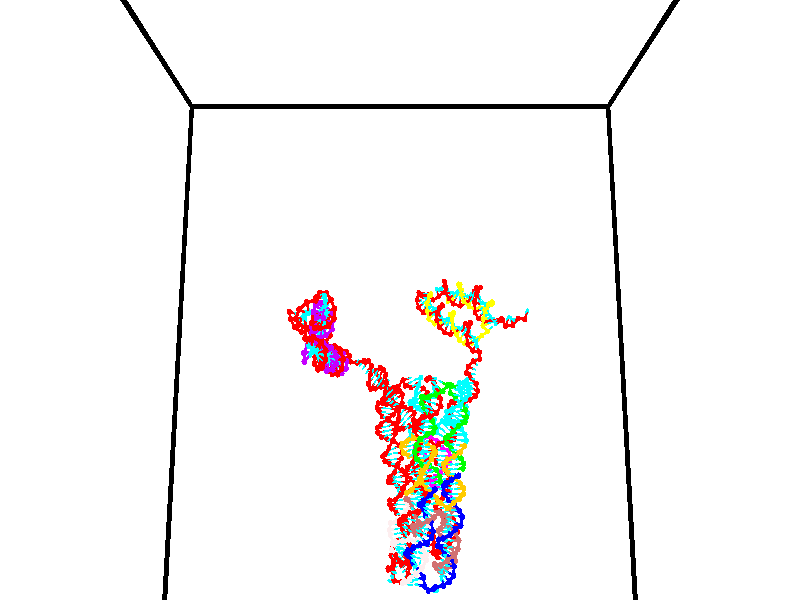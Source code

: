 // switches for output
#declare DRAW_BASES = 1; // possible values are 0, 1; only relevant for DNA ribbons
#declare DRAW_BASES_TYPE = 3; // possible values are 1, 2, 3; only relevant for DNA ribbons
#declare DRAW_FOG = 0; // set to 1 to enable fog

#include "colors.inc"

#include "transforms.inc"
background { rgb <1, 1, 1>}

#default {
   normal{
       ripples 0.25
       frequency 0.20
       turbulence 0.2
       lambda 5
   }
	finish {
		phong 0.1
		phong_size 40.
	}
}

// original window dimensions: 1024x640


// camera settings

camera {
	sky <0, 0.179814, -0.983701>
	up <0, 0.179814, -0.983701>
	right 1.6 * <1, 0, 0>
	location <35, 94.9851, 44.8844>
	look_at <35, 29.7336, 32.9568>
	direction <0, -65.2515, -11.9276>
	angle 67.0682
}


# declare cpy_camera_pos = <35, 94.9851, 44.8844>;
# if (DRAW_FOG = 1)
fog {
	fog_type 2
	up vnormalize(cpy_camera_pos)
	color rgbt<1,1,1,0.3>
	distance 1e-5
	fog_alt 3e-3
	fog_offset 56
}
# end


// LIGHTS

# declare lum = 6;
global_settings {
	ambient_light rgb lum * <0.05, 0.05, 0.05>
	max_trace_level 15
}# declare cpy_direct_light_amount = 0.25;
light_source
{	1000 * <-1, -1.16352, -0.803886>,
	rgb lum * cpy_direct_light_amount
	parallel
}

light_source
{	1000 * <1, 1.16352, 0.803886>,
	rgb lum * cpy_direct_light_amount
	parallel
}

// strand 0

// nucleotide -1

// particle -1
sphere {
	<23.921770, 35.401443, 34.976070> 0.250000
	pigment { color rgbt <1,0,0,0> }
	no_shadow
}
cylinder {
	<24.290575, 35.279575, 35.071625>,  <24.511858, 35.206455, 35.128956>, 0.100000
	pigment { color rgbt <1,0,0,0> }
	no_shadow
}
cylinder {
	<24.290575, 35.279575, 35.071625>,  <23.921770, 35.401443, 34.976070>, 0.100000
	pigment { color rgbt <1,0,0,0> }
	no_shadow
}

// particle -1
sphere {
	<24.290575, 35.279575, 35.071625> 0.100000
	pigment { color rgbt <1,0,0,0> }
	no_shadow
}
sphere {
	0, 1
	scale<0.080000,0.200000,0.300000>
	matrix <0.025060, 0.662688, 0.748476,
		-0.386346, -0.684119, 0.618642,
		0.922014, -0.304674, 0.238883,
		24.567179, 35.188171, 35.143291>
	pigment { color rgbt <0,1,1,0> }
	no_shadow
}
cylinder {
	<24.125992, 35.663719, 35.640560>,  <23.921770, 35.401443, 34.976070>, 0.130000
	pigment { color rgbt <1,0,0,0> }
	no_shadow
}

// nucleotide -1

// particle -1
sphere {
	<24.125992, 35.663719, 35.640560> 0.250000
	pigment { color rgbt <1,0,0,0> }
	no_shadow
}
cylinder {
	<24.474283, 35.471920, 35.596901>,  <24.683258, 35.356838, 35.570705>, 0.100000
	pigment { color rgbt <1,0,0,0> }
	no_shadow
}
cylinder {
	<24.474283, 35.471920, 35.596901>,  <24.125992, 35.663719, 35.640560>, 0.100000
	pigment { color rgbt <1,0,0,0> }
	no_shadow
}

// particle -1
sphere {
	<24.474283, 35.471920, 35.596901> 0.100000
	pigment { color rgbt <1,0,0,0> }
	no_shadow
}
sphere {
	0, 1
	scale<0.080000,0.200000,0.300000>
	matrix <0.336454, 0.419004, 0.843347,
		-0.358655, -0.771047, 0.526169,
		0.870726, -0.479502, -0.109144,
		24.735500, 35.328068, 35.564159>
	pigment { color rgbt <0,1,1,0> }
	no_shadow
}
cylinder {
	<24.451962, 35.347569, 36.288940>,  <24.125992, 35.663719, 35.640560>, 0.130000
	pigment { color rgbt <1,0,0,0> }
	no_shadow
}

// nucleotide -1

// particle -1
sphere {
	<24.451962, 35.347569, 36.288940> 0.250000
	pigment { color rgbt <1,0,0,0> }
	no_shadow
}
cylinder {
	<24.755932, 35.426262, 36.041130>,  <24.938314, 35.473480, 35.892445>, 0.100000
	pigment { color rgbt <1,0,0,0> }
	no_shadow
}
cylinder {
	<24.755932, 35.426262, 36.041130>,  <24.451962, 35.347569, 36.288940>, 0.100000
	pigment { color rgbt <1,0,0,0> }
	no_shadow
}

// particle -1
sphere {
	<24.755932, 35.426262, 36.041130> 0.100000
	pigment { color rgbt <1,0,0,0> }
	no_shadow
}
sphere {
	0, 1
	scale<0.080000,0.200000,0.300000>
	matrix <0.566727, 0.266224, 0.779709,
		0.318328, -0.943621, 0.090815,
		0.759926, 0.196736, -0.619522,
		24.983910, 35.485283, 35.855274>
	pigment { color rgbt <0,1,1,0> }
	no_shadow
}
cylinder {
	<25.165056, 35.167480, 36.667328>,  <24.451962, 35.347569, 36.288940>, 0.130000
	pigment { color rgbt <1,0,0,0> }
	no_shadow
}

// nucleotide -1

// particle -1
sphere {
	<25.165056, 35.167480, 36.667328> 0.250000
	pigment { color rgbt <1,0,0,0> }
	no_shadow
}
cylinder {
	<25.291510, 35.413193, 36.378128>,  <25.367382, 35.560619, 36.204609>, 0.100000
	pigment { color rgbt <1,0,0,0> }
	no_shadow
}
cylinder {
	<25.291510, 35.413193, 36.378128>,  <25.165056, 35.167480, 36.667328>, 0.100000
	pigment { color rgbt <1,0,0,0> }
	no_shadow
}

// particle -1
sphere {
	<25.291510, 35.413193, 36.378128> 0.100000
	pigment { color rgbt <1,0,0,0> }
	no_shadow
}
sphere {
	0, 1
	scale<0.080000,0.200000,0.300000>
	matrix <0.642753, 0.421850, 0.639462,
		0.697803, -0.666864, -0.261466,
		0.316134, 0.614276, -0.722996,
		25.386351, 35.597477, 36.161228>
	pigment { color rgbt <0,1,1,0> }
	no_shadow
}
cylinder {
	<25.884569, 35.118214, 36.409100>,  <25.165056, 35.167480, 36.667328>, 0.130000
	pigment { color rgbt <1,0,0,0> }
	no_shadow
}

// nucleotide -1

// particle -1
sphere {
	<25.884569, 35.118214, 36.409100> 0.250000
	pigment { color rgbt <1,0,0,0> }
	no_shadow
}
cylinder {
	<25.737198, 35.488647, 36.376514>,  <25.648775, 35.710907, 36.356964>, 0.100000
	pigment { color rgbt <1,0,0,0> }
	no_shadow
}
cylinder {
	<25.737198, 35.488647, 36.376514>,  <25.884569, 35.118214, 36.409100>, 0.100000
	pigment { color rgbt <1,0,0,0> }
	no_shadow
}

// particle -1
sphere {
	<25.737198, 35.488647, 36.376514> 0.100000
	pigment { color rgbt <1,0,0,0> }
	no_shadow
}
sphere {
	0, 1
	scale<0.080000,0.200000,0.300000>
	matrix <0.793719, 0.358963, 0.491076,
		0.484017, 0.116270, -0.867300,
		-0.368426, 0.926081, -0.081459,
		25.626671, 35.766472, 36.352077>
	pigment { color rgbt <0,1,1,0> }
	no_shadow
}
cylinder {
	<25.994667, 34.693619, 37.107094>,  <25.884569, 35.118214, 36.409100>, 0.130000
	pigment { color rgbt <1,0,0,0> }
	no_shadow
}

// nucleotide -1

// particle -1
sphere {
	<25.994667, 34.693619, 37.107094> 0.250000
	pigment { color rgbt <1,0,0,0> }
	no_shadow
}
cylinder {
	<26.223368, 34.873943, 37.381279>,  <26.360588, 34.982140, 37.545792>, 0.100000
	pigment { color rgbt <1,0,0,0> }
	no_shadow
}
cylinder {
	<26.223368, 34.873943, 37.381279>,  <25.994667, 34.693619, 37.107094>, 0.100000
	pigment { color rgbt <1,0,0,0> }
	no_shadow
}

// particle -1
sphere {
	<26.223368, 34.873943, 37.381279> 0.100000
	pigment { color rgbt <1,0,0,0> }
	no_shadow
}
sphere {
	0, 1
	scale<0.080000,0.200000,0.300000>
	matrix <0.016190, 0.829138, -0.558809,
		-0.820266, 0.330599, 0.466764,
		0.571753, 0.450815, 0.685467,
		26.394894, 35.009190, 37.586918>
	pigment { color rgbt <0,1,1,0> }
	no_shadow
}
cylinder {
	<25.801018, 35.375874, 37.292767>,  <25.994667, 34.693619, 37.107094>, 0.130000
	pigment { color rgbt <1,0,0,0> }
	no_shadow
}

// nucleotide -1

// particle -1
sphere {
	<25.801018, 35.375874, 37.292767> 0.250000
	pigment { color rgbt <1,0,0,0> }
	no_shadow
}
cylinder {
	<26.192394, 35.384716, 37.374901>,  <26.427219, 35.390022, 37.424183>, 0.100000
	pigment { color rgbt <1,0,0,0> }
	no_shadow
}
cylinder {
	<26.192394, 35.384716, 37.374901>,  <25.801018, 35.375874, 37.292767>, 0.100000
	pigment { color rgbt <1,0,0,0> }
	no_shadow
}

// particle -1
sphere {
	<26.192394, 35.384716, 37.374901> 0.100000
	pigment { color rgbt <1,0,0,0> }
	no_shadow
}
sphere {
	0, 1
	scale<0.080000,0.200000,0.300000>
	matrix <0.083400, 0.867290, -0.490767,
		-0.188935, 0.497312, 0.846749,
		0.978441, 0.022104, 0.205338,
		26.485928, 35.391346, 37.436501>
	pigment { color rgbt <0,1,1,0> }
	no_shadow
}
cylinder {
	<25.946898, 35.987827, 37.730770>,  <25.801018, 35.375874, 37.292767>, 0.130000
	pigment { color rgbt <1,0,0,0> }
	no_shadow
}

// nucleotide -1

// particle -1
sphere {
	<25.946898, 35.987827, 37.730770> 0.250000
	pigment { color rgbt <1,0,0,0> }
	no_shadow
}
cylinder {
	<26.284740, 35.886387, 37.542164>,  <26.487446, 35.825523, 37.429001>, 0.100000
	pigment { color rgbt <1,0,0,0> }
	no_shadow
}
cylinder {
	<26.284740, 35.886387, 37.542164>,  <25.946898, 35.987827, 37.730770>, 0.100000
	pigment { color rgbt <1,0,0,0> }
	no_shadow
}

// particle -1
sphere {
	<26.284740, 35.886387, 37.542164> 0.100000
	pigment { color rgbt <1,0,0,0> }
	no_shadow
}
sphere {
	0, 1
	scale<0.080000,0.200000,0.300000>
	matrix <0.163171, 0.960730, -0.224439,
		0.509914, 0.112626, 0.852820,
		0.844608, -0.253600, -0.471513,
		26.538122, 35.810307, 37.400711>
	pigment { color rgbt <0,1,1,0> }
	no_shadow
}
cylinder {
	<26.494034, 36.474640, 37.954914>,  <25.946898, 35.987827, 37.730770>, 0.130000
	pigment { color rgbt <1,0,0,0> }
	no_shadow
}

// nucleotide -1

// particle -1
sphere {
	<26.494034, 36.474640, 37.954914> 0.250000
	pigment { color rgbt <1,0,0,0> }
	no_shadow
}
cylinder {
	<26.653397, 36.292393, 37.636497>,  <26.749014, 36.183044, 37.445446>, 0.100000
	pigment { color rgbt <1,0,0,0> }
	no_shadow
}
cylinder {
	<26.653397, 36.292393, 37.636497>,  <26.494034, 36.474640, 37.954914>, 0.100000
	pigment { color rgbt <1,0,0,0> }
	no_shadow
}

// particle -1
sphere {
	<26.653397, 36.292393, 37.636497> 0.100000
	pigment { color rgbt <1,0,0,0> }
	no_shadow
}
sphere {
	0, 1
	scale<0.080000,0.200000,0.300000>
	matrix <0.355775, 0.876712, -0.323728,
		0.845398, -0.154238, 0.511384,
		0.398405, -0.455616, -0.796044,
		26.772919, 36.155708, 37.397686>
	pigment { color rgbt <0,1,1,0> }
	no_shadow
}
cylinder {
	<27.150728, 36.694500, 38.050518>,  <26.494034, 36.474640, 37.954914>, 0.130000
	pigment { color rgbt <1,0,0,0> }
	no_shadow
}

// nucleotide -1

// particle -1
sphere {
	<27.150728, 36.694500, 38.050518> 0.250000
	pigment { color rgbt <1,0,0,0> }
	no_shadow
}
cylinder {
	<27.107674, 36.564808, 37.674583>,  <27.081841, 36.486992, 37.449024>, 0.100000
	pigment { color rgbt <1,0,0,0> }
	no_shadow
}
cylinder {
	<27.107674, 36.564808, 37.674583>,  <27.150728, 36.694500, 38.050518>, 0.100000
	pigment { color rgbt <1,0,0,0> }
	no_shadow
}

// particle -1
sphere {
	<27.107674, 36.564808, 37.674583> 0.100000
	pigment { color rgbt <1,0,0,0> }
	no_shadow
}
sphere {
	0, 1
	scale<0.080000,0.200000,0.300000>
	matrix <0.408870, 0.847246, -0.339114,
		0.906222, -0.420772, 0.041372,
		-0.107637, -0.324229, -0.939835,
		27.075382, 36.467541, 37.392632>
	pigment { color rgbt <0,1,1,0> }
	no_shadow
}
cylinder {
	<27.758078, 36.721367, 37.726936>,  <27.150728, 36.694500, 38.050518>, 0.130000
	pigment { color rgbt <1,0,0,0> }
	no_shadow
}

// nucleotide -1

// particle -1
sphere {
	<27.758078, 36.721367, 37.726936> 0.250000
	pigment { color rgbt <1,0,0,0> }
	no_shadow
}
cylinder {
	<27.529198, 36.725674, 37.398918>,  <27.391869, 36.728256, 37.202106>, 0.100000
	pigment { color rgbt <1,0,0,0> }
	no_shadow
}
cylinder {
	<27.529198, 36.725674, 37.398918>,  <27.758078, 36.721367, 37.726936>, 0.100000
	pigment { color rgbt <1,0,0,0> }
	no_shadow
}

// particle -1
sphere {
	<27.529198, 36.725674, 37.398918> 0.100000
	pigment { color rgbt <1,0,0,0> }
	no_shadow
}
sphere {
	0, 1
	scale<0.080000,0.200000,0.300000>
	matrix <0.449886, 0.840156, -0.302886,
		0.685703, -0.542237, -0.485583,
		-0.572201, 0.010767, -0.820043,
		27.357538, 36.728905, 37.152905>
	pigment { color rgbt <0,1,1,0> }
	no_shadow
}
cylinder {
	<28.240818, 36.981777, 37.219200>,  <27.758078, 36.721367, 37.726936>, 0.130000
	pigment { color rgbt <1,0,0,0> }
	no_shadow
}

// nucleotide -1

// particle -1
sphere {
	<28.240818, 36.981777, 37.219200> 0.250000
	pigment { color rgbt <1,0,0,0> }
	no_shadow
}
cylinder {
	<27.868967, 37.027004, 37.078907>,  <27.645857, 37.054142, 36.994732>, 0.100000
	pigment { color rgbt <1,0,0,0> }
	no_shadow
}
cylinder {
	<27.868967, 37.027004, 37.078907>,  <28.240818, 36.981777, 37.219200>, 0.100000
	pigment { color rgbt <1,0,0,0> }
	no_shadow
}

// particle -1
sphere {
	<27.868967, 37.027004, 37.078907> 0.100000
	pigment { color rgbt <1,0,0,0> }
	no_shadow
}
sphere {
	0, 1
	scale<0.080000,0.200000,0.300000>
	matrix <0.253247, 0.887426, -0.385150,
		0.267697, -0.446867, -0.853609,
		-0.929626, 0.113071, -0.350729,
		27.590078, 37.060925, 36.973690>
	pigment { color rgbt <0,1,1,0> }
	no_shadow
}
cylinder {
	<28.325266, 37.182529, 36.479908>,  <28.240818, 36.981777, 37.219200>, 0.130000
	pigment { color rgbt <1,0,0,0> }
	no_shadow
}

// nucleotide -1

// particle -1
sphere {
	<28.325266, 37.182529, 36.479908> 0.250000
	pigment { color rgbt <1,0,0,0> }
	no_shadow
}
cylinder {
	<27.967796, 37.307114, 36.609116>,  <27.753315, 37.381863, 36.686642>, 0.100000
	pigment { color rgbt <1,0,0,0> }
	no_shadow
}
cylinder {
	<27.967796, 37.307114, 36.609116>,  <28.325266, 37.182529, 36.479908>, 0.100000
	pigment { color rgbt <1,0,0,0> }
	no_shadow
}

// particle -1
sphere {
	<27.967796, 37.307114, 36.609116> 0.100000
	pigment { color rgbt <1,0,0,0> }
	no_shadow
}
sphere {
	0, 1
	scale<0.080000,0.200000,0.300000>
	matrix <0.122830, 0.862173, -0.491498,
		-0.431579, -0.399563, -0.808758,
		-0.893673, 0.311460, 0.323018,
		27.699694, 37.400551, 36.706020>
	pigment { color rgbt <0,1,1,0> }
	no_shadow
}
cylinder {
	<28.016113, 37.527702, 35.875767>,  <28.325266, 37.182529, 36.479908>, 0.130000
	pigment { color rgbt <1,0,0,0> }
	no_shadow
}

// nucleotide -1

// particle -1
sphere {
	<28.016113, 37.527702, 35.875767> 0.250000
	pigment { color rgbt <1,0,0,0> }
	no_shadow
}
cylinder {
	<27.787245, 37.653149, 36.178886>,  <27.649923, 37.728416, 36.360760>, 0.100000
	pigment { color rgbt <1,0,0,0> }
	no_shadow
}
cylinder {
	<27.787245, 37.653149, 36.178886>,  <28.016113, 37.527702, 35.875767>, 0.100000
	pigment { color rgbt <1,0,0,0> }
	no_shadow
}

// particle -1
sphere {
	<27.787245, 37.653149, 36.178886> 0.100000
	pigment { color rgbt <1,0,0,0> }
	no_shadow
}
sphere {
	0, 1
	scale<0.080000,0.200000,0.300000>
	matrix <0.172772, 0.949354, -0.262443,
		-0.801730, -0.019235, -0.597376,
		-0.572170, 0.313618, 0.757803,
		27.615593, 37.747234, 36.406227>
	pigment { color rgbt <0,1,1,0> }
	no_shadow
}
cylinder {
	<27.572987, 37.946720, 35.616795>,  <28.016113, 37.527702, 35.875767>, 0.130000
	pigment { color rgbt <1,0,0,0> }
	no_shadow
}

// nucleotide -1

// particle -1
sphere {
	<27.572987, 37.946720, 35.616795> 0.250000
	pigment { color rgbt <1,0,0,0> }
	no_shadow
}
cylinder {
	<27.606525, 38.052677, 36.001045>,  <27.626650, 38.116253, 36.231594>, 0.100000
	pigment { color rgbt <1,0,0,0> }
	no_shadow
}
cylinder {
	<27.606525, 38.052677, 36.001045>,  <27.572987, 37.946720, 35.616795>, 0.100000
	pigment { color rgbt <1,0,0,0> }
	no_shadow
}

// particle -1
sphere {
	<27.606525, 38.052677, 36.001045> 0.100000
	pigment { color rgbt <1,0,0,0> }
	no_shadow
}
sphere {
	0, 1
	scale<0.080000,0.200000,0.300000>
	matrix <0.074473, 0.959659, -0.271125,
		-0.993692, 0.094274, 0.060739,
		0.083848, 0.264891, 0.960626,
		27.631680, 38.132145, 36.289234>
	pigment { color rgbt <0,1,1,0> }
	no_shadow
}
cylinder {
	<27.191725, 38.486633, 35.650005>,  <27.572987, 37.946720, 35.616795>, 0.130000
	pigment { color rgbt <1,0,0,0> }
	no_shadow
}

// nucleotide -1

// particle -1
sphere {
	<27.191725, 38.486633, 35.650005> 0.250000
	pigment { color rgbt <1,0,0,0> }
	no_shadow
}
cylinder {
	<27.373590, 38.516705, 36.004997>,  <27.482710, 38.534748, 36.217995>, 0.100000
	pigment { color rgbt <1,0,0,0> }
	no_shadow
}
cylinder {
	<27.373590, 38.516705, 36.004997>,  <27.191725, 38.486633, 35.650005>, 0.100000
	pigment { color rgbt <1,0,0,0> }
	no_shadow
}

// particle -1
sphere {
	<27.373590, 38.516705, 36.004997> 0.100000
	pigment { color rgbt <1,0,0,0> }
	no_shadow
}
sphere {
	0, 1
	scale<0.080000,0.200000,0.300000>
	matrix <-0.001635, 0.996500, -0.083575,
		-0.890661, 0.036548, 0.453196,
		0.454665, 0.075178, 0.887484,
		27.509991, 38.539257, 36.271244>
	pigment { color rgbt <0,1,1,0> }
	no_shadow
}
cylinder {
	<26.869806, 39.058144, 35.963570>,  <27.191725, 38.486633, 35.650005>, 0.130000
	pigment { color rgbt <1,0,0,0> }
	no_shadow
}

// nucleotide -1

// particle -1
sphere {
	<26.869806, 39.058144, 35.963570> 0.250000
	pigment { color rgbt <1,0,0,0> }
	no_shadow
}
cylinder {
	<27.198542, 39.020107, 36.188259>,  <27.395782, 38.997284, 36.323074>, 0.100000
	pigment { color rgbt <1,0,0,0> }
	no_shadow
}
cylinder {
	<27.198542, 39.020107, 36.188259>,  <26.869806, 39.058144, 35.963570>, 0.100000
	pigment { color rgbt <1,0,0,0> }
	no_shadow
}

// particle -1
sphere {
	<27.198542, 39.020107, 36.188259> 0.100000
	pigment { color rgbt <1,0,0,0> }
	no_shadow
}
sphere {
	0, 1
	scale<0.080000,0.200000,0.300000>
	matrix <0.089206, 0.995289, 0.037975,
		-0.562692, 0.018900, 0.826450,
		0.821839, -0.095092, 0.561728,
		27.445093, 38.991581, 36.356777>
	pigment { color rgbt <0,1,1,0> }
	no_shadow
}
cylinder {
	<26.775646, 39.426762, 36.549042>,  <26.869806, 39.058144, 35.963570>, 0.130000
	pigment { color rgbt <1,0,0,0> }
	no_shadow
}

// nucleotide -1

// particle -1
sphere {
	<26.775646, 39.426762, 36.549042> 0.250000
	pigment { color rgbt <1,0,0,0> }
	no_shadow
}
cylinder {
	<27.165531, 39.395645, 36.465252>,  <27.399462, 39.376976, 36.414978>, 0.100000
	pigment { color rgbt <1,0,0,0> }
	no_shadow
}
cylinder {
	<27.165531, 39.395645, 36.465252>,  <26.775646, 39.426762, 36.549042>, 0.100000
	pigment { color rgbt <1,0,0,0> }
	no_shadow
}

// particle -1
sphere {
	<27.165531, 39.395645, 36.465252> 0.100000
	pigment { color rgbt <1,0,0,0> }
	no_shadow
}
sphere {
	0, 1
	scale<0.080000,0.200000,0.300000>
	matrix <0.062516, 0.994944, -0.078597,
		0.214534, 0.063514, 0.974649,
		0.974714, -0.077793, -0.209479,
		27.457945, 39.372307, 36.402409>
	pigment { color rgbt <0,1,1,0> }
	no_shadow
}
cylinder {
	<27.176334, 39.973160, 37.030739>,  <26.775646, 39.426762, 36.549042>, 0.130000
	pigment { color rgbt <1,0,0,0> }
	no_shadow
}

// nucleotide -1

// particle -1
sphere {
	<27.176334, 39.973160, 37.030739> 0.250000
	pigment { color rgbt <1,0,0,0> }
	no_shadow
}
cylinder {
	<27.425510, 39.863747, 36.737583>,  <27.575016, 39.798100, 36.561691>, 0.100000
	pigment { color rgbt <1,0,0,0> }
	no_shadow
}
cylinder {
	<27.425510, 39.863747, 36.737583>,  <27.176334, 39.973160, 37.030739>, 0.100000
	pigment { color rgbt <1,0,0,0> }
	no_shadow
}

// particle -1
sphere {
	<27.425510, 39.863747, 36.737583> 0.100000
	pigment { color rgbt <1,0,0,0> }
	no_shadow
}
sphere {
	0, 1
	scale<0.080000,0.200000,0.300000>
	matrix <0.288476, 0.951170, -0.109806,
		0.727137, -0.143018, 0.671430,
		0.622940, -0.273535, -0.732888,
		27.612392, 39.781685, 36.517715>
	pigment { color rgbt <0,1,1,0> }
	no_shadow
}
cylinder {
	<27.720547, 40.431290, 37.078609>,  <27.176334, 39.973160, 37.030739>, 0.130000
	pigment { color rgbt <1,0,0,0> }
	no_shadow
}

// nucleotide -1

// particle -1
sphere {
	<27.720547, 40.431290, 37.078609> 0.250000
	pigment { color rgbt <1,0,0,0> }
	no_shadow
}
cylinder {
	<27.801531, 40.275814, 36.719070>,  <27.850121, 40.182529, 36.503345>, 0.100000
	pigment { color rgbt <1,0,0,0> }
	no_shadow
}
cylinder {
	<27.801531, 40.275814, 36.719070>,  <27.720547, 40.431290, 37.078609>, 0.100000
	pigment { color rgbt <1,0,0,0> }
	no_shadow
}

// particle -1
sphere {
	<27.801531, 40.275814, 36.719070> 0.100000
	pigment { color rgbt <1,0,0,0> }
	no_shadow
}
sphere {
	0, 1
	scale<0.080000,0.200000,0.300000>
	matrix <0.204370, 0.914418, -0.349388,
		0.957728, -0.112961, 0.264570,
		0.202461, -0.388689, -0.898850,
		27.862268, 40.159206, 36.449417>
	pigment { color rgbt <0,1,1,0> }
	no_shadow
}
cylinder {
	<28.489508, 40.461636, 36.938213>,  <27.720547, 40.431290, 37.078609>, 0.130000
	pigment { color rgbt <1,0,0,0> }
	no_shadow
}

// nucleotide -1

// particle -1
sphere {
	<28.489508, 40.461636, 36.938213> 0.250000
	pigment { color rgbt <1,0,0,0> }
	no_shadow
}
cylinder {
	<28.295496, 40.460075, 36.588417>,  <28.179089, 40.459137, 36.378540>, 0.100000
	pigment { color rgbt <1,0,0,0> }
	no_shadow
}
cylinder {
	<28.295496, 40.460075, 36.588417>,  <28.489508, 40.461636, 36.938213>, 0.100000
	pigment { color rgbt <1,0,0,0> }
	no_shadow
}

// particle -1
sphere {
	<28.295496, 40.460075, 36.588417> 0.100000
	pigment { color rgbt <1,0,0,0> }
	no_shadow
}
sphere {
	0, 1
	scale<0.080000,0.200000,0.300000>
	matrix <0.434363, 0.866839, -0.244785,
		0.758996, -0.498574, -0.418748,
		-0.485030, -0.003902, -0.874489,
		28.149986, 40.458904, 36.326069>
	pigment { color rgbt <0,1,1,0> }
	no_shadow
}
cylinder {
	<28.992867, 40.603516, 36.359436>,  <28.489508, 40.461636, 36.938213>, 0.130000
	pigment { color rgbt <1,0,0,0> }
	no_shadow
}

// nucleotide -1

// particle -1
sphere {
	<28.992867, 40.603516, 36.359436> 0.250000
	pigment { color rgbt <1,0,0,0> }
	no_shadow
}
cylinder {
	<28.629379, 40.674339, 36.208237>,  <28.411287, 40.716835, 36.117516>, 0.100000
	pigment { color rgbt <1,0,0,0> }
	no_shadow
}
cylinder {
	<28.629379, 40.674339, 36.208237>,  <28.992867, 40.603516, 36.359436>, 0.100000
	pigment { color rgbt <1,0,0,0> }
	no_shadow
}

// particle -1
sphere {
	<28.629379, 40.674339, 36.208237> 0.100000
	pigment { color rgbt <1,0,0,0> }
	no_shadow
}
sphere {
	0, 1
	scale<0.080000,0.200000,0.300000>
	matrix <0.301180, 0.905124, -0.300070,
		0.289005, -0.386524, -0.875828,
		-0.908717, 0.177060, -0.377998,
		28.356764, 40.727459, 36.094837>
	pigment { color rgbt <0,1,1,0> }
	no_shadow
}
cylinder {
	<29.046432, 40.897472, 35.663166>,  <28.992867, 40.603516, 36.359436>, 0.130000
	pigment { color rgbt <1,0,0,0> }
	no_shadow
}

// nucleotide -1

// particle -1
sphere {
	<29.046432, 40.897472, 35.663166> 0.250000
	pigment { color rgbt <1,0,0,0> }
	no_shadow
}
cylinder {
	<28.690765, 41.020206, 35.798946>,  <28.477365, 41.093849, 35.880417>, 0.100000
	pigment { color rgbt <1,0,0,0> }
	no_shadow
}
cylinder {
	<28.690765, 41.020206, 35.798946>,  <29.046432, 40.897472, 35.663166>, 0.100000
	pigment { color rgbt <1,0,0,0> }
	no_shadow
}

// particle -1
sphere {
	<28.690765, 41.020206, 35.798946> 0.100000
	pigment { color rgbt <1,0,0,0> }
	no_shadow
}
sphere {
	0, 1
	scale<0.080000,0.200000,0.300000>
	matrix <0.236148, 0.943134, -0.233949,
		-0.391936, -0.127859, -0.911064,
		-0.889168, 0.306839, 0.339455,
		28.424015, 41.112259, 35.900784>
	pigment { color rgbt <0,1,1,0> }
	no_shadow
}
cylinder {
	<28.751860, 41.203285, 35.040436>,  <29.046432, 40.897472, 35.663166>, 0.130000
	pigment { color rgbt <1,0,0,0> }
	no_shadow
}

// nucleotide -1

// particle -1
sphere {
	<28.751860, 41.203285, 35.040436> 0.250000
	pigment { color rgbt <1,0,0,0> }
	no_shadow
}
cylinder {
	<28.507483, 41.349522, 35.321320>,  <28.360857, 41.437263, 35.489849>, 0.100000
	pigment { color rgbt <1,0,0,0> }
	no_shadow
}
cylinder {
	<28.507483, 41.349522, 35.321320>,  <28.751860, 41.203285, 35.040436>, 0.100000
	pigment { color rgbt <1,0,0,0> }
	no_shadow
}

// particle -1
sphere {
	<28.507483, 41.349522, 35.321320> 0.100000
	pigment { color rgbt <1,0,0,0> }
	no_shadow
}
sphere {
	0, 1
	scale<0.080000,0.200000,0.300000>
	matrix <0.268059, 0.930123, -0.251027,
		-0.744913, 0.034871, -0.666250,
		-0.610941, 0.365588, 0.702208,
		28.324200, 41.459198, 35.531982>
	pigment { color rgbt <0,1,1,0> }
	no_shadow
}
cylinder {
	<28.398750, 41.714973, 34.611465>,  <28.751860, 41.203285, 35.040436>, 0.130000
	pigment { color rgbt <1,0,0,0> }
	no_shadow
}

// nucleotide -1

// particle -1
sphere {
	<28.398750, 41.714973, 34.611465> 0.250000
	pigment { color rgbt <1,0,0,0> }
	no_shadow
}
cylinder {
	<28.357241, 41.801834, 34.999706>,  <28.332335, 41.853951, 35.232651>, 0.100000
	pigment { color rgbt <1,0,0,0> }
	no_shadow
}
cylinder {
	<28.357241, 41.801834, 34.999706>,  <28.398750, 41.714973, 34.611465>, 0.100000
	pigment { color rgbt <1,0,0,0> }
	no_shadow
}

// particle -1
sphere {
	<28.357241, 41.801834, 34.999706> 0.100000
	pigment { color rgbt <1,0,0,0> }
	no_shadow
}
sphere {
	0, 1
	scale<0.080000,0.200000,0.300000>
	matrix <0.328874, 0.928473, -0.172565,
		-0.938655, 0.301299, -0.167768,
		-0.103774, 0.217154, 0.970606,
		28.326109, 41.866982, 35.290890>
	pigment { color rgbt <0,1,1,0> }
	no_shadow
}
cylinder {
	<27.840927, 42.160309, 34.694912>,  <28.398750, 41.714973, 34.611465>, 0.130000
	pigment { color rgbt <1,0,0,0> }
	no_shadow
}

// nucleotide -1

// particle -1
sphere {
	<27.840927, 42.160309, 34.694912> 0.250000
	pigment { color rgbt <1,0,0,0> }
	no_shadow
}
cylinder {
	<28.124092, 42.217602, 34.971561>,  <28.293991, 42.251980, 35.137550>, 0.100000
	pigment { color rgbt <1,0,0,0> }
	no_shadow
}
cylinder {
	<28.124092, 42.217602, 34.971561>,  <27.840927, 42.160309, 34.694912>, 0.100000
	pigment { color rgbt <1,0,0,0> }
	no_shadow
}

// particle -1
sphere {
	<28.124092, 42.217602, 34.971561> 0.100000
	pigment { color rgbt <1,0,0,0> }
	no_shadow
}
sphere {
	0, 1
	scale<0.080000,0.200000,0.300000>
	matrix <0.158804, 0.921869, -0.353466,
		-0.688216, 0.360056, 0.629856,
		0.707913, 0.143237, 0.691623,
		28.336466, 42.260574, 35.179047>
	pigment { color rgbt <0,1,1,0> }
	no_shadow
}
cylinder {
	<27.611353, 42.691532, 35.130066>,  <27.840927, 42.160309, 34.694912>, 0.130000
	pigment { color rgbt <1,0,0,0> }
	no_shadow
}

// nucleotide -1

// particle -1
sphere {
	<27.611353, 42.691532, 35.130066> 0.250000
	pigment { color rgbt <1,0,0,0> }
	no_shadow
}
cylinder {
	<28.007427, 42.717365, 35.080490>,  <28.245071, 42.732864, 35.050747>, 0.100000
	pigment { color rgbt <1,0,0,0> }
	no_shadow
}
cylinder {
	<28.007427, 42.717365, 35.080490>,  <27.611353, 42.691532, 35.130066>, 0.100000
	pigment { color rgbt <1,0,0,0> }
	no_shadow
}

// particle -1
sphere {
	<28.007427, 42.717365, 35.080490> 0.100000
	pigment { color rgbt <1,0,0,0> }
	no_shadow
}
sphere {
	0, 1
	scale<0.080000,0.200000,0.300000>
	matrix <-0.102652, 0.937894, -0.331388,
		0.094835, 0.340858, 0.935319,
		0.990186, 0.064585, -0.123935,
		28.304483, 42.736740, 35.043308>
	pigment { color rgbt <0,1,1,0> }
	no_shadow
}
cylinder {
	<27.678328, 43.379402, 35.473808>,  <27.611353, 42.691532, 35.130066>, 0.130000
	pigment { color rgbt <1,0,0,0> }
	no_shadow
}

// nucleotide -1

// particle -1
sphere {
	<27.678328, 43.379402, 35.473808> 0.250000
	pigment { color rgbt <1,0,0,0> }
	no_shadow
}
cylinder {
	<28.009157, 43.298786, 35.263920>,  <28.207655, 43.250416, 35.137985>, 0.100000
	pigment { color rgbt <1,0,0,0> }
	no_shadow
}
cylinder {
	<28.009157, 43.298786, 35.263920>,  <27.678328, 43.379402, 35.473808>, 0.100000
	pigment { color rgbt <1,0,0,0> }
	no_shadow
}

// particle -1
sphere {
	<28.009157, 43.298786, 35.263920> 0.100000
	pigment { color rgbt <1,0,0,0> }
	no_shadow
}
sphere {
	0, 1
	scale<0.080000,0.200000,0.300000>
	matrix <0.081521, 0.966647, -0.242791,
		0.556153, 0.158030, 0.815917,
		0.827072, -0.201544, -0.524721,
		28.257278, 43.238323, 35.106503>
	pigment { color rgbt <0,1,1,0> }
	no_shadow
}
cylinder {
	<26.855154, 43.237053, 35.603794>,  <27.678328, 43.379402, 35.473808>, 0.130000
	pigment { color rgbt <1,0,0,0> }
	no_shadow
}

// nucleotide -1

// particle -1
sphere {
	<26.855154, 43.237053, 35.603794> 0.250000
	pigment { color rgbt <1,0,0,0> }
	no_shadow
}
cylinder {
	<26.981325, 43.216125, 35.982796>,  <27.057028, 43.203571, 36.210197>, 0.100000
	pigment { color rgbt <1,0,0,0> }
	no_shadow
}
cylinder {
	<26.981325, 43.216125, 35.982796>,  <26.855154, 43.237053, 35.603794>, 0.100000
	pigment { color rgbt <1,0,0,0> }
	no_shadow
}

// particle -1
sphere {
	<26.981325, 43.216125, 35.982796> 0.100000
	pigment { color rgbt <1,0,0,0> }
	no_shadow
}
sphere {
	0, 1
	scale<0.080000,0.200000,0.300000>
	matrix <-0.443107, 0.874822, 0.195815,
		-0.839143, -0.481612, 0.252763,
		0.315430, -0.052316, 0.947506,
		27.075954, 43.200432, 36.267048>
	pigment { color rgbt <0,1,1,0> }
	no_shadow
}
cylinder {
	<26.266321, 43.459042, 36.156506>,  <26.855154, 43.237053, 35.603794>, 0.130000
	pigment { color rgbt <1,0,0,0> }
	no_shadow
}

// nucleotide -1

// particle -1
sphere {
	<26.266321, 43.459042, 36.156506> 0.250000
	pigment { color rgbt <1,0,0,0> }
	no_shadow
}
cylinder {
	<26.627647, 43.509487, 36.320515>,  <26.844442, 43.539757, 36.418919>, 0.100000
	pigment { color rgbt <1,0,0,0> }
	no_shadow
}
cylinder {
	<26.627647, 43.509487, 36.320515>,  <26.266321, 43.459042, 36.156506>, 0.100000
	pigment { color rgbt <1,0,0,0> }
	no_shadow
}

// particle -1
sphere {
	<26.627647, 43.509487, 36.320515> 0.100000
	pigment { color rgbt <1,0,0,0> }
	no_shadow
}
sphere {
	0, 1
	scale<0.080000,0.200000,0.300000>
	matrix <-0.293739, 0.878424, 0.376946,
		-0.312631, -0.460940, 0.830540,
		0.903316, 0.126117, 0.410019,
		26.898642, 43.547321, 36.443520>
	pigment { color rgbt <0,1,1,0> }
	no_shadow
}
cylinder {
	<26.051989, 43.714855, 36.873905>,  <26.266321, 43.459042, 36.156506>, 0.130000
	pigment { color rgbt <1,0,0,0> }
	no_shadow
}

// nucleotide -1

// particle -1
sphere {
	<26.051989, 43.714855, 36.873905> 0.250000
	pigment { color rgbt <1,0,0,0> }
	no_shadow
}
cylinder {
	<26.440176, 43.798019, 36.824970>,  <26.673088, 43.847916, 36.795609>, 0.100000
	pigment { color rgbt <1,0,0,0> }
	no_shadow
}
cylinder {
	<26.440176, 43.798019, 36.824970>,  <26.051989, 43.714855, 36.873905>, 0.100000
	pigment { color rgbt <1,0,0,0> }
	no_shadow
}

// particle -1
sphere {
	<26.440176, 43.798019, 36.824970> 0.100000
	pigment { color rgbt <1,0,0,0> }
	no_shadow
}
sphere {
	0, 1
	scale<0.080000,0.200000,0.300000>
	matrix <-0.139725, 0.897874, 0.417492,
		0.196642, -0.388069, 0.900408,
		0.970468, 0.207906, -0.122337,
		26.731316, 43.860390, 36.788269>
	pigment { color rgbt <0,1,1,0> }
	no_shadow
}
cylinder {
	<26.372746, 44.090706, 37.341026>,  <26.051989, 43.714855, 36.873905>, 0.130000
	pigment { color rgbt <1,0,0,0> }
	no_shadow
}

// nucleotide -1

// particle -1
sphere {
	<26.372746, 44.090706, 37.341026> 0.250000
	pigment { color rgbt <1,0,0,0> }
	no_shadow
}
cylinder {
	<26.602329, 44.166389, 37.022335>,  <26.740080, 44.211800, 36.831120>, 0.100000
	pigment { color rgbt <1,0,0,0> }
	no_shadow
}
cylinder {
	<26.602329, 44.166389, 37.022335>,  <26.372746, 44.090706, 37.341026>, 0.100000
	pigment { color rgbt <1,0,0,0> }
	no_shadow
}

// particle -1
sphere {
	<26.602329, 44.166389, 37.022335> 0.100000
	pigment { color rgbt <1,0,0,0> }
	no_shadow
}
sphere {
	0, 1
	scale<0.080000,0.200000,0.300000>
	matrix <0.171810, 0.923459, 0.343081,
		0.800657, -0.333800, 0.497520,
		0.573960, 0.189211, -0.796724,
		26.774517, 44.223152, 36.783318>
	pigment { color rgbt <0,1,1,0> }
	no_shadow
}
cylinder {
	<27.050159, 44.149998, 37.604160>,  <26.372746, 44.090706, 37.341026>, 0.130000
	pigment { color rgbt <1,0,0,0> }
	no_shadow
}

// nucleotide -1

// particle -1
sphere {
	<27.050159, 44.149998, 37.604160> 0.250000
	pigment { color rgbt <1,0,0,0> }
	no_shadow
}
cylinder {
	<26.979805, 44.371044, 37.278294>,  <26.937593, 44.503674, 37.082775>, 0.100000
	pigment { color rgbt <1,0,0,0> }
	no_shadow
}
cylinder {
	<26.979805, 44.371044, 37.278294>,  <27.050159, 44.149998, 37.604160>, 0.100000
	pigment { color rgbt <1,0,0,0> }
	no_shadow
}

// particle -1
sphere {
	<26.979805, 44.371044, 37.278294> 0.100000
	pigment { color rgbt <1,0,0,0> }
	no_shadow
}
sphere {
	0, 1
	scale<0.080000,0.200000,0.300000>
	matrix <0.006318, 0.828182, 0.560424,
		0.984390, 0.093423, -0.149156,
		-0.175885, 0.552618, -0.814664,
		26.927040, 44.536831, 37.033894>
	pigment { color rgbt <0,1,1,0> }
	no_shadow
}
cylinder {
	<26.938799, 44.078770, 38.340721>,  <27.050159, 44.149998, 37.604160>, 0.130000
	pigment { color rgbt <1,0,0,0> }
	no_shadow
}

// nucleotide -1

// particle -1
sphere {
	<26.938799, 44.078770, 38.340721> 0.250000
	pigment { color rgbt <1,0,0,0> }
	no_shadow
}
cylinder {
	<27.126745, 44.256104, 38.646057>,  <27.239513, 44.362503, 38.829258>, 0.100000
	pigment { color rgbt <1,0,0,0> }
	no_shadow
}
cylinder {
	<27.126745, 44.256104, 38.646057>,  <26.938799, 44.078770, 38.340721>, 0.100000
	pigment { color rgbt <1,0,0,0> }
	no_shadow
}

// particle -1
sphere {
	<27.126745, 44.256104, 38.646057> 0.100000
	pigment { color rgbt <1,0,0,0> }
	no_shadow
}
sphere {
	0, 1
	scale<0.080000,0.200000,0.300000>
	matrix <0.502208, -0.845406, 0.181869,
		0.725957, 0.297899, -0.619873,
		0.469866, 0.443334, 0.763335,
		27.267706, 44.389103, 38.875057>
	pigment { color rgbt <0,1,1,0> }
	no_shadow
}
cylinder {
	<27.607948, 44.021847, 38.252789>,  <26.938799, 44.078770, 38.340721>, 0.130000
	pigment { color rgbt <1,0,0,0> }
	no_shadow
}

// nucleotide -1

// particle -1
sphere {
	<27.607948, 44.021847, 38.252789> 0.250000
	pigment { color rgbt <1,0,0,0> }
	no_shadow
}
cylinder {
	<27.583239, 44.060108, 38.650188>,  <27.568413, 44.083065, 38.888626>, 0.100000
	pigment { color rgbt <1,0,0,0> }
	no_shadow
}
cylinder {
	<27.583239, 44.060108, 38.650188>,  <27.607948, 44.021847, 38.252789>, 0.100000
	pigment { color rgbt <1,0,0,0> }
	no_shadow
}

// particle -1
sphere {
	<27.583239, 44.060108, 38.650188> 0.100000
	pigment { color rgbt <1,0,0,0> }
	no_shadow
}
sphere {
	0, 1
	scale<0.080000,0.200000,0.300000>
	matrix <0.465778, -0.877598, 0.113457,
		0.882743, 0.469757, 0.009659,
		-0.061774, 0.095655, 0.993496,
		27.564707, 44.088806, 38.948238>
	pigment { color rgbt <0,1,1,0> }
	no_shadow
}
cylinder {
	<28.298996, 43.898651, 38.580818>,  <27.607948, 44.021847, 38.252789>, 0.130000
	pigment { color rgbt <1,0,0,0> }
	no_shadow
}

// nucleotide -1

// particle -1
sphere {
	<28.298996, 43.898651, 38.580818> 0.250000
	pigment { color rgbt <1,0,0,0> }
	no_shadow
}
cylinder {
	<28.005304, 43.826099, 38.842510>,  <27.829090, 43.782570, 38.999523>, 0.100000
	pigment { color rgbt <1,0,0,0> }
	no_shadow
}
cylinder {
	<28.005304, 43.826099, 38.842510>,  <28.298996, 43.898651, 38.580818>, 0.100000
	pigment { color rgbt <1,0,0,0> }
	no_shadow
}

// particle -1
sphere {
	<28.005304, 43.826099, 38.842510> 0.100000
	pigment { color rgbt <1,0,0,0> }
	no_shadow
}
sphere {
	0, 1
	scale<0.080000,0.200000,0.300000>
	matrix <0.355028, -0.923964, 0.142285,
		0.578675, 0.336739, 0.742793,
		-0.734227, -0.181375, 0.654227,
		27.785036, 43.771687, 39.038780>
	pigment { color rgbt <0,1,1,0> }
	no_shadow
}
cylinder {
	<28.638941, 43.552883, 39.158726>,  <28.298996, 43.898651, 38.580818>, 0.130000
	pigment { color rgbt <1,0,0,0> }
	no_shadow
}

// nucleotide -1

// particle -1
sphere {
	<28.638941, 43.552883, 39.158726> 0.250000
	pigment { color rgbt <1,0,0,0> }
	no_shadow
}
cylinder {
	<28.258722, 43.466007, 39.247536>,  <28.030592, 43.413883, 39.300819>, 0.100000
	pigment { color rgbt <1,0,0,0> }
	no_shadow
}
cylinder {
	<28.258722, 43.466007, 39.247536>,  <28.638941, 43.552883, 39.158726>, 0.100000
	pigment { color rgbt <1,0,0,0> }
	no_shadow
}

// particle -1
sphere {
	<28.258722, 43.466007, 39.247536> 0.100000
	pigment { color rgbt <1,0,0,0> }
	no_shadow
}
sphere {
	0, 1
	scale<0.080000,0.200000,0.300000>
	matrix <0.256799, -0.951662, 0.168502,
		0.174694, 0.217184, 0.960371,
		-0.950545, -0.217186, 0.222023,
		27.973558, 43.400852, 39.314144>
	pigment { color rgbt <0,1,1,0> }
	no_shadow
}
cylinder {
	<28.593475, 43.214603, 39.753170>,  <28.638941, 43.552883, 39.158726>, 0.130000
	pigment { color rgbt <1,0,0,0> }
	no_shadow
}

// nucleotide -1

// particle -1
sphere {
	<28.593475, 43.214603, 39.753170> 0.250000
	pigment { color rgbt <1,0,0,0> }
	no_shadow
}
cylinder {
	<28.254486, 43.092915, 39.579163>,  <28.051092, 43.019901, 39.474758>, 0.100000
	pigment { color rgbt <1,0,0,0> }
	no_shadow
}
cylinder {
	<28.254486, 43.092915, 39.579163>,  <28.593475, 43.214603, 39.753170>, 0.100000
	pigment { color rgbt <1,0,0,0> }
	no_shadow
}

// particle -1
sphere {
	<28.254486, 43.092915, 39.579163> 0.100000
	pigment { color rgbt <1,0,0,0> }
	no_shadow
}
sphere {
	0, 1
	scale<0.080000,0.200000,0.300000>
	matrix <0.244562, -0.951098, 0.188687,
		-0.471145, 0.053519, 0.880431,
		-0.847474, -0.304219, -0.435016,
		28.000244, 43.001648, 39.448658>
	pigment { color rgbt <0,1,1,0> }
	no_shadow
}
cylinder {
	<28.248346, 42.706306, 40.264481>,  <28.593475, 43.214603, 39.753170>, 0.130000
	pigment { color rgbt <1,0,0,0> }
	no_shadow
}

// nucleotide -1

// particle -1
sphere {
	<28.248346, 42.706306, 40.264481> 0.250000
	pigment { color rgbt <1,0,0,0> }
	no_shadow
}
cylinder {
	<28.101707, 42.638004, 39.898651>,  <28.013725, 42.597023, 39.679153>, 0.100000
	pigment { color rgbt <1,0,0,0> }
	no_shadow
}
cylinder {
	<28.101707, 42.638004, 39.898651>,  <28.248346, 42.706306, 40.264481>, 0.100000
	pigment { color rgbt <1,0,0,0> }
	no_shadow
}

// particle -1
sphere {
	<28.101707, 42.638004, 39.898651> 0.100000
	pigment { color rgbt <1,0,0,0> }
	no_shadow
}
sphere {
	0, 1
	scale<0.080000,0.200000,0.300000>
	matrix <0.163881, -0.979495, 0.117184,
		-0.915834, -0.106923, 0.387061,
		-0.366595, -0.170753, -0.914577,
		27.991730, 42.586777, 39.624279>
	pigment { color rgbt <0,1,1,0> }
	no_shadow
}
cylinder {
	<27.811148, 42.097778, 40.360046>,  <28.248346, 42.706306, 40.264481>, 0.130000
	pigment { color rgbt <1,0,0,0> }
	no_shadow
}

// nucleotide -1

// particle -1
sphere {
	<27.811148, 42.097778, 40.360046> 0.250000
	pigment { color rgbt <1,0,0,0> }
	no_shadow
}
cylinder {
	<27.902977, 42.132236, 39.972260>,  <27.958075, 42.152908, 39.739586>, 0.100000
	pigment { color rgbt <1,0,0,0> }
	no_shadow
}
cylinder {
	<27.902977, 42.132236, 39.972260>,  <27.811148, 42.097778, 40.360046>, 0.100000
	pigment { color rgbt <1,0,0,0> }
	no_shadow
}

// particle -1
sphere {
	<27.902977, 42.132236, 39.972260> 0.100000
	pigment { color rgbt <1,0,0,0> }
	no_shadow
}
sphere {
	0, 1
	scale<0.080000,0.200000,0.300000>
	matrix <0.227072, -0.973328, -0.032712,
		-0.946432, -0.212630, -0.243011,
		0.229574, 0.086141, -0.969472,
		27.971849, 42.158077, 39.681419>
	pigment { color rgbt <0,1,1,0> }
	no_shadow
}
cylinder {
	<27.416302, 41.552719, 39.905579>,  <27.811148, 42.097778, 40.360046>, 0.130000
	pigment { color rgbt <1,0,0,0> }
	no_shadow
}

// nucleotide -1

// particle -1
sphere {
	<27.416302, 41.552719, 39.905579> 0.250000
	pigment { color rgbt <1,0,0,0> }
	no_shadow
}
cylinder {
	<27.746719, 41.658699, 39.706600>,  <27.944971, 41.722286, 39.587212>, 0.100000
	pigment { color rgbt <1,0,0,0> }
	no_shadow
}
cylinder {
	<27.746719, 41.658699, 39.706600>,  <27.416302, 41.552719, 39.905579>, 0.100000
	pigment { color rgbt <1,0,0,0> }
	no_shadow
}

// particle -1
sphere {
	<27.746719, 41.658699, 39.706600> 0.100000
	pigment { color rgbt <1,0,0,0> }
	no_shadow
}
sphere {
	0, 1
	scale<0.080000,0.200000,0.300000>
	matrix <0.252841, -0.963022, -0.093056,
		-0.503706, -0.048907, -0.862490,
		0.826046, 0.264946, -0.497446,
		27.994534, 41.738182, 39.557365>
	pigment { color rgbt <0,1,1,0> }
	no_shadow
}
cylinder {
	<27.409012, 41.145565, 39.357121>,  <27.416302, 41.552719, 39.905579>, 0.130000
	pigment { color rgbt <1,0,0,0> }
	no_shadow
}

// nucleotide -1

// particle -1
sphere {
	<27.409012, 41.145565, 39.357121> 0.250000
	pigment { color rgbt <1,0,0,0> }
	no_shadow
}
cylinder {
	<27.796534, 41.244282, 39.366154>,  <28.029047, 41.303513, 39.371574>, 0.100000
	pigment { color rgbt <1,0,0,0> }
	no_shadow
}
cylinder {
	<27.796534, 41.244282, 39.366154>,  <27.409012, 41.145565, 39.357121>, 0.100000
	pigment { color rgbt <1,0,0,0> }
	no_shadow
}

// particle -1
sphere {
	<27.796534, 41.244282, 39.366154> 0.100000
	pigment { color rgbt <1,0,0,0> }
	no_shadow
}
sphere {
	0, 1
	scale<0.080000,0.200000,0.300000>
	matrix <0.246613, -0.951059, -0.186194,
		-0.024476, 0.185954, -0.982254,
		0.968805, 0.246794, 0.022580,
		28.087175, 41.318321, 39.372929>
	pigment { color rgbt <0,1,1,0> }
	no_shadow
}
cylinder {
	<27.729456, 40.963215, 38.682472>,  <27.409012, 41.145565, 39.357121>, 0.130000
	pigment { color rgbt <1,0,0,0> }
	no_shadow
}

// nucleotide -1

// particle -1
sphere {
	<27.729456, 40.963215, 38.682472> 0.250000
	pigment { color rgbt <1,0,0,0> }
	no_shadow
}
cylinder {
	<28.027891, 40.960709, 38.948799>,  <28.206953, 40.959206, 39.108597>, 0.100000
	pigment { color rgbt <1,0,0,0> }
	no_shadow
}
cylinder {
	<28.027891, 40.960709, 38.948799>,  <27.729456, 40.963215, 38.682472>, 0.100000
	pigment { color rgbt <1,0,0,0> }
	no_shadow
}

// particle -1
sphere {
	<28.027891, 40.960709, 38.948799> 0.100000
	pigment { color rgbt <1,0,0,0> }
	no_shadow
}
sphere {
	0, 1
	scale<0.080000,0.200000,0.300000>
	matrix <0.261798, -0.916659, -0.301990,
		0.612220, 0.399621, -0.682268,
		0.746089, -0.006268, 0.665817,
		28.251719, 40.958828, 39.148544>
	pigment { color rgbt <0,1,1,0> }
	no_shadow
}
cylinder {
	<28.224264, 40.400864, 38.383335>,  <27.729456, 40.963215, 38.682472>, 0.130000
	pigment { color rgbt <1,0,0,0> }
	no_shadow
}

// nucleotide -1

// particle -1
sphere {
	<28.224264, 40.400864, 38.383335> 0.250000
	pigment { color rgbt <1,0,0,0> }
	no_shadow
}
cylinder {
	<28.392258, 40.478271, 38.737999>,  <28.493053, 40.524715, 38.950798>, 0.100000
	pigment { color rgbt <1,0,0,0> }
	no_shadow
}
cylinder {
	<28.392258, 40.478271, 38.737999>,  <28.224264, 40.400864, 38.383335>, 0.100000
	pigment { color rgbt <1,0,0,0> }
	no_shadow
}

// particle -1
sphere {
	<28.392258, 40.478271, 38.737999> 0.100000
	pigment { color rgbt <1,0,0,0> }
	no_shadow
}
sphere {
	0, 1
	scale<0.080000,0.200000,0.300000>
	matrix <0.489160, -0.871204, -0.041555,
		0.764418, 0.451170, -0.460556,
		0.419986, 0.193520, 0.886658,
		28.518253, 40.536327, 39.003998>
	pigment { color rgbt <0,1,1,0> }
	no_shadow
}
cylinder {
	<29.062880, 40.266407, 38.448700>,  <28.224264, 40.400864, 38.383335>, 0.130000
	pigment { color rgbt <1,0,0,0> }
	no_shadow
}

// nucleotide -1

// particle -1
sphere {
	<29.062880, 40.266407, 38.448700> 0.250000
	pigment { color rgbt <1,0,0,0> }
	no_shadow
}
cylinder {
	<28.895384, 40.238831, 38.810894>,  <28.794888, 40.222282, 39.028210>, 0.100000
	pigment { color rgbt <1,0,0,0> }
	no_shadow
}
cylinder {
	<28.895384, 40.238831, 38.810894>,  <29.062880, 40.266407, 38.448700>, 0.100000
	pigment { color rgbt <1,0,0,0> }
	no_shadow
}

// particle -1
sphere {
	<28.895384, 40.238831, 38.810894> 0.100000
	pigment { color rgbt <1,0,0,0> }
	no_shadow
}
sphere {
	0, 1
	scale<0.080000,0.200000,0.300000>
	matrix <0.409339, -0.904399, 0.120437,
		0.810617, 0.421082, 0.406927,
		-0.418738, -0.068943, 0.905487,
		28.769762, 40.218147, 39.082539>
	pigment { color rgbt <0,1,1,0> }
	no_shadow
}
cylinder {
	<29.513144, 39.748486, 38.773975>,  <29.062880, 40.266407, 38.448700>, 0.130000
	pigment { color rgbt <1,0,0,0> }
	no_shadow
}

// nucleotide -1

// particle -1
sphere {
	<29.513144, 39.748486, 38.773975> 0.250000
	pigment { color rgbt <1,0,0,0> }
	no_shadow
}
cylinder {
	<29.176374, 39.751648, 38.989792>,  <28.974314, 39.753548, 39.119282>, 0.100000
	pigment { color rgbt <1,0,0,0> }
	no_shadow
}
cylinder {
	<29.176374, 39.751648, 38.989792>,  <29.513144, 39.748486, 38.773975>, 0.100000
	pigment { color rgbt <1,0,0,0> }
	no_shadow
}

// particle -1
sphere {
	<29.176374, 39.751648, 38.989792> 0.100000
	pigment { color rgbt <1,0,0,0> }
	no_shadow
}
sphere {
	0, 1
	scale<0.080000,0.200000,0.300000>
	matrix <0.256684, -0.873646, 0.413348,
		0.474635, 0.486498, 0.733513,
		-0.841923, 0.007909, 0.539539,
		28.923798, 39.754021, 39.151653>
	pigment { color rgbt <0,1,1,0> }
	no_shadow
}
cylinder {
	<29.765697, 39.328121, 39.326939>,  <29.513144, 39.748486, 38.773975>, 0.130000
	pigment { color rgbt <1,0,0,0> }
	no_shadow
}

// nucleotide -1

// particle -1
sphere {
	<29.765697, 39.328121, 39.326939> 0.250000
	pigment { color rgbt <1,0,0,0> }
	no_shadow
}
cylinder {
	<29.371002, 39.334499, 39.391548>,  <29.134184, 39.338326, 39.430313>, 0.100000
	pigment { color rgbt <1,0,0,0> }
	no_shadow
}
cylinder {
	<29.371002, 39.334499, 39.391548>,  <29.765697, 39.328121, 39.326939>, 0.100000
	pigment { color rgbt <1,0,0,0> }
	no_shadow
}

// particle -1
sphere {
	<29.371002, 39.334499, 39.391548> 0.100000
	pigment { color rgbt <1,0,0,0> }
	no_shadow
}
sphere {
	0, 1
	scale<0.080000,0.200000,0.300000>
	matrix <0.018835, -0.977191, 0.211524,
		0.161214, 0.211761, 0.963933,
		-0.986740, 0.015945, 0.161526,
		29.074980, 39.339283, 39.440006>
	pigment { color rgbt <0,1,1,0> }
	no_shadow
}
cylinder {
	<29.585932, 39.029137, 40.041882>,  <29.765697, 39.328121, 39.326939>, 0.130000
	pigment { color rgbt <1,0,0,0> }
	no_shadow
}

// nucleotide -1

// particle -1
sphere {
	<29.585932, 39.029137, 40.041882> 0.250000
	pigment { color rgbt <1,0,0,0> }
	no_shadow
}
cylinder {
	<29.277403, 39.003918, 39.788555>,  <29.092285, 38.988789, 39.636559>, 0.100000
	pigment { color rgbt <1,0,0,0> }
	no_shadow
}
cylinder {
	<29.277403, 39.003918, 39.788555>,  <29.585932, 39.029137, 40.041882>, 0.100000
	pigment { color rgbt <1,0,0,0> }
	no_shadow
}

// particle -1
sphere {
	<29.277403, 39.003918, 39.788555> 0.100000
	pigment { color rgbt <1,0,0,0> }
	no_shadow
}
sphere {
	0, 1
	scale<0.080000,0.200000,0.300000>
	matrix <-0.053640, -0.985102, 0.163392,
		-0.634178, 0.159999, 0.756451,
		-0.771324, -0.063043, -0.633313,
		29.046005, 38.985004, 39.598560>
	pigment { color rgbt <0,1,1,0> }
	no_shadow
}
cylinder {
	<29.186316, 38.622128, 40.450024>,  <29.585932, 39.029137, 40.041882>, 0.130000
	pigment { color rgbt <1,0,0,0> }
	no_shadow
}

// nucleotide -1

// particle -1
sphere {
	<29.186316, 38.622128, 40.450024> 0.250000
	pigment { color rgbt <1,0,0,0> }
	no_shadow
}
cylinder {
	<29.053713, 38.610271, 40.072830>,  <28.974152, 38.603157, 39.846512>, 0.100000
	pigment { color rgbt <1,0,0,0> }
	no_shadow
}
cylinder {
	<29.053713, 38.610271, 40.072830>,  <29.186316, 38.622128, 40.450024>, 0.100000
	pigment { color rgbt <1,0,0,0> }
	no_shadow
}

// particle -1
sphere {
	<29.053713, 38.610271, 40.072830> 0.100000
	pigment { color rgbt <1,0,0,0> }
	no_shadow
}
sphere {
	0, 1
	scale<0.080000,0.200000,0.300000>
	matrix <-0.177529, -0.979692, 0.093202,
		-0.926599, 0.198305, 0.319513,
		-0.331507, -0.029638, -0.942987,
		28.954260, 38.601379, 39.789932>
	pigment { color rgbt <0,1,1,0> }
	no_shadow
}
cylinder {
	<28.644329, 38.222374, 40.412422>,  <29.186316, 38.622128, 40.450024>, 0.130000
	pigment { color rgbt <1,0,0,0> }
	no_shadow
}

// nucleotide -1

// particle -1
sphere {
	<28.644329, 38.222374, 40.412422> 0.250000
	pigment { color rgbt <1,0,0,0> }
	no_shadow
}
cylinder {
	<28.741720, 38.206852, 40.024769>,  <28.800156, 38.197536, 39.792179>, 0.100000
	pigment { color rgbt <1,0,0,0> }
	no_shadow
}
cylinder {
	<28.741720, 38.206852, 40.024769>,  <28.644329, 38.222374, 40.412422>, 0.100000
	pigment { color rgbt <1,0,0,0> }
	no_shadow
}

// particle -1
sphere {
	<28.741720, 38.206852, 40.024769> 0.100000
	pigment { color rgbt <1,0,0,0> }
	no_shadow
}
sphere {
	0, 1
	scale<0.080000,0.200000,0.300000>
	matrix <-0.179505, -0.983741, -0.005705,
		-0.953150, 0.175353, -0.246488,
		0.243480, -0.038808, -0.969129,
		28.814764, 38.195210, 39.734032>
	pigment { color rgbt <0,1,1,0> }
	no_shadow
}
cylinder {
	<28.127451, 37.738018, 40.118515>,  <28.644329, 38.222374, 40.412422>, 0.130000
	pigment { color rgbt <1,0,0,0> }
	no_shadow
}

// nucleotide -1

// particle -1
sphere {
	<28.127451, 37.738018, 40.118515> 0.250000
	pigment { color rgbt <1,0,0,0> }
	no_shadow
}
cylinder {
	<28.432566, 37.745956, 39.859978>,  <28.615635, 37.750721, 39.704853>, 0.100000
	pigment { color rgbt <1,0,0,0> }
	no_shadow
}
cylinder {
	<28.432566, 37.745956, 39.859978>,  <28.127451, 37.738018, 40.118515>, 0.100000
	pigment { color rgbt <1,0,0,0> }
	no_shadow
}

// particle -1
sphere {
	<28.432566, 37.745956, 39.859978> 0.100000
	pigment { color rgbt <1,0,0,0> }
	no_shadow
}
sphere {
	0, 1
	scale<0.080000,0.200000,0.300000>
	matrix <-0.012429, -0.998894, -0.045337,
		-0.646531, 0.042616, -0.761696,
		0.762786, 0.019845, -0.646346,
		28.661402, 37.751911, 39.666073>
	pigment { color rgbt <0,1,1,0> }
	no_shadow
}
cylinder {
	<27.934771, 37.297092, 39.689899>,  <28.127451, 37.738018, 40.118515>, 0.130000
	pigment { color rgbt <1,0,0,0> }
	no_shadow
}

// nucleotide -1

// particle -1
sphere {
	<27.934771, 37.297092, 39.689899> 0.250000
	pigment { color rgbt <1,0,0,0> }
	no_shadow
}
cylinder {
	<28.317230, 37.337269, 39.579849>,  <28.546705, 37.361374, 39.513821>, 0.100000
	pigment { color rgbt <1,0,0,0> }
	no_shadow
}
cylinder {
	<28.317230, 37.337269, 39.579849>,  <27.934771, 37.297092, 39.689899>, 0.100000
	pigment { color rgbt <1,0,0,0> }
	no_shadow
}

// particle -1
sphere {
	<28.317230, 37.337269, 39.579849> 0.100000
	pigment { color rgbt <1,0,0,0> }
	no_shadow
}
sphere {
	0, 1
	scale<0.080000,0.200000,0.300000>
	matrix <0.080423, -0.993289, -0.083127,
		-0.281624, 0.057355, -0.957809,
		0.956148, 0.100440, -0.275122,
		28.604074, 37.367401, 39.497314>
	pigment { color rgbt <0,1,1,0> }
	no_shadow
}
cylinder {
	<28.099405, 37.109375, 38.890324>,  <27.934771, 37.297092, 39.689899>, 0.130000
	pigment { color rgbt <1,0,0,0> }
	no_shadow
}

// nucleotide -1

// particle -1
sphere {
	<28.099405, 37.109375, 38.890324> 0.250000
	pigment { color rgbt <1,0,0,0> }
	no_shadow
}
cylinder {
	<28.419657, 37.053581, 39.123402>,  <28.611807, 37.020103, 39.263248>, 0.100000
	pigment { color rgbt <1,0,0,0> }
	no_shadow
}
cylinder {
	<28.419657, 37.053581, 39.123402>,  <28.099405, 37.109375, 38.890324>, 0.100000
	pigment { color rgbt <1,0,0,0> }
	no_shadow
}

// particle -1
sphere {
	<28.419657, 37.053581, 39.123402> 0.100000
	pigment { color rgbt <1,0,0,0> }
	no_shadow
}
sphere {
	0, 1
	scale<0.080000,0.200000,0.300000>
	matrix <0.233949, -0.822544, -0.518352,
		0.551598, 0.551329, -0.625920,
		0.800629, -0.139489, 0.582697,
		28.659845, 37.011734, 39.298210>
	pigment { color rgbt <0,1,1,0> }
	no_shadow
}
cylinder {
	<28.590933, 36.920227, 38.423737>,  <28.099405, 37.109375, 38.890324>, 0.130000
	pigment { color rgbt <1,0,0,0> }
	no_shadow
}

// nucleotide -1

// particle -1
sphere {
	<28.590933, 36.920227, 38.423737> 0.250000
	pigment { color rgbt <1,0,0,0> }
	no_shadow
}
cylinder {
	<28.743433, 36.787704, 38.768963>,  <28.834934, 36.708191, 38.976097>, 0.100000
	pigment { color rgbt <1,0,0,0> }
	no_shadow
}
cylinder {
	<28.743433, 36.787704, 38.768963>,  <28.590933, 36.920227, 38.423737>, 0.100000
	pigment { color rgbt <1,0,0,0> }
	no_shadow
}

// particle -1
sphere {
	<28.743433, 36.787704, 38.768963> 0.100000
	pigment { color rgbt <1,0,0,0> }
	no_shadow
}
sphere {
	0, 1
	scale<0.080000,0.200000,0.300000>
	matrix <0.206224, -0.879575, -0.428742,
		0.901176, 0.341444, -0.267017,
		0.381252, -0.331306, 0.863066,
		28.857809, 36.688313, 39.027882>
	pigment { color rgbt <0,1,1,0> }
	no_shadow
}
cylinder {
	<29.124014, 36.518738, 38.218105>,  <28.590933, 36.920227, 38.423737>, 0.130000
	pigment { color rgbt <1,0,0,0> }
	no_shadow
}

// nucleotide -1

// particle -1
sphere {
	<29.124014, 36.518738, 38.218105> 0.250000
	pigment { color rgbt <1,0,0,0> }
	no_shadow
}
cylinder {
	<29.064251, 36.390388, 38.592213>,  <29.028393, 36.313377, 38.816677>, 0.100000
	pigment { color rgbt <1,0,0,0> }
	no_shadow
}
cylinder {
	<29.064251, 36.390388, 38.592213>,  <29.124014, 36.518738, 38.218105>, 0.100000
	pigment { color rgbt <1,0,0,0> }
	no_shadow
}

// particle -1
sphere {
	<29.064251, 36.390388, 38.592213> 0.100000
	pigment { color rgbt <1,0,0,0> }
	no_shadow
}
sphere {
	0, 1
	scale<0.080000,0.200000,0.300000>
	matrix <0.170177, -0.940111, -0.295349,
		0.974021, 0.115033, 0.195063,
		-0.149406, -0.320872, 0.935264,
		29.019428, 36.294128, 38.872791>
	pigment { color rgbt <0,1,1,0> }
	no_shadow
}
cylinder {
	<29.796339, 36.211464, 38.444420>,  <29.124014, 36.518738, 38.218105>, 0.130000
	pigment { color rgbt <1,0,0,0> }
	no_shadow
}

// nucleotide -1

// particle -1
sphere {
	<29.796339, 36.211464, 38.444420> 0.250000
	pigment { color rgbt <1,0,0,0> }
	no_shadow
}
cylinder {
	<29.514553, 36.054260, 38.680817>,  <29.345482, 35.959938, 38.822655>, 0.100000
	pigment { color rgbt <1,0,0,0> }
	no_shadow
}
cylinder {
	<29.514553, 36.054260, 38.680817>,  <29.796339, 36.211464, 38.444420>, 0.100000
	pigment { color rgbt <1,0,0,0> }
	no_shadow
}

// particle -1
sphere {
	<29.514553, 36.054260, 38.680817> 0.100000
	pigment { color rgbt <1,0,0,0> }
	no_shadow
}
sphere {
	0, 1
	scale<0.080000,0.200000,0.300000>
	matrix <0.272129, -0.918619, -0.286504,
		0.655495, -0.041007, 0.754085,
		-0.704466, -0.393011, 0.590991,
		29.303213, 35.936356, 38.858112>
	pigment { color rgbt <0,1,1,0> }
	no_shadow
}
cylinder {
	<30.060152, 35.679920, 38.709587>,  <29.796339, 36.211464, 38.444420>, 0.130000
	pigment { color rgbt <1,0,0,0> }
	no_shadow
}

// nucleotide -1

// particle -1
sphere {
	<30.060152, 35.679920, 38.709587> 0.250000
	pigment { color rgbt <1,0,0,0> }
	no_shadow
}
cylinder {
	<29.693748, 35.564945, 38.821518>,  <29.473906, 35.495960, 38.888676>, 0.100000
	pigment { color rgbt <1,0,0,0> }
	no_shadow
}
cylinder {
	<29.693748, 35.564945, 38.821518>,  <30.060152, 35.679920, 38.709587>, 0.100000
	pigment { color rgbt <1,0,0,0> }
	no_shadow
}

// particle -1
sphere {
	<29.693748, 35.564945, 38.821518> 0.100000
	pigment { color rgbt <1,0,0,0> }
	no_shadow
}
sphere {
	0, 1
	scale<0.080000,0.200000,0.300000>
	matrix <0.213019, -0.939613, -0.267863,
		0.339923, -0.185757, 0.921926,
		-0.916011, -0.287441, 0.279826,
		29.418945, 35.478714, 38.905464>
	pigment { color rgbt <0,1,1,0> }
	no_shadow
}
cylinder {
	<30.038038, 34.969902, 39.103550>,  <30.060152, 35.679920, 38.709587>, 0.130000
	pigment { color rgbt <1,0,0,0> }
	no_shadow
}

// nucleotide -1

// particle -1
sphere {
	<30.038038, 34.969902, 39.103550> 0.250000
	pigment { color rgbt <1,0,0,0> }
	no_shadow
}
cylinder {
	<29.695883, 35.024933, 38.903797>,  <29.490589, 35.057953, 38.783947>, 0.100000
	pigment { color rgbt <1,0,0,0> }
	no_shadow
}
cylinder {
	<29.695883, 35.024933, 38.903797>,  <30.038038, 34.969902, 39.103550>, 0.100000
	pigment { color rgbt <1,0,0,0> }
	no_shadow
}

// particle -1
sphere {
	<29.695883, 35.024933, 38.903797> 0.100000
	pigment { color rgbt <1,0,0,0> }
	no_shadow
}
sphere {
	0, 1
	scale<0.080000,0.200000,0.300000>
	matrix <0.160374, -0.846372, -0.507873,
		-0.492532, -0.514517, 0.701915,
		-0.855390, 0.137575, -0.499380,
		29.439266, 35.066204, 38.753983>
	pigment { color rgbt <0,1,1,0> }
	no_shadow
}
cylinder {
	<30.727287, 34.991154, 39.212185>,  <30.038038, 34.969902, 39.103550>, 0.130000
	pigment { color rgbt <1,0,0,0> }
	no_shadow
}

// nucleotide -1

// particle -1
sphere {
	<30.727287, 34.991154, 39.212185> 0.250000
	pigment { color rgbt <1,0,0,0> }
	no_shadow
}
cylinder {
	<30.798834, 35.380917, 39.157734>,  <30.841763, 35.614777, 39.125065>, 0.100000
	pigment { color rgbt <1,0,0,0> }
	no_shadow
}
cylinder {
	<30.798834, 35.380917, 39.157734>,  <30.727287, 34.991154, 39.212185>, 0.100000
	pigment { color rgbt <1,0,0,0> }
	no_shadow
}

// particle -1
sphere {
	<30.798834, 35.380917, 39.157734> 0.100000
	pigment { color rgbt <1,0,0,0> }
	no_shadow
}
sphere {
	0, 1
	scale<0.080000,0.200000,0.300000>
	matrix <0.811529, -0.067893, 0.580354,
		0.556262, -0.214275, -0.802906,
		0.178867, 0.974411, -0.136124,
		30.852493, 35.673241, 39.116898>
	pigment { color rgbt <0,1,1,0> }
	no_shadow
}
cylinder {
	<31.434214, 35.086048, 39.048389>,  <30.727287, 34.991154, 39.212185>, 0.130000
	pigment { color rgbt <1,0,0,0> }
	no_shadow
}

// nucleotide -1

// particle -1
sphere {
	<31.434214, 35.086048, 39.048389> 0.250000
	pigment { color rgbt <1,0,0,0> }
	no_shadow
}
cylinder {
	<31.249958, 35.371601, 39.259361>,  <31.139404, 35.542934, 39.385944>, 0.100000
	pigment { color rgbt <1,0,0,0> }
	no_shadow
}
cylinder {
	<31.249958, 35.371601, 39.259361>,  <31.434214, 35.086048, 39.048389>, 0.100000
	pigment { color rgbt <1,0,0,0> }
	no_shadow
}

// particle -1
sphere {
	<31.249958, 35.371601, 39.259361> 0.100000
	pigment { color rgbt <1,0,0,0> }
	no_shadow
}
sphere {
	0, 1
	scale<0.080000,0.200000,0.300000>
	matrix <0.709881, -0.060392, 0.701728,
		0.532805, 0.697655, -0.478954,
		-0.460639, 0.713884, 0.527429,
		31.111767, 35.585766, 39.417591>
	pigment { color rgbt <0,1,1,0> }
	no_shadow
}
cylinder {
	<31.876825, 35.525723, 39.088181>,  <31.434214, 35.086048, 39.048389>, 0.130000
	pigment { color rgbt <1,0,0,0> }
	no_shadow
}

// nucleotide -1

// particle -1
sphere {
	<31.876825, 35.525723, 39.088181> 0.250000
	pigment { color rgbt <1,0,0,0> }
	no_shadow
}
cylinder {
	<31.627857, 35.579823, 39.396542>,  <31.478476, 35.612282, 39.581558>, 0.100000
	pigment { color rgbt <1,0,0,0> }
	no_shadow
}
cylinder {
	<31.627857, 35.579823, 39.396542>,  <31.876825, 35.525723, 39.088181>, 0.100000
	pigment { color rgbt <1,0,0,0> }
	no_shadow
}

// particle -1
sphere {
	<31.627857, 35.579823, 39.396542> 0.100000
	pigment { color rgbt <1,0,0,0> }
	no_shadow
}
sphere {
	0, 1
	scale<0.080000,0.200000,0.300000>
	matrix <0.779722, 0.021582, 0.625753,
		0.067994, 0.990577, -0.118889,
		-0.622423, 0.135248, 0.770907,
		31.441130, 35.620396, 39.627815>
	pigment { color rgbt <0,1,1,0> }
	no_shadow
}
cylinder {
	<32.215881, 35.946541, 39.565865>,  <31.876825, 35.525723, 39.088181>, 0.130000
	pigment { color rgbt <1,0,0,0> }
	no_shadow
}

// nucleotide -1

// particle -1
sphere {
	<32.215881, 35.946541, 39.565865> 0.250000
	pigment { color rgbt <1,0,0,0> }
	no_shadow
}
cylinder {
	<31.962360, 35.752922, 39.807190>,  <31.810247, 35.636749, 39.951984>, 0.100000
	pigment { color rgbt <1,0,0,0> }
	no_shadow
}
cylinder {
	<31.962360, 35.752922, 39.807190>,  <32.215881, 35.946541, 39.565865>, 0.100000
	pigment { color rgbt <1,0,0,0> }
	no_shadow
}

// particle -1
sphere {
	<31.962360, 35.752922, 39.807190> 0.100000
	pigment { color rgbt <1,0,0,0> }
	no_shadow
}
sphere {
	0, 1
	scale<0.080000,0.200000,0.300000>
	matrix <0.742964, -0.164000, 0.648929,
		-0.215168, 0.859537, 0.463572,
		-0.633804, -0.484046, 0.603317,
		31.772219, 35.607708, 39.988186>
	pigment { color rgbt <0,1,1,0> }
	no_shadow
}
cylinder {
	<32.128872, 36.246113, 40.281433>,  <32.215881, 35.946541, 39.565865>, 0.130000
	pigment { color rgbt <1,0,0,0> }
	no_shadow
}

// nucleotide -1

// particle -1
sphere {
	<32.128872, 36.246113, 40.281433> 0.250000
	pigment { color rgbt <1,0,0,0> }
	no_shadow
}
cylinder {
	<32.060043, 35.852291, 40.294415>,  <32.018745, 35.615997, 40.302204>, 0.100000
	pigment { color rgbt <1,0,0,0> }
	no_shadow
}
cylinder {
	<32.060043, 35.852291, 40.294415>,  <32.128872, 36.246113, 40.281433>, 0.100000
	pigment { color rgbt <1,0,0,0> }
	no_shadow
}

// particle -1
sphere {
	<32.060043, 35.852291, 40.294415> 0.100000
	pigment { color rgbt <1,0,0,0> }
	no_shadow
}
sphere {
	0, 1
	scale<0.080000,0.200000,0.300000>
	matrix <0.716811, -0.102543, 0.689686,
		-0.675703, 0.141933, 0.723381,
		-0.172067, -0.984550, 0.032450,
		32.008423, 35.556927, 40.304150>
	pigment { color rgbt <0,1,1,0> }
	no_shadow
}
cylinder {
	<31.908918, 35.992340, 40.987183>,  <32.128872, 36.246113, 40.281433>, 0.130000
	pigment { color rgbt <1,0,0,0> }
	no_shadow
}

// nucleotide -1

// particle -1
sphere {
	<31.908918, 35.992340, 40.987183> 0.250000
	pigment { color rgbt <1,0,0,0> }
	no_shadow
}
cylinder {
	<32.117542, 35.753677, 40.743225>,  <32.242718, 35.610477, 40.596851>, 0.100000
	pigment { color rgbt <1,0,0,0> }
	no_shadow
}
cylinder {
	<32.117542, 35.753677, 40.743225>,  <31.908918, 35.992340, 40.987183>, 0.100000
	pigment { color rgbt <1,0,0,0> }
	no_shadow
}

// particle -1
sphere {
	<32.117542, 35.753677, 40.743225> 0.100000
	pigment { color rgbt <1,0,0,0> }
	no_shadow
}
sphere {
	0, 1
	scale<0.080000,0.200000,0.300000>
	matrix <0.766401, 0.013468, 0.642221,
		-0.374975, -0.802380, 0.464306,
		0.521559, -0.596662, -0.609895,
		32.274010, 35.574680, 40.560257>
	pigment { color rgbt <0,1,1,0> }
	no_shadow
}
cylinder {
	<32.123055, 35.371372, 41.383362>,  <31.908918, 35.992340, 40.987183>, 0.130000
	pigment { color rgbt <1,0,0,0> }
	no_shadow
}

// nucleotide -1

// particle -1
sphere {
	<32.123055, 35.371372, 41.383362> 0.250000
	pigment { color rgbt <1,0,0,0> }
	no_shadow
}
cylinder {
	<32.366333, 35.457314, 41.077702>,  <32.512302, 35.508877, 40.894306>, 0.100000
	pigment { color rgbt <1,0,0,0> }
	no_shadow
}
cylinder {
	<32.366333, 35.457314, 41.077702>,  <32.123055, 35.371372, 41.383362>, 0.100000
	pigment { color rgbt <1,0,0,0> }
	no_shadow
}

// particle -1
sphere {
	<32.366333, 35.457314, 41.077702> 0.100000
	pigment { color rgbt <1,0,0,0> }
	no_shadow
}
sphere {
	0, 1
	scale<0.080000,0.200000,0.300000>
	matrix <0.793753, -0.173193, 0.583062,
		-0.007073, -0.961167, -0.275877,
		0.608200, 0.214854, -0.764154,
		32.548794, 35.521770, 40.848454>
	pigment { color rgbt <0,1,1,0> }
	no_shadow
}
cylinder {
	<32.546150, 34.929771, 41.328915>,  <32.123055, 35.371372, 41.383362>, 0.130000
	pigment { color rgbt <1,0,0,0> }
	no_shadow
}

// nucleotide -1

// particle -1
sphere {
	<32.546150, 34.929771, 41.328915> 0.250000
	pigment { color rgbt <1,0,0,0> }
	no_shadow
}
cylinder {
	<32.764778, 35.198711, 41.129230>,  <32.895954, 35.360073, 41.009418>, 0.100000
	pigment { color rgbt <1,0,0,0> }
	no_shadow
}
cylinder {
	<32.764778, 35.198711, 41.129230>,  <32.546150, 34.929771, 41.328915>, 0.100000
	pigment { color rgbt <1,0,0,0> }
	no_shadow
}

// particle -1
sphere {
	<32.764778, 35.198711, 41.129230> 0.100000
	pigment { color rgbt <1,0,0,0> }
	no_shadow
}
sphere {
	0, 1
	scale<0.080000,0.200000,0.300000>
	matrix <0.801491, -0.247280, 0.544486,
		0.242639, -0.697712, -0.674036,
		0.546570, 0.672347, -0.499210,
		32.928749, 35.400417, 40.979469>
	pigment { color rgbt <0,1,1,0> }
	no_shadow
}
cylinder {
	<33.129147, 34.524025, 41.148716>,  <32.546150, 34.929771, 41.328915>, 0.130000
	pigment { color rgbt <1,0,0,0> }
	no_shadow
}

// nucleotide -1

// particle -1
sphere {
	<33.129147, 34.524025, 41.148716> 0.250000
	pigment { color rgbt <1,0,0,0> }
	no_shadow
}
cylinder {
	<33.256622, 34.902348, 41.123768>,  <33.333107, 35.129341, 41.108799>, 0.100000
	pigment { color rgbt <1,0,0,0> }
	no_shadow
}
cylinder {
	<33.256622, 34.902348, 41.123768>,  <33.129147, 34.524025, 41.148716>, 0.100000
	pigment { color rgbt <1,0,0,0> }
	no_shadow
}

// particle -1
sphere {
	<33.256622, 34.902348, 41.123768> 0.100000
	pigment { color rgbt <1,0,0,0> }
	no_shadow
}
sphere {
	0, 1
	scale<0.080000,0.200000,0.300000>
	matrix <0.693155, -0.187666, 0.695929,
		0.646508, -0.265017, -0.715397,
		0.318689, 0.945805, -0.062371,
		33.352230, 35.186089, 41.105057>
	pigment { color rgbt <0,1,1,0> }
	no_shadow
}
cylinder {
	<33.765263, 34.485371, 41.302345>,  <33.129147, 34.524025, 41.148716>, 0.130000
	pigment { color rgbt <1,0,0,0> }
	no_shadow
}

// nucleotide -1

// particle -1
sphere {
	<33.765263, 34.485371, 41.302345> 0.250000
	pigment { color rgbt <1,0,0,0> }
	no_shadow
}
cylinder {
	<33.715752, 34.878754, 41.355251>,  <33.686043, 35.114784, 41.386993>, 0.100000
	pigment { color rgbt <1,0,0,0> }
	no_shadow
}
cylinder {
	<33.715752, 34.878754, 41.355251>,  <33.765263, 34.485371, 41.302345>, 0.100000
	pigment { color rgbt <1,0,0,0> }
	no_shadow
}

// particle -1
sphere {
	<33.715752, 34.878754, 41.355251> 0.100000
	pigment { color rgbt <1,0,0,0> }
	no_shadow
}
sphere {
	0, 1
	scale<0.080000,0.200000,0.300000>
	matrix <0.697671, -0.008535, 0.716367,
		0.705644, 0.180951, -0.685072,
		-0.123781, 0.983455, 0.132266,
		33.678619, 35.173790, 41.394932>
	pigment { color rgbt <0,1,1,0> }
	no_shadow
}
cylinder {
	<34.479527, 34.687256, 41.230663>,  <33.765263, 34.485371, 41.302345>, 0.130000
	pigment { color rgbt <1,0,0,0> }
	no_shadow
}

// nucleotide -1

// particle -1
sphere {
	<34.479527, 34.687256, 41.230663> 0.250000
	pigment { color rgbt <1,0,0,0> }
	no_shadow
}
cylinder {
	<34.257767, 34.948616, 41.436852>,  <34.124710, 35.105431, 41.560566>, 0.100000
	pigment { color rgbt <1,0,0,0> }
	no_shadow
}
cylinder {
	<34.257767, 34.948616, 41.436852>,  <34.479527, 34.687256, 41.230663>, 0.100000
	pigment { color rgbt <1,0,0,0> }
	no_shadow
}

// particle -1
sphere {
	<34.257767, 34.948616, 41.436852> 0.100000
	pigment { color rgbt <1,0,0,0> }
	no_shadow
}
sphere {
	0, 1
	scale<0.080000,0.200000,0.300000>
	matrix <0.720269, 0.066383, 0.690512,
		0.416960, 0.754099, -0.507424,
		-0.554398, 0.653397, 0.515475,
		34.091446, 35.144634, 41.591496>
	pigment { color rgbt <0,1,1,0> }
	no_shadow
}
cylinder {
	<34.972256, 35.162483, 41.565334>,  <34.479527, 34.687256, 41.230663>, 0.130000
	pigment { color rgbt <1,0,0,0> }
	no_shadow
}

// nucleotide -1

// particle -1
sphere {
	<34.972256, 35.162483, 41.565334> 0.250000
	pigment { color rgbt <1,0,0,0> }
	no_shadow
}
cylinder {
	<34.641266, 35.247494, 41.773228>,  <34.442673, 35.298500, 41.897964>, 0.100000
	pigment { color rgbt <1,0,0,0> }
	no_shadow
}
cylinder {
	<34.641266, 35.247494, 41.773228>,  <34.972256, 35.162483, 41.565334>, 0.100000
	pigment { color rgbt <1,0,0,0> }
	no_shadow
}

// particle -1
sphere {
	<34.641266, 35.247494, 41.773228> 0.100000
	pigment { color rgbt <1,0,0,0> }
	no_shadow
}
sphere {
	0, 1
	scale<0.080000,0.200000,0.300000>
	matrix <0.547570, 0.100468, 0.830706,
		0.124328, 0.971977, -0.199506,
		-0.827472, 0.212524, 0.519735,
		34.393024, 35.311253, 41.929150>
	pigment { color rgbt <0,1,1,0> }
	no_shadow
}
cylinder {
	<35.228001, 35.731571, 41.854065>,  <34.972256, 35.162483, 41.565334>, 0.130000
	pigment { color rgbt <1,0,0,0> }
	no_shadow
}

// nucleotide -1

// particle -1
sphere {
	<35.228001, 35.731571, 41.854065> 0.250000
	pigment { color rgbt <1,0,0,0> }
	no_shadow
}
cylinder {
	<34.912544, 35.549393, 42.019291>,  <34.723270, 35.440086, 42.118427>, 0.100000
	pigment { color rgbt <1,0,0,0> }
	no_shadow
}
cylinder {
	<34.912544, 35.549393, 42.019291>,  <35.228001, 35.731571, 41.854065>, 0.100000
	pigment { color rgbt <1,0,0,0> }
	no_shadow
}

// particle -1
sphere {
	<34.912544, 35.549393, 42.019291> 0.100000
	pigment { color rgbt <1,0,0,0> }
	no_shadow
}
sphere {
	0, 1
	scale<0.080000,0.200000,0.300000>
	matrix <0.521655, -0.140008, 0.841590,
		-0.325467, 0.879185, 0.348002,
		-0.788637, -0.455446, 0.413063,
		34.675953, 35.412758, 42.143211>
	pigment { color rgbt <0,1,1,0> }
	no_shadow
}
cylinder {
	<35.195957, 35.984409, 42.571831>,  <35.228001, 35.731571, 41.854065>, 0.130000
	pigment { color rgbt <1,0,0,0> }
	no_shadow
}

// nucleotide -1

// particle -1
sphere {
	<35.195957, 35.984409, 42.571831> 0.250000
	pigment { color rgbt <1,0,0,0> }
	no_shadow
}
cylinder {
	<34.998928, 35.636936, 42.592823>,  <34.880711, 35.428452, 42.605419>, 0.100000
	pigment { color rgbt <1,0,0,0> }
	no_shadow
}
cylinder {
	<34.998928, 35.636936, 42.592823>,  <35.195957, 35.984409, 42.571831>, 0.100000
	pigment { color rgbt <1,0,0,0> }
	no_shadow
}

// particle -1
sphere {
	<34.998928, 35.636936, 42.592823> 0.100000
	pigment { color rgbt <1,0,0,0> }
	no_shadow
}
sphere {
	0, 1
	scale<0.080000,0.200000,0.300000>
	matrix <0.395524, -0.169744, 0.902634,
		-0.775196, 0.465375, 0.427198,
		-0.492577, -0.868685, 0.052483,
		34.851154, 35.376331, 42.608566>
	pigment { color rgbt <0,1,1,0> }
	no_shadow
}
cylinder {
	<34.836910, 35.974682, 43.175152>,  <35.195957, 35.984409, 42.571831>, 0.130000
	pigment { color rgbt <1,0,0,0> }
	no_shadow
}

// nucleotide -1

// particle -1
sphere {
	<34.836910, 35.974682, 43.175152> 0.250000
	pigment { color rgbt <1,0,0,0> }
	no_shadow
}
cylinder {
	<34.900394, 35.591499, 43.079544>,  <34.938484, 35.361591, 43.022179>, 0.100000
	pigment { color rgbt <1,0,0,0> }
	no_shadow
}
cylinder {
	<34.900394, 35.591499, 43.079544>,  <34.836910, 35.974682, 43.175152>, 0.100000
	pigment { color rgbt <1,0,0,0> }
	no_shadow
}

// particle -1
sphere {
	<34.900394, 35.591499, 43.079544> 0.100000
	pigment { color rgbt <1,0,0,0> }
	no_shadow
}
sphere {
	0, 1
	scale<0.080000,0.200000,0.300000>
	matrix <0.475686, -0.137945, 0.868732,
		-0.865179, -0.251571, 0.433794,
		0.158708, -0.957958, -0.239016,
		34.948006, 35.304111, 43.007839>
	pigment { color rgbt <0,1,1,0> }
	no_shadow
}
cylinder {
	<34.846046, 35.650326, 43.813583>,  <34.836910, 35.974682, 43.175152>, 0.130000
	pigment { color rgbt <1,0,0,0> }
	no_shadow
}

// nucleotide -1

// particle -1
sphere {
	<34.846046, 35.650326, 43.813583> 0.250000
	pigment { color rgbt <1,0,0,0> }
	no_shadow
}
cylinder {
	<34.965614, 35.332085, 43.602806>,  <35.037357, 35.141140, 43.476341>, 0.100000
	pigment { color rgbt <1,0,0,0> }
	no_shadow
}
cylinder {
	<34.965614, 35.332085, 43.602806>,  <34.846046, 35.650326, 43.813583>, 0.100000
	pigment { color rgbt <1,0,0,0> }
	no_shadow
}

// particle -1
sphere {
	<34.965614, 35.332085, 43.602806> 0.100000
	pigment { color rgbt <1,0,0,0> }
	no_shadow
}
sphere {
	0, 1
	scale<0.080000,0.200000,0.300000>
	matrix <0.494428, -0.343169, 0.798609,
		-0.816202, -0.499258, 0.290785,
		0.298923, -0.795598, -0.526943,
		35.055290, 35.093407, 43.444725>
	pigment { color rgbt <0,1,1,0> }
	no_shadow
}
cylinder {
	<34.683624, 35.087101, 44.273846>,  <34.846046, 35.650326, 43.813583>, 0.130000
	pigment { color rgbt <1,0,0,0> }
	no_shadow
}

// nucleotide -1

// particle -1
sphere {
	<34.683624, 35.087101, 44.273846> 0.250000
	pigment { color rgbt <1,0,0,0> }
	no_shadow
}
cylinder {
	<34.973583, 34.944836, 44.037872>,  <35.147560, 34.859478, 43.896286>, 0.100000
	pigment { color rgbt <1,0,0,0> }
	no_shadow
}
cylinder {
	<34.973583, 34.944836, 44.037872>,  <34.683624, 35.087101, 44.273846>, 0.100000
	pigment { color rgbt <1,0,0,0> }
	no_shadow
}

// particle -1
sphere {
	<34.973583, 34.944836, 44.037872> 0.100000
	pigment { color rgbt <1,0,0,0> }
	no_shadow
}
sphere {
	0, 1
	scale<0.080000,0.200000,0.300000>
	matrix <0.476385, -0.359763, 0.802264,
		-0.497571, -0.862599, -0.091361,
		0.724901, -0.355660, -0.589936,
		35.191055, 34.838139, 43.860893>
	pigment { color rgbt <0,1,1,0> }
	no_shadow
}
cylinder {
	<34.915813, 34.518063, 44.618023>,  <34.683624, 35.087101, 44.273846>, 0.130000
	pigment { color rgbt <1,0,0,0> }
	no_shadow
}

// nucleotide -1

// particle -1
sphere {
	<34.915813, 34.518063, 44.618023> 0.250000
	pigment { color rgbt <1,0,0,0> }
	no_shadow
}
cylinder {
	<35.200329, 34.602570, 44.349861>,  <35.371037, 34.653275, 44.188965>, 0.100000
	pigment { color rgbt <1,0,0,0> }
	no_shadow
}
cylinder {
	<35.200329, 34.602570, 44.349861>,  <34.915813, 34.518063, 44.618023>, 0.100000
	pigment { color rgbt <1,0,0,0> }
	no_shadow
}

// particle -1
sphere {
	<35.200329, 34.602570, 44.349861> 0.100000
	pigment { color rgbt <1,0,0,0> }
	no_shadow
}
sphere {
	0, 1
	scale<0.080000,0.200000,0.300000>
	matrix <0.699579, -0.305435, 0.645987,
		-0.068285, -0.928479, -0.365053,
		0.711285, 0.211272, -0.670401,
		35.413715, 34.665951, 44.148743>
	pigment { color rgbt <0,1,1,0> }
	no_shadow
}
cylinder {
	<35.334423, 33.928749, 44.570225>,  <34.915813, 34.518063, 44.618023>, 0.130000
	pigment { color rgbt <1,0,0,0> }
	no_shadow
}

// nucleotide -1

// particle -1
sphere {
	<35.334423, 33.928749, 44.570225> 0.250000
	pigment { color rgbt <1,0,0,0> }
	no_shadow
}
cylinder {
	<35.549221, 34.255489, 44.485939>,  <35.678101, 34.451534, 44.435368>, 0.100000
	pigment { color rgbt <1,0,0,0> }
	no_shadow
}
cylinder {
	<35.549221, 34.255489, 44.485939>,  <35.334423, 33.928749, 44.570225>, 0.100000
	pigment { color rgbt <1,0,0,0> }
	no_shadow
}

// particle -1
sphere {
	<35.549221, 34.255489, 44.485939> 0.100000
	pigment { color rgbt <1,0,0,0> }
	no_shadow
}
sphere {
	0, 1
	scale<0.080000,0.200000,0.300000>
	matrix <0.634348, -0.226339, 0.739170,
		0.556096, -0.530595, -0.639708,
		0.536991, 0.816847, -0.210715,
		35.710320, 34.500542, 44.422726>
	pigment { color rgbt <0,1,1,0> }
	no_shadow
}
cylinder {
	<35.931110, 33.684891, 44.365204>,  <35.334423, 33.928749, 44.570225>, 0.130000
	pigment { color rgbt <1,0,0,0> }
	no_shadow
}

// nucleotide -1

// particle -1
sphere {
	<35.931110, 33.684891, 44.365204> 0.250000
	pigment { color rgbt <1,0,0,0> }
	no_shadow
}
cylinder {
	<35.950665, 34.044159, 44.539970>,  <35.962395, 34.259720, 44.644829>, 0.100000
	pigment { color rgbt <1,0,0,0> }
	no_shadow
}
cylinder {
	<35.950665, 34.044159, 44.539970>,  <35.931110, 33.684891, 44.365204>, 0.100000
	pigment { color rgbt <1,0,0,0> }
	no_shadow
}

// particle -1
sphere {
	<35.950665, 34.044159, 44.539970> 0.100000
	pigment { color rgbt <1,0,0,0> }
	no_shadow
}
sphere {
	0, 1
	scale<0.080000,0.200000,0.300000>
	matrix <0.431507, -0.413498, 0.801761,
		0.900784, 0.149339, -0.407782,
		0.048883, 0.898174, 0.436914,
		35.965328, 34.313610, 44.671043>
	pigment { color rgbt <0,1,1,0> }
	no_shadow
}
cylinder {
	<36.463955, 33.557564, 44.794868>,  <35.931110, 33.684891, 44.365204>, 0.130000
	pigment { color rgbt <1,0,0,0> }
	no_shadow
}

// nucleotide -1

// particle -1
sphere {
	<36.463955, 33.557564, 44.794868> 0.250000
	pigment { color rgbt <1,0,0,0> }
	no_shadow
}
cylinder {
	<36.278061, 33.874950, 44.952057>,  <36.166523, 34.065384, 45.046371>, 0.100000
	pigment { color rgbt <1,0,0,0> }
	no_shadow
}
cylinder {
	<36.278061, 33.874950, 44.952057>,  <36.463955, 33.557564, 44.794868>, 0.100000
	pigment { color rgbt <1,0,0,0> }
	no_shadow
}

// particle -1
sphere {
	<36.278061, 33.874950, 44.952057> 0.100000
	pigment { color rgbt <1,0,0,0> }
	no_shadow
}
sphere {
	0, 1
	scale<0.080000,0.200000,0.300000>
	matrix <0.216875, -0.328289, 0.919343,
		0.858480, 0.512476, -0.019516,
		-0.464734, 0.793470, 0.392973,
		36.138641, 34.112991, 45.069950>
	pigment { color rgbt <0,1,1,0> }
	no_shadow
}
cylinder {
	<36.874840, 33.670109, 45.407993>,  <36.463955, 33.557564, 44.794868>, 0.130000
	pigment { color rgbt <1,0,0,0> }
	no_shadow
}

// nucleotide -1

// particle -1
sphere {
	<36.874840, 33.670109, 45.407993> 0.250000
	pigment { color rgbt <1,0,0,0> }
	no_shadow
}
cylinder {
	<36.557167, 33.906590, 45.464214>,  <36.366562, 34.048477, 45.497948>, 0.100000
	pigment { color rgbt <1,0,0,0> }
	no_shadow
}
cylinder {
	<36.557167, 33.906590, 45.464214>,  <36.874840, 33.670109, 45.407993>, 0.100000
	pigment { color rgbt <1,0,0,0> }
	no_shadow
}

// particle -1
sphere {
	<36.557167, 33.906590, 45.464214> 0.100000
	pigment { color rgbt <1,0,0,0> }
	no_shadow
}
sphere {
	0, 1
	scale<0.080000,0.200000,0.300000>
	matrix <0.162454, -0.016316, 0.986581,
		0.585564, 0.806357, -0.083085,
		-0.794181, 0.591204, 0.140550,
		36.318913, 34.083950, 45.506378>
	pigment { color rgbt <0,1,1,0> }
	no_shadow
}
cylinder {
	<37.065582, 34.272232, 45.811878>,  <36.874840, 33.670109, 45.407993>, 0.130000
	pigment { color rgbt <1,0,0,0> }
	no_shadow
}

// nucleotide -1

// particle -1
sphere {
	<37.065582, 34.272232, 45.811878> 0.250000
	pigment { color rgbt <1,0,0,0> }
	no_shadow
}
cylinder {
	<36.671238, 34.229183, 45.863239>,  <36.434631, 34.203354, 45.894054>, 0.100000
	pigment { color rgbt <1,0,0,0> }
	no_shadow
}
cylinder {
	<36.671238, 34.229183, 45.863239>,  <37.065582, 34.272232, 45.811878>, 0.100000
	pigment { color rgbt <1,0,0,0> }
	no_shadow
}

// particle -1
sphere {
	<36.671238, 34.229183, 45.863239> 0.100000
	pigment { color rgbt <1,0,0,0> }
	no_shadow
}
sphere {
	0, 1
	scale<0.080000,0.200000,0.300000>
	matrix <0.117728, 0.100279, 0.987970,
		-0.119207, 0.989121, -0.086191,
		-0.985865, -0.107625, 0.128401,
		36.375477, 34.196896, 45.901760>
	pigment { color rgbt <0,1,1,0> }
	no_shadow
}
cylinder {
	<36.881908, 34.789791, 46.184471>,  <37.065582, 34.272232, 45.811878>, 0.130000
	pigment { color rgbt <1,0,0,0> }
	no_shadow
}

// nucleotide -1

// particle -1
sphere {
	<36.881908, 34.789791, 46.184471> 0.250000
	pigment { color rgbt <1,0,0,0> }
	no_shadow
}
cylinder {
	<36.589943, 34.520653, 46.232662>,  <36.414764, 34.359169, 46.261578>, 0.100000
	pigment { color rgbt <1,0,0,0> }
	no_shadow
}
cylinder {
	<36.589943, 34.520653, 46.232662>,  <36.881908, 34.789791, 46.184471>, 0.100000
	pigment { color rgbt <1,0,0,0> }
	no_shadow
}

// particle -1
sphere {
	<36.589943, 34.520653, 46.232662> 0.100000
	pigment { color rgbt <1,0,0,0> }
	no_shadow
}
sphere {
	0, 1
	scale<0.080000,0.200000,0.300000>
	matrix <0.058774, 0.113817, 0.991762,
		-0.681012, 0.730977, -0.043530,
		-0.729910, -0.672843, 0.120473,
		36.370972, 34.318798, 46.268803>
	pigment { color rgbt <0,1,1,0> }
	no_shadow
}
cylinder {
	<36.550190, 35.022560, 46.743355>,  <36.881908, 34.789791, 46.184471>, 0.130000
	pigment { color rgbt <1,0,0,0> }
	no_shadow
}

// nucleotide -1

// particle -1
sphere {
	<36.550190, 35.022560, 46.743355> 0.250000
	pigment { color rgbt <1,0,0,0> }
	no_shadow
}
cylinder {
	<36.411755, 34.647282, 46.741524>,  <36.328693, 34.422115, 46.740425>, 0.100000
	pigment { color rgbt <1,0,0,0> }
	no_shadow
}
cylinder {
	<36.411755, 34.647282, 46.741524>,  <36.550190, 35.022560, 46.743355>, 0.100000
	pigment { color rgbt <1,0,0,0> }
	no_shadow
}

// particle -1
sphere {
	<36.411755, 34.647282, 46.741524> 0.100000
	pigment { color rgbt <1,0,0,0> }
	no_shadow
}
sphere {
	0, 1
	scale<0.080000,0.200000,0.300000>
	matrix <0.209269, -0.081949, 0.974418,
		-0.914567, 0.336273, 0.224696,
		-0.346084, -0.938192, -0.004577,
		36.307930, 34.365826, 46.740150>
	pigment { color rgbt <0,1,1,0> }
	no_shadow
}
cylinder {
	<36.173836, 35.024311, 47.342209>,  <36.550190, 35.022560, 46.743355>, 0.130000
	pigment { color rgbt <1,0,0,0> }
	no_shadow
}

// nucleotide -1

// particle -1
sphere {
	<36.173836, 35.024311, 47.342209> 0.250000
	pigment { color rgbt <1,0,0,0> }
	no_shadow
}
cylinder {
	<36.224625, 34.638783, 47.248459>,  <36.255100, 34.407467, 47.192207>, 0.100000
	pigment { color rgbt <1,0,0,0> }
	no_shadow
}
cylinder {
	<36.224625, 34.638783, 47.248459>,  <36.173836, 35.024311, 47.342209>, 0.100000
	pigment { color rgbt <1,0,0,0> }
	no_shadow
}

// particle -1
sphere {
	<36.224625, 34.638783, 47.248459> 0.100000
	pigment { color rgbt <1,0,0,0> }
	no_shadow
}
sphere {
	0, 1
	scale<0.080000,0.200000,0.300000>
	matrix <-0.066283, -0.244005, 0.967506,
		-0.989688, -0.107316, -0.094867,
		0.126977, -0.963818, -0.234376,
		36.262718, 34.349636, 47.178146>
	pigment { color rgbt <0,1,1,0> }
	no_shadow
}
cylinder {
	<35.696579, 34.673504, 47.706211>,  <36.173836, 35.024311, 47.342209>, 0.130000
	pigment { color rgbt <1,0,0,0> }
	no_shadow
}

// nucleotide -1

// particle -1
sphere {
	<35.696579, 34.673504, 47.706211> 0.250000
	pigment { color rgbt <1,0,0,0> }
	no_shadow
}
cylinder {
	<35.985588, 34.411930, 47.616470>,  <36.158993, 34.254986, 47.562626>, 0.100000
	pigment { color rgbt <1,0,0,0> }
	no_shadow
}
cylinder {
	<35.985588, 34.411930, 47.616470>,  <35.696579, 34.673504, 47.706211>, 0.100000
	pigment { color rgbt <1,0,0,0> }
	no_shadow
}

// particle -1
sphere {
	<35.985588, 34.411930, 47.616470> 0.100000
	pigment { color rgbt <1,0,0,0> }
	no_shadow
}
sphere {
	0, 1
	scale<0.080000,0.200000,0.300000>
	matrix <0.092626, -0.230021, 0.968768,
		-0.685111, -0.720739, -0.105626,
		0.722525, -0.653930, -0.224349,
		36.202347, 34.215752, 47.549164>
	pigment { color rgbt <0,1,1,0> }
	no_shadow
}
cylinder {
	<35.453922, 34.103981, 48.067287>,  <35.696579, 34.673504, 47.706211>, 0.130000
	pigment { color rgbt <1,0,0,0> }
	no_shadow
}

// nucleotide -1

// particle -1
sphere {
	<35.453922, 34.103981, 48.067287> 0.250000
	pigment { color rgbt <1,0,0,0> }
	no_shadow
}
cylinder {
	<35.827736, 33.989670, 47.982464>,  <36.052025, 33.921082, 47.931568>, 0.100000
	pigment { color rgbt <1,0,0,0> }
	no_shadow
}
cylinder {
	<35.827736, 33.989670, 47.982464>,  <35.453922, 34.103981, 48.067287>, 0.100000
	pigment { color rgbt <1,0,0,0> }
	no_shadow
}

// particle -1
sphere {
	<35.827736, 33.989670, 47.982464> 0.100000
	pigment { color rgbt <1,0,0,0> }
	no_shadow
}
sphere {
	0, 1
	scale<0.080000,0.200000,0.300000>
	matrix <0.208572, -0.042963, 0.977063,
		-0.288337, -0.957331, 0.019455,
		0.934537, -0.285782, -0.212060,
		36.108097, 33.903934, 47.918846>
	pigment { color rgbt <0,1,1,0> }
	no_shadow
}
cylinder {
	<35.598980, 33.440758, 48.289238>,  <35.453922, 34.103981, 48.067287>, 0.130000
	pigment { color rgbt <1,0,0,0> }
	no_shadow
}

// nucleotide -1

// particle -1
sphere {
	<35.598980, 33.440758, 48.289238> 0.250000
	pigment { color rgbt <1,0,0,0> }
	no_shadow
}
cylinder {
	<35.961067, 33.608349, 48.260822>,  <36.178318, 33.708904, 48.243774>, 0.100000
	pigment { color rgbt <1,0,0,0> }
	no_shadow
}
cylinder {
	<35.961067, 33.608349, 48.260822>,  <35.598980, 33.440758, 48.289238>, 0.100000
	pigment { color rgbt <1,0,0,0> }
	no_shadow
}

// particle -1
sphere {
	<35.961067, 33.608349, 48.260822> 0.100000
	pigment { color rgbt <1,0,0,0> }
	no_shadow
}
sphere {
	0, 1
	scale<0.080000,0.200000,0.300000>
	matrix <0.197322, -0.266355, 0.943461,
		0.376368, -0.868051, -0.323781,
		0.905214, 0.418978, -0.071038,
		36.232632, 33.734043, 48.239510>
	pigment { color rgbt <0,1,1,0> }
	no_shadow
}
cylinder {
	<36.101089, 33.077774, 48.698322>,  <35.598980, 33.440758, 48.289238>, 0.130000
	pigment { color rgbt <1,0,0,0> }
	no_shadow
}

// nucleotide -1

// particle -1
sphere {
	<36.101089, 33.077774, 48.698322> 0.250000
	pigment { color rgbt <1,0,0,0> }
	no_shadow
}
cylinder {
	<36.285343, 33.431255, 48.665138>,  <36.395893, 33.643345, 48.645229>, 0.100000
	pigment { color rgbt <1,0,0,0> }
	no_shadow
}
cylinder {
	<36.285343, 33.431255, 48.665138>,  <36.101089, 33.077774, 48.698322>, 0.100000
	pigment { color rgbt <1,0,0,0> }
	no_shadow
}

// particle -1
sphere {
	<36.285343, 33.431255, 48.665138> 0.100000
	pigment { color rgbt <1,0,0,0> }
	no_shadow
}
sphere {
	0, 1
	scale<0.080000,0.200000,0.300000>
	matrix <0.191290, -0.007571, 0.981504,
		0.866733, -0.467981, -0.172532,
		0.460631, 0.883706, -0.082958,
		36.423534, 33.696365, 48.640251>
	pigment { color rgbt <0,1,1,0> }
	no_shadow
}
cylinder {
	<36.584362, 33.087936, 49.089897>,  <36.101089, 33.077774, 48.698322>, 0.130000
	pigment { color rgbt <1,0,0,0> }
	no_shadow
}

// nucleotide -1

// particle -1
sphere {
	<36.584362, 33.087936, 49.089897> 0.250000
	pigment { color rgbt <1,0,0,0> }
	no_shadow
}
cylinder {
	<36.592106, 33.487022, 49.064011>,  <36.596752, 33.726475, 49.048477>, 0.100000
	pigment { color rgbt <1,0,0,0> }
	no_shadow
}
cylinder {
	<36.592106, 33.487022, 49.064011>,  <36.584362, 33.087936, 49.089897>, 0.100000
	pigment { color rgbt <1,0,0,0> }
	no_shadow
}

// particle -1
sphere {
	<36.592106, 33.487022, 49.064011> 0.100000
	pigment { color rgbt <1,0,0,0> }
	no_shadow
}
sphere {
	0, 1
	scale<0.080000,0.200000,0.300000>
	matrix <0.191869, 0.059821, 0.979596,
		0.981230, -0.031379, -0.190273,
		0.019356, 0.997716, -0.064719,
		36.597912, 33.786339, 49.044594>
	pigment { color rgbt <0,1,1,0> }
	no_shadow
}
cylinder {
	<37.198227, 33.282295, 49.427334>,  <36.584362, 33.087936, 49.089897>, 0.130000
	pigment { color rgbt <1,0,0,0> }
	no_shadow
}

// nucleotide -1

// particle -1
sphere {
	<37.198227, 33.282295, 49.427334> 0.250000
	pigment { color rgbt <1,0,0,0> }
	no_shadow
}
cylinder {
	<36.969017, 33.610031, 49.420086>,  <36.831490, 33.806671, 49.415737>, 0.100000
	pigment { color rgbt <1,0,0,0> }
	no_shadow
}
cylinder {
	<36.969017, 33.610031, 49.420086>,  <37.198227, 33.282295, 49.427334>, 0.100000
	pigment { color rgbt <1,0,0,0> }
	no_shadow
}

// particle -1
sphere {
	<36.969017, 33.610031, 49.420086> 0.100000
	pigment { color rgbt <1,0,0,0> }
	no_shadow
}
sphere {
	0, 1
	scale<0.080000,0.200000,0.300000>
	matrix <0.191983, 0.155700, 0.968969,
		0.796733, 0.551766, -0.246519,
		-0.573027, 0.819336, -0.018122,
		36.797108, 33.855831, 49.414650>
	pigment { color rgbt <0,1,1,0> }
	no_shadow
}
cylinder {
	<37.547398, 33.775417, 49.871319>,  <37.198227, 33.282295, 49.427334>, 0.130000
	pigment { color rgbt <1,0,0,0> }
	no_shadow
}

// nucleotide -1

// particle -1
sphere {
	<37.547398, 33.775417, 49.871319> 0.250000
	pigment { color rgbt <1,0,0,0> }
	no_shadow
}
cylinder {
	<37.174175, 33.918743, 49.858589>,  <36.950241, 34.004738, 49.850952>, 0.100000
	pigment { color rgbt <1,0,0,0> }
	no_shadow
}
cylinder {
	<37.174175, 33.918743, 49.858589>,  <37.547398, 33.775417, 49.871319>, 0.100000
	pigment { color rgbt <1,0,0,0> }
	no_shadow
}

// particle -1
sphere {
	<37.174175, 33.918743, 49.858589> 0.100000
	pigment { color rgbt <1,0,0,0> }
	no_shadow
}
sphere {
	0, 1
	scale<0.080000,0.200000,0.300000>
	matrix <0.005071, 0.101551, 0.994817,
		0.359693, 0.928060, -0.096570,
		-0.933057, 0.358318, -0.031821,
		36.894257, 34.026237, 49.849045>
	pigment { color rgbt <0,1,1,0> }
	no_shadow
}
cylinder {
	<37.561977, 34.231510, 50.417576>,  <37.547398, 33.775417, 49.871319>, 0.130000
	pigment { color rgbt <1,0,0,0> }
	no_shadow
}

// nucleotide -1

// particle -1
sphere {
	<37.561977, 34.231510, 50.417576> 0.250000
	pigment { color rgbt <1,0,0,0> }
	no_shadow
}
cylinder {
	<37.173702, 34.166073, 50.347141>,  <36.940739, 34.126812, 50.304878>, 0.100000
	pigment { color rgbt <1,0,0,0> }
	no_shadow
}
cylinder {
	<37.173702, 34.166073, 50.347141>,  <37.561977, 34.231510, 50.417576>, 0.100000
	pigment { color rgbt <1,0,0,0> }
	no_shadow
}

// particle -1
sphere {
	<37.173702, 34.166073, 50.347141> 0.100000
	pigment { color rgbt <1,0,0,0> }
	no_shadow
}
sphere {
	0, 1
	scale<0.080000,0.200000,0.300000>
	matrix <-0.170668, -0.046732, 0.984220,
		-0.169237, 0.985421, 0.017442,
		-0.970686, -0.163590, -0.176088,
		36.882496, 34.116997, 50.294315>
	pigment { color rgbt <0,1,1,0> }
	no_shadow
}
cylinder {
	<37.233334, 34.607323, 50.949867>,  <37.561977, 34.231510, 50.417576>, 0.130000
	pigment { color rgbt <1,0,0,0> }
	no_shadow
}

// nucleotide -1

// particle -1
sphere {
	<37.233334, 34.607323, 50.949867> 0.250000
	pigment { color rgbt <1,0,0,0> }
	no_shadow
}
cylinder {
	<36.921089, 34.385593, 50.834373>,  <36.733742, 34.252556, 50.765076>, 0.100000
	pigment { color rgbt <1,0,0,0> }
	no_shadow
}
cylinder {
	<36.921089, 34.385593, 50.834373>,  <37.233334, 34.607323, 50.949867>, 0.100000
	pigment { color rgbt <1,0,0,0> }
	no_shadow
}

// particle -1
sphere {
	<36.921089, 34.385593, 50.834373> 0.100000
	pigment { color rgbt <1,0,0,0> }
	no_shadow
}
sphere {
	0, 1
	scale<0.080000,0.200000,0.300000>
	matrix <-0.452256, 0.182102, 0.873100,
		-0.431402, 0.812135, -0.392848,
		-0.780613, -0.554324, -0.288734,
		36.686905, 34.219296, 50.747753>
	pigment { color rgbt <0,1,1,0> }
	no_shadow
}
cylinder {
	<36.659782, 34.966251, 51.122803>,  <37.233334, 34.607323, 50.949867>, 0.130000
	pigment { color rgbt <1,0,0,0> }
	no_shadow
}

// nucleotide -1

// particle -1
sphere {
	<36.659782, 34.966251, 51.122803> 0.250000
	pigment { color rgbt <1,0,0,0> }
	no_shadow
}
cylinder {
	<36.497097, 34.605728, 51.063160>,  <36.399487, 34.389416, 51.027374>, 0.100000
	pigment { color rgbt <1,0,0,0> }
	no_shadow
}
cylinder {
	<36.497097, 34.605728, 51.063160>,  <36.659782, 34.966251, 51.122803>, 0.100000
	pigment { color rgbt <1,0,0,0> }
	no_shadow
}

// particle -1
sphere {
	<36.497097, 34.605728, 51.063160> 0.100000
	pigment { color rgbt <1,0,0,0> }
	no_shadow
}
sphere {
	0, 1
	scale<0.080000,0.200000,0.300000>
	matrix <-0.583744, 0.130847, 0.801325,
		-0.702730, 0.412947, -0.579349,
		-0.406711, -0.901307, -0.149105,
		36.375084, 34.335335, 51.018429>
	pigment { color rgbt <0,1,1,0> }
	no_shadow
}
cylinder {
	<35.929237, 35.018169, 51.247616>,  <36.659782, 34.966251, 51.122803>, 0.130000
	pigment { color rgbt <1,0,0,0> }
	no_shadow
}

// nucleotide -1

// particle -1
sphere {
	<35.929237, 35.018169, 51.247616> 0.250000
	pigment { color rgbt <1,0,0,0> }
	no_shadow
}
cylinder {
	<36.013206, 34.634399, 51.322918>,  <36.063587, 34.404137, 51.368099>, 0.100000
	pigment { color rgbt <1,0,0,0> }
	no_shadow
}
cylinder {
	<36.013206, 34.634399, 51.322918>,  <35.929237, 35.018169, 51.247616>, 0.100000
	pigment { color rgbt <1,0,0,0> }
	no_shadow
}

// particle -1
sphere {
	<36.013206, 34.634399, 51.322918> 0.100000
	pigment { color rgbt <1,0,0,0> }
	no_shadow
}
sphere {
	0, 1
	scale<0.080000,0.200000,0.300000>
	matrix <-0.468206, 0.070384, 0.880812,
		-0.858320, -0.273048, -0.434432,
		0.209927, -0.959422, 0.188255,
		36.076183, 34.346573, 51.379395>
	pigment { color rgbt <0,1,1,0> }
	no_shadow
}
cylinder {
	<35.329254, 34.779762, 51.581467>,  <35.929237, 35.018169, 51.247616>, 0.130000
	pigment { color rgbt <1,0,0,0> }
	no_shadow
}

// nucleotide -1

// particle -1
sphere {
	<35.329254, 34.779762, 51.581467> 0.250000
	pigment { color rgbt <1,0,0,0> }
	no_shadow
}
cylinder {
	<35.615429, 34.517925, 51.679165>,  <35.787132, 34.360825, 51.737785>, 0.100000
	pigment { color rgbt <1,0,0,0> }
	no_shadow
}
cylinder {
	<35.615429, 34.517925, 51.679165>,  <35.329254, 34.779762, 51.581467>, 0.100000
	pigment { color rgbt <1,0,0,0> }
	no_shadow
}

// particle -1
sphere {
	<35.615429, 34.517925, 51.679165> 0.100000
	pigment { color rgbt <1,0,0,0> }
	no_shadow
}
sphere {
	0, 1
	scale<0.080000,0.200000,0.300000>
	matrix <-0.278403, 0.053542, 0.958971,
		-0.640813, -0.754084, -0.143935,
		0.715438, -0.654593, 0.244249,
		35.830059, 34.321548, 51.752441>
	pigment { color rgbt <0,1,1,0> }
	no_shadow
}
cylinder {
	<34.976032, 34.277214, 51.887722>,  <35.329254, 34.779762, 51.581467>, 0.130000
	pigment { color rgbt <1,0,0,0> }
	no_shadow
}

// nucleotide -1

// particle -1
sphere {
	<34.976032, 34.277214, 51.887722> 0.250000
	pigment { color rgbt <1,0,0,0> }
	no_shadow
}
cylinder {
	<35.356316, 34.243271, 52.007023>,  <35.584484, 34.222904, 52.078606>, 0.100000
	pigment { color rgbt <1,0,0,0> }
	no_shadow
}
cylinder {
	<35.356316, 34.243271, 52.007023>,  <34.976032, 34.277214, 51.887722>, 0.100000
	pigment { color rgbt <1,0,0,0> }
	no_shadow
}

// particle -1
sphere {
	<35.356316, 34.243271, 52.007023> 0.100000
	pigment { color rgbt <1,0,0,0> }
	no_shadow
}
sphere {
	0, 1
	scale<0.080000,0.200000,0.300000>
	matrix <-0.306665, -0.114697, 0.944882,
		-0.045969, -0.989770, -0.135065,
		0.950707, -0.084855, 0.298255,
		35.641529, 34.217812, 52.096500>
	pigment { color rgbt <0,1,1,0> }
	no_shadow
}
cylinder {
	<34.947067, 33.575871, 52.247257>,  <34.976032, 34.277214, 51.887722>, 0.130000
	pigment { color rgbt <1,0,0,0> }
	no_shadow
}

// nucleotide -1

// particle -1
sphere {
	<34.947067, 33.575871, 52.247257> 0.250000
	pigment { color rgbt <1,0,0,0> }
	no_shadow
}
cylinder {
	<35.265278, 33.787323, 52.365704>,  <35.456203, 33.914196, 52.436771>, 0.100000
	pigment { color rgbt <1,0,0,0> }
	no_shadow
}
cylinder {
	<35.265278, 33.787323, 52.365704>,  <34.947067, 33.575871, 52.247257>, 0.100000
	pigment { color rgbt <1,0,0,0> }
	no_shadow
}

// particle -1
sphere {
	<35.265278, 33.787323, 52.365704> 0.100000
	pigment { color rgbt <1,0,0,0> }
	no_shadow
}
sphere {
	0, 1
	scale<0.080000,0.200000,0.300000>
	matrix <-0.149462, -0.302408, 0.941388,
		0.587196, -0.793157, -0.161563,
		0.795526, 0.528631, 0.296120,
		35.503937, 33.945911, 52.454540>
	pigment { color rgbt <0,1,1,0> }
	no_shadow
}
cylinder {
	<35.283787, 33.174633, 52.739227>,  <34.947067, 33.575871, 52.247257>, 0.130000
	pigment { color rgbt <1,0,0,0> }
	no_shadow
}

// nucleotide -1

// particle -1
sphere {
	<35.283787, 33.174633, 52.739227> 0.250000
	pigment { color rgbt <1,0,0,0> }
	no_shadow
}
cylinder {
	<35.399975, 33.548145, 52.822826>,  <35.469688, 33.772251, 52.872986>, 0.100000
	pigment { color rgbt <1,0,0,0> }
	no_shadow
}
cylinder {
	<35.399975, 33.548145, 52.822826>,  <35.283787, 33.174633, 52.739227>, 0.100000
	pigment { color rgbt <1,0,0,0> }
	no_shadow
}

// particle -1
sphere {
	<35.399975, 33.548145, 52.822826> 0.100000
	pigment { color rgbt <1,0,0,0> }
	no_shadow
}
sphere {
	0, 1
	scale<0.080000,0.200000,0.300000>
	matrix <-0.223493, -0.146168, 0.963683,
		0.930418, -0.326632, 0.166236,
		0.290472, 0.933781, 0.208997,
		35.487118, 33.828278, 52.885525>
	pigment { color rgbt <0,1,1,0> }
	no_shadow
}
cylinder {
	<35.571636, 33.101574, 53.431274>,  <35.283787, 33.174633, 52.739227>, 0.130000
	pigment { color rgbt <1,0,0,0> }
	no_shadow
}

// nucleotide -1

// particle -1
sphere {
	<35.571636, 33.101574, 53.431274> 0.250000
	pigment { color rgbt <1,0,0,0> }
	no_shadow
}
cylinder {
	<35.510262, 33.492992, 53.376266>,  <35.473438, 33.727844, 53.343262>, 0.100000
	pigment { color rgbt <1,0,0,0> }
	no_shadow
}
cylinder {
	<35.510262, 33.492992, 53.376266>,  <35.571636, 33.101574, 53.431274>, 0.100000
	pigment { color rgbt <1,0,0,0> }
	no_shadow
}

// particle -1
sphere {
	<35.510262, 33.492992, 53.376266> 0.100000
	pigment { color rgbt <1,0,0,0> }
	no_shadow
}
sphere {
	0, 1
	scale<0.080000,0.200000,0.300000>
	matrix <-0.326523, 0.081144, 0.941700,
		0.932652, 0.189396, 0.307066,
		-0.153438, 0.978542, -0.137521,
		35.464230, 33.786556, 53.335011>
	pigment { color rgbt <0,1,1,0> }
	no_shadow
}
cylinder {
	<35.976898, 33.390110, 53.950508>,  <35.571636, 33.101574, 53.431274>, 0.130000
	pigment { color rgbt <1,0,0,0> }
	no_shadow
}

// nucleotide -1

// particle -1
sphere {
	<35.976898, 33.390110, 53.950508> 0.250000
	pigment { color rgbt <1,0,0,0> }
	no_shadow
}
cylinder {
	<35.691341, 33.652225, 53.851753>,  <35.520008, 33.809494, 53.792500>, 0.100000
	pigment { color rgbt <1,0,0,0> }
	no_shadow
}
cylinder {
	<35.691341, 33.652225, 53.851753>,  <35.976898, 33.390110, 53.950508>, 0.100000
	pigment { color rgbt <1,0,0,0> }
	no_shadow
}

// particle -1
sphere {
	<35.691341, 33.652225, 53.851753> 0.100000
	pigment { color rgbt <1,0,0,0> }
	no_shadow
}
sphere {
	0, 1
	scale<0.080000,0.200000,0.300000>
	matrix <-0.279123, 0.057057, 0.958559,
		0.642222, 0.753219, 0.142174,
		-0.713892, 0.655291, -0.246884,
		35.477173, 33.848812, 53.777687>
	pigment { color rgbt <0,1,1,0> }
	no_shadow
}
cylinder {
	<36.071934, 33.919804, 54.419693>,  <35.976898, 33.390110, 53.950508>, 0.130000
	pigment { color rgbt <1,0,0,0> }
	no_shadow
}

// nucleotide -1

// particle -1
sphere {
	<36.071934, 33.919804, 54.419693> 0.250000
	pigment { color rgbt <1,0,0,0> }
	no_shadow
}
cylinder {
	<35.692009, 33.931942, 54.295151>,  <35.464054, 33.939224, 54.220425>, 0.100000
	pigment { color rgbt <1,0,0,0> }
	no_shadow
}
cylinder {
	<35.692009, 33.931942, 54.295151>,  <36.071934, 33.919804, 54.419693>, 0.100000
	pigment { color rgbt <1,0,0,0> }
	no_shadow
}

// particle -1
sphere {
	<35.692009, 33.931942, 54.295151> 0.100000
	pigment { color rgbt <1,0,0,0> }
	no_shadow
}
sphere {
	0, 1
	scale<0.080000,0.200000,0.300000>
	matrix <-0.312604, -0.130120, 0.940929,
		-0.011959, 0.991034, 0.133076,
		-0.949808, 0.030348, -0.311357,
		35.407066, 33.941048, 54.201744>
	pigment { color rgbt <0,1,1,0> }
	no_shadow
}
cylinder {
	<35.706810, 34.211773, 54.945602>,  <36.071934, 33.919804, 54.419693>, 0.130000
	pigment { color rgbt <1,0,0,0> }
	no_shadow
}

// nucleotide -1

// particle -1
sphere {
	<35.706810, 34.211773, 54.945602> 0.250000
	pigment { color rgbt <1,0,0,0> }
	no_shadow
}
cylinder {
	<35.418072, 34.052601, 54.719116>,  <35.244831, 33.957100, 54.583225>, 0.100000
	pigment { color rgbt <1,0,0,0> }
	no_shadow
}
cylinder {
	<35.418072, 34.052601, 54.719116>,  <35.706810, 34.211773, 54.945602>, 0.100000
	pigment { color rgbt <1,0,0,0> }
	no_shadow
}

// particle -1
sphere {
	<35.418072, 34.052601, 54.719116> 0.100000
	pigment { color rgbt <1,0,0,0> }
	no_shadow
}
sphere {
	0, 1
	scale<0.080000,0.200000,0.300000>
	matrix <-0.525986, -0.216257, 0.822540,
		-0.449759, 0.891564, -0.053201,
		-0.721842, -0.397928, -0.566214,
		35.201519, 33.933224, 54.549252>
	pigment { color rgbt <0,1,1,0> }
	no_shadow
}
cylinder {
	<35.107479, 34.548901, 55.200809>,  <35.706810, 34.211773, 54.945602>, 0.130000
	pigment { color rgbt <1,0,0,0> }
	no_shadow
}

// nucleotide -1

// particle -1
sphere {
	<35.107479, 34.548901, 55.200809> 0.250000
	pigment { color rgbt <1,0,0,0> }
	no_shadow
}
cylinder {
	<35.027195, 34.208488, 55.006714>,  <34.979023, 34.004242, 54.890255>, 0.100000
	pigment { color rgbt <1,0,0,0> }
	no_shadow
}
cylinder {
	<35.027195, 34.208488, 55.006714>,  <35.107479, 34.548901, 55.200809>, 0.100000
	pigment { color rgbt <1,0,0,0> }
	no_shadow
}

// particle -1
sphere {
	<35.027195, 34.208488, 55.006714> 0.100000
	pigment { color rgbt <1,0,0,0> }
	no_shadow
}
sphere {
	0, 1
	scale<0.080000,0.200000,0.300000>
	matrix <-0.289175, -0.421782, 0.859348,
		-0.935998, 0.312801, -0.161440,
		-0.200712, -0.851032, -0.485241,
		34.966980, 33.953178, 54.861141>
	pigment { color rgbt <0,1,1,0> }
	no_shadow
}
cylinder {
	<34.590256, 34.750999, 54.513981>,  <35.107479, 34.548901, 55.200809>, 0.130000
	pigment { color rgbt <1,0,0,0> }
	no_shadow
}

// nucleotide -1

// particle -1
sphere {
	<34.590256, 34.750999, 54.513981> 0.250000
	pigment { color rgbt <1,0,0,0> }
	no_shadow
}
cylinder {
	<34.472500, 34.374805, 54.581898>,  <34.401848, 34.149090, 54.622646>, 0.100000
	pigment { color rgbt <1,0,0,0> }
	no_shadow
}
cylinder {
	<34.472500, 34.374805, 54.581898>,  <34.590256, 34.750999, 54.513981>, 0.100000
	pigment { color rgbt <1,0,0,0> }
	no_shadow
}

// particle -1
sphere {
	<34.472500, 34.374805, 54.581898> 0.100000
	pigment { color rgbt <1,0,0,0> }
	no_shadow
}
sphere {
	0, 1
	scale<0.080000,0.200000,0.300000>
	matrix <0.368435, 0.052244, 0.928185,
		-0.881812, 0.335803, 0.331126,
		-0.294388, -0.940482, 0.169791,
		34.384182, 34.092659, 54.632835>
	pigment { color rgbt <0,1,1,0> }
	no_shadow
}
cylinder {
	<34.399975, 34.794540, 55.205727>,  <34.590256, 34.750999, 54.513981>, 0.130000
	pigment { color rgbt <1,0,0,0> }
	no_shadow
}

// nucleotide -1

// particle -1
sphere {
	<34.399975, 34.794540, 55.205727> 0.250000
	pigment { color rgbt <1,0,0,0> }
	no_shadow
}
cylinder {
	<34.443001, 34.401199, 55.147144>,  <34.468815, 34.165195, 55.111996>, 0.100000
	pigment { color rgbt <1,0,0,0> }
	no_shadow
}
cylinder {
	<34.443001, 34.401199, 55.147144>,  <34.399975, 34.794540, 55.205727>, 0.100000
	pigment { color rgbt <1,0,0,0> }
	no_shadow
}

// particle -1
sphere {
	<34.443001, 34.401199, 55.147144> 0.100000
	pigment { color rgbt <1,0,0,0> }
	no_shadow
}
sphere {
	0, 1
	scale<0.080000,0.200000,0.300000>
	matrix <0.214211, -0.120925, 0.969273,
		-0.970847, -0.135632, 0.197638,
		0.107566, -0.983352, -0.146453,
		34.475269, 34.106194, 55.103207>
	pigment { color rgbt <0,1,1,0> }
	no_shadow
}
cylinder {
	<33.861916, 34.407379, 55.564953>,  <34.399975, 34.794540, 55.205727>, 0.130000
	pigment { color rgbt <1,0,0,0> }
	no_shadow
}

// nucleotide -1

// particle -1
sphere {
	<33.861916, 34.407379, 55.564953> 0.250000
	pigment { color rgbt <1,0,0,0> }
	no_shadow
}
cylinder {
	<34.231625, 34.261246, 55.520699>,  <34.453453, 34.173565, 55.494148>, 0.100000
	pigment { color rgbt <1,0,0,0> }
	no_shadow
}
cylinder {
	<34.231625, 34.261246, 55.520699>,  <33.861916, 34.407379, 55.564953>, 0.100000
	pigment { color rgbt <1,0,0,0> }
	no_shadow
}

// particle -1
sphere {
	<34.231625, 34.261246, 55.520699> 0.100000
	pigment { color rgbt <1,0,0,0> }
	no_shadow
}
sphere {
	0, 1
	scale<0.080000,0.200000,0.300000>
	matrix <0.153638, 0.090730, 0.983953,
		-0.349438, -0.926443, 0.139990,
		0.924277, -0.365339, -0.110633,
		34.508907, 34.151646, 55.487507>
	pigment { color rgbt <0,1,1,0> }
	no_shadow
}
cylinder {
	<33.849930, 33.724586, 55.745102>,  <33.861916, 34.407379, 55.564953>, 0.130000
	pigment { color rgbt <1,0,0,0> }
	no_shadow
}

// nucleotide -1

// particle -1
sphere {
	<33.849930, 33.724586, 55.745102> 0.250000
	pigment { color rgbt <1,0,0,0> }
	no_shadow
}
cylinder {
	<34.183563, 33.931087, 55.822861>,  <34.383743, 34.054989, 55.869514>, 0.100000
	pigment { color rgbt <1,0,0,0> }
	no_shadow
}
cylinder {
	<34.183563, 33.931087, 55.822861>,  <33.849930, 33.724586, 55.745102>, 0.100000
	pigment { color rgbt <1,0,0,0> }
	no_shadow
}

// particle -1
sphere {
	<34.183563, 33.931087, 55.822861> 0.100000
	pigment { color rgbt <1,0,0,0> }
	no_shadow
}
sphere {
	0, 1
	scale<0.080000,0.200000,0.300000>
	matrix <-0.016888, -0.328338, 0.944409,
		0.551381, -0.790998, -0.265142,
		0.834083, 0.516252, 0.194398,
		34.433788, 34.085964, 55.881180>
	pigment { color rgbt <0,1,1,0> }
	no_shadow
}
cylinder {
	<34.383278, 33.296104, 56.011715>,  <33.849930, 33.724586, 55.745102>, 0.130000
	pigment { color rgbt <1,0,0,0> }
	no_shadow
}

// nucleotide -1

// particle -1
sphere {
	<34.383278, 33.296104, 56.011715> 0.250000
	pigment { color rgbt <1,0,0,0> }
	no_shadow
}
cylinder {
	<34.305939, 33.666443, 56.141594>,  <34.259537, 33.888645, 56.219521>, 0.100000
	pigment { color rgbt <1,0,0,0> }
	no_shadow
}
cylinder {
	<34.305939, 33.666443, 56.141594>,  <34.383278, 33.296104, 56.011715>, 0.100000
	pigment { color rgbt <1,0,0,0> }
	no_shadow
}

// particle -1
sphere {
	<34.305939, 33.666443, 56.141594> 0.100000
	pigment { color rgbt <1,0,0,0> }
	no_shadow
}
sphere {
	0, 1
	scale<0.080000,0.200000,0.300000>
	matrix <-0.455158, -0.377813, 0.806280,
		0.869165, 0.008104, 0.494455,
		-0.193346, 0.925846, 0.324693,
		34.247936, 33.944199, 56.239002>
	pigment { color rgbt <0,1,1,0> }
	no_shadow
}
cylinder {
	<34.379807, 33.234783, 56.669125>,  <34.383278, 33.296104, 56.011715>, 0.130000
	pigment { color rgbt <1,0,0,0> }
	no_shadow
}

// nucleotide -1

// particle -1
sphere {
	<34.379807, 33.234783, 56.669125> 0.250000
	pigment { color rgbt <1,0,0,0> }
	no_shadow
}
cylinder {
	<34.165672, 33.570904, 56.634918>,  <34.037193, 33.772575, 56.614395>, 0.100000
	pigment { color rgbt <1,0,0,0> }
	no_shadow
}
cylinder {
	<34.165672, 33.570904, 56.634918>,  <34.379807, 33.234783, 56.669125>, 0.100000
	pigment { color rgbt <1,0,0,0> }
	no_shadow
}

// particle -1
sphere {
	<34.165672, 33.570904, 56.634918> 0.100000
	pigment { color rgbt <1,0,0,0> }
	no_shadow
}
sphere {
	0, 1
	scale<0.080000,0.200000,0.300000>
	matrix <-0.425939, -0.181140, 0.886434,
		0.729381, 0.510961, 0.454887,
		-0.535331, 0.840302, -0.085518,
		34.005074, 33.822994, 56.609264>
	pigment { color rgbt <0,1,1,0> }
	no_shadow
}
cylinder {
	<35.114380, 33.395565, 56.768284>,  <34.379807, 33.234783, 56.669125>, 0.130000
	pigment { color rgbt <1,0,0,0> }
	no_shadow
}

// nucleotide -1

// particle -1
sphere {
	<35.114380, 33.395565, 56.768284> 0.250000
	pigment { color rgbt <1,0,0,0> }
	no_shadow
}
cylinder {
	<35.488914, 33.255573, 56.779465>,  <35.713634, 33.171577, 56.786175>, 0.100000
	pigment { color rgbt <1,0,0,0> }
	no_shadow
}
cylinder {
	<35.488914, 33.255573, 56.779465>,  <35.114380, 33.395565, 56.768284>, 0.100000
	pigment { color rgbt <1,0,0,0> }
	no_shadow
}

// particle -1
sphere {
	<35.488914, 33.255573, 56.779465> 0.100000
	pigment { color rgbt <1,0,0,0> }
	no_shadow
}
sphere {
	0, 1
	scale<0.080000,0.200000,0.300000>
	matrix <-0.227796, -0.666165, -0.710165,
		0.267166, 0.658588, -0.703480,
		0.936339, -0.349982, 0.027953,
		35.769817, 33.150578, 56.787849>
	pigment { color rgbt <0,1,1,0> }
	no_shadow
}
cylinder {
	<35.325726, 32.708801, 56.937607>,  <35.114380, 33.395565, 56.768284>, 0.130000
	pigment { color rgbt <1,0,0,0> }
	no_shadow
}

// nucleotide -1

// particle -1
sphere {
	<35.325726, 32.708801, 56.937607> 0.250000
	pigment { color rgbt <1,0,0,0> }
	no_shadow
}
cylinder {
	<35.581402, 32.401382, 56.926456>,  <35.734806, 32.216930, 56.919765>, 0.100000
	pigment { color rgbt <1,0,0,0> }
	no_shadow
}
cylinder {
	<35.581402, 32.401382, 56.926456>,  <35.325726, 32.708801, 56.937607>, 0.100000
	pigment { color rgbt <1,0,0,0> }
	no_shadow
}

// particle -1
sphere {
	<35.581402, 32.401382, 56.926456> 0.100000
	pigment { color rgbt <1,0,0,0> }
	no_shadow
}
sphere {
	0, 1
	scale<0.080000,0.200000,0.300000>
	matrix <-0.439778, -0.335539, -0.833072,
		0.630896, 0.544753, -0.552462,
		0.639191, -0.768543, -0.027880,
		35.773159, 32.170818, 56.918091>
	pigment { color rgbt <0,1,1,0> }
	no_shadow
}
cylinder {
	<35.795055, 32.677181, 56.280739>,  <35.325726, 32.708801, 56.937607>, 0.130000
	pigment { color rgbt <1,0,0,0> }
	no_shadow
}

// nucleotide -1

// particle -1
sphere {
	<35.795055, 32.677181, 56.280739> 0.250000
	pigment { color rgbt <1,0,0,0> }
	no_shadow
}
cylinder {
	<35.693638, 32.319973, 56.429455>,  <35.632786, 32.105648, 56.518684>, 0.100000
	pigment { color rgbt <1,0,0,0> }
	no_shadow
}
cylinder {
	<35.693638, 32.319973, 56.429455>,  <35.795055, 32.677181, 56.280739>, 0.100000
	pigment { color rgbt <1,0,0,0> }
	no_shadow
}

// particle -1
sphere {
	<35.693638, 32.319973, 56.429455> 0.100000
	pigment { color rgbt <1,0,0,0> }
	no_shadow
}
sphere {
	0, 1
	scale<0.080000,0.200000,0.300000>
	matrix <-0.438893, -0.236307, -0.866909,
		0.862026, -0.382973, -0.332027,
		-0.253543, -0.893023, 0.371788,
		35.617577, 32.052067, 56.540993>
	pigment { color rgbt <0,1,1,0> }
	no_shadow
}
cylinder {
	<35.969849, 32.119572, 55.803459>,  <35.795055, 32.677181, 56.280739>, 0.130000
	pigment { color rgbt <1,0,0,0> }
	no_shadow
}

// nucleotide -1

// particle -1
sphere {
	<35.969849, 32.119572, 55.803459> 0.250000
	pigment { color rgbt <1,0,0,0> }
	no_shadow
}
cylinder {
	<35.656738, 32.001209, 56.022442>,  <35.468872, 31.930193, 56.153831>, 0.100000
	pigment { color rgbt <1,0,0,0> }
	no_shadow
}
cylinder {
	<35.656738, 32.001209, 56.022442>,  <35.969849, 32.119572, 55.803459>, 0.100000
	pigment { color rgbt <1,0,0,0> }
	no_shadow
}

// particle -1
sphere {
	<35.656738, 32.001209, 56.022442> 0.100000
	pigment { color rgbt <1,0,0,0> }
	no_shadow
}
sphere {
	0, 1
	scale<0.080000,0.200000,0.300000>
	matrix <-0.479817, -0.273226, -0.833740,
		0.396286, -0.915308, 0.071895,
		-0.782773, -0.295903, 0.547457,
		35.421906, 31.912439, 56.186680>
	pigment { color rgbt <0,1,1,0> }
	no_shadow
}
cylinder {
	<35.736996, 31.479986, 55.656391>,  <35.969849, 32.119572, 55.803459>, 0.130000
	pigment { color rgbt <1,0,0,0> }
	no_shadow
}

// nucleotide -1

// particle -1
sphere {
	<35.736996, 31.479986, 55.656391> 0.250000
	pigment { color rgbt <1,0,0,0> }
	no_shadow
}
cylinder {
	<35.455009, 31.741016, 55.767509>,  <35.285816, 31.897635, 55.834179>, 0.100000
	pigment { color rgbt <1,0,0,0> }
	no_shadow
}
cylinder {
	<35.455009, 31.741016, 55.767509>,  <35.736996, 31.479986, 55.656391>, 0.100000
	pigment { color rgbt <1,0,0,0> }
	no_shadow
}

// particle -1
sphere {
	<35.455009, 31.741016, 55.767509> 0.100000
	pigment { color rgbt <1,0,0,0> }
	no_shadow
}
sphere {
	0, 1
	scale<0.080000,0.200000,0.300000>
	matrix <-0.356940, 0.012021, -0.934050,
		-0.612876, -0.757630, 0.224456,
		-0.704966, 0.652574, 0.277796,
		35.243519, 31.936789, 55.850849>
	pigment { color rgbt <0,1,1,0> }
	no_shadow
}
cylinder {
	<35.032501, 31.232077, 55.578991>,  <35.736996, 31.479986, 55.656391>, 0.130000
	pigment { color rgbt <1,0,0,0> }
	no_shadow
}

// nucleotide -1

// particle -1
sphere {
	<35.032501, 31.232077, 55.578991> 0.250000
	pigment { color rgbt <1,0,0,0> }
	no_shadow
}
cylinder {
	<35.042953, 31.631420, 55.558617>,  <35.049225, 31.871027, 55.546391>, 0.100000
	pigment { color rgbt <1,0,0,0> }
	no_shadow
}
cylinder {
	<35.042953, 31.631420, 55.558617>,  <35.032501, 31.232077, 55.578991>, 0.100000
	pigment { color rgbt <1,0,0,0> }
	no_shadow
}

// particle -1
sphere {
	<35.042953, 31.631420, 55.558617> 0.100000
	pigment { color rgbt <1,0,0,0> }
	no_shadow
}
sphere {
	0, 1
	scale<0.080000,0.200000,0.300000>
	matrix <-0.285060, -0.041395, -0.957615,
		-0.958153, 0.039544, 0.283511,
		0.026132, 0.998360, -0.050935,
		35.050793, 31.930927, 55.543335>
	pigment { color rgbt <0,1,1,0> }
	no_shadow
}
cylinder {
	<34.352997, 31.529161, 55.544754>,  <35.032501, 31.232077, 55.578991>, 0.130000
	pigment { color rgbt <1,0,0,0> }
	no_shadow
}

// nucleotide -1

// particle -1
sphere {
	<34.352997, 31.529161, 55.544754> 0.250000
	pigment { color rgbt <1,0,0,0> }
	no_shadow
}
cylinder {
	<34.666084, 31.703190, 55.366737>,  <34.853935, 31.807608, 55.259926>, 0.100000
	pigment { color rgbt <1,0,0,0> }
	no_shadow
}
cylinder {
	<34.666084, 31.703190, 55.366737>,  <34.352997, 31.529161, 55.544754>, 0.100000
	pigment { color rgbt <1,0,0,0> }
	no_shadow
}

// particle -1
sphere {
	<34.666084, 31.703190, 55.366737> 0.100000
	pigment { color rgbt <1,0,0,0> }
	no_shadow
}
sphere {
	0, 1
	scale<0.080000,0.200000,0.300000>
	matrix <-0.299573, -0.363418, -0.882147,
		-0.545535, 0.823796, -0.154118,
		0.782718, 0.435072, -0.445044,
		34.900898, 31.833712, 55.233223>
	pigment { color rgbt <0,1,1,0> }
	no_shadow
}
cylinder {
	<34.100811, 31.935020, 54.948723>,  <34.352997, 31.529161, 55.544754>, 0.130000
	pigment { color rgbt <1,0,0,0> }
	no_shadow
}

// nucleotide -1

// particle -1
sphere {
	<34.100811, 31.935020, 54.948723> 0.250000
	pigment { color rgbt <1,0,0,0> }
	no_shadow
}
cylinder {
	<34.482014, 31.838604, 54.875317>,  <34.710735, 31.780754, 54.831272>, 0.100000
	pigment { color rgbt <1,0,0,0> }
	no_shadow
}
cylinder {
	<34.482014, 31.838604, 54.875317>,  <34.100811, 31.935020, 54.948723>, 0.100000
	pigment { color rgbt <1,0,0,0> }
	no_shadow
}

// particle -1
sphere {
	<34.482014, 31.838604, 54.875317> 0.100000
	pigment { color rgbt <1,0,0,0> }
	no_shadow
}
sphere {
	0, 1
	scale<0.080000,0.200000,0.300000>
	matrix <-0.264853, -0.368797, -0.890978,
		0.147082, 0.897712, -0.415306,
		0.953006, -0.241042, -0.183518,
		34.767914, 31.766291, 54.820263>
	pigment { color rgbt <0,1,1,0> }
	no_shadow
}
cylinder {
	<34.251659, 32.173367, 54.316872>,  <34.100811, 31.935020, 54.948723>, 0.130000
	pigment { color rgbt <1,0,0,0> }
	no_shadow
}

// nucleotide -1

// particle -1
sphere {
	<34.251659, 32.173367, 54.316872> 0.250000
	pigment { color rgbt <1,0,0,0> }
	no_shadow
}
cylinder {
	<34.553673, 31.915098, 54.362534>,  <34.734882, 31.760138, 54.389931>, 0.100000
	pigment { color rgbt <1,0,0,0> }
	no_shadow
}
cylinder {
	<34.553673, 31.915098, 54.362534>,  <34.251659, 32.173367, 54.316872>, 0.100000
	pigment { color rgbt <1,0,0,0> }
	no_shadow
}

// particle -1
sphere {
	<34.553673, 31.915098, 54.362534> 0.100000
	pigment { color rgbt <1,0,0,0> }
	no_shadow
}
sphere {
	0, 1
	scale<0.080000,0.200000,0.300000>
	matrix <-0.092095, -0.276807, -0.956502,
		0.649185, 0.711679, -0.268462,
		0.755035, -0.645671, 0.114157,
		34.780182, 31.721397, 54.396782>
	pigment { color rgbt <0,1,1,0> }
	no_shadow
}
cylinder {
	<34.783279, 32.265442, 53.754543>,  <34.251659, 32.173367, 54.316872>, 0.130000
	pigment { color rgbt <1,0,0,0> }
	no_shadow
}

// nucleotide -1

// particle -1
sphere {
	<34.783279, 32.265442, 53.754543> 0.250000
	pigment { color rgbt <1,0,0,0> }
	no_shadow
}
cylinder {
	<34.789330, 31.889381, 53.890709>,  <34.792961, 31.663744, 53.972408>, 0.100000
	pigment { color rgbt <1,0,0,0> }
	no_shadow
}
cylinder {
	<34.789330, 31.889381, 53.890709>,  <34.783279, 32.265442, 53.754543>, 0.100000
	pigment { color rgbt <1,0,0,0> }
	no_shadow
}

// particle -1
sphere {
	<34.789330, 31.889381, 53.890709> 0.100000
	pigment { color rgbt <1,0,0,0> }
	no_shadow
}
sphere {
	0, 1
	scale<0.080000,0.200000,0.300000>
	matrix <0.110033, -0.336821, -0.935117,
		0.993813, 0.051602, 0.098352,
		0.015127, -0.940154, 0.340415,
		34.793869, 31.607336, 53.992832>
	pigment { color rgbt <0,1,1,0> }
	no_shadow
}
cylinder {
	<35.464729, 31.971205, 53.618176>,  <34.783279, 32.265442, 53.754543>, 0.130000
	pigment { color rgbt <1,0,0,0> }
	no_shadow
}

// nucleotide -1

// particle -1
sphere {
	<35.464729, 31.971205, 53.618176> 0.250000
	pigment { color rgbt <1,0,0,0> }
	no_shadow
}
cylinder {
	<35.194271, 31.676649, 53.627613>,  <35.031994, 31.499916, 53.633274>, 0.100000
	pigment { color rgbt <1,0,0,0> }
	no_shadow
}
cylinder {
	<35.194271, 31.676649, 53.627613>,  <35.464729, 31.971205, 53.618176>, 0.100000
	pigment { color rgbt <1,0,0,0> }
	no_shadow
}

// particle -1
sphere {
	<35.194271, 31.676649, 53.627613> 0.100000
	pigment { color rgbt <1,0,0,0> }
	no_shadow
}
sphere {
	0, 1
	scale<0.080000,0.200000,0.300000>
	matrix <0.182253, -0.198197, -0.963069,
		0.713869, -0.646877, 0.268219,
		-0.676147, -0.736389, 0.023591,
		34.991428, 31.455732, 53.634689>
	pigment { color rgbt <0,1,1,0> }
	no_shadow
}
cylinder {
	<35.753929, 31.561548, 53.253258>,  <35.464729, 31.971205, 53.618176>, 0.130000
	pigment { color rgbt <1,0,0,0> }
	no_shadow
}

// nucleotide -1

// particle -1
sphere {
	<35.753929, 31.561548, 53.253258> 0.250000
	pigment { color rgbt <1,0,0,0> }
	no_shadow
}
cylinder {
	<35.391460, 31.392887, 53.266258>,  <35.173977, 31.291691, 53.274059>, 0.100000
	pigment { color rgbt <1,0,0,0> }
	no_shadow
}
cylinder {
	<35.391460, 31.392887, 53.266258>,  <35.753929, 31.561548, 53.253258>, 0.100000
	pigment { color rgbt <1,0,0,0> }
	no_shadow
}

// particle -1
sphere {
	<35.391460, 31.392887, 53.266258> 0.100000
	pigment { color rgbt <1,0,0,0> }
	no_shadow
}
sphere {
	0, 1
	scale<0.080000,0.200000,0.300000>
	matrix <0.095481, -0.278863, -0.955572,
		0.411982, -0.862813, 0.292959,
		-0.906176, -0.421651, 0.032504,
		35.119606, 31.266392, 53.276009>
	pigment { color rgbt <0,1,1,0> }
	no_shadow
}
cylinder {
	<35.861870, 30.922537, 52.872219>,  <35.753929, 31.561548, 53.253258>, 0.130000
	pigment { color rgbt <1,0,0,0> }
	no_shadow
}

// nucleotide -1

// particle -1
sphere {
	<35.861870, 30.922537, 52.872219> 0.250000
	pigment { color rgbt <1,0,0,0> }
	no_shadow
}
cylinder {
	<35.464180, 30.962358, 52.888275>,  <35.225567, 30.986252, 52.897911>, 0.100000
	pigment { color rgbt <1,0,0,0> }
	no_shadow
}
cylinder {
	<35.464180, 30.962358, 52.888275>,  <35.861870, 30.922537, 52.872219>, 0.100000
	pigment { color rgbt <1,0,0,0> }
	no_shadow
}

// particle -1
sphere {
	<35.464180, 30.962358, 52.888275> 0.100000
	pigment { color rgbt <1,0,0,0> }
	no_shadow
}
sphere {
	0, 1
	scale<0.080000,0.200000,0.300000>
	matrix <-0.062645, -0.234450, -0.970108,
		-0.087168, -0.967017, 0.239332,
		-0.994222, 0.099555, 0.040142,
		35.165913, 30.992226, 52.900318>
	pigment { color rgbt <0,1,1,0> }
	no_shadow
}
cylinder {
	<35.698231, 30.352524, 52.530628>,  <35.861870, 30.922537, 52.872219>, 0.130000
	pigment { color rgbt <1,0,0,0> }
	no_shadow
}

// nucleotide -1

// particle -1
sphere {
	<35.698231, 30.352524, 52.530628> 0.250000
	pigment { color rgbt <1,0,0,0> }
	no_shadow
}
cylinder {
	<35.388359, 30.605459, 52.532345>,  <35.202435, 30.757221, 52.533375>, 0.100000
	pigment { color rgbt <1,0,0,0> }
	no_shadow
}
cylinder {
	<35.388359, 30.605459, 52.532345>,  <35.698231, 30.352524, 52.530628>, 0.100000
	pigment { color rgbt <1,0,0,0> }
	no_shadow
}

// particle -1
sphere {
	<35.388359, 30.605459, 52.532345> 0.100000
	pigment { color rgbt <1,0,0,0> }
	no_shadow
}
sphere {
	0, 1
	scale<0.080000,0.200000,0.300000>
	matrix <0.000458, 0.007350, -0.999973,
		-0.632355, -0.774655, -0.005983,
		-0.774678, 0.632341, 0.004293,
		35.155956, 30.795162, 52.533634>
	pigment { color rgbt <0,1,1,0> }
	no_shadow
}
cylinder {
	<35.320370, 30.103081, 52.007217>,  <35.698231, 30.352524, 52.530628>, 0.130000
	pigment { color rgbt <1,0,0,0> }
	no_shadow
}

// nucleotide -1

// particle -1
sphere {
	<35.320370, 30.103081, 52.007217> 0.250000
	pigment { color rgbt <1,0,0,0> }
	no_shadow
}
cylinder {
	<35.185173, 30.477180, 52.049301>,  <35.104053, 30.701641, 52.074551>, 0.100000
	pigment { color rgbt <1,0,0,0> }
	no_shadow
}
cylinder {
	<35.185173, 30.477180, 52.049301>,  <35.320370, 30.103081, 52.007217>, 0.100000
	pigment { color rgbt <1,0,0,0> }
	no_shadow
}

// particle -1
sphere {
	<35.185173, 30.477180, 52.049301> 0.100000
	pigment { color rgbt <1,0,0,0> }
	no_shadow
}
sphere {
	0, 1
	scale<0.080000,0.200000,0.300000>
	matrix <-0.301279, -0.001615, -0.953535,
		-0.891624, -0.353982, 0.282317,
		-0.337990, 0.935251, 0.105207,
		35.083775, 30.757755, 52.080864>
	pigment { color rgbt <0,1,1,0> }
	no_shadow
}
cylinder {
	<34.615982, 30.068668, 51.725964>,  <35.320370, 30.103081, 52.007217>, 0.130000
	pigment { color rgbt <1,0,0,0> }
	no_shadow
}

// nucleotide -1

// particle -1
sphere {
	<34.615982, 30.068668, 51.725964> 0.250000
	pigment { color rgbt <1,0,0,0> }
	no_shadow
}
cylinder {
	<34.737888, 30.449318, 51.741631>,  <34.811031, 30.677708, 51.751030>, 0.100000
	pigment { color rgbt <1,0,0,0> }
	no_shadow
}
cylinder {
	<34.737888, 30.449318, 51.741631>,  <34.615982, 30.068668, 51.725964>, 0.100000
	pigment { color rgbt <1,0,0,0> }
	no_shadow
}

// particle -1
sphere {
	<34.737888, 30.449318, 51.741631> 0.100000
	pigment { color rgbt <1,0,0,0> }
	no_shadow
}
sphere {
	0, 1
	scale<0.080000,0.200000,0.300000>
	matrix <-0.183222, 0.098934, -0.978081,
		-0.934639, 0.290906, 0.204509,
		0.304763, 0.951623, 0.039167,
		34.829319, 30.734804, 51.753380>
	pigment { color rgbt <0,1,1,0> }
	no_shadow
}
cylinder {
	<34.112312, 30.460773, 51.334232>,  <34.615982, 30.068668, 51.725964>, 0.130000
	pigment { color rgbt <1,0,0,0> }
	no_shadow
}

// nucleotide -1

// particle -1
sphere {
	<34.112312, 30.460773, 51.334232> 0.250000
	pigment { color rgbt <1,0,0,0> }
	no_shadow
}
cylinder {
	<34.430454, 30.702408, 51.314270>,  <34.621338, 30.847389, 51.302292>, 0.100000
	pigment { color rgbt <1,0,0,0> }
	no_shadow
}
cylinder {
	<34.430454, 30.702408, 51.314270>,  <34.112312, 30.460773, 51.334232>, 0.100000
	pigment { color rgbt <1,0,0,0> }
	no_shadow
}

// particle -1
sphere {
	<34.430454, 30.702408, 51.314270> 0.100000
	pigment { color rgbt <1,0,0,0> }
	no_shadow
}
sphere {
	0, 1
	scale<0.080000,0.200000,0.300000>
	matrix <-0.171486, 0.145286, -0.974415,
		-0.581382, 0.783563, 0.219146,
		0.795354, 0.604087, -0.049903,
		34.669060, 30.883635, 51.299297>
	pigment { color rgbt <0,1,1,0> }
	no_shadow
}
cylinder {
	<33.916996, 30.996914, 50.952534>,  <34.112312, 30.460773, 51.334232>, 0.130000
	pigment { color rgbt <1,0,0,0> }
	no_shadow
}

// nucleotide -1

// particle -1
sphere {
	<33.916996, 30.996914, 50.952534> 0.250000
	pigment { color rgbt <1,0,0,0> }
	no_shadow
}
cylinder {
	<34.312386, 31.055943, 50.939014>,  <34.549618, 31.091360, 50.930901>, 0.100000
	pigment { color rgbt <1,0,0,0> }
	no_shadow
}
cylinder {
	<34.312386, 31.055943, 50.939014>,  <33.916996, 30.996914, 50.952534>, 0.100000
	pigment { color rgbt <1,0,0,0> }
	no_shadow
}

// particle -1
sphere {
	<34.312386, 31.055943, 50.939014> 0.100000
	pigment { color rgbt <1,0,0,0> }
	no_shadow
}
sphere {
	0, 1
	scale<0.080000,0.200000,0.300000>
	matrix <-0.057580, 0.159980, -0.985439,
		-0.140016, 0.976027, 0.166633,
		0.988474, 0.147572, -0.033800,
		34.608929, 31.100214, 50.928875>
	pigment { color rgbt <0,1,1,0> }
	no_shadow
}
cylinder {
	<33.955853, 31.556934, 50.555550>,  <33.916996, 30.996914, 50.952534>, 0.130000
	pigment { color rgbt <1,0,0,0> }
	no_shadow
}

// nucleotide -1

// particle -1
sphere {
	<33.955853, 31.556934, 50.555550> 0.250000
	pigment { color rgbt <1,0,0,0> }
	no_shadow
}
cylinder {
	<34.323711, 31.400328, 50.567974>,  <34.544426, 31.306364, 50.575428>, 0.100000
	pigment { color rgbt <1,0,0,0> }
	no_shadow
}
cylinder {
	<34.323711, 31.400328, 50.567974>,  <33.955853, 31.556934, 50.555550>, 0.100000
	pigment { color rgbt <1,0,0,0> }
	no_shadow
}

// particle -1
sphere {
	<34.323711, 31.400328, 50.567974> 0.100000
	pigment { color rgbt <1,0,0,0> }
	no_shadow
}
sphere {
	0, 1
	scale<0.080000,0.200000,0.300000>
	matrix <0.133948, 0.238325, -0.961904,
		0.369198, 0.888772, 0.271617,
		0.919647, -0.391516, 0.031060,
		34.599606, 31.282873, 50.577293>
	pigment { color rgbt <0,1,1,0> }
	no_shadow
}
cylinder {
	<34.514946, 32.004738, 50.465183>,  <33.955853, 31.556934, 50.555550>, 0.130000
	pigment { color rgbt <1,0,0,0> }
	no_shadow
}

// nucleotide -1

// particle -1
sphere {
	<34.514946, 32.004738, 50.465183> 0.250000
	pigment { color rgbt <1,0,0,0> }
	no_shadow
}
cylinder {
	<34.655781, 31.656990, 50.326485>,  <34.740280, 31.448341, 50.243267>, 0.100000
	pigment { color rgbt <1,0,0,0> }
	no_shadow
}
cylinder {
	<34.655781, 31.656990, 50.326485>,  <34.514946, 32.004738, 50.465183>, 0.100000
	pigment { color rgbt <1,0,0,0> }
	no_shadow
}

// particle -1
sphere {
	<34.655781, 31.656990, 50.326485> 0.100000
	pigment { color rgbt <1,0,0,0> }
	no_shadow
}
sphere {
	0, 1
	scale<0.080000,0.200000,0.300000>
	matrix <0.184887, 0.427765, -0.884779,
		0.917525, 0.247410, 0.311346,
		0.352086, -0.869371, -0.346742,
		34.761406, 31.396179, 50.222462>
	pigment { color rgbt <0,1,1,0> }
	no_shadow
}
cylinder {
	<35.045002, 32.225079, 50.076389>,  <34.514946, 32.004738, 50.465183>, 0.130000
	pigment { color rgbt <1,0,0,0> }
	no_shadow
}

// nucleotide -1

// particle -1
sphere {
	<35.045002, 32.225079, 50.076389> 0.250000
	pigment { color rgbt <1,0,0,0> }
	no_shadow
}
cylinder {
	<34.972973, 31.850266, 49.956699>,  <34.929756, 31.625376, 49.884884>, 0.100000
	pigment { color rgbt <1,0,0,0> }
	no_shadow
}
cylinder {
	<34.972973, 31.850266, 49.956699>,  <35.045002, 32.225079, 50.076389>, 0.100000
	pigment { color rgbt <1,0,0,0> }
	no_shadow
}

// particle -1
sphere {
	<34.972973, 31.850266, 49.956699> 0.100000
	pigment { color rgbt <1,0,0,0> }
	no_shadow
}
sphere {
	0, 1
	scale<0.080000,0.200000,0.300000>
	matrix <0.131510, 0.278532, -0.951380,
		0.974822, -0.210671, 0.073073,
		-0.180075, -0.937037, -0.299224,
		34.918949, 31.569155, 49.866932>
	pigment { color rgbt <0,1,1,0> }
	no_shadow
}
cylinder {
	<35.399765, 32.130852, 49.451122>,  <35.045002, 32.225079, 50.076389>, 0.130000
	pigment { color rgbt <1,0,0,0> }
	no_shadow
}

// nucleotide -1

// particle -1
sphere {
	<35.399765, 32.130852, 49.451122> 0.250000
	pigment { color rgbt <1,0,0,0> }
	no_shadow
}
cylinder {
	<35.170544, 31.803522, 49.433464>,  <35.033009, 31.607124, 49.422871>, 0.100000
	pigment { color rgbt <1,0,0,0> }
	no_shadow
}
cylinder {
	<35.170544, 31.803522, 49.433464>,  <35.399765, 32.130852, 49.451122>, 0.100000
	pigment { color rgbt <1,0,0,0> }
	no_shadow
}

// particle -1
sphere {
	<35.170544, 31.803522, 49.433464> 0.100000
	pigment { color rgbt <1,0,0,0> }
	no_shadow
}
sphere {
	0, 1
	scale<0.080000,0.200000,0.300000>
	matrix <0.005727, 0.049865, -0.998739,
		0.819495, -0.572588, -0.023889,
		-0.573057, -0.818325, -0.044143,
		34.998627, 31.558025, 49.420219>
	pigment { color rgbt <0,1,1,0> }
	no_shadow
}
cylinder {
	<35.737755, 31.659885, 49.057236>,  <35.399765, 32.130852, 49.451122>, 0.130000
	pigment { color rgbt <1,0,0,0> }
	no_shadow
}

// nucleotide -1

// particle -1
sphere {
	<35.737755, 31.659885, 49.057236> 0.250000
	pigment { color rgbt <1,0,0,0> }
	no_shadow
}
cylinder {
	<35.342773, 31.597273, 49.048870>,  <35.105785, 31.559706, 49.043850>, 0.100000
	pigment { color rgbt <1,0,0,0> }
	no_shadow
}
cylinder {
	<35.342773, 31.597273, 49.048870>,  <35.737755, 31.659885, 49.057236>, 0.100000
	pigment { color rgbt <1,0,0,0> }
	no_shadow
}

// particle -1
sphere {
	<35.342773, 31.597273, 49.048870> 0.100000
	pigment { color rgbt <1,0,0,0> }
	no_shadow
}
sphere {
	0, 1
	scale<0.080000,0.200000,0.300000>
	matrix <-0.012991, 0.212486, -0.977078,
		0.157384, -0.964546, -0.211853,
		-0.987452, -0.156529, -0.020911,
		35.046539, 31.550314, 49.042595>
	pigment { color rgbt <0,1,1,0> }
	no_shadow
}
cylinder {
	<35.618477, 31.381357, 48.476650>,  <35.737755, 31.659885, 49.057236>, 0.130000
	pigment { color rgbt <1,0,0,0> }
	no_shadow
}

// nucleotide -1

// particle -1
sphere {
	<35.618477, 31.381357, 48.476650> 0.250000
	pigment { color rgbt <1,0,0,0> }
	no_shadow
}
cylinder {
	<35.242359, 31.494440, 48.552460>,  <35.016689, 31.562290, 48.597946>, 0.100000
	pigment { color rgbt <1,0,0,0> }
	no_shadow
}
cylinder {
	<35.242359, 31.494440, 48.552460>,  <35.618477, 31.381357, 48.476650>, 0.100000
	pigment { color rgbt <1,0,0,0> }
	no_shadow
}

// particle -1
sphere {
	<35.242359, 31.494440, 48.552460> 0.100000
	pigment { color rgbt <1,0,0,0> }
	no_shadow
}
sphere {
	0, 1
	scale<0.080000,0.200000,0.300000>
	matrix <-0.194841, 0.009473, -0.980789,
		-0.279070, -0.959160, 0.046175,
		-0.940296, 0.282706, 0.189528,
		34.960270, 31.579252, 48.609318>
	pigment { color rgbt <0,1,1,0> }
	no_shadow
}
cylinder {
	<35.199463, 30.953684, 48.084545>,  <35.618477, 31.381357, 48.476650>, 0.130000
	pigment { color rgbt <1,0,0,0> }
	no_shadow
}

// nucleotide -1

// particle -1
sphere {
	<35.199463, 30.953684, 48.084545> 0.250000
	pigment { color rgbt <1,0,0,0> }
	no_shadow
}
cylinder {
	<34.989254, 31.285389, 48.160595>,  <34.863129, 31.484411, 48.206226>, 0.100000
	pigment { color rgbt <1,0,0,0> }
	no_shadow
}
cylinder {
	<34.989254, 31.285389, 48.160595>,  <35.199463, 30.953684, 48.084545>, 0.100000
	pigment { color rgbt <1,0,0,0> }
	no_shadow
}

// particle -1
sphere {
	<34.989254, 31.285389, 48.160595> 0.100000
	pigment { color rgbt <1,0,0,0> }
	no_shadow
}
sphere {
	0, 1
	scale<0.080000,0.200000,0.300000>
	matrix <-0.380177, -0.028978, -0.924459,
		-0.761111, -0.558106, 0.330496,
		-0.525524, 0.829263, 0.190124,
		34.831596, 31.534168, 48.217632>
	pigment { color rgbt <0,1,1,0> }
	no_shadow
}
cylinder {
	<34.561153, 30.849352, 47.770725>,  <35.199463, 30.953684, 48.084545>, 0.130000
	pigment { color rgbt <1,0,0,0> }
	no_shadow
}

// nucleotide -1

// particle -1
sphere {
	<34.561153, 30.849352, 47.770725> 0.250000
	pigment { color rgbt <1,0,0,0> }
	no_shadow
}
cylinder {
	<34.543621, 31.243830, 47.834591>,  <34.533100, 31.480516, 47.872910>, 0.100000
	pigment { color rgbt <1,0,0,0> }
	no_shadow
}
cylinder {
	<34.543621, 31.243830, 47.834591>,  <34.561153, 30.849352, 47.770725>, 0.100000
	pigment { color rgbt <1,0,0,0> }
	no_shadow
}

// particle -1
sphere {
	<34.543621, 31.243830, 47.834591> 0.100000
	pigment { color rgbt <1,0,0,0> }
	no_shadow
}
sphere {
	0, 1
	scale<0.080000,0.200000,0.300000>
	matrix <-0.527052, 0.112944, -0.842294,
		-0.848702, -0.121075, 0.514826,
		-0.043834, 0.986197, 0.159669,
		34.530472, 31.539688, 47.882492>
	pigment { color rgbt <0,1,1,0> }
	no_shadow
}
cylinder {
	<33.921429, 31.014391, 47.552162>,  <34.561153, 30.849352, 47.770725>, 0.130000
	pigment { color rgbt <1,0,0,0> }
	no_shadow
}

// nucleotide -1

// particle -1
sphere {
	<33.921429, 31.014391, 47.552162> 0.250000
	pigment { color rgbt <1,0,0,0> }
	no_shadow
}
cylinder {
	<34.105453, 31.369318, 47.539467>,  <34.215870, 31.582275, 47.531849>, 0.100000
	pigment { color rgbt <1,0,0,0> }
	no_shadow
}
cylinder {
	<34.105453, 31.369318, 47.539467>,  <33.921429, 31.014391, 47.552162>, 0.100000
	pigment { color rgbt <1,0,0,0> }
	no_shadow
}

// particle -1
sphere {
	<34.105453, 31.369318, 47.539467> 0.100000
	pigment { color rgbt <1,0,0,0> }
	no_shadow
}
sphere {
	0, 1
	scale<0.080000,0.200000,0.300000>
	matrix <-0.324869, 0.134959, -0.936080,
		-0.826319, 0.440965, 0.350352,
		0.460062, 0.887320, -0.031737,
		34.243473, 31.635513, 47.529945>
	pigment { color rgbt <0,1,1,0> }
	no_shadow
}
cylinder {
	<33.427540, 31.442612, 47.289406>,  <33.921429, 31.014391, 47.552162>, 0.130000
	pigment { color rgbt <1,0,0,0> }
	no_shadow
}

// nucleotide -1

// particle -1
sphere {
	<33.427540, 31.442612, 47.289406> 0.250000
	pigment { color rgbt <1,0,0,0> }
	no_shadow
}
cylinder {
	<33.786335, 31.610867, 47.235035>,  <34.001614, 31.711819, 47.202412>, 0.100000
	pigment { color rgbt <1,0,0,0> }
	no_shadow
}
cylinder {
	<33.786335, 31.610867, 47.235035>,  <33.427540, 31.442612, 47.289406>, 0.100000
	pigment { color rgbt <1,0,0,0> }
	no_shadow
}

// particle -1
sphere {
	<33.786335, 31.610867, 47.235035> 0.100000
	pigment { color rgbt <1,0,0,0> }
	no_shadow
}
sphere {
	0, 1
	scale<0.080000,0.200000,0.300000>
	matrix <-0.274156, 0.288134, -0.917506,
		-0.346772, 0.860258, 0.373773,
		0.896988, 0.420637, -0.135928,
		34.055431, 31.737059, 47.194256>
	pigment { color rgbt <0,1,1,0> }
	no_shadow
}
cylinder {
	<33.227417, 32.048111, 46.892048>,  <33.427540, 31.442612, 47.289406>, 0.130000
	pigment { color rgbt <1,0,0,0> }
	no_shadow
}

// nucleotide -1

// particle -1
sphere {
	<33.227417, 32.048111, 46.892048> 0.250000
	pigment { color rgbt <1,0,0,0> }
	no_shadow
}
cylinder {
	<33.614941, 32.003063, 46.803757>,  <33.847454, 31.976034, 46.750782>, 0.100000
	pigment { color rgbt <1,0,0,0> }
	no_shadow
}
cylinder {
	<33.614941, 32.003063, 46.803757>,  <33.227417, 32.048111, 46.892048>, 0.100000
	pigment { color rgbt <1,0,0,0> }
	no_shadow
}

// particle -1
sphere {
	<33.614941, 32.003063, 46.803757> 0.100000
	pigment { color rgbt <1,0,0,0> }
	no_shadow
}
sphere {
	0, 1
	scale<0.080000,0.200000,0.300000>
	matrix <-0.161897, 0.386662, -0.907900,
		0.187596, 0.915319, 0.356370,
		0.968812, -0.112623, -0.220724,
		33.905582, 31.969276, 46.737541>
	pigment { color rgbt <0,1,1,0> }
	no_shadow
}
cylinder {
	<33.511078, 32.653614, 46.644516>,  <33.227417, 32.048111, 46.892048>, 0.130000
	pigment { color rgbt <1,0,0,0> }
	no_shadow
}

// nucleotide -1

// particle -1
sphere {
	<33.511078, 32.653614, 46.644516> 0.250000
	pigment { color rgbt <1,0,0,0> }
	no_shadow
}
cylinder {
	<33.762932, 32.382519, 46.492599>,  <33.914043, 32.219864, 46.401451>, 0.100000
	pigment { color rgbt <1,0,0,0> }
	no_shadow
}
cylinder {
	<33.762932, 32.382519, 46.492599>,  <33.511078, 32.653614, 46.644516>, 0.100000
	pigment { color rgbt <1,0,0,0> }
	no_shadow
}

// particle -1
sphere {
	<33.762932, 32.382519, 46.492599> 0.100000
	pigment { color rgbt <1,0,0,0> }
	no_shadow
}
sphere {
	0, 1
	scale<0.080000,0.200000,0.300000>
	matrix <-0.211262, 0.321069, -0.923192,
		0.747616, 0.661507, 0.058976,
		0.629634, -0.677733, -0.379788,
		33.951820, 32.179199, 46.378662>
	pigment { color rgbt <0,1,1,0> }
	no_shadow
}
cylinder {
	<33.893646, 32.992180, 46.162067>,  <33.511078, 32.653614, 46.644516>, 0.130000
	pigment { color rgbt <1,0,0,0> }
	no_shadow
}

// nucleotide -1

// particle -1
sphere {
	<33.893646, 32.992180, 46.162067> 0.250000
	pigment { color rgbt <1,0,0,0> }
	no_shadow
}
cylinder {
	<33.941906, 32.608944, 46.058132>,  <33.970863, 32.379002, 45.995773>, 0.100000
	pigment { color rgbt <1,0,0,0> }
	no_shadow
}
cylinder {
	<33.941906, 32.608944, 46.058132>,  <33.893646, 32.992180, 46.162067>, 0.100000
	pigment { color rgbt <1,0,0,0> }
	no_shadow
}

// particle -1
sphere {
	<33.941906, 32.608944, 46.058132> 0.100000
	pigment { color rgbt <1,0,0,0> }
	no_shadow
}
sphere {
	0, 1
	scale<0.080000,0.200000,0.300000>
	matrix <-0.278178, 0.218630, -0.935317,
		0.952922, 0.185129, -0.240140,
		0.120653, -0.958086, -0.259836,
		33.978104, 32.321518, 45.980183>
	pigment { color rgbt <0,1,1,0> }
	no_shadow
}
cylinder {
	<34.253292, 32.983665, 45.581451>,  <33.893646, 32.992180, 46.162067>, 0.130000
	pigment { color rgbt <1,0,0,0> }
	no_shadow
}

// nucleotide -1

// particle -1
sphere {
	<34.253292, 32.983665, 45.581451> 0.250000
	pigment { color rgbt <1,0,0,0> }
	no_shadow
}
cylinder {
	<34.153843, 32.599293, 45.532784>,  <34.094173, 32.368671, 45.503582>, 0.100000
	pigment { color rgbt <1,0,0,0> }
	no_shadow
}
cylinder {
	<34.153843, 32.599293, 45.532784>,  <34.253292, 32.983665, 45.581451>, 0.100000
	pigment { color rgbt <1,0,0,0> }
	no_shadow
}

// particle -1
sphere {
	<34.153843, 32.599293, 45.532784> 0.100000
	pigment { color rgbt <1,0,0,0> }
	no_shadow
}
sphere {
	0, 1
	scale<0.080000,0.200000,0.300000>
	matrix <-0.265218, 0.188350, -0.945613,
		0.931583, -0.202830, -0.301684,
		-0.248621, -0.960929, -0.121670,
		34.079258, 32.311012, 45.496281>
	pigment { color rgbt <0,1,1,0> }
	no_shadow
}
cylinder {
	<34.564873, 32.706898, 44.919399>,  <34.253292, 32.983665, 45.581451>, 0.130000
	pigment { color rgbt <1,0,0,0> }
	no_shadow
}

// nucleotide -1

// particle -1
sphere {
	<34.564873, 32.706898, 44.919399> 0.250000
	pigment { color rgbt <1,0,0,0> }
	no_shadow
}
cylinder {
	<34.259583, 32.464363, 45.008705>,  <34.076408, 32.318844, 45.062290>, 0.100000
	pigment { color rgbt <1,0,0,0> }
	no_shadow
}
cylinder {
	<34.259583, 32.464363, 45.008705>,  <34.564873, 32.706898, 44.919399>, 0.100000
	pigment { color rgbt <1,0,0,0> }
	no_shadow
}

// particle -1
sphere {
	<34.259583, 32.464363, 45.008705> 0.100000
	pigment { color rgbt <1,0,0,0> }
	no_shadow
}
sphere {
	0, 1
	scale<0.080000,0.200000,0.300000>
	matrix <-0.320430, 0.055128, -0.945667,
		0.561080, -0.793298, -0.236362,
		-0.763226, -0.606332, 0.223265,
		34.030613, 32.282463, 45.075684>
	pigment { color rgbt <0,1,1,0> }
	no_shadow
}
cylinder {
	<34.637558, 32.134312, 44.563984>,  <34.564873, 32.706898, 44.919399>, 0.130000
	pigment { color rgbt <1,0,0,0> }
	no_shadow
}

// nucleotide -1

// particle -1
sphere {
	<34.637558, 32.134312, 44.563984> 0.250000
	pigment { color rgbt <1,0,0,0> }
	no_shadow
}
cylinder {
	<34.247227, 32.118462, 44.649956>,  <34.013027, 32.108952, 44.701538>, 0.100000
	pigment { color rgbt <1,0,0,0> }
	no_shadow
}
cylinder {
	<34.247227, 32.118462, 44.649956>,  <34.637558, 32.134312, 44.563984>, 0.100000
	pigment { color rgbt <1,0,0,0> }
	no_shadow
}

// particle -1
sphere {
	<34.247227, 32.118462, 44.649956> 0.100000
	pigment { color rgbt <1,0,0,0> }
	no_shadow
}
sphere {
	0, 1
	scale<0.080000,0.200000,0.300000>
	matrix <-0.206542, -0.154303, -0.966194,
		0.071450, -0.987229, 0.142388,
		-0.975826, -0.039625, 0.214929,
		33.954479, 32.106575, 44.714436>
	pigment { color rgbt <0,1,1,0> }
	no_shadow
}
cylinder {
	<34.356709, 31.582106, 44.135517>,  <34.637558, 32.134312, 44.563984>, 0.130000
	pigment { color rgbt <1,0,0,0> }
	no_shadow
}

// nucleotide -1

// particle -1
sphere {
	<34.356709, 31.582106, 44.135517> 0.250000
	pigment { color rgbt <1,0,0,0> }
	no_shadow
}
cylinder {
	<34.034050, 31.789793, 44.248463>,  <33.840454, 31.914406, 44.316231>, 0.100000
	pigment { color rgbt <1,0,0,0> }
	no_shadow
}
cylinder {
	<34.034050, 31.789793, 44.248463>,  <34.356709, 31.582106, 44.135517>, 0.100000
	pigment { color rgbt <1,0,0,0> }
	no_shadow
}

// particle -1
sphere {
	<34.034050, 31.789793, 44.248463> 0.100000
	pigment { color rgbt <1,0,0,0> }
	no_shadow
}
sphere {
	0, 1
	scale<0.080000,0.200000,0.300000>
	matrix <-0.382319, -0.094054, -0.919231,
		-0.450724, -0.849451, 0.274376,
		-0.806648, 0.519218, 0.282368,
		33.792057, 31.945559, 44.333172>
	pigment { color rgbt <0,1,1,0> }
	no_shadow
}
cylinder {
	<33.853245, 31.272942, 43.847061>,  <34.356709, 31.582106, 44.135517>, 0.130000
	pigment { color rgbt <1,0,0,0> }
	no_shadow
}

// nucleotide -1

// particle -1
sphere {
	<33.853245, 31.272942, 43.847061> 0.250000
	pigment { color rgbt <1,0,0,0> }
	no_shadow
}
cylinder {
	<33.712955, 31.639585, 43.923813>,  <33.628780, 31.859571, 43.969864>, 0.100000
	pigment { color rgbt <1,0,0,0> }
	no_shadow
}
cylinder {
	<33.712955, 31.639585, 43.923813>,  <33.853245, 31.272942, 43.847061>, 0.100000
	pigment { color rgbt <1,0,0,0> }
	no_shadow
}

// particle -1
sphere {
	<33.712955, 31.639585, 43.923813> 0.100000
	pigment { color rgbt <1,0,0,0> }
	no_shadow
}
sphere {
	0, 1
	scale<0.080000,0.200000,0.300000>
	matrix <-0.261467, 0.100903, -0.959924,
		-0.899236, -0.386842, 0.204273,
		-0.350727, 0.916609, 0.191882,
		33.607738, 31.914568, 43.981377>
	pigment { color rgbt <0,1,1,0> }
	no_shadow
}
cylinder {
	<33.139954, 31.311356, 43.522861>,  <33.853245, 31.272942, 43.847061>, 0.130000
	pigment { color rgbt <1,0,0,0> }
	no_shadow
}

// nucleotide -1

// particle -1
sphere {
	<33.139954, 31.311356, 43.522861> 0.250000
	pigment { color rgbt <1,0,0,0> }
	no_shadow
}
cylinder {
	<33.290016, 31.681490, 43.544792>,  <33.380054, 31.903570, 43.557949>, 0.100000
	pigment { color rgbt <1,0,0,0> }
	no_shadow
}
cylinder {
	<33.290016, 31.681490, 43.544792>,  <33.139954, 31.311356, 43.522861>, 0.100000
	pigment { color rgbt <1,0,0,0> }
	no_shadow
}

// particle -1
sphere {
	<33.290016, 31.681490, 43.544792> 0.100000
	pigment { color rgbt <1,0,0,0> }
	no_shadow
}
sphere {
	0, 1
	scale<0.080000,0.200000,0.300000>
	matrix <-0.326723, 0.187350, -0.926365,
		-0.867471, 0.329623, 0.372615,
		0.375161, 0.925337, 0.054825,
		33.402565, 31.959091, 43.561241>
	pigment { color rgbt <0,1,1,0> }
	no_shadow
}
cylinder {
	<32.792820, 31.743387, 43.052498>,  <33.139954, 31.311356, 43.522861>, 0.130000
	pigment { color rgbt <1,0,0,0> }
	no_shadow
}

// nucleotide -1

// particle -1
sphere {
	<32.792820, 31.743387, 43.052498> 0.250000
	pigment { color rgbt <1,0,0,0> }
	no_shadow
}
cylinder {
	<33.101204, 31.988243, 43.122814>,  <33.286236, 32.135159, 43.165005>, 0.100000
	pigment { color rgbt <1,0,0,0> }
	no_shadow
}
cylinder {
	<33.101204, 31.988243, 43.122814>,  <32.792820, 31.743387, 43.052498>, 0.100000
	pigment { color rgbt <1,0,0,0> }
	no_shadow
}

// particle -1
sphere {
	<33.101204, 31.988243, 43.122814> 0.100000
	pigment { color rgbt <1,0,0,0> }
	no_shadow
}
sphere {
	0, 1
	scale<0.080000,0.200000,0.300000>
	matrix <-0.101020, 0.390062, -0.915230,
		-0.628820, 0.687849, 0.362561,
		0.770961, 0.612141, 0.175792,
		33.332493, 32.171886, 43.175552>
	pigment { color rgbt <0,1,1,0> }
	no_shadow
}
cylinder {
	<32.641701, 32.348602, 42.810390>,  <32.792820, 31.743387, 43.052498>, 0.130000
	pigment { color rgbt <1,0,0,0> }
	no_shadow
}

// nucleotide -1

// particle -1
sphere {
	<32.641701, 32.348602, 42.810390> 0.250000
	pigment { color rgbt <1,0,0,0> }
	no_shadow
}
cylinder {
	<33.041256, 32.362968, 42.822582>,  <33.280991, 32.371590, 42.829895>, 0.100000
	pigment { color rgbt <1,0,0,0> }
	no_shadow
}
cylinder {
	<33.041256, 32.362968, 42.822582>,  <32.641701, 32.348602, 42.810390>, 0.100000
	pigment { color rgbt <1,0,0,0> }
	no_shadow
}

// particle -1
sphere {
	<33.041256, 32.362968, 42.822582> 0.100000
	pigment { color rgbt <1,0,0,0> }
	no_shadow
}
sphere {
	0, 1
	scale<0.080000,0.200000,0.300000>
	matrix <0.016171, 0.346156, -0.938038,
		-0.044241, 0.937489, 0.345191,
		0.998890, 0.035918, 0.030475,
		33.340923, 32.373745, 42.831726>
	pigment { color rgbt <0,1,1,0> }
	no_shadow
}
cylinder {
	<32.778896, 32.991852, 42.455685>,  <32.641701, 32.348602, 42.810390>, 0.130000
	pigment { color rgbt <1,0,0,0> }
	no_shadow
}

// nucleotide -1

// particle -1
sphere {
	<32.778896, 32.991852, 42.455685> 0.250000
	pigment { color rgbt <1,0,0,0> }
	no_shadow
}
cylinder {
	<33.144951, 32.830906, 42.465782>,  <33.364582, 32.734341, 42.471840>, 0.100000
	pigment { color rgbt <1,0,0,0> }
	no_shadow
}
cylinder {
	<33.144951, 32.830906, 42.465782>,  <32.778896, 32.991852, 42.455685>, 0.100000
	pigment { color rgbt <1,0,0,0> }
	no_shadow
}

// particle -1
sphere {
	<33.144951, 32.830906, 42.465782> 0.100000
	pigment { color rgbt <1,0,0,0> }
	no_shadow
}
sphere {
	0, 1
	scale<0.080000,0.200000,0.300000>
	matrix <0.264129, 0.551083, -0.791545,
		0.304577, 0.731036, 0.610589,
		0.915133, -0.402360, 0.025241,
		33.419491, 32.710197, 42.473354>
	pigment { color rgbt <0,1,1,0> }
	no_shadow
}
cylinder {
	<33.250492, 33.536606, 42.227215>,  <32.778896, 32.991852, 42.455685>, 0.130000
	pigment { color rgbt <1,0,0,0> }
	no_shadow
}

// nucleotide -1

// particle -1
sphere {
	<33.250492, 33.536606, 42.227215> 0.250000
	pigment { color rgbt <1,0,0,0> }
	no_shadow
}
cylinder {
	<33.438877, 33.188122, 42.171806>,  <33.551907, 32.979031, 42.138561>, 0.100000
	pigment { color rgbt <1,0,0,0> }
	no_shadow
}
cylinder {
	<33.438877, 33.188122, 42.171806>,  <33.250492, 33.536606, 42.227215>, 0.100000
	pigment { color rgbt <1,0,0,0> }
	no_shadow
}

// particle -1
sphere {
	<33.438877, 33.188122, 42.171806> 0.100000
	pigment { color rgbt <1,0,0,0> }
	no_shadow
}
sphere {
	0, 1
	scale<0.080000,0.200000,0.300000>
	matrix <0.353562, 0.330282, -0.875162,
		0.808201, 0.363190, 0.463577,
		0.470961, -0.871210, -0.138524,
		33.580166, 32.926758, 42.130249>
	pigment { color rgbt <0,1,1,0> }
	no_shadow
}
cylinder {
	<33.771351, 33.720833, 41.949635>,  <33.250492, 33.536606, 42.227215>, 0.130000
	pigment { color rgbt <1,0,0,0> }
	no_shadow
}

// nucleotide -1

// particle -1
sphere {
	<33.771351, 33.720833, 41.949635> 0.250000
	pigment { color rgbt <1,0,0,0> }
	no_shadow
}
cylinder {
	<33.754063, 33.339809, 41.829121>,  <33.743690, 33.111195, 41.756813>, 0.100000
	pigment { color rgbt <1,0,0,0> }
	no_shadow
}
cylinder {
	<33.754063, 33.339809, 41.829121>,  <33.771351, 33.720833, 41.949635>, 0.100000
	pigment { color rgbt <1,0,0,0> }
	no_shadow
}

// particle -1
sphere {
	<33.754063, 33.339809, 41.829121> 0.100000
	pigment { color rgbt <1,0,0,0> }
	no_shadow
}
sphere {
	0, 1
	scale<0.080000,0.200000,0.300000>
	matrix <0.375467, 0.263969, -0.888451,
		0.925828, -0.151523, 0.346243,
		-0.043223, -0.952555, -0.301282,
		33.741096, 33.054043, 41.738735>
	pigment { color rgbt <0,1,1,0> }
	no_shadow
}
cylinder {
	<34.420101, 33.567261, 41.637978>,  <33.771351, 33.720833, 41.949635>, 0.130000
	pigment { color rgbt <1,0,0,0> }
	no_shadow
}

// nucleotide -1

// particle -1
sphere {
	<34.420101, 33.567261, 41.637978> 0.250000
	pigment { color rgbt <1,0,0,0> }
	no_shadow
}
cylinder {
	<34.160629, 33.297604, 41.496704>,  <34.004944, 33.135811, 41.411938>, 0.100000
	pigment { color rgbt <1,0,0,0> }
	no_shadow
}
cylinder {
	<34.160629, 33.297604, 41.496704>,  <34.420101, 33.567261, 41.637978>, 0.100000
	pigment { color rgbt <1,0,0,0> }
	no_shadow
}

// particle -1
sphere {
	<34.160629, 33.297604, 41.496704> 0.100000
	pigment { color rgbt <1,0,0,0> }
	no_shadow
}
sphere {
	0, 1
	scale<0.080000,0.200000,0.300000>
	matrix <0.126034, 0.362511, -0.923418,
		0.750550, -0.643520, -0.150190,
		-0.648684, -0.674142, -0.353188,
		33.966022, 33.095360, 41.390747>
	pigment { color rgbt <0,1,1,0> }
	no_shadow
}
cylinder {
	<34.811657, 33.244755, 41.066032>,  <34.420101, 33.567261, 41.637978>, 0.130000
	pigment { color rgbt <1,0,0,0> }
	no_shadow
}

// nucleotide -1

// particle -1
sphere {
	<34.811657, 33.244755, 41.066032> 0.250000
	pigment { color rgbt <1,0,0,0> }
	no_shadow
}
cylinder {
	<34.411816, 33.255726, 41.063450>,  <34.171909, 33.262306, 41.061901>, 0.100000
	pigment { color rgbt <1,0,0,0> }
	no_shadow
}
cylinder {
	<34.411816, 33.255726, 41.063450>,  <34.811657, 33.244755, 41.066032>, 0.100000
	pigment { color rgbt <1,0,0,0> }
	no_shadow
}

// particle -1
sphere {
	<34.411816, 33.255726, 41.063450> 0.100000
	pigment { color rgbt <1,0,0,0> }
	no_shadow
}
sphere {
	0, 1
	scale<0.080000,0.200000,0.300000>
	matrix <0.011060, 0.171109, -0.985190,
		-0.025914, -0.984871, -0.171344,
		-0.999603, 0.027426, -0.006459,
		34.111935, 33.263954, 41.061512>
	pigment { color rgbt <0,1,1,0> }
	no_shadow
}
cylinder {
	<35.296371, 32.902504, 40.503975>,  <34.811657, 33.244755, 41.066032>, 0.130000
	pigment { color rgbt <1,0,0,0> }
	no_shadow
}

// nucleotide -1

// particle -1
sphere {
	<35.296371, 32.902504, 40.503975> 0.250000
	pigment { color rgbt <1,0,0,0> }
	no_shadow
}
cylinder {
	<35.672577, 32.817833, 40.397678>,  <35.898300, 32.767029, 40.333900>, 0.100000
	pigment { color rgbt <1,0,0,0> }
	no_shadow
}
cylinder {
	<35.672577, 32.817833, 40.397678>,  <35.296371, 32.902504, 40.503975>, 0.100000
	pigment { color rgbt <1,0,0,0> }
	no_shadow
}

// particle -1
sphere {
	<35.672577, 32.817833, 40.397678> 0.100000
	pigment { color rgbt <1,0,0,0> }
	no_shadow
}
sphere {
	0, 1
	scale<0.080000,0.200000,0.300000>
	matrix <0.261539, -0.048147, 0.963991,
		-0.216855, -0.976152, 0.010080,
		0.940517, -0.211683, -0.265742,
		35.954731, 32.754330, 40.317955>
	pigment { color rgbt <0,1,1,0> }
	no_shadow
}
cylinder {
	<35.554611, 32.381088, 40.946743>,  <35.296371, 32.902504, 40.503975>, 0.130000
	pigment { color rgbt <1,0,0,0> }
	no_shadow
}

// nucleotide -1

// particle -1
sphere {
	<35.554611, 32.381088, 40.946743> 0.250000
	pigment { color rgbt <1,0,0,0> }
	no_shadow
}
cylinder {
	<35.848442, 32.606434, 40.795471>,  <36.024742, 32.741642, 40.704708>, 0.100000
	pigment { color rgbt <1,0,0,0> }
	no_shadow
}
cylinder {
	<35.848442, 32.606434, 40.795471>,  <35.554611, 32.381088, 40.946743>, 0.100000
	pigment { color rgbt <1,0,0,0> }
	no_shadow
}

// particle -1
sphere {
	<35.848442, 32.606434, 40.795471> 0.100000
	pigment { color rgbt <1,0,0,0> }
	no_shadow
}
sphere {
	0, 1
	scale<0.080000,0.200000,0.300000>
	matrix <0.539516, -0.146940, 0.829055,
		0.411487, -0.813039, -0.411881,
		0.734576, 0.563361, -0.378183,
		36.068813, 32.775444, 40.682014>
	pigment { color rgbt <0,1,1,0> }
	no_shadow
}
cylinder {
	<36.128757, 32.023735, 41.072105>,  <35.554611, 32.381088, 40.946743>, 0.130000
	pigment { color rgbt <1,0,0,0> }
	no_shadow
}

// nucleotide -1

// particle -1
sphere {
	<36.128757, 32.023735, 41.072105> 0.250000
	pigment { color rgbt <1,0,0,0> }
	no_shadow
}
cylinder {
	<36.265030, 32.394321, 41.008106>,  <36.346794, 32.616673, 40.969707>, 0.100000
	pigment { color rgbt <1,0,0,0> }
	no_shadow
}
cylinder {
	<36.265030, 32.394321, 41.008106>,  <36.128757, 32.023735, 41.072105>, 0.100000
	pigment { color rgbt <1,0,0,0> }
	no_shadow
}

// particle -1
sphere {
	<36.265030, 32.394321, 41.008106> 0.100000
	pigment { color rgbt <1,0,0,0> }
	no_shadow
}
sphere {
	0, 1
	scale<0.080000,0.200000,0.300000>
	matrix <0.576573, -0.071462, 0.813914,
		0.742629, -0.369537, -0.558520,
		0.340684, 0.926464, -0.159996,
		36.367237, 32.672260, 40.960106>
	pigment { color rgbt <0,1,1,0> }
	no_shadow
}
cylinder {
	<36.798988, 32.067131, 40.857677>,  <36.128757, 32.023735, 41.072105>, 0.130000
	pigment { color rgbt <1,0,0,0> }
	no_shadow
}

// nucleotide -1

// particle -1
sphere {
	<36.798988, 32.067131, 40.857677> 0.250000
	pigment { color rgbt <1,0,0,0> }
	no_shadow
}
cylinder {
	<36.734615, 32.415745, 41.042946>,  <36.695992, 32.624912, 41.154106>, 0.100000
	pigment { color rgbt <1,0,0,0> }
	no_shadow
}
cylinder {
	<36.734615, 32.415745, 41.042946>,  <36.798988, 32.067131, 40.857677>, 0.100000
	pigment { color rgbt <1,0,0,0> }
	no_shadow
}

// particle -1
sphere {
	<36.734615, 32.415745, 41.042946> 0.100000
	pigment { color rgbt <1,0,0,0> }
	no_shadow
}
sphere {
	0, 1
	scale<0.080000,0.200000,0.300000>
	matrix <0.564808, -0.303521, 0.767377,
		0.809377, 0.385100, -0.443402,
		-0.160935, 0.871535, 0.463171,
		36.686337, 32.677204, 41.181896>
	pigment { color rgbt <0,1,1,0> }
	no_shadow
}
cylinder {
	<37.435925, 32.196457, 41.140579>,  <36.798988, 32.067131, 40.857677>, 0.130000
	pigment { color rgbt <1,0,0,0> }
	no_shadow
}

// nucleotide -1

// particle -1
sphere {
	<37.435925, 32.196457, 41.140579> 0.250000
	pigment { color rgbt <1,0,0,0> }
	no_shadow
}
cylinder {
	<37.176212, 32.413673, 41.353569>,  <37.020386, 32.544006, 41.481361>, 0.100000
	pigment { color rgbt <1,0,0,0> }
	no_shadow
}
cylinder {
	<37.176212, 32.413673, 41.353569>,  <37.435925, 32.196457, 41.140579>, 0.100000
	pigment { color rgbt <1,0,0,0> }
	no_shadow
}

// particle -1
sphere {
	<37.176212, 32.413673, 41.353569> 0.100000
	pigment { color rgbt <1,0,0,0> }
	no_shadow
}
sphere {
	0, 1
	scale<0.080000,0.200000,0.300000>
	matrix <0.435528, -0.308476, 0.845670,
		0.623493, 0.780989, -0.036223,
		-0.649285, 0.543046, 0.532475,
		36.981426, 32.576588, 41.513313>
	pigment { color rgbt <0,1,1,0> }
	no_shadow
}
cylinder {
	<37.817192, 32.592422, 41.545471>,  <37.435925, 32.196457, 41.140579>, 0.130000
	pigment { color rgbt <1,0,0,0> }
	no_shadow
}

// nucleotide -1

// particle -1
sphere {
	<37.817192, 32.592422, 41.545471> 0.250000
	pigment { color rgbt <1,0,0,0> }
	no_shadow
}
cylinder {
	<37.464382, 32.599937, 41.733803>,  <37.252697, 32.604446, 41.846802>, 0.100000
	pigment { color rgbt <1,0,0,0> }
	no_shadow
}
cylinder {
	<37.464382, 32.599937, 41.733803>,  <37.817192, 32.592422, 41.545471>, 0.100000
	pigment { color rgbt <1,0,0,0> }
	no_shadow
}

// particle -1
sphere {
	<37.464382, 32.599937, 41.733803> 0.100000
	pigment { color rgbt <1,0,0,0> }
	no_shadow
}
sphere {
	0, 1
	scale<0.080000,0.200000,0.300000>
	matrix <0.457373, -0.206200, 0.865039,
		0.113338, 0.978329, 0.173279,
		-0.882023, 0.018789, 0.470832,
		37.199776, 32.605576, 41.875053>
	pigment { color rgbt <0,1,1,0> }
	no_shadow
}
cylinder {
	<37.965427, 32.649281, 42.246368>,  <37.817192, 32.592422, 41.545471>, 0.130000
	pigment { color rgbt <1,0,0,0> }
	no_shadow
}

// nucleotide -1

// particle -1
sphere {
	<37.965427, 32.649281, 42.246368> 0.250000
	pigment { color rgbt <1,0,0,0> }
	no_shadow
}
cylinder {
	<37.577114, 32.561733, 42.285736>,  <37.344128, 32.509205, 42.309357>, 0.100000
	pigment { color rgbt <1,0,0,0> }
	no_shadow
}
cylinder {
	<37.577114, 32.561733, 42.285736>,  <37.965427, 32.649281, 42.246368>, 0.100000
	pigment { color rgbt <1,0,0,0> }
	no_shadow
}

// particle -1
sphere {
	<37.577114, 32.561733, 42.285736> 0.100000
	pigment { color rgbt <1,0,0,0> }
	no_shadow
}
sphere {
	0, 1
	scale<0.080000,0.200000,0.300000>
	matrix <0.156311, -0.265516, 0.951351,
		-0.182086, 0.938935, 0.291969,
		-0.970779, -0.218866, 0.098419,
		37.285881, 32.496075, 42.315262>
	pigment { color rgbt <0,1,1,0> }
	no_shadow
}
cylinder {
	<38.072002, 32.734909, 42.887657>,  <37.965427, 32.649281, 42.246368>, 0.130000
	pigment { color rgbt <1,0,0,0> }
	no_shadow
}

// nucleotide -1

// particle -1
sphere {
	<38.072002, 32.734909, 42.887657> 0.250000
	pigment { color rgbt <1,0,0,0> }
	no_shadow
}
cylinder {
	<37.707649, 32.575493, 42.844841>,  <37.489037, 32.479843, 42.819153>, 0.100000
	pigment { color rgbt <1,0,0,0> }
	no_shadow
}
cylinder {
	<37.707649, 32.575493, 42.844841>,  <38.072002, 32.734909, 42.887657>, 0.100000
	pigment { color rgbt <1,0,0,0> }
	no_shadow
}

// particle -1
sphere {
	<37.707649, 32.575493, 42.844841> 0.100000
	pigment { color rgbt <1,0,0,0> }
	no_shadow
}
sphere {
	0, 1
	scale<0.080000,0.200000,0.300000>
	matrix <0.076579, -0.418129, 0.905154,
		-0.405492, 0.816295, 0.411387,
		-0.910885, -0.398536, -0.107037,
		37.434383, 32.455933, 42.812729>
	pigment { color rgbt <0,1,1,0> }
	no_shadow
}
cylinder {
	<37.670181, 32.960304, 43.504070>,  <38.072002, 32.734909, 42.887657>, 0.130000
	pigment { color rgbt <1,0,0,0> }
	no_shadow
}

// nucleotide -1

// particle -1
sphere {
	<37.670181, 32.960304, 43.504070> 0.250000
	pigment { color rgbt <1,0,0,0> }
	no_shadow
}
cylinder {
	<37.520840, 32.628456, 43.338013>,  <37.431236, 32.429348, 43.238377>, 0.100000
	pigment { color rgbt <1,0,0,0> }
	no_shadow
}
cylinder {
	<37.520840, 32.628456, 43.338013>,  <37.670181, 32.960304, 43.504070>, 0.100000
	pigment { color rgbt <1,0,0,0> }
	no_shadow
}

// particle -1
sphere {
	<37.520840, 32.628456, 43.338013> 0.100000
	pigment { color rgbt <1,0,0,0> }
	no_shadow
}
sphere {
	0, 1
	scale<0.080000,0.200000,0.300000>
	matrix <-0.028839, -0.436907, 0.899044,
		-0.927242, 0.347632, 0.139194,
		-0.373351, -0.829617, -0.415144,
		37.408833, 32.379570, 43.213470>
	pigment { color rgbt <0,1,1,0> }
	no_shadow
}
cylinder {
	<37.271454, 32.787445, 43.996578>,  <37.670181, 32.960304, 43.504070>, 0.130000
	pigment { color rgbt <1,0,0,0> }
	no_shadow
}

// nucleotide -1

// particle -1
sphere {
	<37.271454, 32.787445, 43.996578> 0.250000
	pigment { color rgbt <1,0,0,0> }
	no_shadow
}
cylinder {
	<37.291180, 32.453625, 43.777088>,  <37.303017, 32.253334, 43.645393>, 0.100000
	pigment { color rgbt <1,0,0,0> }
	no_shadow
}
cylinder {
	<37.291180, 32.453625, 43.777088>,  <37.271454, 32.787445, 43.996578>, 0.100000
	pigment { color rgbt <1,0,0,0> }
	no_shadow
}

// particle -1
sphere {
	<37.291180, 32.453625, 43.777088> 0.100000
	pigment { color rgbt <1,0,0,0> }
	no_shadow
}
sphere {
	0, 1
	scale<0.080000,0.200000,0.300000>
	matrix <0.047105, -0.546837, 0.835913,
		-0.997672, -0.067072, 0.012343,
		0.049317, -0.834548, -0.548723,
		37.305973, 32.203259, 43.612473>
	pigment { color rgbt <0,1,1,0> }
	no_shadow
}
cylinder {
	<36.842972, 32.286125, 44.290531>,  <37.271454, 32.787445, 43.996578>, 0.130000
	pigment { color rgbt <1,0,0,0> }
	no_shadow
}

// nucleotide -1

// particle -1
sphere {
	<36.842972, 32.286125, 44.290531> 0.250000
	pigment { color rgbt <1,0,0,0> }
	no_shadow
}
cylinder {
	<37.097813, 32.058681, 44.082382>,  <37.250717, 31.922215, 43.957493>, 0.100000
	pigment { color rgbt <1,0,0,0> }
	no_shadow
}
cylinder {
	<37.097813, 32.058681, 44.082382>,  <36.842972, 32.286125, 44.290531>, 0.100000
	pigment { color rgbt <1,0,0,0> }
	no_shadow
}

// particle -1
sphere {
	<37.097813, 32.058681, 44.082382> 0.100000
	pigment { color rgbt <1,0,0,0> }
	no_shadow
}
sphere {
	0, 1
	scale<0.080000,0.200000,0.300000>
	matrix <0.164704, -0.559094, 0.812580,
		-0.752978, -0.603402, -0.262546,
		0.637100, -0.568613, -0.520369,
		37.288944, 31.888098, 43.926273>
	pigment { color rgbt <0,1,1,0> }
	no_shadow
}
cylinder {
	<36.595795, 31.615540, 44.379505>,  <36.842972, 32.286125, 44.290531>, 0.130000
	pigment { color rgbt <1,0,0,0> }
	no_shadow
}

// nucleotide -1

// particle -1
sphere {
	<36.595795, 31.615540, 44.379505> 0.250000
	pigment { color rgbt <1,0,0,0> }
	no_shadow
}
cylinder {
	<36.987045, 31.614721, 44.296310>,  <37.221798, 31.614231, 44.246395>, 0.100000
	pigment { color rgbt <1,0,0,0> }
	no_shadow
}
cylinder {
	<36.987045, 31.614721, 44.296310>,  <36.595795, 31.615540, 44.379505>, 0.100000
	pigment { color rgbt <1,0,0,0> }
	no_shadow
}

// particle -1
sphere {
	<36.987045, 31.614721, 44.296310> 0.100000
	pigment { color rgbt <1,0,0,0> }
	no_shadow
}
sphere {
	0, 1
	scale<0.080000,0.200000,0.300000>
	matrix <0.172898, -0.547858, 0.818509,
		-0.115618, -0.836569, -0.535524,
		0.978130, -0.002043, -0.207984,
		37.280483, 31.614109, 44.233913>
	pigment { color rgbt <0,1,1,0> }
	no_shadow
}
cylinder {
	<36.804321, 30.934641, 44.505943>,  <36.595795, 31.615540, 44.379505>, 0.130000
	pigment { color rgbt <1,0,0,0> }
	no_shadow
}

// nucleotide -1

// particle -1
sphere {
	<36.804321, 30.934641, 44.505943> 0.250000
	pigment { color rgbt <1,0,0,0> }
	no_shadow
}
cylinder {
	<37.154869, 31.126034, 44.483910>,  <37.365196, 31.240870, 44.470692>, 0.100000
	pigment { color rgbt <1,0,0,0> }
	no_shadow
}
cylinder {
	<37.154869, 31.126034, 44.483910>,  <36.804321, 30.934641, 44.505943>, 0.100000
	pigment { color rgbt <1,0,0,0> }
	no_shadow
}

// particle -1
sphere {
	<37.154869, 31.126034, 44.483910> 0.100000
	pigment { color rgbt <1,0,0,0> }
	no_shadow
}
sphere {
	0, 1
	scale<0.080000,0.200000,0.300000>
	matrix <0.257949, -0.369696, 0.892629,
		0.406744, -0.796480, -0.447414,
		0.876369, 0.478481, -0.055080,
		37.417778, 31.269579, 44.467384>
	pigment { color rgbt <0,1,1,0> }
	no_shadow
}
cylinder {
	<37.237255, 30.427298, 44.744129>,  <36.804321, 30.934641, 44.505943>, 0.130000
	pigment { color rgbt <1,0,0,0> }
	no_shadow
}

// nucleotide -1

// particle -1
sphere {
	<37.237255, 30.427298, 44.744129> 0.250000
	pigment { color rgbt <1,0,0,0> }
	no_shadow
}
cylinder {
	<37.404339, 30.784443, 44.811432>,  <37.504589, 30.998730, 44.851814>, 0.100000
	pigment { color rgbt <1,0,0,0> }
	no_shadow
}
cylinder {
	<37.404339, 30.784443, 44.811432>,  <37.237255, 30.427298, 44.744129>, 0.100000
	pigment { color rgbt <1,0,0,0> }
	no_shadow
}

// particle -1
sphere {
	<37.404339, 30.784443, 44.811432> 0.100000
	pigment { color rgbt <1,0,0,0> }
	no_shadow
}
sphere {
	0, 1
	scale<0.080000,0.200000,0.300000>
	matrix <0.357865, -0.331900, 0.872797,
		0.835134, -0.304364, -0.458163,
		0.417712, 0.892864, 0.168260,
		37.529652, 31.052301, 44.861908>
	pigment { color rgbt <0,1,1,0> }
	no_shadow
}
cylinder {
	<37.885151, 30.285784, 45.081284>,  <37.237255, 30.427298, 44.744129>, 0.130000
	pigment { color rgbt <1,0,0,0> }
	no_shadow
}

// nucleotide -1

// particle -1
sphere {
	<37.885151, 30.285784, 45.081284> 0.250000
	pigment { color rgbt <1,0,0,0> }
	no_shadow
}
cylinder {
	<37.721638, 30.638418, 45.175686>,  <37.623528, 30.849998, 45.232327>, 0.100000
	pigment { color rgbt <1,0,0,0> }
	no_shadow
}
cylinder {
	<37.721638, 30.638418, 45.175686>,  <37.885151, 30.285784, 45.081284>, 0.100000
	pigment { color rgbt <1,0,0,0> }
	no_shadow
}

// particle -1
sphere {
	<37.721638, 30.638418, 45.175686> 0.100000
	pigment { color rgbt <1,0,0,0> }
	no_shadow
}
sphere {
	0, 1
	scale<0.080000,0.200000,0.300000>
	matrix <0.135438, -0.197132, 0.970977,
		0.902524, 0.428886, -0.038815,
		-0.408787, 0.881587, 0.236004,
		37.599003, 30.902895, 45.246487>
	pigment { color rgbt <0,1,1,0> }
	no_shadow
}
cylinder {
	<38.257996, 30.407305, 45.568176>,  <37.885151, 30.285784, 45.081284>, 0.130000
	pigment { color rgbt <1,0,0,0> }
	no_shadow
}

// nucleotide -1

// particle -1
sphere {
	<38.257996, 30.407305, 45.568176> 0.250000
	pigment { color rgbt <1,0,0,0> }
	no_shadow
}
cylinder {
	<37.966396, 30.677645, 45.611610>,  <37.791439, 30.839849, 45.637669>, 0.100000
	pigment { color rgbt <1,0,0,0> }
	no_shadow
}
cylinder {
	<37.966396, 30.677645, 45.611610>,  <38.257996, 30.407305, 45.568176>, 0.100000
	pigment { color rgbt <1,0,0,0> }
	no_shadow
}

// particle -1
sphere {
	<37.966396, 30.677645, 45.611610> 0.100000
	pigment { color rgbt <1,0,0,0> }
	no_shadow
}
sphere {
	0, 1
	scale<0.080000,0.200000,0.300000>
	matrix <0.174778, 0.030410, 0.984138,
		0.661829, 0.736410, -0.140293,
		-0.728995, 0.675852, 0.108581,
		37.747696, 30.880400, 45.644184>
	pigment { color rgbt <0,1,1,0> }
	no_shadow
}
cylinder {
	<38.547504, 30.839531, 45.994568>,  <38.257996, 30.407305, 45.568176>, 0.130000
	pigment { color rgbt <1,0,0,0> }
	no_shadow
}

// nucleotide -1

// particle -1
sphere {
	<38.547504, 30.839531, 45.994568> 0.250000
	pigment { color rgbt <1,0,0,0> }
	no_shadow
}
cylinder {
	<38.159653, 30.925735, 46.040813>,  <37.926941, 30.977459, 46.068562>, 0.100000
	pigment { color rgbt <1,0,0,0> }
	no_shadow
}
cylinder {
	<38.159653, 30.925735, 46.040813>,  <38.547504, 30.839531, 45.994568>, 0.100000
	pigment { color rgbt <1,0,0,0> }
	no_shadow
}

// particle -1
sphere {
	<38.159653, 30.925735, 46.040813> 0.100000
	pigment { color rgbt <1,0,0,0> }
	no_shadow
}
sphere {
	0, 1
	scale<0.080000,0.200000,0.300000>
	matrix <0.110257, -0.036742, 0.993224,
		0.218299, 0.975810, 0.011864,
		-0.969633, 0.215511, 0.115610,
		37.868763, 30.990389, 46.075497>
	pigment { color rgbt <0,1,1,0> }
	no_shadow
}
cylinder {
	<38.462547, 31.397141, 46.532333>,  <38.547504, 30.839531, 45.994568>, 0.130000
	pigment { color rgbt <1,0,0,0> }
	no_shadow
}

// nucleotide -1

// particle -1
sphere {
	<38.462547, 31.397141, 46.532333> 0.250000
	pigment { color rgbt <1,0,0,0> }
	no_shadow
}
cylinder {
	<38.104542, 31.220568, 46.506779>,  <37.889736, 31.114624, 46.491444>, 0.100000
	pigment { color rgbt <1,0,0,0> }
	no_shadow
}
cylinder {
	<38.104542, 31.220568, 46.506779>,  <38.462547, 31.397141, 46.532333>, 0.100000
	pigment { color rgbt <1,0,0,0> }
	no_shadow
}

// particle -1
sphere {
	<38.104542, 31.220568, 46.506779> 0.100000
	pigment { color rgbt <1,0,0,0> }
	no_shadow
}
sphere {
	0, 1
	scale<0.080000,0.200000,0.300000>
	matrix <-0.044594, -0.053961, 0.997547,
		-0.443794, 0.895672, 0.028611,
		-0.895019, -0.441430, -0.063889,
		37.836037, 31.088139, 46.487614>
	pigment { color rgbt <0,1,1,0> }
	no_shadow
}
cylinder {
	<38.038342, 31.618423, 47.082840>,  <38.462547, 31.397141, 46.532333>, 0.130000
	pigment { color rgbt <1,0,0,0> }
	no_shadow
}

// nucleotide -1

// particle -1
sphere {
	<38.038342, 31.618423, 47.082840> 0.250000
	pigment { color rgbt <1,0,0,0> }
	no_shadow
}
cylinder {
	<37.826962, 31.295235, 46.978592>,  <37.700134, 31.101322, 46.916042>, 0.100000
	pigment { color rgbt <1,0,0,0> }
	no_shadow
}
cylinder {
	<37.826962, 31.295235, 46.978592>,  <38.038342, 31.618423, 47.082840>, 0.100000
	pigment { color rgbt <1,0,0,0> }
	no_shadow
}

// particle -1
sphere {
	<37.826962, 31.295235, 46.978592> 0.100000
	pigment { color rgbt <1,0,0,0> }
	no_shadow
}
sphere {
	0, 1
	scale<0.080000,0.200000,0.300000>
	matrix <-0.250843, -0.144680, 0.957155,
		-0.811060, 0.571183, -0.126218,
		-0.528450, -0.807971, -0.260621,
		37.668427, 31.052843, 46.900406>
	pigment { color rgbt <0,1,1,0> }
	no_shadow
}
cylinder {
	<37.359337, 31.688852, 47.426109>,  <38.038342, 31.618423, 47.082840>, 0.130000
	pigment { color rgbt <1,0,0,0> }
	no_shadow
}

// nucleotide -1

// particle -1
sphere {
	<37.359337, 31.688852, 47.426109> 0.250000
	pigment { color rgbt <1,0,0,0> }
	no_shadow
}
cylinder {
	<37.387108, 31.299341, 47.339447>,  <37.403770, 31.065636, 47.287449>, 0.100000
	pigment { color rgbt <1,0,0,0> }
	no_shadow
}
cylinder {
	<37.387108, 31.299341, 47.339447>,  <37.359337, 31.688852, 47.426109>, 0.100000
	pigment { color rgbt <1,0,0,0> }
	no_shadow
}

// particle -1
sphere {
	<37.387108, 31.299341, 47.339447> 0.100000
	pigment { color rgbt <1,0,0,0> }
	no_shadow
}
sphere {
	0, 1
	scale<0.080000,0.200000,0.300000>
	matrix <-0.258114, -0.227320, 0.938990,
		-0.963616, -0.009273, -0.267128,
		0.069431, -0.973776, -0.216656,
		37.407936, 31.007208, 47.274452>
	pigment { color rgbt <0,1,1,0> }
	no_shadow
}
cylinder {
	<36.897797, 31.368586, 47.811699>,  <37.359337, 31.688852, 47.426109>, 0.130000
	pigment { color rgbt <1,0,0,0> }
	no_shadow
}

// nucleotide -1

// particle -1
sphere {
	<36.897797, 31.368586, 47.811699> 0.250000
	pigment { color rgbt <1,0,0,0> }
	no_shadow
}
cylinder {
	<37.095135, 31.035582, 47.710876>,  <37.213539, 30.835779, 47.650383>, 0.100000
	pigment { color rgbt <1,0,0,0> }
	no_shadow
}
cylinder {
	<37.095135, 31.035582, 47.710876>,  <36.897797, 31.368586, 47.811699>, 0.100000
	pigment { color rgbt <1,0,0,0> }
	no_shadow
}

// particle -1
sphere {
	<37.095135, 31.035582, 47.710876> 0.100000
	pigment { color rgbt <1,0,0,0> }
	no_shadow
}
sphere {
	0, 1
	scale<0.080000,0.200000,0.300000>
	matrix <-0.321818, -0.443909, 0.836288,
		-0.808110, -0.331464, -0.486919,
		0.493347, -0.832512, -0.252056,
		37.243137, 30.785828, 47.635262>
	pigment { color rgbt <0,1,1,0> }
	no_shadow
}
cylinder {
	<36.441605, 30.849451, 47.908588>,  <36.897797, 31.368586, 47.811699>, 0.130000
	pigment { color rgbt <1,0,0,0> }
	no_shadow
}

// nucleotide -1

// particle -1
sphere {
	<36.441605, 30.849451, 47.908588> 0.250000
	pigment { color rgbt <1,0,0,0> }
	no_shadow
}
cylinder {
	<36.813400, 30.702789, 47.924633>,  <37.036480, 30.614792, 47.934261>, 0.100000
	pigment { color rgbt <1,0,0,0> }
	no_shadow
}
cylinder {
	<36.813400, 30.702789, 47.924633>,  <36.441605, 30.849451, 47.908588>, 0.100000
	pigment { color rgbt <1,0,0,0> }
	no_shadow
}

// particle -1
sphere {
	<36.813400, 30.702789, 47.924633> 0.100000
	pigment { color rgbt <1,0,0,0> }
	no_shadow
}
sphere {
	0, 1
	scale<0.080000,0.200000,0.300000>
	matrix <-0.246907, -0.537723, 0.806158,
		-0.274010, -0.759222, -0.590338,
		0.929492, -0.366655, 0.040116,
		37.092247, 30.592793, 47.936668>
	pigment { color rgbt <0,1,1,0> }
	no_shadow
}
cylinder {
	<36.403217, 30.137417, 48.225960>,  <36.441605, 30.849451, 47.908588>, 0.130000
	pigment { color rgbt <1,0,0,0> }
	no_shadow
}

// nucleotide -1

// particle -1
sphere {
	<36.403217, 30.137417, 48.225960> 0.250000
	pigment { color rgbt <1,0,0,0> }
	no_shadow
}
cylinder {
	<36.784744, 30.227932, 48.304977>,  <37.013660, 30.282240, 48.352386>, 0.100000
	pigment { color rgbt <1,0,0,0> }
	no_shadow
}
cylinder {
	<36.784744, 30.227932, 48.304977>,  <36.403217, 30.137417, 48.225960>, 0.100000
	pigment { color rgbt <1,0,0,0> }
	no_shadow
}

// particle -1
sphere {
	<36.784744, 30.227932, 48.304977> 0.100000
	pigment { color rgbt <1,0,0,0> }
	no_shadow
}
sphere {
	0, 1
	scale<0.080000,0.200000,0.300000>
	matrix <-0.105526, -0.363291, 0.925680,
		0.281234, -0.903778, -0.322635,
		0.953819, 0.226287, 0.197542,
		37.070889, 30.295818, 48.364239>
	pigment { color rgbt <0,1,1,0> }
	no_shadow
}
cylinder {
	<36.720306, 29.485483, 48.472137>,  <36.403217, 30.137417, 48.225960>, 0.130000
	pigment { color rgbt <1,0,0,0> }
	no_shadow
}

// nucleotide -1

// particle -1
sphere {
	<36.720306, 29.485483, 48.472137> 0.250000
	pigment { color rgbt <1,0,0,0> }
	no_shadow
}
cylinder {
	<36.898209, 29.823244, 48.591587>,  <37.004948, 30.025902, 48.663258>, 0.100000
	pigment { color rgbt <1,0,0,0> }
	no_shadow
}
cylinder {
	<36.898209, 29.823244, 48.591587>,  <36.720306, 29.485483, 48.472137>, 0.100000
	pigment { color rgbt <1,0,0,0> }
	no_shadow
}

// particle -1
sphere {
	<36.898209, 29.823244, 48.591587> 0.100000
	pigment { color rgbt <1,0,0,0> }
	no_shadow
}
sphere {
	0, 1
	scale<0.080000,0.200000,0.300000>
	matrix <-0.170215, -0.247653, 0.953779,
		0.879331, -0.475026, 0.033586,
		0.444752, 0.844404, 0.298626,
		37.031635, 30.076565, 48.681175>
	pigment { color rgbt <0,1,1,0> }
	no_shadow
}
cylinder {
	<37.052818, 29.248604, 48.973537>,  <36.720306, 29.485483, 48.472137>, 0.130000
	pigment { color rgbt <1,0,0,0> }
	no_shadow
}

// nucleotide -1

// particle -1
sphere {
	<37.052818, 29.248604, 48.973537> 0.250000
	pigment { color rgbt <1,0,0,0> }
	no_shadow
}
cylinder {
	<37.083504, 29.640457, 49.047764>,  <37.101913, 29.875568, 49.092300>, 0.100000
	pigment { color rgbt <1,0,0,0> }
	no_shadow
}
cylinder {
	<37.083504, 29.640457, 49.047764>,  <37.052818, 29.248604, 48.973537>, 0.100000
	pigment { color rgbt <1,0,0,0> }
	no_shadow
}

// particle -1
sphere {
	<37.083504, 29.640457, 49.047764> 0.100000
	pigment { color rgbt <1,0,0,0> }
	no_shadow
}
sphere {
	0, 1
	scale<0.080000,0.200000,0.300000>
	matrix <0.009932, -0.186860, 0.982336,
		0.997004, -0.073512, -0.024064,
		0.076710, 0.979632, 0.185569,
		37.106518, 29.934347, 49.103436>
	pigment { color rgbt <0,1,1,0> }
	no_shadow
}
cylinder {
	<37.632580, 29.376596, 49.406586>,  <37.052818, 29.248604, 48.973537>, 0.130000
	pigment { color rgbt <1,0,0,0> }
	no_shadow
}

// nucleotide -1

// particle -1
sphere {
	<37.632580, 29.376596, 49.406586> 0.250000
	pigment { color rgbt <1,0,0,0> }
	no_shadow
}
cylinder {
	<37.396885, 29.689823, 49.486187>,  <37.255466, 29.877758, 49.533947>, 0.100000
	pigment { color rgbt <1,0,0,0> }
	no_shadow
}
cylinder {
	<37.396885, 29.689823, 49.486187>,  <37.632580, 29.376596, 49.406586>, 0.100000
	pigment { color rgbt <1,0,0,0> }
	no_shadow
}

// particle -1
sphere {
	<37.396885, 29.689823, 49.486187> 0.100000
	pigment { color rgbt <1,0,0,0> }
	no_shadow
}
sphere {
	0, 1
	scale<0.080000,0.200000,0.300000>
	matrix <0.105741, -0.169446, 0.979850,
		0.801007, 0.598412, 0.017043,
		-0.589242, 0.783065, 0.199004,
		37.220112, 29.924744, 49.545887>
	pigment { color rgbt <0,1,1,0> }
	no_shadow
}
cylinder {
	<37.918037, 29.644121, 50.037224>,  <37.632580, 29.376596, 49.406586>, 0.130000
	pigment { color rgbt <1,0,0,0> }
	no_shadow
}

// nucleotide -1

// particle -1
sphere {
	<37.918037, 29.644121, 50.037224> 0.250000
	pigment { color rgbt <1,0,0,0> }
	no_shadow
}
cylinder {
	<37.582508, 29.859806, 50.007210>,  <37.381191, 29.989218, 49.989201>, 0.100000
	pigment { color rgbt <1,0,0,0> }
	no_shadow
}
cylinder {
	<37.582508, 29.859806, 50.007210>,  <37.918037, 29.644121, 50.037224>, 0.100000
	pigment { color rgbt <1,0,0,0> }
	no_shadow
}

// particle -1
sphere {
	<37.582508, 29.859806, 50.007210> 0.100000
	pigment { color rgbt <1,0,0,0> }
	no_shadow
}
sphere {
	0, 1
	scale<0.080000,0.200000,0.300000>
	matrix <0.003410, 0.143031, 0.989712,
		0.544399, 0.829934, -0.121816,
		-0.838819, 0.539214, -0.075036,
		37.330864, 30.021570, 49.984699>
	pigment { color rgbt <0,1,1,0> }
	no_shadow
}
cylinder {
	<38.064869, 30.367733, 50.339512>,  <37.918037, 29.644121, 50.037224>, 0.130000
	pigment { color rgbt <1,0,0,0> }
	no_shadow
}

// nucleotide -1

// particle -1
sphere {
	<38.064869, 30.367733, 50.339512> 0.250000
	pigment { color rgbt <1,0,0,0> }
	no_shadow
}
cylinder {
	<37.667259, 30.327885, 50.357330>,  <37.428692, 30.303976, 50.368023>, 0.100000
	pigment { color rgbt <1,0,0,0> }
	no_shadow
}
cylinder {
	<37.667259, 30.327885, 50.357330>,  <38.064869, 30.367733, 50.339512>, 0.100000
	pigment { color rgbt <1,0,0,0> }
	no_shadow
}

// particle -1
sphere {
	<37.667259, 30.327885, 50.357330> 0.100000
	pigment { color rgbt <1,0,0,0> }
	no_shadow
}
sphere {
	0, 1
	scale<0.080000,0.200000,0.300000>
	matrix <0.024014, 0.198524, 0.979802,
		-0.106454, 0.975020, -0.194946,
		-0.994028, -0.099622, 0.044548,
		37.369049, 30.297998, 50.370693>
	pigment { color rgbt <0,1,1,0> }
	no_shadow
}
cylinder {
	<37.930988, 30.879501, 50.707031>,  <38.064869, 30.367733, 50.339512>, 0.130000
	pigment { color rgbt <1,0,0,0> }
	no_shadow
}

// nucleotide -1

// particle -1
sphere {
	<37.930988, 30.879501, 50.707031> 0.250000
	pigment { color rgbt <1,0,0,0> }
	no_shadow
}
cylinder {
	<37.617096, 30.632847, 50.732189>,  <37.428761, 30.484854, 50.747284>, 0.100000
	pigment { color rgbt <1,0,0,0> }
	no_shadow
}
cylinder {
	<37.617096, 30.632847, 50.732189>,  <37.930988, 30.879501, 50.707031>, 0.100000
	pigment { color rgbt <1,0,0,0> }
	no_shadow
}

// particle -1
sphere {
	<37.617096, 30.632847, 50.732189> 0.100000
	pigment { color rgbt <1,0,0,0> }
	no_shadow
}
sphere {
	0, 1
	scale<0.080000,0.200000,0.300000>
	matrix <-0.034742, 0.145076, 0.988810,
		-0.618859, 0.773767, -0.135269,
		-0.784733, -0.616634, 0.062899,
		37.381676, 30.447857, 50.751060>
	pigment { color rgbt <0,1,1,0> }
	no_shadow
}
cylinder {
	<37.443253, 31.247837, 51.095978>,  <37.930988, 30.879501, 50.707031>, 0.130000
	pigment { color rgbt <1,0,0,0> }
	no_shadow
}

// nucleotide -1

// particle -1
sphere {
	<37.443253, 31.247837, 51.095978> 0.250000
	pigment { color rgbt <1,0,0,0> }
	no_shadow
}
cylinder {
	<37.339264, 30.864376, 51.142292>,  <37.276871, 30.634300, 51.170078>, 0.100000
	pigment { color rgbt <1,0,0,0> }
	no_shadow
}
cylinder {
	<37.339264, 30.864376, 51.142292>,  <37.443253, 31.247837, 51.095978>, 0.100000
	pigment { color rgbt <1,0,0,0> }
	no_shadow
}

// particle -1
sphere {
	<37.339264, 30.864376, 51.142292> 0.100000
	pigment { color rgbt <1,0,0,0> }
	no_shadow
}
sphere {
	0, 1
	scale<0.080000,0.200000,0.300000>
	matrix <-0.099623, 0.145893, 0.984272,
		-0.960464, 0.244345, -0.133431,
		-0.259968, -0.958651, 0.115782,
		37.261272, 30.576780, 51.177025>
	pigment { color rgbt <0,1,1,0> }
	no_shadow
}
cylinder {
	<36.824715, 31.189301, 51.621887>,  <37.443253, 31.247837, 51.095978>, 0.130000
	pigment { color rgbt <1,0,0,0> }
	no_shadow
}

// nucleotide -1

// particle -1
sphere {
	<36.824715, 31.189301, 51.621887> 0.250000
	pigment { color rgbt <1,0,0,0> }
	no_shadow
}
cylinder {
	<36.996181, 30.827923, 51.624226>,  <37.099060, 30.611095, 51.625629>, 0.100000
	pigment { color rgbt <1,0,0,0> }
	no_shadow
}
cylinder {
	<36.996181, 30.827923, 51.624226>,  <36.824715, 31.189301, 51.621887>, 0.100000
	pigment { color rgbt <1,0,0,0> }
	no_shadow
}

// particle -1
sphere {
	<36.996181, 30.827923, 51.624226> 0.100000
	pigment { color rgbt <1,0,0,0> }
	no_shadow
}
sphere {
	0, 1
	scale<0.080000,0.200000,0.300000>
	matrix <-0.109050, -0.045315, 0.993003,
		-0.896858, -0.426304, -0.117945,
		0.428666, -0.903445, 0.005848,
		37.124783, 30.556889, 51.625980>
	pigment { color rgbt <0,1,1,0> }
	no_shadow
}
cylinder {
	<36.383919, 30.785181, 52.018421>,  <36.824715, 31.189301, 51.621887>, 0.130000
	pigment { color rgbt <1,0,0,0> }
	no_shadow
}

// nucleotide -1

// particle -1
sphere {
	<36.383919, 30.785181, 52.018421> 0.250000
	pigment { color rgbt <1,0,0,0> }
	no_shadow
}
cylinder {
	<36.752090, 30.628876, 52.014008>,  <36.972992, 30.535093, 52.011360>, 0.100000
	pigment { color rgbt <1,0,0,0> }
	no_shadow
}
cylinder {
	<36.752090, 30.628876, 52.014008>,  <36.383919, 30.785181, 52.018421>, 0.100000
	pigment { color rgbt <1,0,0,0> }
	no_shadow
}

// particle -1
sphere {
	<36.752090, 30.628876, 52.014008> 0.100000
	pigment { color rgbt <1,0,0,0> }
	no_shadow
}
sphere {
	0, 1
	scale<0.080000,0.200000,0.300000>
	matrix <0.026164, 0.033428, 0.999099,
		-0.390042, -0.919884, 0.040992,
		0.920425, -0.390763, -0.011029,
		37.028217, 30.511646, 52.010700>
	pigment { color rgbt <0,1,1,0> }
	no_shadow
}
cylinder {
	<36.399044, 30.442547, 52.660942>,  <36.383919, 30.785181, 52.018421>, 0.130000
	pigment { color rgbt <1,0,0,0> }
	no_shadow
}

// nucleotide -1

// particle -1
sphere {
	<36.399044, 30.442547, 52.660942> 0.250000
	pigment { color rgbt <1,0,0,0> }
	no_shadow
}
cylinder {
	<36.784187, 30.480179, 52.559711>,  <37.015274, 30.502758, 52.498974>, 0.100000
	pigment { color rgbt <1,0,0,0> }
	no_shadow
}
cylinder {
	<36.784187, 30.480179, 52.559711>,  <36.399044, 30.442547, 52.660942>, 0.100000
	pigment { color rgbt <1,0,0,0> }
	no_shadow
}

// particle -1
sphere {
	<36.784187, 30.480179, 52.559711> 0.100000
	pigment { color rgbt <1,0,0,0> }
	no_shadow
}
sphere {
	0, 1
	scale<0.080000,0.200000,0.300000>
	matrix <0.239379, 0.136125, 0.961336,
		0.124863, -0.986217, 0.108557,
		0.962864, 0.094049, -0.253077,
		37.073044, 30.508404, 52.483788>
	pigment { color rgbt <0,1,1,0> }
	no_shadow
}
cylinder {
	<36.753143, 30.079998, 53.248421>,  <36.399044, 30.442547, 52.660942>, 0.130000
	pigment { color rgbt <1,0,0,0> }
	no_shadow
}

// nucleotide -1

// particle -1
sphere {
	<36.753143, 30.079998, 53.248421> 0.250000
	pigment { color rgbt <1,0,0,0> }
	no_shadow
}
cylinder {
	<37.026161, 30.300495, 53.056480>,  <37.189972, 30.432795, 52.941315>, 0.100000
	pigment { color rgbt <1,0,0,0> }
	no_shadow
}
cylinder {
	<37.026161, 30.300495, 53.056480>,  <36.753143, 30.079998, 53.248421>, 0.100000
	pigment { color rgbt <1,0,0,0> }
	no_shadow
}

// particle -1
sphere {
	<37.026161, 30.300495, 53.056480> 0.100000
	pigment { color rgbt <1,0,0,0> }
	no_shadow
}
sphere {
	0, 1
	scale<0.080000,0.200000,0.300000>
	matrix <0.492379, 0.138363, 0.859313,
		0.540086, -0.822791, -0.176982,
		0.682547, 0.551244, -0.479853,
		37.230927, 30.465868, 52.912525>
	pigment { color rgbt <0,1,1,0> }
	no_shadow
}
cylinder {
	<37.326958, 29.897768, 53.534279>,  <36.753143, 30.079998, 53.248421>, 0.130000
	pigment { color rgbt <1,0,0,0> }
	no_shadow
}

// nucleotide -1

// particle -1
sphere {
	<37.326958, 29.897768, 53.534279> 0.250000
	pigment { color rgbt <1,0,0,0> }
	no_shadow
}
cylinder {
	<37.440624, 30.247942, 53.377888>,  <37.508823, 30.458046, 53.284054>, 0.100000
	pigment { color rgbt <1,0,0,0> }
	no_shadow
}
cylinder {
	<37.440624, 30.247942, 53.377888>,  <37.326958, 29.897768, 53.534279>, 0.100000
	pigment { color rgbt <1,0,0,0> }
	no_shadow
}

// particle -1
sphere {
	<37.440624, 30.247942, 53.377888> 0.100000
	pigment { color rgbt <1,0,0,0> }
	no_shadow
}
sphere {
	0, 1
	scale<0.080000,0.200000,0.300000>
	matrix <0.439353, 0.243557, 0.864667,
		0.852186, -0.417483, -0.315416,
		0.284162, 0.875436, -0.390978,
		37.525871, 30.510572, 53.260593>
	pigment { color rgbt <0,1,1,0> }
	no_shadow
}
cylinder {
	<38.056126, 29.942390, 53.462212>,  <37.326958, 29.897768, 53.534279>, 0.130000
	pigment { color rgbt <1,0,0,0> }
	no_shadow
}

// nucleotide -1

// particle -1
sphere {
	<38.056126, 29.942390, 53.462212> 0.250000
	pigment { color rgbt <1,0,0,0> }
	no_shadow
}
cylinder {
	<37.871059, 30.291986, 53.521652>,  <37.760021, 30.501745, 53.557316>, 0.100000
	pigment { color rgbt <1,0,0,0> }
	no_shadow
}
cylinder {
	<37.871059, 30.291986, 53.521652>,  <38.056126, 29.942390, 53.462212>, 0.100000
	pigment { color rgbt <1,0,0,0> }
	no_shadow
}

// particle -1
sphere {
	<37.871059, 30.291986, 53.521652> 0.100000
	pigment { color rgbt <1,0,0,0> }
	no_shadow
}
sphere {
	0, 1
	scale<0.080000,0.200000,0.300000>
	matrix <0.438678, 0.080034, 0.895073,
		0.770393, 0.479304, -0.420430,
		-0.462661, 0.873992, 0.148602,
		37.732262, 30.554184, 53.566235>
	pigment { color rgbt <0,1,1,0> }
	no_shadow
}
cylinder {
	<38.458916, 30.464891, 53.667385>,  <38.056126, 29.942390, 53.462212>, 0.130000
	pigment { color rgbt <1,0,0,0> }
	no_shadow
}

// nucleotide -1

// particle -1
sphere {
	<38.458916, 30.464891, 53.667385> 0.250000
	pigment { color rgbt <1,0,0,0> }
	no_shadow
}
cylinder {
	<38.095901, 30.500534, 53.831551>,  <37.878094, 30.521919, 53.930050>, 0.100000
	pigment { color rgbt <1,0,0,0> }
	no_shadow
}
cylinder {
	<38.095901, 30.500534, 53.831551>,  <38.458916, 30.464891, 53.667385>, 0.100000
	pigment { color rgbt <1,0,0,0> }
	no_shadow
}

// particle -1
sphere {
	<38.095901, 30.500534, 53.831551> 0.100000
	pigment { color rgbt <1,0,0,0> }
	no_shadow
}
sphere {
	0, 1
	scale<0.080000,0.200000,0.300000>
	matrix <0.416924, 0.073642, 0.905953,
		0.050503, 0.993296, -0.103983,
		-0.907537, 0.089106, 0.410410,
		37.823639, 30.527266, 53.954674>
	pigment { color rgbt <0,1,1,0> }
	no_shadow
}
cylinder {
	<38.440250, 31.108797, 54.136200>,  <38.458916, 30.464891, 53.667385>, 0.130000
	pigment { color rgbt <1,0,0,0> }
	no_shadow
}

// nucleotide -1

// particle -1
sphere {
	<38.440250, 31.108797, 54.136200> 0.250000
	pigment { color rgbt <1,0,0,0> }
	no_shadow
}
cylinder {
	<38.174595, 30.836836, 54.260555>,  <38.015202, 30.673658, 54.335171>, 0.100000
	pigment { color rgbt <1,0,0,0> }
	no_shadow
}
cylinder {
	<38.174595, 30.836836, 54.260555>,  <38.440250, 31.108797, 54.136200>, 0.100000
	pigment { color rgbt <1,0,0,0> }
	no_shadow
}

// particle -1
sphere {
	<38.174595, 30.836836, 54.260555> 0.100000
	pigment { color rgbt <1,0,0,0> }
	no_shadow
}
sphere {
	0, 1
	scale<0.080000,0.200000,0.300000>
	matrix <0.278616, 0.160798, 0.946846,
		-0.693754, 0.715455, 0.082639,
		-0.664137, -0.679903, 0.310892,
		37.975353, 30.632866, 54.353825>
	pigment { color rgbt <0,1,1,0> }
	no_shadow
}
cylinder {
	<38.322498, 31.346386, 54.840931>,  <38.440250, 31.108797, 54.136200>, 0.130000
	pigment { color rgbt <1,0,0,0> }
	no_shadow
}

// nucleotide -1

// particle -1
sphere {
	<38.322498, 31.346386, 54.840931> 0.250000
	pigment { color rgbt <1,0,0,0> }
	no_shadow
}
cylinder {
	<38.109657, 31.008568, 54.816883>,  <37.981953, 30.805878, 54.802452>, 0.100000
	pigment { color rgbt <1,0,0,0> }
	no_shadow
}
cylinder {
	<38.109657, 31.008568, 54.816883>,  <38.322498, 31.346386, 54.840931>, 0.100000
	pigment { color rgbt <1,0,0,0> }
	no_shadow
}

// particle -1
sphere {
	<38.109657, 31.008568, 54.816883> 0.100000
	pigment { color rgbt <1,0,0,0> }
	no_shadow
}
sphere {
	0, 1
	scale<0.080000,0.200000,0.300000>
	matrix <-0.093862, -0.011733, 0.995516,
		-0.841463, 0.535358, -0.073027,
		-0.532100, -0.844544, -0.060123,
		37.950027, 30.755205, 54.798847>
	pigment { color rgbt <0,1,1,0> }
	no_shadow
}
cylinder {
	<38.694126, 31.918251, 55.073360>,  <38.322498, 31.346386, 54.840931>, 0.130000
	pigment { color rgbt <1,0,0,0> }
	no_shadow
}

// nucleotide -1

// particle -1
sphere {
	<38.694126, 31.918251, 55.073360> 0.250000
	pigment { color rgbt <1,0,0,0> }
	no_shadow
}
cylinder {
	<38.980286, 32.183266, 55.162128>,  <39.151981, 32.342274, 55.215389>, 0.100000
	pigment { color rgbt <1,0,0,0> }
	no_shadow
}
cylinder {
	<38.980286, 32.183266, 55.162128>,  <38.694126, 31.918251, 55.073360>, 0.100000
	pigment { color rgbt <1,0,0,0> }
	no_shadow
}

// particle -1
sphere {
	<38.980286, 32.183266, 55.162128> 0.100000
	pigment { color rgbt <1,0,0,0> }
	no_shadow
}
sphere {
	0, 1
	scale<0.080000,0.200000,0.300000>
	matrix <0.217957, 0.090163, -0.971784,
		-0.663852, 0.743583, -0.079902,
		0.715399, 0.662536, 0.221925,
		39.194904, 32.382027, 55.228706>
	pigment { color rgbt <0,1,1,0> }
	no_shadow
}
cylinder {
	<38.638317, 32.480057, 54.581482>,  <38.694126, 31.918251, 55.073360>, 0.130000
	pigment { color rgbt <1,0,0,0> }
	no_shadow
}

// nucleotide -1

// particle -1
sphere {
	<38.638317, 32.480057, 54.581482> 0.250000
	pigment { color rgbt <1,0,0,0> }
	no_shadow
}
cylinder {
	<39.005142, 32.521896, 54.735390>,  <39.225239, 32.547001, 54.827736>, 0.100000
	pigment { color rgbt <1,0,0,0> }
	no_shadow
}
cylinder {
	<39.005142, 32.521896, 54.735390>,  <38.638317, 32.480057, 54.581482>, 0.100000
	pigment { color rgbt <1,0,0,0> }
	no_shadow
}

// particle -1
sphere {
	<39.005142, 32.521896, 54.735390> 0.100000
	pigment { color rgbt <1,0,0,0> }
	no_shadow
}
sphere {
	0, 1
	scale<0.080000,0.200000,0.300000>
	matrix <0.323587, 0.368623, -0.871441,
		-0.232984, 0.923676, 0.304206,
		0.917066, 0.104595, 0.384773,
		39.280262, 32.553276, 54.850822>
	pigment { color rgbt <0,1,1,0> }
	no_shadow
}
cylinder {
	<38.867584, 33.128372, 54.374104>,  <38.638317, 32.480057, 54.581482>, 0.130000
	pigment { color rgbt <1,0,0,0> }
	no_shadow
}

// nucleotide -1

// particle -1
sphere {
	<38.867584, 33.128372, 54.374104> 0.250000
	pigment { color rgbt <1,0,0,0> }
	no_shadow
}
cylinder {
	<39.198750, 32.921082, 54.459900>,  <39.397449, 32.796707, 54.511379>, 0.100000
	pigment { color rgbt <1,0,0,0> }
	no_shadow
}
cylinder {
	<39.198750, 32.921082, 54.459900>,  <38.867584, 33.128372, 54.374104>, 0.100000
	pigment { color rgbt <1,0,0,0> }
	no_shadow
}

// particle -1
sphere {
	<39.198750, 32.921082, 54.459900> 0.100000
	pigment { color rgbt <1,0,0,0> }
	no_shadow
}
sphere {
	0, 1
	scale<0.080000,0.200000,0.300000>
	matrix <0.412269, 0.303021, -0.859193,
		0.380260, 0.799763, 0.464522,
		0.827911, -0.518225, 0.214491,
		39.447124, 32.765614, 54.524246>
	pigment { color rgbt <0,1,1,0> }
	no_shadow
}
cylinder {
	<39.267227, 33.540520, 54.091293>,  <38.867584, 33.128372, 54.374104>, 0.130000
	pigment { color rgbt <1,0,0,0> }
	no_shadow
}

// nucleotide -1

// particle -1
sphere {
	<39.267227, 33.540520, 54.091293> 0.250000
	pigment { color rgbt <1,0,0,0> }
	no_shadow
}
cylinder {
	<39.464771, 33.195477, 54.135139>,  <39.583298, 32.988453, 54.161446>, 0.100000
	pigment { color rgbt <1,0,0,0> }
	no_shadow
}
cylinder {
	<39.464771, 33.195477, 54.135139>,  <39.267227, 33.540520, 54.091293>, 0.100000
	pigment { color rgbt <1,0,0,0> }
	no_shadow
}

// particle -1
sphere {
	<39.464771, 33.195477, 54.135139> 0.100000
	pigment { color rgbt <1,0,0,0> }
	no_shadow
}
sphere {
	0, 1
	scale<0.080000,0.200000,0.300000>
	matrix <0.253462, 0.022222, -0.967090,
		0.831781, 0.505391, 0.229612,
		0.493860, -0.862605, 0.109614,
		39.612930, 32.936695, 54.168022>
	pigment { color rgbt <0,1,1,0> }
	no_shadow
}
cylinder {
	<39.782406, 33.665230, 53.732567>,  <39.267227, 33.540520, 54.091293>, 0.130000
	pigment { color rgbt <1,0,0,0> }
	no_shadow
}

// nucleotide -1

// particle -1
sphere {
	<39.782406, 33.665230, 53.732567> 0.250000
	pigment { color rgbt <1,0,0,0> }
	no_shadow
}
cylinder {
	<39.748688, 33.267223, 53.753880>,  <39.728458, 33.028419, 53.766666>, 0.100000
	pigment { color rgbt <1,0,0,0> }
	no_shadow
}
cylinder {
	<39.748688, 33.267223, 53.753880>,  <39.782406, 33.665230, 53.732567>, 0.100000
	pigment { color rgbt <1,0,0,0> }
	no_shadow
}

// particle -1
sphere {
	<39.748688, 33.267223, 53.753880> 0.100000
	pigment { color rgbt <1,0,0,0> }
	no_shadow
}
sphere {
	0, 1
	scale<0.080000,0.200000,0.300000>
	matrix <0.119848, -0.063212, -0.990778,
		0.989207, -0.077129, 0.124579,
		-0.084292, -0.995015, 0.053286,
		39.723400, 32.968719, 53.769867>
	pigment { color rgbt <0,1,1,0> }
	no_shadow
}
cylinder {
	<40.386799, 33.331844, 53.402599>,  <39.782406, 33.665230, 53.732567>, 0.130000
	pigment { color rgbt <1,0,0,0> }
	no_shadow
}

// nucleotide -1

// particle -1
sphere {
	<40.386799, 33.331844, 53.402599> 0.250000
	pigment { color rgbt <1,0,0,0> }
	no_shadow
}
cylinder {
	<40.114285, 33.039070, 53.398243>,  <39.950775, 32.863403, 53.395630>, 0.100000
	pigment { color rgbt <1,0,0,0> }
	no_shadow
}
cylinder {
	<40.114285, 33.039070, 53.398243>,  <40.386799, 33.331844, 53.402599>, 0.100000
	pigment { color rgbt <1,0,0,0> }
	no_shadow
}

// particle -1
sphere {
	<40.114285, 33.039070, 53.398243> 0.100000
	pigment { color rgbt <1,0,0,0> }
	no_shadow
}
sphere {
	0, 1
	scale<0.080000,0.200000,0.300000>
	matrix <0.172621, -0.146183, -0.974081,
		0.711374, -0.665506, 0.225940,
		-0.681285, -0.731937, -0.010890,
		39.909901, 32.819489, 53.394978>
	pigment { color rgbt <0,1,1,0> }
	no_shadow
}
cylinder {
	<40.702118, 32.939800, 52.941029>,  <40.386799, 33.331844, 53.402599>, 0.130000
	pigment { color rgbt <1,0,0,0> }
	no_shadow
}

// nucleotide -1

// particle -1
sphere {
	<40.702118, 32.939800, 52.941029> 0.250000
	pigment { color rgbt <1,0,0,0> }
	no_shadow
}
cylinder {
	<40.326469, 32.804607, 52.965752>,  <40.101082, 32.723492, 52.980587>, 0.100000
	pigment { color rgbt <1,0,0,0> }
	no_shadow
}
cylinder {
	<40.326469, 32.804607, 52.965752>,  <40.702118, 32.939800, 52.941029>, 0.100000
	pigment { color rgbt <1,0,0,0> }
	no_shadow
}

// particle -1
sphere {
	<40.326469, 32.804607, 52.965752> 0.100000
	pigment { color rgbt <1,0,0,0> }
	no_shadow
}
sphere {
	0, 1
	scale<0.080000,0.200000,0.300000>
	matrix <-0.044052, -0.059972, -0.997227,
		0.340754, -0.939239, 0.041432,
		-0.939119, -0.337985, 0.061811,
		40.044735, 32.703213, 52.984295>
	pigment { color rgbt <0,1,1,0> }
	no_shadow
}
cylinder {
	<40.716053, 32.185226, 52.619617>,  <40.702118, 32.939800, 52.941029>, 0.130000
	pigment { color rgbt <1,0,0,0> }
	no_shadow
}

// nucleotide -1

// particle -1
sphere {
	<40.716053, 32.185226, 52.619617> 0.250000
	pigment { color rgbt <1,0,0,0> }
	no_shadow
}
cylinder {
	<40.367283, 32.378922, 52.590603>,  <40.158020, 32.495140, 52.573193>, 0.100000
	pigment { color rgbt <1,0,0,0> }
	no_shadow
}
cylinder {
	<40.367283, 32.378922, 52.590603>,  <40.716053, 32.185226, 52.619617>, 0.100000
	pigment { color rgbt <1,0,0,0> }
	no_shadow
}

// particle -1
sphere {
	<40.367283, 32.378922, 52.590603> 0.100000
	pigment { color rgbt <1,0,0,0> }
	no_shadow
}
sphere {
	0, 1
	scale<0.080000,0.200000,0.300000>
	matrix <-0.044074, -0.225160, -0.973324,
		-0.487656, -0.845466, 0.217665,
		-0.871922, 0.484241, -0.072537,
		40.105705, 32.524193, 52.568840>
	pigment { color rgbt <0,1,1,0> }
	no_shadow
}
cylinder {
	<40.373837, 31.823338, 52.056633>,  <40.716053, 32.185226, 52.619617>, 0.130000
	pigment { color rgbt <1,0,0,0> }
	no_shadow
}

// nucleotide -1

// particle -1
sphere {
	<40.373837, 31.823338, 52.056633> 0.250000
	pigment { color rgbt <1,0,0,0> }
	no_shadow
}
cylinder {
	<40.130180, 32.139179, 52.086212>,  <39.983986, 32.328686, 52.103958>, 0.100000
	pigment { color rgbt <1,0,0,0> }
	no_shadow
}
cylinder {
	<40.130180, 32.139179, 52.086212>,  <40.373837, 31.823338, 52.056633>, 0.100000
	pigment { color rgbt <1,0,0,0> }
	no_shadow
}

// particle -1
sphere {
	<40.130180, 32.139179, 52.086212> 0.100000
	pigment { color rgbt <1,0,0,0> }
	no_shadow
}
sphere {
	0, 1
	scale<0.080000,0.200000,0.300000>
	matrix <-0.256923, -0.108266, -0.960348,
		-0.750289, -0.603990, 0.268817,
		-0.609145, 0.789604, 0.073948,
		39.947437, 32.376060, 52.108395>
	pigment { color rgbt <0,1,1,0> }
	no_shadow
}
cylinder {
	<39.655254, 31.591131, 51.853531>,  <40.373837, 31.823338, 52.056633>, 0.130000
	pigment { color rgbt <1,0,0,0> }
	no_shadow
}

// nucleotide -1

// particle -1
sphere {
	<39.655254, 31.591131, 51.853531> 0.250000
	pigment { color rgbt <1,0,0,0> }
	no_shadow
}
cylinder {
	<39.681396, 31.989059, 51.822384>,  <39.697083, 32.227818, 51.803696>, 0.100000
	pigment { color rgbt <1,0,0,0> }
	no_shadow
}
cylinder {
	<39.681396, 31.989059, 51.822384>,  <39.655254, 31.591131, 51.853531>, 0.100000
	pigment { color rgbt <1,0,0,0> }
	no_shadow
}

// particle -1
sphere {
	<39.681396, 31.989059, 51.822384> 0.100000
	pigment { color rgbt <1,0,0,0> }
	no_shadow
}
sphere {
	0, 1
	scale<0.080000,0.200000,0.300000>
	matrix <-0.390882, -0.046276, -0.919277,
		-0.918118, 0.090514, 0.385832,
		0.065353, 0.994820, -0.077867,
		39.701004, 32.287506, 51.799023>
	pigment { color rgbt <0,1,1,0> }
	no_shadow
}
cylinder {
	<39.028339, 31.808741, 51.524807>,  <39.655254, 31.591131, 51.853531>, 0.130000
	pigment { color rgbt <1,0,0,0> }
	no_shadow
}

// nucleotide -1

// particle -1
sphere {
	<39.028339, 31.808741, 51.524807> 0.250000
	pigment { color rgbt <1,0,0,0> }
	no_shadow
}
cylinder {
	<39.240673, 32.145107, 51.482708>,  <39.368073, 32.346928, 51.457451>, 0.100000
	pigment { color rgbt <1,0,0,0> }
	no_shadow
}
cylinder {
	<39.240673, 32.145107, 51.482708>,  <39.028339, 31.808741, 51.524807>, 0.100000
	pigment { color rgbt <1,0,0,0> }
	no_shadow
}

// particle -1
sphere {
	<39.240673, 32.145107, 51.482708> 0.100000
	pigment { color rgbt <1,0,0,0> }
	no_shadow
}
sphere {
	0, 1
	scale<0.080000,0.200000,0.300000>
	matrix <-0.340201, 0.097701, -0.935263,
		-0.776195, 0.532274, 0.337943,
		0.530834, 0.840916, -0.105245,
		39.399921, 32.397381, 51.451134>
	pigment { color rgbt <0,1,1,0> }
	no_shadow
}
cylinder {
	<38.601681, 32.333996, 51.244690>,  <39.028339, 31.808741, 51.524807>, 0.130000
	pigment { color rgbt <1,0,0,0> }
	no_shadow
}

// nucleotide -1

// particle -1
sphere {
	<38.601681, 32.333996, 51.244690> 0.250000
	pigment { color rgbt <1,0,0,0> }
	no_shadow
}
cylinder {
	<38.981548, 32.415276, 51.149334>,  <39.209469, 32.464043, 51.092121>, 0.100000
	pigment { color rgbt <1,0,0,0> }
	no_shadow
}
cylinder {
	<38.981548, 32.415276, 51.149334>,  <38.601681, 32.333996, 51.244690>, 0.100000
	pigment { color rgbt <1,0,0,0> }
	no_shadow
}

// particle -1
sphere {
	<38.981548, 32.415276, 51.149334> 0.100000
	pigment { color rgbt <1,0,0,0> }
	no_shadow
}
sphere {
	0, 1
	scale<0.080000,0.200000,0.300000>
	matrix <-0.273990, 0.169995, -0.946589,
		-0.151826, 0.964266, 0.217115,
		0.949673, 0.203204, -0.238389,
		39.266449, 32.476238, 51.077816>
	pigment { color rgbt <0,1,1,0> }
	no_shadow
}
cylinder {
	<38.528881, 32.885166, 50.858101>,  <38.601681, 32.333996, 51.244690>, 0.130000
	pigment { color rgbt <1,0,0,0> }
	no_shadow
}

// nucleotide -1

// particle -1
sphere {
	<38.528881, 32.885166, 50.858101> 0.250000
	pigment { color rgbt <1,0,0,0> }
	no_shadow
}
cylinder {
	<38.896301, 32.752392, 50.772236>,  <39.116753, 32.672726, 50.720718>, 0.100000
	pigment { color rgbt <1,0,0,0> }
	no_shadow
}
cylinder {
	<38.896301, 32.752392, 50.772236>,  <38.528881, 32.885166, 50.858101>, 0.100000
	pigment { color rgbt <1,0,0,0> }
	no_shadow
}

// particle -1
sphere {
	<38.896301, 32.752392, 50.772236> 0.100000
	pigment { color rgbt <1,0,0,0> }
	no_shadow
}
sphere {
	0, 1
	scale<0.080000,0.200000,0.300000>
	matrix <-0.084146, 0.366402, -0.926644,
		0.386237, 0.869235, 0.308629,
		0.918553, -0.331934, -0.214661,
		39.171867, 32.652813, 50.707836>
	pigment { color rgbt <0,1,1,0> }
	no_shadow
}
cylinder {
	<38.691757, 33.372780, 50.420681>,  <38.528881, 32.885166, 50.858101>, 0.130000
	pigment { color rgbt <1,0,0,0> }
	no_shadow
}

// nucleotide -1

// particle -1
sphere {
	<38.691757, 33.372780, 50.420681> 0.250000
	pigment { color rgbt <1,0,0,0> }
	no_shadow
}
cylinder {
	<38.983006, 33.099049, 50.404991>,  <39.157757, 32.934811, 50.395576>, 0.100000
	pigment { color rgbt <1,0,0,0> }
	no_shadow
}
cylinder {
	<38.983006, 33.099049, 50.404991>,  <38.691757, 33.372780, 50.420681>, 0.100000
	pigment { color rgbt <1,0,0,0> }
	no_shadow
}

// particle -1
sphere {
	<38.983006, 33.099049, 50.404991> 0.100000
	pigment { color rgbt <1,0,0,0> }
	no_shadow
}
sphere {
	0, 1
	scale<0.080000,0.200000,0.300000>
	matrix <0.228718, 0.296500, -0.927241,
		0.646162, 0.666175, 0.372406,
		0.728123, -0.684324, -0.039221,
		39.201443, 32.893753, 50.393227>
	pigment { color rgbt <0,1,1,0> }
	no_shadow
}
cylinder {
	<39.222195, 33.747433, 50.160431>,  <38.691757, 33.372780, 50.420681>, 0.130000
	pigment { color rgbt <1,0,0,0> }
	no_shadow
}

// nucleotide -1

// particle -1
sphere {
	<39.222195, 33.747433, 50.160431> 0.250000
	pigment { color rgbt <1,0,0,0> }
	no_shadow
}
cylinder {
	<39.226971, 33.361130, 50.056759>,  <39.229836, 33.129349, 49.994556>, 0.100000
	pigment { color rgbt <1,0,0,0> }
	no_shadow
}
cylinder {
	<39.226971, 33.361130, 50.056759>,  <39.222195, 33.747433, 50.160431>, 0.100000
	pigment { color rgbt <1,0,0,0> }
	no_shadow
}

// particle -1
sphere {
	<39.226971, 33.361130, 50.056759> 0.100000
	pigment { color rgbt <1,0,0,0> }
	no_shadow
}
sphere {
	0, 1
	scale<0.080000,0.200000,0.300000>
	matrix <0.032269, 0.259431, -0.965222,
		0.999408, 0.003161, 0.034261,
		0.011940, -0.965756, -0.259176,
		39.230553, 33.071404, 49.979008>
	pigment { color rgbt <0,1,1,0> }
	no_shadow
}
cylinder {
	<39.731297, 33.679016, 49.682297>,  <39.222195, 33.747433, 50.160431>, 0.130000
	pigment { color rgbt <1,0,0,0> }
	no_shadow
}

// nucleotide -1

// particle -1
sphere {
	<39.731297, 33.679016, 49.682297> 0.250000
	pigment { color rgbt <1,0,0,0> }
	no_shadow
}
cylinder {
	<39.510761, 33.352455, 49.613583>,  <39.378441, 33.156517, 49.572353>, 0.100000
	pigment { color rgbt <1,0,0,0> }
	no_shadow
}
cylinder {
	<39.510761, 33.352455, 49.613583>,  <39.731297, 33.679016, 49.682297>, 0.100000
	pigment { color rgbt <1,0,0,0> }
	no_shadow
}

// particle -1
sphere {
	<39.510761, 33.352455, 49.613583> 0.100000
	pigment { color rgbt <1,0,0,0> }
	no_shadow
}
sphere {
	0, 1
	scale<0.080000,0.200000,0.300000>
	matrix <0.020093, 0.192850, -0.981023,
		0.834042, -0.544324, -0.089921,
		-0.551336, -0.816407, -0.171782,
		39.345360, 33.107533, 49.562050>
	pigment { color rgbt <0,1,1,0> }
	no_shadow
}
cylinder {
	<39.992851, 33.450386, 48.982067>,  <39.731297, 33.679016, 49.682297>, 0.130000
	pigment { color rgbt <1,0,0,0> }
	no_shadow
}

// nucleotide -1

// particle -1
sphere {
	<39.992851, 33.450386, 48.982067> 0.250000
	pigment { color rgbt <1,0,0,0> }
	no_shadow
}
cylinder {
	<39.658684, 33.242214, 49.052769>,  <39.458183, 33.117313, 49.095188>, 0.100000
	pigment { color rgbt <1,0,0,0> }
	no_shadow
}
cylinder {
	<39.658684, 33.242214, 49.052769>,  <39.992851, 33.450386, 48.982067>, 0.100000
	pigment { color rgbt <1,0,0,0> }
	no_shadow
}

// particle -1
sphere {
	<39.658684, 33.242214, 49.052769> 0.100000
	pigment { color rgbt <1,0,0,0> }
	no_shadow
}
sphere {
	0, 1
	scale<0.080000,0.200000,0.300000>
	matrix <-0.165600, -0.068304, -0.983825,
		0.524080, -0.851171, -0.029120,
		-0.835414, -0.520425, 0.176751,
		39.408058, 33.086086, 49.105793>
	pigment { color rgbt <0,1,1,0> }
	no_shadow
}
cylinder {
	<40.027267, 32.708984, 48.685230>,  <39.992851, 33.450386, 48.982067>, 0.130000
	pigment { color rgbt <1,0,0,0> }
	no_shadow
}

// nucleotide -1

// particle -1
sphere {
	<40.027267, 32.708984, 48.685230> 0.250000
	pigment { color rgbt <1,0,0,0> }
	no_shadow
}
cylinder {
	<39.649559, 32.837002, 48.716011>,  <39.422935, 32.913815, 48.734482>, 0.100000
	pigment { color rgbt <1,0,0,0> }
	no_shadow
}
cylinder {
	<39.649559, 32.837002, 48.716011>,  <40.027267, 32.708984, 48.685230>, 0.100000
	pigment { color rgbt <1,0,0,0> }
	no_shadow
}

// particle -1
sphere {
	<39.649559, 32.837002, 48.716011> 0.100000
	pigment { color rgbt <1,0,0,0> }
	no_shadow
}
sphere {
	0, 1
	scale<0.080000,0.200000,0.300000>
	matrix <-0.117031, -0.107905, -0.987249,
		-0.307664, -0.941236, 0.139347,
		-0.944271, 0.320049, 0.076956,
		39.366280, 32.933018, 48.739098>
	pigment { color rgbt <0,1,1,0> }
	no_shadow
}
cylinder {
	<39.704041, 32.265732, 48.221405>,  <40.027267, 32.708984, 48.685230>, 0.130000
	pigment { color rgbt <1,0,0,0> }
	no_shadow
}

// nucleotide -1

// particle -1
sphere {
	<39.704041, 32.265732, 48.221405> 0.250000
	pigment { color rgbt <1,0,0,0> }
	no_shadow
}
cylinder {
	<39.473061, 32.588375, 48.271908>,  <39.334473, 32.781960, 48.302208>, 0.100000
	pigment { color rgbt <1,0,0,0> }
	no_shadow
}
cylinder {
	<39.473061, 32.588375, 48.271908>,  <39.704041, 32.265732, 48.221405>, 0.100000
	pigment { color rgbt <1,0,0,0> }
	no_shadow
}

// particle -1
sphere {
	<39.473061, 32.588375, 48.271908> 0.100000
	pigment { color rgbt <1,0,0,0> }
	no_shadow
}
sphere {
	0, 1
	scale<0.080000,0.200000,0.300000>
	matrix <-0.110485, 0.076012, -0.990967,
		-0.808916, -0.586182, 0.045225,
		-0.577449, 0.806606, 0.126252,
		39.299828, 32.830357, 48.309784>
	pigment { color rgbt <0,1,1,0> }
	no_shadow
}
cylinder {
	<39.276741, 32.245216, 47.753689>,  <39.704041, 32.265732, 48.221405>, 0.130000
	pigment { color rgbt <1,0,0,0> }
	no_shadow
}

// nucleotide -1

// particle -1
sphere {
	<39.276741, 32.245216, 47.753689> 0.250000
	pigment { color rgbt <1,0,0,0> }
	no_shadow
}
cylinder {
	<39.196739, 32.627926, 47.838150>,  <39.148739, 32.857552, 47.888824>, 0.100000
	pigment { color rgbt <1,0,0,0> }
	no_shadow
}
cylinder {
	<39.196739, 32.627926, 47.838150>,  <39.276741, 32.245216, 47.753689>, 0.100000
	pigment { color rgbt <1,0,0,0> }
	no_shadow
}

// particle -1
sphere {
	<39.196739, 32.627926, 47.838150> 0.100000
	pigment { color rgbt <1,0,0,0> }
	no_shadow
}
sphere {
	0, 1
	scale<0.080000,0.200000,0.300000>
	matrix <-0.125456, 0.188724, -0.973984,
		-0.971730, -0.221291, 0.082287,
		-0.200004, 0.956773, 0.211151,
		39.136738, 32.914959, 47.901497>
	pigment { color rgbt <0,1,1,0> }
	no_shadow
}
cylinder {
	<38.649921, 32.319138, 47.429031>,  <39.276741, 32.245216, 47.753689>, 0.130000
	pigment { color rgbt <1,0,0,0> }
	no_shadow
}

// nucleotide -1

// particle -1
sphere {
	<38.649921, 32.319138, 47.429031> 0.250000
	pigment { color rgbt <1,0,0,0> }
	no_shadow
}
cylinder {
	<38.808643, 32.682613, 47.480915>,  <38.903877, 32.900700, 47.512047>, 0.100000
	pigment { color rgbt <1,0,0,0> }
	no_shadow
}
cylinder {
	<38.808643, 32.682613, 47.480915>,  <38.649921, 32.319138, 47.429031>, 0.100000
	pigment { color rgbt <1,0,0,0> }
	no_shadow
}

// particle -1
sphere {
	<38.808643, 32.682613, 47.480915> 0.100000
	pigment { color rgbt <1,0,0,0> }
	no_shadow
}
sphere {
	0, 1
	scale<0.080000,0.200000,0.300000>
	matrix <-0.106071, 0.185760, -0.976853,
		-0.911755, 0.373858, 0.170096,
		0.396802, 0.908693, 0.129712,
		38.927685, 32.955223, 47.519829>
	pigment { color rgbt <0,1,1,0> }
	no_shadow
}
cylinder {
	<38.199024, 32.817154, 47.032845>,  <38.649921, 32.319138, 47.429031>, 0.130000
	pigment { color rgbt <1,0,0,0> }
	no_shadow
}

// nucleotide -1

// particle -1
sphere {
	<38.199024, 32.817154, 47.032845> 0.250000
	pigment { color rgbt <1,0,0,0> }
	no_shadow
}
cylinder {
	<38.561008, 32.978382, 47.087360>,  <38.778198, 33.075119, 47.120071>, 0.100000
	pigment { color rgbt <1,0,0,0> }
	no_shadow
}
cylinder {
	<38.561008, 32.978382, 47.087360>,  <38.199024, 32.817154, 47.032845>, 0.100000
	pigment { color rgbt <1,0,0,0> }
	no_shadow
}

// particle -1
sphere {
	<38.561008, 32.978382, 47.087360> 0.100000
	pigment { color rgbt <1,0,0,0> }
	no_shadow
}
sphere {
	0, 1
	scale<0.080000,0.200000,0.300000>
	matrix <0.115715, 0.075108, -0.990439,
		-0.409456, 0.912080, 0.021328,
		0.904962, 0.403074, 0.136294,
		38.832497, 33.099304, 47.128250>
	pigment { color rgbt <0,1,1,0> }
	no_shadow
}
cylinder {
	<38.161057, 33.532303, 46.780300>,  <38.199024, 32.817154, 47.032845>, 0.130000
	pigment { color rgbt <1,0,0,0> }
	no_shadow
}

// nucleotide -1

// particle -1
sphere {
	<38.161057, 33.532303, 46.780300> 0.250000
	pigment { color rgbt <1,0,0,0> }
	no_shadow
}
cylinder {
	<38.532372, 33.383808, 46.788860>,  <38.755161, 33.294712, 46.793995>, 0.100000
	pigment { color rgbt <1,0,0,0> }
	no_shadow
}
cylinder {
	<38.532372, 33.383808, 46.788860>,  <38.161057, 33.532303, 46.780300>, 0.100000
	pigment { color rgbt <1,0,0,0> }
	no_shadow
}

// particle -1
sphere {
	<38.532372, 33.383808, 46.788860> 0.100000
	pigment { color rgbt <1,0,0,0> }
	no_shadow
}
sphere {
	0, 1
	scale<0.080000,0.200000,0.300000>
	matrix <0.070616, 0.119489, -0.990321,
		0.365091, 0.920816, 0.137136,
		0.928290, -0.371241, 0.021400,
		38.810860, 33.272434, 46.795280>
	pigment { color rgbt <0,1,1,0> }
	no_shadow
}
cylinder {
	<38.355476, 33.927120, 46.251244>,  <38.161057, 33.532303, 46.780300>, 0.130000
	pigment { color rgbt <1,0,0,0> }
	no_shadow
}

// nucleotide -1

// particle -1
sphere {
	<38.355476, 33.927120, 46.251244> 0.250000
	pigment { color rgbt <1,0,0,0> }
	no_shadow
}
cylinder {
	<38.668392, 33.682480, 46.298519>,  <38.856140, 33.535694, 46.326885>, 0.100000
	pigment { color rgbt <1,0,0,0> }
	no_shadow
}
cylinder {
	<38.668392, 33.682480, 46.298519>,  <38.355476, 33.927120, 46.251244>, 0.100000
	pigment { color rgbt <1,0,0,0> }
	no_shadow
}

// particle -1
sphere {
	<38.668392, 33.682480, 46.298519> 0.100000
	pigment { color rgbt <1,0,0,0> }
	no_shadow
}
sphere {
	0, 1
	scale<0.080000,0.200000,0.300000>
	matrix <0.235109, 0.114196, -0.965237,
		0.576846, 0.782880, 0.233128,
		0.782287, -0.611603, 0.118189,
		38.903080, 33.499001, 46.333977>
	pigment { color rgbt <0,1,1,0> }
	no_shadow
}
cylinder {
	<38.861801, 34.088520, 45.807903>,  <38.355476, 33.927120, 46.251244>, 0.130000
	pigment { color rgbt <1,0,0,0> }
	no_shadow
}

// nucleotide -1

// particle -1
sphere {
	<38.861801, 34.088520, 45.807903> 0.250000
	pigment { color rgbt <1,0,0,0> }
	no_shadow
}
cylinder {
	<38.969929, 33.712730, 45.892117>,  <39.034805, 33.487259, 45.942642>, 0.100000
	pigment { color rgbt <1,0,0,0> }
	no_shadow
}
cylinder {
	<38.969929, 33.712730, 45.892117>,  <38.861801, 34.088520, 45.807903>, 0.100000
	pigment { color rgbt <1,0,0,0> }
	no_shadow
}

// particle -1
sphere {
	<38.969929, 33.712730, 45.892117> 0.100000
	pigment { color rgbt <1,0,0,0> }
	no_shadow
}
sphere {
	0, 1
	scale<0.080000,0.200000,0.300000>
	matrix <0.342853, -0.110404, -0.932879,
		0.899656, 0.324352, 0.292257,
		0.270315, -0.939471, 0.210531,
		39.051022, 33.430889, 45.955276>
	pigment { color rgbt <0,1,1,0> }
	no_shadow
}
cylinder {
	<39.496536, 34.043736, 45.596874>,  <38.861801, 34.088520, 45.807903>, 0.130000
	pigment { color rgbt <1,0,0,0> }
	no_shadow
}

// nucleotide -1

// particle -1
sphere {
	<39.496536, 34.043736, 45.596874> 0.250000
	pigment { color rgbt <1,0,0,0> }
	no_shadow
}
cylinder {
	<39.385956, 33.660267, 45.623787>,  <39.319607, 33.430187, 45.639935>, 0.100000
	pigment { color rgbt <1,0,0,0> }
	no_shadow
}
cylinder {
	<39.385956, 33.660267, 45.623787>,  <39.496536, 34.043736, 45.596874>, 0.100000
	pigment { color rgbt <1,0,0,0> }
	no_shadow
}

// particle -1
sphere {
	<39.385956, 33.660267, 45.623787> 0.100000
	pigment { color rgbt <1,0,0,0> }
	no_shadow
}
sphere {
	0, 1
	scale<0.080000,0.200000,0.300000>
	matrix <0.407662, -0.180376, -0.895140,
		0.870280, -0.220036, 0.440678,
		-0.276451, -0.958670, 0.067277,
		39.303020, 33.372665, 45.643970>
	pigment { color rgbt <0,1,1,0> }
	no_shadow
}
cylinder {
	<40.082157, 33.711346, 45.654083>,  <39.496536, 34.043736, 45.596874>, 0.130000
	pigment { color rgbt <1,0,0,0> }
	no_shadow
}

// nucleotide -1

// particle -1
sphere {
	<40.082157, 33.711346, 45.654083> 0.250000
	pigment { color rgbt <1,0,0,0> }
	no_shadow
}
cylinder {
	<39.809578, 33.451611, 45.519035>,  <39.646030, 33.295769, 45.438007>, 0.100000
	pigment { color rgbt <1,0,0,0> }
	no_shadow
}
cylinder {
	<39.809578, 33.451611, 45.519035>,  <40.082157, 33.711346, 45.654083>, 0.100000
	pigment { color rgbt <1,0,0,0> }
	no_shadow
}

// particle -1
sphere {
	<39.809578, 33.451611, 45.519035> 0.100000
	pigment { color rgbt <1,0,0,0> }
	no_shadow
}
sphere {
	0, 1
	scale<0.080000,0.200000,0.300000>
	matrix <0.542440, -0.138440, -0.828609,
		0.491305, -0.747795, 0.446566,
		-0.681453, -0.649336, -0.337618,
		39.605141, 33.256809, 45.417751>
	pigment { color rgbt <0,1,1,0> }
	no_shadow
}
cylinder {
	<40.450188, 33.136978, 45.459633>,  <40.082157, 33.711346, 45.654083>, 0.130000
	pigment { color rgbt <1,0,0,0> }
	no_shadow
}

// nucleotide -1

// particle -1
sphere {
	<40.450188, 33.136978, 45.459633> 0.250000
	pigment { color rgbt <1,0,0,0> }
	no_shadow
}
cylinder {
	<40.117111, 33.146439, 45.238342>,  <39.917263, 33.152115, 45.105568>, 0.100000
	pigment { color rgbt <1,0,0,0> }
	no_shadow
}
cylinder {
	<40.117111, 33.146439, 45.238342>,  <40.450188, 33.136978, 45.459633>, 0.100000
	pigment { color rgbt <1,0,0,0> }
	no_shadow
}

// particle -1
sphere {
	<40.117111, 33.146439, 45.238342> 0.100000
	pigment { color rgbt <1,0,0,0> }
	no_shadow
}
sphere {
	0, 1
	scale<0.080000,0.200000,0.300000>
	matrix <0.543970, -0.151832, -0.825254,
		-0.103515, -0.988124, 0.113565,
		-0.832695, 0.023650, -0.553226,
		39.867302, 33.153534, 45.072376>
	pigment { color rgbt <0,1,1,0> }
	no_shadow
}
cylinder {
	<40.613556, 32.477829, 45.047436>,  <40.450188, 33.136978, 45.459633>, 0.130000
	pigment { color rgbt <1,0,0,0> }
	no_shadow
}

// nucleotide -1

// particle -1
sphere {
	<40.613556, 32.477829, 45.047436> 0.250000
	pigment { color rgbt <1,0,0,0> }
	no_shadow
}
cylinder {
	<40.322758, 32.678677, 44.860092>,  <40.148277, 32.799183, 44.747684>, 0.100000
	pigment { color rgbt <1,0,0,0> }
	no_shadow
}
cylinder {
	<40.322758, 32.678677, 44.860092>,  <40.613556, 32.477829, 45.047436>, 0.100000
	pigment { color rgbt <1,0,0,0> }
	no_shadow
}

// particle -1
sphere {
	<40.322758, 32.678677, 44.860092> 0.100000
	pigment { color rgbt <1,0,0,0> }
	no_shadow
}
sphere {
	0, 1
	scale<0.080000,0.200000,0.300000>
	matrix <0.429253, -0.200040, -0.880753,
		-0.535931, -0.841346, -0.070107,
		-0.726994, 0.502116, -0.468358,
		40.104660, 32.829311, 44.719585>
	pigment { color rgbt <0,1,1,0> }
	no_shadow
}
cylinder {
	<40.403564, 32.084747, 44.394386>,  <40.613556, 32.477829, 45.047436>, 0.130000
	pigment { color rgbt <1,0,0,0> }
	no_shadow
}

// nucleotide -1

// particle -1
sphere {
	<40.403564, 32.084747, 44.394386> 0.250000
	pigment { color rgbt <1,0,0,0> }
	no_shadow
}
cylinder {
	<40.282097, 32.460106, 44.328419>,  <40.209217, 32.685322, 44.288837>, 0.100000
	pigment { color rgbt <1,0,0,0> }
	no_shadow
}
cylinder {
	<40.282097, 32.460106, 44.328419>,  <40.403564, 32.084747, 44.394386>, 0.100000
	pigment { color rgbt <1,0,0,0> }
	no_shadow
}

// particle -1
sphere {
	<40.282097, 32.460106, 44.328419> 0.100000
	pigment { color rgbt <1,0,0,0> }
	no_shadow
}
sphere {
	0, 1
	scale<0.080000,0.200000,0.300000>
	matrix <0.483942, 0.002815, -0.875095,
		-0.820723, -0.345547, -0.454985,
		-0.303667, 0.938397, -0.164914,
		40.190998, 32.741627, 44.278946>
	pigment { color rgbt <0,1,1,0> }
	no_shadow
}
cylinder {
	<40.126133, 32.120342, 43.746967>,  <40.403564, 32.084747, 44.394386>, 0.130000
	pigment { color rgbt <1,0,0,0> }
	no_shadow
}

// nucleotide -1

// particle -1
sphere {
	<40.126133, 32.120342, 43.746967> 0.250000
	pigment { color rgbt <1,0,0,0> }
	no_shadow
}
cylinder {
	<40.201904, 32.509716, 43.798412>,  <40.247368, 32.743340, 43.829281>, 0.100000
	pigment { color rgbt <1,0,0,0> }
	no_shadow
}
cylinder {
	<40.201904, 32.509716, 43.798412>,  <40.126133, 32.120342, 43.746967>, 0.100000
	pigment { color rgbt <1,0,0,0> }
	no_shadow
}

// particle -1
sphere {
	<40.201904, 32.509716, 43.798412> 0.100000
	pigment { color rgbt <1,0,0,0> }
	no_shadow
}
sphere {
	0, 1
	scale<0.080000,0.200000,0.300000>
	matrix <0.524578, 0.010395, -0.851299,
		-0.830022, 0.228726, -0.508673,
		0.189426, 0.973435, 0.128613,
		40.258732, 32.801746, 43.836998>
	pigment { color rgbt <0,1,1,0> }
	no_shadow
}
cylinder {
	<39.925362, 32.417942, 43.108898>,  <40.126133, 32.120342, 43.746967>, 0.130000
	pigment { color rgbt <1,0,0,0> }
	no_shadow
}

// nucleotide -1

// particle -1
sphere {
	<39.925362, 32.417942, 43.108898> 0.250000
	pigment { color rgbt <1,0,0,0> }
	no_shadow
}
cylinder {
	<40.169292, 32.681763, 43.284672>,  <40.315651, 32.840057, 43.390137>, 0.100000
	pigment { color rgbt <1,0,0,0> }
	no_shadow
}
cylinder {
	<40.169292, 32.681763, 43.284672>,  <39.925362, 32.417942, 43.108898>, 0.100000
	pigment { color rgbt <1,0,0,0> }
	no_shadow
}

// particle -1
sphere {
	<40.169292, 32.681763, 43.284672> 0.100000
	pigment { color rgbt <1,0,0,0> }
	no_shadow
}
sphere {
	0, 1
	scale<0.080000,0.200000,0.300000>
	matrix <0.494699, 0.116401, -0.861234,
		-0.619180, 0.742590, -0.255296,
		0.609827, 0.659554, 0.439432,
		40.352242, 32.879627, 43.416500>
	pigment { color rgbt <0,1,1,0> }
	no_shadow
}
cylinder {
	<39.984135, 32.915680, 42.672703>,  <39.925362, 32.417942, 43.108898>, 0.130000
	pigment { color rgbt <1,0,0,0> }
	no_shadow
}

// nucleotide -1

// particle -1
sphere {
	<39.984135, 32.915680, 42.672703> 0.250000
	pigment { color rgbt <1,0,0,0> }
	no_shadow
}
cylinder {
	<40.309689, 32.987698, 42.893673>,  <40.505020, 33.030907, 43.026253>, 0.100000
	pigment { color rgbt <1,0,0,0> }
	no_shadow
}
cylinder {
	<40.309689, 32.987698, 42.893673>,  <39.984135, 32.915680, 42.672703>, 0.100000
	pigment { color rgbt <1,0,0,0> }
	no_shadow
}

// particle -1
sphere {
	<40.309689, 32.987698, 42.893673> 0.100000
	pigment { color rgbt <1,0,0,0> }
	no_shadow
}
sphere {
	0, 1
	scale<0.080000,0.200000,0.300000>
	matrix <0.507354, 0.243134, -0.826727,
		-0.283158, 0.953137, 0.106540,
		0.813888, 0.180041, 0.552424,
		40.553856, 33.041710, 43.059399>
	pigment { color rgbt <0,1,1,0> }
	no_shadow
}
cylinder {
	<40.198250, 33.497166, 42.372517>,  <39.984135, 32.915680, 42.672703>, 0.130000
	pigment { color rgbt <1,0,0,0> }
	no_shadow
}

// nucleotide -1

// particle -1
sphere {
	<40.198250, 33.497166, 42.372517> 0.250000
	pigment { color rgbt <1,0,0,0> }
	no_shadow
}
cylinder {
	<40.524921, 33.350182, 42.550510>,  <40.720924, 33.261990, 42.657307>, 0.100000
	pigment { color rgbt <1,0,0,0> }
	no_shadow
}
cylinder {
	<40.524921, 33.350182, 42.550510>,  <40.198250, 33.497166, 42.372517>, 0.100000
	pigment { color rgbt <1,0,0,0> }
	no_shadow
}

// particle -1
sphere {
	<40.524921, 33.350182, 42.550510> 0.100000
	pigment { color rgbt <1,0,0,0> }
	no_shadow
}
sphere {
	0, 1
	scale<0.080000,0.200000,0.300000>
	matrix <0.571375, 0.406530, -0.712926,
		0.081073, 0.836483, 0.541962,
		0.816675, -0.367462, 0.444987,
		40.769924, 33.239944, 42.684006>
	pigment { color rgbt <0,1,1,0> }
	no_shadow
}
cylinder {
	<40.633102, 33.933773, 42.259972>,  <40.198250, 33.497166, 42.372517>, 0.130000
	pigment { color rgbt <1,0,0,0> }
	no_shadow
}

// nucleotide -1

// particle -1
sphere {
	<40.633102, 33.933773, 42.259972> 0.250000
	pigment { color rgbt <1,0,0,0> }
	no_shadow
}
cylinder {
	<40.871841, 33.639404, 42.387844>,  <41.015083, 33.462784, 42.464569>, 0.100000
	pigment { color rgbt <1,0,0,0> }
	no_shadow
}
cylinder {
	<40.871841, 33.639404, 42.387844>,  <40.633102, 33.933773, 42.259972>, 0.100000
	pigment { color rgbt <1,0,0,0> }
	no_shadow
}

// particle -1
sphere {
	<40.871841, 33.639404, 42.387844> 0.100000
	pigment { color rgbt <1,0,0,0> }
	no_shadow
}
sphere {
	0, 1
	scale<0.080000,0.200000,0.300000>
	matrix <0.685272, 0.260297, -0.680182,
		0.417348, 0.625031, 0.659664,
		0.596843, -0.735922, 0.319682,
		41.050896, 33.418629, 42.483749>
	pigment { color rgbt <0,1,1,0> }
	no_shadow
}
cylinder {
	<41.301834, 34.269905, 42.462593>,  <40.633102, 33.933773, 42.259972>, 0.130000
	pigment { color rgbt <1,0,0,0> }
	no_shadow
}

// nucleotide -1

// particle -1
sphere {
	<41.301834, 34.269905, 42.462593> 0.250000
	pigment { color rgbt <1,0,0,0> }
	no_shadow
}
cylinder {
	<41.343525, 33.884899, 42.362431>,  <41.368538, 33.653896, 42.302334>, 0.100000
	pigment { color rgbt <1,0,0,0> }
	no_shadow
}
cylinder {
	<41.343525, 33.884899, 42.362431>,  <41.301834, 34.269905, 42.462593>, 0.100000
	pigment { color rgbt <1,0,0,0> }
	no_shadow
}

// particle -1
sphere {
	<41.343525, 33.884899, 42.362431> 0.100000
	pigment { color rgbt <1,0,0,0> }
	no_shadow
}
sphere {
	0, 1
	scale<0.080000,0.200000,0.300000>
	matrix <0.579617, 0.263381, -0.771151,
		0.808197, -0.064767, 0.585340,
		0.104223, -0.962515, -0.250404,
		41.374790, 33.596146, 42.287308>
	pigment { color rgbt <0,1,1,0> }
	no_shadow
}
cylinder {
	<41.969002, 34.278336, 42.226540>,  <41.301834, 34.269905, 42.462593>, 0.130000
	pigment { color rgbt <1,0,0,0> }
	no_shadow
}

// nucleotide -1

// particle -1
sphere {
	<41.969002, 34.278336, 42.226540> 0.250000
	pigment { color rgbt <1,0,0,0> }
	no_shadow
}
cylinder {
	<41.821102, 33.933781, 42.087231>,  <41.732361, 33.727047, 42.003647>, 0.100000
	pigment { color rgbt <1,0,0,0> }
	no_shadow
}
cylinder {
	<41.821102, 33.933781, 42.087231>,  <41.969002, 34.278336, 42.226540>, 0.100000
	pigment { color rgbt <1,0,0,0> }
	no_shadow
}

// particle -1
sphere {
	<41.821102, 33.933781, 42.087231> 0.100000
	pigment { color rgbt <1,0,0,0> }
	no_shadow
}
sphere {
	0, 1
	scale<0.080000,0.200000,0.300000>
	matrix <0.533413, 0.110113, -0.838657,
		0.760759, -0.495867, 0.418762,
		-0.369751, -0.861389, -0.348271,
		41.710178, 33.675365, 41.982750>
	pigment { color rgbt <0,1,1,0> }
	no_shadow
}
cylinder {
	<42.629009, 33.841518, 41.878479>,  <41.969002, 34.278336, 42.226540>, 0.130000
	pigment { color rgbt <1,0,0,0> }
	no_shadow
}

// nucleotide -1

// particle -1
sphere {
	<42.629009, 33.841518, 41.878479> 0.250000
	pigment { color rgbt <1,0,0,0> }
	no_shadow
}
cylinder {
	<42.295860, 33.695267, 41.712276>,  <42.095970, 33.607517, 41.612556>, 0.100000
	pigment { color rgbt <1,0,0,0> }
	no_shadow
}
cylinder {
	<42.295860, 33.695267, 41.712276>,  <42.629009, 33.841518, 41.878479>, 0.100000
	pigment { color rgbt <1,0,0,0> }
	no_shadow
}

// particle -1
sphere {
	<42.295860, 33.695267, 41.712276> 0.100000
	pigment { color rgbt <1,0,0,0> }
	no_shadow
}
sphere {
	0, 1
	scale<0.080000,0.200000,0.300000>
	matrix <0.440666, 0.016166, -0.897525,
		0.334879, -0.930620, 0.147657,
		-0.832868, -0.365630, -0.415506,
		42.046001, 33.585579, 41.587624>
	pigment { color rgbt <0,1,1,0> }
	no_shadow
}
cylinder {
	<42.874256, 33.341808, 41.418480>,  <42.629009, 33.841518, 41.878479>, 0.130000
	pigment { color rgbt <1,0,0,0> }
	no_shadow
}

// nucleotide -1

// particle -1
sphere {
	<42.874256, 33.341808, 41.418480> 0.250000
	pigment { color rgbt <1,0,0,0> }
	no_shadow
}
cylinder {
	<42.501713, 33.423626, 41.297993>,  <42.278187, 33.472717, 41.225700>, 0.100000
	pigment { color rgbt <1,0,0,0> }
	no_shadow
}
cylinder {
	<42.501713, 33.423626, 41.297993>,  <42.874256, 33.341808, 41.418480>, 0.100000
	pigment { color rgbt <1,0,0,0> }
	no_shadow
}

// particle -1
sphere {
	<42.501713, 33.423626, 41.297993> 0.100000
	pigment { color rgbt <1,0,0,0> }
	no_shadow
}
sphere {
	0, 1
	scale<0.080000,0.200000,0.300000>
	matrix <0.337451, 0.174261, -0.925073,
		-0.136728, -0.963221, -0.231323,
		-0.931361, 0.204543, -0.301214,
		42.222305, 33.484989, 41.207630>
	pigment { color rgbt <0,1,1,0> }
	no_shadow
}
cylinder {
	<42.811497, 32.984249, 40.815155>,  <42.874256, 33.341808, 41.418480>, 0.130000
	pigment { color rgbt <1,0,0,0> }
	no_shadow
}

// nucleotide -1

// particle -1
sphere {
	<42.811497, 32.984249, 40.815155> 0.250000
	pigment { color rgbt <1,0,0,0> }
	no_shadow
}
cylinder {
	<42.528637, 33.266785, 40.802353>,  <42.358921, 33.436306, 40.794670>, 0.100000
	pigment { color rgbt <1,0,0,0> }
	no_shadow
}
cylinder {
	<42.528637, 33.266785, 40.802353>,  <42.811497, 32.984249, 40.815155>, 0.100000
	pigment { color rgbt <1,0,0,0> }
	no_shadow
}

// particle -1
sphere {
	<42.528637, 33.266785, 40.802353> 0.100000
	pigment { color rgbt <1,0,0,0> }
	no_shadow
}
sphere {
	0, 1
	scale<0.080000,0.200000,0.300000>
	matrix <0.251385, 0.208851, -0.945086,
		-0.660862, -0.676367, -0.325252,
		-0.707154, 0.706335, -0.032007,
		42.316490, 33.478683, 40.792751>
	pigment { color rgbt <0,1,1,0> }
	no_shadow
}
cylinder {
	<42.202919, 32.824352, 40.272285>,  <42.811497, 32.984249, 40.815155>, 0.130000
	pigment { color rgbt <1,0,0,0> }
	no_shadow
}

// nucleotide -1

// particle -1
sphere {
	<42.202919, 32.824352, 40.272285> 0.250000
	pigment { color rgbt <1,0,0,0> }
	no_shadow
}
cylinder {
	<42.328129, 33.196129, 40.350407>,  <42.403255, 33.419197, 40.397282>, 0.100000
	pigment { color rgbt <1,0,0,0> }
	no_shadow
}
cylinder {
	<42.328129, 33.196129, 40.350407>,  <42.202919, 32.824352, 40.272285>, 0.100000
	pigment { color rgbt <1,0,0,0> }
	no_shadow
}

// particle -1
sphere {
	<42.328129, 33.196129, 40.350407> 0.100000
	pigment { color rgbt <1,0,0,0> }
	no_shadow
}
sphere {
	0, 1
	scale<0.080000,0.200000,0.300000>
	matrix <0.124195, 0.163816, -0.978642,
		-0.941589, 0.330598, -0.064153,
		0.313027, 0.929446, 0.195306,
		42.422035, 33.474964, 40.408997>
	pigment { color rgbt <0,1,1,0> }
	no_shadow
}
cylinder {
	<41.775757, 33.358135, 39.910419>,  <42.202919, 32.824352, 40.272285>, 0.130000
	pigment { color rgbt <1,0,0,0> }
	no_shadow
}

// nucleotide -1

// particle -1
sphere {
	<41.775757, 33.358135, 39.910419> 0.250000
	pigment { color rgbt <1,0,0,0> }
	no_shadow
}
cylinder {
	<42.162792, 33.431393, 39.979977>,  <42.395012, 33.475346, 40.021713>, 0.100000
	pigment { color rgbt <1,0,0,0> }
	no_shadow
}
cylinder {
	<42.162792, 33.431393, 39.979977>,  <41.775757, 33.358135, 39.910419>, 0.100000
	pigment { color rgbt <1,0,0,0> }
	no_shadow
}

// particle -1
sphere {
	<42.162792, 33.431393, 39.979977> 0.100000
	pigment { color rgbt <1,0,0,0> }
	no_shadow
}
sphere {
	0, 1
	scale<0.080000,0.200000,0.300000>
	matrix <0.131991, 0.220316, -0.966457,
		-0.215313, 0.958081, 0.189000,
		0.967584, 0.183144, 0.173895,
		42.453068, 33.486336, 40.032146>
	pigment { color rgbt <0,1,1,0> }
	no_shadow
}
cylinder {
	<41.898144, 33.907673, 39.435658>,  <41.775757, 33.358135, 39.910419>, 0.130000
	pigment { color rgbt <1,0,0,0> }
	no_shadow
}

// nucleotide -1

// particle -1
sphere {
	<41.898144, 33.907673, 39.435658> 0.250000
	pigment { color rgbt <1,0,0,0> }
	no_shadow
}
cylinder {
	<42.241661, 33.730782, 39.539124>,  <42.447773, 33.624645, 39.601204>, 0.100000
	pigment { color rgbt <1,0,0,0> }
	no_shadow
}
cylinder {
	<42.241661, 33.730782, 39.539124>,  <41.898144, 33.907673, 39.435658>, 0.100000
	pigment { color rgbt <1,0,0,0> }
	no_shadow
}

// particle -1
sphere {
	<42.241661, 33.730782, 39.539124> 0.100000
	pigment { color rgbt <1,0,0,0> }
	no_shadow
}
sphere {
	0, 1
	scale<0.080000,0.200000,0.300000>
	matrix <0.295512, 0.015153, -0.955219,
		0.418507, 0.896774, 0.143697,
		0.858793, -0.442230, 0.258666,
		42.499298, 33.598114, 39.616722>
	pigment { color rgbt <0,1,1,0> }
	no_shadow
}
cylinder {
	<42.355759, 34.225723, 38.981209>,  <41.898144, 33.907673, 39.435658>, 0.130000
	pigment { color rgbt <1,0,0,0> }
	no_shadow
}

// nucleotide -1

// particle -1
sphere {
	<42.355759, 34.225723, 38.981209> 0.250000
	pigment { color rgbt <1,0,0,0> }
	no_shadow
}
cylinder {
	<42.557995, 33.901909, 39.100555>,  <42.679337, 33.707619, 39.172165>, 0.100000
	pigment { color rgbt <1,0,0,0> }
	no_shadow
}
cylinder {
	<42.557995, 33.901909, 39.100555>,  <42.355759, 34.225723, 38.981209>, 0.100000
	pigment { color rgbt <1,0,0,0> }
	no_shadow
}

// particle -1
sphere {
	<42.557995, 33.901909, 39.100555> 0.100000
	pigment { color rgbt <1,0,0,0> }
	no_shadow
}
sphere {
	0, 1
	scale<0.080000,0.200000,0.300000>
	matrix <0.409083, -0.079550, -0.909023,
		0.759626, 0.581649, 0.290950,
		0.505588, -0.809541, 0.298371,
		42.709671, 33.659046, 39.190067>
	pigment { color rgbt <0,1,1,0> }
	no_shadow
}
cylinder {
	<43.016338, 34.366070, 38.861320>,  <42.355759, 34.225723, 38.981209>, 0.130000
	pigment { color rgbt <1,0,0,0> }
	no_shadow
}

// nucleotide -1

// particle -1
sphere {
	<43.016338, 34.366070, 38.861320> 0.250000
	pigment { color rgbt <1,0,0,0> }
	no_shadow
}
cylinder {
	<42.901630, 33.984341, 38.827770>,  <42.832806, 33.755302, 38.807640>, 0.100000
	pigment { color rgbt <1,0,0,0> }
	no_shadow
}
cylinder {
	<42.901630, 33.984341, 38.827770>,  <43.016338, 34.366070, 38.861320>, 0.100000
	pigment { color rgbt <1,0,0,0> }
	no_shadow
}

// particle -1
sphere {
	<42.901630, 33.984341, 38.827770> 0.100000
	pigment { color rgbt <1,0,0,0> }
	no_shadow
}
sphere {
	0, 1
	scale<0.080000,0.200000,0.300000>
	matrix <0.242093, 0.012519, -0.970172,
		0.926907, -0.298517, 0.227444,
		-0.286766, -0.954322, -0.083873,
		42.815601, 33.698044, 38.802608>
	pigment { color rgbt <0,1,1,0> }
	no_shadow
}
cylinder {
	<43.068695, 33.957027, 38.217606>,  <43.016338, 34.366070, 38.861320>, 0.130000
	pigment { color rgbt <1,0,0,0> }
	no_shadow
}

// nucleotide -1

// particle -1
sphere {
	<43.068695, 33.957027, 38.217606> 0.250000
	pigment { color rgbt <1,0,0,0> }
	no_shadow
}
cylinder {
	<42.897854, 34.239338, 37.991524>,  <42.795349, 34.408726, 37.855873>, 0.100000
	pigment { color rgbt <1,0,0,0> }
	no_shadow
}
cylinder {
	<42.897854, 34.239338, 37.991524>,  <43.068695, 33.957027, 38.217606>, 0.100000
	pigment { color rgbt <1,0,0,0> }
	no_shadow
}

// particle -1
sphere {
	<42.897854, 34.239338, 37.991524> 0.100000
	pigment { color rgbt <1,0,0,0> }
	no_shadow
}
sphere {
	0, 1
	scale<0.080000,0.200000,0.300000>
	matrix <-0.112209, -0.661627, -0.741390,
		-0.897213, -0.253230, 0.361779,
		-0.427104, 0.705779, -0.565206,
		42.769722, 34.451073, 37.821960>
	pigment { color rgbt <0,1,1,0> }
	no_shadow
}
cylinder {
	<42.404243, 33.626400, 38.061699>,  <43.068695, 33.957027, 38.217606>, 0.130000
	pigment { color rgbt <1,0,0,0> }
	no_shadow
}

// nucleotide -1

// particle -1
sphere {
	<42.404243, 33.626400, 38.061699> 0.250000
	pigment { color rgbt <1,0,0,0> }
	no_shadow
}
cylinder {
	<42.579422, 33.867737, 37.795113>,  <42.684528, 34.012539, 37.635159>, 0.100000
	pigment { color rgbt <1,0,0,0> }
	no_shadow
}
cylinder {
	<42.579422, 33.867737, 37.795113>,  <42.404243, 33.626400, 38.061699>, 0.100000
	pigment { color rgbt <1,0,0,0> }
	no_shadow
}

// particle -1
sphere {
	<42.579422, 33.867737, 37.795113> 0.100000
	pigment { color rgbt <1,0,0,0> }
	no_shadow
}
sphere {
	0, 1
	scale<0.080000,0.200000,0.300000>
	matrix <-0.108967, -0.700252, -0.705531,
		-0.892374, 0.381606, -0.240926,
		0.437943, 0.603345, -0.666469,
		42.710804, 34.048740, 37.595173>
	pigment { color rgbt <0,1,1,0> }
	no_shadow
}
cylinder {
	<41.902802, 33.822643, 37.527630>,  <42.404243, 33.626400, 38.061699>, 0.130000
	pigment { color rgbt <1,0,0,0> }
	no_shadow
}

// nucleotide -1

// particle -1
sphere {
	<41.902802, 33.822643, 37.527630> 0.250000
	pigment { color rgbt <1,0,0,0> }
	no_shadow
}
cylinder {
	<42.273857, 33.805729, 37.379204>,  <42.496490, 33.795582, 37.290146>, 0.100000
	pigment { color rgbt <1,0,0,0> }
	no_shadow
}
cylinder {
	<42.273857, 33.805729, 37.379204>,  <41.902802, 33.822643, 37.527630>, 0.100000
	pigment { color rgbt <1,0,0,0> }
	no_shadow
}

// particle -1
sphere {
	<42.273857, 33.805729, 37.379204> 0.100000
	pigment { color rgbt <1,0,0,0> }
	no_shadow
}
sphere {
	0, 1
	scale<0.080000,0.200000,0.300000>
	matrix <-0.325457, -0.578867, -0.747657,
		-0.183187, 0.814325, -0.550742,
		0.927642, -0.042282, -0.371069,
		42.552151, 33.793045, 37.267883>
	pigment { color rgbt <0,1,1,0> }
	no_shadow
}
cylinder {
	<41.797821, 34.114799, 36.789009>,  <41.902802, 33.822643, 37.527630>, 0.130000
	pigment { color rgbt <1,0,0,0> }
	no_shadow
}

// nucleotide -1

// particle -1
sphere {
	<41.797821, 34.114799, 36.789009> 0.250000
	pigment { color rgbt <1,0,0,0> }
	no_shadow
}
cylinder {
	<42.086681, 33.843449, 36.843136>,  <42.259998, 33.680637, 36.875610>, 0.100000
	pigment { color rgbt <1,0,0,0> }
	no_shadow
}
cylinder {
	<42.086681, 33.843449, 36.843136>,  <41.797821, 34.114799, 36.789009>, 0.100000
	pigment { color rgbt <1,0,0,0> }
	no_shadow
}

// particle -1
sphere {
	<42.086681, 33.843449, 36.843136> 0.100000
	pigment { color rgbt <1,0,0,0> }
	no_shadow
}
sphere {
	0, 1
	scale<0.080000,0.200000,0.300000>
	matrix <-0.371290, -0.545175, -0.751617,
		0.583649, 0.492536, -0.645571,
		0.722147, -0.678375, 0.135317,
		42.303326, 33.639935, 36.883732>
	pigment { color rgbt <0,1,1,0> }
	no_shadow
}
cylinder {
	<42.004986, 33.928795, 36.047871>,  <41.797821, 34.114799, 36.789009>, 0.130000
	pigment { color rgbt <1,0,0,0> }
	no_shadow
}

// nucleotide -1

// particle -1
sphere {
	<42.004986, 33.928795, 36.047871> 0.250000
	pigment { color rgbt <1,0,0,0> }
	no_shadow
}
cylinder {
	<42.089661, 33.626369, 36.295601>,  <42.140465, 33.444916, 36.444237>, 0.100000
	pigment { color rgbt <1,0,0,0> }
	no_shadow
}
cylinder {
	<42.089661, 33.626369, 36.295601>,  <42.004986, 33.928795, 36.047871>, 0.100000
	pigment { color rgbt <1,0,0,0> }
	no_shadow
}

// particle -1
sphere {
	<42.089661, 33.626369, 36.295601> 0.100000
	pigment { color rgbt <1,0,0,0> }
	no_shadow
}
sphere {
	0, 1
	scale<0.080000,0.200000,0.300000>
	matrix <-0.489204, -0.630557, -0.602560,
		0.846089, -0.175420, -0.503349,
		0.211690, -0.756060, 0.619323,
		42.153168, 33.399551, 36.481400>
	pigment { color rgbt <0,1,1,0> }
	no_shadow
}
cylinder {
	<42.277962, 33.369991, 35.638695>,  <42.004986, 33.928795, 36.047871>, 0.130000
	pigment { color rgbt <1,0,0,0> }
	no_shadow
}

// nucleotide -1

// particle -1
sphere {
	<42.277962, 33.369991, 35.638695> 0.250000
	pigment { color rgbt <1,0,0,0> }
	no_shadow
}
cylinder {
	<42.175373, 33.195770, 35.983837>,  <42.113819, 33.091236, 36.190922>, 0.100000
	pigment { color rgbt <1,0,0,0> }
	no_shadow
}
cylinder {
	<42.175373, 33.195770, 35.983837>,  <42.277962, 33.369991, 35.638695>, 0.100000
	pigment { color rgbt <1,0,0,0> }
	no_shadow
}

// particle -1
sphere {
	<42.175373, 33.195770, 35.983837> 0.100000
	pigment { color rgbt <1,0,0,0> }
	no_shadow
}
sphere {
	0, 1
	scale<0.080000,0.200000,0.300000>
	matrix <-0.454931, -0.733250, -0.505353,
		0.852797, -0.522146, -0.010093,
		-0.256467, -0.435555, 0.862854,
		42.098434, 33.065105, 36.242695>
	pigment { color rgbt <0,1,1,0> }
	no_shadow
}
cylinder {
	<42.303043, 32.664467, 35.503899>,  <42.277962, 33.369991, 35.638695>, 0.130000
	pigment { color rgbt <1,0,0,0> }
	no_shadow
}

// nucleotide -1

// particle -1
sphere {
	<42.303043, 32.664467, 35.503899> 0.250000
	pigment { color rgbt <1,0,0,0> }
	no_shadow
}
cylinder {
	<42.055046, 32.682148, 35.817245>,  <41.906250, 32.692757, 36.005253>, 0.100000
	pigment { color rgbt <1,0,0,0> }
	no_shadow
}
cylinder {
	<42.055046, 32.682148, 35.817245>,  <42.303043, 32.664467, 35.503899>, 0.100000
	pigment { color rgbt <1,0,0,0> }
	no_shadow
}

// particle -1
sphere {
	<42.055046, 32.682148, 35.817245> 0.100000
	pigment { color rgbt <1,0,0,0> }
	no_shadow
}
sphere {
	0, 1
	scale<0.080000,0.200000,0.300000>
	matrix <-0.668579, -0.552287, -0.497977,
		0.410628, -0.832481, 0.371968,
		-0.619989, 0.044207, 0.783364,
		41.869049, 32.695412, 36.052254>
	pigment { color rgbt <0,1,1,0> }
	no_shadow
}
cylinder {
	<41.898655, 32.029850, 35.477310>,  <42.303043, 32.664467, 35.503899>, 0.130000
	pigment { color rgbt <1,0,0,0> }
	no_shadow
}

// nucleotide -1

// particle -1
sphere {
	<41.898655, 32.029850, 35.477310> 0.250000
	pigment { color rgbt <1,0,0,0> }
	no_shadow
}
cylinder {
	<41.664349, 32.243980, 35.720718>,  <41.523766, 32.372459, 35.866764>, 0.100000
	pigment { color rgbt <1,0,0,0> }
	no_shadow
}
cylinder {
	<41.664349, 32.243980, 35.720718>,  <41.898655, 32.029850, 35.477310>, 0.100000
	pigment { color rgbt <1,0,0,0> }
	no_shadow
}

// particle -1
sphere {
	<41.664349, 32.243980, 35.720718> 0.100000
	pigment { color rgbt <1,0,0,0> }
	no_shadow
}
sphere {
	0, 1
	scale<0.080000,0.200000,0.300000>
	matrix <-0.796694, -0.518211, -0.311023,
		0.148843, -0.666994, 0.730045,
		-0.585768, 0.535329, 0.608522,
		41.488617, 32.404579, 35.903275>
	pigment { color rgbt <0,1,1,0> }
	no_shadow
}
cylinder {
	<41.613892, 31.535826, 35.891144>,  <41.898655, 32.029850, 35.477310>, 0.130000
	pigment { color rgbt <1,0,0,0> }
	no_shadow
}

// nucleotide -1

// particle -1
sphere {
	<41.613892, 31.535826, 35.891144> 0.250000
	pigment { color rgbt <1,0,0,0> }
	no_shadow
}
cylinder {
	<41.383823, 31.862965, 35.898144>,  <41.245785, 32.059250, 35.902344>, 0.100000
	pigment { color rgbt <1,0,0,0> }
	no_shadow
}
cylinder {
	<41.383823, 31.862965, 35.898144>,  <41.613892, 31.535826, 35.891144>, 0.100000
	pigment { color rgbt <1,0,0,0> }
	no_shadow
}

// particle -1
sphere {
	<41.383823, 31.862965, 35.898144> 0.100000
	pigment { color rgbt <1,0,0,0> }
	no_shadow
}
sphere {
	0, 1
	scale<0.080000,0.200000,0.300000>
	matrix <-0.787630, -0.547880, -0.281897,
		-0.220959, -0.175924, 0.959285,
		-0.575166, 0.817850, 0.017504,
		41.211273, 32.108318, 35.903397>
	pigment { color rgbt <0,1,1,0> }
	no_shadow
}
cylinder {
	<41.028149, 31.227442, 36.060066>,  <41.613892, 31.535826, 35.891144>, 0.130000
	pigment { color rgbt <1,0,0,0> }
	no_shadow
}

// nucleotide -1

// particle -1
sphere {
	<41.028149, 31.227442, 36.060066> 0.250000
	pigment { color rgbt <1,0,0,0> }
	no_shadow
}
cylinder {
	<40.892075, 31.582352, 35.935474>,  <40.810432, 31.795298, 35.860722>, 0.100000
	pigment { color rgbt <1,0,0,0> }
	no_shadow
}
cylinder {
	<40.892075, 31.582352, 35.935474>,  <41.028149, 31.227442, 36.060066>, 0.100000
	pigment { color rgbt <1,0,0,0> }
	no_shadow
}

// particle -1
sphere {
	<40.892075, 31.582352, 35.935474> 0.100000
	pigment { color rgbt <1,0,0,0> }
	no_shadow
}
sphere {
	0, 1
	scale<0.080000,0.200000,0.300000>
	matrix <-0.774477, -0.452222, -0.442357,
		-0.533350, 0.090750, 0.841013,
		-0.340181, 0.887277, -0.311477,
		40.790020, 31.848536, 35.842033>
	pigment { color rgbt <0,1,1,0> }
	no_shadow
}
cylinder {
	<40.371094, 31.282244, 36.339794>,  <41.028149, 31.227442, 36.060066>, 0.130000
	pigment { color rgbt <1,0,0,0> }
	no_shadow
}

// nucleotide -1

// particle -1
sphere {
	<40.371094, 31.282244, 36.339794> 0.250000
	pigment { color rgbt <1,0,0,0> }
	no_shadow
}
cylinder {
	<40.401161, 31.521639, 36.020756>,  <40.419201, 31.665276, 35.829334>, 0.100000
	pigment { color rgbt <1,0,0,0> }
	no_shadow
}
cylinder {
	<40.401161, 31.521639, 36.020756>,  <40.371094, 31.282244, 36.339794>, 0.100000
	pigment { color rgbt <1,0,0,0> }
	no_shadow
}

// particle -1
sphere {
	<40.401161, 31.521639, 36.020756> 0.100000
	pigment { color rgbt <1,0,0,0> }
	no_shadow
}
sphere {
	0, 1
	scale<0.080000,0.200000,0.300000>
	matrix <-0.740432, -0.502252, -0.446658,
		-0.667914, 0.624142, 0.405385,
		0.075172, 0.598489, -0.797597,
		40.423714, 31.701185, 35.781475>
	pigment { color rgbt <0,1,1,0> }
	no_shadow
}
cylinder {
	<39.729099, 31.344948, 36.167683>,  <40.371094, 31.282244, 36.339794>, 0.130000
	pigment { color rgbt <1,0,0,0> }
	no_shadow
}

// nucleotide -1

// particle -1
sphere {
	<39.729099, 31.344948, 36.167683> 0.250000
	pigment { color rgbt <1,0,0,0> }
	no_shadow
}
cylinder {
	<39.893875, 31.482275, 35.830059>,  <39.992741, 31.564672, 35.627483>, 0.100000
	pigment { color rgbt <1,0,0,0> }
	no_shadow
}
cylinder {
	<39.893875, 31.482275, 35.830059>,  <39.729099, 31.344948, 36.167683>, 0.100000
	pigment { color rgbt <1,0,0,0> }
	no_shadow
}

// particle -1
sphere {
	<39.893875, 31.482275, 35.830059> 0.100000
	pigment { color rgbt <1,0,0,0> }
	no_shadow
}
sphere {
	0, 1
	scale<0.080000,0.200000,0.300000>
	matrix <-0.607300, -0.587144, -0.535209,
		-0.679333, 0.733071, -0.033370,
		0.411940, 0.343320, -0.844060,
		40.017456, 31.585272, 35.576839>
	pigment { color rgbt <0,1,1,0> }
	no_shadow
}
cylinder {
	<39.164562, 31.536858, 35.725288>,  <39.729099, 31.344948, 36.167683>, 0.130000
	pigment { color rgbt <1,0,0,0> }
	no_shadow
}

// nucleotide -1

// particle -1
sphere {
	<39.164562, 31.536858, 35.725288> 0.250000
	pigment { color rgbt <1,0,0,0> }
	no_shadow
}
cylinder {
	<39.480881, 31.467506, 35.490482>,  <39.670673, 31.425896, 35.349598>, 0.100000
	pigment { color rgbt <1,0,0,0> }
	no_shadow
}
cylinder {
	<39.480881, 31.467506, 35.490482>,  <39.164562, 31.536858, 35.725288>, 0.100000
	pigment { color rgbt <1,0,0,0> }
	no_shadow
}

// particle -1
sphere {
	<39.480881, 31.467506, 35.490482> 0.100000
	pigment { color rgbt <1,0,0,0> }
	no_shadow
}
sphere {
	0, 1
	scale<0.080000,0.200000,0.300000>
	matrix <-0.548617, -0.626026, -0.554175,
		-0.271404, 0.760284, -0.590177,
		0.790796, -0.173376, -0.587011,
		39.718121, 31.415493, 35.314381>
	pigment { color rgbt <0,1,1,0> }
	no_shadow
}
cylinder {
	<38.889618, 31.613897, 35.105263>,  <39.164562, 31.536858, 35.725288>, 0.130000
	pigment { color rgbt <1,0,0,0> }
	no_shadow
}

// nucleotide -1

// particle -1
sphere {
	<38.889618, 31.613897, 35.105263> 0.250000
	pigment { color rgbt <1,0,0,0> }
	no_shadow
}
cylinder {
	<39.232834, 31.417234, 35.045868>,  <39.438763, 31.299236, 35.010231>, 0.100000
	pigment { color rgbt <1,0,0,0> }
	no_shadow
}
cylinder {
	<39.232834, 31.417234, 35.045868>,  <38.889618, 31.613897, 35.105263>, 0.100000
	pigment { color rgbt <1,0,0,0> }
	no_shadow
}

// particle -1
sphere {
	<39.232834, 31.417234, 35.045868> 0.100000
	pigment { color rgbt <1,0,0,0> }
	no_shadow
}
sphere {
	0, 1
	scale<0.080000,0.200000,0.300000>
	matrix <-0.451783, -0.585040, -0.673514,
		0.244266, 0.644983, -0.724107,
		0.858037, -0.491655, -0.148487,
		39.490246, 31.269737, 35.001324>
	pigment { color rgbt <0,1,1,0> }
	no_shadow
}
cylinder {
	<38.924416, 31.435293, 34.386719>,  <38.889618, 31.613897, 35.105263>, 0.130000
	pigment { color rgbt <1,0,0,0> }
	no_shadow
}

// nucleotide -1

// particle -1
sphere {
	<38.924416, 31.435293, 34.386719> 0.250000
	pigment { color rgbt <1,0,0,0> }
	no_shadow
}
cylinder {
	<39.171589, 31.170879, 34.556984>,  <39.319893, 31.012232, 34.659142>, 0.100000
	pigment { color rgbt <1,0,0,0> }
	no_shadow
}
cylinder {
	<39.171589, 31.170879, 34.556984>,  <38.924416, 31.435293, 34.386719>, 0.100000
	pigment { color rgbt <1,0,0,0> }
	no_shadow
}

// particle -1
sphere {
	<39.171589, 31.170879, 34.556984> 0.100000
	pigment { color rgbt <1,0,0,0> }
	no_shadow
}
sphere {
	0, 1
	scale<0.080000,0.200000,0.300000>
	matrix <-0.284871, -0.692853, -0.662423,
		0.732807, 0.288075, -0.616448,
		0.617935, -0.661035, 0.425663,
		39.356968, 30.972569, 34.684685>
	pigment { color rgbt <0,1,1,0> }
	no_shadow
}
cylinder {
	<39.246891, 31.250723, 33.903332>,  <38.924416, 31.435293, 34.386719>, 0.130000
	pigment { color rgbt <1,0,0,0> }
	no_shadow
}

// nucleotide -1

// particle -1
sphere {
	<39.246891, 31.250723, 33.903332> 0.250000
	pigment { color rgbt <1,0,0,0> }
	no_shadow
}
cylinder {
	<39.256157, 30.959293, 34.177162>,  <39.261715, 30.784435, 34.341461>, 0.100000
	pigment { color rgbt <1,0,0,0> }
	no_shadow
}
cylinder {
	<39.256157, 30.959293, 34.177162>,  <39.246891, 31.250723, 33.903332>, 0.100000
	pigment { color rgbt <1,0,0,0> }
	no_shadow
}

// particle -1
sphere {
	<39.256157, 30.959293, 34.177162> 0.100000
	pigment { color rgbt <1,0,0,0> }
	no_shadow
}
sphere {
	0, 1
	scale<0.080000,0.200000,0.300000>
	matrix <-0.408231, -0.631959, -0.658768,
		0.912585, -0.264206, -0.312064,
		0.023161, -0.728576, 0.684573,
		39.263103, 30.740721, 34.382534>
	pigment { color rgbt <0,1,1,0> }
	no_shadow
}
cylinder {
	<39.580414, 30.689224, 33.593788>,  <39.246891, 31.250723, 33.903332>, 0.130000
	pigment { color rgbt <1,0,0,0> }
	no_shadow
}

// nucleotide -1

// particle -1
sphere {
	<39.580414, 30.689224, 33.593788> 0.250000
	pigment { color rgbt <1,0,0,0> }
	no_shadow
}
cylinder {
	<39.370659, 30.531122, 33.895462>,  <39.244808, 30.436262, 34.076466>, 0.100000
	pigment { color rgbt <1,0,0,0> }
	no_shadow
}
cylinder {
	<39.370659, 30.531122, 33.895462>,  <39.580414, 30.689224, 33.593788>, 0.100000
	pigment { color rgbt <1,0,0,0> }
	no_shadow
}

// particle -1
sphere {
	<39.370659, 30.531122, 33.895462> 0.100000
	pigment { color rgbt <1,0,0,0> }
	no_shadow
}
sphere {
	0, 1
	scale<0.080000,0.200000,0.300000>
	matrix <-0.342744, -0.712827, -0.611886,
		0.779455, -0.579355, 0.238323,
		-0.524383, -0.395254, 0.754186,
		39.213345, 30.412546, 34.121719>
	pigment { color rgbt <0,1,1,0> }
	no_shadow
}
cylinder {
	<39.690590, 29.940771, 33.530666>,  <39.580414, 30.689224, 33.593788>, 0.130000
	pigment { color rgbt <1,0,0,0> }
	no_shadow
}

// nucleotide -1

// particle -1
sphere {
	<39.690590, 29.940771, 33.530666> 0.250000
	pigment { color rgbt <1,0,0,0> }
	no_shadow
}
cylinder {
	<39.371456, 29.942793, 33.771809>,  <39.179977, 29.944006, 33.916496>, 0.100000
	pigment { color rgbt <1,0,0,0> }
	no_shadow
}
cylinder {
	<39.371456, 29.942793, 33.771809>,  <39.690590, 29.940771, 33.530666>, 0.100000
	pigment { color rgbt <1,0,0,0> }
	no_shadow
}

// particle -1
sphere {
	<39.371456, 29.942793, 33.771809> 0.100000
	pigment { color rgbt <1,0,0,0> }
	no_shadow
}
sphere {
	0, 1
	scale<0.080000,0.200000,0.300000>
	matrix <-0.388478, -0.768994, -0.507674,
		0.461029, -0.639236, 0.615491,
		-0.797832, 0.005052, 0.602858,
		39.132107, 29.944309, 33.952667>
	pigment { color rgbt <0,1,1,0> }
	no_shadow
}
cylinder {
	<39.515377, 29.208529, 33.573059>,  <39.690590, 29.940771, 33.530666>, 0.130000
	pigment { color rgbt <1,0,0,0> }
	no_shadow
}

// nucleotide -1

// particle -1
sphere {
	<39.515377, 29.208529, 33.573059> 0.250000
	pigment { color rgbt <1,0,0,0> }
	no_shadow
}
cylinder {
	<39.195541, 29.415958, 33.694206>,  <39.003639, 29.540417, 33.766895>, 0.100000
	pigment { color rgbt <1,0,0,0> }
	no_shadow
}
cylinder {
	<39.195541, 29.415958, 33.694206>,  <39.515377, 29.208529, 33.573059>, 0.100000
	pigment { color rgbt <1,0,0,0> }
	no_shadow
}

// particle -1
sphere {
	<39.195541, 29.415958, 33.694206> 0.100000
	pigment { color rgbt <1,0,0,0> }
	no_shadow
}
sphere {
	0, 1
	scale<0.080000,0.200000,0.300000>
	matrix <-0.595296, -0.750947, -0.285834,
		0.079214, -0.408849, 0.909158,
		-0.799592, 0.518576, 0.302872,
		38.955662, 29.571531, 33.785069>
	pigment { color rgbt <0,1,1,0> }
	no_shadow
}
cylinder {
	<39.006832, 28.665924, 33.877216>,  <39.515377, 29.208529, 33.573059>, 0.130000
	pigment { color rgbt <1,0,0,0> }
	no_shadow
}

// nucleotide -1

// particle -1
sphere {
	<39.006832, 28.665924, 33.877216> 0.250000
	pigment { color rgbt <1,0,0,0> }
	no_shadow
}
cylinder {
	<38.817436, 28.994862, 33.751007>,  <38.703800, 29.192225, 33.675282>, 0.100000
	pigment { color rgbt <1,0,0,0> }
	no_shadow
}
cylinder {
	<38.817436, 28.994862, 33.751007>,  <39.006832, 28.665924, 33.877216>, 0.100000
	pigment { color rgbt <1,0,0,0> }
	no_shadow
}

// particle -1
sphere {
	<38.817436, 28.994862, 33.751007> 0.100000
	pigment { color rgbt <1,0,0,0> }
	no_shadow
}
sphere {
	0, 1
	scale<0.080000,0.200000,0.300000>
	matrix <-0.705972, -0.568532, -0.422345,
		-0.526699, 0.022776, 0.849746,
		-0.473489, 0.822346, -0.315525,
		38.675388, 29.241566, 33.656349>
	pigment { color rgbt <0,1,1,0> }
	no_shadow
}
cylinder {
	<38.279232, 28.687479, 34.131954>,  <39.006832, 28.665924, 33.877216>, 0.130000
	pigment { color rgbt <1,0,0,0> }
	no_shadow
}

// nucleotide -1

// particle -1
sphere {
	<38.279232, 28.687479, 34.131954> 0.250000
	pigment { color rgbt <1,0,0,0> }
	no_shadow
}
cylinder {
	<38.274529, 28.912771, 33.801468>,  <38.271706, 29.047947, 33.603176>, 0.100000
	pigment { color rgbt <1,0,0,0> }
	no_shadow
}
cylinder {
	<38.274529, 28.912771, 33.801468>,  <38.279232, 28.687479, 34.131954>, 0.100000
	pigment { color rgbt <1,0,0,0> }
	no_shadow
}

// particle -1
sphere {
	<38.274529, 28.912771, 33.801468> 0.100000
	pigment { color rgbt <1,0,0,0> }
	no_shadow
}
sphere {
	0, 1
	scale<0.080000,0.200000,0.300000>
	matrix <-0.816290, -0.482631, -0.317394,
		-0.577523, 0.670700, 0.465433,
		-0.011756, 0.563231, -0.826216,
		38.271000, 29.081741, 33.553604>
	pigment { color rgbt <0,1,1,0> }
	no_shadow
}
cylinder {
	<37.547237, 28.731354, 33.969898>,  <38.279232, 28.687479, 34.131954>, 0.130000
	pigment { color rgbt <1,0,0,0> }
	no_shadow
}

// nucleotide -1

// particle -1
sphere {
	<37.547237, 28.731354, 33.969898> 0.250000
	pigment { color rgbt <1,0,0,0> }
	no_shadow
}
cylinder {
	<37.721230, 28.898718, 33.650970>,  <37.825626, 28.999136, 33.459614>, 0.100000
	pigment { color rgbt <1,0,0,0> }
	no_shadow
}
cylinder {
	<37.721230, 28.898718, 33.650970>,  <37.547237, 28.731354, 33.969898>, 0.100000
	pigment { color rgbt <1,0,0,0> }
	no_shadow
}

// particle -1
sphere {
	<37.721230, 28.898718, 33.650970> 0.100000
	pigment { color rgbt <1,0,0,0> }
	no_shadow
}
sphere {
	0, 1
	scale<0.080000,0.200000,0.300000>
	matrix <-0.735072, -0.346417, -0.582808,
		-0.520059, 0.839600, 0.156876,
		0.434981, 0.418410, -0.797324,
		37.851723, 29.024240, 33.411774>
	pigment { color rgbt <0,1,1,0> }
	no_shadow
}
cylinder {
	<37.021999, 29.204660, 33.547424>,  <37.547237, 28.731354, 33.969898>, 0.130000
	pigment { color rgbt <1,0,0,0> }
	no_shadow
}

// nucleotide -1

// particle -1
sphere {
	<37.021999, 29.204660, 33.547424> 0.250000
	pigment { color rgbt <1,0,0,0> }
	no_shadow
}
cylinder {
	<37.327492, 29.085699, 33.318249>,  <37.510788, 29.014322, 33.180744>, 0.100000
	pigment { color rgbt <1,0,0,0> }
	no_shadow
}
cylinder {
	<37.327492, 29.085699, 33.318249>,  <37.021999, 29.204660, 33.547424>, 0.100000
	pigment { color rgbt <1,0,0,0> }
	no_shadow
}

// particle -1
sphere {
	<37.327492, 29.085699, 33.318249> 0.100000
	pigment { color rgbt <1,0,0,0> }
	no_shadow
}
sphere {
	0, 1
	scale<0.080000,0.200000,0.300000>
	matrix <-0.636599, -0.494145, -0.592083,
		-0.107028, 0.816927, -0.566723,
		0.763732, -0.297406, -0.572943,
		37.556610, 28.996477, 33.146366>
	pigment { color rgbt <0,1,1,0> }
	no_shadow
}
cylinder {
	<36.850266, 29.387182, 32.886925>,  <37.021999, 29.204660, 33.547424>, 0.130000
	pigment { color rgbt <1,0,0,0> }
	no_shadow
}

// nucleotide -1

// particle -1
sphere {
	<36.850266, 29.387182, 32.886925> 0.250000
	pigment { color rgbt <1,0,0,0> }
	no_shadow
}
cylinder {
	<37.087959, 29.065838, 32.871449>,  <37.230576, 28.873032, 32.862164>, 0.100000
	pigment { color rgbt <1,0,0,0> }
	no_shadow
}
cylinder {
	<37.087959, 29.065838, 32.871449>,  <36.850266, 29.387182, 32.886925>, 0.100000
	pigment { color rgbt <1,0,0,0> }
	no_shadow
}

// particle -1
sphere {
	<37.087959, 29.065838, 32.871449> 0.100000
	pigment { color rgbt <1,0,0,0> }
	no_shadow
}
sphere {
	0, 1
	scale<0.080000,0.200000,0.300000>
	matrix <-0.612150, -0.420544, -0.669638,
		0.521689, 0.421608, -0.741679,
		0.594233, -0.803361, -0.038695,
		37.266228, 28.824829, 32.859840>
	pigment { color rgbt <0,1,1,0> }
	no_shadow
}
cylinder {
	<37.066353, 29.577255, 32.232841>,  <36.850266, 29.387182, 32.886925>, 0.130000
	pigment { color rgbt <1,0,0,0> }
	no_shadow
}

// nucleotide -1

// particle -1
sphere {
	<37.066353, 29.577255, 32.232841> 0.250000
	pigment { color rgbt <1,0,0,0> }
	no_shadow
}
cylinder {
	<37.462540, 29.534460, 32.267540>,  <37.700253, 29.508783, 32.288361>, 0.100000
	pigment { color rgbt <1,0,0,0> }
	no_shadow
}
cylinder {
	<37.462540, 29.534460, 32.267540>,  <37.066353, 29.577255, 32.232841>, 0.100000
	pigment { color rgbt <1,0,0,0> }
	no_shadow
}

// particle -1
sphere {
	<37.462540, 29.534460, 32.267540> 0.100000
	pigment { color rgbt <1,0,0,0> }
	no_shadow
}
sphere {
	0, 1
	scale<0.080000,0.200000,0.300000>
	matrix <-0.109232, -0.226447, 0.967879,
		-0.083909, -0.968130, -0.235975,
		0.990468, -0.106990, 0.086750,
		37.759682, 29.502363, 32.293564>
	pigment { color rgbt <0,1,1,0> }
	no_shadow
}
cylinder {
	<37.329914, 28.948767, 32.374439>,  <37.066353, 29.577255, 32.232841>, 0.130000
	pigment { color rgbt <1,0,0,0> }
	no_shadow
}

// nucleotide -1

// particle -1
sphere {
	<37.329914, 28.948767, 32.374439> 0.250000
	pigment { color rgbt <1,0,0,0> }
	no_shadow
}
cylinder {
	<37.597553, 29.181599, 32.559258>,  <37.758137, 29.321299, 32.670147>, 0.100000
	pigment { color rgbt <1,0,0,0> }
	no_shadow
}
cylinder {
	<37.597553, 29.181599, 32.559258>,  <37.329914, 28.948767, 32.374439>, 0.100000
	pigment { color rgbt <1,0,0,0> }
	no_shadow
}

// particle -1
sphere {
	<37.597553, 29.181599, 32.559258> 0.100000
	pigment { color rgbt <1,0,0,0> }
	no_shadow
}
sphere {
	0, 1
	scale<0.080000,0.200000,0.300000>
	matrix <-0.051266, -0.584087, 0.810070,
		0.741400, -0.565707, -0.360973,
		0.669102, 0.582081, 0.462044,
		37.798283, 29.356222, 32.697872>
	pigment { color rgbt <0,1,1,0> }
	no_shadow
}
cylinder {
	<37.606689, 28.170618, 32.305012>,  <37.329914, 28.948767, 32.374439>, 0.130000
	pigment { color rgbt <1,0,0,0> }
	no_shadow
}

// nucleotide -1

// particle -1
sphere {
	<37.606689, 28.170618, 32.305012> 0.250000
	pigment { color rgbt <1,0,0,0> }
	no_shadow
}
cylinder {
	<37.879162, 28.172720, 32.597851>,  <38.042645, 28.173981, 32.773552>, 0.100000
	pigment { color rgbt <1,0,0,0> }
	no_shadow
}
cylinder {
	<37.879162, 28.172720, 32.597851>,  <37.606689, 28.170618, 32.305012>, 0.100000
	pigment { color rgbt <1,0,0,0> }
	no_shadow
}

// particle -1
sphere {
	<37.879162, 28.172720, 32.597851> 0.100000
	pigment { color rgbt <1,0,0,0> }
	no_shadow
}
sphere {
	0, 1
	scale<0.080000,0.200000,0.300000>
	matrix <0.047513, -0.998184, -0.037043,
		0.730571, 0.060017, -0.680194,
		0.681182, 0.005255, 0.732096,
		38.083515, 28.174297, 32.817478>
	pigment { color rgbt <0,1,1,0> }
	no_shadow
}
cylinder {
	<38.230125, 27.822929, 32.073193>,  <37.606689, 28.170618, 32.305012>, 0.130000
	pigment { color rgbt <1,0,0,0> }
	no_shadow
}

// nucleotide -1

// particle -1
sphere {
	<38.230125, 27.822929, 32.073193> 0.250000
	pigment { color rgbt <1,0,0,0> }
	no_shadow
}
cylinder {
	<38.150146, 27.798264, 32.464336>,  <38.102158, 27.783464, 32.699024>, 0.100000
	pigment { color rgbt <1,0,0,0> }
	no_shadow
}
cylinder {
	<38.150146, 27.798264, 32.464336>,  <38.230125, 27.822929, 32.073193>, 0.100000
	pigment { color rgbt <1,0,0,0> }
	no_shadow
}

// particle -1
sphere {
	<38.150146, 27.798264, 32.464336> 0.100000
	pigment { color rgbt <1,0,0,0> }
	no_shadow
}
sphere {
	0, 1
	scale<0.080000,0.200000,0.300000>
	matrix <0.074759, -0.996069, -0.047524,
		0.976950, 0.063602, 0.203771,
		-0.199948, -0.061662, 0.977864,
		38.090160, 27.779764, 32.757694>
	pigment { color rgbt <0,1,1,0> }
	no_shadow
}
cylinder {
	<38.791012, 27.461102, 32.542183>,  <38.230125, 27.822929, 32.073193>, 0.130000
	pigment { color rgbt <1,0,0,0> }
	no_shadow
}

// nucleotide -1

// particle -1
sphere {
	<38.791012, 27.461102, 32.542183> 0.250000
	pigment { color rgbt <1,0,0,0> }
	no_shadow
}
cylinder {
	<38.421398, 27.411766, 32.686932>,  <38.199631, 27.382164, 32.773781>, 0.100000
	pigment { color rgbt <1,0,0,0> }
	no_shadow
}
cylinder {
	<38.421398, 27.411766, 32.686932>,  <38.791012, 27.461102, 32.542183>, 0.100000
	pigment { color rgbt <1,0,0,0> }
	no_shadow
}

// particle -1
sphere {
	<38.421398, 27.411766, 32.686932> 0.100000
	pigment { color rgbt <1,0,0,0> }
	no_shadow
}
sphere {
	0, 1
	scale<0.080000,0.200000,0.300000>
	matrix <0.095755, -0.991025, -0.093275,
		0.370126, -0.051538, 0.927551,
		-0.924033, -0.123341, 0.361869,
		38.144188, 27.374763, 32.795494>
	pigment { color rgbt <0,1,1,0> }
	no_shadow
}
cylinder {
	<39.380848, 27.785248, 32.278313>,  <38.791012, 27.461102, 32.542183>, 0.130000
	pigment { color rgbt <1,0,0,0> }
	no_shadow
}

// nucleotide -1

// particle -1
sphere {
	<39.380848, 27.785248, 32.278313> 0.250000
	pigment { color rgbt <1,0,0,0> }
	no_shadow
}
cylinder {
	<39.232780, 27.871275, 31.916824>,  <39.143940, 27.922892, 31.699930>, 0.100000
	pigment { color rgbt <1,0,0,0> }
	no_shadow
}
cylinder {
	<39.232780, 27.871275, 31.916824>,  <39.380848, 27.785248, 32.278313>, 0.100000
	pigment { color rgbt <1,0,0,0> }
	no_shadow
}

// particle -1
sphere {
	<39.232780, 27.871275, 31.916824> 0.100000
	pigment { color rgbt <1,0,0,0> }
	no_shadow
}
sphere {
	0, 1
	scale<0.080000,0.200000,0.300000>
	matrix <0.654636, 0.750626, -0.089508,
		0.659110, -0.624744, -0.418651,
		-0.370170, 0.215069, -0.903725,
		39.121731, 27.935795, 31.645706>
	pigment { color rgbt <0,1,1,0> }
	no_shadow
}
cylinder {
	<39.924511, 28.027969, 31.941610>,  <39.380848, 27.785248, 32.278313>, 0.130000
	pigment { color rgbt <1,0,0,0> }
	no_shadow
}

// nucleotide -1

// particle -1
sphere {
	<39.924511, 28.027969, 31.941610> 0.250000
	pigment { color rgbt <1,0,0,0> }
	no_shadow
}
cylinder {
	<39.583572, 28.185413, 31.803867>,  <39.379009, 28.279881, 31.721222>, 0.100000
	pigment { color rgbt <1,0,0,0> }
	no_shadow
}
cylinder {
	<39.583572, 28.185413, 31.803867>,  <39.924511, 28.027969, 31.941610>, 0.100000
	pigment { color rgbt <1,0,0,0> }
	no_shadow
}

// particle -1
sphere {
	<39.583572, 28.185413, 31.803867> 0.100000
	pigment { color rgbt <1,0,0,0> }
	no_shadow
}
sphere {
	0, 1
	scale<0.080000,0.200000,0.300000>
	matrix <0.462459, 0.874734, -0.144816,
		0.244221, -0.282684, -0.927602,
		-0.852343, 0.393610, -0.344358,
		39.327869, 28.303497, 31.700560>
	pigment { color rgbt <0,1,1,0> }
	no_shadow
}
cylinder {
	<40.172760, 28.456284, 31.483801>,  <39.924511, 28.027969, 31.941610>, 0.130000
	pigment { color rgbt <1,0,0,0> }
	no_shadow
}

// nucleotide -1

// particle -1
sphere {
	<40.172760, 28.456284, 31.483801> 0.250000
	pigment { color rgbt <1,0,0,0> }
	no_shadow
}
cylinder {
	<39.807545, 28.566866, 31.603754>,  <39.588413, 28.633215, 31.675726>, 0.100000
	pigment { color rgbt <1,0,0,0> }
	no_shadow
}
cylinder {
	<39.807545, 28.566866, 31.603754>,  <40.172760, 28.456284, 31.483801>, 0.100000
	pigment { color rgbt <1,0,0,0> }
	no_shadow
}

// particle -1
sphere {
	<39.807545, 28.566866, 31.603754> 0.100000
	pigment { color rgbt <1,0,0,0> }
	no_shadow
}
sphere {
	0, 1
	scale<0.080000,0.200000,0.300000>
	matrix <0.301955, 0.952426, 0.041333,
		-0.274188, 0.128290, -0.953080,
		-0.913041, 0.276454, 0.299882,
		39.533634, 28.649803, 31.693718>
	pigment { color rgbt <0,1,1,0> }
	no_shadow
}
cylinder {
	<40.048306, 28.989130, 31.100210>,  <40.172760, 28.456284, 31.483801>, 0.130000
	pigment { color rgbt <1,0,0,0> }
	no_shadow
}

// nucleotide -1

// particle -1
sphere {
	<40.048306, 28.989130, 31.100210> 0.250000
	pigment { color rgbt <1,0,0,0> }
	no_shadow
}
cylinder {
	<39.845043, 29.014296, 31.443796>,  <39.723087, 29.029396, 31.649948>, 0.100000
	pigment { color rgbt <1,0,0,0> }
	no_shadow
}
cylinder {
	<39.845043, 29.014296, 31.443796>,  <40.048306, 28.989130, 31.100210>, 0.100000
	pigment { color rgbt <1,0,0,0> }
	no_shadow
}

// particle -1
sphere {
	<39.845043, 29.014296, 31.443796> 0.100000
	pigment { color rgbt <1,0,0,0> }
	no_shadow
}
sphere {
	0, 1
	scale<0.080000,0.200000,0.300000>
	matrix <0.324361, 0.937877, 0.123192,
		-0.797855, 0.341215, -0.496991,
		-0.508151, 0.062915, 0.858967,
		39.692596, 29.033171, 31.701487>
	pigment { color rgbt <0,1,1,0> }
	no_shadow
}
cylinder {
	<39.859150, 29.772867, 31.208803>,  <40.048306, 28.989130, 31.100210>, 0.130000
	pigment { color rgbt <1,0,0,0> }
	no_shadow
}

// nucleotide -1

// particle -1
sphere {
	<39.859150, 29.772867, 31.208803> 0.250000
	pigment { color rgbt <1,0,0,0> }
	no_shadow
}
cylinder {
	<39.932854, 29.561375, 31.540222>,  <39.977077, 29.434479, 31.739073>, 0.100000
	pigment { color rgbt <1,0,0,0> }
	no_shadow
}
cylinder {
	<39.932854, 29.561375, 31.540222>,  <39.859150, 29.772867, 31.208803>, 0.100000
	pigment { color rgbt <1,0,0,0> }
	no_shadow
}

// particle -1
sphere {
	<39.932854, 29.561375, 31.540222> 0.100000
	pigment { color rgbt <1,0,0,0> }
	no_shadow
}
sphere {
	0, 1
	scale<0.080000,0.200000,0.300000>
	matrix <0.663496, 0.688837, 0.292023,
		-0.725136, 0.495930, 0.477735,
		0.184259, -0.528732, 0.828548,
		39.988132, 29.402756, 31.788786>
	pigment { color rgbt <0,1,1,0> }
	no_shadow
}
cylinder {
	<39.902710, 30.208122, 31.710104>,  <39.859150, 29.772867, 31.208803>, 0.130000
	pigment { color rgbt <1,0,0,0> }
	no_shadow
}

// nucleotide -1

// particle -1
sphere {
	<39.902710, 30.208122, 31.710104> 0.250000
	pigment { color rgbt <1,0,0,0> }
	no_shadow
}
cylinder {
	<40.101780, 29.923746, 31.908852>,  <40.221222, 29.753120, 32.028099>, 0.100000
	pigment { color rgbt <1,0,0,0> }
	no_shadow
}
cylinder {
	<40.101780, 29.923746, 31.908852>,  <39.902710, 30.208122, 31.710104>, 0.100000
	pigment { color rgbt <1,0,0,0> }
	no_shadow
}

// particle -1
sphere {
	<40.101780, 29.923746, 31.908852> 0.100000
	pigment { color rgbt <1,0,0,0> }
	no_shadow
}
sphere {
	0, 1
	scale<0.080000,0.200000,0.300000>
	matrix <0.477429, 0.702798, 0.527387,
		-0.724139, -0.025250, 0.689192,
		0.497679, -0.710941, 0.496868,
		40.251083, 29.710464, 32.057911>
	pigment { color rgbt <0,1,1,0> }
	no_shadow
}
cylinder {
	<39.924255, 30.349422, 32.373058>,  <39.902710, 30.208122, 31.710104>, 0.130000
	pigment { color rgbt <1,0,0,0> }
	no_shadow
}

// nucleotide -1

// particle -1
sphere {
	<39.924255, 30.349422, 32.373058> 0.250000
	pigment { color rgbt <1,0,0,0> }
	no_shadow
}
cylinder {
	<40.248169, 30.116404, 32.345074>,  <40.442516, 29.976593, 32.328281>, 0.100000
	pigment { color rgbt <1,0,0,0> }
	no_shadow
}
cylinder {
	<40.248169, 30.116404, 32.345074>,  <39.924255, 30.349422, 32.373058>, 0.100000
	pigment { color rgbt <1,0,0,0> }
	no_shadow
}

// particle -1
sphere {
	<40.248169, 30.116404, 32.345074> 0.100000
	pigment { color rgbt <1,0,0,0> }
	no_shadow
}
sphere {
	0, 1
	scale<0.080000,0.200000,0.300000>
	matrix <0.539738, 0.692845, 0.478172,
		-0.230081, -0.424978, 0.875475,
		0.809781, -0.582545, -0.069966,
		40.491104, 29.941641, 32.324085>
	pigment { color rgbt <0,1,1,0> }
	no_shadow
}
cylinder {
	<40.312626, 30.490681, 32.953949>,  <39.924255, 30.349422, 32.373058>, 0.130000
	pigment { color rgbt <1,0,0,0> }
	no_shadow
}

// nucleotide -1

// particle -1
sphere {
	<40.312626, 30.490681, 32.953949> 0.250000
	pigment { color rgbt <1,0,0,0> }
	no_shadow
}
cylinder {
	<40.587765, 30.301277, 32.733891>,  <40.752846, 30.187635, 32.601856>, 0.100000
	pigment { color rgbt <1,0,0,0> }
	no_shadow
}
cylinder {
	<40.587765, 30.301277, 32.733891>,  <40.312626, 30.490681, 32.953949>, 0.100000
	pigment { color rgbt <1,0,0,0> }
	no_shadow
}

// particle -1
sphere {
	<40.587765, 30.301277, 32.733891> 0.100000
	pigment { color rgbt <1,0,0,0> }
	no_shadow
}
sphere {
	0, 1
	scale<0.080000,0.200000,0.300000>
	matrix <0.713255, 0.581549, 0.391240,
		0.134680, -0.661505, 0.737748,
		0.687844, -0.473510, -0.550145,
		40.794117, 30.159224, 32.568848>
	pigment { color rgbt <0,1,1,0> }
	no_shadow
}
cylinder {
	<40.791878, 30.300400, 33.415054>,  <40.312626, 30.490681, 32.953949>, 0.130000
	pigment { color rgbt <1,0,0,0> }
	no_shadow
}

// nucleotide -1

// particle -1
sphere {
	<40.791878, 30.300400, 33.415054> 0.250000
	pigment { color rgbt <1,0,0,0> }
	no_shadow
}
cylinder {
	<40.981846, 30.308271, 33.063129>,  <41.095829, 30.312994, 32.851974>, 0.100000
	pigment { color rgbt <1,0,0,0> }
	no_shadow
}
cylinder {
	<40.981846, 30.308271, 33.063129>,  <40.791878, 30.300400, 33.415054>, 0.100000
	pigment { color rgbt <1,0,0,0> }
	no_shadow
}

// particle -1
sphere {
	<40.981846, 30.308271, 33.063129> 0.100000
	pigment { color rgbt <1,0,0,0> }
	no_shadow
}
sphere {
	0, 1
	scale<0.080000,0.200000,0.300000>
	matrix <0.717231, 0.570647, 0.399926,
		0.509930, -0.820959, 0.256898,
		0.474922, 0.019679, -0.879808,
		41.124321, 30.314175, 32.799187>
	pigment { color rgbt <0,1,1,0> }
	no_shadow
}
cylinder {
	<41.563160, 30.235262, 33.583855>,  <40.791878, 30.300400, 33.415054>, 0.130000
	pigment { color rgbt <1,0,0,0> }
	no_shadow
}

// nucleotide -1

// particle -1
sphere {
	<41.563160, 30.235262, 33.583855> 0.250000
	pigment { color rgbt <1,0,0,0> }
	no_shadow
}
cylinder {
	<41.532730, 30.360258, 33.205105>,  <41.514473, 30.435255, 32.977856>, 0.100000
	pigment { color rgbt <1,0,0,0> }
	no_shadow
}
cylinder {
	<41.532730, 30.360258, 33.205105>,  <41.563160, 30.235262, 33.583855>, 0.100000
	pigment { color rgbt <1,0,0,0> }
	no_shadow
}

// particle -1
sphere {
	<41.532730, 30.360258, 33.205105> 0.100000
	pigment { color rgbt <1,0,0,0> }
	no_shadow
}
sphere {
	0, 1
	scale<0.080000,0.200000,0.300000>
	matrix <0.907898, 0.414310, 0.063784,
		0.412229, -0.854809, -0.315229,
		-0.076079, 0.312489, -0.946870,
		41.509907, 30.454004, 32.921043>
	pigment { color rgbt <0,1,1,0> }
	no_shadow
}
cylinder {
	<42.268299, 30.168903, 33.262894>,  <41.563160, 30.235262, 33.583855>, 0.130000
	pigment { color rgbt <1,0,0,0> }
	no_shadow
}

// nucleotide -1

// particle -1
sphere {
	<42.268299, 30.168903, 33.262894> 0.250000
	pigment { color rgbt <1,0,0,0> }
	no_shadow
}
cylinder {
	<42.063034, 30.447592, 33.062397>,  <41.939877, 30.614805, 32.942097>, 0.100000
	pigment { color rgbt <1,0,0,0> }
	no_shadow
}
cylinder {
	<42.063034, 30.447592, 33.062397>,  <42.268299, 30.168903, 33.262894>, 0.100000
	pigment { color rgbt <1,0,0,0> }
	no_shadow
}

// particle -1
sphere {
	<42.063034, 30.447592, 33.062397> 0.100000
	pigment { color rgbt <1,0,0,0> }
	no_shadow
}
sphere {
	0, 1
	scale<0.080000,0.200000,0.300000>
	matrix <0.805769, 0.592227, -0.001746,
		0.295633, -0.404783, -0.865305,
		-0.513163, 0.696720, -0.501244,
		41.909084, 30.656607, 32.912025>
	pigment { color rgbt <0,1,1,0> }
	no_shadow
}
cylinder {
	<42.828506, 30.378033, 32.955349>,  <42.268299, 30.168903, 33.262894>, 0.130000
	pigment { color rgbt <1,0,0,0> }
	no_shadow
}

// nucleotide -1

// particle -1
sphere {
	<42.828506, 30.378033, 32.955349> 0.250000
	pigment { color rgbt <1,0,0,0> }
	no_shadow
}
cylinder {
	<42.549877, 30.659065, 32.897163>,  <42.382698, 30.827684, 32.862251>, 0.100000
	pigment { color rgbt <1,0,0,0> }
	no_shadow
}
cylinder {
	<42.549877, 30.659065, 32.897163>,  <42.828506, 30.378033, 32.955349>, 0.100000
	pigment { color rgbt <1,0,0,0> }
	no_shadow
}

// particle -1
sphere {
	<42.549877, 30.659065, 32.897163> 0.100000
	pigment { color rgbt <1,0,0,0> }
	no_shadow
}
sphere {
	0, 1
	scale<0.080000,0.200000,0.300000>
	matrix <0.709291, 0.704871, 0.007936,
		0.108106, -0.097645, -0.989332,
		-0.696577, 0.702582, -0.145459,
		42.340904, 30.869841, 32.853527>
	pigment { color rgbt <0,1,1,0> }
	no_shadow
}
cylinder {
	<43.007061, 30.793901, 32.357063>,  <42.828506, 30.378033, 32.955349>, 0.130000
	pigment { color rgbt <1,0,0,0> }
	no_shadow
}

// nucleotide -1

// particle -1
sphere {
	<43.007061, 30.793901, 32.357063> 0.250000
	pigment { color rgbt <1,0,0,0> }
	no_shadow
}
cylinder {
	<42.781082, 31.048727, 32.566818>,  <42.645496, 31.201622, 32.692673>, 0.100000
	pigment { color rgbt <1,0,0,0> }
	no_shadow
}
cylinder {
	<42.781082, 31.048727, 32.566818>,  <43.007061, 30.793901, 32.357063>, 0.100000
	pigment { color rgbt <1,0,0,0> }
	no_shadow
}

// particle -1
sphere {
	<42.781082, 31.048727, 32.566818> 0.100000
	pigment { color rgbt <1,0,0,0> }
	no_shadow
}
sphere {
	0, 1
	scale<0.080000,0.200000,0.300000>
	matrix <0.780305, 0.619101, 0.088529,
		-0.268252, 0.459199, -0.846863,
		-0.564946, 0.637064, 0.524391,
		42.611599, 31.239845, 32.724136>
	pigment { color rgbt <0,1,1,0> }
	no_shadow
}
cylinder {
	<43.198780, 31.464334, 32.126579>,  <43.007061, 30.793901, 32.357063>, 0.130000
	pigment { color rgbt <1,0,0,0> }
	no_shadow
}

// nucleotide -1

// particle -1
sphere {
	<43.198780, 31.464334, 32.126579> 0.250000
	pigment { color rgbt <1,0,0,0> }
	no_shadow
}
cylinder {
	<43.021748, 31.507315, 32.482685>,  <42.915527, 31.533104, 32.696350>, 0.100000
	pigment { color rgbt <1,0,0,0> }
	no_shadow
}
cylinder {
	<43.021748, 31.507315, 32.482685>,  <43.198780, 31.464334, 32.126579>, 0.100000
	pigment { color rgbt <1,0,0,0> }
	no_shadow
}

// particle -1
sphere {
	<43.021748, 31.507315, 32.482685> 0.100000
	pigment { color rgbt <1,0,0,0> }
	no_shadow
}
sphere {
	0, 1
	scale<0.080000,0.200000,0.300000>
	matrix <0.757036, 0.576909, 0.306713,
		-0.480647, 0.809710, -0.336672,
		-0.442578, 0.107452, 0.890269,
		42.888973, 31.539551, 32.749767>
	pigment { color rgbt <0,1,1,0> }
	no_shadow
}
cylinder {
	<43.550419, 32.104969, 32.275627>,  <43.198780, 31.464334, 32.126579>, 0.130000
	pigment { color rgbt <1,0,0,0> }
	no_shadow
}

// nucleotide -1

// particle -1
sphere {
	<43.550419, 32.104969, 32.275627> 0.250000
	pigment { color rgbt <1,0,0,0> }
	no_shadow
}
cylinder {
	<43.384705, 31.983929, 32.618977>,  <43.285275, 31.911304, 32.824986>, 0.100000
	pigment { color rgbt <1,0,0,0> }
	no_shadow
}
cylinder {
	<43.384705, 31.983929, 32.618977>,  <43.550419, 32.104969, 32.275627>, 0.100000
	pigment { color rgbt <1,0,0,0> }
	no_shadow
}

// particle -1
sphere {
	<43.384705, 31.983929, 32.618977> 0.100000
	pigment { color rgbt <1,0,0,0> }
	no_shadow
}
sphere {
	0, 1
	scale<0.080000,0.200000,0.300000>
	matrix <0.572911, 0.646117, 0.504287,
		-0.707206, 0.700689, -0.094313,
		-0.414286, -0.302602, 0.858370,
		43.260418, 31.893148, 32.876488>
	pigment { color rgbt <0,1,1,0> }
	no_shadow
}
cylinder {
	<43.156467, 32.649036, 32.583405>,  <43.550419, 32.104969, 32.275627>, 0.130000
	pigment { color rgbt <1,0,0,0> }
	no_shadow
}

// nucleotide -1

// particle -1
sphere {
	<43.156467, 32.649036, 32.583405> 0.250000
	pigment { color rgbt <1,0,0,0> }
	no_shadow
}
cylinder {
	<43.261715, 32.410950, 32.887112>,  <43.324863, 32.268097, 33.069336>, 0.100000
	pigment { color rgbt <1,0,0,0> }
	no_shadow
}
cylinder {
	<43.261715, 32.410950, 32.887112>,  <43.156467, 32.649036, 32.583405>, 0.100000
	pigment { color rgbt <1,0,0,0> }
	no_shadow
}

// particle -1
sphere {
	<43.261715, 32.410950, 32.887112> 0.100000
	pigment { color rgbt <1,0,0,0> }
	no_shadow
}
sphere {
	0, 1
	scale<0.080000,0.200000,0.300000>
	matrix <0.247251, 0.802318, 0.543280,
		-0.932542, 0.044782, 0.358274,
		0.263120, -0.595214, 0.759268,
		43.340652, 32.232384, 33.114891>
	pigment { color rgbt <0,1,1,0> }
	no_shadow
}
cylinder {
	<43.004353, 33.039650, 33.167942>,  <43.156467, 32.649036, 32.583405>, 0.130000
	pigment { color rgbt <1,0,0,0> }
	no_shadow
}

// nucleotide -1

// particle -1
sphere {
	<43.004353, 33.039650, 33.167942> 0.250000
	pigment { color rgbt <1,0,0,0> }
	no_shadow
}
cylinder {
	<43.220318, 32.734047, 33.309242>,  <43.349895, 32.550686, 33.394024>, 0.100000
	pigment { color rgbt <1,0,0,0> }
	no_shadow
}
cylinder {
	<43.220318, 32.734047, 33.309242>,  <43.004353, 33.039650, 33.167942>, 0.100000
	pigment { color rgbt <1,0,0,0> }
	no_shadow
}

// particle -1
sphere {
	<43.220318, 32.734047, 33.309242> 0.100000
	pigment { color rgbt <1,0,0,0> }
	no_shadow
}
sphere {
	0, 1
	scale<0.080000,0.200000,0.300000>
	matrix <0.447996, 0.616126, 0.647833,
		-0.712599, -0.191515, 0.674925,
		0.539909, -0.764010, 0.353253,
		43.382290, 32.504845, 33.415218>
	pigment { color rgbt <0,1,1,0> }
	no_shadow
}
cylinder {
	<42.790653, 32.892017, 33.793846>,  <43.004353, 33.039650, 33.167942>, 0.130000
	pigment { color rgbt <1,0,0,0> }
	no_shadow
}

// nucleotide -1

// particle -1
sphere {
	<42.790653, 32.892017, 33.793846> 0.250000
	pigment { color rgbt <1,0,0,0> }
	no_shadow
}
cylinder {
	<43.164055, 32.749374, 33.808784>,  <43.388096, 32.663788, 33.817749>, 0.100000
	pigment { color rgbt <1,0,0,0> }
	no_shadow
}
cylinder {
	<43.164055, 32.749374, 33.808784>,  <42.790653, 32.892017, 33.793846>, 0.100000
	pigment { color rgbt <1,0,0,0> }
	no_shadow
}

// particle -1
sphere {
	<43.164055, 32.749374, 33.808784> 0.100000
	pigment { color rgbt <1,0,0,0> }
	no_shadow
}
sphere {
	0, 1
	scale<0.080000,0.200000,0.300000>
	matrix <0.171703, 0.536032, 0.826552,
		-0.314774, -0.765180, 0.561620,
		0.933507, -0.356609, 0.037346,
		43.444107, 32.642391, 33.819988>
	pigment { color rgbt <0,1,1,0> }
	no_shadow
}
cylinder {
	<42.858971, 32.637634, 34.596233>,  <42.790653, 32.892017, 33.793846>, 0.130000
	pigment { color rgbt <1,0,0,0> }
	no_shadow
}

// nucleotide -1

// particle -1
sphere {
	<42.858971, 32.637634, 34.596233> 0.250000
	pigment { color rgbt <1,0,0,0> }
	no_shadow
}
cylinder {
	<43.218506, 32.717281, 34.440060>,  <43.434227, 32.765068, 34.346355>, 0.100000
	pigment { color rgbt <1,0,0,0> }
	no_shadow
}
cylinder {
	<43.218506, 32.717281, 34.440060>,  <42.858971, 32.637634, 34.596233>, 0.100000
	pigment { color rgbt <1,0,0,0> }
	no_shadow
}

// particle -1
sphere {
	<43.218506, 32.717281, 34.440060> 0.100000
	pigment { color rgbt <1,0,0,0> }
	no_shadow
}
sphere {
	0, 1
	scale<0.080000,0.200000,0.300000>
	matrix <0.281541, 0.420414, 0.862546,
		0.335890, -0.885215, 0.321826,
		0.898839, 0.199114, -0.390438,
		43.488159, 32.777016, 34.322929>
	pigment { color rgbt <0,1,1,0> }
	no_shadow
}
cylinder {
	<43.204895, 32.694923, 35.130142>,  <42.858971, 32.637634, 34.596233>, 0.130000
	pigment { color rgbt <1,0,0,0> }
	no_shadow
}

// nucleotide -1

// particle -1
sphere {
	<43.204895, 32.694923, 35.130142> 0.250000
	pigment { color rgbt <1,0,0,0> }
	no_shadow
}
cylinder {
	<43.460285, 32.851433, 34.865040>,  <43.613522, 32.945339, 34.705978>, 0.100000
	pigment { color rgbt <1,0,0,0> }
	no_shadow
}
cylinder {
	<43.460285, 32.851433, 34.865040>,  <43.204895, 32.694923, 35.130142>, 0.100000
	pigment { color rgbt <1,0,0,0> }
	no_shadow
}

// particle -1
sphere {
	<43.460285, 32.851433, 34.865040> 0.100000
	pigment { color rgbt <1,0,0,0> }
	no_shadow
}
sphere {
	0, 1
	scale<0.080000,0.200000,0.300000>
	matrix <0.478100, 0.473185, 0.739944,
		0.603129, -0.789303, 0.115049,
		0.638479, 0.391277, -0.662757,
		43.651829, 32.968815, 34.666214>
	pigment { color rgbt <0,1,1,0> }
	no_shadow
}
cylinder {
	<43.824165, 32.611378, 35.398651>,  <43.204895, 32.694923, 35.130142>, 0.130000
	pigment { color rgbt <1,0,0,0> }
	no_shadow
}

// nucleotide -1

// particle -1
sphere {
	<43.824165, 32.611378, 35.398651> 0.250000
	pigment { color rgbt <1,0,0,0> }
	no_shadow
}
cylinder {
	<43.895195, 32.904434, 35.135834>,  <43.937813, 33.080269, 34.978146>, 0.100000
	pigment { color rgbt <1,0,0,0> }
	no_shadow
}
cylinder {
	<43.895195, 32.904434, 35.135834>,  <43.824165, 32.611378, 35.398651>, 0.100000
	pigment { color rgbt <1,0,0,0> }
	no_shadow
}

// particle -1
sphere {
	<43.895195, 32.904434, 35.135834> 0.100000
	pigment { color rgbt <1,0,0,0> }
	no_shadow
}
sphere {
	0, 1
	scale<0.080000,0.200000,0.300000>
	matrix <0.356547, 0.574395, 0.736848,
		0.917247, -0.365110, -0.159224,
		0.177573, 0.732643, -0.657041,
		43.948467, 33.124226, 34.938721>
	pigment { color rgbt <0,1,1,0> }
	no_shadow
}
cylinder {
	<44.664604, 32.834232, 35.300888>,  <43.824165, 32.611378, 35.398651>, 0.130000
	pigment { color rgbt <1,0,0,0> }
	no_shadow
}

// nucleotide -1

// particle -1
sphere {
	<44.664604, 32.834232, 35.300888> 0.250000
	pigment { color rgbt <1,0,0,0> }
	no_shadow
}
cylinder {
	<44.475304, 33.163502, 35.175404>,  <44.361725, 33.361065, 35.100113>, 0.100000
	pigment { color rgbt <1,0,0,0> }
	no_shadow
}
cylinder {
	<44.475304, 33.163502, 35.175404>,  <44.664604, 32.834232, 35.300888>, 0.100000
	pigment { color rgbt <1,0,0,0> }
	no_shadow
}

// particle -1
sphere {
	<44.475304, 33.163502, 35.175404> 0.100000
	pigment { color rgbt <1,0,0,0> }
	no_shadow
}
sphere {
	0, 1
	scale<0.080000,0.200000,0.300000>
	matrix <0.477325, 0.538924, 0.694062,
		0.740401, 0.178725, -0.647969,
		-0.473252, 0.823176, -0.313710,
		44.333328, 33.410454, 35.081291>
	pigment { color rgbt <0,1,1,0> }
	no_shadow
}
cylinder {
	<45.089073, 33.325977, 35.443481>,  <44.664604, 32.834232, 35.300888>, 0.130000
	pigment { color rgbt <1,0,0,0> }
	no_shadow
}

// nucleotide -1

// particle -1
sphere {
	<45.089073, 33.325977, 35.443481> 0.250000
	pigment { color rgbt <1,0,0,0> }
	no_shadow
}
cylinder {
	<44.768764, 33.554176, 35.370487>,  <44.576580, 33.691093, 35.326691>, 0.100000
	pigment { color rgbt <1,0,0,0> }
	no_shadow
}
cylinder {
	<44.768764, 33.554176, 35.370487>,  <45.089073, 33.325977, 35.443481>, 0.100000
	pigment { color rgbt <1,0,0,0> }
	no_shadow
}

// particle -1
sphere {
	<44.768764, 33.554176, 35.370487> 0.100000
	pigment { color rgbt <1,0,0,0> }
	no_shadow
}
sphere {
	0, 1
	scale<0.080000,0.200000,0.300000>
	matrix <0.312618, 0.657952, 0.685106,
		0.510915, 0.491566, -0.705216,
		-0.800772, 0.570493, -0.182485,
		44.528534, 33.725323, 35.315742>
	pigment { color rgbt <0,1,1,0> }
	no_shadow
}
cylinder {
	<45.377731, 33.950825, 35.349785>,  <45.089073, 33.325977, 35.443481>, 0.130000
	pigment { color rgbt <1,0,0,0> }
	no_shadow
}

// nucleotide -1

// particle -1
sphere {
	<45.377731, 33.950825, 35.349785> 0.250000
	pigment { color rgbt <1,0,0,0> }
	no_shadow
}
cylinder {
	<45.001736, 33.964298, 35.485603>,  <44.776138, 33.972382, 35.567097>, 0.100000
	pigment { color rgbt <1,0,0,0> }
	no_shadow
}
cylinder {
	<45.001736, 33.964298, 35.485603>,  <45.377731, 33.950825, 35.349785>, 0.100000
	pigment { color rgbt <1,0,0,0> }
	no_shadow
}

// particle -1
sphere {
	<45.001736, 33.964298, 35.485603> 0.100000
	pigment { color rgbt <1,0,0,0> }
	no_shadow
}
sphere {
	0, 1
	scale<0.080000,0.200000,0.300000>
	matrix <0.301332, 0.548806, 0.779750,
		-0.160085, 0.835271, -0.526019,
		-0.939985, 0.033680, 0.339550,
		44.719742, 33.974403, 35.587467>
	pigment { color rgbt <0,1,1,0> }
	no_shadow
}
cylinder {
	<45.361580, 34.648624, 35.575321>,  <45.377731, 33.950825, 35.349785>, 0.130000
	pigment { color rgbt <1,0,0,0> }
	no_shadow
}

// nucleotide -1

// particle -1
sphere {
	<45.361580, 34.648624, 35.575321> 0.250000
	pigment { color rgbt <1,0,0,0> }
	no_shadow
}
cylinder {
	<45.029457, 34.488480, 35.730392>,  <44.830185, 34.392391, 35.823437>, 0.100000
	pigment { color rgbt <1,0,0,0> }
	no_shadow
}
cylinder {
	<45.029457, 34.488480, 35.730392>,  <45.361580, 34.648624, 35.575321>, 0.100000
	pigment { color rgbt <1,0,0,0> }
	no_shadow
}

// particle -1
sphere {
	<45.029457, 34.488480, 35.730392> 0.100000
	pigment { color rgbt <1,0,0,0> }
	no_shadow
}
sphere {
	0, 1
	scale<0.080000,0.200000,0.300000>
	matrix <0.024928, 0.668256, 0.743513,
		-0.556747, 0.627009, -0.544878,
		-0.830308, -0.400366, 0.387680,
		44.780365, 34.368370, 35.846695>
	pigment { color rgbt <0,1,1,0> }
	no_shadow
}
cylinder {
	<45.735462, 34.180828, 36.025860>,  <45.361580, 34.648624, 35.575321>, 0.130000
	pigment { color rgbt <1,0,0,0> }
	no_shadow
}

// nucleotide -1

// particle -1
sphere {
	<45.735462, 34.180828, 36.025860> 0.250000
	pigment { color rgbt <1,0,0,0> }
	no_shadow
}
cylinder {
	<45.881348, 34.275433, 35.665627>,  <45.968880, 34.332195, 35.449486>, 0.100000
	pigment { color rgbt <1,0,0,0> }
	no_shadow
}
cylinder {
	<45.881348, 34.275433, 35.665627>,  <45.735462, 34.180828, 36.025860>, 0.100000
	pigment { color rgbt <1,0,0,0> }
	no_shadow
}

// particle -1
sphere {
	<45.881348, 34.275433, 35.665627> 0.100000
	pigment { color rgbt <1,0,0,0> }
	no_shadow
}
sphere {
	0, 1
	scale<0.080000,0.200000,0.300000>
	matrix <0.491116, 0.772862, 0.401857,
		0.791068, -0.588853, 0.165722,
		0.364715, 0.236508, -0.900581,
		45.990761, 34.346386, 35.395451>
	pigment { color rgbt <0,1,1,0> }
	no_shadow
}
cylinder {
	<46.489021, 34.161942, 35.959209>,  <45.735462, 34.180828, 36.025860>, 0.130000
	pigment { color rgbt <1,0,0,0> }
	no_shadow
}

// nucleotide -1

// particle -1
sphere {
	<46.489021, 34.161942, 35.959209> 0.250000
	pigment { color rgbt <1,0,0,0> }
	no_shadow
}
cylinder {
	<46.352257, 34.430912, 35.696629>,  <46.270199, 34.592297, 35.539078>, 0.100000
	pigment { color rgbt <1,0,0,0> }
	no_shadow
}
cylinder {
	<46.352257, 34.430912, 35.696629>,  <46.489021, 34.161942, 35.959209>, 0.100000
	pigment { color rgbt <1,0,0,0> }
	no_shadow
}

// particle -1
sphere {
	<46.352257, 34.430912, 35.696629> 0.100000
	pigment { color rgbt <1,0,0,0> }
	no_shadow
}
sphere {
	0, 1
	scale<0.080000,0.200000,0.300000>
	matrix <0.592512, 0.696465, 0.404804,
		0.729400, -0.250550, -0.636554,
		-0.341914, 0.672430, -0.656455,
		46.249683, 34.632641, 35.499691>
	pigment { color rgbt <0,1,1,0> }
	no_shadow
}
cylinder {
	<46.991768, 34.472225, 35.408649>,  <46.489021, 34.161942, 35.959209>, 0.130000
	pigment { color rgbt <1,0,0,0> }
	no_shadow
}

// nucleotide -1

// particle -1
sphere {
	<46.991768, 34.472225, 35.408649> 0.250000
	pigment { color rgbt <1,0,0,0> }
	no_shadow
}
cylinder {
	<46.713093, 34.734188, 35.525768>,  <46.545887, 34.891365, 35.596039>, 0.100000
	pigment { color rgbt <1,0,0,0> }
	no_shadow
}
cylinder {
	<46.713093, 34.734188, 35.525768>,  <46.991768, 34.472225, 35.408649>, 0.100000
	pigment { color rgbt <1,0,0,0> }
	no_shadow
}

// particle -1
sphere {
	<46.713093, 34.734188, 35.525768> 0.100000
	pigment { color rgbt <1,0,0,0> }
	no_shadow
}
sphere {
	0, 1
	scale<0.080000,0.200000,0.300000>
	matrix <0.716441, 0.614376, 0.330535,
		0.036583, 0.440049, -0.897228,
		-0.696687, 0.654903, 0.292794,
		46.504086, 34.930660, 35.613605>
	pigment { color rgbt <0,1,1,0> }
	no_shadow
}
cylinder {
	<47.616364, 34.718403, 35.514866>,  <46.991768, 34.472225, 35.408649>, 0.130000
	pigment { color rgbt <1,0,0,0> }
	no_shadow
}

// nucleotide -1

// particle -1
sphere {
	<47.616364, 34.718403, 35.514866> 0.250000
	pigment { color rgbt <1,0,0,0> }
	no_shadow
}
cylinder {
	<47.760635, 34.673237, 35.144535>,  <47.847198, 34.646137, 34.922337>, 0.100000
	pigment { color rgbt <1,0,0,0> }
	no_shadow
}
cylinder {
	<47.760635, 34.673237, 35.144535>,  <47.616364, 34.718403, 35.514866>, 0.100000
	pigment { color rgbt <1,0,0,0> }
	no_shadow
}

// particle -1
sphere {
	<47.760635, 34.673237, 35.144535> 0.100000
	pigment { color rgbt <1,0,0,0> }
	no_shadow
}
sphere {
	0, 1
	scale<0.080000,0.200000,0.300000>
	matrix <-0.446806, -0.892248, -0.065246,
		-0.818703, 0.437199, -0.372266,
		0.360679, -0.112913, -0.925830,
		47.868839, 34.639362, 34.866787>
	pigment { color rgbt <0,1,1,0> }
	no_shadow
}
// strand 1

// nucleotide -1

// particle -1
sphere {
	<38.735710, 37.143826, 48.631866> 0.250000
	pigment { color rgbt <0,1,0,0> }
	no_shadow
}
cylinder {
	<38.389267, 36.954498, 48.696152>,  <38.181400, 36.840900, 48.734722>, 0.100000
	pigment { color rgbt <0,1,0,0> }
	no_shadow
}
cylinder {
	<38.389267, 36.954498, 48.696152>,  <38.735710, 37.143826, 48.631866>, 0.100000
	pigment { color rgbt <0,1,0,0> }
	no_shadow
}

// particle -1
sphere {
	<38.389267, 36.954498, 48.696152> 0.100000
	pigment { color rgbt <0,1,0,0> }
	no_shadow
}
sphere {
	0, 1
	scale<0.080000,0.200000,0.300000>
	matrix <-0.099627, -0.151616, -0.983406,
		0.489835, -0.867744, 0.084159,
		-0.866104, -0.473322, 0.160717,
		38.129436, 36.812500, 48.744366>
	pigment { color rgbt <0,1,1,0> }
	no_shadow
}
cylinder {
	<38.758774, 36.571823, 48.305443>,  <38.735710, 37.143826, 48.631866>, 0.130000
	pigment { color rgbt <0,1,0,0> }
	no_shadow
}

// nucleotide -1

// particle -1
sphere {
	<38.758774, 36.571823, 48.305443> 0.250000
	pigment { color rgbt <0,1,0,0> }
	no_shadow
}
cylinder {
	<38.368294, 36.654160, 48.332775>,  <38.134007, 36.703560, 48.349174>, 0.100000
	pigment { color rgbt <0,1,0,0> }
	no_shadow
}
cylinder {
	<38.368294, 36.654160, 48.332775>,  <38.758774, 36.571823, 48.305443>, 0.100000
	pigment { color rgbt <0,1,0,0> }
	no_shadow
}

// particle -1
sphere {
	<38.368294, 36.654160, 48.332775> 0.100000
	pigment { color rgbt <0,1,0,0> }
	no_shadow
}
sphere {
	0, 1
	scale<0.080000,0.200000,0.300000>
	matrix <-0.107988, -0.188087, -0.976198,
		-0.188087, -0.960341, 0.205838,
		0.976198, -0.205838, -0.068329,
		38.075436, 36.715912, 48.353275>
	pigment { color rgbt <0,1,1,0> }
	no_shadow
}
cylinder {
	<38.487160, 36.107479, 47.830589>,  <38.758774, 36.571823, 48.305443>, 0.130000
	pigment { color rgbt <0,1,0,0> }
	no_shadow
}

// nucleotide -1

// particle -1
sphere {
	<38.487160, 36.107479, 47.830589> 0.250000
	pigment { color rgbt <0,1,0,0> }
	no_shadow
}
cylinder {
	<38.177460, 36.355392, 47.881832>,  <37.991638, 36.504139, 47.912579>, 0.100000
	pigment { color rgbt <0,1,0,0> }
	no_shadow
}
cylinder {
	<38.177460, 36.355392, 47.881832>,  <38.487160, 36.107479, 47.830589>, 0.100000
	pigment { color rgbt <0,1,0,0> }
	no_shadow
}

// particle -1
sphere {
	<38.177460, 36.355392, 47.881832> 0.100000
	pigment { color rgbt <0,1,0,0> }
	no_shadow
}
sphere {
	0, 1
	scale<0.080000,0.200000,0.300000>
	matrix <-0.331231, -0.224342, -0.916491,
		-0.539282, -0.752027, 0.378987,
		-0.774249, 0.619779, 0.128111,
		37.945187, 36.541325, 47.920265>
	pigment { color rgbt <0,1,1,0> }
	no_shadow
}
cylinder {
	<37.845985, 35.782326, 47.506786>,  <38.487160, 36.107479, 47.830589>, 0.130000
	pigment { color rgbt <0,1,0,0> }
	no_shadow
}

// nucleotide -1

// particle -1
sphere {
	<37.845985, 35.782326, 47.506786> 0.250000
	pigment { color rgbt <0,1,0,0> }
	no_shadow
}
cylinder {
	<37.797398, 36.178257, 47.536388>,  <37.768246, 36.415817, 47.554150>, 0.100000
	pigment { color rgbt <0,1,0,0> }
	no_shadow
}
cylinder {
	<37.797398, 36.178257, 47.536388>,  <37.845985, 35.782326, 47.506786>, 0.100000
	pigment { color rgbt <0,1,0,0> }
	no_shadow
}

// particle -1
sphere {
	<37.797398, 36.178257, 47.536388> 0.100000
	pigment { color rgbt <0,1,0,0> }
	no_shadow
}
sphere {
	0, 1
	scale<0.080000,0.200000,0.300000>
	matrix <-0.428271, 0.014995, -0.903526,
		-0.895449, -0.141443, 0.422095,
		-0.121468, 0.989833, 0.074004,
		37.760956, 36.475208, 47.558590>
	pigment { color rgbt <0,1,1,0> }
	no_shadow
}
cylinder {
	<37.084534, 35.838657, 47.410034>,  <37.845985, 35.782326, 47.506786>, 0.130000
	pigment { color rgbt <0,1,0,0> }
	no_shadow
}

// nucleotide -1

// particle -1
sphere {
	<37.084534, 35.838657, 47.410034> 0.250000
	pigment { color rgbt <0,1,0,0> }
	no_shadow
}
cylinder {
	<37.246704, 36.192661, 47.318485>,  <37.344006, 36.405064, 47.263557>, 0.100000
	pigment { color rgbt <0,1,0,0> }
	no_shadow
}
cylinder {
	<37.246704, 36.192661, 47.318485>,  <37.084534, 35.838657, 47.410034>, 0.100000
	pigment { color rgbt <0,1,0,0> }
	no_shadow
}

// particle -1
sphere {
	<37.246704, 36.192661, 47.318485> 0.100000
	pigment { color rgbt <0,1,0,0> }
	no_shadow
}
sphere {
	0, 1
	scale<0.080000,0.200000,0.300000>
	matrix <-0.303570, -0.105814, -0.946915,
		-0.862248, 0.453386, 0.225762,
		0.405430, 0.885011, -0.228873,
		37.368332, 36.458164, 47.249825>
	pigment { color rgbt <0,1,1,0> }
	no_shadow
}
cylinder {
	<36.543320, 36.109646, 46.966282>,  <37.084534, 35.838657, 47.410034>, 0.130000
	pigment { color rgbt <0,1,0,0> }
	no_shadow
}

// nucleotide -1

// particle -1
sphere {
	<36.543320, 36.109646, 46.966282> 0.250000
	pigment { color rgbt <0,1,0,0> }
	no_shadow
}
cylinder {
	<36.877594, 36.320835, 46.905781>,  <37.078159, 36.447548, 46.869480>, 0.100000
	pigment { color rgbt <0,1,0,0> }
	no_shadow
}
cylinder {
	<36.877594, 36.320835, 46.905781>,  <36.543320, 36.109646, 46.966282>, 0.100000
	pigment { color rgbt <0,1,0,0> }
	no_shadow
}

// particle -1
sphere {
	<36.877594, 36.320835, 46.905781> 0.100000
	pigment { color rgbt <0,1,0,0> }
	no_shadow
}
sphere {
	0, 1
	scale<0.080000,0.200000,0.300000>
	matrix <-0.168745, -0.015245, -0.985542,
		-0.522644, 0.849125, 0.076352,
		0.835684, 0.527972, -0.151253,
		37.128300, 36.479225, 46.860405>
	pigment { color rgbt <0,1,1,0> }
	no_shadow
}
cylinder {
	<36.381226, 36.487576, 46.411495>,  <36.543320, 36.109646, 46.966282>, 0.130000
	pigment { color rgbt <0,1,0,0> }
	no_shadow
}

// nucleotide -1

// particle -1
sphere {
	<36.381226, 36.487576, 46.411495> 0.250000
	pigment { color rgbt <0,1,0,0> }
	no_shadow
}
cylinder {
	<36.780716, 36.506638, 46.418243>,  <37.020409, 36.518074, 46.422295>, 0.100000
	pigment { color rgbt <0,1,0,0> }
	no_shadow
}
cylinder {
	<36.780716, 36.506638, 46.418243>,  <36.381226, 36.487576, 46.411495>, 0.100000
	pigment { color rgbt <0,1,0,0> }
	no_shadow
}

// particle -1
sphere {
	<36.780716, 36.506638, 46.418243> 0.100000
	pigment { color rgbt <0,1,0,0> }
	no_shadow
}
sphere {
	0, 1
	scale<0.080000,0.200000,0.300000>
	matrix <0.019106, -0.046808, -0.998721,
		-0.046808, 0.997767, -0.047658,
		0.998721, 0.047658, 0.016873,
		37.080334, 36.520935, 46.423306>
	pigment { color rgbt <0,1,1,0> }
	no_shadow
}
cylinder {
	<36.518196, 36.969296, 45.904541>,  <36.381226, 36.487576, 46.411495>, 0.130000
	pigment { color rgbt <0,1,0,0> }
	no_shadow
}

// nucleotide -1

// particle -1
sphere {
	<36.518196, 36.969296, 45.904541> 0.250000
	pigment { color rgbt <0,1,0,0> }
	no_shadow
}
cylinder {
	<36.859531, 36.763397, 45.937656>,  <37.064331, 36.639858, 45.957527>, 0.100000
	pigment { color rgbt <0,1,0,0> }
	no_shadow
}
cylinder {
	<36.859531, 36.763397, 45.937656>,  <36.518196, 36.969296, 45.904541>, 0.100000
	pigment { color rgbt <0,1,0,0> }
	no_shadow
}

// particle -1
sphere {
	<36.859531, 36.763397, 45.937656> 0.100000
	pigment { color rgbt <0,1,0,0> }
	no_shadow
}
sphere {
	0, 1
	scale<0.080000,0.200000,0.300000>
	matrix <0.069387, -0.045257, -0.996563,
		0.516727, 0.856145, -0.002903,
		0.853334, -0.514749, 0.082791,
		37.115532, 36.608971, 45.962494>
	pigment { color rgbt <0,1,1,0> }
	no_shadow
}
cylinder {
	<36.872860, 37.225842, 45.411636>,  <36.518196, 36.969296, 45.904541>, 0.130000
	pigment { color rgbt <0,1,0,0> }
	no_shadow
}

// nucleotide -1

// particle -1
sphere {
	<36.872860, 37.225842, 45.411636> 0.250000
	pigment { color rgbt <0,1,0,0> }
	no_shadow
}
cylinder {
	<37.054405, 36.880226, 45.498760>,  <37.163330, 36.672855, 45.551033>, 0.100000
	pigment { color rgbt <0,1,0,0> }
	no_shadow
}
cylinder {
	<37.054405, 36.880226, 45.498760>,  <36.872860, 37.225842, 45.411636>, 0.100000
	pigment { color rgbt <0,1,0,0> }
	no_shadow
}

// particle -1
sphere {
	<37.054405, 36.880226, 45.498760> 0.100000
	pigment { color rgbt <0,1,0,0> }
	no_shadow
}
sphere {
	0, 1
	scale<0.080000,0.200000,0.300000>
	matrix <0.128762, -0.178274, -0.975520,
		0.881720, 0.470796, 0.030344,
		0.453861, -0.864043, 0.217808,
		37.190563, 36.621014, 45.564102>
	pigment { color rgbt <0,1,1,0> }
	no_shadow
}
cylinder {
	<37.559132, 37.158913, 45.050377>,  <36.872860, 37.225842, 45.411636>, 0.130000
	pigment { color rgbt <0,1,0,0> }
	no_shadow
}

// nucleotide -1

// particle -1
sphere {
	<37.559132, 37.158913, 45.050377> 0.250000
	pigment { color rgbt <0,1,0,0> }
	no_shadow
}
cylinder {
	<37.458893, 36.785496, 45.152908>,  <37.398750, 36.561447, 45.214428>, 0.100000
	pigment { color rgbt <0,1,0,0> }
	no_shadow
}
cylinder {
	<37.458893, 36.785496, 45.152908>,  <37.559132, 37.158913, 45.050377>, 0.100000
	pigment { color rgbt <0,1,0,0> }
	no_shadow
}

// particle -1
sphere {
	<37.458893, 36.785496, 45.152908> 0.100000
	pigment { color rgbt <0,1,0,0> }
	no_shadow
}
sphere {
	0, 1
	scale<0.080000,0.200000,0.300000>
	matrix <0.162545, -0.301590, -0.939480,
		0.954349, -0.193762, 0.227318,
		-0.250592, -0.933542, 0.256327,
		37.383717, 36.505432, 45.229805>
	pigment { color rgbt <0,1,1,0> }
	no_shadow
}
cylinder {
	<38.138500, 36.696762, 44.888897>,  <37.559132, 37.158913, 45.050377>, 0.130000
	pigment { color rgbt <0,1,0,0> }
	no_shadow
}

// nucleotide -1

// particle -1
sphere {
	<38.138500, 36.696762, 44.888897> 0.250000
	pigment { color rgbt <0,1,0,0> }
	no_shadow
}
cylinder {
	<37.790947, 36.498775, 44.891811>,  <37.582417, 36.379986, 44.893559>, 0.100000
	pigment { color rgbt <0,1,0,0> }
	no_shadow
}
cylinder {
	<37.790947, 36.498775, 44.891811>,  <38.138500, 36.696762, 44.888897>, 0.100000
	pigment { color rgbt <0,1,0,0> }
	no_shadow
}

// particle -1
sphere {
	<37.790947, 36.498775, 44.891811> 0.100000
	pigment { color rgbt <0,1,0,0> }
	no_shadow
}
sphere {
	0, 1
	scale<0.080000,0.200000,0.300000>
	matrix <0.112984, -0.212626, -0.970580,
		0.481951, -0.842497, 0.240671,
		-0.868883, -0.494963, 0.007287,
		37.530281, 36.350285, 44.893997>
	pigment { color rgbt <0,1,1,0> }
	no_shadow
}
cylinder {
	<38.372501, 36.059105, 44.522285>,  <38.138500, 36.696762, 44.888897>, 0.130000
	pigment { color rgbt <0,1,0,0> }
	no_shadow
}

// nucleotide -1

// particle -1
sphere {
	<38.372501, 36.059105, 44.522285> 0.250000
	pigment { color rgbt <0,1,0,0> }
	no_shadow
}
cylinder {
	<37.979794, 36.132923, 44.504089>,  <37.744167, 36.177212, 44.493172>, 0.100000
	pigment { color rgbt <0,1,0,0> }
	no_shadow
}
cylinder {
	<37.979794, 36.132923, 44.504089>,  <38.372501, 36.059105, 44.522285>, 0.100000
	pigment { color rgbt <0,1,0,0> }
	no_shadow
}

// particle -1
sphere {
	<37.979794, 36.132923, 44.504089> 0.100000
	pigment { color rgbt <0,1,0,0> }
	no_shadow
}
sphere {
	0, 1
	scale<0.080000,0.200000,0.300000>
	matrix <0.026299, -0.105152, -0.994108,
		-0.188240, -0.977183, 0.098382,
		-0.981771, 0.184543, -0.045492,
		37.685261, 36.188286, 44.490440>
	pigment { color rgbt <0,1,1,0> }
	no_shadow
}
cylinder {
	<38.135464, 35.639900, 43.991089>,  <38.372501, 36.059105, 44.522285>, 0.130000
	pigment { color rgbt <0,1,0,0> }
	no_shadow
}

// nucleotide -1

// particle -1
sphere {
	<38.135464, 35.639900, 43.991089> 0.250000
	pigment { color rgbt <0,1,0,0> }
	no_shadow
}
cylinder {
	<37.809841, 35.872173, 43.986626>,  <37.614468, 36.011536, 43.983948>, 0.100000
	pigment { color rgbt <0,1,0,0> }
	no_shadow
}
cylinder {
	<37.809841, 35.872173, 43.986626>,  <38.135464, 35.639900, 43.991089>, 0.100000
	pigment { color rgbt <0,1,0,0> }
	no_shadow
}

// particle -1
sphere {
	<37.809841, 35.872173, 43.986626> 0.100000
	pigment { color rgbt <0,1,0,0> }
	no_shadow
}
sphere {
	0, 1
	scale<0.080000,0.200000,0.300000>
	matrix <0.098196, 0.118681, -0.988065,
		-0.572424, -0.805436, -0.153633,
		-0.814057, 0.580678, -0.011155,
		37.565624, 36.046375, 43.983280>
	pigment { color rgbt <0,1,1,0> }
	no_shadow
}
cylinder {
	<37.803326, 35.365276, 43.496479>,  <38.135464, 35.639900, 43.991089>, 0.130000
	pigment { color rgbt <0,1,0,0> }
	no_shadow
}

// nucleotide -1

// particle -1
sphere {
	<37.803326, 35.365276, 43.496479> 0.250000
	pigment { color rgbt <0,1,0,0> }
	no_shadow
}
cylinder {
	<37.649406, 35.730614, 43.549751>,  <37.557056, 35.949814, 43.581715>, 0.100000
	pigment { color rgbt <0,1,0,0> }
	no_shadow
}
cylinder {
	<37.649406, 35.730614, 43.549751>,  <37.803326, 35.365276, 43.496479>, 0.100000
	pigment { color rgbt <0,1,0,0> }
	no_shadow
}

// particle -1
sphere {
	<37.649406, 35.730614, 43.549751> 0.100000
	pigment { color rgbt <0,1,0,0> }
	no_shadow
}
sphere {
	0, 1
	scale<0.080000,0.200000,0.300000>
	matrix <0.246654, 0.240801, -0.938710,
		-0.889434, -0.328364, -0.317939,
		-0.384798, 0.913341, 0.133185,
		37.533966, 36.004616, 43.589706>
	pigment { color rgbt <0,1,1,0> }
	no_shadow
}
cylinder {
	<37.345116, 35.427254, 42.925713>,  <37.803326, 35.365276, 43.496479>, 0.130000
	pigment { color rgbt <0,1,0,0> }
	no_shadow
}

// nucleotide -1

// particle -1
sphere {
	<37.345116, 35.427254, 42.925713> 0.250000
	pigment { color rgbt <0,1,0,0> }
	no_shadow
}
cylinder {
	<37.497707, 35.776054, 43.048412>,  <37.589264, 35.985332, 43.122032>, 0.100000
	pigment { color rgbt <0,1,0,0> }
	no_shadow
}
cylinder {
	<37.497707, 35.776054, 43.048412>,  <37.345116, 35.427254, 42.925713>, 0.100000
	pigment { color rgbt <0,1,0,0> }
	no_shadow
}

// particle -1
sphere {
	<37.497707, 35.776054, 43.048412> 0.100000
	pigment { color rgbt <0,1,0,0> }
	no_shadow
}
sphere {
	0, 1
	scale<0.080000,0.200000,0.300000>
	matrix <0.097191, 0.292165, -0.951416,
		-0.919254, 0.392758, 0.026704,
		0.381478, 0.871998, 0.306747,
		37.612152, 36.037655, 43.140438>
	pigment { color rgbt <0,1,1,0> }
	no_shadow
}
cylinder {
	<37.074417, 35.850990, 42.521587>,  <37.345116, 35.427254, 42.925713>, 0.130000
	pigment { color rgbt <0,1,0,0> }
	no_shadow
}

// nucleotide -1

// particle -1
sphere {
	<37.074417, 35.850990, 42.521587> 0.250000
	pigment { color rgbt <0,1,0,0> }
	no_shadow
}
cylinder {
	<37.350506, 36.095196, 42.676952>,  <37.516159, 36.241718, 42.770172>, 0.100000
	pigment { color rgbt <0,1,0,0> }
	no_shadow
}
cylinder {
	<37.350506, 36.095196, 42.676952>,  <37.074417, 35.850990, 42.521587>, 0.100000
	pigment { color rgbt <0,1,0,0> }
	no_shadow
}

// particle -1
sphere {
	<37.350506, 36.095196, 42.676952> 0.100000
	pigment { color rgbt <0,1,0,0> }
	no_shadow
}
sphere {
	0, 1
	scale<0.080000,0.200000,0.300000>
	matrix <0.110309, 0.441734, -0.890338,
		-0.715141, 0.657376, 0.237549,
		0.690221, 0.610514, 0.388417,
		37.557571, 36.278351, 42.793476>
	pigment { color rgbt <0,1,1,0> }
	no_shadow
}
cylinder {
	<37.066689, 36.467445, 42.122948>,  <37.074417, 35.850990, 42.521587>, 0.130000
	pigment { color rgbt <0,1,0,0> }
	no_shadow
}

// nucleotide -1

// particle -1
sphere {
	<37.066689, 36.467445, 42.122948> 0.250000
	pigment { color rgbt <0,1,0,0> }
	no_shadow
}
cylinder {
	<37.417583, 36.551231, 42.295727>,  <37.628120, 36.601501, 42.399395>, 0.100000
	pigment { color rgbt <0,1,0,0> }
	no_shadow
}
cylinder {
	<37.417583, 36.551231, 42.295727>,  <37.066689, 36.467445, 42.122948>, 0.100000
	pigment { color rgbt <0,1,0,0> }
	no_shadow
}

// particle -1
sphere {
	<37.417583, 36.551231, 42.295727> 0.100000
	pigment { color rgbt <0,1,0,0> }
	no_shadow
}
sphere {
	0, 1
	scale<0.080000,0.200000,0.300000>
	matrix <0.273764, 0.520842, -0.808565,
		-0.394340, 0.827555, 0.399560,
		0.877239, 0.209465, 0.431944,
		37.680756, 36.614071, 42.425308>
	pigment { color rgbt <0,1,1,0> }
	no_shadow
}
cylinder {
	<37.175716, 37.220654, 42.122089>,  <37.066689, 36.467445, 42.122948>, 0.130000
	pigment { color rgbt <0,1,0,0> }
	no_shadow
}

// nucleotide -1

// particle -1
sphere {
	<37.175716, 37.220654, 42.122089> 0.250000
	pigment { color rgbt <0,1,0,0> }
	no_shadow
}
cylinder {
	<37.514462, 37.008884, 42.142204>,  <37.717709, 36.881824, 42.154274>, 0.100000
	pigment { color rgbt <0,1,0,0> }
	no_shadow
}
cylinder {
	<37.514462, 37.008884, 42.142204>,  <37.175716, 37.220654, 42.122089>, 0.100000
	pigment { color rgbt <0,1,0,0> }
	no_shadow
}

// particle -1
sphere {
	<37.514462, 37.008884, 42.142204> 0.100000
	pigment { color rgbt <0,1,0,0> }
	no_shadow
}
sphere {
	0, 1
	scale<0.080000,0.200000,0.300000>
	matrix <0.376723, 0.530473, -0.759393,
		0.375362, 0.662050, 0.648685,
		0.846866, -0.529422, 0.050290,
		37.768520, 36.850060, 42.157291>
	pigment { color rgbt <0,1,1,0> }
	no_shadow
}
cylinder {
	<37.679390, 37.727150, 42.147308>,  <37.175716, 37.220654, 42.122089>, 0.130000
	pigment { color rgbt <0,1,0,0> }
	no_shadow
}

// nucleotide -1

// particle -1
sphere {
	<37.679390, 37.727150, 42.147308> 0.250000
	pigment { color rgbt <0,1,0,0> }
	no_shadow
}
cylinder {
	<37.861614, 37.396469, 42.015232>,  <37.970947, 37.198059, 41.935986>, 0.100000
	pigment { color rgbt <0,1,0,0> }
	no_shadow
}
cylinder {
	<37.861614, 37.396469, 42.015232>,  <37.679390, 37.727150, 42.147308>, 0.100000
	pigment { color rgbt <0,1,0,0> }
	no_shadow
}

// particle -1
sphere {
	<37.861614, 37.396469, 42.015232> 0.100000
	pigment { color rgbt <0,1,0,0> }
	no_shadow
}
sphere {
	0, 1
	scale<0.080000,0.200000,0.300000>
	matrix <0.314570, 0.496485, -0.809042,
		0.832772, 0.264700, 0.486236,
		0.455562, -0.826702, -0.330191,
		37.998283, 37.148457, 41.916176>
	pigment { color rgbt <0,1,1,0> }
	no_shadow
}
cylinder {
	<38.359005, 37.896347, 41.973354>,  <37.679390, 37.727150, 42.147308>, 0.130000
	pigment { color rgbt <0,1,0,0> }
	no_shadow
}

// nucleotide -1

// particle -1
sphere {
	<38.359005, 37.896347, 41.973354> 0.250000
	pigment { color rgbt <0,1,0,0> }
	no_shadow
}
cylinder {
	<38.298962, 37.560017, 41.765324>,  <38.262936, 37.358219, 41.640503>, 0.100000
	pigment { color rgbt <0,1,0,0> }
	no_shadow
}
cylinder {
	<38.298962, 37.560017, 41.765324>,  <38.359005, 37.896347, 41.973354>, 0.100000
	pigment { color rgbt <0,1,0,0> }
	no_shadow
}

// particle -1
sphere {
	<38.298962, 37.560017, 41.765324> 0.100000
	pigment { color rgbt <0,1,0,0> }
	no_shadow
}
sphere {
	0, 1
	scale<0.080000,0.200000,0.300000>
	matrix <0.455129, 0.408216, -0.791339,
		0.877681, -0.355492, 0.321406,
		-0.150111, -0.840824, -0.520078,
		38.253929, 37.307770, 41.609299>
	pigment { color rgbt <0,1,1,0> }
	no_shadow
}
cylinder {
	<39.040443, 37.740013, 41.709423>,  <38.359005, 37.896347, 41.973354>, 0.130000
	pigment { color rgbt <0,1,0,0> }
	no_shadow
}

// nucleotide -1

// particle -1
sphere {
	<39.040443, 37.740013, 41.709423> 0.250000
	pigment { color rgbt <0,1,0,0> }
	no_shadow
}
cylinder {
	<38.758732, 37.551739, 41.496841>,  <38.589703, 37.438774, 41.369293>, 0.100000
	pigment { color rgbt <0,1,0,0> }
	no_shadow
}
cylinder {
	<38.758732, 37.551739, 41.496841>,  <39.040443, 37.740013, 41.709423>, 0.100000
	pigment { color rgbt <0,1,0,0> }
	no_shadow
}

// particle -1
sphere {
	<38.758732, 37.551739, 41.496841> 0.100000
	pigment { color rgbt <0,1,0,0> }
	no_shadow
}
sphere {
	0, 1
	scale<0.080000,0.200000,0.300000>
	matrix <0.409748, 0.341821, -0.845733,
		0.579735, -0.813397, -0.047877,
		-0.704282, -0.470684, -0.531454,
		38.547447, 37.410534, 41.337406>
	pigment { color rgbt <0,1,1,0> }
	no_shadow
}
cylinder {
	<39.504459, 37.469620, 41.231209>,  <39.040443, 37.740013, 41.709423>, 0.130000
	pigment { color rgbt <0,1,0,0> }
	no_shadow
}

// nucleotide -1

// particle -1
sphere {
	<39.504459, 37.469620, 41.231209> 0.250000
	pigment { color rgbt <0,1,0,0> }
	no_shadow
}
cylinder {
	<39.143780, 37.468525, 41.058270>,  <38.927372, 37.467869, 40.954506>, 0.100000
	pigment { color rgbt <0,1,0,0> }
	no_shadow
}
cylinder {
	<39.143780, 37.468525, 41.058270>,  <39.504459, 37.469620, 41.231209>, 0.100000
	pigment { color rgbt <0,1,0,0> }
	no_shadow
}

// particle -1
sphere {
	<39.143780, 37.468525, 41.058270> 0.100000
	pigment { color rgbt <0,1,0,0> }
	no_shadow
}
sphere {
	0, 1
	scale<0.080000,0.200000,0.300000>
	matrix <0.428386, 0.129619, -0.894251,
		0.058485, -0.991560, -0.115707,
		-0.901701, -0.002733, -0.432352,
		38.873268, 37.467705, 40.928562>
	pigment { color rgbt <0,1,1,0> }
	no_shadow
}
cylinder {
	<39.948956, 36.834076, 41.202461>,  <39.504459, 37.469620, 41.231209>, 0.130000
	pigment { color rgbt <0,1,0,0> }
	no_shadow
}

// nucleotide -1

// particle -1
sphere {
	<39.948956, 36.834076, 41.202461> 0.250000
	pigment { color rgbt <0,1,0,0> }
	no_shadow
}
cylinder {
	<40.314713, 36.672634, 41.215046>,  <40.534168, 36.575771, 41.222595>, 0.100000
	pigment { color rgbt <0,1,0,0> }
	no_shadow
}
cylinder {
	<40.314713, 36.672634, 41.215046>,  <39.948956, 36.834076, 41.202461>, 0.100000
	pigment { color rgbt <0,1,0,0> }
	no_shadow
}

// particle -1
sphere {
	<40.314713, 36.672634, 41.215046> 0.100000
	pigment { color rgbt <0,1,0,0> }
	no_shadow
}
sphere {
	0, 1
	scale<0.080000,0.200000,0.300000>
	matrix <-0.266678, -0.542057, 0.796905,
		-0.304577, -0.737075, -0.603285,
		0.914394, -0.403601, 0.031463,
		40.589031, 36.551552, 41.224483>
	pigment { color rgbt <0,1,1,0> }
	no_shadow
}
cylinder {
	<39.829586, 36.089771, 41.147392>,  <39.948956, 36.834076, 41.202461>, 0.130000
	pigment { color rgbt <0,1,0,0> }
	no_shadow
}

// nucleotide -1

// particle -1
sphere {
	<39.829586, 36.089771, 41.147392> 0.250000
	pigment { color rgbt <0,1,0,0> }
	no_shadow
}
cylinder {
	<40.178680, 36.163326, 41.328289>,  <40.388138, 36.207458, 41.436829>, 0.100000
	pigment { color rgbt <0,1,0,0> }
	no_shadow
}
cylinder {
	<40.178680, 36.163326, 41.328289>,  <39.829586, 36.089771, 41.147392>, 0.100000
	pigment { color rgbt <0,1,0,0> }
	no_shadow
}

// particle -1
sphere {
	<40.178680, 36.163326, 41.328289> 0.100000
	pigment { color rgbt <0,1,0,0> }
	no_shadow
}
sphere {
	0, 1
	scale<0.080000,0.200000,0.300000>
	matrix <-0.273229, -0.583705, 0.764614,
		0.404577, -0.790869, -0.459177,
		0.872733, 0.183885, 0.452242,
		40.440502, 36.218491, 41.463963>
	pigment { color rgbt <0,1,1,0> }
	no_shadow
}
cylinder {
	<39.927029, 35.572704, 41.749420>,  <39.829586, 36.089771, 41.147392>, 0.130000
	pigment { color rgbt <0,1,0,0> }
	no_shadow
}

// nucleotide -1

// particle -1
sphere {
	<39.927029, 35.572704, 41.749420> 0.250000
	pigment { color rgbt <0,1,0,0> }
	no_shadow
}
cylinder {
	<40.220287, 35.830135, 41.837334>,  <40.396240, 35.984592, 41.890083>, 0.100000
	pigment { color rgbt <0,1,0,0> }
	no_shadow
}
cylinder {
	<40.220287, 35.830135, 41.837334>,  <39.927029, 35.572704, 41.749420>, 0.100000
	pigment { color rgbt <0,1,0,0> }
	no_shadow
}

// particle -1
sphere {
	<40.220287, 35.830135, 41.837334> 0.100000
	pigment { color rgbt <0,1,0,0> }
	no_shadow
}
sphere {
	0, 1
	scale<0.080000,0.200000,0.300000>
	matrix <0.082779, -0.405230, 0.910459,
		0.675017, -0.649304, -0.350367,
		0.733144, 0.643578, 0.219788,
		40.440231, 36.023209, 41.903271>
	pigment { color rgbt <0,1,1,0> }
	no_shadow
}
cylinder {
	<40.428612, 35.155411, 42.085777>,  <39.927029, 35.572704, 41.749420>, 0.130000
	pigment { color rgbt <0,1,0,0> }
	no_shadow
}

// nucleotide -1

// particle -1
sphere {
	<40.428612, 35.155411, 42.085777> 0.250000
	pigment { color rgbt <0,1,0,0> }
	no_shadow
}
cylinder {
	<40.512405, 35.523277, 42.218647>,  <40.562679, 35.743996, 42.298367>, 0.100000
	pigment { color rgbt <0,1,0,0> }
	no_shadow
}
cylinder {
	<40.512405, 35.523277, 42.218647>,  <40.428612, 35.155411, 42.085777>, 0.100000
	pigment { color rgbt <0,1,0,0> }
	no_shadow
}

// particle -1
sphere {
	<40.512405, 35.523277, 42.218647> 0.100000
	pigment { color rgbt <0,1,0,0> }
	no_shadow
}
sphere {
	0, 1
	scale<0.080000,0.200000,0.300000>
	matrix <0.040243, -0.347531, 0.936805,
		0.976985, -0.182874, -0.109811,
		0.209480, 0.919663, 0.332173,
		40.575249, 35.799175, 42.318298>
	pigment { color rgbt <0,1,1,0> }
	no_shadow
}
cylinder {
	<41.062660, 35.162796, 42.557068>,  <40.428612, 35.155411, 42.085777>, 0.130000
	pigment { color rgbt <0,1,0,0> }
	no_shadow
}

// nucleotide -1

// particle -1
sphere {
	<41.062660, 35.162796, 42.557068> 0.250000
	pigment { color rgbt <0,1,0,0> }
	no_shadow
}
cylinder {
	<40.845467, 35.481895, 42.661964>,  <40.715153, 35.673355, 42.724903>, 0.100000
	pigment { color rgbt <0,1,0,0> }
	no_shadow
}
cylinder {
	<40.845467, 35.481895, 42.661964>,  <41.062660, 35.162796, 42.557068>, 0.100000
	pigment { color rgbt <0,1,0,0> }
	no_shadow
}

// particle -1
sphere {
	<40.845467, 35.481895, 42.661964> 0.100000
	pigment { color rgbt <0,1,0,0> }
	no_shadow
}
sphere {
	0, 1
	scale<0.080000,0.200000,0.300000>
	matrix <0.199997, -0.180454, 0.963035,
		0.815582, 0.575357, -0.061564,
		-0.542980, 0.797747, 0.262245,
		40.682571, 35.721218, 42.740639>
	pigment { color rgbt <0,1,1,0> }
	no_shadow
}
cylinder {
	<41.417145, 35.442402, 43.099224>,  <41.062660, 35.162796, 42.557068>, 0.130000
	pigment { color rgbt <0,1,0,0> }
	no_shadow
}

// nucleotide -1

// particle -1
sphere {
	<41.417145, 35.442402, 43.099224> 0.250000
	pigment { color rgbt <0,1,0,0> }
	no_shadow
}
cylinder {
	<41.052971, 35.602509, 43.140968>,  <40.834465, 35.698570, 43.166016>, 0.100000
	pigment { color rgbt <0,1,0,0> }
	no_shadow
}
cylinder {
	<41.052971, 35.602509, 43.140968>,  <41.417145, 35.442402, 43.099224>, 0.100000
	pigment { color rgbt <0,1,0,0> }
	no_shadow
}

// particle -1
sphere {
	<41.052971, 35.602509, 43.140968> 0.100000
	pigment { color rgbt <0,1,0,0> }
	no_shadow
}
sphere {
	0, 1
	scale<0.080000,0.200000,0.300000>
	matrix <0.122699, 0.020381, 0.992235,
		0.395027, 0.916174, -0.067668,
		-0.910439, 0.400262, 0.104363,
		40.779839, 35.722588, 43.172276>
	pigment { color rgbt <0,1,1,0> }
	no_shadow
}
cylinder {
	<41.431026, 35.869347, 43.673122>,  <41.417145, 35.442402, 43.099224>, 0.130000
	pigment { color rgbt <0,1,0,0> }
	no_shadow
}

// nucleotide -1

// particle -1
sphere {
	<41.431026, 35.869347, 43.673122> 0.250000
	pigment { color rgbt <0,1,0,0> }
	no_shadow
}
cylinder {
	<41.036442, 35.843216, 43.612953>,  <40.799690, 35.827538, 43.576851>, 0.100000
	pigment { color rgbt <0,1,0,0> }
	no_shadow
}
cylinder {
	<41.036442, 35.843216, 43.612953>,  <41.431026, 35.869347, 43.673122>, 0.100000
	pigment { color rgbt <0,1,0,0> }
	no_shadow
}

// particle -1
sphere {
	<41.036442, 35.843216, 43.612953> 0.100000
	pigment { color rgbt <0,1,0,0> }
	no_shadow
}
sphere {
	0, 1
	scale<0.080000,0.200000,0.300000>
	matrix <-0.149493, -0.018878, 0.988583,
		-0.067421, 0.997685, 0.008857,
		-0.986461, -0.065328, -0.150419,
		40.740505, 35.823616, 43.567829>
	pigment { color rgbt <0,1,1,0> }
	no_shadow
}
cylinder {
	<41.217266, 36.430546, 44.079010>,  <41.431026, 35.869347, 43.673122>, 0.130000
	pigment { color rgbt <0,1,0,0> }
	no_shadow
}

// nucleotide -1

// particle -1
sphere {
	<41.217266, 36.430546, 44.079010> 0.250000
	pigment { color rgbt <0,1,0,0> }
	no_shadow
}
cylinder {
	<40.922016, 36.169483, 44.010651>,  <40.744865, 36.012844, 43.969635>, 0.100000
	pigment { color rgbt <0,1,0,0> }
	no_shadow
}
cylinder {
	<40.922016, 36.169483, 44.010651>,  <41.217266, 36.430546, 44.079010>, 0.100000
	pigment { color rgbt <0,1,0,0> }
	no_shadow
}

// particle -1
sphere {
	<40.922016, 36.169483, 44.010651> 0.100000
	pigment { color rgbt <0,1,0,0> }
	no_shadow
}
sphere {
	0, 1
	scale<0.080000,0.200000,0.300000>
	matrix <-0.153840, -0.083819, 0.984534,
		-0.656887, 0.753003, -0.038535,
		-0.738128, -0.652656, -0.170901,
		40.700577, 35.973686, 43.959381>
	pigment { color rgbt <0,1,1,0> }
	no_shadow
}
cylinder {
	<40.571545, 36.669731, 44.389172>,  <41.217266, 36.430546, 44.079010>, 0.130000
	pigment { color rgbt <0,1,0,0> }
	no_shadow
}

// nucleotide -1

// particle -1
sphere {
	<40.571545, 36.669731, 44.389172> 0.250000
	pigment { color rgbt <0,1,0,0> }
	no_shadow
}
cylinder {
	<40.526222, 36.273304, 44.361027>,  <40.499027, 36.035450, 44.344139>, 0.100000
	pigment { color rgbt <0,1,0,0> }
	no_shadow
}
cylinder {
	<40.526222, 36.273304, 44.361027>,  <40.571545, 36.669731, 44.389172>, 0.100000
	pigment { color rgbt <0,1,0,0> }
	no_shadow
}

// particle -1
sphere {
	<40.526222, 36.273304, 44.361027> 0.100000
	pigment { color rgbt <0,1,0,0> }
	no_shadow
}
sphere {
	0, 1
	scale<0.080000,0.200000,0.300000>
	matrix <-0.141013, -0.054059, 0.988531,
		-0.983502, 0.121930, -0.133628,
		-0.113308, -0.991065, -0.070361,
		40.492229, 35.975983, 44.339920>
	pigment { color rgbt <0,1,1,0> }
	no_shadow
}
cylinder {
	<40.036579, 36.620613, 44.841839>,  <40.571545, 36.669731, 44.389172>, 0.130000
	pigment { color rgbt <0,1,0,0> }
	no_shadow
}

// nucleotide -1

// particle -1
sphere {
	<40.036579, 36.620613, 44.841839> 0.250000
	pigment { color rgbt <0,1,0,0> }
	no_shadow
}
cylinder {
	<40.192402, 36.258411, 44.774540>,  <40.285896, 36.041088, 44.734161>, 0.100000
	pigment { color rgbt <0,1,0,0> }
	no_shadow
}
cylinder {
	<40.192402, 36.258411, 44.774540>,  <40.036579, 36.620613, 44.841839>, 0.100000
	pigment { color rgbt <0,1,0,0> }
	no_shadow
}

// particle -1
sphere {
	<40.192402, 36.258411, 44.774540> 0.100000
	pigment { color rgbt <0,1,0,0> }
	no_shadow
}
sphere {
	0, 1
	scale<0.080000,0.200000,0.300000>
	matrix <-0.137213, -0.237701, 0.961598,
		-0.910726, -0.351507, -0.216844,
		0.389553, -0.905506, -0.168249,
		40.309269, 35.986759, 44.724064>
	pigment { color rgbt <0,1,1,0> }
	no_shadow
}
cylinder {
	<39.605110, 36.213676, 45.155449>,  <40.036579, 36.620613, 44.841839>, 0.130000
	pigment { color rgbt <0,1,0,0> }
	no_shadow
}

// nucleotide -1

// particle -1
sphere {
	<39.605110, 36.213676, 45.155449> 0.250000
	pigment { color rgbt <0,1,0,0> }
	no_shadow
}
cylinder {
	<39.932983, 35.987015, 45.121944>,  <40.129707, 35.851017, 45.101841>, 0.100000
	pigment { color rgbt <0,1,0,0> }
	no_shadow
}
cylinder {
	<39.932983, 35.987015, 45.121944>,  <39.605110, 36.213676, 45.155449>, 0.100000
	pigment { color rgbt <0,1,0,0> }
	no_shadow
}

// particle -1
sphere {
	<39.932983, 35.987015, 45.121944> 0.100000
	pigment { color rgbt <0,1,0,0> }
	no_shadow
}
sphere {
	0, 1
	scale<0.080000,0.200000,0.300000>
	matrix <-0.024292, -0.180490, 0.983277,
		-0.572298, -0.803944, -0.161711,
		0.819686, -0.566656, -0.083764,
		40.178890, 35.817017, 45.096817>
	pigment { color rgbt <0,1,1,0> }
	no_shadow
}
cylinder {
	<39.410877, 35.544296, 45.321693>,  <39.605110, 36.213676, 45.155449>, 0.130000
	pigment { color rgbt <0,1,0,0> }
	no_shadow
}

// nucleotide -1

// particle -1
sphere {
	<39.410877, 35.544296, 45.321693> 0.250000
	pigment { color rgbt <0,1,0,0> }
	no_shadow
}
cylinder {
	<39.804482, 35.582104, 45.382088>,  <40.040642, 35.604786, 45.418324>, 0.100000
	pigment { color rgbt <0,1,0,0> }
	no_shadow
}
cylinder {
	<39.804482, 35.582104, 45.382088>,  <39.410877, 35.544296, 45.321693>, 0.100000
	pigment { color rgbt <0,1,0,0> }
	no_shadow
}

// particle -1
sphere {
	<39.804482, 35.582104, 45.382088> 0.100000
	pigment { color rgbt <0,1,0,0> }
	no_shadow
}
sphere {
	0, 1
	scale<0.080000,0.200000,0.300000>
	matrix <-0.120700, -0.269604, 0.955377,
		0.131005, -0.958322, -0.253885,
		0.984007, 0.094515, 0.150989,
		40.099682, 35.610458, 45.427383>
	pigment { color rgbt <0,1,1,0> }
	no_shadow
}
cylinder {
	<39.545235, 35.103577, 45.773006>,  <39.410877, 35.544296, 45.321693>, 0.130000
	pigment { color rgbt <0,1,0,0> }
	no_shadow
}

// nucleotide -1

// particle -1
sphere {
	<39.545235, 35.103577, 45.773006> 0.250000
	pigment { color rgbt <0,1,0,0> }
	no_shadow
}
cylinder {
	<39.853382, 35.356304, 45.807278>,  <40.038269, 35.507938, 45.827839>, 0.100000
	pigment { color rgbt <0,1,0,0> }
	no_shadow
}
cylinder {
	<39.853382, 35.356304, 45.807278>,  <39.545235, 35.103577, 45.773006>, 0.100000
	pigment { color rgbt <0,1,0,0> }
	no_shadow
}

// particle -1
sphere {
	<39.853382, 35.356304, 45.807278> 0.100000
	pigment { color rgbt <0,1,0,0> }
	no_shadow
}
sphere {
	0, 1
	scale<0.080000,0.200000,0.300000>
	matrix <0.043680, -0.186355, 0.981511,
		0.636100, -0.752383, -0.171160,
		0.770369, 0.631815, 0.085677,
		40.084492, 35.545849, 45.832981>
	pigment { color rgbt <0,1,1,0> }
	no_shadow
}
cylinder {
	<40.002266, 34.705719, 46.155560>,  <39.545235, 35.103577, 45.773006>, 0.130000
	pigment { color rgbt <0,1,0,0> }
	no_shadow
}

// nucleotide -1

// particle -1
sphere {
	<40.002266, 34.705719, 46.155560> 0.250000
	pigment { color rgbt <0,1,0,0> }
	no_shadow
}
cylinder {
	<40.110428, 35.086735, 46.211491>,  <40.175323, 35.315346, 46.245049>, 0.100000
	pigment { color rgbt <0,1,0,0> }
	no_shadow
}
cylinder {
	<40.110428, 35.086735, 46.211491>,  <40.002266, 34.705719, 46.155560>, 0.100000
	pigment { color rgbt <0,1,0,0> }
	no_shadow
}

// particle -1
sphere {
	<40.110428, 35.086735, 46.211491> 0.100000
	pigment { color rgbt <0,1,0,0> }
	no_shadow
}
sphere {
	0, 1
	scale<0.080000,0.200000,0.300000>
	matrix <0.024637, -0.152034, 0.988068,
		0.962433, -0.263730, -0.064577,
		0.270401, 0.952540, 0.139825,
		40.191547, 35.372498, 46.253437>
	pigment { color rgbt <0,1,1,0> }
	no_shadow
}
cylinder {
	<40.392815, 34.616478, 46.674641>,  <40.002266, 34.705719, 46.155560>, 0.130000
	pigment { color rgbt <0,1,0,0> }
	no_shadow
}

// nucleotide -1

// particle -1
sphere {
	<40.392815, 34.616478, 46.674641> 0.250000
	pigment { color rgbt <0,1,0,0> }
	no_shadow
}
cylinder {
	<40.294979, 35.004238, 46.666218>,  <40.236279, 35.236893, 46.661163>, 0.100000
	pigment { color rgbt <0,1,0,0> }
	no_shadow
}
cylinder {
	<40.294979, 35.004238, 46.666218>,  <40.392815, 34.616478, 46.674641>, 0.100000
	pigment { color rgbt <0,1,0,0> }
	no_shadow
}

// particle -1
sphere {
	<40.294979, 35.004238, 46.666218> 0.100000
	pigment { color rgbt <0,1,0,0> }
	no_shadow
}
sphere {
	0, 1
	scale<0.080000,0.200000,0.300000>
	matrix <0.095619, 0.045721, 0.994367,
		0.964900, 0.241199, -0.103875,
		-0.244590, 0.969398, -0.021053,
		40.221603, 35.295059, 46.659901>
	pigment { color rgbt <0,1,1,0> }
	no_shadow
}
cylinder {
	<40.966610, 35.002155, 46.965042>,  <40.392815, 34.616478, 46.674641>, 0.130000
	pigment { color rgbt <0,1,0,0> }
	no_shadow
}

// nucleotide -1

// particle -1
sphere {
	<40.966610, 35.002155, 46.965042> 0.250000
	pigment { color rgbt <0,1,0,0> }
	no_shadow
}
cylinder {
	<40.644375, 35.237099, 46.996113>,  <40.451035, 35.378067, 47.014755>, 0.100000
	pigment { color rgbt <0,1,0,0> }
	no_shadow
}
cylinder {
	<40.644375, 35.237099, 46.996113>,  <40.966610, 35.002155, 46.965042>, 0.100000
	pigment { color rgbt <0,1,0,0> }
	no_shadow
}

// particle -1
sphere {
	<40.644375, 35.237099, 46.996113> 0.100000
	pigment { color rgbt <0,1,0,0> }
	no_shadow
}
sphere {
	0, 1
	scale<0.080000,0.200000,0.300000>
	matrix <0.149084, 0.074067, 0.986047,
		0.573411, 0.805929, -0.147234,
		-0.805589, 0.587361, 0.077680,
		40.402699, 35.413307, 47.019417>
	pigment { color rgbt <0,1,1,0> }
	no_shadow
}
cylinder {
	<41.146168, 35.488400, 47.351551>,  <40.966610, 35.002155, 46.965042>, 0.130000
	pigment { color rgbt <0,1,0,0> }
	no_shadow
}

// nucleotide -1

// particle -1
sphere {
	<41.146168, 35.488400, 47.351551> 0.250000
	pigment { color rgbt <0,1,0,0> }
	no_shadow
}
cylinder {
	<40.747902, 35.507896, 47.383240>,  <40.508942, 35.519596, 47.402252>, 0.100000
	pigment { color rgbt <0,1,0,0> }
	no_shadow
}
cylinder {
	<40.747902, 35.507896, 47.383240>,  <41.146168, 35.488400, 47.351551>, 0.100000
	pigment { color rgbt <0,1,0,0> }
	no_shadow
}

// particle -1
sphere {
	<40.747902, 35.507896, 47.383240> 0.100000
	pigment { color rgbt <0,1,0,0> }
	no_shadow
}
sphere {
	0, 1
	scale<0.080000,0.200000,0.300000>
	matrix <0.088719, 0.241774, 0.966268,
		0.027943, 0.969108, -0.245050,
		-0.995665, 0.048741, 0.079222,
		40.449203, 35.522518, 47.407005>
	pigment { color rgbt <0,1,1,0> }
	no_shadow
}
cylinder {
	<40.993839, 36.084801, 47.690018>,  <41.146168, 35.488400, 47.351551>, 0.130000
	pigment { color rgbt <0,1,0,0> }
	no_shadow
}

// nucleotide -1

// particle -1
sphere {
	<40.993839, 36.084801, 47.690018> 0.250000
	pigment { color rgbt <0,1,0,0> }
	no_shadow
}
cylinder {
	<40.650314, 35.883774, 47.729752>,  <40.444199, 35.763157, 47.753593>, 0.100000
	pigment { color rgbt <0,1,0,0> }
	no_shadow
}
cylinder {
	<40.650314, 35.883774, 47.729752>,  <40.993839, 36.084801, 47.690018>, 0.100000
	pigment { color rgbt <0,1,0,0> }
	no_shadow
}

// particle -1
sphere {
	<40.650314, 35.883774, 47.729752> 0.100000
	pigment { color rgbt <0,1,0,0> }
	no_shadow
}
sphere {
	0, 1
	scale<0.080000,0.200000,0.300000>
	matrix <-0.008498, 0.207862, 0.978121,
		-0.512217, 0.839180, -0.182786,
		-0.858814, -0.502563, 0.099339,
		40.392670, 35.733006, 47.759552>
	pigment { color rgbt <0,1,1,0> }
	no_shadow
}
// strand 2

// nucleotide -1

// particle -1
sphere {
	<40.526394, 36.590923, 48.225193> 0.250000
	pigment { color rgbt <0,0,1,0> }
	no_shadow
}
cylinder {
	<40.350777, 36.232990, 48.192890>,  <40.245407, 36.018230, 48.173508>, 0.100000
	pigment { color rgbt <0,0,1,0> }
	no_shadow
}
cylinder {
	<40.350777, 36.232990, 48.192890>,  <40.526394, 36.590923, 48.225193>, 0.100000
	pigment { color rgbt <0,0,1,0> }
	no_shadow
}

// particle -1
sphere {
	<40.350777, 36.232990, 48.192890> 0.100000
	pigment { color rgbt <0,0,1,0> }
	no_shadow
}
sphere {
	0, 1
	scale<0.080000,0.200000,0.300000>
	matrix <-0.102495, -0.039419, 0.993952,
		-0.892600, 0.444666, -0.074409,
		-0.439044, -0.894829, -0.080761,
		40.219063, 35.964542, 48.168663>
	pigment { color rgbt <0,1,1,0> }
	no_shadow
}
cylinder {
	<39.843193, 36.643536, 48.526382>,  <40.526394, 36.590923, 48.225193>, 0.130000
	pigment { color rgbt <0,0,1,0> }
	no_shadow
}

// nucleotide -1

// particle -1
sphere {
	<39.843193, 36.643536, 48.526382> 0.250000
	pigment { color rgbt <0,0,1,0> }
	no_shadow
}
cylinder {
	<39.940205, 36.255642, 48.515064>,  <39.998409, 36.022907, 48.508274>, 0.100000
	pigment { color rgbt <0,0,1,0> }
	no_shadow
}
cylinder {
	<39.940205, 36.255642, 48.515064>,  <39.843193, 36.643536, 48.526382>, 0.100000
	pigment { color rgbt <0,0,1,0> }
	no_shadow
}

// particle -1
sphere {
	<39.940205, 36.255642, 48.515064> 0.100000
	pigment { color rgbt <0,0,1,0> }
	no_shadow
}
sphere {
	0, 1
	scale<0.080000,0.200000,0.300000>
	matrix <-0.071877, -0.047049, 0.996303,
		-0.967479, -0.239596, -0.081112,
		0.242527, -0.969732, -0.028298,
		40.012962, 35.964722, 48.506577>
	pigment { color rgbt <0,1,1,0> }
	no_shadow
}
cylinder {
	<39.309067, 36.285267, 48.834709>,  <39.843193, 36.643536, 48.526382>, 0.130000
	pigment { color rgbt <0,0,1,0> }
	no_shadow
}

// nucleotide -1

// particle -1
sphere {
	<39.309067, 36.285267, 48.834709> 0.250000
	pigment { color rgbt <0,0,1,0> }
	no_shadow
}
cylinder {
	<39.631912, 36.050617, 48.861374>,  <39.825619, 35.909828, 48.877373>, 0.100000
	pigment { color rgbt <0,0,1,0> }
	no_shadow
}
cylinder {
	<39.631912, 36.050617, 48.861374>,  <39.309067, 36.285267, 48.834709>, 0.100000
	pigment { color rgbt <0,0,1,0> }
	no_shadow
}

// particle -1
sphere {
	<39.631912, 36.050617, 48.861374> 0.100000
	pigment { color rgbt <0,0,1,0> }
	no_shadow
}
sphere {
	0, 1
	scale<0.080000,0.200000,0.300000>
	matrix <-0.192371, -0.154556, 0.969075,
		-0.558178, -0.794976, -0.237593,
		0.807112, -0.586622, 0.066661,
		39.874046, 35.874630, 48.881371>
	pigment { color rgbt <0,1,1,0> }
	no_shadow
}
cylinder {
	<39.119305, 35.675594, 49.052868>,  <39.309067, 36.285267, 48.834709>, 0.130000
	pigment { color rgbt <0,0,1,0> }
	no_shadow
}

// nucleotide -1

// particle -1
sphere {
	<39.119305, 35.675594, 49.052868> 0.250000
	pigment { color rgbt <0,0,1,0> }
	no_shadow
}
cylinder {
	<39.498413, 35.728649, 49.168892>,  <39.725880, 35.760483, 49.238506>, 0.100000
	pigment { color rgbt <0,0,1,0> }
	no_shadow
}
cylinder {
	<39.498413, 35.728649, 49.168892>,  <39.119305, 35.675594, 49.052868>, 0.100000
	pigment { color rgbt <0,0,1,0> }
	no_shadow
}

// particle -1
sphere {
	<39.498413, 35.728649, 49.168892> 0.100000
	pigment { color rgbt <0,0,1,0> }
	no_shadow
}
sphere {
	0, 1
	scale<0.080000,0.200000,0.300000>
	matrix <-0.287582, -0.037884, 0.957007,
		0.137921, -0.990441, 0.002238,
		0.947773, 0.132635, 0.290057,
		39.782745, 35.768440, 49.255909>
	pigment { color rgbt <0,1,1,0> }
	no_shadow
}
cylinder {
	<39.211372, 35.186890, 49.679768>,  <39.119305, 35.675594, 49.052868>, 0.130000
	pigment { color rgbt <0,0,1,0> }
	no_shadow
}

// nucleotide -1

// particle -1
sphere {
	<39.211372, 35.186890, 49.679768> 0.250000
	pigment { color rgbt <0,0,1,0> }
	no_shadow
}
cylinder {
	<39.561970, 35.379452, 49.680737>,  <39.772327, 35.494987, 49.681316>, 0.100000
	pigment { color rgbt <0,0,1,0> }
	no_shadow
}
cylinder {
	<39.561970, 35.379452, 49.680737>,  <39.211372, 35.186890, 49.679768>, 0.100000
	pigment { color rgbt <0,0,1,0> }
	no_shadow
}

// particle -1
sphere {
	<39.561970, 35.379452, 49.680737> 0.100000
	pigment { color rgbt <0,0,1,0> }
	no_shadow
}
sphere {
	0, 1
	scale<0.080000,0.200000,0.300000>
	matrix <0.013730, -0.030020, 0.999455,
		0.481214, -0.875985, -0.032922,
		0.876496, 0.481404, 0.002419,
		39.824917, 35.523872, 49.681461>
	pigment { color rgbt <0,1,1,0> }
	no_shadow
}
cylinder {
	<39.648037, 34.921970, 50.201981>,  <39.211372, 35.186890, 49.679768>, 0.130000
	pigment { color rgbt <0,0,1,0> }
	no_shadow
}

// nucleotide -1

// particle -1
sphere {
	<39.648037, 34.921970, 50.201981> 0.250000
	pigment { color rgbt <0,0,1,0> }
	no_shadow
}
cylinder {
	<39.826370, 35.270485, 50.119911>,  <39.933369, 35.479595, 50.070671>, 0.100000
	pigment { color rgbt <0,0,1,0> }
	no_shadow
}
cylinder {
	<39.826370, 35.270485, 50.119911>,  <39.648037, 34.921970, 50.201981>, 0.100000
	pigment { color rgbt <0,0,1,0> }
	no_shadow
}

// particle -1
sphere {
	<39.826370, 35.270485, 50.119911> 0.100000
	pigment { color rgbt <0,0,1,0> }
	no_shadow
}
sphere {
	0, 1
	scale<0.080000,0.200000,0.300000>
	matrix <0.197115, 0.128025, 0.971985,
		0.873144, -0.473784, -0.114666,
		0.445831, 0.871285, -0.205174,
		39.960121, 35.531872, 50.058357>
	pigment { color rgbt <0,1,1,0> }
	no_shadow
}
cylinder {
	<40.265411, 34.969280, 50.533447>,  <39.648037, 34.921970, 50.201981>, 0.130000
	pigment { color rgbt <0,0,1,0> }
	no_shadow
}

// nucleotide -1

// particle -1
sphere {
	<40.265411, 34.969280, 50.533447> 0.250000
	pigment { color rgbt <0,0,1,0> }
	no_shadow
}
cylinder {
	<40.166954, 35.354671, 50.491264>,  <40.107880, 35.585907, 50.465954>, 0.100000
	pigment { color rgbt <0,0,1,0> }
	no_shadow
}
cylinder {
	<40.166954, 35.354671, 50.491264>,  <40.265411, 34.969280, 50.533447>, 0.100000
	pigment { color rgbt <0,0,1,0> }
	no_shadow
}

// particle -1
sphere {
	<40.166954, 35.354671, 50.491264> 0.100000
	pigment { color rgbt <0,0,1,0> }
	no_shadow
}
sphere {
	0, 1
	scale<0.080000,0.200000,0.300000>
	matrix <0.207713, 0.158713, 0.965228,
		0.946715, 0.215679, -0.239194,
		-0.246143, 0.963479, -0.105457,
		40.093113, 35.643715, 50.459629>
	pigment { color rgbt <0,1,1,0> }
	no_shadow
}
cylinder {
	<40.667072, 35.235603, 51.039436>,  <40.265411, 34.969280, 50.533447>, 0.130000
	pigment { color rgbt <0,0,1,0> }
	no_shadow
}

// nucleotide -1

// particle -1
sphere {
	<40.667072, 35.235603, 51.039436> 0.250000
	pigment { color rgbt <0,0,1,0> }
	no_shadow
}
cylinder {
	<40.391174, 35.520161, 50.985504>,  <40.225636, 35.690895, 50.953144>, 0.100000
	pigment { color rgbt <0,0,1,0> }
	no_shadow
}
cylinder {
	<40.391174, 35.520161, 50.985504>,  <40.667072, 35.235603, 51.039436>, 0.100000
	pigment { color rgbt <0,0,1,0> }
	no_shadow
}

// particle -1
sphere {
	<40.391174, 35.520161, 50.985504> 0.100000
	pigment { color rgbt <0,0,1,0> }
	no_shadow
}
sphere {
	0, 1
	scale<0.080000,0.200000,0.300000>
	matrix <-0.087481, 0.102975, 0.990829,
		0.718750, 0.695212, -0.008794,
		-0.689742, 0.711390, -0.134831,
		40.184250, 35.733578, 50.945053>
	pigment { color rgbt <0,1,1,0> }
	no_shadow
}
cylinder {
	<40.895630, 35.851883, 51.396347>,  <40.667072, 35.235603, 51.039436>, 0.130000
	pigment { color rgbt <0,0,1,0> }
	no_shadow
}

// nucleotide -1

// particle -1
sphere {
	<40.895630, 35.851883, 51.396347> 0.250000
	pigment { color rgbt <0,0,1,0> }
	no_shadow
}
cylinder {
	<40.504539, 35.926231, 51.357330>,  <40.269886, 35.970840, 51.333920>, 0.100000
	pigment { color rgbt <0,0,1,0> }
	no_shadow
}
cylinder {
	<40.504539, 35.926231, 51.357330>,  <40.895630, 35.851883, 51.396347>, 0.100000
	pigment { color rgbt <0,0,1,0> }
	no_shadow
}

// particle -1
sphere {
	<40.504539, 35.926231, 51.357330> 0.100000
	pigment { color rgbt <0,0,1,0> }
	no_shadow
}
sphere {
	0, 1
	scale<0.080000,0.200000,0.300000>
	matrix <-0.090333, 0.046880, 0.994808,
		0.189476, 0.981455, -0.029045,
		-0.977721, 0.185869, -0.097540,
		40.211224, 35.981991, 51.328068>
	pigment { color rgbt <0,1,1,0> }
	no_shadow
}
cylinder {
	<40.708977, 36.173355, 52.038422>,  <40.895630, 35.851883, 51.396347>, 0.130000
	pigment { color rgbt <0,0,1,0> }
	no_shadow
}

// nucleotide -1

// particle -1
sphere {
	<40.708977, 36.173355, 52.038422> 0.250000
	pigment { color rgbt <0,0,1,0> }
	no_shadow
}
cylinder {
	<40.348949, 36.097740, 51.881374>,  <40.132935, 36.052372, 51.787148>, 0.100000
	pigment { color rgbt <0,0,1,0> }
	no_shadow
}
cylinder {
	<40.348949, 36.097740, 51.881374>,  <40.708977, 36.173355, 52.038422>, 0.100000
	pigment { color rgbt <0,0,1,0> }
	no_shadow
}

// particle -1
sphere {
	<40.348949, 36.097740, 51.881374> 0.100000
	pigment { color rgbt <0,0,1,0> }
	no_shadow
}
sphere {
	0, 1
	scale<0.080000,0.200000,0.300000>
	matrix <-0.372701, -0.132874, 0.918389,
		-0.225782, 0.972938, 0.049140,
		-0.900065, -0.189041, -0.392616,
		40.078930, 36.041027, 51.763588>
	pigment { color rgbt <0,1,1,0> }
	no_shadow
}
cylinder {
	<40.164391, 36.675240, 52.247833>,  <40.708977, 36.173355, 52.038422>, 0.130000
	pigment { color rgbt <0,0,1,0> }
	no_shadow
}

// nucleotide -1

// particle -1
sphere {
	<40.164391, 36.675240, 52.247833> 0.250000
	pigment { color rgbt <0,0,1,0> }
	no_shadow
}
cylinder {
	<40.007023, 36.316143, 52.168556>,  <39.912601, 36.100685, 52.120991>, 0.100000
	pigment { color rgbt <0,0,1,0> }
	no_shadow
}
cylinder {
	<40.007023, 36.316143, 52.168556>,  <40.164391, 36.675240, 52.247833>, 0.100000
	pigment { color rgbt <0,0,1,0> }
	no_shadow
}

// particle -1
sphere {
	<40.007023, 36.316143, 52.168556> 0.100000
	pigment { color rgbt <0,0,1,0> }
	no_shadow
}
sphere {
	0, 1
	scale<0.080000,0.200000,0.300000>
	matrix <-0.372321, -0.041529, 0.927175,
		-0.840595, 0.438558, -0.317910,
		-0.393417, -0.897743, -0.198193,
		39.888996, 36.046822, 52.109097>
	pigment { color rgbt <0,1,1,0> }
	no_shadow
}
cylinder {
	<39.624302, 36.749084, 52.679893>,  <40.164391, 36.675240, 52.247833>, 0.130000
	pigment { color rgbt <0,0,1,0> }
	no_shadow
}

// nucleotide -1

// particle -1
sphere {
	<39.624302, 36.749084, 52.679893> 0.250000
	pigment { color rgbt <0,0,1,0> }
	no_shadow
}
cylinder {
	<39.593189, 36.360363, 52.590862>,  <39.574524, 36.127129, 52.537441>, 0.100000
	pigment { color rgbt <0,0,1,0> }
	no_shadow
}
cylinder {
	<39.593189, 36.360363, 52.590862>,  <39.624302, 36.749084, 52.679893>, 0.100000
	pigment { color rgbt <0,0,1,0> }
	no_shadow
}

// particle -1
sphere {
	<39.593189, 36.360363, 52.590862> 0.100000
	pigment { color rgbt <0,0,1,0> }
	no_shadow
}
sphere {
	0, 1
	scale<0.080000,0.200000,0.300000>
	matrix <-0.114252, -0.213098, 0.970327,
		-0.990403, 0.100900, -0.094457,
		-0.077778, -0.971807, -0.222581,
		39.569855, 36.068821, 52.524090>
	pigment { color rgbt <0,1,1,0> }
	no_shadow
}
cylinder {
	<39.004498, 36.491943, 52.958286>,  <39.624302, 36.749084, 52.679893>, 0.130000
	pigment { color rgbt <0,0,1,0> }
	no_shadow
}

// nucleotide -1

// particle -1
sphere {
	<39.004498, 36.491943, 52.958286> 0.250000
	pigment { color rgbt <0,0,1,0> }
	no_shadow
}
cylinder {
	<39.245632, 36.177814, 52.901924>,  <39.390312, 35.989338, 52.868107>, 0.100000
	pigment { color rgbt <0,0,1,0> }
	no_shadow
}
cylinder {
	<39.245632, 36.177814, 52.901924>,  <39.004498, 36.491943, 52.958286>, 0.100000
	pigment { color rgbt <0,0,1,0> }
	no_shadow
}

// particle -1
sphere {
	<39.245632, 36.177814, 52.901924> 0.100000
	pigment { color rgbt <0,0,1,0> }
	no_shadow
}
sphere {
	0, 1
	scale<0.080000,0.200000,0.300000>
	matrix <-0.252166, -0.355089, 0.900180,
		-0.756965, -0.507133, -0.412093,
		0.602841, -0.785321, -0.140908,
		39.426483, 35.942219, 52.859653>
	pigment { color rgbt <0,1,1,0> }
	no_shadow
}
cylinder {
	<38.622341, 35.841003, 53.155617>,  <39.004498, 36.491943, 52.958286>, 0.130000
	pigment { color rgbt <0,0,1,0> }
	no_shadow
}

// nucleotide -1

// particle -1
sphere {
	<38.622341, 35.841003, 53.155617> 0.250000
	pigment { color rgbt <0,0,1,0> }
	no_shadow
}
cylinder {
	<39.011555, 35.755447, 53.190144>,  <39.245083, 35.704113, 53.210861>, 0.100000
	pigment { color rgbt <0,0,1,0> }
	no_shadow
}
cylinder {
	<39.011555, 35.755447, 53.190144>,  <38.622341, 35.841003, 53.155617>, 0.100000
	pigment { color rgbt <0,0,1,0> }
	no_shadow
}

// particle -1
sphere {
	<39.011555, 35.755447, 53.190144> 0.100000
	pigment { color rgbt <0,0,1,0> }
	no_shadow
}
sphere {
	0, 1
	scale<0.080000,0.200000,0.300000>
	matrix <-0.152766, -0.317235, 0.935962,
		-0.172808, -0.923912, -0.341357,
		0.973037, -0.213889, 0.086321,
		39.303467, 35.691280, 53.216042>
	pigment { color rgbt <0,1,1,0> }
	no_shadow
}
cylinder {
	<38.565964, 35.450695, 53.673058>,  <38.622341, 35.841003, 53.155617>, 0.130000
	pigment { color rgbt <0,0,1,0> }
	no_shadow
}

// nucleotide -1

// particle -1
sphere {
	<38.565964, 35.450695, 53.673058> 0.250000
	pigment { color rgbt <0,0,1,0> }
	no_shadow
}
cylinder {
	<38.962147, 35.500298, 53.648987>,  <39.199856, 35.530060, 53.634544>, 0.100000
	pigment { color rgbt <0,0,1,0> }
	no_shadow
}
cylinder {
	<38.962147, 35.500298, 53.648987>,  <38.565964, 35.450695, 53.673058>, 0.100000
	pigment { color rgbt <0,0,1,0> }
	no_shadow
}

// particle -1
sphere {
	<38.962147, 35.500298, 53.648987> 0.100000
	pigment { color rgbt <0,0,1,0> }
	no_shadow
}
sphere {
	0, 1
	scale<0.080000,0.200000,0.300000>
	matrix <0.076765, -0.133630, 0.988054,
		0.114480, -0.983243, -0.141874,
		0.990455, 0.124003, -0.060181,
		39.259285, 35.537498, 53.630932>
	pigment { color rgbt <0,1,1,0> }
	no_shadow
}
cylinder {
	<38.841263, 34.792213, 53.854721>,  <38.565964, 35.450695, 53.673058>, 0.130000
	pigment { color rgbt <0,0,1,0> }
	no_shadow
}

// nucleotide -1

// particle -1
sphere {
	<38.841263, 34.792213, 53.854721> 0.250000
	pigment { color rgbt <0,0,1,0> }
	no_shadow
}
cylinder {
	<39.086029, 35.101124, 53.923012>,  <39.232891, 35.286469, 53.963985>, 0.100000
	pigment { color rgbt <0,0,1,0> }
	no_shadow
}
cylinder {
	<39.086029, 35.101124, 53.923012>,  <38.841263, 34.792213, 53.854721>, 0.100000
	pigment { color rgbt <0,0,1,0> }
	no_shadow
}

// particle -1
sphere {
	<39.086029, 35.101124, 53.923012> 0.100000
	pigment { color rgbt <0,0,1,0> }
	no_shadow
}
sphere {
	0, 1
	scale<0.080000,0.200000,0.300000>
	matrix <-0.153538, -0.095761, 0.983492,
		0.775876, -0.628029, 0.059976,
		0.611918, 0.772276, 0.170725,
		39.269604, 35.332806, 53.974228>
	pigment { color rgbt <0,1,1,0> }
	no_shadow
}
cylinder {
	<39.236717, 34.620243, 54.368999>,  <38.841263, 34.792213, 53.854721>, 0.130000
	pigment { color rgbt <0,0,1,0> }
	no_shadow
}

// nucleotide -1

// particle -1
sphere {
	<39.236717, 34.620243, 54.368999> 0.250000
	pigment { color rgbt <0,0,1,0> }
	no_shadow
}
cylinder {
	<39.255295, 35.019772, 54.363251>,  <39.266441, 35.259487, 54.359802>, 0.100000
	pigment { color rgbt <0,0,1,0> }
	no_shadow
}
cylinder {
	<39.255295, 35.019772, 54.363251>,  <39.236717, 34.620243, 54.368999>, 0.100000
	pigment { color rgbt <0,0,1,0> }
	no_shadow
}

// particle -1
sphere {
	<39.255295, 35.019772, 54.363251> 0.100000
	pigment { color rgbt <0,0,1,0> }
	no_shadow
}
sphere {
	0, 1
	scale<0.080000,0.200000,0.300000>
	matrix <0.150773, 0.007209, 0.988542,
		0.987477, -0.048078, -0.150260,
		0.046444, 0.998818, -0.014367,
		39.269226, 35.319416, 54.358940>
	pigment { color rgbt <0,1,1,0> }
	no_shadow
}
cylinder {
	<39.880573, 34.773548, 54.723091>,  <39.236717, 34.620243, 54.368999>, 0.130000
	pigment { color rgbt <0,0,1,0> }
	no_shadow
}

// nucleotide -1

// particle -1
sphere {
	<39.880573, 34.773548, 54.723091> 0.250000
	pigment { color rgbt <0,0,1,0> }
	no_shadow
}
cylinder {
	<39.622971, 35.079483, 54.729748>,  <39.468410, 35.263046, 54.733742>, 0.100000
	pigment { color rgbt <0,0,1,0> }
	no_shadow
}
cylinder {
	<39.622971, 35.079483, 54.729748>,  <39.880573, 34.773548, 54.723091>, 0.100000
	pigment { color rgbt <0,0,1,0> }
	no_shadow
}

// particle -1
sphere {
	<39.622971, 35.079483, 54.729748> 0.100000
	pigment { color rgbt <0,0,1,0> }
	no_shadow
}
sphere {
	0, 1
	scale<0.080000,0.200000,0.300000>
	matrix <0.103312, 0.065393, 0.992497,
		0.758015, 0.640891, -0.121131,
		-0.644004, 0.764841, 0.016643,
		39.429768, 35.308937, 54.734741>
	pigment { color rgbt <0,1,1,0> }
	no_shadow
}
cylinder {
	<40.119358, 35.124680, 55.265663>,  <39.880573, 34.773548, 54.723091>, 0.130000
	pigment { color rgbt <0,0,1,0> }
	no_shadow
}

// nucleotide -1

// particle -1
sphere {
	<40.119358, 35.124680, 55.265663> 0.250000
	pigment { color rgbt <0,0,1,0> }
	no_shadow
}
cylinder {
	<39.748764, 35.261944, 55.203861>,  <39.526409, 35.344303, 55.166782>, 0.100000
	pigment { color rgbt <0,0,1,0> }
	no_shadow
}
cylinder {
	<39.748764, 35.261944, 55.203861>,  <40.119358, 35.124680, 55.265663>, 0.100000
	pigment { color rgbt <0,0,1,0> }
	no_shadow
}

// particle -1
sphere {
	<39.748764, 35.261944, 55.203861> 0.100000
	pigment { color rgbt <0,0,1,0> }
	no_shadow
}
sphere {
	0, 1
	scale<0.080000,0.200000,0.300000>
	matrix <-0.191333, -0.075989, 0.978579,
		0.324066, 0.936199, 0.136060,
		-0.926484, 0.343157, -0.154500,
		39.470818, 35.364891, 55.157513>
	pigment { color rgbt <0,1,1,0> }
	no_shadow
}
cylinder {
	<40.002098, 35.625671, 55.841209>,  <40.119358, 35.124680, 55.265663>, 0.130000
	pigment { color rgbt <0,0,1,0> }
	no_shadow
}

// nucleotide -1

// particle -1
sphere {
	<40.002098, 35.625671, 55.841209> 0.250000
	pigment { color rgbt <0,0,1,0> }
	no_shadow
}
cylinder {
	<39.645561, 35.528381, 55.688190>,  <39.431637, 35.470005, 55.596378>, 0.100000
	pigment { color rgbt <0,0,1,0> }
	no_shadow
}
cylinder {
	<39.645561, 35.528381, 55.688190>,  <40.002098, 35.625671, 55.841209>, 0.100000
	pigment { color rgbt <0,0,1,0> }
	no_shadow
}

// particle -1
sphere {
	<39.645561, 35.528381, 55.688190> 0.100000
	pigment { color rgbt <0,0,1,0> }
	no_shadow
}
sphere {
	0, 1
	scale<0.080000,0.200000,0.300000>
	matrix <-0.391361, -0.012995, 0.920146,
		-0.228777, 0.969882, -0.083607,
		-0.891346, -0.243228, -0.382547,
		39.378159, 35.455414, 55.573425>
	pigment { color rgbt <0,1,1,0> }
	no_shadow
}
cylinder {
	<39.572510, 36.009048, 56.213108>,  <40.002098, 35.625671, 55.841209>, 0.130000
	pigment { color rgbt <0,0,1,0> }
	no_shadow
}

// nucleotide -1

// particle -1
sphere {
	<39.572510, 36.009048, 56.213108> 0.250000
	pigment { color rgbt <0,0,1,0> }
	no_shadow
}
cylinder {
	<39.368515, 35.697475, 56.067127>,  <39.246120, 35.510532, 55.979538>, 0.100000
	pigment { color rgbt <0,0,1,0> }
	no_shadow
}
cylinder {
	<39.368515, 35.697475, 56.067127>,  <39.572510, 36.009048, 56.213108>, 0.100000
	pigment { color rgbt <0,0,1,0> }
	no_shadow
}

// particle -1
sphere {
	<39.368515, 35.697475, 56.067127> 0.100000
	pigment { color rgbt <0,0,1,0> }
	no_shadow
}
sphere {
	0, 1
	scale<0.080000,0.200000,0.300000>
	matrix <-0.311273, -0.228402, 0.922465,
		-0.801890, 0.584040, -0.125978,
		-0.509982, -0.778929, -0.364949,
		39.215519, 35.463799, 55.957642>
	pigment { color rgbt <0,1,1,0> }
	no_shadow
}
cylinder {
	<39.000610, 36.024605, 56.521561>,  <39.572510, 36.009048, 56.213108>, 0.130000
	pigment { color rgbt <0,0,1,0> }
	no_shadow
}

// nucleotide -1

// particle -1
sphere {
	<39.000610, 36.024605, 56.521561> 0.250000
	pigment { color rgbt <0,0,1,0> }
	no_shadow
}
cylinder {
	<38.989677, 35.651028, 56.379013>,  <38.983120, 35.426880, 56.293484>, 0.100000
	pigment { color rgbt <0,0,1,0> }
	no_shadow
}
cylinder {
	<38.989677, 35.651028, 56.379013>,  <39.000610, 36.024605, 56.521561>, 0.100000
	pigment { color rgbt <0,0,1,0> }
	no_shadow
}

// particle -1
sphere {
	<38.989677, 35.651028, 56.379013> 0.100000
	pigment { color rgbt <0,0,1,0> }
	no_shadow
}
sphere {
	0, 1
	scale<0.080000,0.200000,0.300000>
	matrix <-0.182192, -0.345874, 0.920422,
		-0.982883, 0.090082, -0.160705,
		-0.027330, -0.933947, -0.356366,
		38.981480, 35.370842, 56.272102>
	pigment { color rgbt <0,1,1,0> }
	no_shadow
}
cylinder {
	<38.259586, 35.808125, 56.693237>,  <39.000610, 36.024605, 56.521561>, 0.130000
	pigment { color rgbt <0,0,1,0> }
	no_shadow
}

// nucleotide -1

// particle -1
sphere {
	<38.259586, 35.808125, 56.693237> 0.250000
	pigment { color rgbt <0,0,1,0> }
	no_shadow
}
cylinder {
	<38.571396, 35.558228, 56.675179>,  <38.758480, 35.408287, 56.664345>, 0.100000
	pigment { color rgbt <0,0,1,0> }
	no_shadow
}
cylinder {
	<38.571396, 35.558228, 56.675179>,  <38.259586, 35.808125, 56.693237>, 0.100000
	pigment { color rgbt <0,0,1,0> }
	no_shadow
}

// particle -1
sphere {
	<38.571396, 35.558228, 56.675179> 0.100000
	pigment { color rgbt <0,0,1,0> }
	no_shadow
}
sphere {
	0, 1
	scale<0.080000,0.200000,0.300000>
	matrix <-0.249782, -0.376137, 0.892261,
		-0.574419, -0.684260, -0.449257,
		0.779521, -0.624748, -0.045144,
		38.805252, 35.370804, 56.661636>
	pigment { color rgbt <0,1,1,0> }
	no_shadow
}
cylinder {
	<37.638123, 35.413113, 57.009403>,  <38.259586, 35.808125, 56.693237>, 0.130000
	pigment { color rgbt <0,0,1,0> }
	no_shadow
}

// nucleotide -1

// particle -1
sphere {
	<37.638123, 35.413113, 57.009403> 0.250000
	pigment { color rgbt <0,0,1,0> }
	no_shadow
}
cylinder {
	<38.036140, 35.374077, 57.017025>,  <38.274952, 35.350655, 57.021599>, 0.100000
	pigment { color rgbt <0,0,1,0> }
	no_shadow
}
cylinder {
	<38.036140, 35.374077, 57.017025>,  <37.638123, 35.413113, 57.009403>, 0.100000
	pigment { color rgbt <0,0,1,0> }
	no_shadow
}

// particle -1
sphere {
	<38.036140, 35.374077, 57.017025> 0.100000
	pigment { color rgbt <0,0,1,0> }
	no_shadow
}
sphere {
	0, 1
	scale<0.080000,0.200000,0.300000>
	matrix <-0.098464, -0.993785, 0.051919,
		0.013869, -0.053538, -0.998469,
		0.995044, -0.097593, 0.019054,
		38.334652, 35.344799, 57.022739>
	pigment { color rgbt <0,1,1,0> }
	no_shadow
}
cylinder {
	<37.274586, 35.991844, 56.570801>,  <37.638123, 35.413113, 57.009403>, 0.130000
	pigment { color rgbt <0,0,1,0> }
	no_shadow
}

// nucleotide -1

// particle -1
sphere {
	<37.274586, 35.991844, 56.570801> 0.250000
	pigment { color rgbt <0,0,1,0> }
	no_shadow
}
cylinder {
	<36.884735, 35.915367, 56.524235>,  <36.650826, 35.869480, 56.496296>, 0.100000
	pigment { color rgbt <0,0,1,0> }
	no_shadow
}
cylinder {
	<36.884735, 35.915367, 56.524235>,  <37.274586, 35.991844, 56.570801>, 0.100000
	pigment { color rgbt <0,0,1,0> }
	no_shadow
}

// particle -1
sphere {
	<36.884735, 35.915367, 56.524235> 0.100000
	pigment { color rgbt <0,0,1,0> }
	no_shadow
}
sphere {
	0, 1
	scale<0.080000,0.200000,0.300000>
	matrix <0.083616, 0.171483, -0.981632,
		0.207658, -0.966454, -0.151143,
		-0.974621, -0.191206, -0.116421,
		36.592350, 35.858009, 56.489307>
	pigment { color rgbt <0,1,1,0> }
	no_shadow
}
cylinder {
	<37.215446, 35.541416, 56.027580>,  <37.274586, 35.991844, 56.570801>, 0.130000
	pigment { color rgbt <0,0,1,0> }
	no_shadow
}

// nucleotide -1

// particle -1
sphere {
	<37.215446, 35.541416, 56.027580> 0.250000
	pigment { color rgbt <0,0,1,0> }
	no_shadow
}
cylinder {
	<36.852219, 35.702557, 56.073395>,  <36.634281, 35.799240, 56.100883>, 0.100000
	pigment { color rgbt <0,0,1,0> }
	no_shadow
}
cylinder {
	<36.852219, 35.702557, 56.073395>,  <37.215446, 35.541416, 56.027580>, 0.100000
	pigment { color rgbt <0,0,1,0> }
	no_shadow
}

// particle -1
sphere {
	<36.852219, 35.702557, 56.073395> 0.100000
	pigment { color rgbt <0,0,1,0> }
	no_shadow
}
sphere {
	0, 1
	scale<0.080000,0.200000,0.300000>
	matrix <-0.056051, 0.154110, -0.986463,
		-0.415048, -0.902198, -0.117363,
		-0.908072, 0.402851, 0.114533,
		36.579796, 35.823410, 56.107754>
	pigment { color rgbt <0,1,1,0> }
	no_shadow
}
cylinder {
	<36.745861, 35.142956, 55.561462>,  <37.215446, 35.541416, 56.027580>, 0.130000
	pigment { color rgbt <0,0,1,0> }
	no_shadow
}

// nucleotide -1

// particle -1
sphere {
	<36.745861, 35.142956, 55.561462> 0.250000
	pigment { color rgbt <0,0,1,0> }
	no_shadow
}
cylinder {
	<36.581619, 35.503635, 55.615635>,  <36.483074, 35.720043, 55.648136>, 0.100000
	pigment { color rgbt <0,0,1,0> }
	no_shadow
}
cylinder {
	<36.581619, 35.503635, 55.615635>,  <36.745861, 35.142956, 55.561462>, 0.100000
	pigment { color rgbt <0,0,1,0> }
	no_shadow
}

// particle -1
sphere {
	<36.581619, 35.503635, 55.615635> 0.100000
	pigment { color rgbt <0,0,1,0> }
	no_shadow
}
sphere {
	0, 1
	scale<0.080000,0.200000,0.300000>
	matrix <-0.002837, 0.147263, -0.989094,
		-0.911810, -0.406509, -0.057908,
		-0.410603, 0.901701, 0.135429,
		36.458439, 35.774147, 55.656265>
	pigment { color rgbt <0,1,1,0> }
	no_shadow
}
cylinder {
	<36.236462, 35.193958, 55.007561>,  <36.745861, 35.142956, 55.561462>, 0.130000
	pigment { color rgbt <0,0,1,0> }
	no_shadow
}

// nucleotide -1

// particle -1
sphere {
	<36.236462, 35.193958, 55.007561> 0.250000
	pigment { color rgbt <0,0,1,0> }
	no_shadow
}
cylinder {
	<36.303493, 35.578144, 55.096481>,  <36.343712, 35.808655, 55.149834>, 0.100000
	pigment { color rgbt <0,0,1,0> }
	no_shadow
}
cylinder {
	<36.303493, 35.578144, 55.096481>,  <36.236462, 35.193958, 55.007561>, 0.100000
	pigment { color rgbt <0,0,1,0> }
	no_shadow
}

// particle -1
sphere {
	<36.303493, 35.578144, 55.096481> 0.100000
	pigment { color rgbt <0,0,1,0> }
	no_shadow
}
sphere {
	0, 1
	scale<0.080000,0.200000,0.300000>
	matrix <0.078941, 0.211696, -0.974142,
		-0.982693, 0.180793, -0.040345,
		0.167577, 0.960468, 0.222304,
		36.353767, 35.866283, 55.163174>
	pigment { color rgbt <0,1,1,0> }
	no_shadow
}
cylinder {
	<35.832161, 35.484913, 54.418453>,  <36.236462, 35.193958, 55.007561>, 0.130000
	pigment { color rgbt <0,0,1,0> }
	no_shadow
}

// nucleotide -1

// particle -1
sphere {
	<35.832161, 35.484913, 54.418453> 0.250000
	pigment { color rgbt <0,0,1,0> }
	no_shadow
}
cylinder {
	<36.052837, 35.784180, 54.565903>,  <36.185242, 35.963741, 54.654373>, 0.100000
	pigment { color rgbt <0,0,1,0> }
	no_shadow
}
cylinder {
	<36.052837, 35.784180, 54.565903>,  <35.832161, 35.484913, 54.418453>, 0.100000
	pigment { color rgbt <0,0,1,0> }
	no_shadow
}

// particle -1
sphere {
	<36.052837, 35.784180, 54.565903> 0.100000
	pigment { color rgbt <0,0,1,0> }
	no_shadow
}
sphere {
	0, 1
	scale<0.080000,0.200000,0.300000>
	matrix <0.023699, 0.427731, -0.903595,
		-0.833712, 0.507241, 0.218245,
		0.551691, 0.748166, 0.368626,
		36.218346, 36.008629, 54.676491>
	pigment { color rgbt <0,1,1,0> }
	no_shadow
}
cylinder {
	<35.564674, 36.048195, 54.145512>,  <35.832161, 35.484913, 54.418453>, 0.130000
	pigment { color rgbt <0,0,1,0> }
	no_shadow
}

// nucleotide -1

// particle -1
sphere {
	<35.564674, 36.048195, 54.145512> 0.250000
	pigment { color rgbt <0,0,1,0> }
	no_shadow
}
cylinder {
	<35.940594, 36.137676, 54.248844>,  <36.166145, 36.191364, 54.310844>, 0.100000
	pigment { color rgbt <0,0,1,0> }
	no_shadow
}
cylinder {
	<35.940594, 36.137676, 54.248844>,  <35.564674, 36.048195, 54.145512>, 0.100000
	pigment { color rgbt <0,0,1,0> }
	no_shadow
}

// particle -1
sphere {
	<35.940594, 36.137676, 54.248844> 0.100000
	pigment { color rgbt <0,0,1,0> }
	no_shadow
}
sphere {
	0, 1
	scale<0.080000,0.200000,0.300000>
	matrix <0.174868, 0.334678, -0.925965,
		-0.293598, 0.915395, 0.275412,
		0.939799, 0.223701, 0.258335,
		36.222534, 36.204788, 54.326344>
	pigment { color rgbt <0,1,1,0> }
	no_shadow
}
cylinder {
	<35.716339, 36.707172, 53.820663>,  <35.564674, 36.048195, 54.145512>, 0.130000
	pigment { color rgbt <0,0,1,0> }
	no_shadow
}

// nucleotide -1

// particle -1
sphere {
	<35.716339, 36.707172, 53.820663> 0.250000
	pigment { color rgbt <0,0,1,0> }
	no_shadow
}
cylinder {
	<36.076553, 36.554348, 53.903671>,  <36.292683, 36.462654, 53.953476>, 0.100000
	pigment { color rgbt <0,0,1,0> }
	no_shadow
}
cylinder {
	<36.076553, 36.554348, 53.903671>,  <35.716339, 36.707172, 53.820663>, 0.100000
	pigment { color rgbt <0,0,1,0> }
	no_shadow
}

// particle -1
sphere {
	<36.076553, 36.554348, 53.903671> 0.100000
	pigment { color rgbt <0,0,1,0> }
	no_shadow
}
sphere {
	0, 1
	scale<0.080000,0.200000,0.300000>
	matrix <0.328405, 0.284930, -0.900536,
		0.284930, 0.879116, 0.382060,
		0.900536, -0.382060, 0.207521,
		36.346714, 36.439732, 53.965927>
	pigment { color rgbt <0,1,1,0> }
	no_shadow
}
cylinder {
	<36.240509, 37.154308, 53.542114>,  <35.716339, 36.707172, 53.820663>, 0.130000
	pigment { color rgbt <0,0,1,0> }
	no_shadow
}

// nucleotide -1

// particle -1
sphere {
	<36.240509, 37.154308, 53.542114> 0.250000
	pigment { color rgbt <0,0,1,0> }
	no_shadow
}
cylinder {
	<36.424946, 36.804230, 53.600666>,  <36.535606, 36.594181, 53.635796>, 0.100000
	pigment { color rgbt <0,0,1,0> }
	no_shadow
}
cylinder {
	<36.424946, 36.804230, 53.600666>,  <36.240509, 37.154308, 53.542114>, 0.100000
	pigment { color rgbt <0,0,1,0> }
	no_shadow
}

// particle -1
sphere {
	<36.424946, 36.804230, 53.600666> 0.100000
	pigment { color rgbt <0,0,1,0> }
	no_shadow
}
sphere {
	0, 1
	scale<0.080000,0.200000,0.300000>
	matrix <0.414319, 0.066464, -0.907702,
		0.784689, 0.479178, 0.393257,
		0.461088, -0.875198, 0.146379,
		36.563271, 36.541672, 53.644581>
	pigment { color rgbt <0,1,1,0> }
	no_shadow
}
cylinder {
	<36.835205, 37.260689, 53.323246>,  <36.240509, 37.154308, 53.542114>, 0.130000
	pigment { color rgbt <0,0,1,0> }
	no_shadow
}

// nucleotide -1

// particle -1
sphere {
	<36.835205, 37.260689, 53.323246> 0.250000
	pigment { color rgbt <0,0,1,0> }
	no_shadow
}
cylinder {
	<36.837040, 36.861355, 53.300262>,  <36.838142, 36.621754, 53.286472>, 0.100000
	pigment { color rgbt <0,0,1,0> }
	no_shadow
}
cylinder {
	<36.837040, 36.861355, 53.300262>,  <36.835205, 37.260689, 53.323246>, 0.100000
	pigment { color rgbt <0,0,1,0> }
	no_shadow
}

// particle -1
sphere {
	<36.837040, 36.861355, 53.300262> 0.100000
	pigment { color rgbt <0,0,1,0> }
	no_shadow
}
sphere {
	0, 1
	scale<0.080000,0.200000,0.300000>
	matrix <0.402219, 0.054449, -0.913923,
		0.915532, -0.018916, 0.401800,
		0.004589, -0.998337, -0.057458,
		36.838417, 36.561855, 53.283024>
	pigment { color rgbt <0,1,1,0> }
	no_shadow
}
cylinder {
	<37.500053, 36.930702, 53.282555>,  <36.835205, 37.260689, 53.323246>, 0.130000
	pigment { color rgbt <0,0,1,0> }
	no_shadow
}

// nucleotide -1

// particle -1
sphere {
	<37.500053, 36.930702, 53.282555> 0.250000
	pigment { color rgbt <0,0,1,0> }
	no_shadow
}
cylinder {
	<37.255116, 36.660385, 53.118439>,  <37.108154, 36.498196, 53.019970>, 0.100000
	pigment { color rgbt <0,0,1,0> }
	no_shadow
}
cylinder {
	<37.255116, 36.660385, 53.118439>,  <37.500053, 36.930702, 53.282555>, 0.100000
	pigment { color rgbt <0,0,1,0> }
	no_shadow
}

// particle -1
sphere {
	<37.255116, 36.660385, 53.118439> 0.100000
	pigment { color rgbt <0,0,1,0> }
	no_shadow
}
sphere {
	0, 1
	scale<0.080000,0.200000,0.300000>
	matrix <0.621741, -0.091079, -0.777909,
		0.488337, -0.731442, 0.475940,
		-0.612344, -0.675794, -0.410290,
		37.071411, 36.457645, 52.995350>
	pigment { color rgbt <0,1,1,0> }
	no_shadow
}
cylinder {
	<37.920860, 36.542046, 52.878056>,  <37.500053, 36.930702, 53.282555>, 0.130000
	pigment { color rgbt <0,0,1,0> }
	no_shadow
}

// nucleotide -1

// particle -1
sphere {
	<37.920860, 36.542046, 52.878056> 0.250000
	pigment { color rgbt <0,0,1,0> }
	no_shadow
}
cylinder {
	<37.553326, 36.457130, 52.744984>,  <37.332806, 36.406181, 52.665142>, 0.100000
	pigment { color rgbt <0,0,1,0> }
	no_shadow
}
cylinder {
	<37.553326, 36.457130, 52.744984>,  <37.920860, 36.542046, 52.878056>, 0.100000
	pigment { color rgbt <0,0,1,0> }
	no_shadow
}

// particle -1
sphere {
	<37.553326, 36.457130, 52.744984> 0.100000
	pigment { color rgbt <0,0,1,0> }
	no_shadow
}
sphere {
	0, 1
	scale<0.080000,0.200000,0.300000>
	matrix <0.340275, 0.000788, -0.940326,
		0.199885, -0.977206, 0.071513,
		-0.918836, -0.212291, -0.332676,
		37.277676, 36.393444, 52.645180>
	pigment { color rgbt <0,1,1,0> }
	no_shadow
}
cylinder {
	<38.114285, 35.990997, 52.513138>,  <37.920860, 36.542046, 52.878056>, 0.130000
	pigment { color rgbt <0,0,1,0> }
	no_shadow
}

// nucleotide -1

// particle -1
sphere {
	<38.114285, 35.990997, 52.513138> 0.250000
	pigment { color rgbt <0,0,1,0> }
	no_shadow
}
cylinder {
	<37.762905, 36.138210, 52.391235>,  <37.552078, 36.226540, 52.318092>, 0.100000
	pigment { color rgbt <0,0,1,0> }
	no_shadow
}
cylinder {
	<37.762905, 36.138210, 52.391235>,  <38.114285, 35.990997, 52.513138>, 0.100000
	pigment { color rgbt <0,0,1,0> }
	no_shadow
}

// particle -1
sphere {
	<37.762905, 36.138210, 52.391235> 0.100000
	pigment { color rgbt <0,0,1,0> }
	no_shadow
}
sphere {
	0, 1
	scale<0.080000,0.200000,0.300000>
	matrix <0.334111, 0.017129, -0.942378,
		-0.341609, -0.929654, -0.138011,
		-0.878449, 0.368036, -0.304756,
		37.499371, 36.248623, 52.299809>
	pigment { color rgbt <0,1,1,0> }
	no_shadow
}
cylinder {
	<37.938484, 35.552261, 51.871799>,  <38.114285, 35.990997, 52.513138>, 0.130000
	pigment { color rgbt <0,0,1,0> }
	no_shadow
}

// nucleotide -1

// particle -1
sphere {
	<37.938484, 35.552261, 51.871799> 0.250000
	pigment { color rgbt <0,0,1,0> }
	no_shadow
}
cylinder {
	<37.688038, 35.862404, 51.838791>,  <37.537769, 36.048489, 51.818985>, 0.100000
	pigment { color rgbt <0,0,1,0> }
	no_shadow
}
cylinder {
	<37.688038, 35.862404, 51.838791>,  <37.938484, 35.552261, 51.871799>, 0.100000
	pigment { color rgbt <0,0,1,0> }
	no_shadow
}

// particle -1
sphere {
	<37.688038, 35.862404, 51.838791> 0.100000
	pigment { color rgbt <0,0,1,0> }
	no_shadow
}
sphere {
	0, 1
	scale<0.080000,0.200000,0.300000>
	matrix <0.138304, 0.006279, -0.990370,
		-0.767368, -0.631498, -0.111165,
		-0.626114, 0.775352, -0.082520,
		37.500202, 36.095009, 51.814034>
	pigment { color rgbt <0,1,1,0> }
	no_shadow
}
cylinder {
	<37.445885, 35.458225, 51.418930>,  <37.938484, 35.552261, 51.871799>, 0.130000
	pigment { color rgbt <0,0,1,0> }
	no_shadow
}

// nucleotide -1

// particle -1
sphere {
	<37.445885, 35.458225, 51.418930> 0.250000
	pigment { color rgbt <0,0,1,0> }
	no_shadow
}
cylinder {
	<37.490486, 35.855358, 51.436172>,  <37.517246, 36.093636, 51.446518>, 0.100000
	pigment { color rgbt <0,0,1,0> }
	no_shadow
}
cylinder {
	<37.490486, 35.855358, 51.436172>,  <37.445885, 35.458225, 51.418930>, 0.100000
	pigment { color rgbt <0,0,1,0> }
	no_shadow
}

// particle -1
sphere {
	<37.490486, 35.855358, 51.436172> 0.100000
	pigment { color rgbt <0,0,1,0> }
	no_shadow
}
sphere {
	0, 1
	scale<0.080000,0.200000,0.300000>
	matrix <0.138403, 0.027441, -0.989996,
		-0.984080, 0.116350, -0.134350,
		0.111499, 0.992829, 0.043107,
		37.523937, 36.153206, 51.449104>
	pigment { color rgbt <0,1,1,0> }
	no_shadow
}
cylinder {
	<37.193321, 35.635925, 50.808018>,  <37.445885, 35.458225, 51.418930>, 0.130000
	pigment { color rgbt <0,0,1,0> }
	no_shadow
}

// nucleotide -1

// particle -1
sphere {
	<37.193321, 35.635925, 50.808018> 0.250000
	pigment { color rgbt <0,0,1,0> }
	no_shadow
}
cylinder {
	<37.355957, 35.982533, 50.923840>,  <37.453537, 36.190495, 50.993332>, 0.100000
	pigment { color rgbt <0,0,1,0> }
	no_shadow
}
cylinder {
	<37.355957, 35.982533, 50.923840>,  <37.193321, 35.635925, 50.808018>, 0.100000
	pigment { color rgbt <0,0,1,0> }
	no_shadow
}

// particle -1
sphere {
	<37.355957, 35.982533, 50.923840> 0.100000
	pigment { color rgbt <0,0,1,0> }
	no_shadow
}
sphere {
	0, 1
	scale<0.080000,0.200000,0.300000>
	matrix <0.221746, 0.213857, -0.951364,
		-0.886294, 0.451018, -0.105195,
		0.406586, 0.866515, 0.289551,
		37.477932, 36.242489, 51.010704>
	pigment { color rgbt <0,1,1,0> }
	no_shadow
}
cylinder {
	<36.909729, 36.158989, 50.467163>,  <37.193321, 35.635925, 50.808018>, 0.130000
	pigment { color rgbt <0,0,1,0> }
	no_shadow
}

// nucleotide -1

// particle -1
sphere {
	<36.909729, 36.158989, 50.467163> 0.250000
	pigment { color rgbt <0,0,1,0> }
	no_shadow
}
cylinder {
	<37.217163, 36.375893, 50.602947>,  <37.401623, 36.506035, 50.684418>, 0.100000
	pigment { color rgbt <0,0,1,0> }
	no_shadow
}
cylinder {
	<37.217163, 36.375893, 50.602947>,  <36.909729, 36.158989, 50.467163>, 0.100000
	pigment { color rgbt <0,0,1,0> }
	no_shadow
}

// particle -1
sphere {
	<37.217163, 36.375893, 50.602947> 0.100000
	pigment { color rgbt <0,0,1,0> }
	no_shadow
}
sphere {
	0, 1
	scale<0.080000,0.200000,0.300000>
	matrix <0.140264, 0.374868, -0.916406,
		-0.624182, 0.751949, 0.212058,
		0.768585, 0.542260, 0.339457,
		37.447739, 36.538570, 50.704784>
	pigment { color rgbt <0,1,1,0> }
	no_shadow
}
cylinder {
	<36.817295, 36.849152, 50.397675>,  <36.909729, 36.158989, 50.467163>, 0.130000
	pigment { color rgbt <0,0,1,0> }
	no_shadow
}

// nucleotide -1

// particle -1
sphere {
	<36.817295, 36.849152, 50.397675> 0.250000
	pigment { color rgbt <0,0,1,0> }
	no_shadow
}
cylinder {
	<37.211872, 36.783695, 50.392624>,  <37.448616, 36.744419, 50.389595>, 0.100000
	pigment { color rgbt <0,0,1,0> }
	no_shadow
}
cylinder {
	<37.211872, 36.783695, 50.392624>,  <36.817295, 36.849152, 50.397675>, 0.100000
	pigment { color rgbt <0,0,1,0> }
	no_shadow
}

// particle -1
sphere {
	<37.211872, 36.783695, 50.392624> 0.100000
	pigment { color rgbt <0,0,1,0> }
	no_shadow
}
sphere {
	0, 1
	scale<0.080000,0.200000,0.300000>
	matrix <0.024683, 0.223970, -0.974283,
		0.162263, 0.960759, 0.224972,
		0.986439, -0.163643, -0.012628,
		37.507805, 36.734604, 50.388836>
	pigment { color rgbt <0,1,1,0> }
	no_shadow
}
cylinder {
	<37.157360, 37.445488, 50.052933>,  <36.817295, 36.849152, 50.397675>, 0.130000
	pigment { color rgbt <0,0,1,0> }
	no_shadow
}

// nucleotide -1

// particle -1
sphere {
	<37.157360, 37.445488, 50.052933> 0.250000
	pigment { color rgbt <0,0,1,0> }
	no_shadow
}
cylinder {
	<37.399555, 37.130089, 50.009743>,  <37.544872, 36.940849, 49.983829>, 0.100000
	pigment { color rgbt <0,0,1,0> }
	no_shadow
}
cylinder {
	<37.399555, 37.130089, 50.009743>,  <37.157360, 37.445488, 50.052933>, 0.100000
	pigment { color rgbt <0,0,1,0> }
	no_shadow
}

// particle -1
sphere {
	<37.399555, 37.130089, 50.009743> 0.100000
	pigment { color rgbt <0,0,1,0> }
	no_shadow
}
sphere {
	0, 1
	scale<0.080000,0.200000,0.300000>
	matrix <0.070478, 0.188266, -0.979586,
		0.792727, 0.585518, 0.169564,
		0.605489, -0.788495, -0.107977,
		37.581203, 36.893539, 49.977348>
	pigment { color rgbt <0,1,1,0> }
	no_shadow
}
cylinder {
	<37.780022, 37.640663, 49.602921>,  <37.157360, 37.445488, 50.052933>, 0.130000
	pigment { color rgbt <0,0,1,0> }
	no_shadow
}

// nucleotide -1

// particle -1
sphere {
	<37.780022, 37.640663, 49.602921> 0.250000
	pigment { color rgbt <0,0,1,0> }
	no_shadow
}
cylinder {
	<37.828968, 37.243679, 49.599995>,  <37.858337, 37.005489, 49.598240>, 0.100000
	pigment { color rgbt <0,0,1,0> }
	no_shadow
}
cylinder {
	<37.828968, 37.243679, 49.599995>,  <37.780022, 37.640663, 49.602921>, 0.100000
	pigment { color rgbt <0,0,1,0> }
	no_shadow
}

// particle -1
sphere {
	<37.828968, 37.243679, 49.599995> 0.100000
	pigment { color rgbt <0,0,1,0> }
	no_shadow
}
sphere {
	0, 1
	scale<0.080000,0.200000,0.300000>
	matrix <0.327816, 0.047377, -0.943553,
		0.936783, 0.113062, 0.331141,
		0.122369, -0.992458, -0.007318,
		37.865677, 36.945942, 49.597797>
	pigment { color rgbt <0,1,1,0> }
	no_shadow
}
cylinder {
	<38.238621, 37.663734, 49.195606>,  <37.780022, 37.640663, 49.602921>, 0.130000
	pigment { color rgbt <0,0,1,0> }
	no_shadow
}

// nucleotide -1

// particle -1
sphere {
	<38.238621, 37.663734, 49.195606> 0.250000
	pigment { color rgbt <0,0,1,0> }
	no_shadow
}
cylinder {
	<38.096436, 37.289902, 49.190037>,  <38.011124, 37.065601, 49.186695>, 0.100000
	pigment { color rgbt <0,0,1,0> }
	no_shadow
}
cylinder {
	<38.096436, 37.289902, 49.190037>,  <38.238621, 37.663734, 49.195606>, 0.100000
	pigment { color rgbt <0,0,1,0> }
	no_shadow
}

// particle -1
sphere {
	<38.096436, 37.289902, 49.190037> 0.100000
	pigment { color rgbt <0,0,1,0> }
	no_shadow
}
sphere {
	0, 1
	scale<0.080000,0.200000,0.300000>
	matrix <0.068714, -0.011276, -0.997573,
		0.932161, -0.355558, 0.068227,
		-0.355464, -0.934586, -0.013920,
		37.989796, 37.009525, 49.185860>
	pigment { color rgbt <0,1,1,0> }
	no_shadow
}
// strand 3

// nucleotide -1

// particle -1
sphere {
	<38.473282, 28.651352, 32.283646> 0.250000
	pigment { color rgbt <1,1,0,0> }
	no_shadow
}
cylinder {
	<38.190933, 28.756344, 32.546810>,  <38.021523, 28.819340, 32.704708>, 0.100000
	pigment { color rgbt <1,1,0,0> }
	no_shadow
}
cylinder {
	<38.190933, 28.756344, 32.546810>,  <38.473282, 28.651352, 32.283646>, 0.100000
	pigment { color rgbt <1,1,0,0> }
	no_shadow
}

// particle -1
sphere {
	<38.190933, 28.756344, 32.546810> 0.100000
	pigment { color rgbt <1,1,0,0> }
	no_shadow
}
sphere {
	0, 1
	scale<0.080000,0.200000,0.300000>
	matrix <0.586588, 0.737256, 0.335213,
		-0.397062, 0.622541, -0.674377,
		-0.705872, 0.262481, 0.657912,
		37.979172, 28.835089, 32.744183>
	pigment { color rgbt <0,1,1,0> }
	no_shadow
}
cylinder {
	<38.424747, 29.383123, 32.326527>,  <38.473282, 28.651352, 32.283646>, 0.130000
	pigment { color rgbt <1,1,0,0> }
	no_shadow
}

// nucleotide -1

// particle -1
sphere {
	<38.424747, 29.383123, 32.326527> 0.250000
	pigment { color rgbt <1,1,0,0> }
	no_shadow
}
cylinder {
	<38.258865, 29.261440, 32.669567>,  <38.159336, 29.188431, 32.875393>, 0.100000
	pigment { color rgbt <1,1,0,0> }
	no_shadow
}
cylinder {
	<38.258865, 29.261440, 32.669567>,  <38.424747, 29.383123, 32.326527>, 0.100000
	pigment { color rgbt <1,1,0,0> }
	no_shadow
}

// particle -1
sphere {
	<38.258865, 29.261440, 32.669567> 0.100000
	pigment { color rgbt <1,1,0,0> }
	no_shadow
}
sphere {
	0, 1
	scale<0.080000,0.200000,0.300000>
	matrix <0.542412, 0.674083, 0.501400,
		-0.730622, 0.673106, -0.114540,
		-0.414705, -0.304206, 0.857601,
		38.134453, 29.170179, 32.926846>
	pigment { color rgbt <0,1,1,0> }
	no_shadow
}
cylinder {
	<38.181725, 29.952747, 32.629414>,  <38.424747, 29.383123, 32.326527>, 0.130000
	pigment { color rgbt <1,1,0,0> }
	no_shadow
}

// nucleotide -1

// particle -1
sphere {
	<38.181725, 29.952747, 32.629414> 0.250000
	pigment { color rgbt <1,1,0,0> }
	no_shadow
}
cylinder {
	<38.223263, 29.686472, 32.924999>,  <38.248188, 29.526707, 33.102352>, 0.100000
	pigment { color rgbt <1,1,0,0> }
	no_shadow
}
cylinder {
	<38.223263, 29.686472, 32.924999>,  <38.181725, 29.952747, 32.629414>, 0.100000
	pigment { color rgbt <1,1,0,0> }
	no_shadow
}

// particle -1
sphere {
	<38.223263, 29.686472, 32.924999> 0.100000
	pigment { color rgbt <1,1,0,0> }
	no_shadow
}
sphere {
	0, 1
	scale<0.080000,0.200000,0.300000>
	matrix <0.496722, 0.678404, 0.541327,
		-0.861674, 0.310844, 0.401116,
		0.103850, -0.665691, 0.738966,
		38.254417, 29.486765, 33.146690>
	pigment { color rgbt <0,1,1,0> }
	no_shadow
}
cylinder {
	<37.898731, 30.239033, 33.325485>,  <38.181725, 29.952747, 32.629414>, 0.130000
	pigment { color rgbt <1,1,0,0> }
	no_shadow
}

// nucleotide -1

// particle -1
sphere {
	<37.898731, 30.239033, 33.325485> 0.250000
	pigment { color rgbt <1,1,0,0> }
	no_shadow
}
cylinder {
	<38.135998, 29.934561, 33.430374>,  <38.278358, 29.751877, 33.493305>, 0.100000
	pigment { color rgbt <1,1,0,0> }
	no_shadow
}
cylinder {
	<38.135998, 29.934561, 33.430374>,  <37.898731, 30.239033, 33.325485>, 0.100000
	pigment { color rgbt <1,1,0,0> }
	no_shadow
}

// particle -1
sphere {
	<38.135998, 29.934561, 33.430374> 0.100000
	pigment { color rgbt <1,1,0,0> }
	no_shadow
}
sphere {
	0, 1
	scale<0.080000,0.200000,0.300000>
	matrix <0.532537, 0.615237, 0.581281,
		-0.603786, -0.205156, 0.770295,
		0.593167, -0.761179, 0.262218,
		38.313950, 29.706207, 33.509041>
	pigment { color rgbt <0,1,1,0> }
	no_shadow
}
cylinder {
	<37.916351, 30.256289, 34.078129>,  <37.898731, 30.239033, 33.325485>, 0.130000
	pigment { color rgbt <1,1,0,0> }
	no_shadow
}

// nucleotide -1

// particle -1
sphere {
	<37.916351, 30.256289, 34.078129> 0.250000
	pigment { color rgbt <1,1,0,0> }
	no_shadow
}
cylinder {
	<38.231525, 30.018986, 34.012154>,  <38.420631, 29.876604, 33.972569>, 0.100000
	pigment { color rgbt <1,1,0,0> }
	no_shadow
}
cylinder {
	<38.231525, 30.018986, 34.012154>,  <37.916351, 30.256289, 34.078129>, 0.100000
	pigment { color rgbt <1,1,0,0> }
	no_shadow
}

// particle -1
sphere {
	<38.231525, 30.018986, 34.012154> 0.100000
	pigment { color rgbt <1,1,0,0> }
	no_shadow
}
sphere {
	0, 1
	scale<0.080000,0.200000,0.300000>
	matrix <0.475667, 0.416328, 0.774862,
		-0.391022, -0.688998, 0.610232,
		0.787935, -0.593256, -0.164940,
		38.467907, 29.841009, 33.962673>
	pigment { color rgbt <0,1,1,0> }
	no_shadow
}
cylinder {
	<38.134457, 29.870968, 34.732792>,  <37.916351, 30.256289, 34.078129>, 0.130000
	pigment { color rgbt <1,1,0,0> }
	no_shadow
}

// nucleotide -1

// particle -1
sphere {
	<38.134457, 29.870968, 34.732792> 0.250000
	pigment { color rgbt <1,1,0,0> }
	no_shadow
}
cylinder {
	<38.458622, 29.883247, 34.498768>,  <38.653122, 29.890615, 34.358353>, 0.100000
	pigment { color rgbt <1,1,0,0> }
	no_shadow
}
cylinder {
	<38.458622, 29.883247, 34.498768>,  <38.134457, 29.870968, 34.732792>, 0.100000
	pigment { color rgbt <1,1,0,0> }
	no_shadow
}

// particle -1
sphere {
	<38.458622, 29.883247, 34.498768> 0.100000
	pigment { color rgbt <1,1,0,0> }
	no_shadow
}
sphere {
	0, 1
	scale<0.080000,0.200000,0.300000>
	matrix <0.506600, 0.464866, 0.726124,
		0.294265, -0.884849, 0.361180,
		0.810410, 0.030699, -0.585058,
		38.701744, 29.892456, 34.323250>
	pigment { color rgbt <0,1,1,0> }
	no_shadow
}
cylinder {
	<38.774632, 29.719929, 35.173698>,  <38.134457, 29.870968, 34.732792>, 0.130000
	pigment { color rgbt <1,1,0,0> }
	no_shadow
}

// nucleotide -1

// particle -1
sphere {
	<38.774632, 29.719929, 35.173698> 0.250000
	pigment { color rgbt <1,1,0,0> }
	no_shadow
}
cylinder {
	<38.882847, 29.938398, 34.856586>,  <38.947777, 30.069481, 34.666317>, 0.100000
	pigment { color rgbt <1,1,0,0> }
	no_shadow
}
cylinder {
	<38.882847, 29.938398, 34.856586>,  <38.774632, 29.719929, 35.173698>, 0.100000
	pigment { color rgbt <1,1,0,0> }
	no_shadow
}

// particle -1
sphere {
	<38.882847, 29.938398, 34.856586> 0.100000
	pigment { color rgbt <1,1,0,0> }
	no_shadow
}
sphere {
	0, 1
	scale<0.080000,0.200000,0.300000>
	matrix <0.578504, 0.565998, 0.587350,
		0.769508, -0.617527, -0.162841,
		0.270537, 0.546174, -0.792782,
		38.964008, 30.102251, 34.618752>
	pigment { color rgbt <0,1,1,0> }
	no_shadow
}
cylinder {
	<39.493195, 29.755737, 35.199535>,  <38.774632, 29.719929, 35.173698>, 0.130000
	pigment { color rgbt <1,1,0,0> }
	no_shadow
}

// nucleotide -1

// particle -1
sphere {
	<39.493195, 29.755737, 35.199535> 0.250000
	pigment { color rgbt <1,1,0,0> }
	no_shadow
}
cylinder {
	<39.387379, 30.077509, 34.986778>,  <39.323887, 30.270573, 34.859123>, 0.100000
	pigment { color rgbt <1,1,0,0> }
	no_shadow
}
cylinder {
	<39.387379, 30.077509, 34.986778>,  <39.493195, 29.755737, 35.199535>, 0.100000
	pigment { color rgbt <1,1,0,0> }
	no_shadow
}

// particle -1
sphere {
	<39.387379, 30.077509, 34.986778> 0.100000
	pigment { color rgbt <1,1,0,0> }
	no_shadow
}
sphere {
	0, 1
	scale<0.080000,0.200000,0.300000>
	matrix <0.750266, 0.518203, 0.410568,
		0.605902, -0.290450, -0.740623,
		-0.264543, 0.804428, -0.531895,
		39.308014, 30.318838, 34.827209>
	pigment { color rgbt <0,1,1,0> }
	no_shadow
}
cylinder {
	<40.144535, 30.089575, 35.101185>,  <39.493195, 29.755737, 35.199535>, 0.130000
	pigment { color rgbt <1,1,0,0> }
	no_shadow
}

// nucleotide -1

// particle -1
sphere {
	<40.144535, 30.089575, 35.101185> 0.250000
	pigment { color rgbt <1,1,0,0> }
	no_shadow
}
cylinder {
	<39.876648, 30.372454, 35.010544>,  <39.715916, 30.542181, 34.956158>, 0.100000
	pigment { color rgbt <1,1,0,0> }
	no_shadow
}
cylinder {
	<39.876648, 30.372454, 35.010544>,  <40.144535, 30.089575, 35.101185>, 0.100000
	pigment { color rgbt <1,1,0,0> }
	no_shadow
}

// particle -1
sphere {
	<39.876648, 30.372454, 35.010544> 0.100000
	pigment { color rgbt <1,1,0,0> }
	no_shadow
}
sphere {
	0, 1
	scale<0.080000,0.200000,0.300000>
	matrix <0.574439, 0.686726, 0.445451,
		0.470637, 0.168156, -0.866155,
		-0.669717, 0.707199, -0.226603,
		39.675732, 30.584614, 34.942562>
	pigment { color rgbt <0,1,1,0> }
	no_shadow
}
cylinder {
	<40.577034, 30.497198, 34.771473>,  <40.144535, 30.089575, 35.101185>, 0.130000
	pigment { color rgbt <1,1,0,0> }
	no_shadow
}

// nucleotide -1

// particle -1
sphere {
	<40.577034, 30.497198, 34.771473> 0.250000
	pigment { color rgbt <1,1,0,0> }
	no_shadow
}
cylinder {
	<40.270515, 30.736797, 34.864422>,  <40.086605, 30.880556, 34.920193>, 0.100000
	pigment { color rgbt <1,1,0,0> }
	no_shadow
}
cylinder {
	<40.270515, 30.736797, 34.864422>,  <40.577034, 30.497198, 34.771473>, 0.100000
	pigment { color rgbt <1,1,0,0> }
	no_shadow
}

// particle -1
sphere {
	<40.270515, 30.736797, 34.864422> 0.100000
	pigment { color rgbt <1,1,0,0> }
	no_shadow
}
sphere {
	0, 1
	scale<0.080000,0.200000,0.300000>
	matrix <0.638574, 0.670184, 0.378254,
		0.070840, 0.438241, -0.896062,
		-0.766293, 0.598997, 0.232374,
		40.040627, 30.916496, 34.934135>
	pigment { color rgbt <0,1,1,0> }
	no_shadow
}
cylinder {
	<40.708923, 31.188795, 34.501080>,  <40.577034, 30.497198, 34.771473>, 0.130000
	pigment { color rgbt <1,1,0,0> }
	no_shadow
}

// nucleotide -1

// particle -1
sphere {
	<40.708923, 31.188795, 34.501080> 0.250000
	pigment { color rgbt <1,1,0,0> }
	no_shadow
}
cylinder {
	<40.411556, 31.258699, 34.759315>,  <40.233135, 31.300642, 34.914257>, 0.100000
	pigment { color rgbt <1,1,0,0> }
	no_shadow
}
cylinder {
	<40.411556, 31.258699, 34.759315>,  <40.708923, 31.188795, 34.501080>, 0.100000
	pigment { color rgbt <1,1,0,0> }
	no_shadow
}

// particle -1
sphere {
	<40.411556, 31.258699, 34.759315> 0.100000
	pigment { color rgbt <1,1,0,0> }
	no_shadow
}
sphere {
	0, 1
	scale<0.080000,0.200000,0.300000>
	matrix <0.537307, 0.730862, 0.420883,
		-0.398287, 0.659773, -0.637234,
		-0.743417, 0.174759, 0.645593,
		40.188530, 31.311127, 34.952995>
	pigment { color rgbt <0,1,1,0> }
	no_shadow
}
cylinder {
	<40.647743, 31.939091, 34.474197>,  <40.708923, 31.188795, 34.501080>, 0.130000
	pigment { color rgbt <1,1,0,0> }
	no_shadow
}

// nucleotide -1

// particle -1
sphere {
	<40.647743, 31.939091, 34.474197> 0.250000
	pigment { color rgbt <1,1,0,0> }
	no_shadow
}
cylinder {
	<40.455132, 31.818182, 34.803261>,  <40.339565, 31.745636, 35.000698>, 0.100000
	pigment { color rgbt <1,1,0,0> }
	no_shadow
}
cylinder {
	<40.455132, 31.818182, 34.803261>,  <40.647743, 31.939091, 34.474197>, 0.100000
	pigment { color rgbt <1,1,0,0> }
	no_shadow
}

// particle -1
sphere {
	<40.455132, 31.818182, 34.803261> 0.100000
	pigment { color rgbt <1,1,0,0> }
	no_shadow
}
sphere {
	0, 1
	scale<0.080000,0.200000,0.300000>
	matrix <0.361621, 0.786497, 0.500652,
		-0.798350, 0.538567, -0.269411,
		-0.481526, -0.302271, 0.822657,
		40.310673, 31.727501, 35.050056>
	pigment { color rgbt <0,1,1,0> }
	no_shadow
}
cylinder {
	<40.245754, 32.457565, 34.750645>,  <40.647743, 31.939091, 34.474197>, 0.130000
	pigment { color rgbt <1,1,0,0> }
	no_shadow
}

// nucleotide -1

// particle -1
sphere {
	<40.245754, 32.457565, 34.750645> 0.250000
	pigment { color rgbt <1,1,0,0> }
	no_shadow
}
cylinder {
	<40.349579, 32.229038, 35.062084>,  <40.411873, 32.091923, 35.248947>, 0.100000
	pigment { color rgbt <1,1,0,0> }
	no_shadow
}
cylinder {
	<40.349579, 32.229038, 35.062084>,  <40.245754, 32.457565, 34.750645>, 0.100000
	pigment { color rgbt <1,1,0,0> }
	no_shadow
}

// particle -1
sphere {
	<40.349579, 32.229038, 35.062084> 0.100000
	pigment { color rgbt <1,1,0,0> }
	no_shadow
}
sphere {
	0, 1
	scale<0.080000,0.200000,0.300000>
	matrix <0.331484, 0.809959, 0.483823,
		-0.907054, 0.132513, 0.399617,
		0.259561, -0.571320, 0.778602,
		40.427448, 32.057644, 35.295666>
	pigment { color rgbt <0,1,1,0> }
	no_shadow
}
cylinder {
	<40.410427, 32.946529, 35.288067>,  <40.245754, 32.457565, 34.750645>, 0.130000
	pigment { color rgbt <1,1,0,0> }
	no_shadow
}

// nucleotide -1

// particle -1
sphere {
	<40.410427, 32.946529, 35.288067> 0.250000
	pigment { color rgbt <1,1,0,0> }
	no_shadow
}
cylinder {
	<40.509346, 32.608521, 35.477715>,  <40.568695, 32.405716, 35.591503>, 0.100000
	pigment { color rgbt <1,1,0,0> }
	no_shadow
}
cylinder {
	<40.509346, 32.608521, 35.477715>,  <40.410427, 32.946529, 35.288067>, 0.100000
	pigment { color rgbt <1,1,0,0> }
	no_shadow
}

// particle -1
sphere {
	<40.509346, 32.608521, 35.477715> 0.100000
	pigment { color rgbt <1,1,0,0> }
	no_shadow
}
sphere {
	0, 1
	scale<0.080000,0.200000,0.300000>
	matrix <0.627101, 0.512596, 0.586506,
		-0.738640, 0.152280, 0.656675,
		0.247295, -0.845019, 0.474119,
		40.583534, 32.355015, 35.619949>
	pigment { color rgbt <0,1,1,0> }
	no_shadow
}
cylinder {
	<40.486897, 33.183182, 36.035698>,  <40.410427, 32.946529, 35.288067>, 0.130000
	pigment { color rgbt <1,1,0,0> }
	no_shadow
}

// nucleotide -1

// particle -1
sphere {
	<40.486897, 33.183182, 36.035698> 0.250000
	pigment { color rgbt <1,1,0,0> }
	no_shadow
}
cylinder {
	<40.712971, 32.857677, 35.981491>,  <40.848614, 32.662376, 35.948967>, 0.100000
	pigment { color rgbt <1,1,0,0> }
	no_shadow
}
cylinder {
	<40.712971, 32.857677, 35.981491>,  <40.486897, 33.183182, 36.035698>, 0.100000
	pigment { color rgbt <1,1,0,0> }
	no_shadow
}

// particle -1
sphere {
	<40.712971, 32.857677, 35.981491> 0.100000
	pigment { color rgbt <1,1,0,0> }
	no_shadow
}
sphere {
	0, 1
	scale<0.080000,0.200000,0.300000>
	matrix <0.695881, 0.382043, 0.608105,
		-0.443080, -0.437992, 0.782204,
		0.565181, -0.813760, -0.135515,
		40.882526, 32.613548, 35.940838>
	pigment { color rgbt <0,1,1,0> }
	no_shadow
}
cylinder {
	<40.837975, 33.207531, 36.640064>,  <40.486897, 33.183182, 36.035698>, 0.130000
	pigment { color rgbt <1,1,0,0> }
	no_shadow
}

// nucleotide -1

// particle -1
sphere {
	<40.837975, 33.207531, 36.640064> 0.250000
	pigment { color rgbt <1,1,0,0> }
	no_shadow
}
cylinder {
	<41.034683, 32.943501, 36.412922>,  <41.152706, 32.785080, 36.276638>, 0.100000
	pigment { color rgbt <1,1,0,0> }
	no_shadow
}
cylinder {
	<41.034683, 32.943501, 36.412922>,  <40.837975, 33.207531, 36.640064>, 0.100000
	pigment { color rgbt <1,1,0,0> }
	no_shadow
}

// particle -1
sphere {
	<41.034683, 32.943501, 36.412922> 0.100000
	pigment { color rgbt <1,1,0,0> }
	no_shadow
}
sphere {
	0, 1
	scale<0.080000,0.200000,0.300000>
	matrix <0.854022, 0.238521, 0.462336,
		-0.169735, -0.712322, 0.681020,
		0.491770, -0.660080, -0.567853,
		41.182213, 32.745476, 36.242565>
	pigment { color rgbt <0,1,1,0> }
	no_shadow
}
cylinder {
	<41.177341, 32.838497, 37.076721>,  <40.837975, 33.207531, 36.640064>, 0.130000
	pigment { color rgbt <1,1,0,0> }
	no_shadow
}

// nucleotide -1

// particle -1
sphere {
	<41.177341, 32.838497, 37.076721> 0.250000
	pigment { color rgbt <1,1,0,0> }
	no_shadow
}
cylinder {
	<41.402996, 32.766758, 36.754333>,  <41.538391, 32.723713, 36.560902>, 0.100000
	pigment { color rgbt <1,1,0,0> }
	no_shadow
}
cylinder {
	<41.402996, 32.766758, 36.754333>,  <41.177341, 32.838497, 37.076721>, 0.100000
	pigment { color rgbt <1,1,0,0> }
	no_shadow
}

// particle -1
sphere {
	<41.402996, 32.766758, 36.754333> 0.100000
	pigment { color rgbt <1,1,0,0> }
	no_shadow
}
sphere {
	0, 1
	scale<0.080000,0.200000,0.300000>
	matrix <0.815250, 0.275652, 0.509297,
		0.130824, -0.944378, 0.301721,
		0.564139, -0.179350, -0.805965,
		41.572239, 32.712952, 36.512543>
	pigment { color rgbt <0,1,1,0> }
	no_shadow
}
cylinder {
	<41.712452, 32.364445, 37.264271>,  <41.177341, 32.838497, 37.076721>, 0.130000
	pigment { color rgbt <1,1,0,0> }
	no_shadow
}

// nucleotide -1

// particle -1
sphere {
	<41.712452, 32.364445, 37.264271> 0.250000
	pigment { color rgbt <1,1,0,0> }
	no_shadow
}
cylinder {
	<41.855595, 32.585018, 36.962845>,  <41.941479, 32.717361, 36.781990>, 0.100000
	pigment { color rgbt <1,1,0,0> }
	no_shadow
}
cylinder {
	<41.855595, 32.585018, 36.962845>,  <41.712452, 32.364445, 37.264271>, 0.100000
	pigment { color rgbt <1,1,0,0> }
	no_shadow
}

// particle -1
sphere {
	<41.855595, 32.585018, 36.962845> 0.100000
	pigment { color rgbt <1,1,0,0> }
	no_shadow
}
sphere {
	0, 1
	scale<0.080000,0.200000,0.300000>
	matrix <0.745115, 0.317766, 0.586369,
		0.562801, -0.771327, -0.297168,
		0.357852, 0.551434, -0.753567,
		41.962952, 32.750446, 36.736774>
	pigment { color rgbt <0,1,1,0> }
	no_shadow
}
cylinder {
	<42.512856, 32.406712, 37.247822>,  <41.712452, 32.364445, 37.264271>, 0.130000
	pigment { color rgbt <1,1,0,0> }
	no_shadow
}

// nucleotide -1

// particle -1
sphere {
	<42.512856, 32.406712, 37.247822> 0.250000
	pigment { color rgbt <1,1,0,0> }
	no_shadow
}
cylinder {
	<42.414902, 32.703125, 36.997734>,  <42.356129, 32.880974, 36.847683>, 0.100000
	pigment { color rgbt <1,1,0,0> }
	no_shadow
}
cylinder {
	<42.414902, 32.703125, 36.997734>,  <42.512856, 32.406712, 37.247822>, 0.100000
	pigment { color rgbt <1,1,0,0> }
	no_shadow
}

// particle -1
sphere {
	<42.414902, 32.703125, 36.997734> 0.100000
	pigment { color rgbt <1,1,0,0> }
	no_shadow
}
sphere {
	0, 1
	scale<0.080000,0.200000,0.300000>
	matrix <0.617313, 0.616423, 0.488822,
		0.747633, -0.266248, -0.608405,
		-0.244887, 0.741036, -0.625216,
		42.341434, 32.925434, 36.810169>
	pigment { color rgbt <0,1,1,0> }
	no_shadow
}
cylinder {
	<43.109032, 32.583775, 36.918339>,  <42.512856, 32.406712, 37.247822>, 0.130000
	pigment { color rgbt <1,1,0,0> }
	no_shadow
}

// nucleotide -1

// particle -1
sphere {
	<43.109032, 32.583775, 36.918339> 0.250000
	pigment { color rgbt <1,1,0,0> }
	no_shadow
}
cylinder {
	<42.862659, 32.898857, 36.923382>,  <42.714836, 33.087906, 36.926407>, 0.100000
	pigment { color rgbt <1,1,0,0> }
	no_shadow
}
cylinder {
	<42.862659, 32.898857, 36.923382>,  <43.109032, 32.583775, 36.918339>, 0.100000
	pigment { color rgbt <1,1,0,0> }
	no_shadow
}

// particle -1
sphere {
	<42.862659, 32.898857, 36.923382> 0.100000
	pigment { color rgbt <1,1,0,0> }
	no_shadow
}
sphere {
	0, 1
	scale<0.080000,0.200000,0.300000>
	matrix <0.714798, 0.552051, 0.429305,
		0.331206, 0.273431, -0.903072,
		-0.615927, 0.787703, 0.012605,
		42.677883, 33.135166, 36.927162>
	pigment { color rgbt <0,1,1,0> }
	no_shadow
}
cylinder {
	<43.433796, 33.320271, 36.718288>,  <43.109032, 32.583775, 36.918339>, 0.130000
	pigment { color rgbt <1,1,0,0> }
	no_shadow
}

// nucleotide -1

// particle -1
sphere {
	<43.433796, 33.320271, 36.718288> 0.250000
	pigment { color rgbt <1,1,0,0> }
	no_shadow
}
cylinder {
	<43.131622, 33.357533, 36.977718>,  <42.950317, 33.379890, 37.133377>, 0.100000
	pigment { color rgbt <1,1,0,0> }
	no_shadow
}
cylinder {
	<43.131622, 33.357533, 36.977718>,  <43.433796, 33.320271, 36.718288>, 0.100000
	pigment { color rgbt <1,1,0,0> }
	no_shadow
}

// particle -1
sphere {
	<43.131622, 33.357533, 36.977718> 0.100000
	pigment { color rgbt <1,1,0,0> }
	no_shadow
}
sphere {
	0, 1
	scale<0.080000,0.200000,0.300000>
	matrix <0.576510, 0.564902, 0.590358,
		-0.311385, 0.819883, -0.480449,
		-0.755431, 0.093155, 0.648572,
		42.904991, 33.385479, 37.172291>
	pigment { color rgbt <0,1,1,0> }
	no_shadow
}
cylinder {
	<43.974331, 33.542381, 36.394291>,  <43.433796, 33.320271, 36.718288>, 0.130000
	pigment { color rgbt <1,1,0,0> }
	no_shadow
}

// nucleotide -1

// particle -1
sphere {
	<43.974331, 33.542381, 36.394291> 0.250000
	pigment { color rgbt <1,1,0,0> }
	no_shadow
}
cylinder {
	<44.161217, 33.861465, 36.241779>,  <44.273346, 34.052914, 36.150272>, 0.100000
	pigment { color rgbt <1,1,0,0> }
	no_shadow
}
cylinder {
	<44.161217, 33.861465, 36.241779>,  <43.974331, 33.542381, 36.394291>, 0.100000
	pigment { color rgbt <1,1,0,0> }
	no_shadow
}

// particle -1
sphere {
	<44.161217, 33.861465, 36.241779> 0.100000
	pigment { color rgbt <1,1,0,0> }
	no_shadow
}
sphere {
	0, 1
	scale<0.080000,0.200000,0.300000>
	matrix <-0.450188, -0.156517, -0.879109,
		-0.760950, 0.582378, 0.285992,
		0.467211, 0.797708, -0.381281,
		44.301380, 34.100777, 36.127396>
	pigment { color rgbt <0,1,1,0> }
	no_shadow
}
cylinder {
	<43.467602, 33.982346, 35.963924>,  <43.974331, 33.542381, 36.394291>, 0.130000
	pigment { color rgbt <1,1,0,0> }
	no_shadow
}

// nucleotide -1

// particle -1
sphere {
	<43.467602, 33.982346, 35.963924> 0.250000
	pigment { color rgbt <1,1,0,0> }
	no_shadow
}
cylinder {
	<43.842468, 34.045891, 35.839676>,  <44.067387, 34.084019, 35.765125>, 0.100000
	pigment { color rgbt <1,1,0,0> }
	no_shadow
}
cylinder {
	<43.842468, 34.045891, 35.839676>,  <43.467602, 33.982346, 35.963924>, 0.100000
	pigment { color rgbt <1,1,0,0> }
	no_shadow
}

// particle -1
sphere {
	<43.842468, 34.045891, 35.839676> 0.100000
	pigment { color rgbt <1,1,0,0> }
	no_shadow
}
sphere {
	0, 1
	scale<0.080000,0.200000,0.300000>
	matrix <-0.285455, -0.162759, -0.944471,
		-0.200596, 0.973793, -0.107185,
		0.937164, 0.158861, -0.310623,
		44.123619, 34.093548, 35.746490>
	pigment { color rgbt <0,1,1,0> }
	no_shadow
}
cylinder {
	<43.465130, 34.408920, 35.435600>,  <43.467602, 33.982346, 35.963924>, 0.130000
	pigment { color rgbt <1,1,0,0> }
	no_shadow
}

// nucleotide -1

// particle -1
sphere {
	<43.465130, 34.408920, 35.435600> 0.250000
	pigment { color rgbt <1,1,0,0> }
	no_shadow
}
cylinder {
	<43.787395, 34.178238, 35.381462>,  <43.980755, 34.039829, 35.348980>, 0.100000
	pigment { color rgbt <1,1,0,0> }
	no_shadow
}
cylinder {
	<43.787395, 34.178238, 35.381462>,  <43.465130, 34.408920, 35.435600>, 0.100000
	pigment { color rgbt <1,1,0,0> }
	no_shadow
}

// particle -1
sphere {
	<43.787395, 34.178238, 35.381462> 0.100000
	pigment { color rgbt <1,1,0,0> }
	no_shadow
}
sphere {
	0, 1
	scale<0.080000,0.200000,0.300000>
	matrix <-0.265186, -0.146814, -0.952954,
		0.529702, 0.803652, -0.271217,
		0.805663, -0.576705, -0.135350,
		44.029095, 34.005226, 35.340858>
	pigment { color rgbt <0,1,1,0> }
	no_shadow
}
cylinder {
	<43.628635, 34.421021, 34.665146>,  <43.465130, 34.408920, 35.435600>, 0.130000
	pigment { color rgbt <1,1,0,0> }
	no_shadow
}

// nucleotide -1

// particle -1
sphere {
	<43.628635, 34.421021, 34.665146> 0.250000
	pigment { color rgbt <1,1,0,0> }
	no_shadow
}
cylinder {
	<43.837311, 34.107719, 34.800411>,  <43.962517, 33.919739, 34.881569>, 0.100000
	pigment { color rgbt <1,1,0,0> }
	no_shadow
}
cylinder {
	<43.837311, 34.107719, 34.800411>,  <43.628635, 34.421021, 34.665146>, 0.100000
	pigment { color rgbt <1,1,0,0> }
	no_shadow
}

// particle -1
sphere {
	<43.837311, 34.107719, 34.800411> 0.100000
	pigment { color rgbt <1,1,0,0> }
	no_shadow
}
sphere {
	0, 1
	scale<0.080000,0.200000,0.300000>
	matrix <-0.131121, -0.465279, -0.875399,
		0.842998, 0.412348, -0.345432,
		0.521691, -0.783253, 0.338162,
		43.993816, 33.872742, 34.901859>
	pigment { color rgbt <0,1,1,0> }
	no_shadow
}
cylinder {
	<44.127274, 34.150623, 34.106953>,  <43.628635, 34.421021, 34.665146>, 0.130000
	pigment { color rgbt <1,1,0,0> }
	no_shadow
}

// nucleotide -1

// particle -1
sphere {
	<44.127274, 34.150623, 34.106953> 0.250000
	pigment { color rgbt <1,1,0,0> }
	no_shadow
}
cylinder {
	<44.058243, 33.851959, 34.363926>,  <44.016823, 33.672760, 34.518108>, 0.100000
	pigment { color rgbt <1,1,0,0> }
	no_shadow
}
cylinder {
	<44.058243, 33.851959, 34.363926>,  <44.127274, 34.150623, 34.106953>, 0.100000
	pigment { color rgbt <1,1,0,0> }
	no_shadow
}

// particle -1
sphere {
	<44.058243, 33.851959, 34.363926> 0.100000
	pigment { color rgbt <1,1,0,0> }
	no_shadow
}
sphere {
	0, 1
	scale<0.080000,0.200000,0.300000>
	matrix <-0.033290, -0.647424, -0.761402,
		0.984433, -0.152787, 0.086874,
		-0.172576, -0.746658, 0.642432,
		44.006470, 33.627960, 34.556656>
	pigment { color rgbt <0,1,1,0> }
	no_shadow
}
cylinder {
	<44.514565, 33.557724, 33.850777>,  <44.127274, 34.150623, 34.106953>, 0.130000
	pigment { color rgbt <1,1,0,0> }
	no_shadow
}

// nucleotide -1

// particle -1
sphere {
	<44.514565, 33.557724, 33.850777> 0.250000
	pigment { color rgbt <1,1,0,0> }
	no_shadow
}
cylinder {
	<44.279224, 33.363365, 34.109310>,  <44.138020, 33.246750, 34.264431>, 0.100000
	pigment { color rgbt <1,1,0,0> }
	no_shadow
}
cylinder {
	<44.279224, 33.363365, 34.109310>,  <44.514565, 33.557724, 33.850777>, 0.100000
	pigment { color rgbt <1,1,0,0> }
	no_shadow
}

// particle -1
sphere {
	<44.279224, 33.363365, 34.109310> 0.100000
	pigment { color rgbt <1,1,0,0> }
	no_shadow
}
sphere {
	0, 1
	scale<0.080000,0.200000,0.300000>
	matrix <-0.157818, -0.714942, -0.681139,
		0.793053, -0.502754, 0.343956,
		-0.588354, -0.485897, 0.646331,
		44.102718, 33.217598, 34.303211>
	pigment { color rgbt <0,1,1,0> }
	no_shadow
}
cylinder {
	<44.678226, 32.930099, 33.825108>,  <44.514565, 33.557724, 33.850777>, 0.130000
	pigment { color rgbt <1,1,0,0> }
	no_shadow
}

// nucleotide -1

// particle -1
sphere {
	<44.678226, 32.930099, 33.825108> 0.250000
	pigment { color rgbt <1,1,0,0> }
	no_shadow
}
cylinder {
	<44.310669, 32.882809, 33.975655>,  <44.090134, 32.854435, 34.065983>, 0.100000
	pigment { color rgbt <1,1,0,0> }
	no_shadow
}
cylinder {
	<44.310669, 32.882809, 33.975655>,  <44.678226, 32.930099, 33.825108>, 0.100000
	pigment { color rgbt <1,1,0,0> }
	no_shadow
}

// particle -1
sphere {
	<44.310669, 32.882809, 33.975655> 0.100000
	pigment { color rgbt <1,1,0,0> }
	no_shadow
}
sphere {
	0, 1
	scale<0.080000,0.200000,0.300000>
	matrix <-0.241905, -0.584774, -0.774287,
		0.311632, -0.802535, 0.508747,
		-0.918895, -0.118224, 0.376372,
		44.035000, 32.847340, 34.088566>
	pigment { color rgbt <0,1,1,0> }
	no_shadow
}
cylinder {
	<44.626045, 32.189034, 33.788017>,  <44.678226, 32.930099, 33.825108>, 0.130000
	pigment { color rgbt <1,1,0,0> }
	no_shadow
}

// nucleotide -1

// particle -1
sphere {
	<44.626045, 32.189034, 33.788017> 0.250000
	pigment { color rgbt <1,1,0,0> }
	no_shadow
}
cylinder {
	<44.244370, 32.308102, 33.775921>,  <44.015366, 32.379543, 33.768661>, 0.100000
	pigment { color rgbt <1,1,0,0> }
	no_shadow
}
cylinder {
	<44.244370, 32.308102, 33.775921>,  <44.626045, 32.189034, 33.788017>, 0.100000
	pigment { color rgbt <1,1,0,0> }
	no_shadow
}

// particle -1
sphere {
	<44.244370, 32.308102, 33.775921> 0.100000
	pigment { color rgbt <1,1,0,0> }
	no_shadow
}
sphere {
	0, 1
	scale<0.080000,0.200000,0.300000>
	matrix <-0.202971, -0.718245, -0.665527,
		-0.219832, -0.628900, 0.745761,
		-0.954189, 0.297672, -0.030245,
		43.958115, 32.397404, 33.766846>
	pigment { color rgbt <0,1,1,0> }
	no_shadow
}
cylinder {
	<44.187428, 31.601711, 33.892021>,  <44.626045, 32.189034, 33.788017>, 0.130000
	pigment { color rgbt <1,1,0,0> }
	no_shadow
}

// nucleotide -1

// particle -1
sphere {
	<44.187428, 31.601711, 33.892021> 0.250000
	pigment { color rgbt <1,1,0,0> }
	no_shadow
}
cylinder {
	<43.939484, 31.879084, 33.745090>,  <43.790718, 32.045506, 33.656933>, 0.100000
	pigment { color rgbt <1,1,0,0> }
	no_shadow
}
cylinder {
	<43.939484, 31.879084, 33.745090>,  <44.187428, 31.601711, 33.892021>, 0.100000
	pigment { color rgbt <1,1,0,0> }
	no_shadow
}

// particle -1
sphere {
	<43.939484, 31.879084, 33.745090> 0.100000
	pigment { color rgbt <1,1,0,0> }
	no_shadow
}
sphere {
	0, 1
	scale<0.080000,0.200000,0.300000>
	matrix <-0.477701, -0.704819, -0.524434,
		-0.622554, -0.149607, 0.768144,
		-0.619862, 0.693432, -0.367321,
		43.753525, 32.087112, 33.634895>
	pigment { color rgbt <0,1,1,0> }
	no_shadow
}
cylinder {
	<43.595009, 31.334728, 33.985901>,  <44.187428, 31.601711, 33.892021>, 0.130000
	pigment { color rgbt <1,1,0,0> }
	no_shadow
}

// nucleotide -1

// particle -1
sphere {
	<43.595009, 31.334728, 33.985901> 0.250000
	pigment { color rgbt <1,1,0,0> }
	no_shadow
}
cylinder {
	<43.513325, 31.626158, 33.724373>,  <43.464314, 31.801016, 33.567455>, 0.100000
	pigment { color rgbt <1,1,0,0> }
	no_shadow
}
cylinder {
	<43.513325, 31.626158, 33.724373>,  <43.595009, 31.334728, 33.985901>, 0.100000
	pigment { color rgbt <1,1,0,0> }
	no_shadow
}

// particle -1
sphere {
	<43.513325, 31.626158, 33.724373> 0.100000
	pigment { color rgbt <1,1,0,0> }
	no_shadow
}
sphere {
	0, 1
	scale<0.080000,0.200000,0.300000>
	matrix <-0.723567, -0.562196, -0.400481,
		-0.659355, 0.391302, 0.641976,
		-0.204208, 0.728572, -0.653820,
		43.452061, 31.844730, 33.528225>
	pigment { color rgbt <0,1,1,0> }
	no_shadow
}
cylinder {
	<42.936073, 31.460861, 34.053699>,  <43.595009, 31.334728, 33.985901>, 0.130000
	pigment { color rgbt <1,1,0,0> }
	no_shadow
}

// nucleotide -1

// particle -1
sphere {
	<42.936073, 31.460861, 34.053699> 0.250000
	pigment { color rgbt <1,1,0,0> }
	no_shadow
}
cylinder {
	<42.976395, 31.631823, 33.694328>,  <43.000587, 31.734400, 33.478706>, 0.100000
	pigment { color rgbt <1,1,0,0> }
	no_shadow
}
cylinder {
	<42.976395, 31.631823, 33.694328>,  <42.936073, 31.460861, 34.053699>, 0.100000
	pigment { color rgbt <1,1,0,0> }
	no_shadow
}

// particle -1
sphere {
	<42.976395, 31.631823, 33.694328> 0.100000
	pigment { color rgbt <1,1,0,0> }
	no_shadow
}
sphere {
	0, 1
	scale<0.080000,0.200000,0.300000>
	matrix <-0.851654, -0.429752, -0.299996,
		-0.514319, 0.795387, 0.320680,
		0.100800, 0.427402, -0.898425,
		43.006634, 31.760044, 33.424801>
	pigment { color rgbt <0,1,1,0> }
	no_shadow
}
cylinder {
	<42.326439, 31.733059, 33.885368>,  <42.936073, 31.460861, 34.053699>, 0.130000
	pigment { color rgbt <1,1,0,0> }
	no_shadow
}

// nucleotide -1

// particle -1
sphere {
	<42.326439, 31.733059, 33.885368> 0.250000
	pigment { color rgbt <1,1,0,0> }
	no_shadow
}
cylinder {
	<42.508663, 31.686565, 33.532333>,  <42.618000, 31.658670, 33.320515>, 0.100000
	pigment { color rgbt <1,1,0,0> }
	no_shadow
}
cylinder {
	<42.508663, 31.686565, 33.532333>,  <42.326439, 31.733059, 33.885368>, 0.100000
	pigment { color rgbt <1,1,0,0> }
	no_shadow
}

// particle -1
sphere {
	<42.508663, 31.686565, 33.532333> 0.100000
	pigment { color rgbt <1,1,0,0> }
	no_shadow
}
sphere {
	0, 1
	scale<0.080000,0.200000,0.300000>
	matrix <-0.846509, -0.363362, -0.389090,
		-0.275472, 0.924369, -0.263925,
		0.455563, -0.116232, -0.882583,
		42.645332, 31.651695, 33.267559>
	pigment { color rgbt <0,1,1,0> }
	no_shadow
}
cylinder {
	<41.760006, 31.878553, 33.460674>,  <42.326439, 31.733059, 33.885368>, 0.130000
	pigment { color rgbt <1,1,0,0> }
	no_shadow
}

// nucleotide -1

// particle -1
sphere {
	<41.760006, 31.878553, 33.460674> 0.250000
	pigment { color rgbt <1,1,0,0> }
	no_shadow
}
cylinder {
	<42.031696, 31.697865, 33.229294>,  <42.194710, 31.589451, 33.090466>, 0.100000
	pigment { color rgbt <1,1,0,0> }
	no_shadow
}
cylinder {
	<42.031696, 31.697865, 33.229294>,  <41.760006, 31.878553, 33.460674>, 0.100000
	pigment { color rgbt <1,1,0,0> }
	no_shadow
}

// particle -1
sphere {
	<42.031696, 31.697865, 33.229294> 0.100000
	pigment { color rgbt <1,1,0,0> }
	no_shadow
}
sphere {
	0, 1
	scale<0.080000,0.200000,0.300000>
	matrix <-0.730818, -0.488802, -0.476421,
		-0.067538, 0.746337, -0.662132,
		0.679222, -0.451722, -0.578450,
		42.235462, 31.562347, 33.055759>
	pigment { color rgbt <0,1,1,0> }
	no_shadow
}
cylinder {
	<41.542179, 31.913929, 32.854012>,  <41.760006, 31.878553, 33.460674>, 0.130000
	pigment { color rgbt <1,1,0,0> }
	no_shadow
}

// nucleotide -1

// particle -1
sphere {
	<41.542179, 31.913929, 32.854012> 0.250000
	pigment { color rgbt <1,1,0,0> }
	no_shadow
}
cylinder {
	<41.779240, 31.592154, 32.837776>,  <41.921474, 31.399088, 32.828037>, 0.100000
	pigment { color rgbt <1,1,0,0> }
	no_shadow
}
cylinder {
	<41.779240, 31.592154, 32.837776>,  <41.542179, 31.913929, 32.854012>, 0.100000
	pigment { color rgbt <1,1,0,0> }
	no_shadow
}

// particle -1
sphere {
	<41.779240, 31.592154, 32.837776> 0.100000
	pigment { color rgbt <1,1,0,0> }
	no_shadow
}
sphere {
	0, 1
	scale<0.080000,0.200000,0.300000>
	matrix <-0.760871, -0.542600, -0.355896,
		0.264274, 0.241801, -0.933644,
		0.592651, -0.804437, -0.040584,
		41.957035, 31.350822, 32.825600>
	pigment { color rgbt <0,1,1,0> }
	no_shadow
}
cylinder {
	<41.405895, 31.549809, 32.171738>,  <41.542179, 31.913929, 32.854012>, 0.130000
	pigment { color rgbt <1,1,0,0> }
	no_shadow
}

// nucleotide -1

// particle -1
sphere {
	<41.405895, 31.549809, 32.171738> 0.250000
	pigment { color rgbt <1,1,0,0> }
	no_shadow
}
cylinder {
	<41.567532, 31.261908, 32.397541>,  <41.664513, 31.089167, 32.533024>, 0.100000
	pigment { color rgbt <1,1,0,0> }
	no_shadow
}
cylinder {
	<41.567532, 31.261908, 32.397541>,  <41.405895, 31.549809, 32.171738>, 0.100000
	pigment { color rgbt <1,1,0,0> }
	no_shadow
}

// particle -1
sphere {
	<41.567532, 31.261908, 32.397541> 0.100000
	pigment { color rgbt <1,1,0,0> }
	no_shadow
}
sphere {
	0, 1
	scale<0.080000,0.200000,0.300000>
	matrix <-0.661885, -0.656040, -0.362657,
		0.631361, -0.227091, -0.741493,
		0.404093, -0.719750, 0.564507,
		41.688759, 31.045982, 32.566895>
	pigment { color rgbt <0,1,1,0> }
	no_shadow
}
cylinder {
	<41.337528, 30.899437, 31.705996>,  <41.405895, 31.549809, 32.171738>, 0.130000
	pigment { color rgbt <1,1,0,0> }
	no_shadow
}

// nucleotide -1

// particle -1
sphere {
	<41.337528, 30.899437, 31.705996> 0.250000
	pigment { color rgbt <1,1,0,0> }
	no_shadow
}
cylinder {
	<41.384983, 30.769709, 32.081387>,  <41.413456, 30.691872, 32.306622>, 0.100000
	pigment { color rgbt <1,1,0,0> }
	no_shadow
}
cylinder {
	<41.384983, 30.769709, 32.081387>,  <41.337528, 30.899437, 31.705996>, 0.100000
	pigment { color rgbt <1,1,0,0> }
	no_shadow
}

// particle -1
sphere {
	<41.384983, 30.769709, 32.081387> 0.100000
	pigment { color rgbt <1,1,0,0> }
	no_shadow
}
sphere {
	0, 1
	scale<0.080000,0.200000,0.300000>
	matrix <-0.528492, -0.820779, -0.216835,
		0.840607, -0.470252, -0.268779,
		0.118641, -0.324321, 0.938477,
		41.420574, 30.672413, 32.362930>
	pigment { color rgbt <0,1,1,0> }
	no_shadow
}
cylinder {
	<41.594063, 30.221392, 31.632519>,  <41.337528, 30.899437, 31.705996>, 0.130000
	pigment { color rgbt <1,1,0,0> }
	no_shadow
}

// nucleotide -1

// particle -1
sphere {
	<41.594063, 30.221392, 31.632519> 0.250000
	pigment { color rgbt <1,1,0,0> }
	no_shadow
}
cylinder {
	<41.426559, 30.268879, 31.992640>,  <41.326057, 30.297371, 32.208714>, 0.100000
	pigment { color rgbt <1,1,0,0> }
	no_shadow
}
cylinder {
	<41.426559, 30.268879, 31.992640>,  <41.594063, 30.221392, 31.632519>, 0.100000
	pigment { color rgbt <1,1,0,0> }
	no_shadow
}

// particle -1
sphere {
	<41.426559, 30.268879, 31.992640> 0.100000
	pigment { color rgbt <1,1,0,0> }
	no_shadow
}
sphere {
	0, 1
	scale<0.080000,0.200000,0.300000>
	matrix <-0.497887, -0.859136, -0.118295,
		0.759439, -0.497786, 0.418882,
		-0.418762, 0.118718, 0.900303,
		41.300930, 30.304495, 32.262730>
	pigment { color rgbt <0,1,1,0> }
	no_shadow
}
cylinder {
	<41.834015, 29.593937, 32.010693>,  <41.594063, 30.221392, 31.632519>, 0.130000
	pigment { color rgbt <1,1,0,0> }
	no_shadow
}

// nucleotide -1

// particle -1
sphere {
	<41.834015, 29.593937, 32.010693> 0.250000
	pigment { color rgbt <1,1,0,0> }
	no_shadow
}
cylinder {
	<41.503830, 29.761709, 32.161789>,  <41.305717, 29.862371, 32.252449>, 0.100000
	pigment { color rgbt <1,1,0,0> }
	no_shadow
}
cylinder {
	<41.503830, 29.761709, 32.161789>,  <41.834015, 29.593937, 32.010693>, 0.100000
	pigment { color rgbt <1,1,0,0> }
	no_shadow
}

// particle -1
sphere {
	<41.503830, 29.761709, 32.161789> 0.100000
	pigment { color rgbt <1,1,0,0> }
	no_shadow
}
sphere {
	0, 1
	scale<0.080000,0.200000,0.300000>
	matrix <-0.522517, -0.820938, -0.230296,
		0.213511, -0.387479, 0.896813,
		-0.825463, 0.419430, 0.377744,
		41.256191, 29.887539, 32.275112>
	pigment { color rgbt <0,1,1,0> }
	no_shadow
}
cylinder {
	<41.416420, 29.053671, 32.264980>,  <41.834015, 29.593937, 32.010693>, 0.130000
	pigment { color rgbt <1,1,0,0> }
	no_shadow
}

// nucleotide -1

// particle -1
sphere {
	<41.416420, 29.053671, 32.264980> 0.250000
	pigment { color rgbt <1,1,0,0> }
	no_shadow
}
cylinder {
	<41.125374, 29.327509, 32.282429>,  <40.950745, 29.491812, 32.292900>, 0.100000
	pigment { color rgbt <1,1,0,0> }
	no_shadow
}
cylinder {
	<41.125374, 29.327509, 32.282429>,  <41.416420, 29.053671, 32.264980>, 0.100000
	pigment { color rgbt <1,1,0,0> }
	no_shadow
}

// particle -1
sphere {
	<41.125374, 29.327509, 32.282429> 0.100000
	pigment { color rgbt <1,1,0,0> }
	no_shadow
}
sphere {
	0, 1
	scale<0.080000,0.200000,0.300000>
	matrix <-0.678060, -0.708120, -0.196978,
		-0.103960, -0.172904, 0.979437,
		-0.727617, 0.684595, 0.043623,
		40.907089, 29.532887, 32.295517>
	pigment { color rgbt <0,1,1,0> }
	no_shadow
}
cylinder {
	<40.824371, 28.764196, 32.632610>,  <41.416420, 29.053671, 32.264980>, 0.130000
	pigment { color rgbt <1,1,0,0> }
	no_shadow
}

// nucleotide -1

// particle -1
sphere {
	<40.824371, 28.764196, 32.632610> 0.250000
	pigment { color rgbt <1,1,0,0> }
	no_shadow
}
cylinder {
	<40.655704, 29.060057, 32.422806>,  <40.554504, 29.237574, 32.296925>, 0.100000
	pigment { color rgbt <1,1,0,0> }
	no_shadow
}
cylinder {
	<40.655704, 29.060057, 32.422806>,  <40.824371, 28.764196, 32.632610>, 0.100000
	pigment { color rgbt <1,1,0,0> }
	no_shadow
}

// particle -1
sphere {
	<40.655704, 29.060057, 32.422806> 0.100000
	pigment { color rgbt <1,1,0,0> }
	no_shadow
}
sphere {
	0, 1
	scale<0.080000,0.200000,0.300000>
	matrix <-0.799699, -0.576012, -0.169383,
		-0.427410, 0.348029, 0.834384,
		-0.421665, 0.739652, -0.524512,
		40.529205, 29.281952, 32.265453>
	pigment { color rgbt <0,1,1,0> }
	no_shadow
}
cylinder {
	<40.314396, 28.963902, 32.955112>,  <40.824371, 28.764196, 32.632610>, 0.130000
	pigment { color rgbt <1,1,0,0> }
	no_shadow
}

// nucleotide -1

// particle -1
sphere {
	<40.314396, 28.963902, 32.955112> 0.250000
	pigment { color rgbt <1,1,0,0> }
	no_shadow
}
cylinder {
	<40.217140, 29.081627, 32.585407>,  <40.158787, 29.152262, 32.363583>, 0.100000
	pigment { color rgbt <1,1,0,0> }
	no_shadow
}
cylinder {
	<40.217140, 29.081627, 32.585407>,  <40.314396, 28.963902, 32.955112>, 0.100000
	pigment { color rgbt <1,1,0,0> }
	no_shadow
}

// particle -1
sphere {
	<40.217140, 29.081627, 32.585407> 0.100000
	pigment { color rgbt <1,1,0,0> }
	no_shadow
}
sphere {
	0, 1
	scale<0.080000,0.200000,0.300000>
	matrix <-0.801412, -0.597762, 0.020479,
		-0.546462, 0.745694, 0.381209,
		-0.243144, 0.294314, -0.924262,
		40.144196, 29.169922, 32.308128>
	pigment { color rgbt <0,1,1,0> }
	no_shadow
}
// strand 4

// nucleotide -1

// particle -1
sphere {
	<41.388988, 35.652390, 45.546429> 0.250000
	pigment { color rgbt <0,1,1,0> }
	no_shadow
}
cylinder {
	<40.990646, 35.641953, 45.511600>,  <40.751640, 35.635689, 45.490704>, 0.100000
	pigment { color rgbt <0,1,1,0> }
	no_shadow
}
cylinder {
	<40.990646, 35.641953, 45.511600>,  <41.388988, 35.652390, 45.546429>, 0.100000
	pigment { color rgbt <0,1,1,0> }
	no_shadow
}

// particle -1
sphere {
	<40.990646, 35.641953, 45.511600> 0.100000
	pigment { color rgbt <0,1,1,0> }
	no_shadow
}
sphere {
	0, 1
	scale<0.080000,0.200000,0.300000>
	matrix <0.090591, -0.205828, -0.974386,
		0.007507, -0.978240, 0.207340,
		-0.995860, -0.026098, -0.087075,
		40.691887, 35.634125, 45.485477>
	pigment { color rgbt <0,1,1,0> }
	no_shadow
}
cylinder {
	<41.320446, 35.224083, 45.059799>,  <41.388988, 35.652390, 45.546429>, 0.130000
	pigment { color rgbt <0,1,1,0> }
	no_shadow
}

// nucleotide -1

// particle -1
sphere {
	<41.320446, 35.224083, 45.059799> 0.250000
	pigment { color rgbt <0,1,1,0> }
	no_shadow
}
cylinder {
	<40.948715, 35.371777, 45.061779>,  <40.725677, 35.460392, 45.062969>, 0.100000
	pigment { color rgbt <0,1,1,0> }
	no_shadow
}
cylinder {
	<40.948715, 35.371777, 45.061779>,  <41.320446, 35.224083, 45.059799>, 0.100000
	pigment { color rgbt <0,1,1,0> }
	no_shadow
}

// particle -1
sphere {
	<40.948715, 35.371777, 45.061779> 0.100000
	pigment { color rgbt <0,1,1,0> }
	no_shadow
}
sphere {
	0, 1
	scale<0.080000,0.200000,0.300000>
	matrix <-0.152773, -0.372237, -0.915478,
		-0.336174, -0.851535, 0.402337,
		-0.929326, 0.369226, 0.004955,
		40.669918, 35.482544, 45.063267>
	pigment { color rgbt <0,1,1,0> }
	no_shadow
}
cylinder {
	<41.030758, 34.837025, 44.607830>,  <41.320446, 35.224083, 45.059799>, 0.130000
	pigment { color rgbt <0,1,1,0> }
	no_shadow
}

// nucleotide -1

// particle -1
sphere {
	<41.030758, 34.837025, 44.607830> 0.250000
	pigment { color rgbt <0,1,1,0> }
	no_shadow
}
cylinder {
	<40.788197, 35.153442, 44.640148>,  <40.642658, 35.343292, 44.659538>, 0.100000
	pigment { color rgbt <0,1,1,0> }
	no_shadow
}
cylinder {
	<40.788197, 35.153442, 44.640148>,  <41.030758, 34.837025, 44.607830>, 0.100000
	pigment { color rgbt <0,1,1,0> }
	no_shadow
}

// particle -1
sphere {
	<40.788197, 35.153442, 44.640148> 0.100000
	pigment { color rgbt <0,1,1,0> }
	no_shadow
}
sphere {
	0, 1
	scale<0.080000,0.200000,0.300000>
	matrix <-0.237022, -0.082837, -0.967966,
		-0.759008, -0.606129, 0.237726,
		-0.606405, 0.791041, 0.080792,
		40.606274, 35.390755, 44.664387>
	pigment { color rgbt <0,1,1,0> }
	no_shadow
}
cylinder {
	<40.321827, 34.723221, 44.250900>,  <41.030758, 34.837025, 44.607830>, 0.130000
	pigment { color rgbt <0,1,1,0> }
	no_shadow
}

// nucleotide -1

// particle -1
sphere {
	<40.321827, 34.723221, 44.250900> 0.250000
	pigment { color rgbt <0,1,1,0> }
	no_shadow
}
cylinder {
	<40.382351, 35.118061, 44.271824>,  <40.418663, 35.354965, 44.284378>, 0.100000
	pigment { color rgbt <0,1,1,0> }
	no_shadow
}
cylinder {
	<40.382351, 35.118061, 44.271824>,  <40.321827, 34.723221, 44.250900>, 0.100000
	pigment { color rgbt <0,1,1,0> }
	no_shadow
}

// particle -1
sphere {
	<40.382351, 35.118061, 44.271824> 0.100000
	pigment { color rgbt <0,1,1,0> }
	no_shadow
}
sphere {
	0, 1
	scale<0.080000,0.200000,0.300000>
	matrix <-0.199130, 0.082269, -0.976514,
		-0.968222, 0.137336, 0.209009,
		0.151306, 0.987102, 0.052307,
		40.427742, 35.414192, 44.287518>
	pigment { color rgbt <0,1,1,0> }
	no_shadow
}
cylinder {
	<39.691154, 35.070465, 43.880627>,  <40.321827, 34.723221, 44.250900>, 0.130000
	pigment { color rgbt <0,1,1,0> }
	no_shadow
}

// nucleotide -1

// particle -1
sphere {
	<39.691154, 35.070465, 43.880627> 0.250000
	pigment { color rgbt <0,1,1,0> }
	no_shadow
}
cylinder {
	<40.002926, 35.319180, 43.911301>,  <40.189987, 35.468407, 43.929707>, 0.100000
	pigment { color rgbt <0,1,1,0> }
	no_shadow
}
cylinder {
	<40.002926, 35.319180, 43.911301>,  <39.691154, 35.070465, 43.880627>, 0.100000
	pigment { color rgbt <0,1,1,0> }
	no_shadow
}

// particle -1
sphere {
	<40.002926, 35.319180, 43.911301> 0.100000
	pigment { color rgbt <0,1,1,0> }
	no_shadow
}
sphere {
	0, 1
	scale<0.080000,0.200000,0.300000>
	matrix <-0.162125, 0.318417, -0.933984,
		-0.605156, 0.715537, 0.348989,
		0.779424, 0.621786, 0.076685,
		40.236752, 35.505714, 43.934307>
	pigment { color rgbt <0,1,1,0> }
	no_shadow
}
cylinder {
	<39.450115, 35.748348, 43.673809>,  <39.691154, 35.070465, 43.880627>, 0.130000
	pigment { color rgbt <0,1,1,0> }
	no_shadow
}

// nucleotide -1

// particle -1
sphere {
	<39.450115, 35.748348, 43.673809> 0.250000
	pigment { color rgbt <0,1,1,0> }
	no_shadow
}
cylinder {
	<39.846779, 35.742233, 43.622616>,  <40.084778, 35.738564, 43.591900>, 0.100000
	pigment { color rgbt <0,1,1,0> }
	no_shadow
}
cylinder {
	<39.846779, 35.742233, 43.622616>,  <39.450115, 35.748348, 43.673809>, 0.100000
	pigment { color rgbt <0,1,1,0> }
	no_shadow
}

// particle -1
sphere {
	<39.846779, 35.742233, 43.622616> 0.100000
	pigment { color rgbt <0,1,1,0> }
	no_shadow
}
sphere {
	0, 1
	scale<0.080000,0.200000,0.300000>
	matrix <-0.112900, 0.376055, -0.919694,
		0.062191, 0.926471, 0.371191,
		0.991658, -0.015290, -0.127986,
		40.144276, 35.737648, 43.584221>
	pigment { color rgbt <0,1,1,0> }
	no_shadow
}
cylinder {
	<39.509724, 36.224392, 43.248451>,  <39.450115, 35.748348, 43.673809>, 0.130000
	pigment { color rgbt <0,1,1,0> }
	no_shadow
}

// nucleotide -1

// particle -1
sphere {
	<39.509724, 36.224392, 43.248451> 0.250000
	pigment { color rgbt <0,1,1,0> }
	no_shadow
}
cylinder {
	<39.868263, 36.048862, 43.223194>,  <40.083385, 35.943542, 43.208038>, 0.100000
	pigment { color rgbt <0,1,1,0> }
	no_shadow
}
cylinder {
	<39.868263, 36.048862, 43.223194>,  <39.509724, 36.224392, 43.248451>, 0.100000
	pigment { color rgbt <0,1,1,0> }
	no_shadow
}

// particle -1
sphere {
	<39.868263, 36.048862, 43.223194> 0.100000
	pigment { color rgbt <0,1,1,0> }
	no_shadow
}
sphere {
	0, 1
	scale<0.080000,0.200000,0.300000>
	matrix <0.118170, 0.373756, -0.919969,
		0.427308, 0.817152, 0.386872,
		0.896350, -0.438827, -0.063146,
		40.137169, 35.917213, 43.204250>
	pigment { color rgbt <0,1,1,0> }
	no_shadow
}
cylinder {
	<40.018463, 36.789345, 43.024765>,  <39.509724, 36.224392, 43.248451>, 0.130000
	pigment { color rgbt <0,1,1,0> }
	no_shadow
}

// nucleotide -1

// particle -1
sphere {
	<40.018463, 36.789345, 43.024765> 0.250000
	pigment { color rgbt <0,1,1,0> }
	no_shadow
}
cylinder {
	<40.202969, 36.445648, 42.936279>,  <40.313671, 36.239429, 42.883186>, 0.100000
	pigment { color rgbt <0,1,1,0> }
	no_shadow
}
cylinder {
	<40.202969, 36.445648, 42.936279>,  <40.018463, 36.789345, 43.024765>, 0.100000
	pigment { color rgbt <0,1,1,0> }
	no_shadow
}

// particle -1
sphere {
	<40.202969, 36.445648, 42.936279> 0.100000
	pigment { color rgbt <0,1,1,0> }
	no_shadow
}
sphere {
	0, 1
	scale<0.080000,0.200000,0.300000>
	matrix <0.101708, 0.298888, -0.948853,
		0.881415, 0.415171, 0.225258,
		0.461263, -0.859243, -0.221218,
		40.341347, 36.187874, 42.869915>
	pigment { color rgbt <0,1,1,0> }
	no_shadow
}
cylinder {
	<40.737427, 37.005981, 42.730679>,  <40.018463, 36.789345, 43.024765>, 0.130000
	pigment { color rgbt <0,1,1,0> }
	no_shadow
}

// nucleotide -1

// particle -1
sphere {
	<40.737427, 37.005981, 42.730679> 0.250000
	pigment { color rgbt <0,1,1,0> }
	no_shadow
}
cylinder {
	<40.690098, 36.630558, 42.600994>,  <40.661701, 36.405304, 42.523182>, 0.100000
	pigment { color rgbt <0,1,1,0> }
	no_shadow
}
cylinder {
	<40.690098, 36.630558, 42.600994>,  <40.737427, 37.005981, 42.730679>, 0.100000
	pigment { color rgbt <0,1,1,0> }
	no_shadow
}

// particle -1
sphere {
	<40.690098, 36.630558, 42.600994> 0.100000
	pigment { color rgbt <0,1,1,0> }
	no_shadow
}
sphere {
	0, 1
	scale<0.080000,0.200000,0.300000>
	matrix <0.260629, 0.285700, -0.922197,
		0.958160, -0.193619, 0.210809,
		-0.118327, -0.938556, -0.324209,
		40.654598, 36.348991, 42.503731>
	pigment { color rgbt <0,1,1,0> }
	no_shadow
}
cylinder {
	<41.253784, 36.914326, 42.265820>,  <40.737427, 37.005981, 42.730679>, 0.130000
	pigment { color rgbt <0,1,1,0> }
	no_shadow
}

// nucleotide -1

// particle -1
sphere {
	<41.253784, 36.914326, 42.265820> 0.250000
	pigment { color rgbt <0,1,1,0> }
	no_shadow
}
cylinder {
	<41.013134, 36.614468, 42.155487>,  <40.868744, 36.434555, 42.089287>, 0.100000
	pigment { color rgbt <0,1,1,0> }
	no_shadow
}
cylinder {
	<41.013134, 36.614468, 42.155487>,  <41.253784, 36.914326, 42.265820>, 0.100000
	pigment { color rgbt <0,1,1,0> }
	no_shadow
}

// particle -1
sphere {
	<41.013134, 36.614468, 42.155487> 0.100000
	pigment { color rgbt <0,1,1,0> }
	no_shadow
}
sphere {
	0, 1
	scale<0.080000,0.200000,0.300000>
	matrix <0.207383, 0.186890, -0.960242,
		0.771389, -0.634907, 0.043026,
		-0.601623, -0.749643, -0.275834,
		40.832645, 36.389576, 42.072735>
	pigment { color rgbt <0,1,1,0> }
	no_shadow
}
cylinder {
	<41.656647, 36.583225, 41.866364>,  <41.253784, 36.914326, 42.265820>, 0.130000
	pigment { color rgbt <0,1,1,0> }
	no_shadow
}

// nucleotide -1

// particle -1
sphere {
	<41.656647, 36.583225, 41.866364> 0.250000
	pigment { color rgbt <0,1,1,0> }
	no_shadow
}
cylinder {
	<41.291965, 36.457321, 41.760746>,  <41.073154, 36.381779, 41.697376>, 0.100000
	pigment { color rgbt <0,1,1,0> }
	no_shadow
}
cylinder {
	<41.291965, 36.457321, 41.760746>,  <41.656647, 36.583225, 41.866364>, 0.100000
	pigment { color rgbt <0,1,1,0> }
	no_shadow
}

// particle -1
sphere {
	<41.291965, 36.457321, 41.760746> 0.100000
	pigment { color rgbt <0,1,1,0> }
	no_shadow
}
sphere {
	0, 1
	scale<0.080000,0.200000,0.300000>
	matrix <0.194028, 0.236641, -0.952026,
		0.362144, -0.919200, -0.154674,
		-0.911704, -0.314759, -0.264048,
		41.018456, 36.362892, 41.681530>
	pigment { color rgbt <0,1,1,0> }
	no_shadow
}
cylinder {
	<41.791214, 36.135719, 41.327919>,  <41.656647, 36.583225, 41.866364>, 0.130000
	pigment { color rgbt <0,1,1,0> }
	no_shadow
}

// nucleotide -1

// particle -1
sphere {
	<41.791214, 36.135719, 41.327919> 0.250000
	pigment { color rgbt <0,1,1,0> }
	no_shadow
}
cylinder {
	<41.410076, 36.252190, 41.293720>,  <41.181393, 36.322071, 41.273201>, 0.100000
	pigment { color rgbt <0,1,1,0> }
	no_shadow
}
cylinder {
	<41.410076, 36.252190, 41.293720>,  <41.791214, 36.135719, 41.327919>, 0.100000
	pigment { color rgbt <0,1,1,0> }
	no_shadow
}

// particle -1
sphere {
	<41.410076, 36.252190, 41.293720> 0.100000
	pigment { color rgbt <0,1,1,0> }
	no_shadow
}
sphere {
	0, 1
	scale<0.080000,0.200000,0.300000>
	matrix <0.157958, 0.235323, -0.958996,
		-0.259122, -0.927274, -0.270219,
		-0.952840, 0.291180, -0.085493,
		41.124226, 36.339542, 41.268074>
	pigment { color rgbt <0,1,1,0> }
	no_shadow
}
cylinder {
	<41.510483, 35.837521, 40.716301>,  <41.791214, 36.135719, 41.327919>, 0.130000
	pigment { color rgbt <0,1,1,0> }
	no_shadow
}

// nucleotide -1

// particle -1
sphere {
	<41.510483, 35.837521, 40.716301> 0.250000
	pigment { color rgbt <0,1,1,0> }
	no_shadow
}
cylinder {
	<41.326992, 36.186031, 40.786095>,  <41.216896, 36.395138, 40.827972>, 0.100000
	pigment { color rgbt <0,1,1,0> }
	no_shadow
}
cylinder {
	<41.326992, 36.186031, 40.786095>,  <41.510483, 35.837521, 40.716301>, 0.100000
	pigment { color rgbt <0,1,1,0> }
	no_shadow
}

// particle -1
sphere {
	<41.326992, 36.186031, 40.786095> 0.100000
	pigment { color rgbt <0,1,1,0> }
	no_shadow
}
sphere {
	0, 1
	scale<0.080000,0.200000,0.300000>
	matrix <0.154381, 0.271527, -0.949968,
		-0.875063, -0.408839, -0.259065,
		-0.458727, 0.871277, 0.174486,
		41.189373, 36.447414, 40.838440>
	pigment { color rgbt <0,1,1,0> }
	no_shadow
}
cylinder {
	<41.523396, 35.167641, 40.868694>,  <41.510483, 35.837521, 40.716301>, 0.130000
	pigment { color rgbt <0,1,1,0> }
	no_shadow
}

// nucleotide -1

// particle -1
sphere {
	<41.523396, 35.167641, 40.868694> 0.250000
	pigment { color rgbt <0,1,1,0> }
	no_shadow
}
cylinder {
	<41.577213, 35.363369, 41.213360>,  <41.609505, 35.480808, 41.420158>, 0.100000
	pigment { color rgbt <0,1,1,0> }
	no_shadow
}
cylinder {
	<41.577213, 35.363369, 41.213360>,  <41.523396, 35.167641, 40.868694>, 0.100000
	pigment { color rgbt <0,1,1,0> }
	no_shadow
}

// particle -1
sphere {
	<41.577213, 35.363369, 41.213360> 0.100000
	pigment { color rgbt <0,1,1,0> }
	no_shadow
}
sphere {
	0, 1
	scale<0.080000,0.200000,0.300000>
	matrix <-0.565997, 0.751706, -0.338505,
		-0.813354, -0.442154, 0.378094,
		0.134544, 0.489324, 0.861661,
		41.617577, 35.510166, 41.471859>
	pigment { color rgbt <0,1,1,0> }
	no_shadow
}
cylinder {
	<41.516300, 34.433067, 40.797741>,  <41.523396, 35.167641, 40.868694>, 0.130000
	pigment { color rgbt <0,1,1,0> }
	no_shadow
}

// nucleotide -1

// particle -1
sphere {
	<41.516300, 34.433067, 40.797741> 0.250000
	pigment { color rgbt <0,1,1,0> }
	no_shadow
}
cylinder {
	<41.729202, 34.094910, 40.779774>,  <41.856945, 33.892017, 40.768993>, 0.100000
	pigment { color rgbt <0,1,1,0> }
	no_shadow
}
cylinder {
	<41.729202, 34.094910, 40.779774>,  <41.516300, 34.433067, 40.797741>, 0.100000
	pigment { color rgbt <0,1,1,0> }
	no_shadow
}

// particle -1
sphere {
	<41.729202, 34.094910, 40.779774> 0.100000
	pigment { color rgbt <0,1,1,0> }
	no_shadow
}
sphere {
	0, 1
	scale<0.080000,0.200000,0.300000>
	matrix <-0.371791, -0.281089, 0.884738,
		-0.760574, -0.454209, -0.463920,
		0.532258, -0.845389, -0.044918,
		41.888882, 33.841293, 40.766300>
	pigment { color rgbt <0,1,1,0> }
	no_shadow
}
cylinder {
	<41.010056, 33.774994, 40.784878>,  <41.516300, 34.433067, 40.797741>, 0.130000
	pigment { color rgbt <0,1,1,0> }
	no_shadow
}

// nucleotide -1

// particle -1
sphere {
	<41.010056, 33.774994, 40.784878> 0.250000
	pigment { color rgbt <0,1,1,0> }
	no_shadow
}
cylinder {
	<41.377003, 33.697132, 40.923759>,  <41.597172, 33.650417, 41.007088>, 0.100000
	pigment { color rgbt <0,1,1,0> }
	no_shadow
}
cylinder {
	<41.377003, 33.697132, 40.923759>,  <41.010056, 33.774994, 40.784878>, 0.100000
	pigment { color rgbt <0,1,1,0> }
	no_shadow
}

// particle -1
sphere {
	<41.377003, 33.697132, 40.923759> 0.100000
	pigment { color rgbt <0,1,1,0> }
	no_shadow
}
sphere {
	0, 1
	scale<0.080000,0.200000,0.300000>
	matrix <-0.394010, -0.320201, 0.861526,
		-0.056521, -0.927137, -0.370435,
		0.917367, -0.194649, 0.347204,
		41.652214, 33.638737, 41.027920>
	pigment { color rgbt <0,1,1,0> }
	no_shadow
}
cylinder {
	<41.022758, 33.096386, 41.007214>,  <41.010056, 33.774994, 40.784878>, 0.130000
	pigment { color rgbt <0,1,1,0> }
	no_shadow
}

// nucleotide -1

// particle -1
sphere {
	<41.022758, 33.096386, 41.007214> 0.250000
	pigment { color rgbt <0,1,1,0> }
	no_shadow
}
cylinder {
	<41.339333, 33.254967, 41.193310>,  <41.529278, 33.350117, 41.304970>, 0.100000
	pigment { color rgbt <0,1,1,0> }
	no_shadow
}
cylinder {
	<41.339333, 33.254967, 41.193310>,  <41.022758, 33.096386, 41.007214>, 0.100000
	pigment { color rgbt <0,1,1,0> }
	no_shadow
}

// particle -1
sphere {
	<41.339333, 33.254967, 41.193310> 0.100000
	pigment { color rgbt <0,1,1,0> }
	no_shadow
}
sphere {
	0, 1
	scale<0.080000,0.200000,0.300000>
	matrix <-0.356680, -0.318577, 0.878230,
		0.496393, -0.861007, -0.110726,
		0.791438, 0.396454, 0.465243,
		41.576763, 33.373901, 41.332882>
	pigment { color rgbt <0,1,1,0> }
	no_shadow
}
cylinder {
	<41.232742, 32.608963, 41.444317>,  <41.022758, 33.096386, 41.007214>, 0.130000
	pigment { color rgbt <0,1,1,0> }
	no_shadow
}

// nucleotide -1

// particle -1
sphere {
	<41.232742, 32.608963, 41.444317> 0.250000
	pigment { color rgbt <0,1,1,0> }
	no_shadow
}
cylinder {
	<41.378403, 32.944462, 41.606255>,  <41.465801, 33.145760, 41.703419>, 0.100000
	pigment { color rgbt <0,1,1,0> }
	no_shadow
}
cylinder {
	<41.378403, 32.944462, 41.606255>,  <41.232742, 32.608963, 41.444317>, 0.100000
	pigment { color rgbt <0,1,1,0> }
	no_shadow
}

// particle -1
sphere {
	<41.378403, 32.944462, 41.606255> 0.100000
	pigment { color rgbt <0,1,1,0> }
	no_shadow
}
sphere {
	0, 1
	scale<0.080000,0.200000,0.300000>
	matrix <-0.465498, -0.212588, 0.859138,
		0.806663, -0.501313, 0.313019,
		0.364153, 0.838745, 0.404846,
		41.487648, 33.196087, 41.727707>
	pigment { color rgbt <0,1,1,0> }
	no_shadow
}
cylinder {
	<41.441685, 32.315460, 42.095963>,  <41.232742, 32.608963, 41.444317>, 0.130000
	pigment { color rgbt <0,1,1,0> }
	no_shadow
}

// nucleotide -1

// particle -1
sphere {
	<41.441685, 32.315460, 42.095963> 0.250000
	pigment { color rgbt <0,1,1,0> }
	no_shadow
}
cylinder {
	<41.437019, 32.711941, 42.148701>,  <41.434219, 32.949829, 42.180344>, 0.100000
	pigment { color rgbt <0,1,1,0> }
	no_shadow
}
cylinder {
	<41.437019, 32.711941, 42.148701>,  <41.441685, 32.315460, 42.095963>, 0.100000
	pigment { color rgbt <0,1,1,0> }
	no_shadow
}

// particle -1
sphere {
	<41.437019, 32.711941, 42.148701> 0.100000
	pigment { color rgbt <0,1,1,0> }
	no_shadow
}
sphere {
	0, 1
	scale<0.080000,0.200000,0.300000>
	matrix <-0.414168, -0.124805, 0.901603,
		0.910126, -0.044093, 0.411979,
		-0.011663, 0.991201, 0.131850,
		41.433521, 33.009300, 42.188255>
	pigment { color rgbt <0,1,1,0> }
	no_shadow
}
cylinder {
	<41.802471, 32.404949, 42.746292>,  <41.441685, 32.315460, 42.095963>, 0.130000
	pigment { color rgbt <0,1,1,0> }
	no_shadow
}

// nucleotide -1

// particle -1
sphere {
	<41.802471, 32.404949, 42.746292> 0.250000
	pigment { color rgbt <0,1,1,0> }
	no_shadow
}
cylinder {
	<41.566769, 32.715302, 42.656151>,  <41.425346, 32.901512, 42.602066>, 0.100000
	pigment { color rgbt <0,1,1,0> }
	no_shadow
}
cylinder {
	<41.566769, 32.715302, 42.656151>,  <41.802471, 32.404949, 42.746292>, 0.100000
	pigment { color rgbt <0,1,1,0> }
	no_shadow
}

// particle -1
sphere {
	<41.566769, 32.715302, 42.656151> 0.100000
	pigment { color rgbt <0,1,1,0> }
	no_shadow
}
sphere {
	0, 1
	scale<0.080000,0.200000,0.300000>
	matrix <-0.360427, -0.002804, 0.932783,
		0.723099, 0.630871, 0.281301,
		-0.589254, 0.775883, -0.225355,
		41.389992, 32.948067, 42.588543>
	pigment { color rgbt <0,1,1,0> }
	no_shadow
}
cylinder {
	<41.889748, 32.908390, 43.296757>,  <41.802471, 32.404949, 42.746292>, 0.130000
	pigment { color rgbt <0,1,1,0> }
	no_shadow
}

// nucleotide -1

// particle -1
sphere {
	<41.889748, 32.908390, 43.296757> 0.250000
	pigment { color rgbt <0,1,1,0> }
	no_shadow
}
cylinder {
	<41.545475, 32.998276, 43.114006>,  <41.338913, 33.052208, 43.004356>, 0.100000
	pigment { color rgbt <0,1,1,0> }
	no_shadow
}
cylinder {
	<41.545475, 32.998276, 43.114006>,  <41.889748, 32.908390, 43.296757>, 0.100000
	pigment { color rgbt <0,1,1,0> }
	no_shadow
}

// particle -1
sphere {
	<41.545475, 32.998276, 43.114006> 0.100000
	pigment { color rgbt <0,1,1,0> }
	no_shadow
}
sphere {
	0, 1
	scale<0.080000,0.200000,0.300000>
	matrix <-0.489013, -0.114963, 0.864667,
		0.141778, 0.967619, 0.208834,
		-0.860677, 0.224714, -0.456879,
		41.287273, 33.065689, 42.976944>
	pigment { color rgbt <0,1,1,0> }
	no_shadow
}
cylinder {
	<41.599731, 33.136288, 43.798306>,  <41.889748, 32.908390, 43.296757>, 0.130000
	pigment { color rgbt <0,1,1,0> }
	no_shadow
}

// nucleotide -1

// particle -1
sphere {
	<41.599731, 33.136288, 43.798306> 0.250000
	pigment { color rgbt <0,1,1,0> }
	no_shadow
}
cylinder {
	<41.279037, 33.121895, 43.559666>,  <41.086620, 33.113258, 43.416481>, 0.100000
	pigment { color rgbt <0,1,1,0> }
	no_shadow
}
cylinder {
	<41.279037, 33.121895, 43.559666>,  <41.599731, 33.136288, 43.798306>, 0.100000
	pigment { color rgbt <0,1,1,0> }
	no_shadow
}

// particle -1
sphere {
	<41.279037, 33.121895, 43.559666> 0.100000
	pigment { color rgbt <0,1,1,0> }
	no_shadow
}
sphere {
	0, 1
	scale<0.080000,0.200000,0.300000>
	matrix <-0.597366, 0.015660, 0.801816,
		-0.019508, 0.999230, -0.034049,
		-0.801732, -0.035981, -0.596600,
		41.038517, 33.111099, 43.380684>
	pigment { color rgbt <0,1,1,0> }
	no_shadow
}
cylinder {
	<41.199963, 33.667297, 44.010250>,  <41.599731, 33.136288, 43.798306>, 0.130000
	pigment { color rgbt <0,1,1,0> }
	no_shadow
}

// nucleotide -1

// particle -1
sphere {
	<41.199963, 33.667297, 44.010250> 0.250000
	pigment { color rgbt <0,1,1,0> }
	no_shadow
}
cylinder {
	<40.950851, 33.404087, 43.840950>,  <40.801384, 33.246159, 43.739372>, 0.100000
	pigment { color rgbt <0,1,1,0> }
	no_shadow
}
cylinder {
	<40.950851, 33.404087, 43.840950>,  <41.199963, 33.667297, 44.010250>, 0.100000
	pigment { color rgbt <0,1,1,0> }
	no_shadow
}

// particle -1
sphere {
	<40.950851, 33.404087, 43.840950> 0.100000
	pigment { color rgbt <0,1,1,0> }
	no_shadow
}
sphere {
	0, 1
	scale<0.080000,0.200000,0.300000>
	matrix <-0.652834, 0.138895, 0.744658,
		-0.431220, 0.740070, -0.516086,
		-0.622781, -0.658030, -0.423249,
		40.764015, 33.206676, 43.713974>
	pigment { color rgbt <0,1,1,0> }
	no_shadow
}
cylinder {
	<40.510902, 34.026493, 44.131008>,  <41.199963, 33.667297, 44.010250>, 0.130000
	pigment { color rgbt <0,1,1,0> }
	no_shadow
}

// nucleotide -1

// particle -1
sphere {
	<40.510902, 34.026493, 44.131008> 0.250000
	pigment { color rgbt <0,1,1,0> }
	no_shadow
}
cylinder {
	<40.439896, 33.645599, 44.031620>,  <40.397293, 33.417065, 43.971989>, 0.100000
	pigment { color rgbt <0,1,1,0> }
	no_shadow
}
cylinder {
	<40.439896, 33.645599, 44.031620>,  <40.510902, 34.026493, 44.131008>, 0.100000
	pigment { color rgbt <0,1,1,0> }
	no_shadow
}

// particle -1
sphere {
	<40.439896, 33.645599, 44.031620> 0.100000
	pigment { color rgbt <0,1,1,0> }
	no_shadow
}
sphere {
	0, 1
	scale<0.080000,0.200000,0.300000>
	matrix <-0.699806, -0.055376, 0.712183,
		-0.691925, 0.300302, -0.656550,
		-0.177513, -0.952235, -0.248469,
		40.386642, 33.359928, 43.957081>
	pigment { color rgbt <0,1,1,0> }
	no_shadow
}
cylinder {
	<39.833492, 33.978340, 44.126308>,  <40.510902, 34.026493, 44.131008>, 0.130000
	pigment { color rgbt <0,1,1,0> }
	no_shadow
}

// nucleotide -1

// particle -1
sphere {
	<39.833492, 33.978340, 44.126308> 0.250000
	pigment { color rgbt <0,1,1,0> }
	no_shadow
}
cylinder {
	<39.937004, 33.593334, 44.158810>,  <39.999111, 33.362331, 44.178310>, 0.100000
	pigment { color rgbt <0,1,1,0> }
	no_shadow
}
cylinder {
	<39.937004, 33.593334, 44.158810>,  <39.833492, 33.978340, 44.126308>, 0.100000
	pigment { color rgbt <0,1,1,0> }
	no_shadow
}

// particle -1
sphere {
	<39.937004, 33.593334, 44.158810> 0.100000
	pigment { color rgbt <0,1,1,0> }
	no_shadow
}
sphere {
	0, 1
	scale<0.080000,0.200000,0.300000>
	matrix <-0.744677, -0.145219, 0.651435,
		-0.615214, -0.229089, -0.754341,
		0.258781, -0.962512, 0.081257,
		40.014637, 33.304581, 44.183186>
	pigment { color rgbt <0,1,1,0> }
	no_shadow
}
cylinder {
	<39.252506, 33.488056, 43.966488>,  <39.833492, 33.978340, 44.126308>, 0.130000
	pigment { color rgbt <0,1,1,0> }
	no_shadow
}

// nucleotide -1

// particle -1
sphere {
	<39.252506, 33.488056, 43.966488> 0.250000
	pigment { color rgbt <0,1,1,0> }
	no_shadow
}
cylinder {
	<39.499870, 33.328823, 44.237518>,  <39.648289, 33.233284, 44.400135>, 0.100000
	pigment { color rgbt <0,1,1,0> }
	no_shadow
}
cylinder {
	<39.499870, 33.328823, 44.237518>,  <39.252506, 33.488056, 43.966488>, 0.100000
	pigment { color rgbt <0,1,1,0> }
	no_shadow
}

// particle -1
sphere {
	<39.499870, 33.328823, 44.237518> 0.100000
	pigment { color rgbt <0,1,1,0> }
	no_shadow
}
sphere {
	0, 1
	scale<0.080000,0.200000,0.300000>
	matrix <-0.741963, -0.011631, 0.670340,
		-0.258970, -0.917276, -0.302555,
		0.618406, -0.398082, 0.677573,
		39.685390, 33.209400, 44.440792>
	pigment { color rgbt <0,1,1,0> }
	no_shadow
}
cylinder {
	<38.846569, 33.040333, 44.353214>,  <39.252506, 33.488056, 43.966488>, 0.130000
	pigment { color rgbt <0,1,1,0> }
	no_shadow
}

// nucleotide -1

// particle -1
sphere {
	<38.846569, 33.040333, 44.353214> 0.250000
	pigment { color rgbt <0,1,1,0> }
	no_shadow
}
cylinder {
	<39.170628, 33.044952, 44.587662>,  <39.365063, 33.047726, 44.728329>, 0.100000
	pigment { color rgbt <0,1,1,0> }
	no_shadow
}
cylinder {
	<39.170628, 33.044952, 44.587662>,  <38.846569, 33.040333, 44.353214>, 0.100000
	pigment { color rgbt <0,1,1,0> }
	no_shadow
}

// particle -1
sphere {
	<39.170628, 33.044952, 44.587662> 0.100000
	pigment { color rgbt <0,1,1,0> }
	no_shadow
}
sphere {
	0, 1
	scale<0.080000,0.200000,0.300000>
	matrix <-0.584596, -0.058676, 0.809200,
		0.043739, -0.998210, -0.040783,
		0.810145, 0.011552, 0.586116,
		39.413670, 33.048416, 44.763496>
	pigment { color rgbt <0,1,1,0> }
	no_shadow
}
cylinder {
	<38.760784, 32.427170, 44.862701>,  <38.846569, 33.040333, 44.353214>, 0.130000
	pigment { color rgbt <0,1,1,0> }
	no_shadow
}

// nucleotide -1

// particle -1
sphere {
	<38.760784, 32.427170, 44.862701> 0.250000
	pigment { color rgbt <0,1,1,0> }
	no_shadow
}
cylinder {
	<39.009682, 32.688995, 45.034447>,  <39.159019, 32.846092, 45.137493>, 0.100000
	pigment { color rgbt <0,1,1,0> }
	no_shadow
}
cylinder {
	<39.009682, 32.688995, 45.034447>,  <38.760784, 32.427170, 44.862701>, 0.100000
	pigment { color rgbt <0,1,1,0> }
	no_shadow
}

// particle -1
sphere {
	<39.009682, 32.688995, 45.034447> 0.100000
	pigment { color rgbt <0,1,1,0> }
	no_shadow
}
sphere {
	0, 1
	scale<0.080000,0.200000,0.300000>
	matrix <-0.539564, -0.038767, 0.841052,
		0.567168, -0.755012, 0.329056,
		0.622247, 0.654564, 0.429365,
		39.196358, 32.885365, 45.163258>
	pigment { color rgbt <0,1,1,0> }
	no_shadow
}
cylinder {
	<38.544846, 31.946854, 44.290291>,  <38.760784, 32.427170, 44.862701>, 0.130000
	pigment { color rgbt <0,1,1,0> }
	no_shadow
}

// nucleotide -1

// particle -1
sphere {
	<38.544846, 31.946854, 44.290291> 0.250000
	pigment { color rgbt <0,1,1,0> }
	no_shadow
}
cylinder {
	<38.214676, 31.728781, 44.348885>,  <38.016575, 31.597937, 44.384041>, 0.100000
	pigment { color rgbt <0,1,1,0> }
	no_shadow
}
cylinder {
	<38.214676, 31.728781, 44.348885>,  <38.544846, 31.946854, 44.290291>, 0.100000
	pigment { color rgbt <0,1,1,0> }
	no_shadow
}

// particle -1
sphere {
	<38.214676, 31.728781, 44.348885> 0.100000
	pigment { color rgbt <0,1,1,0> }
	no_shadow
}
sphere {
	0, 1
	scale<0.080000,0.200000,0.300000>
	matrix <-0.335773, 0.265551, -0.903736,
		0.453804, -0.795146, -0.402249,
		-0.825420, -0.545184, 0.146481,
		37.967049, 31.565226, 44.392830>
	pigment { color rgbt <0,1,1,0> }
	no_shadow
}
cylinder {
	<38.575584, 31.535545, 43.783360>,  <38.544846, 31.946854, 44.290291>, 0.130000
	pigment { color rgbt <0,1,1,0> }
	no_shadow
}

// nucleotide -1

// particle -1
sphere {
	<38.575584, 31.535545, 43.783360> 0.250000
	pigment { color rgbt <0,1,1,0> }
	no_shadow
}
cylinder {
	<38.193863, 31.541838, 43.902733>,  <37.964832, 31.545612, 43.974358>, 0.100000
	pigment { color rgbt <0,1,1,0> }
	no_shadow
}
cylinder {
	<38.193863, 31.541838, 43.902733>,  <38.575584, 31.535545, 43.783360>, 0.100000
	pigment { color rgbt <0,1,1,0> }
	no_shadow
}

// particle -1
sphere {
	<38.193863, 31.541838, 43.902733> 0.100000
	pigment { color rgbt <0,1,1,0> }
	no_shadow
}
sphere {
	0, 1
	scale<0.080000,0.200000,0.300000>
	matrix <-0.277858, 0.320923, -0.905430,
		-0.110016, -0.946975, -0.301886,
		-0.954302, 0.015731, 0.298431,
		37.907574, 31.546556, 43.992264>
	pigment { color rgbt <0,1,1,0> }
	no_shadow
}
cylinder {
	<38.197544, 31.361799, 43.207630>,  <38.575584, 31.535545, 43.783360>, 0.130000
	pigment { color rgbt <0,1,1,0> }
	no_shadow
}

// nucleotide -1

// particle -1
sphere {
	<38.197544, 31.361799, 43.207630> 0.250000
	pigment { color rgbt <0,1,1,0> }
	no_shadow
}
cylinder {
	<37.918766, 31.512207, 43.451885>,  <37.751499, 31.602451, 43.598438>, 0.100000
	pigment { color rgbt <0,1,1,0> }
	no_shadow
}
cylinder {
	<37.918766, 31.512207, 43.451885>,  <38.197544, 31.361799, 43.207630>, 0.100000
	pigment { color rgbt <0,1,1,0> }
	no_shadow
}

// particle -1
sphere {
	<37.918766, 31.512207, 43.451885> 0.100000
	pigment { color rgbt <0,1,1,0> }
	no_shadow
}
sphere {
	0, 1
	scale<0.080000,0.200000,0.300000>
	matrix <-0.568866, 0.228583, -0.790027,
		-0.436648, -0.897974, 0.054596,
		-0.696944, 0.376021, 0.610637,
		37.709682, 31.625013, 43.635075>
	pigment { color rgbt <0,1,1,0> }
	no_shadow
}
cylinder {
	<37.571674, 31.133530, 42.899490>,  <38.197544, 31.361799, 43.207630>, 0.130000
	pigment { color rgbt <0,1,1,0> }
	no_shadow
}

// nucleotide -1

// particle -1
sphere {
	<37.571674, 31.133530, 42.899490> 0.250000
	pigment { color rgbt <0,1,1,0> }
	no_shadow
}
cylinder {
	<37.482147, 31.456516, 43.117813>,  <37.428432, 31.650309, 43.248806>, 0.100000
	pigment { color rgbt <0,1,1,0> }
	no_shadow
}
cylinder {
	<37.482147, 31.456516, 43.117813>,  <37.571674, 31.133530, 42.899490>, 0.100000
	pigment { color rgbt <0,1,1,0> }
	no_shadow
}

// particle -1
sphere {
	<37.482147, 31.456516, 43.117813> 0.100000
	pigment { color rgbt <0,1,1,0> }
	no_shadow
}
sphere {
	0, 1
	scale<0.080000,0.200000,0.300000>
	matrix <-0.529751, 0.369276, -0.763544,
		-0.818089, -0.460034, 0.345106,
		-0.223817, 0.807467, 0.545804,
		37.415001, 31.698757, 43.281555>
	pigment { color rgbt <0,1,1,0> }
	no_shadow
}
cylinder {
	<36.779625, 31.245911, 42.832424>,  <37.571674, 31.133530, 42.899490>, 0.130000
	pigment { color rgbt <0,1,1,0> }
	no_shadow
}

// nucleotide -1

// particle -1
sphere {
	<36.779625, 31.245911, 42.832424> 0.250000
	pigment { color rgbt <0,1,1,0> }
	no_shadow
}
cylinder {
	<36.975159, 31.579950, 42.933338>,  <37.092480, 31.780375, 42.993889>, 0.100000
	pigment { color rgbt <0,1,1,0> }
	no_shadow
}
cylinder {
	<36.975159, 31.579950, 42.933338>,  <36.779625, 31.245911, 42.832424>, 0.100000
	pigment { color rgbt <0,1,1,0> }
	no_shadow
}

// particle -1
sphere {
	<36.975159, 31.579950, 42.933338> 0.100000
	pigment { color rgbt <0,1,1,0> }
	no_shadow
}
sphere {
	0, 1
	scale<0.080000,0.200000,0.300000>
	matrix <-0.290146, 0.428370, -0.855754,
		-0.822712, 0.345123, 0.451703,
		0.488836, 0.835099, 0.252289,
		37.121811, 31.830481, 43.009026>
	pigment { color rgbt <0,1,1,0> }
	no_shadow
}
cylinder {
	<36.409832, 31.721798, 42.610214>,  <36.779625, 31.245911, 42.832424>, 0.130000
	pigment { color rgbt <0,1,1,0> }
	no_shadow
}

// nucleotide -1

// particle -1
sphere {
	<36.409832, 31.721798, 42.610214> 0.250000
	pigment { color rgbt <0,1,1,0> }
	no_shadow
}
cylinder {
	<36.711464, 31.976467, 42.674721>,  <36.892445, 32.129269, 42.713425>, 0.100000
	pigment { color rgbt <0,1,1,0> }
	no_shadow
}
cylinder {
	<36.711464, 31.976467, 42.674721>,  <36.409832, 31.721798, 42.610214>, 0.100000
	pigment { color rgbt <0,1,1,0> }
	no_shadow
}

// particle -1
sphere {
	<36.711464, 31.976467, 42.674721> 0.100000
	pigment { color rgbt <0,1,1,0> }
	no_shadow
}
sphere {
	0, 1
	scale<0.080000,0.200000,0.300000>
	matrix <-0.297408, 0.549937, -0.780460,
		-0.585583, 0.540570, 0.604050,
		0.754082, 0.636674, 0.161264,
		36.937687, 32.167469, 42.723099>
	pigment { color rgbt <0,1,1,0> }
	no_shadow
}
cylinder {
	<36.028530, 32.243294, 42.470989>,  <36.409832, 31.721798, 42.610214>, 0.130000
	pigment { color rgbt <0,1,1,0> }
	no_shadow
}

// nucleotide -1

// particle -1
sphere {
	<36.028530, 32.243294, 42.470989> 0.250000
	pigment { color rgbt <0,1,1,0> }
	no_shadow
}
cylinder {
	<36.414070, 32.342205, 42.431278>,  <36.645393, 32.401550, 42.407452>, 0.100000
	pigment { color rgbt <0,1,1,0> }
	no_shadow
}
cylinder {
	<36.414070, 32.342205, 42.431278>,  <36.028530, 32.243294, 42.470989>, 0.100000
	pigment { color rgbt <0,1,1,0> }
	no_shadow
}

// particle -1
sphere {
	<36.414070, 32.342205, 42.431278> 0.100000
	pigment { color rgbt <0,1,1,0> }
	no_shadow
}
sphere {
	0, 1
	scale<0.080000,0.200000,0.300000>
	matrix <-0.218224, 0.518729, -0.826618,
		-0.152904, 0.818397, 0.553937,
		0.963846, 0.247276, -0.099278,
		36.703224, 32.416389, 42.401493>
	pigment { color rgbt <0,1,1,0> }
	no_shadow
}
cylinder {
	<36.013153, 32.873001, 42.366474>,  <36.028530, 32.243294, 42.470989>, 0.130000
	pigment { color rgbt <0,1,1,0> }
	no_shadow
}

// nucleotide -1

// particle -1
sphere {
	<36.013153, 32.873001, 42.366474> 0.250000
	pigment { color rgbt <0,1,1,0> }
	no_shadow
}
cylinder {
	<36.378220, 32.776882, 42.234234>,  <36.597260, 32.719212, 42.154892>, 0.100000
	pigment { color rgbt <0,1,1,0> }
	no_shadow
}
cylinder {
	<36.378220, 32.776882, 42.234234>,  <36.013153, 32.873001, 42.366474>, 0.100000
	pigment { color rgbt <0,1,1,0> }
	no_shadow
}

// particle -1
sphere {
	<36.378220, 32.776882, 42.234234> 0.100000
	pigment { color rgbt <0,1,1,0> }
	no_shadow
}
sphere {
	0, 1
	scale<0.080000,0.200000,0.300000>
	matrix <-0.140082, 0.575980, -0.805372,
		0.383943, 0.781349, 0.492018,
		0.912669, -0.240294, -0.330596,
		36.652020, 32.704792, 42.135056>
	pigment { color rgbt <0,1,1,0> }
	no_shadow
}
cylinder {
	<36.403744, 33.479076, 42.196625>,  <36.013153, 32.873001, 42.366474>, 0.130000
	pigment { color rgbt <0,1,1,0> }
	no_shadow
}

// nucleotide -1

// particle -1
sphere {
	<36.403744, 33.479076, 42.196625> 0.250000
	pigment { color rgbt <0,1,1,0> }
	no_shadow
}
cylinder {
	<36.567440, 33.189037, 41.975079>,  <36.665657, 33.015015, 41.842152>, 0.100000
	pigment { color rgbt <0,1,1,0> }
	no_shadow
}
cylinder {
	<36.567440, 33.189037, 41.975079>,  <36.403744, 33.479076, 42.196625>, 0.100000
	pigment { color rgbt <0,1,1,0> }
	no_shadow
}

// particle -1
sphere {
	<36.567440, 33.189037, 41.975079> 0.100000
	pigment { color rgbt <0,1,1,0> }
	no_shadow
}
sphere {
	0, 1
	scale<0.080000,0.200000,0.300000>
	matrix <-0.308336, 0.461410, -0.831883,
		0.858750, 0.511215, -0.034745,
		0.409239, -0.725093, -0.553862,
		36.690212, 32.971508, 41.808922>
	pigment { color rgbt <0,1,1,0> }
	no_shadow
}
cylinder {
	<36.633961, 33.886841, 41.667198>,  <36.403744, 33.479076, 42.196625>, 0.130000
	pigment { color rgbt <0,1,1,0> }
	no_shadow
}

// nucleotide -1

// particle -1
sphere {
	<36.633961, 33.886841, 41.667198> 0.250000
	pigment { color rgbt <0,1,1,0> }
	no_shadow
}
cylinder {
	<36.635242, 33.508194, 41.538265>,  <36.636009, 33.281006, 41.460903>, 0.100000
	pigment { color rgbt <0,1,1,0> }
	no_shadow
}
cylinder {
	<36.635242, 33.508194, 41.538265>,  <36.633961, 33.886841, 41.667198>, 0.100000
	pigment { color rgbt <0,1,1,0> }
	no_shadow
}

// particle -1
sphere {
	<36.635242, 33.508194, 41.538265> 0.100000
	pigment { color rgbt <0,1,1,0> }
	no_shadow
}
sphere {
	0, 1
	scale<0.080000,0.200000,0.300000>
	matrix <-0.107374, 0.320149, -0.941263,
		0.994214, 0.037623, -0.100618,
		0.003201, -0.946620, -0.322336,
		36.636204, 33.224209, 41.441563>
	pigment { color rgbt <0,1,1,0> }
	no_shadow
}
cylinder {
	<36.882557, 33.829224, 40.987244>,  <36.633961, 33.886841, 41.667198>, 0.130000
	pigment { color rgbt <0,1,1,0> }
	no_shadow
}

// nucleotide -1

// particle -1
sphere {
	<36.882557, 33.829224, 40.987244> 0.250000
	pigment { color rgbt <0,1,1,0> }
	no_shadow
}
cylinder {
	<36.721703, 33.464855, 40.950333>,  <36.625191, 33.246235, 40.928185>, 0.100000
	pigment { color rgbt <0,1,1,0> }
	no_shadow
}
cylinder {
	<36.721703, 33.464855, 40.950333>,  <36.882557, 33.829224, 40.987244>, 0.100000
	pigment { color rgbt <0,1,1,0> }
	no_shadow
}

// particle -1
sphere {
	<36.721703, 33.464855, 40.950333> 0.100000
	pigment { color rgbt <0,1,1,0> }
	no_shadow
}
sphere {
	0, 1
	scale<0.080000,0.200000,0.300000>
	matrix <-0.061912, 0.127608, -0.989891,
		0.913486, -0.392353, -0.107712,
		-0.402131, -0.910920, -0.092276,
		36.601063, 33.191578, 40.922649>
	pigment { color rgbt <0,1,1,0> }
	no_shadow
}
cylinder {
	<37.123440, 33.550156, 40.319267>,  <36.882557, 33.829224, 40.987244>, 0.130000
	pigment { color rgbt <0,1,1,0> }
	no_shadow
}

// nucleotide -1

// particle -1
sphere {
	<37.123440, 33.550156, 40.319267> 0.250000
	pigment { color rgbt <0,1,1,0> }
	no_shadow
}
cylinder {
	<36.808064, 33.318958, 40.403446>,  <36.618839, 33.180241, 40.453953>, 0.100000
	pigment { color rgbt <0,1,1,0> }
	no_shadow
}
cylinder {
	<36.808064, 33.318958, 40.403446>,  <37.123440, 33.550156, 40.319267>, 0.100000
	pigment { color rgbt <0,1,1,0> }
	no_shadow
}

// particle -1
sphere {
	<36.808064, 33.318958, 40.403446> 0.100000
	pigment { color rgbt <0,1,1,0> }
	no_shadow
}
sphere {
	0, 1
	scale<0.080000,0.200000,0.300000>
	matrix <-0.344962, 0.132222, -0.929257,
		0.509281, -0.805257, -0.303635,
		-0.788438, -0.577995, 0.210445,
		36.571533, 33.145561, 40.466579>
	pigment { color rgbt <0,1,1,0> }
	no_shadow
}
// strand 5

// nucleotide -1

// particle -1
sphere {
	<38.131462, 29.912613, 48.139549> 0.250000
	pigment { color rgbt <1,0,1,0> }
	no_shadow
}
cylinder {
	<37.824768, 30.156820, 48.060165>,  <37.640751, 30.303345, 48.012535>, 0.100000
	pigment { color rgbt <1,0,1,0> }
	no_shadow
}
cylinder {
	<37.824768, 30.156820, 48.060165>,  <38.131462, 29.912613, 48.139549>, 0.100000
	pigment { color rgbt <1,0,1,0> }
	no_shadow
}

// particle -1
sphere {
	<37.824768, 30.156820, 48.060165> 0.100000
	pigment { color rgbt <1,0,1,0> }
	no_shadow
}
sphere {
	0, 1
	scale<0.080000,0.200000,0.300000>
	matrix <0.327909, 0.106679, -0.938667,
		-0.551901, -0.784785, -0.281989,
		-0.766733, 0.610518, -0.198462,
		37.594749, 30.339975, 48.000626>
	pigment { color rgbt <0,1,1,0> }
	no_shadow
}
cylinder {
	<37.979660, 29.751728, 47.432652>,  <38.131462, 29.912613, 48.139549>, 0.130000
	pigment { color rgbt <1,0,1,0> }
	no_shadow
}

// nucleotide -1

// particle -1
sphere {
	<37.979660, 29.751728, 47.432652> 0.250000
	pigment { color rgbt <1,0,1,0> }
	no_shadow
}
cylinder {
	<37.768780, 30.085033, 47.499264>,  <37.642254, 30.285017, 47.539230>, 0.100000
	pigment { color rgbt <1,0,1,0> }
	no_shadow
}
cylinder {
	<37.768780, 30.085033, 47.499264>,  <37.979660, 29.751728, 47.432652>, 0.100000
	pigment { color rgbt <1,0,1,0> }
	no_shadow
}

// particle -1
sphere {
	<37.768780, 30.085033, 47.499264> 0.100000
	pigment { color rgbt <1,0,1,0> }
	no_shadow
}
sphere {
	0, 1
	scale<0.080000,0.200000,0.300000>
	matrix <0.019400, 0.207727, -0.977994,
		-0.849522, -0.512365, -0.125678,
		-0.527197, 0.833265, 0.166529,
		37.610622, 30.335012, 47.549221>
	pigment { color rgbt <0,1,1,0> }
	no_shadow
}
cylinder {
	<37.653351, 29.751818, 46.834354>,  <37.979660, 29.751728, 47.432652>, 0.130000
	pigment { color rgbt <1,0,1,0> }
	no_shadow
}

// nucleotide -1

// particle -1
sphere {
	<37.653351, 29.751818, 46.834354> 0.250000
	pigment { color rgbt <1,0,1,0> }
	no_shadow
}
cylinder {
	<37.585400, 30.115692, 46.985939>,  <37.544628, 30.334017, 47.076889>, 0.100000
	pigment { color rgbt <1,0,1,0> }
	no_shadow
}
cylinder {
	<37.585400, 30.115692, 46.985939>,  <37.653351, 29.751818, 46.834354>, 0.100000
	pigment { color rgbt <1,0,1,0> }
	no_shadow
}

// particle -1
sphere {
	<37.585400, 30.115692, 46.985939> 0.100000
	pigment { color rgbt <1,0,1,0> }
	no_shadow
}
sphere {
	0, 1
	scale<0.080000,0.200000,0.300000>
	matrix <-0.059406, 0.374398, -0.925363,
		-0.983673, -0.179709, -0.009560,
		-0.169875, 0.909687, 0.378961,
		37.534435, 30.388597, 47.099628>
	pigment { color rgbt <0,1,1,0> }
	no_shadow
}
cylinder {
	<36.964108, 29.994850, 46.604778>,  <37.653351, 29.751818, 46.834354>, 0.130000
	pigment { color rgbt <1,0,1,0> }
	no_shadow
}

// nucleotide -1

// particle -1
sphere {
	<36.964108, 29.994850, 46.604778> 0.250000
	pigment { color rgbt <1,0,1,0> }
	no_shadow
}
cylinder {
	<37.175465, 30.325836, 46.680782>,  <37.302280, 30.524427, 46.726383>, 0.100000
	pigment { color rgbt <1,0,1,0> }
	no_shadow
}
cylinder {
	<37.175465, 30.325836, 46.680782>,  <36.964108, 29.994850, 46.604778>, 0.100000
	pigment { color rgbt <1,0,1,0> }
	no_shadow
}

// particle -1
sphere {
	<37.175465, 30.325836, 46.680782> 0.100000
	pigment { color rgbt <1,0,1,0> }
	no_shadow
}
sphere {
	0, 1
	scale<0.080000,0.200000,0.300000>
	matrix <0.044853, 0.196283, -0.979521,
		-0.847814, 0.526095, 0.066601,
		0.528394, 0.827464, 0.190008,
		37.333984, 30.574076, 46.737785>
	pigment { color rgbt <0,1,1,0> }
	no_shadow
}
cylinder {
	<36.643970, 30.630262, 46.343712>,  <36.964108, 29.994850, 46.604778>, 0.130000
	pigment { color rgbt <1,0,1,0> }
	no_shadow
}

// nucleotide -1

// particle -1
sphere {
	<36.643970, 30.630262, 46.343712> 0.250000
	pigment { color rgbt <1,0,1,0> }
	no_shadow
}
cylinder {
	<37.022892, 30.747961, 46.394371>,  <37.250244, 30.818581, 46.424767>, 0.100000
	pigment { color rgbt <1,0,1,0> }
	no_shadow
}
cylinder {
	<37.022892, 30.747961, 46.394371>,  <36.643970, 30.630262, 46.343712>, 0.100000
	pigment { color rgbt <1,0,1,0> }
	no_shadow
}

// particle -1
sphere {
	<37.022892, 30.747961, 46.394371> 0.100000
	pigment { color rgbt <1,0,1,0> }
	no_shadow
}
sphere {
	0, 1
	scale<0.080000,0.200000,0.300000>
	matrix <-0.001132, 0.398424, -0.917201,
		-0.320342, 0.868722, 0.377760,
		0.947301, 0.294246, 0.126648,
		37.307083, 30.836235, 46.432365>
	pigment { color rgbt <0,1,1,0> }
	no_shadow
}
cylinder {
	<36.584702, 31.252686, 46.113369>,  <36.643970, 30.630262, 46.343712>, 0.130000
	pigment { color rgbt <1,0,1,0> }
	no_shadow
}

// nucleotide -1

// particle -1
sphere {
	<36.584702, 31.252686, 46.113369> 0.250000
	pigment { color rgbt <1,0,1,0> }
	no_shadow
}
cylinder {
	<36.976681, 31.173374, 46.105511>,  <37.211868, 31.125788, 46.100796>, 0.100000
	pigment { color rgbt <1,0,1,0> }
	no_shadow
}
cylinder {
	<36.976681, 31.173374, 46.105511>,  <36.584702, 31.252686, 46.113369>, 0.100000
	pigment { color rgbt <1,0,1,0> }
	no_shadow
}

// particle -1
sphere {
	<36.976681, 31.173374, 46.105511> 0.100000
	pigment { color rgbt <1,0,1,0> }
	no_shadow
}
sphere {
	0, 1
	scale<0.080000,0.200000,0.300000>
	matrix <0.067723, 0.424186, -0.903039,
		0.187389, 0.883601, 0.429109,
		0.979948, -0.198280, -0.019647,
		37.270664, 31.113890, 46.099617>
	pigment { color rgbt <0,1,1,0> }
	no_shadow
}
cylinder {
	<36.882877, 31.870087, 45.740608>,  <36.584702, 31.252686, 46.113369>, 0.130000
	pigment { color rgbt <1,0,1,0> }
	no_shadow
}

// nucleotide -1

// particle -1
sphere {
	<36.882877, 31.870087, 45.740608> 0.250000
	pigment { color rgbt <1,0,1,0> }
	no_shadow
}
cylinder {
	<37.146759, 31.570189, 45.719959>,  <37.305088, 31.390249, 45.707569>, 0.100000
	pigment { color rgbt <1,0,1,0> }
	no_shadow
}
cylinder {
	<37.146759, 31.570189, 45.719959>,  <36.882877, 31.870087, 45.740608>, 0.100000
	pigment { color rgbt <1,0,1,0> }
	no_shadow
}

// particle -1
sphere {
	<37.146759, 31.570189, 45.719959> 0.100000
	pigment { color rgbt <1,0,1,0> }
	no_shadow
}
sphere {
	0, 1
	scale<0.080000,0.200000,0.300000>
	matrix <0.197370, 0.239131, -0.950716,
		0.725141, 0.617006, 0.305734,
		0.659709, -0.749746, -0.051625,
		37.344673, 31.345264, 45.704472>
	pigment { color rgbt <0,1,1,0> }
	no_shadow
}
cylinder {
	<37.387814, 32.162563, 45.411983>,  <36.882877, 31.870087, 45.740608>, 0.130000
	pigment { color rgbt <1,0,1,0> }
	no_shadow
}

// nucleotide -1

// particle -1
sphere {
	<37.387814, 32.162563, 45.411983> 0.250000
	pigment { color rgbt <1,0,1,0> }
	no_shadow
}
cylinder {
	<37.447498, 31.771557, 45.352386>,  <37.483311, 31.536953, 45.316628>, 0.100000
	pigment { color rgbt <1,0,1,0> }
	no_shadow
}
cylinder {
	<37.447498, 31.771557, 45.352386>,  <37.387814, 32.162563, 45.411983>, 0.100000
	pigment { color rgbt <1,0,1,0> }
	no_shadow
}

// particle -1
sphere {
	<37.447498, 31.771557, 45.352386> 0.100000
	pigment { color rgbt <1,0,1,0> }
	no_shadow
}
sphere {
	0, 1
	scale<0.080000,0.200000,0.300000>
	matrix <0.396461, 0.197184, -0.896625,
		0.905845, 0.074715, 0.416969,
		0.149211, -0.977515, -0.148996,
		37.492260, 31.478302, 45.307686>
	pigment { color rgbt <0,1,1,0> }
	no_shadow
}
cylinder {
	<38.101860, 32.194092, 45.231724>,  <37.387814, 32.162563, 45.411983>, 0.130000
	pigment { color rgbt <1,0,1,0> }
	no_shadow
}

// nucleotide -1

// particle -1
sphere {
	<38.101860, 32.194092, 45.231724> 0.250000
	pigment { color rgbt <1,0,1,0> }
	no_shadow
}
cylinder {
	<37.914520, 31.863863, 45.105816>,  <37.802116, 31.665726, 45.030270>, 0.100000
	pigment { color rgbt <1,0,1,0> }
	no_shadow
}
cylinder {
	<37.914520, 31.863863, 45.105816>,  <38.101860, 32.194092, 45.231724>, 0.100000
	pigment { color rgbt <1,0,1,0> }
	no_shadow
}

// particle -1
sphere {
	<37.914520, 31.863863, 45.105816> 0.100000
	pigment { color rgbt <1,0,1,0> }
	no_shadow
}
sphere {
	0, 1
	scale<0.080000,0.200000,0.300000>
	matrix <0.293607, 0.190587, -0.936735,
		0.833332, -0.531138, 0.153132,
		-0.468351, -0.825572, -0.314768,
		37.774014, 31.616192, 45.011387>
	pigment { color rgbt <0,1,1,0> }
	no_shadow
}
cylinder {
	<38.774616, 32.167645, 45.617023>,  <38.101860, 32.194092, 45.231724>, 0.130000
	pigment { color rgbt <1,0,1,0> }
	no_shadow
}

// nucleotide -1

// particle -1
sphere {
	<38.774616, 32.167645, 45.617023> 0.250000
	pigment { color rgbt <1,0,1,0> }
	no_shadow
}
cylinder {
	<38.952030, 32.525623, 45.636391>,  <39.058479, 32.740410, 45.648010>, 0.100000
	pigment { color rgbt <1,0,1,0> }
	no_shadow
}
cylinder {
	<38.952030, 32.525623, 45.636391>,  <38.774616, 32.167645, 45.617023>, 0.100000
	pigment { color rgbt <1,0,1,0> }
	no_shadow
}

// particle -1
sphere {
	<38.952030, 32.525623, 45.636391> 0.100000
	pigment { color rgbt <1,0,1,0> }
	no_shadow
}
sphere {
	0, 1
	scale<0.080000,0.200000,0.300000>
	matrix <-0.194194, 0.043218, 0.980011,
		0.874965, -0.444074, 0.192962,
		0.443537, 0.894947, 0.048422,
		39.085091, 32.794106, 45.650917>
	pigment { color rgbt <0,1,1,0> }
	no_shadow
}
cylinder {
	<39.299141, 32.170944, 46.154526>,  <38.774616, 32.167645, 45.617023>, 0.130000
	pigment { color rgbt <1,0,1,0> }
	no_shadow
}

// nucleotide -1

// particle -1
sphere {
	<39.299141, 32.170944, 46.154526> 0.250000
	pigment { color rgbt <1,0,1,0> }
	no_shadow
}
cylinder {
	<39.203426, 32.554474, 46.093334>,  <39.146000, 32.784592, 46.056622>, 0.100000
	pigment { color rgbt <1,0,1,0> }
	no_shadow
}
cylinder {
	<39.203426, 32.554474, 46.093334>,  <39.299141, 32.170944, 46.154526>, 0.100000
	pigment { color rgbt <1,0,1,0> }
	no_shadow
}

// particle -1
sphere {
	<39.203426, 32.554474, 46.093334> 0.100000
	pigment { color rgbt <1,0,1,0> }
	no_shadow
}
sphere {
	0, 1
	scale<0.080000,0.200000,0.300000>
	matrix <-0.050925, 0.144941, 0.988129,
		0.969613, 0.244232, 0.014146,
		-0.239283, 0.958824, -0.152974,
		39.131641, 32.842121, 46.047443>
	pigment { color rgbt <0,1,1,0> }
	no_shadow
}
cylinder {
	<39.932243, 32.611771, 46.412140>,  <39.299141, 32.170944, 46.154526>, 0.130000
	pigment { color rgbt <1,0,1,0> }
	no_shadow
}

// nucleotide -1

// particle -1
sphere {
	<39.932243, 32.611771, 46.412140> 0.250000
	pigment { color rgbt <1,0,1,0> }
	no_shadow
}
cylinder {
	<39.612133, 32.851444, 46.421360>,  <39.420067, 32.995251, 46.426891>, 0.100000
	pigment { color rgbt <1,0,1,0> }
	no_shadow
}
cylinder {
	<39.612133, 32.851444, 46.421360>,  <39.932243, 32.611771, 46.412140>, 0.100000
	pigment { color rgbt <1,0,1,0> }
	no_shadow
}

// particle -1
sphere {
	<39.612133, 32.851444, 46.421360> 0.100000
	pigment { color rgbt <1,0,1,0> }
	no_shadow
}
sphere {
	0, 1
	scale<0.080000,0.200000,0.300000>
	matrix <0.016826, -0.015992, 0.999730,
		0.599396, 0.800448, 0.002716,
		-0.800276, 0.599189, 0.023053,
		39.372051, 33.031200, 46.428276>
	pigment { color rgbt <0,1,1,0> }
	no_shadow
}
cylinder {
	<40.063103, 33.085182, 46.883728>,  <39.932243, 32.611771, 46.412140>, 0.130000
	pigment { color rgbt <1,0,1,0> }
	no_shadow
}

// nucleotide -1

// particle -1
sphere {
	<40.063103, 33.085182, 46.883728> 0.250000
	pigment { color rgbt <1,0,1,0> }
	no_shadow
}
cylinder {
	<39.667290, 33.135208, 46.854900>,  <39.429802, 33.165222, 46.837605>, 0.100000
	pigment { color rgbt <1,0,1,0> }
	no_shadow
}
cylinder {
	<39.667290, 33.135208, 46.854900>,  <40.063103, 33.085182, 46.883728>, 0.100000
	pigment { color rgbt <1,0,1,0> }
	no_shadow
}

// particle -1
sphere {
	<39.667290, 33.135208, 46.854900> 0.100000
	pigment { color rgbt <1,0,1,0> }
	no_shadow
}
sphere {
	0, 1
	scale<0.080000,0.200000,0.300000>
	matrix <-0.076065, -0.027483, 0.996724,
		0.122670, 0.991768, 0.036708,
		-0.989528, 0.125061, -0.072068,
		39.370430, 33.172726, 46.833279>
	pigment { color rgbt <0,1,1,0> }
	no_shadow
}
cylinder {
	<39.957294, 33.702309, 47.197189>,  <40.063103, 33.085182, 46.883728>, 0.130000
	pigment { color rgbt <1,0,1,0> }
	no_shadow
}

// nucleotide -1

// particle -1
sphere {
	<39.957294, 33.702309, 47.197189> 0.250000
	pigment { color rgbt <1,0,1,0> }
	no_shadow
}
cylinder {
	<39.593922, 33.535095, 47.196354>,  <39.375896, 33.434769, 47.195850>, 0.100000
	pigment { color rgbt <1,0,1,0> }
	no_shadow
}
cylinder {
	<39.593922, 33.535095, 47.196354>,  <39.957294, 33.702309, 47.197189>, 0.100000
	pigment { color rgbt <1,0,1,0> }
	no_shadow
}

// particle -1
sphere {
	<39.593922, 33.535095, 47.196354> 0.100000
	pigment { color rgbt <1,0,1,0> }
	no_shadow
}
sphere {
	0, 1
	scale<0.080000,0.200000,0.300000>
	matrix <-0.044746, 0.092263, 0.994729,
		-0.415633, 0.903736, -0.102519,
		-0.908431, -0.418030, -0.002091,
		39.321392, 33.409687, 47.195728>
	pigment { color rgbt <0,1,1,0> }
	no_shadow
}
cylinder {
	<39.510784, 34.098881, 47.576645>,  <39.957294, 33.702309, 47.197189>, 0.130000
	pigment { color rgbt <1,0,1,0> }
	no_shadow
}

// nucleotide -1

// particle -1
sphere {
	<39.510784, 34.098881, 47.576645> 0.250000
	pigment { color rgbt <1,0,1,0> }
	no_shadow
}
cylinder {
	<39.283875, 33.769577, 47.585136>,  <39.147728, 33.571995, 47.590233>, 0.100000
	pigment { color rgbt <1,0,1,0> }
	no_shadow
}
cylinder {
	<39.283875, 33.769577, 47.585136>,  <39.510784, 34.098881, 47.576645>, 0.100000
	pigment { color rgbt <1,0,1,0> }
	no_shadow
}

// particle -1
sphere {
	<39.283875, 33.769577, 47.585136> 0.100000
	pigment { color rgbt <1,0,1,0> }
	no_shadow
}
sphere {
	0, 1
	scale<0.080000,0.200000,0.300000>
	matrix <-0.041999, 0.054663, 0.997621,
		-0.822459, 0.565031, -0.065585,
		-0.567272, -0.823257, 0.021228,
		39.113693, 33.522598, 47.591503>
	pigment { color rgbt <0,1,1,0> }
	no_shadow
}
cylinder {
	<38.970840, 34.186398, 48.160095>,  <39.510784, 34.098881, 47.576645>, 0.130000
	pigment { color rgbt <1,0,1,0> }
	no_shadow
}

// nucleotide -1

// particle -1
sphere {
	<38.970840, 34.186398, 48.160095> 0.250000
	pigment { color rgbt <1,0,1,0> }
	no_shadow
}
cylinder {
	<39.008774, 33.801506, 48.058022>,  <39.031532, 33.570572, 47.996777>, 0.100000
	pigment { color rgbt <1,0,1,0> }
	no_shadow
}
cylinder {
	<39.008774, 33.801506, 48.058022>,  <38.970840, 34.186398, 48.160095>, 0.100000
	pigment { color rgbt <1,0,1,0> }
	no_shadow
}

// particle -1
sphere {
	<39.008774, 33.801506, 48.058022> 0.100000
	pigment { color rgbt <1,0,1,0> }
	no_shadow
}
sphere {
	0, 1
	scale<0.080000,0.200000,0.300000>
	matrix <-0.060116, -0.261412, 0.963354,
		-0.993677, -0.076015, -0.082636,
		0.094832, -0.962230, -0.255189,
		39.037224, 33.512836, 47.981464>
	pigment { color rgbt <0,1,1,0> }
	no_shadow
}
cylinder {
	<38.454163, 33.803329, 48.475025>,  <38.970840, 34.186398, 48.160095>, 0.130000
	pigment { color rgbt <1,0,1,0> }
	no_shadow
}

// nucleotide -1

// particle -1
sphere {
	<38.454163, 33.803329, 48.475025> 0.250000
	pigment { color rgbt <1,0,1,0> }
	no_shadow
}
cylinder {
	<38.706120, 33.497181, 48.422192>,  <38.857292, 33.313492, 48.390491>, 0.100000
	pigment { color rgbt <1,0,1,0> }
	no_shadow
}
cylinder {
	<38.706120, 33.497181, 48.422192>,  <38.454163, 33.803329, 48.475025>, 0.100000
	pigment { color rgbt <1,0,1,0> }
	no_shadow
}

// particle -1
sphere {
	<38.706120, 33.497181, 48.422192> 0.100000
	pigment { color rgbt <1,0,1,0> }
	no_shadow
}
sphere {
	0, 1
	scale<0.080000,0.200000,0.300000>
	matrix <-0.130514, -0.271943, 0.953421,
		-0.765641, -0.583311, -0.271186,
		0.629889, -0.765372, -0.132080,
		38.895084, 33.267570, 48.382568>
	pigment { color rgbt <0,1,1,0> }
	no_shadow
}
cylinder {
	<38.146152, 33.240349, 48.814426>,  <38.454163, 33.803329, 48.475025>, 0.130000
	pigment { color rgbt <1,0,1,0> }
	no_shadow
}

// nucleotide -1

// particle -1
sphere {
	<38.146152, 33.240349, 48.814426> 0.250000
	pigment { color rgbt <1,0,1,0> }
	no_shadow
}
cylinder {
	<38.538483, 33.168686, 48.783741>,  <38.773880, 33.125687, 48.765331>, 0.100000
	pigment { color rgbt <1,0,1,0> }
	no_shadow
}
cylinder {
	<38.538483, 33.168686, 48.783741>,  <38.146152, 33.240349, 48.814426>, 0.100000
	pigment { color rgbt <1,0,1,0> }
	no_shadow
}

// particle -1
sphere {
	<38.538483, 33.168686, 48.783741> 0.100000
	pigment { color rgbt <1,0,1,0> }
	no_shadow
}
sphere {
	0, 1
	scale<0.080000,0.200000,0.300000>
	matrix <0.003910, -0.375433, 0.926841,
		-0.194851, -0.909369, -0.367533,
		0.980825, -0.179159, -0.076709,
		38.832729, 33.114937, 48.760727>
	pigment { color rgbt <0,1,1,0> }
	no_shadow
}
cylinder {
	<38.192844, 32.655064, 49.235992>,  <38.146152, 33.240349, 48.814426>, 0.130000
	pigment { color rgbt <1,0,1,0> }
	no_shadow
}

// nucleotide -1

// particle -1
sphere {
	<38.192844, 32.655064, 49.235992> 0.250000
	pigment { color rgbt <1,0,1,0> }
	no_shadow
}
cylinder {
	<38.572769, 32.775784, 49.203091>,  <38.800724, 32.848217, 49.183350>, 0.100000
	pigment { color rgbt <1,0,1,0> }
	no_shadow
}
cylinder {
	<38.572769, 32.775784, 49.203091>,  <38.192844, 32.655064, 49.235992>, 0.100000
	pigment { color rgbt <1,0,1,0> }
	no_shadow
}

// particle -1
sphere {
	<38.572769, 32.775784, 49.203091> 0.100000
	pigment { color rgbt <1,0,1,0> }
	no_shadow
}
sphere {
	0, 1
	scale<0.080000,0.200000,0.300000>
	matrix <0.195175, -0.366279, 0.909805,
		0.244449, -0.880203, -0.406802,
		0.949817, 0.301799, -0.082257,
		38.857716, 32.866322, 49.178413>
	pigment { color rgbt <0,1,1,0> }
	no_shadow
}
cylinder {
	<38.628067, 32.113396, 49.406902>,  <38.192844, 32.655064, 49.235992>, 0.130000
	pigment { color rgbt <1,0,1,0> }
	no_shadow
}

// nucleotide -1

// particle -1
sphere {
	<38.628067, 32.113396, 49.406902> 0.250000
	pigment { color rgbt <1,0,1,0> }
	no_shadow
}
cylinder {
	<38.876568, 32.424034, 49.448761>,  <39.025669, 32.610416, 49.473877>, 0.100000
	pigment { color rgbt <1,0,1,0> }
	no_shadow
}
cylinder {
	<38.876568, 32.424034, 49.448761>,  <38.628067, 32.113396, 49.406902>, 0.100000
	pigment { color rgbt <1,0,1,0> }
	no_shadow
}

// particle -1
sphere {
	<38.876568, 32.424034, 49.448761> 0.100000
	pigment { color rgbt <1,0,1,0> }
	no_shadow
}
sphere {
	0, 1
	scale<0.080000,0.200000,0.300000>
	matrix <0.324043, -0.376193, 0.868029,
		0.713471, -0.505355, -0.485360,
		0.621252, 0.776591, 0.104647,
		39.062943, 32.657013, 49.480156>
	pigment { color rgbt <0,1,1,0> }
	no_shadow
}
cylinder {
	<39.345497, 31.865093, 49.579655>,  <38.628067, 32.113396, 49.406902>, 0.130000
	pigment { color rgbt <1,0,1,0> }
	no_shadow
}

// nucleotide -1

// particle -1
sphere {
	<39.345497, 31.865093, 49.579655> 0.250000
	pigment { color rgbt <1,0,1,0> }
	no_shadow
}
cylinder {
	<39.313080, 32.236633, 49.724247>,  <39.293629, 32.459557, 49.811001>, 0.100000
	pigment { color rgbt <1,0,1,0> }
	no_shadow
}
cylinder {
	<39.313080, 32.236633, 49.724247>,  <39.345497, 31.865093, 49.579655>, 0.100000
	pigment { color rgbt <1,0,1,0> }
	no_shadow
}

// particle -1
sphere {
	<39.313080, 32.236633, 49.724247> 0.100000
	pigment { color rgbt <1,0,1,0> }
	no_shadow
}
sphere {
	0, 1
	scale<0.080000,0.200000,0.300000>
	matrix <0.334435, -0.316302, 0.887754,
		0.938928, 0.192837, -0.285006,
		-0.081043, 0.928852, 0.361476,
		39.288769, 32.515289, 49.832691>
	pigment { color rgbt <0,1,1,0> }
	no_shadow
}
cylinder {
	<40.013031, 32.028534, 49.834122>,  <39.345497, 31.865093, 49.579655>, 0.130000
	pigment { color rgbt <1,0,1,0> }
	no_shadow
}

// nucleotide -1

// particle -1
sphere {
	<40.013031, 32.028534, 49.834122> 0.250000
	pigment { color rgbt <1,0,1,0> }
	no_shadow
}
cylinder {
	<39.737480, 32.245384, 50.026600>,  <39.572151, 32.375496, 50.142086>, 0.100000
	pigment { color rgbt <1,0,1,0> }
	no_shadow
}
cylinder {
	<39.737480, 32.245384, 50.026600>,  <40.013031, 32.028534, 49.834122>, 0.100000
	pigment { color rgbt <1,0,1,0> }
	no_shadow
}

// particle -1
sphere {
	<39.737480, 32.245384, 50.026600> 0.100000
	pigment { color rgbt <1,0,1,0> }
	no_shadow
}
sphere {
	0, 1
	scale<0.080000,0.200000,0.300000>
	matrix <0.436467, -0.219786, 0.872462,
		0.578747, 0.811042, -0.085217,
		-0.688874, 0.542130, 0.481194,
		39.530819, 32.408024, 50.170959>
	pigment { color rgbt <0,1,1,0> }
	no_shadow
}
cylinder {
	<40.301826, 32.088879, 50.445877>,  <40.013031, 32.028534, 49.834122>, 0.130000
	pigment { color rgbt <1,0,1,0> }
	no_shadow
}

// nucleotide -1

// particle -1
sphere {
	<40.301826, 32.088879, 50.445877> 0.250000
	pigment { color rgbt <1,0,1,0> }
	no_shadow
}
cylinder {
	<39.963303, 32.290936, 50.513512>,  <39.760189, 32.412170, 50.554092>, 0.100000
	pigment { color rgbt <1,0,1,0> }
	no_shadow
}
cylinder {
	<39.963303, 32.290936, 50.513512>,  <40.301826, 32.088879, 50.445877>, 0.100000
	pigment { color rgbt <1,0,1,0> }
	no_shadow
}

// particle -1
sphere {
	<39.963303, 32.290936, 50.513512> 0.100000
	pigment { color rgbt <1,0,1,0> }
	no_shadow
}
sphere {
	0, 1
	scale<0.080000,0.200000,0.300000>
	matrix <0.280518, 0.152792, 0.947610,
		0.452840, 0.849405, -0.271010,
		-0.846313, 0.505139, 0.169084,
		39.709408, 32.442478, 50.564236>
	pigment { color rgbt <0,1,1,0> }
	no_shadow
}
// strand 6

// nucleotide -1

// particle -1
sphere {
	<35.634289, 34.498615, 49.696888> 0.250000
	pigment { color rgbt <1,0.6,0,0> }
	no_shadow
}
cylinder {
	<36.006069, 34.356522, 49.736744>,  <36.229137, 34.271267, 49.760658>, 0.100000
	pigment { color rgbt <1,0.6,0,0> }
	no_shadow
}
cylinder {
	<36.006069, 34.356522, 49.736744>,  <35.634289, 34.498615, 49.696888>, 0.100000
	pigment { color rgbt <1,0.6,0,0> }
	no_shadow
}

// particle -1
sphere {
	<36.006069, 34.356522, 49.736744> 0.100000
	pigment { color rgbt <1,0.6,0,0> }
	no_shadow
}
sphere {
	0, 1
	scale<0.080000,0.200000,0.300000>
	matrix <0.143116, 0.098224, -0.984820,
		0.340055, 0.929602, 0.142134,
		0.929452, -0.355235, 0.099639,
		36.284904, 34.249950, 49.766636>
	pigment { color rgbt <0,1,1,0> }
	no_shadow
}
cylinder {
	<36.098164, 34.952114, 49.428993>,  <35.634289, 34.498615, 49.696888>, 0.130000
	pigment { color rgbt <1,0.6,0,0> }
	no_shadow
}

// nucleotide -1

// particle -1
sphere {
	<36.098164, 34.952114, 49.428993> 0.250000
	pigment { color rgbt <1,0.6,0,0> }
	no_shadow
}
cylinder {
	<36.300896, 34.607491, 49.417439>,  <36.422535, 34.400715, 49.410507>, 0.100000
	pigment { color rgbt <1,0.6,0,0> }
	no_shadow
}
cylinder {
	<36.300896, 34.607491, 49.417439>,  <36.098164, 34.952114, 49.428993>, 0.100000
	pigment { color rgbt <1,0.6,0,0> }
	no_shadow
}

// particle -1
sphere {
	<36.300896, 34.607491, 49.417439> 0.100000
	pigment { color rgbt <1,0.6,0,0> }
	no_shadow
}
sphere {
	0, 1
	scale<0.080000,0.200000,0.300000>
	matrix <0.023793, 0.047476, -0.998589,
		0.861717, 0.505429, 0.044562,
		0.506831, -0.861561, -0.028885,
		36.452946, 34.349022, 49.408772>
	pigment { color rgbt <0,1,1,0> }
	no_shadow
}
cylinder {
	<36.596401, 35.072414, 48.944698>,  <36.098164, 34.952114, 49.428993>, 0.130000
	pigment { color rgbt <1,0.6,0,0> }
	no_shadow
}

// nucleotide -1

// particle -1
sphere {
	<36.596401, 35.072414, 48.944698> 0.250000
	pigment { color rgbt <1,0.6,0,0> }
	no_shadow
}
cylinder {
	<36.591339, 34.674290, 48.983055>,  <36.588303, 34.435413, 49.006069>, 0.100000
	pigment { color rgbt <1,0.6,0,0> }
	no_shadow
}
cylinder {
	<36.591339, 34.674290, 48.983055>,  <36.596401, 35.072414, 48.944698>, 0.100000
	pigment { color rgbt <1,0.6,0,0> }
	no_shadow
}

// particle -1
sphere {
	<36.591339, 34.674290, 48.983055> 0.100000
	pigment { color rgbt <1,0.6,0,0> }
	no_shadow
}
sphere {
	0, 1
	scale<0.080000,0.200000,0.300000>
	matrix <0.095736, -0.096665, -0.990702,
		0.995326, -0.003360, 0.096511,
		-0.012658, -0.995311, 0.095891,
		36.587540, 34.375698, 49.011822>
	pigment { color rgbt <0,1,1,0> }
	no_shadow
}
cylinder {
	<37.024734, 34.838768, 48.467533>,  <36.596401, 35.072414, 48.944698>, 0.130000
	pigment { color rgbt <1,0.6,0,0> }
	no_shadow
}

// nucleotide -1

// particle -1
sphere {
	<37.024734, 34.838768, 48.467533> 0.250000
	pigment { color rgbt <1,0.6,0,0> }
	no_shadow
}
cylinder {
	<36.814663, 34.505325, 48.535995>,  <36.688622, 34.305260, 48.577072>, 0.100000
	pigment { color rgbt <1,0.6,0,0> }
	no_shadow
}
cylinder {
	<36.814663, 34.505325, 48.535995>,  <37.024734, 34.838768, 48.467533>, 0.100000
	pigment { color rgbt <1,0.6,0,0> }
	no_shadow
}

// particle -1
sphere {
	<36.814663, 34.505325, 48.535995> 0.100000
	pigment { color rgbt <1,0.6,0,0> }
	no_shadow
}
sphere {
	0, 1
	scale<0.080000,0.200000,0.300000>
	matrix <0.002709, -0.202757, -0.979226,
		0.850987, -0.513805, 0.108742,
		-0.525180, -0.833603, 0.171151,
		36.657108, 34.255245, 48.587341>
	pigment { color rgbt <0,1,1,0> }
	no_shadow
}
cylinder {
	<37.359241, 34.394897, 48.069653>,  <37.024734, 34.838768, 48.467533>, 0.130000
	pigment { color rgbt <1,0.6,0,0> }
	no_shadow
}

// nucleotide -1

// particle -1
sphere {
	<37.359241, 34.394897, 48.069653> 0.250000
	pigment { color rgbt <1,0.6,0,0> }
	no_shadow
}
cylinder {
	<37.004940, 34.219418, 48.130287>,  <36.792358, 34.114128, 48.166668>, 0.100000
	pigment { color rgbt <1,0.6,0,0> }
	no_shadow
}
cylinder {
	<37.004940, 34.219418, 48.130287>,  <37.359241, 34.394897, 48.069653>, 0.100000
	pigment { color rgbt <1,0.6,0,0> }
	no_shadow
}

// particle -1
sphere {
	<37.004940, 34.219418, 48.130287> 0.100000
	pigment { color rgbt <1,0.6,0,0> }
	no_shadow
}
sphere {
	0, 1
	scale<0.080000,0.200000,0.300000>
	matrix <-0.054724, -0.225599, -0.972682,
		0.460915, -0.869853, 0.175818,
		-0.885755, -0.438703, 0.151584,
		36.739212, 34.087807, 48.175762>
	pigment { color rgbt <0,1,1,0> }
	no_shadow
}
cylinder {
	<37.387985, 33.833374, 47.635986>,  <37.359241, 34.394897, 48.069653>, 0.130000
	pigment { color rgbt <1,0.6,0,0> }
	no_shadow
}

// nucleotide -1

// particle -1
sphere {
	<37.387985, 33.833374, 47.635986> 0.250000
	pigment { color rgbt <1,0.6,0,0> }
	no_shadow
}
cylinder {
	<37.008446, 33.878639, 47.753891>,  <36.780724, 33.905800, 47.824635>, 0.100000
	pigment { color rgbt <1,0.6,0,0> }
	no_shadow
}
cylinder {
	<37.008446, 33.878639, 47.753891>,  <37.387985, 33.833374, 47.635986>, 0.100000
	pigment { color rgbt <1,0.6,0,0> }
	no_shadow
}

// particle -1
sphere {
	<37.008446, 33.878639, 47.753891> 0.100000
	pigment { color rgbt <1,0.6,0,0> }
	no_shadow
}
sphere {
	0, 1
	scale<0.080000,0.200000,0.300000>
	matrix <-0.313848, -0.236109, -0.919648,
		-0.034474, -0.965115, 0.259547,
		-0.948847, 0.113162, 0.294760,
		36.723793, 33.912590, 47.842319>
	pigment { color rgbt <0,1,1,0> }
	no_shadow
}
cylinder {
	<37.125946, 33.401199, 47.108730>,  <37.387985, 33.833374, 47.635986>, 0.130000
	pigment { color rgbt <1,0.6,0,0> }
	no_shadow
}

// nucleotide -1

// particle -1
sphere {
	<37.125946, 33.401199, 47.108730> 0.250000
	pigment { color rgbt <1,0.6,0,0> }
	no_shadow
}
cylinder {
	<36.838497, 33.629089, 47.268227>,  <36.666027, 33.765823, 47.363926>, 0.100000
	pigment { color rgbt <1,0.6,0,0> }
	no_shadow
}
cylinder {
	<36.838497, 33.629089, 47.268227>,  <37.125946, 33.401199, 47.108730>, 0.100000
	pigment { color rgbt <1,0.6,0,0> }
	no_shadow
}

// particle -1
sphere {
	<36.838497, 33.629089, 47.268227> 0.100000
	pigment { color rgbt <1,0.6,0,0> }
	no_shadow
}
sphere {
	0, 1
	scale<0.080000,0.200000,0.300000>
	matrix <-0.495774, -0.017656, -0.868272,
		-0.487635, -0.821647, 0.295142,
		-0.718624, 0.569724, 0.398741,
		36.622910, 33.800007, 47.387848>
	pigment { color rgbt <0,1,1,0> }
	no_shadow
}
cylinder {
	<36.506084, 33.081963, 46.949989>,  <37.125946, 33.401199, 47.108730>, 0.130000
	pigment { color rgbt <1,0.6,0,0> }
	no_shadow
}

// nucleotide -1

// particle -1
sphere {
	<36.506084, 33.081963, 46.949989> 0.250000
	pigment { color rgbt <1,0.6,0,0> }
	no_shadow
}
cylinder {
	<36.425587, 33.469360, 47.008675>,  <36.377289, 33.701797, 47.043884>, 0.100000
	pigment { color rgbt <1,0.6,0,0> }
	no_shadow
}
cylinder {
	<36.425587, 33.469360, 47.008675>,  <36.506084, 33.081963, 46.949989>, 0.100000
	pigment { color rgbt <1,0.6,0,0> }
	no_shadow
}

// particle -1
sphere {
	<36.425587, 33.469360, 47.008675> 0.100000
	pigment { color rgbt <1,0.6,0,0> }
	no_shadow
}
sphere {
	0, 1
	scale<0.080000,0.200000,0.300000>
	matrix <-0.454885, 0.040247, -0.889640,
		-0.867513, -0.245775, 0.432453,
		-0.201246, 0.968491, 0.146714,
		36.365211, 33.759907, 47.052689>
	pigment { color rgbt <0,1,1,0> }
	no_shadow
}
cylinder {
	<35.891392, 33.156994, 46.825356>,  <36.506084, 33.081963, 46.949989>, 0.130000
	pigment { color rgbt <1,0.6,0,0> }
	no_shadow
}

// nucleotide -1

// particle -1
sphere {
	<35.891392, 33.156994, 46.825356> 0.250000
	pigment { color rgbt <1,0.6,0,0> }
	no_shadow
}
cylinder {
	<36.022243, 33.531677, 46.775448>,  <36.100754, 33.756485, 46.745502>, 0.100000
	pigment { color rgbt <1,0.6,0,0> }
	no_shadow
}
cylinder {
	<36.022243, 33.531677, 46.775448>,  <35.891392, 33.156994, 46.825356>, 0.100000
	pigment { color rgbt <1,0.6,0,0> }
	no_shadow
}

// particle -1
sphere {
	<36.022243, 33.531677, 46.775448> 0.100000
	pigment { color rgbt <1,0.6,0,0> }
	no_shadow
}
sphere {
	0, 1
	scale<0.080000,0.200000,0.300000>
	matrix <-0.597894, 0.102921, -0.794940,
		-0.731785, 0.334646, 0.593720,
		0.327130, 0.936707, -0.124767,
		36.120384, 33.812691, 46.738018>
	pigment { color rgbt <0,1,1,0> }
	no_shadow
}
cylinder {
	<35.345390, 33.590843, 46.550232>,  <35.891392, 33.156994, 46.825356>, 0.130000
	pigment { color rgbt <1,0.6,0,0> }
	no_shadow
}

// nucleotide -1

// particle -1
sphere {
	<35.345390, 33.590843, 46.550232> 0.250000
	pigment { color rgbt <1,0.6,0,0> }
	no_shadow
}
cylinder {
	<35.678997, 33.777718, 46.432831>,  <35.879162, 33.889843, 46.362389>, 0.100000
	pigment { color rgbt <1,0.6,0,0> }
	no_shadow
}
cylinder {
	<35.678997, 33.777718, 46.432831>,  <35.345390, 33.590843, 46.550232>, 0.100000
	pigment { color rgbt <1,0.6,0,0> }
	no_shadow
}

// particle -1
sphere {
	<35.678997, 33.777718, 46.432831> 0.100000
	pigment { color rgbt <1,0.6,0,0> }
	no_shadow
}
sphere {
	0, 1
	scale<0.080000,0.200000,0.300000>
	matrix <-0.486567, 0.372005, -0.790484,
		-0.260117, 0.802091, 0.537578,
		0.834022, 0.467186, -0.293506,
		35.929203, 33.917873, 46.344780>
	pigment { color rgbt <0,1,1,0> }
	no_shadow
}
cylinder {
	<35.138058, 34.074467, 46.050571>,  <35.345390, 33.590843, 46.550232>, 0.130000
	pigment { color rgbt <1,0.6,0,0> }
	no_shadow
}

// nucleotide -1

// particle -1
sphere {
	<35.138058, 34.074467, 46.050571> 0.250000
	pigment { color rgbt <1,0.6,0,0> }
	no_shadow
}
cylinder {
	<35.536018, 34.099159, 46.018665>,  <35.774796, 34.113976, 45.999523>, 0.100000
	pigment { color rgbt <1,0.6,0,0> }
	no_shadow
}
cylinder {
	<35.536018, 34.099159, 46.018665>,  <35.138058, 34.074467, 46.050571>, 0.100000
	pigment { color rgbt <1,0.6,0,0> }
	no_shadow
}

// particle -1
sphere {
	<35.536018, 34.099159, 46.018665> 0.100000
	pigment { color rgbt <1,0.6,0,0> }
	no_shadow
}
sphere {
	0, 1
	scale<0.080000,0.200000,0.300000>
	matrix <-0.096073, 0.339190, -0.935799,
		-0.030711, 0.938691, 0.343391,
		0.994900, 0.061730, -0.079766,
		35.834488, 34.117680, 45.994736>
	pigment { color rgbt <0,1,1,0> }
	no_shadow
}
cylinder {
	<35.211067, 34.709873, 45.804722>,  <35.138058, 34.074467, 46.050571>, 0.130000
	pigment { color rgbt <1,0.6,0,0> }
	no_shadow
}

// nucleotide -1

// particle -1
sphere {
	<35.211067, 34.709873, 45.804722> 0.250000
	pigment { color rgbt <1,0.6,0,0> }
	no_shadow
}
cylinder {
	<35.557877, 34.526852, 45.725803>,  <35.765961, 34.417038, 45.678452>, 0.100000
	pigment { color rgbt <1,0.6,0,0> }
	no_shadow
}
cylinder {
	<35.557877, 34.526852, 45.725803>,  <35.211067, 34.709873, 45.804722>, 0.100000
	pigment { color rgbt <1,0.6,0,0> }
	no_shadow
}

// particle -1
sphere {
	<35.557877, 34.526852, 45.725803> 0.100000
	pigment { color rgbt <1,0.6,0,0> }
	no_shadow
}
sphere {
	0, 1
	scale<0.080000,0.200000,0.300000>
	matrix <0.023941, 0.433757, -0.900712,
		0.497699, 0.776211, 0.387030,
		0.867019, -0.457549, -0.197297,
		35.817982, 34.389587, 45.666615>
	pigment { color rgbt <0,1,1,0> }
	no_shadow
}
cylinder {
	<35.653614, 35.183567, 45.604065>,  <35.211067, 34.709873, 45.804722>, 0.130000
	pigment { color rgbt <1,0.6,0,0> }
	no_shadow
}

// nucleotide -1

// particle -1
sphere {
	<35.653614, 35.183567, 45.604065> 0.250000
	pigment { color rgbt <1,0.6,0,0> }
	no_shadow
}
cylinder {
	<35.803802, 34.855782, 45.430862>,  <35.893913, 34.659111, 45.326939>, 0.100000
	pigment { color rgbt <1,0.6,0,0> }
	no_shadow
}
cylinder {
	<35.803802, 34.855782, 45.430862>,  <35.653614, 35.183567, 45.604065>, 0.100000
	pigment { color rgbt <1,0.6,0,0> }
	no_shadow
}

// particle -1
sphere {
	<35.803802, 34.855782, 45.430862> 0.100000
	pigment { color rgbt <1,0.6,0,0> }
	no_shadow
}
sphere {
	0, 1
	scale<0.080000,0.200000,0.300000>
	matrix <0.037264, 0.480160, -0.876389,
		0.926085, 0.312922, 0.210822,
		0.375469, -0.819467, -0.433008,
		35.916443, 34.609940, 45.300961>
	pigment { color rgbt <0,1,1,0> }
	no_shadow
}
cylinder {
	<36.334274, 35.322819, 45.330917>,  <35.653614, 35.183567, 45.604065>, 0.130000
	pigment { color rgbt <1,0.6,0,0> }
	no_shadow
}

// nucleotide -1

// particle -1
sphere {
	<36.334274, 35.322819, 45.330917> 0.250000
	pigment { color rgbt <1,0.6,0,0> }
	no_shadow
}
cylinder {
	<36.172447, 35.022293, 45.122360>,  <36.075352, 34.841976, 44.997227>, 0.100000
	pigment { color rgbt <1,0.6,0,0> }
	no_shadow
}
cylinder {
	<36.172447, 35.022293, 45.122360>,  <36.334274, 35.322819, 45.330917>, 0.100000
	pigment { color rgbt <1,0.6,0,0> }
	no_shadow
}

// particle -1
sphere {
	<36.172447, 35.022293, 45.122360> 0.100000
	pigment { color rgbt <1,0.6,0,0> }
	no_shadow
}
sphere {
	0, 1
	scale<0.080000,0.200000,0.300000>
	matrix <0.066084, 0.544628, -0.836070,
		0.912117, -0.372703, -0.170689,
		-0.404568, -0.751314, -0.521394,
		36.051075, 34.796898, 44.965942>
	pigment { color rgbt <0,1,1,0> }
	no_shadow
}
cylinder {
	<37.116779, 35.305092, 45.499664>,  <36.334274, 35.322819, 45.330917>, 0.130000
	pigment { color rgbt <1,0.6,0,0> }
	no_shadow
}

// nucleotide -1

// particle -1
sphere {
	<37.116779, 35.305092, 45.499664> 0.250000
	pigment { color rgbt <1,0.6,0,0> }
	no_shadow
}
cylinder {
	<37.189919, 35.691452, 45.426334>,  <37.233803, 35.923267, 45.382336>, 0.100000
	pigment { color rgbt <1,0.6,0,0> }
	no_shadow
}
cylinder {
	<37.189919, 35.691452, 45.426334>,  <37.116779, 35.305092, 45.499664>, 0.100000
	pigment { color rgbt <1,0.6,0,0> }
	no_shadow
}

// particle -1
sphere {
	<37.189919, 35.691452, 45.426334> 0.100000
	pigment { color rgbt <1,0.6,0,0> }
	no_shadow
}
sphere {
	0, 1
	scale<0.080000,0.200000,0.300000>
	matrix <0.199280, 0.146188, 0.968977,
		0.962732, -0.213711, -0.165753,
		0.182850, 0.965897, -0.183328,
		37.244774, 35.981220, 45.371334>
	pigment { color rgbt <0,1,1,0> }
	no_shadow
}
cylinder {
	<37.674431, 35.482704, 45.904778>,  <37.116779, 35.305092, 45.499664>, 0.130000
	pigment { color rgbt <1,0.6,0,0> }
	no_shadow
}

// nucleotide -1

// particle -1
sphere {
	<37.674431, 35.482704, 45.904778> 0.250000
	pigment { color rgbt <1,0.6,0,0> }
	no_shadow
}
cylinder {
	<37.544266, 35.846485, 45.801239>,  <37.466167, 36.064754, 45.739117>, 0.100000
	pigment { color rgbt <1,0.6,0,0> }
	no_shadow
}
cylinder {
	<37.544266, 35.846485, 45.801239>,  <37.674431, 35.482704, 45.904778>, 0.100000
	pigment { color rgbt <1,0.6,0,0> }
	no_shadow
}

// particle -1
sphere {
	<37.544266, 35.846485, 45.801239> 0.100000
	pigment { color rgbt <1,0.6,0,0> }
	no_shadow
}
sphere {
	0, 1
	scale<0.080000,0.200000,0.300000>
	matrix <0.251424, 0.347111, 0.903493,
		0.911532, 0.228932, -0.341614,
		-0.325416, 0.909453, -0.258844,
		37.446640, 36.119320, 45.723587>
	pigment { color rgbt <0,1,1,0> }
	no_shadow
}
cylinder {
	<38.224239, 35.888176, 46.104862>,  <37.674431, 35.482704, 45.904778>, 0.130000
	pigment { color rgbt <1,0.6,0,0> }
	no_shadow
}

// nucleotide -1

// particle -1
sphere {
	<38.224239, 35.888176, 46.104862> 0.250000
	pigment { color rgbt <1,0.6,0,0> }
	no_shadow
}
cylinder {
	<37.886288, 36.099808, 46.073246>,  <37.683517, 36.226788, 46.054276>, 0.100000
	pigment { color rgbt <1,0.6,0,0> }
	no_shadow
}
cylinder {
	<37.886288, 36.099808, 46.073246>,  <38.224239, 35.888176, 46.104862>, 0.100000
	pigment { color rgbt <1,0.6,0,0> }
	no_shadow
}

// particle -1
sphere {
	<37.886288, 36.099808, 46.073246> 0.100000
	pigment { color rgbt <1,0.6,0,0> }
	no_shadow
}
sphere {
	0, 1
	scale<0.080000,0.200000,0.300000>
	matrix <0.062167, 0.243862, 0.967815,
		0.531327, 0.812777, -0.238926,
		-0.844883, 0.529080, -0.079043,
		37.632824, 36.258533, 46.049534>
	pigment { color rgbt <0,1,1,0> }
	no_shadow
}
cylinder {
	<38.390297, 36.467972, 46.410809>,  <38.224239, 35.888176, 46.104862>, 0.130000
	pigment { color rgbt <1,0.6,0,0> }
	no_shadow
}

// nucleotide -1

// particle -1
sphere {
	<38.390297, 36.467972, 46.410809> 0.250000
	pigment { color rgbt <1,0.6,0,0> }
	no_shadow
}
cylinder {
	<37.990467, 36.472172, 46.421719>,  <37.750568, 36.474693, 46.428265>, 0.100000
	pigment { color rgbt <1,0.6,0,0> }
	no_shadow
}
cylinder {
	<37.990467, 36.472172, 46.421719>,  <38.390297, 36.467972, 46.410809>, 0.100000
	pigment { color rgbt <1,0.6,0,0> }
	no_shadow
}

// particle -1
sphere {
	<37.990467, 36.472172, 46.421719> 0.100000
	pigment { color rgbt <1,0.6,0,0> }
	no_shadow
}
sphere {
	0, 1
	scale<0.080000,0.200000,0.300000>
	matrix <0.029158, 0.294719, 0.955139,
		0.001994, 0.955526, -0.294899,
		-0.999573, 0.010503, 0.027274,
		37.690594, 36.475323, 46.429901>
	pigment { color rgbt <0,1,1,0> }
	no_shadow
}
cylinder {
	<38.253284, 37.076874, 46.520012>,  <38.390297, 36.467972, 46.410809>, 0.130000
	pigment { color rgbt <1,0.6,0,0> }
	no_shadow
}

// nucleotide -1

// particle -1
sphere {
	<38.253284, 37.076874, 46.520012> 0.250000
	pigment { color rgbt <1,0.6,0,0> }
	no_shadow
}
cylinder {
	<37.922215, 36.881580, 46.630703>,  <37.723572, 36.764404, 46.697117>, 0.100000
	pigment { color rgbt <1,0.6,0,0> }
	no_shadow
}
cylinder {
	<37.922215, 36.881580, 46.630703>,  <38.253284, 37.076874, 46.520012>, 0.100000
	pigment { color rgbt <1,0.6,0,0> }
	no_shadow
}

// particle -1
sphere {
	<37.922215, 36.881580, 46.630703> 0.100000
	pigment { color rgbt <1,0.6,0,0> }
	no_shadow
}
sphere {
	0, 1
	scale<0.080000,0.200000,0.300000>
	matrix <0.090484, 0.370551, 0.924394,
		-0.553859, 0.790141, -0.262521,
		-0.827679, -0.488230, 0.276728,
		37.673912, 36.735111, 46.713722>
	pigment { color rgbt <0,1,1,0> }
	no_shadow
}
cylinder {
	<37.942493, 37.562962, 46.927235>,  <38.253284, 37.076874, 46.520012>, 0.130000
	pigment { color rgbt <1,0.6,0,0> }
	no_shadow
}

// nucleotide -1

// particle -1
sphere {
	<37.942493, 37.562962, 46.927235> 0.250000
	pigment { color rgbt <1,0.6,0,0> }
	no_shadow
}
cylinder {
	<37.783154, 37.212753, 47.036625>,  <37.687550, 37.002628, 47.102261>, 0.100000
	pigment { color rgbt <1,0.6,0,0> }
	no_shadow
}
cylinder {
	<37.783154, 37.212753, 47.036625>,  <37.942493, 37.562962, 46.927235>, 0.100000
	pigment { color rgbt <1,0.6,0,0> }
	no_shadow
}

// particle -1
sphere {
	<37.783154, 37.212753, 47.036625> 0.100000
	pigment { color rgbt <1,0.6,0,0> }
	no_shadow
}
sphere {
	0, 1
	scale<0.080000,0.200000,0.300000>
	matrix <0.093840, 0.257689, 0.961660,
		-0.912422, 0.408737, -0.020491,
		-0.398346, -0.875517, 0.273477,
		37.663651, 36.950100, 47.118668>
	pigment { color rgbt <0,1,1,0> }
	no_shadow
}
cylinder {
	<37.417664, 37.682102, 47.496334>,  <37.942493, 37.562962, 46.927235>, 0.130000
	pigment { color rgbt <1,0.6,0,0> }
	no_shadow
}

// nucleotide -1

// particle -1
sphere {
	<37.417664, 37.682102, 47.496334> 0.250000
	pigment { color rgbt <1,0.6,0,0> }
	no_shadow
}
cylinder {
	<37.536602, 37.301693, 47.530136>,  <37.607964, 37.073448, 47.550415>, 0.100000
	pigment { color rgbt <1,0.6,0,0> }
	no_shadow
}
cylinder {
	<37.536602, 37.301693, 47.530136>,  <37.417664, 37.682102, 47.496334>, 0.100000
	pigment { color rgbt <1,0.6,0,0> }
	no_shadow
}

// particle -1
sphere {
	<37.536602, 37.301693, 47.530136> 0.100000
	pigment { color rgbt <1,0.6,0,0> }
	no_shadow
}
sphere {
	0, 1
	scale<0.080000,0.200000,0.300000>
	matrix <0.085263, 0.114601, 0.989746,
		-0.950955, -0.287092, 0.115163,
		0.297346, -0.951023, 0.084502,
		37.625805, 37.016388, 47.555485>
	pigment { color rgbt <0,1,1,0> }
	no_shadow
}
cylinder {
	<36.955173, 37.426231, 47.934441>,  <37.417664, 37.682102, 47.496334>, 0.130000
	pigment { color rgbt <1,0.6,0,0> }
	no_shadow
}

// nucleotide -1

// particle -1
sphere {
	<36.955173, 37.426231, 47.934441> 0.250000
	pigment { color rgbt <1,0.6,0,0> }
	no_shadow
}
cylinder {
	<37.251701, 37.158375, 47.952431>,  <37.429619, 36.997662, 47.963226>, 0.100000
	pigment { color rgbt <1,0.6,0,0> }
	no_shadow
}
cylinder {
	<37.251701, 37.158375, 47.952431>,  <36.955173, 37.426231, 47.934441>, 0.100000
	pigment { color rgbt <1,0.6,0,0> }
	no_shadow
}

// particle -1
sphere {
	<37.251701, 37.158375, 47.952431> 0.100000
	pigment { color rgbt <1,0.6,0,0> }
	no_shadow
}
sphere {
	0, 1
	scale<0.080000,0.200000,0.300000>
	matrix <-0.080307, -0.021968, 0.996528,
		-0.666333, -0.742356, -0.070062,
		0.741318, -0.669645, 0.044978,
		37.474098, 36.957481, 47.965923>
	pigment { color rgbt <0,1,1,0> }
	no_shadow
}
cylinder {
	<36.828403, 36.917015, 48.528118>,  <36.955173, 37.426231, 47.934441>, 0.130000
	pigment { color rgbt <1,0.6,0,0> }
	no_shadow
}

// nucleotide -1

// particle -1
sphere {
	<36.828403, 36.917015, 48.528118> 0.250000
	pigment { color rgbt <1,0.6,0,0> }
	no_shadow
}
cylinder {
	<37.220871, 36.862778, 48.473087>,  <37.456352, 36.830235, 48.440071>, 0.100000
	pigment { color rgbt <1,0.6,0,0> }
	no_shadow
}
cylinder {
	<37.220871, 36.862778, 48.473087>,  <36.828403, 36.917015, 48.528118>, 0.100000
	pigment { color rgbt <1,0.6,0,0> }
	no_shadow
}

// particle -1
sphere {
	<37.220871, 36.862778, 48.473087> 0.100000
	pigment { color rgbt <1,0.6,0,0> }
	no_shadow
}
sphere {
	0, 1
	scale<0.080000,0.200000,0.300000>
	matrix <0.117640, -0.145453, 0.982346,
		-0.153227, -0.980027, -0.126761,
		0.981164, -0.135610, -0.137578,
		37.515221, 36.822102, 48.431816>
	pigment { color rgbt <0,1,1,0> }
	no_shadow
}
cylinder {
	<36.965786, 36.233803, 48.756218>,  <36.828403, 36.917015, 48.528118>, 0.130000
	pigment { color rgbt <1,0.6,0,0> }
	no_shadow
}

// nucleotide -1

// particle -1
sphere {
	<36.965786, 36.233803, 48.756218> 0.250000
	pigment { color rgbt <1,0.6,0,0> }
	no_shadow
}
cylinder {
	<37.299381, 36.452690, 48.784554>,  <37.499538, 36.584023, 48.801556>, 0.100000
	pigment { color rgbt <1,0.6,0,0> }
	no_shadow
}
cylinder {
	<37.299381, 36.452690, 48.784554>,  <36.965786, 36.233803, 48.756218>, 0.100000
	pigment { color rgbt <1,0.6,0,0> }
	no_shadow
}

// particle -1
sphere {
	<37.299381, 36.452690, 48.784554> 0.100000
	pigment { color rgbt <1,0.6,0,0> }
	no_shadow
}
sphere {
	0, 1
	scale<0.080000,0.200000,0.300000>
	matrix <0.147740, -0.345147, 0.926848,
		0.531638, -0.762513, -0.368694,
		0.833987, 0.547218, 0.070840,
		37.549576, 36.616856, 48.805805>
	pigment { color rgbt <0,1,1,0> }
	no_shadow
}
cylinder {
	<37.494137, 35.813595, 49.210045>,  <36.965786, 36.233803, 48.756218>, 0.130000
	pigment { color rgbt <1,0.6,0,0> }
	no_shadow
}

// nucleotide -1

// particle -1
sphere {
	<37.494137, 35.813595, 49.210045> 0.250000
	pigment { color rgbt <1,0.6,0,0> }
	no_shadow
}
cylinder {
	<37.640015, 36.185928, 49.200665>,  <37.727543, 36.409328, 49.195038>, 0.100000
	pigment { color rgbt <1,0.6,0,0> }
	no_shadow
}
cylinder {
	<37.640015, 36.185928, 49.200665>,  <37.494137, 35.813595, 49.210045>, 0.100000
	pigment { color rgbt <1,0.6,0,0> }
	no_shadow
}

// particle -1
sphere {
	<37.640015, 36.185928, 49.200665> 0.100000
	pigment { color rgbt <1,0.6,0,0> }
	no_shadow
}
sphere {
	0, 1
	scale<0.080000,0.200000,0.300000>
	matrix <0.199184, -0.053387, 0.978507,
		0.909573, -0.361527, -0.204877,
		0.364694, 0.930832, -0.023451,
		37.749424, 36.465179, 49.193630>
	pigment { color rgbt <0,1,1,0> }
	no_shadow
}
cylinder {
	<38.022129, 35.675144, 49.541924>,  <37.494137, 35.813595, 49.210045>, 0.130000
	pigment { color rgbt <1,0.6,0,0> }
	no_shadow
}

// nucleotide -1

// particle -1
sphere {
	<38.022129, 35.675144, 49.541924> 0.250000
	pigment { color rgbt <1,0.6,0,0> }
	no_shadow
}
cylinder {
	<37.975121, 36.071415, 49.569496>,  <37.946915, 36.309177, 49.586040>, 0.100000
	pigment { color rgbt <1,0.6,0,0> }
	no_shadow
}
cylinder {
	<37.975121, 36.071415, 49.569496>,  <38.022129, 35.675144, 49.541924>, 0.100000
	pigment { color rgbt <1,0.6,0,0> }
	no_shadow
}

// particle -1
sphere {
	<37.975121, 36.071415, 49.569496> 0.100000
	pigment { color rgbt <1,0.6,0,0> }
	no_shadow
}
sphere {
	0, 1
	scale<0.080000,0.200000,0.300000>
	matrix <-0.004534, -0.069951, 0.997540,
		0.993060, 0.116917, 0.012712,
		-0.117518, 0.990675, 0.068936,
		37.939865, 36.368618, 49.590176>
	pigment { color rgbt <0,1,1,0> }
	no_shadow
}
cylinder {
	<38.469925, 35.956032, 50.009251>,  <38.022129, 35.675144, 49.541924>, 0.130000
	pigment { color rgbt <1,0.6,0,0> }
	no_shadow
}

// nucleotide -1

// particle -1
sphere {
	<38.469925, 35.956032, 50.009251> 0.250000
	pigment { color rgbt <1,0.6,0,0> }
	no_shadow
}
cylinder {
	<38.220417, 36.267647, 49.983925>,  <38.070713, 36.454617, 49.968731>, 0.100000
	pigment { color rgbt <1,0.6,0,0> }
	no_shadow
}
cylinder {
	<38.220417, 36.267647, 49.983925>,  <38.469925, 35.956032, 50.009251>, 0.100000
	pigment { color rgbt <1,0.6,0,0> }
	no_shadow
}

// particle -1
sphere {
	<38.220417, 36.267647, 49.983925> 0.100000
	pigment { color rgbt <1,0.6,0,0> }
	no_shadow
}
sphere {
	0, 1
	scale<0.080000,0.200000,0.300000>
	matrix <0.071694, 0.137693, 0.987877,
		0.778314, 0.611667, -0.141741,
		-0.623768, 0.779041, -0.063316,
		38.033287, 36.501358, 49.964931>
	pigment { color rgbt <0,1,1,0> }
	no_shadow
}
cylinder {
	<38.789639, 36.516689, 50.297966>,  <38.469925, 35.956032, 50.009251>, 0.130000
	pigment { color rgbt <1,0.6,0,0> }
	no_shadow
}

// nucleotide -1

// particle -1
sphere {
	<38.789639, 36.516689, 50.297966> 0.250000
	pigment { color rgbt <1,0.6,0,0> }
	no_shadow
}
cylinder {
	<38.395187, 36.577663, 50.324249>,  <38.158516, 36.614250, 50.340019>, 0.100000
	pigment { color rgbt <1,0.6,0,0> }
	no_shadow
}
cylinder {
	<38.395187, 36.577663, 50.324249>,  <38.789639, 36.516689, 50.297966>, 0.100000
	pigment { color rgbt <1,0.6,0,0> }
	no_shadow
}

// particle -1
sphere {
	<38.395187, 36.577663, 50.324249> 0.100000
	pigment { color rgbt <1,0.6,0,0> }
	no_shadow
}
sphere {
	0, 1
	scale<0.080000,0.200000,0.300000>
	matrix <0.095667, 0.198393, 0.975443,
		0.135657, 0.968196, -0.210224,
		-0.986126, 0.152437, 0.065711,
		38.099350, 36.623394, 50.343964>
	pigment { color rgbt <0,1,1,0> }
	no_shadow
}
cylinder {
	<39.399788, 36.758408, 50.668255>,  <38.789639, 36.516689, 50.297966>, 0.130000
	pigment { color rgbt <1,0.6,0,0> }
	no_shadow
}

// nucleotide -1

// particle -1
sphere {
	<39.399788, 36.758408, 50.668255> 0.250000
	pigment { color rgbt <1,0.6,0,0> }
	no_shadow
}
cylinder {
	<39.646687, 36.456894, 50.758427>,  <39.794827, 36.275986, 50.812531>, 0.100000
	pigment { color rgbt <1,0.6,0,0> }
	no_shadow
}
cylinder {
	<39.646687, 36.456894, 50.758427>,  <39.399788, 36.758408, 50.668255>, 0.100000
	pigment { color rgbt <1,0.6,0,0> }
	no_shadow
}

// particle -1
sphere {
	<39.646687, 36.456894, 50.758427> 0.100000
	pigment { color rgbt <1,0.6,0,0> }
	no_shadow
}
sphere {
	0, 1
	scale<0.080000,0.200000,0.300000>
	matrix <0.311268, -0.029191, -0.949874,
		0.722579, 0.656475, 0.216611,
		0.617246, -0.753782, 0.225433,
		39.831860, 36.230759, 50.826057>
	pigment { color rgbt <0,1,1,0> }
	no_shadow
}
cylinder {
	<39.980980, 36.905781, 50.275436>,  <39.399788, 36.758408, 50.668255>, 0.130000
	pigment { color rgbt <1,0.6,0,0> }
	no_shadow
}

// nucleotide -1

// particle -1
sphere {
	<39.980980, 36.905781, 50.275436> 0.250000
	pigment { color rgbt <1,0.6,0,0> }
	no_shadow
}
cylinder {
	<40.014118, 36.512890, 50.342812>,  <40.034000, 36.277157, 50.383236>, 0.100000
	pigment { color rgbt <1,0.6,0,0> }
	no_shadow
}
cylinder {
	<40.014118, 36.512890, 50.342812>,  <39.980980, 36.905781, 50.275436>, 0.100000
	pigment { color rgbt <1,0.6,0,0> }
	no_shadow
}

// particle -1
sphere {
	<40.014118, 36.512890, 50.342812> 0.100000
	pigment { color rgbt <1,0.6,0,0> }
	no_shadow
}
sphere {
	0, 1
	scale<0.080000,0.200000,0.300000>
	matrix <0.123227, -0.157621, -0.979781,
		0.988914, 0.101929, 0.107979,
		0.082848, -0.982225, 0.168434,
		40.038971, 36.218224, 50.393341>
	pigment { color rgbt <0,1,1,0> }
	no_shadow
}
cylinder {
	<40.588902, 36.661892, 49.976543>,  <39.980980, 36.905781, 50.275436>, 0.130000
	pigment { color rgbt <1,0.6,0,0> }
	no_shadow
}

// nucleotide -1

// particle -1
sphere {
	<40.588902, 36.661892, 49.976543> 0.250000
	pigment { color rgbt <1,0.6,0,0> }
	no_shadow
}
cylinder {
	<40.359116, 36.335075, 49.996258>,  <40.221245, 36.138985, 50.008087>, 0.100000
	pigment { color rgbt <1,0.6,0,0> }
	no_shadow
}
cylinder {
	<40.359116, 36.335075, 49.996258>,  <40.588902, 36.661892, 49.976543>, 0.100000
	pigment { color rgbt <1,0.6,0,0> }
	no_shadow
}

// particle -1
sphere {
	<40.359116, 36.335075, 49.996258> 0.100000
	pigment { color rgbt <1,0.6,0,0> }
	no_shadow
}
sphere {
	0, 1
	scale<0.080000,0.200000,0.300000>
	matrix <0.269019, -0.245327, -0.931366,
		0.773057, -0.521781, 0.360732,
		-0.574467, -0.817043, 0.049282,
		40.186775, 36.089962, 50.011044>
	pigment { color rgbt <0,1,1,0> }
	no_shadow
}
cylinder {
	<40.980194, 36.150070, 49.654385>,  <40.588902, 36.661892, 49.976543>, 0.130000
	pigment { color rgbt <1,0.6,0,0> }
	no_shadow
}

// nucleotide -1

// particle -1
sphere {
	<40.980194, 36.150070, 49.654385> 0.250000
	pigment { color rgbt <1,0.6,0,0> }
	no_shadow
}
cylinder {
	<40.610001, 35.999264, 49.669033>,  <40.387886, 35.908779, 49.677822>, 0.100000
	pigment { color rgbt <1,0.6,0,0> }
	no_shadow
}
cylinder {
	<40.610001, 35.999264, 49.669033>,  <40.980194, 36.150070, 49.654385>, 0.100000
	pigment { color rgbt <1,0.6,0,0> }
	no_shadow
}

// particle -1
sphere {
	<40.610001, 35.999264, 49.669033> 0.100000
	pigment { color rgbt <1,0.6,0,0> }
	no_shadow
}
sphere {
	0, 1
	scale<0.080000,0.200000,0.300000>
	matrix <0.059550, -0.240281, -0.968875,
		0.374078, -0.894497, 0.244828,
		-0.925484, -0.377014, 0.036617,
		40.332355, 35.886158, 49.680019>
	pigment { color rgbt <0,1,1,0> }
	no_shadow
}
cylinder {
	<41.072445, 35.560139, 49.275234>,  <40.980194, 36.150070, 49.654385>, 0.130000
	pigment { color rgbt <1,0.6,0,0> }
	no_shadow
}

// nucleotide -1

// particle -1
sphere {
	<41.072445, 35.560139, 49.275234> 0.250000
	pigment { color rgbt <1,0.6,0,0> }
	no_shadow
}
cylinder {
	<40.684704, 35.658291, 49.280186>,  <40.452061, 35.717182, 49.283157>, 0.100000
	pigment { color rgbt <1,0.6,0,0> }
	no_shadow
}
cylinder {
	<40.684704, 35.658291, 49.280186>,  <41.072445, 35.560139, 49.275234>, 0.100000
	pigment { color rgbt <1,0.6,0,0> }
	no_shadow
}

// particle -1
sphere {
	<40.684704, 35.658291, 49.280186> 0.100000
	pigment { color rgbt <1,0.6,0,0> }
	no_shadow
}
sphere {
	0, 1
	scale<0.080000,0.200000,0.300000>
	matrix <-0.080184, -0.268323, -0.959986,
		-0.232232, -0.931555, 0.279773,
		-0.969350, 0.245373, 0.012383,
		40.393898, 35.731903, 49.283901>
	pigment { color rgbt <0,1,1,0> }
	no_shadow
}
cylinder {
	<40.828678, 35.032341, 48.917603>,  <41.072445, 35.560139, 49.275234>, 0.130000
	pigment { color rgbt <1,0.6,0,0> }
	no_shadow
}

// nucleotide -1

// particle -1
sphere {
	<40.828678, 35.032341, 48.917603> 0.250000
	pigment { color rgbt <1,0.6,0,0> }
	no_shadow
}
cylinder {
	<40.549095, 35.317898, 48.900562>,  <40.381344, 35.489231, 48.890339>, 0.100000
	pigment { color rgbt <1,0.6,0,0> }
	no_shadow
}
cylinder {
	<40.549095, 35.317898, 48.900562>,  <40.828678, 35.032341, 48.917603>, 0.100000
	pigment { color rgbt <1,0.6,0,0> }
	no_shadow
}

// particle -1
sphere {
	<40.549095, 35.317898, 48.900562> 0.100000
	pigment { color rgbt <1,0.6,0,0> }
	no_shadow
}
sphere {
	0, 1
	scale<0.080000,0.200000,0.300000>
	matrix <-0.121729, -0.177462, -0.976570,
		-0.704723, -0.677399, 0.210940,
		-0.698961, 0.713889, -0.042603,
		40.339405, 35.532066, 48.887783>
	pigment { color rgbt <0,1,1,0> }
	no_shadow
}
cylinder {
	<40.323196, 34.751762, 48.540272>,  <40.828678, 35.032341, 48.917603>, 0.130000
	pigment { color rgbt <1,0.6,0,0> }
	no_shadow
}

// nucleotide -1

// particle -1
sphere {
	<40.323196, 34.751762, 48.540272> 0.250000
	pigment { color rgbt <1,0.6,0,0> }
	no_shadow
}
cylinder {
	<40.211048, 35.135696, 48.536041>,  <40.143761, 35.366058, 48.533501>, 0.100000
	pigment { color rgbt <1,0.6,0,0> }
	no_shadow
}
cylinder {
	<40.211048, 35.135696, 48.536041>,  <40.323196, 34.751762, 48.540272>, 0.100000
	pigment { color rgbt <1,0.6,0,0> }
	no_shadow
}

// particle -1
sphere {
	<40.211048, 35.135696, 48.536041> 0.100000
	pigment { color rgbt <1,0.6,0,0> }
	no_shadow
}
sphere {
	0, 1
	scale<0.080000,0.200000,0.300000>
	matrix <-0.138462, -0.051348, -0.989036,
		-0.949854, -0.275829, 0.147297,
		-0.280368, 0.959834, -0.010581,
		40.126938, 35.423645, 48.532867>
	pigment { color rgbt <0,1,1,0> }
	no_shadow
}
cylinder {
	<39.671783, 34.756031, 48.150528>,  <40.323196, 34.751762, 48.540272>, 0.130000
	pigment { color rgbt <1,0.6,0,0> }
	no_shadow
}

// nucleotide -1

// particle -1
sphere {
	<39.671783, 34.756031, 48.150528> 0.250000
	pigment { color rgbt <1,0.6,0,0> }
	no_shadow
}
cylinder {
	<39.837200, 35.120007, 48.163097>,  <39.936451, 35.338394, 48.170639>, 0.100000
	pigment { color rgbt <1,0.6,0,0> }
	no_shadow
}
cylinder {
	<39.837200, 35.120007, 48.163097>,  <39.671783, 34.756031, 48.150528>, 0.100000
	pigment { color rgbt <1,0.6,0,0> }
	no_shadow
}

// particle -1
sphere {
	<39.837200, 35.120007, 48.163097> 0.100000
	pigment { color rgbt <1,0.6,0,0> }
	no_shadow
}
sphere {
	0, 1
	scale<0.080000,0.200000,0.300000>
	matrix <-0.159161, 0.106226, -0.981521,
		-0.896466, 0.400900, 0.188756,
		0.413542, 0.909943, 0.031420,
		39.961262, 35.392990, 48.172523>
	pigment { color rgbt <0,1,1,0> }
	no_shadow
}
cylinder {
	<39.269047, 35.145893, 47.778561>,  <39.671783, 34.756031, 48.150528>, 0.130000
	pigment { color rgbt <1,0.6,0,0> }
	no_shadow
}

// nucleotide -1

// particle -1
sphere {
	<39.269047, 35.145893, 47.778561> 0.250000
	pigment { color rgbt <1,0.6,0,0> }
	no_shadow
}
cylinder {
	<39.610447, 35.354103, 47.788280>,  <39.815289, 35.479031, 47.794113>, 0.100000
	pigment { color rgbt <1,0.6,0,0> }
	no_shadow
}
cylinder {
	<39.610447, 35.354103, 47.788280>,  <39.269047, 35.145893, 47.778561>, 0.100000
	pigment { color rgbt <1,0.6,0,0> }
	no_shadow
}

// particle -1
sphere {
	<39.610447, 35.354103, 47.788280> 0.100000
	pigment { color rgbt <1,0.6,0,0> }
	no_shadow
}
sphere {
	0, 1
	scale<0.080000,0.200000,0.300000>
	matrix <-0.064378, 0.151602, -0.986343,
		-0.517102, 0.840278, 0.162903,
		0.853499, 0.520528, 0.024298,
		39.866497, 35.510262, 47.795570>
	pigment { color rgbt <0,1,1,0> }
	no_shadow
}
cylinder {
	<39.149258, 35.795277, 47.369209>,  <39.269047, 35.145893, 47.778561>, 0.130000
	pigment { color rgbt <1,0.6,0,0> }
	no_shadow
}

// nucleotide -1

// particle -1
sphere {
	<39.149258, 35.795277, 47.369209> 0.250000
	pigment { color rgbt <1,0.6,0,0> }
	no_shadow
}
cylinder {
	<39.545330, 35.740887, 47.382195>,  <39.782974, 35.708252, 47.389984>, 0.100000
	pigment { color rgbt <1,0.6,0,0> }
	no_shadow
}
cylinder {
	<39.545330, 35.740887, 47.382195>,  <39.149258, 35.795277, 47.369209>, 0.100000
	pigment { color rgbt <1,0.6,0,0> }
	no_shadow
}

// particle -1
sphere {
	<39.545330, 35.740887, 47.382195> 0.100000
	pigment { color rgbt <1,0.6,0,0> }
	no_shadow
}
sphere {
	0, 1
	scale<0.080000,0.200000,0.300000>
	matrix <0.072383, 0.300012, -0.951185,
		0.119599, 0.944195, 0.306908,
		0.990180, -0.135975, 0.032463,
		39.842384, 35.700092, 47.391933>
	pigment { color rgbt <0,1,1,0> }
	no_shadow
}
cylinder {
	<39.479740, 36.378220, 46.985744>,  <39.149258, 35.795277, 47.369209>, 0.130000
	pigment { color rgbt <1,0.6,0,0> }
	no_shadow
}

// nucleotide -1

// particle -1
sphere {
	<39.479740, 36.378220, 46.985744> 0.250000
	pigment { color rgbt <1,0.6,0,0> }
	no_shadow
}
cylinder {
	<39.740993, 36.075394, 46.992325>,  <39.897743, 35.893696, 46.996273>, 0.100000
	pigment { color rgbt <1,0.6,0,0> }
	no_shadow
}
cylinder {
	<39.740993, 36.075394, 46.992325>,  <39.479740, 36.378220, 46.985744>, 0.100000
	pigment { color rgbt <1,0.6,0,0> }
	no_shadow
}

// particle -1
sphere {
	<39.740993, 36.075394, 46.992325> 0.100000
	pigment { color rgbt <1,0.6,0,0> }
	no_shadow
}
sphere {
	0, 1
	scale<0.080000,0.200000,0.300000>
	matrix <0.179195, 0.133415, -0.974725,
		0.735739, 0.639569, 0.222800,
		0.653129, -0.757068, 0.016448,
		39.936932, 35.848274, 46.997261>
	pigment { color rgbt <0,1,1,0> }
	no_shadow
}
cylinder {
	<40.136833, 36.621967, 46.747925>,  <39.479740, 36.378220, 46.985744>, 0.130000
	pigment { color rgbt <1,0.6,0,0> }
	no_shadow
}

// nucleotide -1

// particle -1
sphere {
	<40.136833, 36.621967, 46.747925> 0.250000
	pigment { color rgbt <1,0.6,0,0> }
	no_shadow
}
cylinder {
	<40.144020, 36.227043, 46.684799>,  <40.148331, 35.990089, 46.646923>, 0.100000
	pigment { color rgbt <1,0.6,0,0> }
	no_shadow
}
cylinder {
	<40.144020, 36.227043, 46.684799>,  <40.136833, 36.621967, 46.747925>, 0.100000
	pigment { color rgbt <1,0.6,0,0> }
	no_shadow
}

// particle -1
sphere {
	<40.144020, 36.227043, 46.684799> 0.100000
	pigment { color rgbt <1,0.6,0,0> }
	no_shadow
}
sphere {
	0, 1
	scale<0.080000,0.200000,0.300000>
	matrix <0.357039, 0.153766, -0.921346,
		0.933917, -0.039793, 0.355269,
		0.017965, -0.987306, -0.157812,
		40.149410, 35.930851, 46.637455>
	pigment { color rgbt <0,1,1,0> }
	no_shadow
}
cylinder {
	<40.704510, 36.540043, 46.436829>,  <40.136833, 36.621967, 46.747925>, 0.130000
	pigment { color rgbt <1,0.6,0,0> }
	no_shadow
}

// nucleotide -1

// particle -1
sphere {
	<40.704510, 36.540043, 46.436829> 0.250000
	pigment { color rgbt <1,0.6,0,0> }
	no_shadow
}
cylinder {
	<40.556538, 36.174538, 46.369678>,  <40.467754, 35.955235, 46.329388>, 0.100000
	pigment { color rgbt <1,0.6,0,0> }
	no_shadow
}
cylinder {
	<40.556538, 36.174538, 46.369678>,  <40.704510, 36.540043, 46.436829>, 0.100000
	pigment { color rgbt <1,0.6,0,0> }
	no_shadow
}

// particle -1
sphere {
	<40.556538, 36.174538, 46.369678> 0.100000
	pigment { color rgbt <1,0.6,0,0> }
	no_shadow
}
sphere {
	0, 1
	scale<0.080000,0.200000,0.300000>
	matrix <0.478338, -0.032429, -0.877577,
		0.796456, -0.404943, 0.449086,
		-0.369932, -0.913767, -0.167871,
		40.445557, 35.900406, 46.319317>
	pigment { color rgbt <0,1,1,0> }
	no_shadow
}
cylinder {
	<41.157326, 36.228992, 45.935459>,  <40.704510, 36.540043, 46.436829>, 0.130000
	pigment { color rgbt <1,0.6,0,0> }
	no_shadow
}

// nucleotide -1

// particle -1
sphere {
	<41.157326, 36.228992, 45.935459> 0.250000
	pigment { color rgbt <1,0.6,0,0> }
	no_shadow
}
cylinder {
	<40.843178, 35.982975, 45.907394>,  <40.654690, 35.835365, 45.890556>, 0.100000
	pigment { color rgbt <1,0.6,0,0> }
	no_shadow
}
cylinder {
	<40.843178, 35.982975, 45.907394>,  <41.157326, 36.228992, 45.935459>, 0.100000
	pigment { color rgbt <1,0.6,0,0> }
	no_shadow
}

// particle -1
sphere {
	<40.843178, 35.982975, 45.907394> 0.100000
	pigment { color rgbt <1,0.6,0,0> }
	no_shadow
}
sphere {
	0, 1
	scale<0.080000,0.200000,0.300000>
	matrix <0.161651, -0.094351, -0.982327,
		0.597552, -0.782829, 0.173522,
		-0.785366, -0.615042, -0.070166,
		40.607567, 35.798462, 45.886345>
	pigment { color rgbt <0,1,1,0> }
	no_shadow
}
// strand 7

// nucleotide -1

// particle -1
sphere {
	<28.181852, 42.096245, 36.548470> 0.250000
	pigment { color rgbt <0.56,0,1,0> }
	no_shadow
}
cylinder {
	<28.188837, 42.059361, 36.150234>,  <28.193027, 42.037228, 35.911293>, 0.100000
	pigment { color rgbt <0.56,0,1,0> }
	no_shadow
}
cylinder {
	<28.188837, 42.059361, 36.150234>,  <28.181852, 42.096245, 36.548470>, 0.100000
	pigment { color rgbt <0.56,0,1,0> }
	no_shadow
}

// particle -1
sphere {
	<28.188837, 42.059361, 36.150234> 0.100000
	pigment { color rgbt <0.56,0,1,0> }
	no_shadow
}
sphere {
	0, 1
	scale<0.080000,0.200000,0.300000>
	matrix <-0.469583, -0.879844, 0.073256,
		-0.882716, 0.466231, -0.058667,
		0.017464, -0.092213, -0.995586,
		28.194077, 42.031696, 35.851559>
	pigment { color rgbt <0,1,1,0> }
	no_shadow
}
cylinder {
	<27.567034, 41.874855, 36.473660>,  <28.181852, 42.096245, 36.548470>, 0.130000
	pigment { color rgbt <0.56,0,1,0> }
	no_shadow
}

// nucleotide -1

// particle -1
sphere {
	<27.567034, 41.874855, 36.473660> 0.250000
	pigment { color rgbt <0.56,0,1,0> }
	no_shadow
}
cylinder {
	<27.799362, 41.730408, 36.181839>,  <27.938759, 41.643742, 36.006748>, 0.100000
	pigment { color rgbt <0.56,0,1,0> }
	no_shadow
}
cylinder {
	<27.799362, 41.730408, 36.181839>,  <27.567034, 41.874855, 36.473660>, 0.100000
	pigment { color rgbt <0.56,0,1,0> }
	no_shadow
}

// particle -1
sphere {
	<27.799362, 41.730408, 36.181839> 0.100000
	pigment { color rgbt <0.56,0,1,0> }
	no_shadow
}
sphere {
	0, 1
	scale<0.080000,0.200000,0.300000>
	matrix <-0.417194, -0.901621, 0.114143,
		-0.698996, 0.238067, -0.674335,
		0.580821, -0.361114, -0.729550,
		27.973608, 41.622074, 35.962975>
	pigment { color rgbt <0,1,1,0> }
	no_shadow
}
cylinder {
	<27.160618, 41.336098, 35.981316>,  <27.567034, 41.874855, 36.473660>, 0.130000
	pigment { color rgbt <0.56,0,1,0> }
	no_shadow
}

// nucleotide -1

// particle -1
sphere {
	<27.160618, 41.336098, 35.981316> 0.250000
	pigment { color rgbt <0.56,0,1,0> }
	no_shadow
}
cylinder {
	<27.552015, 41.255619, 35.963120>,  <27.786854, 41.207333, 35.952202>, 0.100000
	pigment { color rgbt <0.56,0,1,0> }
	no_shadow
}
cylinder {
	<27.552015, 41.255619, 35.963120>,  <27.160618, 41.336098, 35.981316>, 0.100000
	pigment { color rgbt <0.56,0,1,0> }
	no_shadow
}

// particle -1
sphere {
	<27.552015, 41.255619, 35.963120> 0.100000
	pigment { color rgbt <0.56,0,1,0> }
	no_shadow
}
sphere {
	0, 1
	scale<0.080000,0.200000,0.300000>
	matrix <-0.206272, -0.953949, -0.217791,
		0.000427, 0.222490, -0.974935,
		0.978495, -0.201195, -0.045486,
		27.845564, 41.195259, 35.949474>
	pigment { color rgbt <0,1,1,0> }
	no_shadow
}
cylinder {
	<27.317846, 40.911266, 35.413567>,  <27.160618, 41.336098, 35.981316>, 0.130000
	pigment { color rgbt <0.56,0,1,0> }
	no_shadow
}

// nucleotide -1

// particle -1
sphere {
	<27.317846, 40.911266, 35.413567> 0.250000
	pigment { color rgbt <0.56,0,1,0> }
	no_shadow
}
cylinder {
	<27.650488, 40.863979, 35.630623>,  <27.850073, 40.835606, 35.760857>, 0.100000
	pigment { color rgbt <0.56,0,1,0> }
	no_shadow
}
cylinder {
	<27.650488, 40.863979, 35.630623>,  <27.317846, 40.911266, 35.413567>, 0.100000
	pigment { color rgbt <0.56,0,1,0> }
	no_shadow
}

// particle -1
sphere {
	<27.650488, 40.863979, 35.630623> 0.100000
	pigment { color rgbt <0.56,0,1,0> }
	no_shadow
}
sphere {
	0, 1
	scale<0.080000,0.200000,0.300000>
	matrix <0.004811, -0.975510, -0.219902,
		0.555345, 0.185483, -0.810671,
		0.831606, -0.118222, 0.542637,
		27.899969, 40.828514, 35.793415>
	pigment { color rgbt <0,1,1,0> }
	no_shadow
}
cylinder {
	<27.726839, 40.325520, 35.120899>,  <27.317846, 40.911266, 35.413567>, 0.130000
	pigment { color rgbt <0.56,0,1,0> }
	no_shadow
}

// nucleotide -1

// particle -1
sphere {
	<27.726839, 40.325520, 35.120899> 0.250000
	pigment { color rgbt <0.56,0,1,0> }
	no_shadow
}
cylinder {
	<27.819759, 40.373470, 35.506992>,  <27.875511, 40.402241, 35.738647>, 0.100000
	pigment { color rgbt <0.56,0,1,0> }
	no_shadow
}
cylinder {
	<27.819759, 40.373470, 35.506992>,  <27.726839, 40.325520, 35.120899>, 0.100000
	pigment { color rgbt <0.56,0,1,0> }
	no_shadow
}

// particle -1
sphere {
	<27.819759, 40.373470, 35.506992> 0.100000
	pigment { color rgbt <0.56,0,1,0> }
	no_shadow
}
sphere {
	0, 1
	scale<0.080000,0.200000,0.300000>
	matrix <-0.034753, -0.990719, 0.131407,
		0.972023, -0.064070, -0.225977,
		0.232299, 0.119877, 0.965229,
		27.889450, 40.409435, 35.796562>
	pigment { color rgbt <0,1,1,0> }
	no_shadow
}
cylinder {
	<28.070213, 39.669956, 35.245689>,  <27.726839, 40.325520, 35.120899>, 0.130000
	pigment { color rgbt <0.56,0,1,0> }
	no_shadow
}

// nucleotide -1

// particle -1
sphere {
	<28.070213, 39.669956, 35.245689> 0.250000
	pigment { color rgbt <0.56,0,1,0> }
	no_shadow
}
cylinder {
	<28.030653, 39.818932, 35.614799>,  <28.006918, 39.908318, 35.836266>, 0.100000
	pigment { color rgbt <0.56,0,1,0> }
	no_shadow
}
cylinder {
	<28.030653, 39.818932, 35.614799>,  <28.070213, 39.669956, 35.245689>, 0.100000
	pigment { color rgbt <0.56,0,1,0> }
	no_shadow
}

// particle -1
sphere {
	<28.030653, 39.818932, 35.614799> 0.100000
	pigment { color rgbt <0.56,0,1,0> }
	no_shadow
}
sphere {
	0, 1
	scale<0.080000,0.200000,0.300000>
	matrix <0.039830, -0.925092, 0.377647,
		0.994300, 0.074103, 0.076656,
		-0.098899, 0.372442, 0.922771,
		28.000984, 39.930664, 35.891632>
	pigment { color rgbt <0,1,1,0> }
	no_shadow
}
cylinder {
	<28.501053, 39.247765, 35.646935>,  <28.070213, 39.669956, 35.245689>, 0.130000
	pigment { color rgbt <0.56,0,1,0> }
	no_shadow
}

// nucleotide -1

// particle -1
sphere {
	<28.501053, 39.247765, 35.646935> 0.250000
	pigment { color rgbt <0.56,0,1,0> }
	no_shadow
}
cylinder {
	<28.248543, 39.425583, 35.901138>,  <28.097036, 39.532272, 36.053661>, 0.100000
	pigment { color rgbt <0.56,0,1,0> }
	no_shadow
}
cylinder {
	<28.248543, 39.425583, 35.901138>,  <28.501053, 39.247765, 35.646935>, 0.100000
	pigment { color rgbt <0.56,0,1,0> }
	no_shadow
}

// particle -1
sphere {
	<28.248543, 39.425583, 35.901138> 0.100000
	pigment { color rgbt <0.56,0,1,0> }
	no_shadow
}
sphere {
	0, 1
	scale<0.080000,0.200000,0.300000>
	matrix <0.061159, -0.788338, 0.612195,
		0.773144, 0.425331, 0.470470,
		-0.631274, 0.444541, 0.635512,
		28.059160, 39.558945, 36.091793>
	pigment { color rgbt <0,1,1,0> }
	no_shadow
}
cylinder {
	<28.745565, 39.231499, 36.332558>,  <28.501053, 39.247765, 35.646935>, 0.130000
	pigment { color rgbt <0.56,0,1,0> }
	no_shadow
}

// nucleotide -1

// particle -1
sphere {
	<28.745565, 39.231499, 36.332558> 0.250000
	pigment { color rgbt <0.56,0,1,0> }
	no_shadow
}
cylinder {
	<28.350630, 39.288399, 36.360626>,  <28.113668, 39.322536, 36.377468>, 0.100000
	pigment { color rgbt <0.56,0,1,0> }
	no_shadow
}
cylinder {
	<28.350630, 39.288399, 36.360626>,  <28.745565, 39.231499, 36.332558>, 0.100000
	pigment { color rgbt <0.56,0,1,0> }
	no_shadow
}

// particle -1
sphere {
	<28.350630, 39.288399, 36.360626> 0.100000
	pigment { color rgbt <0.56,0,1,0> }
	no_shadow
}
sphere {
	0, 1
	scale<0.080000,0.200000,0.300000>
	matrix <-0.060248, -0.745595, 0.663670,
		0.146728, 0.651041, 0.744726,
		-0.987340, 0.142248, 0.070176,
		28.054428, 39.331074, 36.381680>
	pigment { color rgbt <0,1,1,0> }
	no_shadow
}
cylinder {
	<28.634781, 38.893837, 36.957954>,  <28.745565, 39.231499, 36.332558>, 0.130000
	pigment { color rgbt <0.56,0,1,0> }
	no_shadow
}

// nucleotide -1

// particle -1
sphere {
	<28.634781, 38.893837, 36.957954> 0.250000
	pigment { color rgbt <0.56,0,1,0> }
	no_shadow
}
cylinder {
	<28.278601, 38.912933, 36.776928>,  <28.064892, 38.924393, 36.668312>, 0.100000
	pigment { color rgbt <0.56,0,1,0> }
	no_shadow
}
cylinder {
	<28.278601, 38.912933, 36.776928>,  <28.634781, 38.893837, 36.957954>, 0.100000
	pigment { color rgbt <0.56,0,1,0> }
	no_shadow
}

// particle -1
sphere {
	<28.278601, 38.912933, 36.776928> 0.100000
	pigment { color rgbt <0.56,0,1,0> }
	no_shadow
}
sphere {
	0, 1
	scale<0.080000,0.200000,0.300000>
	matrix <-0.271093, -0.854423, 0.443250,
		-0.365523, 0.517381, 0.773764,
		-0.890450, 0.047744, -0.452569,
		28.011465, 38.927258, 36.641155>
	pigment { color rgbt <0,1,1,0> }
	no_shadow
}
cylinder {
	<28.059210, 38.803089, 37.406807>,  <28.634781, 38.893837, 36.957954>, 0.130000
	pigment { color rgbt <0.56,0,1,0> }
	no_shadow
}

// nucleotide -1

// particle -1
sphere {
	<28.059210, 38.803089, 37.406807> 0.250000
	pigment { color rgbt <0.56,0,1,0> }
	no_shadow
}
cylinder {
	<27.882681, 38.712154, 37.059578>,  <27.776764, 38.657593, 36.851242>, 0.100000
	pigment { color rgbt <0.56,0,1,0> }
	no_shadow
}
cylinder {
	<27.882681, 38.712154, 37.059578>,  <28.059210, 38.803089, 37.406807>, 0.100000
	pigment { color rgbt <0.56,0,1,0> }
	no_shadow
}

// particle -1
sphere {
	<27.882681, 38.712154, 37.059578> 0.100000
	pigment { color rgbt <0.56,0,1,0> }
	no_shadow
}
sphere {
	0, 1
	scale<0.080000,0.200000,0.300000>
	matrix <-0.350359, -0.846940, 0.399925,
		-0.826125, 0.480634, 0.294123,
		-0.441322, -0.227340, -0.868073,
		27.750284, 38.643951, 36.799156>
	pigment { color rgbt <0,1,1,0> }
	no_shadow
}
cylinder {
	<27.520628, 38.356346, 37.566326>,  <28.059210, 38.803089, 37.406807>, 0.130000
	pigment { color rgbt <0.56,0,1,0> }
	no_shadow
}

// nucleotide -1

// particle -1
sphere {
	<27.520628, 38.356346, 37.566326> 0.250000
	pigment { color rgbt <0.56,0,1,0> }
	no_shadow
}
cylinder {
	<27.540701, 38.295013, 37.171566>,  <27.552744, 38.258213, 36.934711>, 0.100000
	pigment { color rgbt <0.56,0,1,0> }
	no_shadow
}
cylinder {
	<27.540701, 38.295013, 37.171566>,  <27.520628, 38.356346, 37.566326>, 0.100000
	pigment { color rgbt <0.56,0,1,0> }
	no_shadow
}

// particle -1
sphere {
	<27.540701, 38.295013, 37.171566> 0.100000
	pigment { color rgbt <0.56,0,1,0> }
	no_shadow
}
sphere {
	0, 1
	scale<0.080000,0.200000,0.300000>
	matrix <-0.416365, -0.901392, 0.118873,
		-0.907811, 0.404946, -0.109075,
		0.050182, -0.153330, -0.986900,
		27.555756, 38.249016, 36.875496>
	pigment { color rgbt <0,1,1,0> }
	no_shadow
}
cylinder {
	<26.844034, 38.224888, 37.375061>,  <27.520628, 38.356346, 37.566326>, 0.130000
	pigment { color rgbt <0.56,0,1,0> }
	no_shadow
}

// nucleotide -1

// particle -1
sphere {
	<26.844034, 38.224888, 37.375061> 0.250000
	pigment { color rgbt <0.56,0,1,0> }
	no_shadow
}
cylinder {
	<27.083893, 38.072788, 37.093399>,  <27.227808, 37.981529, 36.924400>, 0.100000
	pigment { color rgbt <0.56,0,1,0> }
	no_shadow
}
cylinder {
	<27.083893, 38.072788, 37.093399>,  <26.844034, 38.224888, 37.375061>, 0.100000
	pigment { color rgbt <0.56,0,1,0> }
	no_shadow
}

// particle -1
sphere {
	<27.083893, 38.072788, 37.093399> 0.100000
	pigment { color rgbt <0.56,0,1,0> }
	no_shadow
}
sphere {
	0, 1
	scale<0.080000,0.200000,0.300000>
	matrix <-0.408538, -0.902062, 0.139214,
		-0.688128, 0.204195, -0.696264,
		0.599646, -0.380248, -0.704156,
		27.263786, 37.958714, 36.882153>
	pigment { color rgbt <0,1,1,0> }
	no_shadow
}
cylinder {
	<26.526705, 37.746498, 37.106049>,  <26.844034, 38.224888, 37.375061>, 0.130000
	pigment { color rgbt <0.56,0,1,0> }
	no_shadow
}

// nucleotide -1

// particle -1
sphere {
	<26.526705, 37.746498, 37.106049> 0.250000
	pigment { color rgbt <0.56,0,1,0> }
	no_shadow
}
cylinder {
	<26.878628, 37.641609, 36.947468>,  <27.089781, 37.578674, 36.852318>, 0.100000
	pigment { color rgbt <0.56,0,1,0> }
	no_shadow
}
cylinder {
	<26.878628, 37.641609, 36.947468>,  <26.526705, 37.746498, 37.106049>, 0.100000
	pigment { color rgbt <0.56,0,1,0> }
	no_shadow
}

// particle -1
sphere {
	<26.878628, 37.641609, 36.947468> 0.100000
	pigment { color rgbt <0.56,0,1,0> }
	no_shadow
}
sphere {
	0, 1
	scale<0.080000,0.200000,0.300000>
	matrix <-0.295073, -0.955197, -0.023035,
		-0.372653, 0.137250, -0.917765,
		0.879808, -0.262224, -0.396456,
		27.142570, 37.562943, 36.828529>
	pigment { color rgbt <0,1,1,0> }
	no_shadow
}
cylinder {
	<26.384901, 37.282936, 36.505219>,  <26.526705, 37.746498, 37.106049>, 0.130000
	pigment { color rgbt <0.56,0,1,0> }
	no_shadow
}

// nucleotide -1

// particle -1
sphere {
	<26.384901, 37.282936, 36.505219> 0.250000
	pigment { color rgbt <0.56,0,1,0> }
	no_shadow
}
cylinder {
	<26.748150, 37.223389, 36.661758>,  <26.966099, 37.187660, 36.755684>, 0.100000
	pigment { color rgbt <0.56,0,1,0> }
	no_shadow
}
cylinder {
	<26.748150, 37.223389, 36.661758>,  <26.384901, 37.282936, 36.505219>, 0.100000
	pigment { color rgbt <0.56,0,1,0> }
	no_shadow
}

// particle -1
sphere {
	<26.748150, 37.223389, 36.661758> 0.100000
	pigment { color rgbt <0.56,0,1,0> }
	no_shadow
}
sphere {
	0, 1
	scale<0.080000,0.200000,0.300000>
	matrix <-0.247627, -0.944638, 0.215268,
		0.337638, -0.292399, -0.894709,
		0.908120, -0.148871, 0.391351,
		27.020586, 37.178726, 36.779163>
	pigment { color rgbt <0,1,1,0> }
	no_shadow
}
cylinder {
	<26.677189, 36.711540, 36.045925>,  <26.384901, 37.282936, 36.505219>, 0.130000
	pigment { color rgbt <0.56,0,1,0> }
	no_shadow
}

// nucleotide -1

// particle -1
sphere {
	<26.677189, 36.711540, 36.045925> 0.250000
	pigment { color rgbt <0.56,0,1,0> }
	no_shadow
}
cylinder {
	<26.851217, 36.730232, 36.405598>,  <26.955635, 36.741447, 36.621403>, 0.100000
	pigment { color rgbt <0.56,0,1,0> }
	no_shadow
}
cylinder {
	<26.851217, 36.730232, 36.405598>,  <26.677189, 36.711540, 36.045925>, 0.100000
	pigment { color rgbt <0.56,0,1,0> }
	no_shadow
}

// particle -1
sphere {
	<26.851217, 36.730232, 36.405598> 0.100000
	pigment { color rgbt <0.56,0,1,0> }
	no_shadow
}
sphere {
	0, 1
	scale<0.080000,0.200000,0.300000>
	matrix <0.000048, -0.998654, 0.051876,
		0.900396, -0.022526, -0.434487,
		0.435071, 0.046730, 0.899183,
		26.981739, 36.744251, 36.675354>
	pigment { color rgbt <0,1,1,0> }
	no_shadow
}
cylinder {
	<27.043552, 36.101242, 36.115776>,  <26.677189, 36.711540, 36.045925>, 0.130000
	pigment { color rgbt <0.56,0,1,0> }
	no_shadow
}

// nucleotide -1

// particle -1
sphere {
	<27.043552, 36.101242, 36.115776> 0.250000
	pigment { color rgbt <0.56,0,1,0> }
	no_shadow
}
cylinder {
	<27.004969, 36.205055, 36.500137>,  <26.981817, 36.267345, 36.730755>, 0.100000
	pigment { color rgbt <0.56,0,1,0> }
	no_shadow
}
cylinder {
	<27.004969, 36.205055, 36.500137>,  <27.043552, 36.101242, 36.115776>, 0.100000
	pigment { color rgbt <0.56,0,1,0> }
	no_shadow
}

// particle -1
sphere {
	<27.004969, 36.205055, 36.500137> 0.100000
	pigment { color rgbt <0.56,0,1,0> }
	no_shadow
}
sphere {
	0, 1
	scale<0.080000,0.200000,0.300000>
	matrix <0.010497, -0.965087, 0.261721,
		0.995281, 0.035333, 0.090369,
		-0.096462, 0.259538, 0.960904,
		26.976030, 36.282917, 36.788410>
	pigment { color rgbt <0,1,1,0> }
	no_shadow
}
cylinder {
	<27.361397, 35.591061, 36.423328>,  <27.043552, 36.101242, 36.115776>, 0.130000
	pigment { color rgbt <0.56,0,1,0> }
	no_shadow
}

// nucleotide -1

// particle -1
sphere {
	<27.361397, 35.591061, 36.423328> 0.250000
	pigment { color rgbt <0.56,0,1,0> }
	no_shadow
}
cylinder {
	<27.199739, 35.769794, 36.742577>,  <27.102745, 35.877037, 36.934128>, 0.100000
	pigment { color rgbt <0.56,0,1,0> }
	no_shadow
}
cylinder {
	<27.199739, 35.769794, 36.742577>,  <27.361397, 35.591061, 36.423328>, 0.100000
	pigment { color rgbt <0.56,0,1,0> }
	no_shadow
}

// particle -1
sphere {
	<27.199739, 35.769794, 36.742577> 0.100000
	pigment { color rgbt <0.56,0,1,0> }
	no_shadow
}
sphere {
	0, 1
	scale<0.080000,0.200000,0.300000>
	matrix <0.063413, -0.856772, 0.511781,
		0.912494, 0.257446, 0.317925,
		-0.404146, 0.446837, 0.798125,
		27.078495, 35.903847, 36.982014>
	pigment { color rgbt <0,1,1,0> }
	no_shadow
}
cylinder {
	<27.739166, 35.467827, 37.007122>,  <27.361397, 35.591061, 36.423328>, 0.130000
	pigment { color rgbt <0.56,0,1,0> }
	no_shadow
}

// nucleotide -1

// particle -1
sphere {
	<27.739166, 35.467827, 37.007122> 0.250000
	pigment { color rgbt <0.56,0,1,0> }
	no_shadow
}
cylinder {
	<27.383036, 35.565903, 37.160591>,  <27.169357, 35.624748, 37.252670>, 0.100000
	pigment { color rgbt <0.56,0,1,0> }
	no_shadow
}
cylinder {
	<27.383036, 35.565903, 37.160591>,  <27.739166, 35.467827, 37.007122>, 0.100000
	pigment { color rgbt <0.56,0,1,0> }
	no_shadow
}

// particle -1
sphere {
	<27.383036, 35.565903, 37.160591> 0.100000
	pigment { color rgbt <0.56,0,1,0> }
	no_shadow
}
sphere {
	0, 1
	scale<0.080000,0.200000,0.300000>
	matrix <-0.026787, -0.869378, 0.493421,
		0.454532, 0.429029, 0.780599,
		-0.890327, 0.245185, 0.383668,
		27.115938, 35.639458, 37.275692>
	pigment { color rgbt <0,1,1,0> }
	no_shadow
}
cylinder {
	<27.747639, 35.310902, 37.734837>,  <27.739166, 35.467827, 37.007122>, 0.130000
	pigment { color rgbt <0.56,0,1,0> }
	no_shadow
}

// nucleotide -1

// particle -1
sphere {
	<27.747639, 35.310902, 37.734837> 0.250000
	pigment { color rgbt <0.56,0,1,0> }
	no_shadow
}
cylinder {
	<27.360235, 35.332169, 37.637543>,  <27.127792, 35.344929, 37.579166>, 0.100000
	pigment { color rgbt <0.56,0,1,0> }
	no_shadow
}
cylinder {
	<27.360235, 35.332169, 37.637543>,  <27.747639, 35.310902, 37.734837>, 0.100000
	pigment { color rgbt <0.56,0,1,0> }
	no_shadow
}

// particle -1
sphere {
	<27.360235, 35.332169, 37.637543> 0.100000
	pigment { color rgbt <0.56,0,1,0> }
	no_shadow
}
sphere {
	0, 1
	scale<0.080000,0.200000,0.300000>
	matrix <-0.165963, -0.866099, 0.471518,
		-0.185599, 0.497037, 0.847648,
		-0.968509, 0.053165, -0.243237,
		27.069683, 35.348118, 37.564571>
	pigment { color rgbt <0,1,1,0> }
	no_shadow
}
cylinder {
	<28.316784, 35.162365, 38.241844>,  <27.747639, 35.310902, 37.734837>, 0.130000
	pigment { color rgbt <0.56,0,1,0> }
	no_shadow
}

// nucleotide -1

// particle -1
sphere {
	<28.316784, 35.162365, 38.241844> 0.250000
	pigment { color rgbt <0.56,0,1,0> }
	no_shadow
}
cylinder {
	<28.637167, 35.090618, 38.470333>,  <28.829397, 35.047569, 38.607426>, 0.100000
	pigment { color rgbt <0.56,0,1,0> }
	no_shadow
}
cylinder {
	<28.637167, 35.090618, 38.470333>,  <28.316784, 35.162365, 38.241844>, 0.100000
	pigment { color rgbt <0.56,0,1,0> }
	no_shadow
}

// particle -1
sphere {
	<28.637167, 35.090618, 38.470333> 0.100000
	pigment { color rgbt <0.56,0,1,0> }
	no_shadow
}
sphere {
	0, 1
	scale<0.080000,0.200000,0.300000>
	matrix <-0.215247, 0.804014, 0.554284,
		-0.558691, -0.566911, 0.605373,
		0.800958, -0.179369, 0.571221,
		28.877455, 35.036808, 38.641701>
	pigment { color rgbt <0,1,1,0> }
	no_shadow
}
cylinder {
	<28.141428, 35.245708, 38.954460>,  <28.316784, 35.162365, 38.241844>, 0.130000
	pigment { color rgbt <0.56,0,1,0> }
	no_shadow
}

// nucleotide -1

// particle -1
sphere {
	<28.141428, 35.245708, 38.954460> 0.250000
	pigment { color rgbt <0.56,0,1,0> }
	no_shadow
}
cylinder {
	<28.535534, 35.313457, 38.944984>,  <28.771997, 35.354107, 38.939301>, 0.100000
	pigment { color rgbt <0.56,0,1,0> }
	no_shadow
}
cylinder {
	<28.535534, 35.313457, 38.944984>,  <28.141428, 35.245708, 38.954460>, 0.100000
	pigment { color rgbt <0.56,0,1,0> }
	no_shadow
}

// particle -1
sphere {
	<28.535534, 35.313457, 38.944984> 0.100000
	pigment { color rgbt <0.56,0,1,0> }
	no_shadow
}
sphere {
	0, 1
	scale<0.080000,0.200000,0.300000>
	matrix <-0.129964, 0.831531, 0.540062,
		0.111171, -0.529026, 0.841292,
		0.985267, 0.169377, -0.023688,
		28.831114, 35.364269, 38.937878>
	pigment { color rgbt <0,1,1,0> }
	no_shadow
}
cylinder {
	<28.312826, 35.543362, 39.616108>,  <28.141428, 35.245708, 38.954460>, 0.130000
	pigment { color rgbt <0.56,0,1,0> }
	no_shadow
}

// nucleotide -1

// particle -1
sphere {
	<28.312826, 35.543362, 39.616108> 0.250000
	pigment { color rgbt <0.56,0,1,0> }
	no_shadow
}
cylinder {
	<28.630465, 35.659237, 39.402382>,  <28.821047, 35.728764, 39.274147>, 0.100000
	pigment { color rgbt <0.56,0,1,0> }
	no_shadow
}
cylinder {
	<28.630465, 35.659237, 39.402382>,  <28.312826, 35.543362, 39.616108>, 0.100000
	pigment { color rgbt <0.56,0,1,0> }
	no_shadow
}

// particle -1
sphere {
	<28.630465, 35.659237, 39.402382> 0.100000
	pigment { color rgbt <0.56,0,1,0> }
	no_shadow
}
sphere {
	0, 1
	scale<0.080000,0.200000,0.300000>
	matrix <0.063911, 0.834431, 0.547394,
		0.604423, -0.468831, 0.644104,
		0.794096, 0.289692, -0.534313,
		28.868692, 35.746143, 39.242088>
	pigment { color rgbt <0,1,1,0> }
	no_shadow
}
cylinder {
	<28.826969, 35.902943, 40.079594>,  <28.312826, 35.543362, 39.616108>, 0.130000
	pigment { color rgbt <0.56,0,1,0> }
	no_shadow
}

// nucleotide -1

// particle -1
sphere {
	<28.826969, 35.902943, 40.079594> 0.250000
	pigment { color rgbt <0.56,0,1,0> }
	no_shadow
}
cylinder {
	<28.888813, 36.026974, 39.704372>,  <28.925920, 36.101391, 39.479240>, 0.100000
	pigment { color rgbt <0.56,0,1,0> }
	no_shadow
}
cylinder {
	<28.888813, 36.026974, 39.704372>,  <28.826969, 35.902943, 40.079594>, 0.100000
	pigment { color rgbt <0.56,0,1,0> }
	no_shadow
}

// particle -1
sphere {
	<28.888813, 36.026974, 39.704372> 0.100000
	pigment { color rgbt <0.56,0,1,0> }
	no_shadow
}
sphere {
	0, 1
	scale<0.080000,0.200000,0.300000>
	matrix <0.099224, 0.939798, 0.327007,
		0.982980, -0.143637, 0.114536,
		0.154611, 0.310076, -0.938056,
		28.935196, 36.119995, 39.422955>
	pigment { color rgbt <0,1,1,0> }
	no_shadow
}
cylinder {
	<29.369680, 36.349174, 40.170246>,  <28.826969, 35.902943, 40.079594>, 0.130000
	pigment { color rgbt <0.56,0,1,0> }
	no_shadow
}

// nucleotide -1

// particle -1
sphere {
	<29.369680, 36.349174, 40.170246> 0.250000
	pigment { color rgbt <0.56,0,1,0> }
	no_shadow
}
cylinder {
	<29.211292, 36.449322, 39.816856>,  <29.116259, 36.509411, 39.604824>, 0.100000
	pigment { color rgbt <0.56,0,1,0> }
	no_shadow
}
cylinder {
	<29.211292, 36.449322, 39.816856>,  <29.369680, 36.349174, 40.170246>, 0.100000
	pigment { color rgbt <0.56,0,1,0> }
	no_shadow
}

// particle -1
sphere {
	<29.211292, 36.449322, 39.816856> 0.100000
	pigment { color rgbt <0.56,0,1,0> }
	no_shadow
}
sphere {
	0, 1
	scale<0.080000,0.200000,0.300000>
	matrix <0.170460, 0.965431, 0.197195,
		0.902302, -0.072514, -0.424961,
		-0.395971, 0.250368, -0.883472,
		29.092501, 36.524433, 39.551815>
	pigment { color rgbt <0,1,1,0> }
	no_shadow
}
cylinder {
	<29.819727, 36.917511, 39.856071>,  <29.369680, 36.349174, 40.170246>, 0.130000
	pigment { color rgbt <0.56,0,1,0> }
	no_shadow
}

// nucleotide -1

// particle -1
sphere {
	<29.819727, 36.917511, 39.856071> 0.250000
	pigment { color rgbt <0.56,0,1,0> }
	no_shadow
}
cylinder {
	<29.456160, 36.947929, 39.692081>,  <29.238020, 36.966183, 39.593685>, 0.100000
	pigment { color rgbt <0.56,0,1,0> }
	no_shadow
}
cylinder {
	<29.456160, 36.947929, 39.692081>,  <29.819727, 36.917511, 39.856071>, 0.100000
	pigment { color rgbt <0.56,0,1,0> }
	no_shadow
}

// particle -1
sphere {
	<29.456160, 36.947929, 39.692081> 0.100000
	pigment { color rgbt <0.56,0,1,0> }
	no_shadow
}
sphere {
	0, 1
	scale<0.080000,0.200000,0.300000>
	matrix <0.075062, 0.997007, 0.018530,
		0.410161, -0.013931, -0.911907,
		-0.908919, 0.076050, -0.409979,
		29.183483, 36.970745, 39.569088>
	pigment { color rgbt <0,1,1,0> }
	no_shadow
}
cylinder {
	<29.900940, 37.368488, 39.317940>,  <29.819727, 36.917511, 39.856071>, 0.130000
	pigment { color rgbt <0.56,0,1,0> }
	no_shadow
}

// nucleotide -1

// particle -1
sphere {
	<29.900940, 37.368488, 39.317940> 0.250000
	pigment { color rgbt <0.56,0,1,0> }
	no_shadow
}
cylinder {
	<29.503763, 37.345554, 39.359467>,  <29.265457, 37.331795, 39.384384>, 0.100000
	pigment { color rgbt <0.56,0,1,0> }
	no_shadow
}
cylinder {
	<29.503763, 37.345554, 39.359467>,  <29.900940, 37.368488, 39.317940>, 0.100000
	pigment { color rgbt <0.56,0,1,0> }
	no_shadow
}

// particle -1
sphere {
	<29.503763, 37.345554, 39.359467> 0.100000
	pigment { color rgbt <0.56,0,1,0> }
	no_shadow
}
sphere {
	0, 1
	scale<0.080000,0.200000,0.300000>
	matrix <-0.079706, 0.970809, -0.226221,
		-0.087821, -0.232900, -0.968527,
		-0.992942, -0.057330, 0.103821,
		29.205881, 37.328354, 39.390614>
	pigment { color rgbt <0,1,1,0> }
	no_shadow
}
cylinder {
	<29.593075, 37.781452, 38.762768>,  <29.900940, 37.368488, 39.317940>, 0.130000
	pigment { color rgbt <0.56,0,1,0> }
	no_shadow
}

// nucleotide -1

// particle -1
sphere {
	<29.593075, 37.781452, 38.762768> 0.250000
	pigment { color rgbt <0.56,0,1,0> }
	no_shadow
}
cylinder {
	<29.297468, 37.762920, 39.031605>,  <29.120104, 37.751801, 39.192905>, 0.100000
	pigment { color rgbt <0.56,0,1,0> }
	no_shadow
}
cylinder {
	<29.297468, 37.762920, 39.031605>,  <29.593075, 37.781452, 38.762768>, 0.100000
	pigment { color rgbt <0.56,0,1,0> }
	no_shadow
}

// particle -1
sphere {
	<29.297468, 37.762920, 39.031605> 0.100000
	pigment { color rgbt <0.56,0,1,0> }
	no_shadow
}
sphere {
	0, 1
	scale<0.080000,0.200000,0.300000>
	matrix <-0.192671, 0.970497, -0.144958,
		-0.645550, -0.236619, -0.726138,
		-0.739015, -0.046329, 0.672094,
		29.075764, 37.749023, 39.233234>
	pigment { color rgbt <0,1,1,0> }
	no_shadow
}
cylinder {
	<29.058235, 38.164104, 38.486351>,  <29.593075, 37.781452, 38.762768>, 0.130000
	pigment { color rgbt <0.56,0,1,0> }
	no_shadow
}

// nucleotide -1

// particle -1
sphere {
	<29.058235, 38.164104, 38.486351> 0.250000
	pigment { color rgbt <0.56,0,1,0> }
	no_shadow
}
cylinder {
	<28.992191, 38.158192, 38.880817>,  <28.952566, 38.154644, 39.117496>, 0.100000
	pigment { color rgbt <0.56,0,1,0> }
	no_shadow
}
cylinder {
	<28.992191, 38.158192, 38.880817>,  <29.058235, 38.164104, 38.486351>, 0.100000
	pigment { color rgbt <0.56,0,1,0> }
	no_shadow
}

// particle -1
sphere {
	<28.992191, 38.158192, 38.880817> 0.100000
	pigment { color rgbt <0.56,0,1,0> }
	no_shadow
}
sphere {
	0, 1
	scale<0.080000,0.200000,0.300000>
	matrix <-0.120735, 0.992671, -0.005331,
		-0.978858, -0.119945, -0.165682,
		-0.165107, -0.014785, 0.986165,
		28.942659, 38.153755, 39.176666>
	pigment { color rgbt <0,1,1,0> }
	no_shadow
}
cylinder {
	<28.380310, 38.538025, 38.551907>,  <29.058235, 38.164104, 38.486351>, 0.130000
	pigment { color rgbt <0.56,0,1,0> }
	no_shadow
}

// nucleotide -1

// particle -1
sphere {
	<28.380310, 38.538025, 38.551907> 0.250000
	pigment { color rgbt <0.56,0,1,0> }
	no_shadow
}
cylinder {
	<28.560297, 38.549721, 38.908932>,  <28.668289, 38.556736, 39.123146>, 0.100000
	pigment { color rgbt <0.56,0,1,0> }
	no_shadow
}
cylinder {
	<28.560297, 38.549721, 38.908932>,  <28.380310, 38.538025, 38.551907>, 0.100000
	pigment { color rgbt <0.56,0,1,0> }
	no_shadow
}

// particle -1
sphere {
	<28.560297, 38.549721, 38.908932> 0.100000
	pigment { color rgbt <0.56,0,1,0> }
	no_shadow
}
sphere {
	0, 1
	scale<0.080000,0.200000,0.300000>
	matrix <-0.146687, 0.988309, 0.041579,
		-0.880915, -0.149637, 0.448997,
		0.449969, 0.029235, 0.892565,
		28.695288, 38.558491, 39.176701>
	pigment { color rgbt <0,1,1,0> }
	no_shadow
}
cylinder {
	<27.958612, 38.981739, 38.902172>,  <28.380310, 38.538025, 38.551907>, 0.130000
	pigment { color rgbt <0.56,0,1,0> }
	no_shadow
}

// nucleotide -1

// particle -1
sphere {
	<27.958612, 38.981739, 38.902172> 0.250000
	pigment { color rgbt <0.56,0,1,0> }
	no_shadow
}
cylinder {
	<28.285589, 38.983452, 39.132568>,  <28.481775, 38.984478, 39.270805>, 0.100000
	pigment { color rgbt <0.56,0,1,0> }
	no_shadow
}
cylinder {
	<28.285589, 38.983452, 39.132568>,  <27.958612, 38.981739, 38.902172>, 0.100000
	pigment { color rgbt <0.56,0,1,0> }
	no_shadow
}

// particle -1
sphere {
	<28.285589, 38.983452, 39.132568> 0.100000
	pigment { color rgbt <0.56,0,1,0> }
	no_shadow
}
sphere {
	0, 1
	scale<0.080000,0.200000,0.300000>
	matrix <-0.142910, 0.970213, 0.195610,
		-0.557999, -0.242215, 0.793706,
		0.817444, 0.004279, 0.575993,
		28.530823, 38.984734, 39.305367>
	pigment { color rgbt <0,1,1,0> }
	no_shadow
}
cylinder {
	<27.765825, 39.295975, 39.496304>,  <27.958612, 38.981739, 38.902172>, 0.130000
	pigment { color rgbt <0.56,0,1,0> }
	no_shadow
}

// nucleotide -1

// particle -1
sphere {
	<27.765825, 39.295975, 39.496304> 0.250000
	pigment { color rgbt <0.56,0,1,0> }
	no_shadow
}
cylinder {
	<28.163784, 39.333519, 39.511120>,  <28.402559, 39.356045, 39.520012>, 0.100000
	pigment { color rgbt <0.56,0,1,0> }
	no_shadow
}
cylinder {
	<28.163784, 39.333519, 39.511120>,  <27.765825, 39.295975, 39.496304>, 0.100000
	pigment { color rgbt <0.56,0,1,0> }
	no_shadow
}

// particle -1
sphere {
	<28.163784, 39.333519, 39.511120> 0.100000
	pigment { color rgbt <0.56,0,1,0> }
	no_shadow
}
sphere {
	0, 1
	scale<0.080000,0.200000,0.300000>
	matrix <-0.098894, 0.979943, 0.173008,
		-0.020061, -0.175789, 0.984223,
		0.994896, 0.093863, 0.037043,
		28.462254, 39.361679, 39.522232>
	pigment { color rgbt <0,1,1,0> }
	no_shadow
}
cylinder {
	<27.988697, 39.745132, 40.070091>,  <27.765825, 39.295975, 39.496304>, 0.130000
	pigment { color rgbt <0.56,0,1,0> }
	no_shadow
}

// nucleotide -1

// particle -1
sphere {
	<27.988697, 39.745132, 40.070091> 0.250000
	pigment { color rgbt <0.56,0,1,0> }
	no_shadow
}
cylinder {
	<28.271406, 39.756828, 39.787357>,  <28.441032, 39.763847, 39.617718>, 0.100000
	pigment { color rgbt <0.56,0,1,0> }
	no_shadow
}
cylinder {
	<28.271406, 39.756828, 39.787357>,  <27.988697, 39.745132, 40.070091>, 0.100000
	pigment { color rgbt <0.56,0,1,0> }
	no_shadow
}

// particle -1
sphere {
	<28.271406, 39.756828, 39.787357> 0.100000
	pigment { color rgbt <0.56,0,1,0> }
	no_shadow
}
sphere {
	0, 1
	scale<0.080000,0.200000,0.300000>
	matrix <-0.096596, 0.993776, -0.055476,
		0.700813, 0.107487, 0.705200,
		0.706774, 0.029241, -0.706835,
		28.483438, 39.765602, 39.575306>
	pigment { color rgbt <0,1,1,0> }
	no_shadow
}
cylinder {
	<28.364889, 40.301769, 40.312012>,  <27.988697, 39.745132, 40.070091>, 0.130000
	pigment { color rgbt <0.56,0,1,0> }
	no_shadow
}

// nucleotide -1

// particle -1
sphere {
	<28.364889, 40.301769, 40.312012> 0.250000
	pigment { color rgbt <0.56,0,1,0> }
	no_shadow
}
cylinder {
	<28.486050, 40.262440, 39.932838>,  <28.558746, 40.238842, 39.705334>, 0.100000
	pigment { color rgbt <0.56,0,1,0> }
	no_shadow
}
cylinder {
	<28.486050, 40.262440, 39.932838>,  <28.364889, 40.301769, 40.312012>, 0.100000
	pigment { color rgbt <0.56,0,1,0> }
	no_shadow
}

// particle -1
sphere {
	<28.486050, 40.262440, 39.932838> 0.100000
	pigment { color rgbt <0.56,0,1,0> }
	no_shadow
}
sphere {
	0, 1
	scale<0.080000,0.200000,0.300000>
	matrix <0.053699, 0.994844, -0.086034,
		0.951508, -0.024843, 0.306618,
		0.302900, -0.098327, -0.947937,
		28.576920, 40.232941, 39.648457>
	pigment { color rgbt <0,1,1,0> }
	no_shadow
}
cylinder {
	<28.962366, 40.724064, 40.246513>,  <28.364889, 40.301769, 40.312012>, 0.130000
	pigment { color rgbt <0.56,0,1,0> }
	no_shadow
}

// nucleotide -1

// particle -1
sphere {
	<28.962366, 40.724064, 40.246513> 0.250000
	pigment { color rgbt <0.56,0,1,0> }
	no_shadow
}
cylinder {
	<28.819757, 40.667580, 39.877090>,  <28.734192, 40.633690, 39.655437>, 0.100000
	pigment { color rgbt <0.56,0,1,0> }
	no_shadow
}
cylinder {
	<28.819757, 40.667580, 39.877090>,  <28.962366, 40.724064, 40.246513>, 0.100000
	pigment { color rgbt <0.56,0,1,0> }
	no_shadow
}

// particle -1
sphere {
	<28.819757, 40.667580, 39.877090> 0.100000
	pigment { color rgbt <0.56,0,1,0> }
	no_shadow
}
sphere {
	0, 1
	scale<0.080000,0.200000,0.300000>
	matrix <-0.100653, 0.988564, -0.112299,
		0.928849, 0.052921, -0.366659,
		-0.356523, -0.141214, -0.923553,
		28.712801, 40.625214, 39.600025>
	pigment { color rgbt <0,1,1,0> }
	no_shadow
}
cylinder {
	<29.302780, 41.172466, 39.864925>,  <28.962366, 40.724064, 40.246513>, 0.130000
	pigment { color rgbt <0.56,0,1,0> }
	no_shadow
}

// nucleotide -1

// particle -1
sphere {
	<29.302780, 41.172466, 39.864925> 0.250000
	pigment { color rgbt <0.56,0,1,0> }
	no_shadow
}
cylinder {
	<28.964308, 41.113224, 39.660164>,  <28.761225, 41.077679, 39.537308>, 0.100000
	pigment { color rgbt <0.56,0,1,0> }
	no_shadow
}
cylinder {
	<28.964308, 41.113224, 39.660164>,  <29.302780, 41.172466, 39.864925>, 0.100000
	pigment { color rgbt <0.56,0,1,0> }
	no_shadow
}

// particle -1
sphere {
	<28.964308, 41.113224, 39.660164> 0.100000
	pigment { color rgbt <0.56,0,1,0> }
	no_shadow
}
sphere {
	0, 1
	scale<0.080000,0.200000,0.300000>
	matrix <-0.053984, 0.979486, -0.194145,
		0.530154, -0.136648, -0.836818,
		-0.846181, -0.148102, -0.511902,
		28.710453, 41.068794, 39.506592>
	pigment { color rgbt <0,1,1,0> }
	no_shadow
}
cylinder {
	<29.346144, 41.697998, 39.353584>,  <29.302780, 41.172466, 39.864925>, 0.130000
	pigment { color rgbt <0.56,0,1,0> }
	no_shadow
}

// nucleotide -1

// particle -1
sphere {
	<29.346144, 41.697998, 39.353584> 0.250000
	pigment { color rgbt <0.56,0,1,0> }
	no_shadow
}
cylinder {
	<28.965864, 41.574497, 39.365215>,  <28.737698, 41.500397, 39.372192>, 0.100000
	pigment { color rgbt <0.56,0,1,0> }
	no_shadow
}
cylinder {
	<28.965864, 41.574497, 39.365215>,  <29.346144, 41.697998, 39.353584>, 0.100000
	pigment { color rgbt <0.56,0,1,0> }
	no_shadow
}

// particle -1
sphere {
	<28.965864, 41.574497, 39.365215> 0.100000
	pigment { color rgbt <0.56,0,1,0> }
	no_shadow
}
sphere {
	0, 1
	scale<0.080000,0.200000,0.300000>
	matrix <-0.310119, 0.946782, -0.086198,
		-0.000917, -0.090967, -0.995854,
		-0.950697, -0.308754, 0.029079,
		28.680655, 41.481873, 39.373940>
	pigment { color rgbt <0,1,1,0> }
	no_shadow
}
cylinder {
	<28.969994, 42.199577, 38.793873>,  <29.346144, 41.697998, 39.353584>, 0.130000
	pigment { color rgbt <0.56,0,1,0> }
	no_shadow
}

// nucleotide -1

// particle -1
sphere {
	<28.969994, 42.199577, 38.793873> 0.250000
	pigment { color rgbt <0.56,0,1,0> }
	no_shadow
}
cylinder {
	<28.694601, 42.047272, 39.040775>,  <28.529366, 41.955887, 39.188919>, 0.100000
	pigment { color rgbt <0.56,0,1,0> }
	no_shadow
}
cylinder {
	<28.694601, 42.047272, 39.040775>,  <28.969994, 42.199577, 38.793873>, 0.100000
	pigment { color rgbt <0.56,0,1,0> }
	no_shadow
}

// particle -1
sphere {
	<28.694601, 42.047272, 39.040775> 0.100000
	pigment { color rgbt <0.56,0,1,0> }
	no_shadow
}
sphere {
	0, 1
	scale<0.080000,0.200000,0.300000>
	matrix <-0.531207, 0.844200, -0.071739,
		-0.493775, -0.377284, -0.783482,
		-0.688481, -0.380768, 0.617260,
		28.488056, 41.933041, 39.225952>
	pigment { color rgbt <0,1,1,0> }
	no_shadow
}
cylinder {
	<28.247818, 42.237869, 38.441536>,  <28.969994, 42.199577, 38.793873>, 0.130000
	pigment { color rgbt <0.56,0,1,0> }
	no_shadow
}

// nucleotide -1

// particle -1
sphere {
	<28.247818, 42.237869, 38.441536> 0.250000
	pigment { color rgbt <0.56,0,1,0> }
	no_shadow
}
cylinder {
	<28.161749, 42.212166, 38.831318>,  <28.110107, 42.196743, 39.065189>, 0.100000
	pigment { color rgbt <0.56,0,1,0> }
	no_shadow
}
cylinder {
	<28.161749, 42.212166, 38.831318>,  <28.247818, 42.237869, 38.441536>, 0.100000
	pigment { color rgbt <0.56,0,1,0> }
	no_shadow
}

// particle -1
sphere {
	<28.161749, 42.212166, 38.831318> 0.100000
	pigment { color rgbt <0.56,0,1,0> }
	no_shadow
}
sphere {
	0, 1
	scale<0.080000,0.200000,0.300000>
	matrix <-0.495852, 0.866829, -0.052333,
		-0.841326, -0.494449, -0.218381,
		-0.215175, -0.064256, 0.974459,
		28.097197, 42.192890, 39.123657>
	pigment { color rgbt <0,1,1,0> }
	no_shadow
}
cylinder {
	<27.562159, 42.409523, 38.405006>,  <28.247818, 42.237869, 38.441536>, 0.130000
	pigment { color rgbt <0.56,0,1,0> }
	no_shadow
}

// nucleotide -1

// particle -1
sphere {
	<27.562159, 42.409523, 38.405006> 0.250000
	pigment { color rgbt <0.56,0,1,0> }
	no_shadow
}
cylinder {
	<27.689842, 42.459873, 38.780720>,  <27.766453, 42.490082, 39.006149>, 0.100000
	pigment { color rgbt <0.56,0,1,0> }
	no_shadow
}
cylinder {
	<27.689842, 42.459873, 38.780720>,  <27.562159, 42.409523, 38.405006>, 0.100000
	pigment { color rgbt <0.56,0,1,0> }
	no_shadow
}

// particle -1
sphere {
	<27.689842, 42.459873, 38.780720> 0.100000
	pigment { color rgbt <0.56,0,1,0> }
	no_shadow
}
sphere {
	0, 1
	scale<0.080000,0.200000,0.300000>
	matrix <-0.438755, 0.898147, 0.028746,
		-0.840000, -0.421293, 0.341925,
		0.319210, 0.125875, 0.939287,
		27.785604, 42.497635, 39.062508>
	pigment { color rgbt <0,1,1,0> }
	no_shadow
}
cylinder {
	<26.956099, 42.725246, 38.697273>,  <27.562159, 42.409523, 38.405006>, 0.130000
	pigment { color rgbt <0.56,0,1,0> }
	no_shadow
}

// nucleotide -1

// particle -1
sphere {
	<26.956099, 42.725246, 38.697273> 0.250000
	pigment { color rgbt <0.56,0,1,0> }
	no_shadow
}
cylinder {
	<27.283154, 42.784512, 38.919811>,  <27.479387, 42.820072, 39.053333>, 0.100000
	pigment { color rgbt <0.56,0,1,0> }
	no_shadow
}
cylinder {
	<27.283154, 42.784512, 38.919811>,  <26.956099, 42.725246, 38.697273>, 0.100000
	pigment { color rgbt <0.56,0,1,0> }
	no_shadow
}

// particle -1
sphere {
	<27.283154, 42.784512, 38.919811> 0.100000
	pigment { color rgbt <0.56,0,1,0> }
	no_shadow
}
sphere {
	0, 1
	scale<0.080000,0.200000,0.300000>
	matrix <-0.304047, 0.931700, 0.198723,
		-0.488899, -0.331637, 0.806842,
		0.817639, 0.148162, 0.556340,
		27.528444, 42.828960, 39.086712>
	pigment { color rgbt <0,1,1,0> }
	no_shadow
}
cylinder {
	<26.720013, 43.058777, 39.262718>,  <26.956099, 42.725246, 38.697273>, 0.130000
	pigment { color rgbt <0.56,0,1,0> }
	no_shadow
}

// nucleotide -1

// particle -1
sphere {
	<26.720013, 43.058777, 39.262718> 0.250000
	pigment { color rgbt <0.56,0,1,0> }
	no_shadow
}
cylinder {
	<27.106026, 43.163509, 39.267677>,  <27.337633, 43.226349, 39.270653>, 0.100000
	pigment { color rgbt <0.56,0,1,0> }
	no_shadow
}
cylinder {
	<27.106026, 43.163509, 39.267677>,  <26.720013, 43.058777, 39.262718>, 0.100000
	pigment { color rgbt <0.56,0,1,0> }
	no_shadow
}

// particle -1
sphere {
	<27.106026, 43.163509, 39.267677> 0.100000
	pigment { color rgbt <0.56,0,1,0> }
	no_shadow
}
sphere {
	0, 1
	scale<0.080000,0.200000,0.300000>
	matrix <-0.256990, 0.935764, 0.241459,
		0.051620, -0.236202, 0.970332,
		0.965034, 0.261830, 0.012398,
		27.395536, 43.242058, 39.271397>
	pigment { color rgbt <0,1,1,0> }
	no_shadow
}
cylinder {
	<26.819923, 43.418625, 39.915321>,  <26.720013, 43.058777, 39.262718>, 0.130000
	pigment { color rgbt <0.56,0,1,0> }
	no_shadow
}

// nucleotide -1

// particle -1
sphere {
	<26.819923, 43.418625, 39.915321> 0.250000
	pigment { color rgbt <0.56,0,1,0> }
	no_shadow
}
cylinder {
	<27.104824, 43.540806, 39.662533>,  <27.275764, 43.614117, 39.510860>, 0.100000
	pigment { color rgbt <0.56,0,1,0> }
	no_shadow
}
cylinder {
	<27.104824, 43.540806, 39.662533>,  <26.819923, 43.418625, 39.915321>, 0.100000
	pigment { color rgbt <0.56,0,1,0> }
	no_shadow
}

// particle -1
sphere {
	<27.104824, 43.540806, 39.662533> 0.100000
	pigment { color rgbt <0.56,0,1,0> }
	no_shadow
}
sphere {
	0, 1
	scale<0.080000,0.200000,0.300000>
	matrix <-0.292573, 0.947601, 0.128273,
		0.638042, 0.093536, 0.764300,
		0.712253, 0.305457, -0.631975,
		27.318501, 43.632442, 39.472939>
	pigment { color rgbt <0,1,1,0> }
	no_shadow
}
// strand 8

// nucleotide -1

// particle -1
sphere {
	<40.476830, 32.718010, 50.700790> 0.250000
	pigment { color rgbt <0.647,0.165,0.165,0> }
	no_shadow
}
cylinder {
	<40.093922, 32.655437, 50.798084>,  <39.864178, 32.617893, 50.856461>, 0.100000
	pigment { color rgbt <0.647,0.165,0.165,0> }
	no_shadow
}
cylinder {
	<40.093922, 32.655437, 50.798084>,  <40.476830, 32.718010, 50.700790>, 0.100000
	pigment { color rgbt <0.647,0.165,0.165,0> }
	no_shadow
}

// particle -1
sphere {
	<40.093922, 32.655437, 50.798084> 0.100000
	pigment { color rgbt <0.647,0.165,0.165,0> }
	no_shadow
}
sphere {
	0, 1
	scale<0.080000,0.200000,0.300000>
	matrix <0.195795, 0.268409, 0.943197,
		-0.212828, 0.950519, -0.226312,
		-0.957271, -0.156428, 0.243232,
		39.806740, 32.608509, 50.871056>
	pigment { color rgbt <0,1,1,0> }
	no_shadow
}
cylinder {
	<40.247688, 33.301823, 51.133522>,  <40.476830, 32.718010, 50.700790>, 0.130000
	pigment { color rgbt <0.647,0.165,0.165,0> }
	no_shadow
}

// nucleotide -1

// particle -1
sphere {
	<40.247688, 33.301823, 51.133522> 0.250000
	pigment { color rgbt <0.647,0.165,0.165,0> }
	no_shadow
}
cylinder {
	<40.001835, 33.004326, 51.238647>,  <39.854321, 32.825829, 51.301723>, 0.100000
	pigment { color rgbt <0.647,0.165,0.165,0> }
	no_shadow
}
cylinder {
	<40.001835, 33.004326, 51.238647>,  <40.247688, 33.301823, 51.133522>, 0.100000
	pigment { color rgbt <0.647,0.165,0.165,0> }
	no_shadow
}

// particle -1
sphere {
	<40.001835, 33.004326, 51.238647> 0.100000
	pigment { color rgbt <0.647,0.165,0.165,0> }
	no_shadow
}
sphere {
	0, 1
	scale<0.080000,0.200000,0.300000>
	matrix <0.142660, 0.222871, 0.964353,
		-0.775802, 0.630220, -0.030882,
		-0.614637, -0.743741, 0.262811,
		39.817444, 32.781204, 51.317490>
	pigment { color rgbt <0,1,1,0> }
	no_shadow
}
cylinder {
	<39.858276, 33.569027, 51.686024>,  <40.247688, 33.301823, 51.133522>, 0.130000
	pigment { color rgbt <0.647,0.165,0.165,0> }
	no_shadow
}

// nucleotide -1

// particle -1
sphere {
	<39.858276, 33.569027, 51.686024> 0.250000
	pigment { color rgbt <0.647,0.165,0.165,0> }
	no_shadow
}
cylinder {
	<39.807209, 33.172855, 51.706982>,  <39.776569, 32.935150, 51.719559>, 0.100000
	pigment { color rgbt <0.647,0.165,0.165,0> }
	no_shadow
}
cylinder {
	<39.807209, 33.172855, 51.706982>,  <39.858276, 33.569027, 51.686024>, 0.100000
	pigment { color rgbt <0.647,0.165,0.165,0> }
	no_shadow
}

// particle -1
sphere {
	<39.807209, 33.172855, 51.706982> 0.100000
	pigment { color rgbt <0.647,0.165,0.165,0> }
	no_shadow
}
sphere {
	0, 1
	scale<0.080000,0.200000,0.300000>
	matrix <-0.073048, 0.062077, 0.995395,
		-0.989124, 0.123248, -0.080274,
		-0.127664, -0.990433, 0.052399,
		39.768909, 32.875725, 51.722702>
	pigment { color rgbt <0,1,1,0> }
	no_shadow
}
cylinder {
	<39.204185, 33.467857, 52.170616>,  <39.858276, 33.569027, 51.686024>, 0.130000
	pigment { color rgbt <0.647,0.165,0.165,0> }
	no_shadow
}

// nucleotide -1

// particle -1
sphere {
	<39.204185, 33.467857, 52.170616> 0.250000
	pigment { color rgbt <0.647,0.165,0.165,0> }
	no_shadow
}
cylinder {
	<39.442291, 33.146629, 52.159718>,  <39.585155, 32.953892, 52.153179>, 0.100000
	pigment { color rgbt <0.647,0.165,0.165,0> }
	no_shadow
}
cylinder {
	<39.442291, 33.146629, 52.159718>,  <39.204185, 33.467857, 52.170616>, 0.100000
	pigment { color rgbt <0.647,0.165,0.165,0> }
	no_shadow
}

// particle -1
sphere {
	<39.442291, 33.146629, 52.159718> 0.100000
	pigment { color rgbt <0.647,0.165,0.165,0> }
	no_shadow
}
sphere {
	0, 1
	scale<0.080000,0.200000,0.300000>
	matrix <-0.047955, -0.069348, 0.996439,
		-0.802098, -0.591838, -0.079792,
		0.595264, -0.803068, -0.027243,
		39.620872, 32.905708, 52.151546>
	pigment { color rgbt <0,1,1,0> }
	no_shadow
}
cylinder {
	<38.936119, 33.076626, 52.689384>,  <39.204185, 33.467857, 52.170616>, 0.130000
	pigment { color rgbt <0.647,0.165,0.165,0> }
	no_shadow
}

// nucleotide -1

// particle -1
sphere {
	<38.936119, 33.076626, 52.689384> 0.250000
	pigment { color rgbt <0.647,0.165,0.165,0> }
	no_shadow
}
cylinder {
	<39.298073, 32.918827, 52.625435>,  <39.515244, 32.824146, 52.587063>, 0.100000
	pigment { color rgbt <0.647,0.165,0.165,0> }
	no_shadow
}
cylinder {
	<39.298073, 32.918827, 52.625435>,  <38.936119, 33.076626, 52.689384>, 0.100000
	pigment { color rgbt <0.647,0.165,0.165,0> }
	no_shadow
}

// particle -1
sphere {
	<39.298073, 32.918827, 52.625435> 0.100000
	pigment { color rgbt <0.647,0.165,0.165,0> }
	no_shadow
}
sphere {
	0, 1
	scale<0.080000,0.200000,0.300000>
	matrix <0.036143, -0.303027, 0.952296,
		-0.424129, -0.867493, -0.259945,
		0.904880, -0.394501, -0.159876,
		39.569538, 32.800476, 52.577473>
	pigment { color rgbt <0,1,1,0> }
	no_shadow
}
cylinder {
	<38.794453, 32.360519, 52.915035>,  <38.936119, 33.076626, 52.689384>, 0.130000
	pigment { color rgbt <0.647,0.165,0.165,0> }
	no_shadow
}

// nucleotide -1

// particle -1
sphere {
	<38.794453, 32.360519, 52.915035> 0.250000
	pigment { color rgbt <0.647,0.165,0.165,0> }
	no_shadow
}
cylinder {
	<39.174862, 32.481064, 52.942543>,  <39.403107, 32.553391, 52.959049>, 0.100000
	pigment { color rgbt <0.647,0.165,0.165,0> }
	no_shadow
}
cylinder {
	<39.174862, 32.481064, 52.942543>,  <38.794453, 32.360519, 52.915035>, 0.100000
	pigment { color rgbt <0.647,0.165,0.165,0> }
	no_shadow
}

// particle -1
sphere {
	<39.174862, 32.481064, 52.942543> 0.100000
	pigment { color rgbt <0.647,0.165,0.165,0> }
	no_shadow
}
sphere {
	0, 1
	scale<0.080000,0.200000,0.300000>
	matrix <0.055610, -0.385649, 0.920968,
		0.304069, -0.872040, -0.383521,
		0.951025, 0.301365, 0.068769,
		39.460171, 32.571472, 52.963173>
	pigment { color rgbt <0,1,1,0> }
	no_shadow
}
cylinder {
	<39.070980, 31.892563, 53.416695>,  <38.794453, 32.360519, 52.915035>, 0.130000
	pigment { color rgbt <0.647,0.165,0.165,0> }
	no_shadow
}

// nucleotide -1

// particle -1
sphere {
	<39.070980, 31.892563, 53.416695> 0.250000
	pigment { color rgbt <0.647,0.165,0.165,0> }
	no_shadow
}
cylinder {
	<39.343899, 32.184753, 53.404835>,  <39.507648, 32.360069, 53.397720>, 0.100000
	pigment { color rgbt <0.647,0.165,0.165,0> }
	no_shadow
}
cylinder {
	<39.343899, 32.184753, 53.404835>,  <39.070980, 31.892563, 53.416695>, 0.100000
	pigment { color rgbt <0.647,0.165,0.165,0> }
	no_shadow
}

// particle -1
sphere {
	<39.343899, 32.184753, 53.404835> 0.100000
	pigment { color rgbt <0.647,0.165,0.165,0> }
	no_shadow
}
sphere {
	0, 1
	scale<0.080000,0.200000,0.300000>
	matrix <0.260215, -0.204753, 0.943591,
		0.683201, -0.651522, -0.329783,
		0.682294, 0.730477, -0.029649,
		39.548588, 32.403896, 53.395939>
	pigment { color rgbt <0,1,1,0> }
	no_shadow
}
cylinder {
	<39.568626, 31.625368, 53.759933>,  <39.070980, 31.892563, 53.416695>, 0.130000
	pigment { color rgbt <0.647,0.165,0.165,0> }
	no_shadow
}

// nucleotide -1

// particle -1
sphere {
	<39.568626, 31.625368, 53.759933> 0.250000
	pigment { color rgbt <0.647,0.165,0.165,0> }
	no_shadow
}
cylinder {
	<39.635757, 32.019520, 53.771690>,  <39.676037, 32.256012, 53.778744>, 0.100000
	pigment { color rgbt <0.647,0.165,0.165,0> }
	no_shadow
}
cylinder {
	<39.635757, 32.019520, 53.771690>,  <39.568626, 31.625368, 53.759933>, 0.100000
	pigment { color rgbt <0.647,0.165,0.165,0> }
	no_shadow
}

// particle -1
sphere {
	<39.635757, 32.019520, 53.771690> 0.100000
	pigment { color rgbt <0.647,0.165,0.165,0> }
	no_shadow
}
sphere {
	0, 1
	scale<0.080000,0.200000,0.300000>
	matrix <0.057695, -0.039584, 0.997549,
		0.984127, -0.165717, -0.063494,
		0.167824, 0.985379, 0.029395,
		39.686104, 32.315132, 53.780510>
	pigment { color rgbt <0,1,1,0> }
	no_shadow
}
cylinder {
	<40.049999, 31.712769, 54.327393>,  <39.568626, 31.625368, 53.759933>, 0.130000
	pigment { color rgbt <0.647,0.165,0.165,0> }
	no_shadow
}

// nucleotide -1

// particle -1
sphere {
	<40.049999, 31.712769, 54.327393> 0.250000
	pigment { color rgbt <0.647,0.165,0.165,0> }
	no_shadow
}
cylinder {
	<39.942051, 32.093925, 54.272022>,  <39.877281, 32.322620, 54.238800>, 0.100000
	pigment { color rgbt <0.647,0.165,0.165,0> }
	no_shadow
}
cylinder {
	<39.942051, 32.093925, 54.272022>,  <40.049999, 31.712769, 54.327393>, 0.100000
	pigment { color rgbt <0.647,0.165,0.165,0> }
	no_shadow
}

// particle -1
sphere {
	<39.942051, 32.093925, 54.272022> 0.100000
	pigment { color rgbt <0.647,0.165,0.165,0> }
	no_shadow
}
sphere {
	0, 1
	scale<0.080000,0.200000,0.300000>
	matrix <-0.003361, 0.142825, 0.989742,
		0.962890, 0.267571, -0.035342,
		-0.269874, 0.952894, -0.138424,
		39.861088, 32.379795, 54.230495>
	pigment { color rgbt <0,1,1,0> }
	no_shadow
}
cylinder {
	<40.488106, 32.083607, 54.808243>,  <40.049999, 31.712769, 54.327393>, 0.130000
	pigment { color rgbt <0.647,0.165,0.165,0> }
	no_shadow
}

// nucleotide -1

// particle -1
sphere {
	<40.488106, 32.083607, 54.808243> 0.250000
	pigment { color rgbt <0.647,0.165,0.165,0> }
	no_shadow
}
cylinder {
	<40.155491, 32.286007, 54.716583>,  <39.955921, 32.407448, 54.661587>, 0.100000
	pigment { color rgbt <0.647,0.165,0.165,0> }
	no_shadow
}
cylinder {
	<40.155491, 32.286007, 54.716583>,  <40.488106, 32.083607, 54.808243>, 0.100000
	pigment { color rgbt <0.647,0.165,0.165,0> }
	no_shadow
}

// particle -1
sphere {
	<40.155491, 32.286007, 54.716583> 0.100000
	pigment { color rgbt <0.647,0.165,0.165,0> }
	no_shadow
}
sphere {
	0, 1
	scale<0.080000,0.200000,0.300000>
	matrix <-0.209727, 0.096004, 0.973035,
		0.514355, 0.857174, 0.026291,
		-0.831537, 0.506000, -0.229153,
		39.906029, 32.437805, 54.647839>
	pigment { color rgbt <0,1,1,0> }
	no_shadow
}
cylinder {
	<40.492546, 32.579716, 55.272720>,  <40.488106, 32.083607, 54.808243>, 0.130000
	pigment { color rgbt <0.647,0.165,0.165,0> }
	no_shadow
}

// nucleotide -1

// particle -1
sphere {
	<40.492546, 32.579716, 55.272720> 0.250000
	pigment { color rgbt <0.647,0.165,0.165,0> }
	no_shadow
}
cylinder {
	<40.115788, 32.585075, 55.138462>,  <39.889732, 32.588291, 55.057907>, 0.100000
	pigment { color rgbt <0.647,0.165,0.165,0> }
	no_shadow
}
cylinder {
	<40.115788, 32.585075, 55.138462>,  <40.492546, 32.579716, 55.272720>, 0.100000
	pigment { color rgbt <0.647,0.165,0.165,0> }
	no_shadow
}

// particle -1
sphere {
	<40.115788, 32.585075, 55.138462> 0.100000
	pigment { color rgbt <0.647,0.165,0.165,0> }
	no_shadow
}
sphere {
	0, 1
	scale<0.080000,0.200000,0.300000>
	matrix <-0.335209, 0.027298, 0.941748,
		0.021783, 0.999537, -0.021220,
		-0.941892, 0.013402, -0.335649,
		39.833221, 32.589096, 55.037766>
	pigment { color rgbt <0,1,1,0> }
	no_shadow
}
cylinder {
	<40.140610, 33.172539, 55.583420>,  <40.492546, 32.579716, 55.272720>, 0.130000
	pigment { color rgbt <0.647,0.165,0.165,0> }
	no_shadow
}

// nucleotide -1

// particle -1
sphere {
	<40.140610, 33.172539, 55.583420> 0.250000
	pigment { color rgbt <0.647,0.165,0.165,0> }
	no_shadow
}
cylinder {
	<39.855267, 32.918133, 55.465706>,  <39.684063, 32.765488, 55.395077>, 0.100000
	pigment { color rgbt <0.647,0.165,0.165,0> }
	no_shadow
}
cylinder {
	<39.855267, 32.918133, 55.465706>,  <40.140610, 33.172539, 55.583420>, 0.100000
	pigment { color rgbt <0.647,0.165,0.165,0> }
	no_shadow
}

// particle -1
sphere {
	<39.855267, 32.918133, 55.465706> 0.100000
	pigment { color rgbt <0.647,0.165,0.165,0> }
	no_shadow
}
sphere {
	0, 1
	scale<0.080000,0.200000,0.300000>
	matrix <-0.475545, 0.130862, 0.869903,
		-0.514762, 0.760498, -0.395805,
		-0.713356, -0.636017, -0.294288,
		39.641258, 32.727329, 55.377419>
	pigment { color rgbt <0,1,1,0> }
	no_shadow
}
cylinder {
	<39.490936, 33.554409, 55.660698>,  <40.140610, 33.172539, 55.583420>, 0.130000
	pigment { color rgbt <0.647,0.165,0.165,0> }
	no_shadow
}

// nucleotide -1

// particle -1
sphere {
	<39.490936, 33.554409, 55.660698> 0.250000
	pigment { color rgbt <0.647,0.165,0.165,0> }
	no_shadow
}
cylinder {
	<39.458961, 33.158451, 55.707546>,  <39.439777, 32.920876, 55.735657>, 0.100000
	pigment { color rgbt <0.647,0.165,0.165,0> }
	no_shadow
}
cylinder {
	<39.458961, 33.158451, 55.707546>,  <39.490936, 33.554409, 55.660698>, 0.100000
	pigment { color rgbt <0.647,0.165,0.165,0> }
	no_shadow
}

// particle -1
sphere {
	<39.458961, 33.158451, 55.707546> 0.100000
	pigment { color rgbt <0.647,0.165,0.165,0> }
	no_shadow
}
sphere {
	0, 1
	scale<0.080000,0.200000,0.300000>
	matrix <-0.444988, 0.140575, 0.884434,
		-0.891962, 0.018579, -0.451729,
		-0.079934, -0.989895, 0.117120,
		39.434982, 32.861481, 55.742683>
	pigment { color rgbt <0,1,1,0> }
	no_shadow
}
cylinder {
	<38.819660, 33.463455, 55.872944>,  <39.490936, 33.554409, 55.660698>, 0.130000
	pigment { color rgbt <0.647,0.165,0.165,0> }
	no_shadow
}

// nucleotide -1

// particle -1
sphere {
	<38.819660, 33.463455, 55.872944> 0.250000
	pigment { color rgbt <0.647,0.165,0.165,0> }
	no_shadow
}
cylinder {
	<39.061211, 33.176651, 56.012211>,  <39.206142, 33.004566, 56.095772>, 0.100000
	pigment { color rgbt <0.647,0.165,0.165,0> }
	no_shadow
}
cylinder {
	<39.061211, 33.176651, 56.012211>,  <38.819660, 33.463455, 55.872944>, 0.100000
	pigment { color rgbt <0.647,0.165,0.165,0> }
	no_shadow
}

// particle -1
sphere {
	<39.061211, 33.176651, 56.012211> 0.100000
	pigment { color rgbt <0.647,0.165,0.165,0> }
	no_shadow
}
sphere {
	0, 1
	scale<0.080000,0.200000,0.300000>
	matrix <-0.299796, 0.200415, 0.932714,
		-0.738548, -0.667625, -0.093932,
		0.603878, -0.717015, 0.348168,
		39.242374, 32.961548, 56.116661>
	pigment { color rgbt <0,1,1,0> }
	no_shadow
}
cylinder {
	<39.025681, 34.183163, 55.881832>,  <38.819660, 33.463455, 55.872944>, 0.130000
	pigment { color rgbt <0.647,0.165,0.165,0> }
	no_shadow
}

// nucleotide -1

// particle -1
sphere {
	<39.025681, 34.183163, 55.881832> 0.250000
	pigment { color rgbt <0.647,0.165,0.165,0> }
	no_shadow
}
cylinder {
	<38.966431, 34.560703, 55.999954>,  <38.930882, 34.787228, 56.070827>, 0.100000
	pigment { color rgbt <0.647,0.165,0.165,0> }
	no_shadow
}
cylinder {
	<38.966431, 34.560703, 55.999954>,  <39.025681, 34.183163, 55.881832>, 0.100000
	pigment { color rgbt <0.647,0.165,0.165,0> }
	no_shadow
}

// particle -1
sphere {
	<38.966431, 34.560703, 55.999954> 0.100000
	pigment { color rgbt <0.647,0.165,0.165,0> }
	no_shadow
}
sphere {
	0, 1
	scale<0.080000,0.200000,0.300000>
	matrix <0.122700, 0.313833, -0.941516,
		-0.981327, -0.103229, -0.162298,
		-0.148127, 0.943850, 0.295307,
		38.921993, 34.843857, 56.088547>
	pigment { color rgbt <0,1,1,0> }
	no_shadow
}
cylinder {
	<38.482952, 34.485672, 55.452545>,  <39.025681, 34.183163, 55.881832>, 0.130000
	pigment { color rgbt <0.647,0.165,0.165,0> }
	no_shadow
}

// nucleotide -1

// particle -1
sphere {
	<38.482952, 34.485672, 55.452545> 0.250000
	pigment { color rgbt <0.647,0.165,0.165,0> }
	no_shadow
}
cylinder {
	<38.704597, 34.785065, 55.598274>,  <38.837585, 34.964699, 55.685711>, 0.100000
	pigment { color rgbt <0.647,0.165,0.165,0> }
	no_shadow
}
cylinder {
	<38.704597, 34.785065, 55.598274>,  <38.482952, 34.485672, 55.452545>, 0.100000
	pigment { color rgbt <0.647,0.165,0.165,0> }
	no_shadow
}

// particle -1
sphere {
	<38.704597, 34.785065, 55.598274> 0.100000
	pigment { color rgbt <0.647,0.165,0.165,0> }
	no_shadow
}
sphere {
	0, 1
	scale<0.080000,0.200000,0.300000>
	matrix <0.068807, 0.394975, -0.916112,
		-0.829591, 0.532700, 0.167361,
		0.554116, 0.748482, 0.364321,
		38.870831, 35.009609, 55.707569>
	pigment { color rgbt <0,1,1,0> }
	no_shadow
}
cylinder {
	<38.246826, 35.059772, 55.100113>,  <38.482952, 34.485672, 55.452545>, 0.130000
	pigment { color rgbt <0.647,0.165,0.165,0> }
	no_shadow
}

// nucleotide -1

// particle -1
sphere {
	<38.246826, 35.059772, 55.100113> 0.250000
	pigment { color rgbt <0.647,0.165,0.165,0> }
	no_shadow
}
cylinder {
	<38.598820, 35.172802, 55.252834>,  <38.810017, 35.240620, 55.344467>, 0.100000
	pigment { color rgbt <0.647,0.165,0.165,0> }
	no_shadow
}
cylinder {
	<38.598820, 35.172802, 55.252834>,  <38.246826, 35.059772, 55.100113>, 0.100000
	pigment { color rgbt <0.647,0.165,0.165,0> }
	no_shadow
}

// particle -1
sphere {
	<38.598820, 35.172802, 55.252834> 0.100000
	pigment { color rgbt <0.647,0.165,0.165,0> }
	no_shadow
}
sphere {
	0, 1
	scale<0.080000,0.200000,0.300000>
	matrix <0.181734, 0.542349, -0.820263,
		-0.438858, 0.791207, 0.425905,
		0.879986, 0.282577, 0.381803,
		38.862816, 35.257576, 55.367374>
	pigment { color rgbt <0,1,1,0> }
	no_shadow
}
cylinder {
	<38.246559, 35.857265, 55.050045>,  <38.246826, 35.059772, 55.100113>, 0.130000
	pigment { color rgbt <0.647,0.165,0.165,0> }
	no_shadow
}

// nucleotide -1

// particle -1
sphere {
	<38.246559, 35.857265, 55.050045> 0.250000
	pigment { color rgbt <0.647,0.165,0.165,0> }
	no_shadow
}
cylinder {
	<38.611317, 35.694588, 55.072140>,  <38.830170, 35.596981, 55.085396>, 0.100000
	pigment { color rgbt <0.647,0.165,0.165,0> }
	no_shadow
}
cylinder {
	<38.611317, 35.694588, 55.072140>,  <38.246559, 35.857265, 55.050045>, 0.100000
	pigment { color rgbt <0.647,0.165,0.165,0> }
	no_shadow
}

// particle -1
sphere {
	<38.611317, 35.694588, 55.072140> 0.100000
	pigment { color rgbt <0.647,0.165,0.165,0> }
	no_shadow
}
sphere {
	0, 1
	scale<0.080000,0.200000,0.300000>
	matrix <0.285131, 0.530937, -0.798002,
		0.295217, 0.743441, 0.600119,
		0.911892, -0.406696, 0.055236,
		38.884884, 35.572578, 55.088711>
	pigment { color rgbt <0,1,1,0> }
	no_shadow
}
cylinder {
	<38.783157, 36.383232, 54.955730>,  <38.246559, 35.857265, 55.050045>, 0.130000
	pigment { color rgbt <0.647,0.165,0.165,0> }
	no_shadow
}

// nucleotide -1

// particle -1
sphere {
	<38.783157, 36.383232, 54.955730> 0.250000
	pigment { color rgbt <0.647,0.165,0.165,0> }
	no_shadow
}
cylinder {
	<38.973156, 36.041763, 54.870293>,  <39.087154, 35.836884, 54.819031>, 0.100000
	pigment { color rgbt <0.647,0.165,0.165,0> }
	no_shadow
}
cylinder {
	<38.973156, 36.041763, 54.870293>,  <38.783157, 36.383232, 54.955730>, 0.100000
	pigment { color rgbt <0.647,0.165,0.165,0> }
	no_shadow
}

// particle -1
sphere {
	<38.973156, 36.041763, 54.870293> 0.100000
	pigment { color rgbt <0.647,0.165,0.165,0> }
	no_shadow
}
sphere {
	0, 1
	scale<0.080000,0.200000,0.300000>
	matrix <0.280247, 0.376835, -0.882869,
		0.834171, 0.359498, 0.418234,
		0.474994, -0.853673, -0.213597,
		39.115654, 35.785660, 54.806213>
	pigment { color rgbt <0,1,1,0> }
	no_shadow
}
cylinder {
	<39.355381, 36.598141, 54.586525>,  <38.783157, 36.383232, 54.955730>, 0.130000
	pigment { color rgbt <0.647,0.165,0.165,0> }
	no_shadow
}

// nucleotide -1

// particle -1
sphere {
	<39.355381, 36.598141, 54.586525> 0.250000
	pigment { color rgbt <0.647,0.165,0.165,0> }
	no_shadow
}
cylinder {
	<39.326385, 36.206127, 54.512459>,  <39.308990, 35.970921, 54.468018>, 0.100000
	pigment { color rgbt <0.647,0.165,0.165,0> }
	no_shadow
}
cylinder {
	<39.326385, 36.206127, 54.512459>,  <39.355381, 36.598141, 54.586525>, 0.100000
	pigment { color rgbt <0.647,0.165,0.165,0> }
	no_shadow
}

// particle -1
sphere {
	<39.326385, 36.206127, 54.512459> 0.100000
	pigment { color rgbt <0.647,0.165,0.165,0> }
	no_shadow
}
sphere {
	0, 1
	scale<0.080000,0.200000,0.300000>
	matrix <0.241697, 0.162862, -0.956587,
		0.967640, -0.114095, 0.225065,
		-0.072487, -0.980030, -0.185168,
		39.304638, 35.912117, 54.456909>
	pigment { color rgbt <0,1,1,0> }
	no_shadow
}
cylinder {
	<40.009510, 36.353920, 54.226162>,  <39.355381, 36.598141, 54.586525>, 0.130000
	pigment { color rgbt <0.647,0.165,0.165,0> }
	no_shadow
}

// nucleotide -1

// particle -1
sphere {
	<40.009510, 36.353920, 54.226162> 0.250000
	pigment { color rgbt <0.647,0.165,0.165,0> }
	no_shadow
}
cylinder {
	<39.783272, 36.031181, 54.157921>,  <39.647530, 35.837540, 54.116978>, 0.100000
	pigment { color rgbt <0.647,0.165,0.165,0> }
	no_shadow
}
cylinder {
	<39.783272, 36.031181, 54.157921>,  <40.009510, 36.353920, 54.226162>, 0.100000
	pigment { color rgbt <0.647,0.165,0.165,0> }
	no_shadow
}

// particle -1
sphere {
	<39.783272, 36.031181, 54.157921> 0.100000
	pigment { color rgbt <0.647,0.165,0.165,0> }
	no_shadow
}
sphere {
	0, 1
	scale<0.080000,0.200000,0.300000>
	matrix <0.327477, -0.029879, -0.944387,
		0.756877, -0.590006, 0.281122,
		-0.565593, -0.806846, -0.170599,
		39.613594, 35.789127, 54.106743>
	pigment { color rgbt <0,1,1,0> }
	no_shadow
}
cylinder {
	<40.418648, 36.044128, 53.812321>,  <40.009510, 36.353920, 54.226162>, 0.130000
	pigment { color rgbt <0.647,0.165,0.165,0> }
	no_shadow
}

// nucleotide -1

// particle -1
sphere {
	<40.418648, 36.044128, 53.812321> 0.250000
	pigment { color rgbt <0.647,0.165,0.165,0> }
	no_shadow
}
cylinder {
	<40.066471, 35.862038, 53.759266>,  <39.855167, 35.752781, 53.727432>, 0.100000
	pigment { color rgbt <0.647,0.165,0.165,0> }
	no_shadow
}
cylinder {
	<40.066471, 35.862038, 53.759266>,  <40.418648, 36.044128, 53.812321>, 0.100000
	pigment { color rgbt <0.647,0.165,0.165,0> }
	no_shadow
}

// particle -1
sphere {
	<40.066471, 35.862038, 53.759266> 0.100000
	pigment { color rgbt <0.647,0.165,0.165,0> }
	no_shadow
}
sphere {
	0, 1
	scale<0.080000,0.200000,0.300000>
	matrix <0.251820, -0.211899, -0.944291,
		0.401765, -0.864791, 0.301201,
		-0.880438, -0.455231, -0.132638,
		39.802341, 35.725468, 53.719475>
	pigment { color rgbt <0,1,1,0> }
	no_shadow
}
cylinder {
	<40.568134, 35.450806, 53.232349>,  <40.418648, 36.044128, 53.812321>, 0.130000
	pigment { color rgbt <0.647,0.165,0.165,0> }
	no_shadow
}

// nucleotide -1

// particle -1
sphere {
	<40.568134, 35.450806, 53.232349> 0.250000
	pigment { color rgbt <0.647,0.165,0.165,0> }
	no_shadow
}
cylinder {
	<40.169529, 35.481716, 53.244907>,  <39.930367, 35.500263, 53.252441>, 0.100000
	pigment { color rgbt <0.647,0.165,0.165,0> }
	no_shadow
}
cylinder {
	<40.169529, 35.481716, 53.244907>,  <40.568134, 35.450806, 53.232349>, 0.100000
	pigment { color rgbt <0.647,0.165,0.165,0> }
	no_shadow
}

// particle -1
sphere {
	<40.169529, 35.481716, 53.244907> 0.100000
	pigment { color rgbt <0.647,0.165,0.165,0> }
	no_shadow
}
sphere {
	0, 1
	scale<0.080000,0.200000,0.300000>
	matrix <-0.039689, -0.108279, -0.993328,
		-0.073356, -0.991113, 0.110969,
		-0.996515, 0.077271, 0.031393,
		39.870575, 35.504898, 53.254326>
	pigment { color rgbt <0,1,1,0> }
	no_shadow
}
cylinder {
	<40.256466, 34.987961, 52.743103>,  <40.568134, 35.450806, 53.232349>, 0.130000
	pigment { color rgbt <0.647,0.165,0.165,0> }
	no_shadow
}

// nucleotide -1

// particle -1
sphere {
	<40.256466, 34.987961, 52.743103> 0.250000
	pigment { color rgbt <0.647,0.165,0.165,0> }
	no_shadow
}
cylinder {
	<39.961647, 35.258179, 52.751125>,  <39.784756, 35.420311, 52.755939>, 0.100000
	pigment { color rgbt <0.647,0.165,0.165,0> }
	no_shadow
}
cylinder {
	<39.961647, 35.258179, 52.751125>,  <40.256466, 34.987961, 52.743103>, 0.100000
	pigment { color rgbt <0.647,0.165,0.165,0> }
	no_shadow
}

// particle -1
sphere {
	<39.961647, 35.258179, 52.751125> 0.100000
	pigment { color rgbt <0.647,0.165,0.165,0> }
	no_shadow
}
sphere {
	0, 1
	scale<0.080000,0.200000,0.300000>
	matrix <0.065728, 0.101181, -0.992694,
		-0.672642, -0.730341, -0.118977,
		-0.737044, 0.675548, 0.020054,
		39.740536, 35.460842, 52.757141>
	pigment { color rgbt <0,1,1,0> }
	no_shadow
}
cylinder {
	<39.774311, 34.814800, 52.285336>,  <40.256466, 34.987961, 52.743103>, 0.130000
	pigment { color rgbt <0.647,0.165,0.165,0> }
	no_shadow
}

// nucleotide -1

// particle -1
sphere {
	<39.774311, 34.814800, 52.285336> 0.250000
	pigment { color rgbt <0.647,0.165,0.165,0> }
	no_shadow
}
cylinder {
	<39.687981, 35.202824, 52.329903>,  <39.636181, 35.435638, 52.356644>, 0.100000
	pigment { color rgbt <0.647,0.165,0.165,0> }
	no_shadow
}
cylinder {
	<39.687981, 35.202824, 52.329903>,  <39.774311, 34.814800, 52.285336>, 0.100000
	pigment { color rgbt <0.647,0.165,0.165,0> }
	no_shadow
}

// particle -1
sphere {
	<39.687981, 35.202824, 52.329903> 0.100000
	pigment { color rgbt <0.647,0.165,0.165,0> }
	no_shadow
}
sphere {
	0, 1
	scale<0.080000,0.200000,0.300000>
	matrix <-0.136492, 0.083016, -0.987157,
		-0.966845, -0.228263, 0.114487,
		-0.215827, 0.970054, 0.111420,
		39.623234, 35.493839, 52.363327>
	pigment { color rgbt <0,1,1,0> }
	no_shadow
}
cylinder {
	<39.116161, 35.027424, 51.950130>,  <39.774311, 34.814800, 52.285336>, 0.130000
	pigment { color rgbt <0.647,0.165,0.165,0> }
	no_shadow
}

// nucleotide -1

// particle -1
sphere {
	<39.116161, 35.027424, 51.950130> 0.250000
	pigment { color rgbt <0.647,0.165,0.165,0> }
	no_shadow
}
cylinder {
	<39.368320, 35.336666, 51.978157>,  <39.519615, 35.522213, 51.994972>, 0.100000
	pigment { color rgbt <0.647,0.165,0.165,0> }
	no_shadow
}
cylinder {
	<39.368320, 35.336666, 51.978157>,  <39.116161, 35.027424, 51.950130>, 0.100000
	pigment { color rgbt <0.647,0.165,0.165,0> }
	no_shadow
}

// particle -1
sphere {
	<39.368320, 35.336666, 51.978157> 0.100000
	pigment { color rgbt <0.647,0.165,0.165,0> }
	no_shadow
}
sphere {
	0, 1
	scale<0.080000,0.200000,0.300000>
	matrix <-0.098302, 0.169041, -0.980694,
		-0.770025, 0.611337, 0.182561,
		0.630395, 0.773105, 0.070070,
		39.557438, 35.568596, 51.999180>
	pigment { color rgbt <0,1,1,0> }
	no_shadow
}
cylinder {
	<39.003750, 35.450565, 51.367683>,  <39.116161, 35.027424, 51.950130>, 0.130000
	pigment { color rgbt <0.647,0.165,0.165,0> }
	no_shadow
}

// nucleotide -1

// particle -1
sphere {
	<39.003750, 35.450565, 51.367683> 0.250000
	pigment { color rgbt <0.647,0.165,0.165,0> }
	no_shadow
}
cylinder {
	<39.317600, 35.664398, 51.493279>,  <39.505909, 35.792698, 51.568634>, 0.100000
	pigment { color rgbt <0.647,0.165,0.165,0> }
	no_shadow
}
cylinder {
	<39.317600, 35.664398, 51.493279>,  <39.003750, 35.450565, 51.367683>, 0.100000
	pigment { color rgbt <0.647,0.165,0.165,0> }
	no_shadow
}

// particle -1
sphere {
	<39.317600, 35.664398, 51.493279> 0.100000
	pigment { color rgbt <0.647,0.165,0.165,0> }
	no_shadow
}
sphere {
	0, 1
	scale<0.080000,0.200000,0.300000>
	matrix <0.238261, 0.207556, -0.948764,
		-0.572363, 0.819232, 0.035483,
		0.784623, 0.534583, 0.313988,
		39.552986, 35.824772, 51.587475>
	pigment { color rgbt <0,1,1,0> }
	no_shadow
}
cylinder {
	<38.922451, 36.214584, 51.156902>,  <39.003750, 35.450565, 51.367683>, 0.130000
	pigment { color rgbt <0.647,0.165,0.165,0> }
	no_shadow
}

// nucleotide -1

// particle -1
sphere {
	<38.922451, 36.214584, 51.156902> 0.250000
	pigment { color rgbt <0.647,0.165,0.165,0> }
	no_shadow
}
cylinder {
	<39.313877, 36.152275, 51.210793>,  <39.548733, 36.114891, 51.243126>, 0.100000
	pigment { color rgbt <0.647,0.165,0.165,0> }
	no_shadow
}
cylinder {
	<39.313877, 36.152275, 51.210793>,  <38.922451, 36.214584, 51.156902>, 0.100000
	pigment { color rgbt <0.647,0.165,0.165,0> }
	no_shadow
}

// particle -1
sphere {
	<39.313877, 36.152275, 51.210793> 0.100000
	pigment { color rgbt <0.647,0.165,0.165,0> }
	no_shadow
}
sphere {
	0, 1
	scale<0.080000,0.200000,0.300000>
	matrix <0.139640, 0.020995, -0.989980,
		0.151381, 0.987570, 0.042296,
		0.978562, -0.155770, 0.134726,
		39.607445, 36.105545, 51.251209>
	pigment { color rgbt <0,1,1,0> }
	no_shadow
}
cylinder {
	<38.621681, 36.933525, 50.989788>,  <38.922451, 36.214584, 51.156902>, 0.130000
	pigment { color rgbt <0.647,0.165,0.165,0> }
	no_shadow
}

// nucleotide -1

// particle -1
sphere {
	<38.621681, 36.933525, 50.989788> 0.250000
	pigment { color rgbt <0.647,0.165,0.165,0> }
	no_shadow
}
cylinder {
	<38.248657, 36.819855, 50.900719>,  <38.024845, 36.751652, 50.847275>, 0.100000
	pigment { color rgbt <0.647,0.165,0.165,0> }
	no_shadow
}
cylinder {
	<38.248657, 36.819855, 50.900719>,  <38.621681, 36.933525, 50.989788>, 0.100000
	pigment { color rgbt <0.647,0.165,0.165,0> }
	no_shadow
}

// particle -1
sphere {
	<38.248657, 36.819855, 50.900719> 0.100000
	pigment { color rgbt <0.647,0.165,0.165,0> }
	no_shadow
}
sphere {
	0, 1
	scale<0.080000,0.200000,0.300000>
	matrix <-0.148102, -0.261382, 0.953806,
		-0.329248, 0.922456, 0.201668,
		-0.932556, -0.284172, -0.222677,
		37.968891, 36.734604, 50.833916>
	pigment { color rgbt <0,1,1,0> }
	no_shadow
}
cylinder {
	<38.159184, 37.311062, 51.298599>,  <38.621681, 36.933525, 50.989788>, 0.130000
	pigment { color rgbt <0.647,0.165,0.165,0> }
	no_shadow
}

// nucleotide -1

// particle -1
sphere {
	<38.159184, 37.311062, 51.298599> 0.250000
	pigment { color rgbt <0.647,0.165,0.165,0> }
	no_shadow
}
cylinder {
	<37.936104, 36.989689, 51.215210>,  <37.802254, 36.796864, 51.165176>, 0.100000
	pigment { color rgbt <0.647,0.165,0.165,0> }
	no_shadow
}
cylinder {
	<37.936104, 36.989689, 51.215210>,  <38.159184, 37.311062, 51.298599>, 0.100000
	pigment { color rgbt <0.647,0.165,0.165,0> }
	no_shadow
}

// particle -1
sphere {
	<37.936104, 36.989689, 51.215210> 0.100000
	pigment { color rgbt <0.647,0.165,0.165,0> }
	no_shadow
}
sphere {
	0, 1
	scale<0.080000,0.200000,0.300000>
	matrix <-0.289343, -0.047230, 0.956060,
		-0.777977, 0.593518, -0.206127,
		-0.557703, -0.803434, -0.208474,
		37.768791, 36.748657, 51.152668>
	pigment { color rgbt <0,1,1,0> }
	no_shadow
}
cylinder {
	<37.560883, 37.432800, 51.547619>,  <38.159184, 37.311062, 51.298599>, 0.130000
	pigment { color rgbt <0.647,0.165,0.165,0> }
	no_shadow
}

// nucleotide -1

// particle -1
sphere {
	<37.560883, 37.432800, 51.547619> 0.250000
	pigment { color rgbt <0.647,0.165,0.165,0> }
	no_shadow
}
cylinder {
	<37.510323, 37.037731, 51.510670>,  <37.479984, 36.800690, 51.488499>, 0.100000
	pigment { color rgbt <0.647,0.165,0.165,0> }
	no_shadow
}
cylinder {
	<37.510323, 37.037731, 51.510670>,  <37.560883, 37.432800, 51.547619>, 0.100000
	pigment { color rgbt <0.647,0.165,0.165,0> }
	no_shadow
}

// particle -1
sphere {
	<37.510323, 37.037731, 51.510670> 0.100000
	pigment { color rgbt <0.647,0.165,0.165,0> }
	no_shadow
}
sphere {
	0, 1
	scale<0.080000,0.200000,0.300000>
	matrix <-0.559135, -0.005982, 0.829055,
		-0.819384, 0.156447, -0.551484,
		-0.126404, -0.987668, -0.092376,
		37.472401, 36.741432, 51.482956>
	pigment { color rgbt <0,1,1,0> }
	no_shadow
}
cylinder {
	<36.927315, 37.354130, 51.827095>,  <37.560883, 37.432800, 51.547619>, 0.130000
	pigment { color rgbt <0.647,0.165,0.165,0> }
	no_shadow
}

// nucleotide -1

// particle -1
sphere {
	<36.927315, 37.354130, 51.827095> 0.250000
	pigment { color rgbt <0.647,0.165,0.165,0> }
	no_shadow
}
cylinder {
	<37.090630, 36.989208, 51.814419>,  <37.188618, 36.770256, 51.806812>, 0.100000
	pigment { color rgbt <0.647,0.165,0.165,0> }
	no_shadow
}
cylinder {
	<37.090630, 36.989208, 51.814419>,  <36.927315, 37.354130, 51.827095>, 0.100000
	pigment { color rgbt <0.647,0.165,0.165,0> }
	no_shadow
}

// particle -1
sphere {
	<37.090630, 36.989208, 51.814419> 0.100000
	pigment { color rgbt <0.647,0.165,0.165,0> }
	no_shadow
}
sphere {
	0, 1
	scale<0.080000,0.200000,0.300000>
	matrix <-0.412712, -0.215441, 0.885016,
		-0.814230, -0.348263, -0.464480,
		0.408287, -0.912304, -0.031686,
		37.213116, 36.715519, 51.804913>
	pigment { color rgbt <0,1,1,0> }
	no_shadow
}
cylinder {
	<36.343578, 36.866440, 52.000484>,  <36.927315, 37.354130, 51.827095>, 0.130000
	pigment { color rgbt <0.647,0.165,0.165,0> }
	no_shadow
}

// nucleotide -1

// particle -1
sphere {
	<36.343578, 36.866440, 52.000484> 0.250000
	pigment { color rgbt <0.647,0.165,0.165,0> }
	no_shadow
}
cylinder {
	<36.685520, 36.671185, 52.070850>,  <36.890686, 36.554031, 52.113068>, 0.100000
	pigment { color rgbt <0.647,0.165,0.165,0> }
	no_shadow
}
cylinder {
	<36.685520, 36.671185, 52.070850>,  <36.343578, 36.866440, 52.000484>, 0.100000
	pigment { color rgbt <0.647,0.165,0.165,0> }
	no_shadow
}

// particle -1
sphere {
	<36.685520, 36.671185, 52.070850> 0.100000
	pigment { color rgbt <0.647,0.165,0.165,0> }
	no_shadow
}
sphere {
	0, 1
	scale<0.080000,0.200000,0.300000>
	matrix <-0.405220, -0.416336, 0.813917,
		-0.324063, -0.767065, -0.553710,
		0.854857, -0.488134, 0.175911,
		36.941978, 36.524746, 52.123623>
	pigment { color rgbt <0,1,1,0> }
	no_shadow
}
cylinder {
	<36.150650, 36.074772, 52.125843>,  <36.343578, 36.866440, 52.000484>, 0.130000
	pigment { color rgbt <0.647,0.165,0.165,0> }
	no_shadow
}

// nucleotide -1

// particle -1
sphere {
	<36.150650, 36.074772, 52.125843> 0.250000
	pigment { color rgbt <0.647,0.165,0.165,0> }
	no_shadow
}
cylinder {
	<36.499706, 36.172279, 52.295113>,  <36.709141, 36.230782, 52.396675>, 0.100000
	pigment { color rgbt <0.647,0.165,0.165,0> }
	no_shadow
}
cylinder {
	<36.499706, 36.172279, 52.295113>,  <36.150650, 36.074772, 52.125843>, 0.100000
	pigment { color rgbt <0.647,0.165,0.165,0> }
	no_shadow
}

// particle -1
sphere {
	<36.499706, 36.172279, 52.295113> 0.100000
	pigment { color rgbt <0.647,0.165,0.165,0> }
	no_shadow
}
sphere {
	0, 1
	scale<0.080000,0.200000,0.300000>
	matrix <-0.333859, -0.334627, 0.881228,
		0.356419, -0.910276, -0.210625,
		0.872641, 0.243767, 0.423171,
		36.761497, 36.245411, 52.422066>
	pigment { color rgbt <0,1,1,0> }
	no_shadow
}
cylinder {
	<36.371342, 35.492733, 52.508839>,  <36.150650, 36.074772, 52.125843>, 0.130000
	pigment { color rgbt <0.647,0.165,0.165,0> }
	no_shadow
}

// nucleotide -1

// particle -1
sphere {
	<36.371342, 35.492733, 52.508839> 0.250000
	pigment { color rgbt <0.647,0.165,0.165,0> }
	no_shadow
}
cylinder {
	<36.554710, 35.818756, 52.650558>,  <36.664730, 36.014370, 52.735588>, 0.100000
	pigment { color rgbt <0.647,0.165,0.165,0> }
	no_shadow
}
cylinder {
	<36.554710, 35.818756, 52.650558>,  <36.371342, 35.492733, 52.508839>, 0.100000
	pigment { color rgbt <0.647,0.165,0.165,0> }
	no_shadow
}

// particle -1
sphere {
	<36.554710, 35.818756, 52.650558> 0.100000
	pigment { color rgbt <0.647,0.165,0.165,0> }
	no_shadow
}
sphere {
	0, 1
	scale<0.080000,0.200000,0.300000>
	matrix <-0.360533, -0.193825, 0.912386,
		0.812322, -0.545992, 0.205003,
		0.458420, 0.815061, 0.354296,
		36.692238, 36.063274, 52.756847>
	pigment { color rgbt <0,1,1,0> }
	no_shadow
}
cylinder {
	<36.464493, 34.741913, 52.890991>,  <36.371342, 35.492733, 52.508839>, 0.130000
	pigment { color rgbt <0.647,0.165,0.165,0> }
	no_shadow
}

// nucleotide -1

// particle -1
sphere {
	<36.464493, 34.741913, 52.890991> 0.250000
	pigment { color rgbt <0.647,0.165,0.165,0> }
	no_shadow
}
cylinder {
	<36.196339, 34.467358, 52.778244>,  <36.035446, 34.302624, 52.710594>, 0.100000
	pigment { color rgbt <0.647,0.165,0.165,0> }
	no_shadow
}
cylinder {
	<36.196339, 34.467358, 52.778244>,  <36.464493, 34.741913, 52.890991>, 0.100000
	pigment { color rgbt <0.647,0.165,0.165,0> }
	no_shadow
}

// particle -1
sphere {
	<36.196339, 34.467358, 52.778244> 0.100000
	pigment { color rgbt <0.647,0.165,0.165,0> }
	no_shadow
}
sphere {
	0, 1
	scale<0.080000,0.200000,0.300000>
	matrix <0.427678, -0.047006, -0.902708,
		0.606361, -0.725713, 0.325066,
		-0.670387, -0.686390, -0.281869,
		35.995224, 34.261440, 52.693684>
	pigment { color rgbt <0,1,1,0> }
	no_shadow
}
cylinder {
	<36.904205, 34.216282, 52.558884>,  <36.464493, 34.741913, 52.890991>, 0.130000
	pigment { color rgbt <0.647,0.165,0.165,0> }
	no_shadow
}

// nucleotide -1

// particle -1
sphere {
	<36.904205, 34.216282, 52.558884> 0.250000
	pigment { color rgbt <0.647,0.165,0.165,0> }
	no_shadow
}
cylinder {
	<36.531094, 34.190449, 52.417034>,  <36.307228, 34.174950, 52.331924>, 0.100000
	pigment { color rgbt <0.647,0.165,0.165,0> }
	no_shadow
}
cylinder {
	<36.531094, 34.190449, 52.417034>,  <36.904205, 34.216282, 52.558884>, 0.100000
	pigment { color rgbt <0.647,0.165,0.165,0> }
	no_shadow
}

// particle -1
sphere {
	<36.531094, 34.190449, 52.417034> 0.100000
	pigment { color rgbt <0.647,0.165,0.165,0> }
	no_shadow
}
sphere {
	0, 1
	scale<0.080000,0.200000,0.300000>
	matrix <0.358653, -0.264518, -0.895209,
		-0.035985, -0.962215, 0.269901,
		-0.932777, -0.064587, -0.354620,
		36.251259, 34.171074, 52.310650>
	pigment { color rgbt <0,1,1,0> }
	no_shadow
}
cylinder {
	<36.815887, 33.588596, 52.072491>,  <36.904205, 34.216282, 52.558884>, 0.130000
	pigment { color rgbt <0.647,0.165,0.165,0> }
	no_shadow
}

// nucleotide -1

// particle -1
sphere {
	<36.815887, 33.588596, 52.072491> 0.250000
	pigment { color rgbt <0.647,0.165,0.165,0> }
	no_shadow
}
cylinder {
	<36.516712, 33.835163, 51.974010>,  <36.337208, 33.983105, 51.914921>, 0.100000
	pigment { color rgbt <0.647,0.165,0.165,0> }
	no_shadow
}
cylinder {
	<36.516712, 33.835163, 51.974010>,  <36.815887, 33.588596, 52.072491>, 0.100000
	pigment { color rgbt <0.647,0.165,0.165,0> }
	no_shadow
}

// particle -1
sphere {
	<36.516712, 33.835163, 51.974010> 0.100000
	pigment { color rgbt <0.647,0.165,0.165,0> }
	no_shadow
}
sphere {
	0, 1
	scale<0.080000,0.200000,0.300000>
	matrix <0.150879, -0.203325, -0.967416,
		-0.646393, -0.760714, 0.059069,
		-0.747938, 0.616419, -0.246204,
		36.292332, 34.020088, 51.900150>
	pigment { color rgbt <0,1,1,0> }
	no_shadow
}
cylinder {
	<36.481930, 33.144604, 51.609703>,  <36.815887, 33.588596, 52.072491>, 0.130000
	pigment { color rgbt <0.647,0.165,0.165,0> }
	no_shadow
}

// nucleotide -1

// particle -1
sphere {
	<36.481930, 33.144604, 51.609703> 0.250000
	pigment { color rgbt <0.647,0.165,0.165,0> }
	no_shadow
}
cylinder {
	<36.323406, 33.507153, 51.551140>,  <36.228291, 33.724682, 51.516003>, 0.100000
	pigment { color rgbt <0.647,0.165,0.165,0> }
	no_shadow
}
cylinder {
	<36.323406, 33.507153, 51.551140>,  <36.481930, 33.144604, 51.609703>, 0.100000
	pigment { color rgbt <0.647,0.165,0.165,0> }
	no_shadow
}

// particle -1
sphere {
	<36.323406, 33.507153, 51.551140> 0.100000
	pigment { color rgbt <0.647,0.165,0.165,0> }
	no_shadow
}
sphere {
	0, 1
	scale<0.080000,0.200000,0.300000>
	matrix <0.138939, -0.098418, -0.985398,
		-0.907542, -0.410866, -0.086925,
		-0.396312, 0.906368, -0.146403,
		36.204514, 33.779064, 51.507217>
	pigment { color rgbt <0,1,1,0> }
	no_shadow
}
cylinder {
	<36.180534, 33.075260, 50.902832>,  <36.481930, 33.144604, 51.609703>, 0.130000
	pigment { color rgbt <0.647,0.165,0.165,0> }
	no_shadow
}

// nucleotide -1

// particle -1
sphere {
	<36.180534, 33.075260, 50.902832> 0.250000
	pigment { color rgbt <0.647,0.165,0.165,0> }
	no_shadow
}
cylinder {
	<36.210484, 33.470196, 50.958775>,  <36.228455, 33.707157, 50.992340>, 0.100000
	pigment { color rgbt <0.647,0.165,0.165,0> }
	no_shadow
}
cylinder {
	<36.210484, 33.470196, 50.958775>,  <36.180534, 33.075260, 50.902832>, 0.100000
	pigment { color rgbt <0.647,0.165,0.165,0> }
	no_shadow
}

// particle -1
sphere {
	<36.210484, 33.470196, 50.958775> 0.100000
	pigment { color rgbt <0.647,0.165,0.165,0> }
	no_shadow
}
sphere {
	0, 1
	scale<0.080000,0.200000,0.300000>
	matrix <0.109725, 0.131243, -0.985259,
		-0.991138, 0.089114, -0.098509,
		0.074872, 0.987337, 0.139858,
		36.232944, 33.766396, 51.000732>
	pigment { color rgbt <0,1,1,0> }
	no_shadow
}
cylinder {
	<35.867382, 33.321327, 50.356171>,  <36.180534, 33.075260, 50.902832>, 0.130000
	pigment { color rgbt <0.647,0.165,0.165,0> }
	no_shadow
}

// nucleotide -1

// particle -1
sphere {
	<35.867382, 33.321327, 50.356171> 0.250000
	pigment { color rgbt <0.647,0.165,0.165,0> }
	no_shadow
}
cylinder {
	<36.121437, 33.599430, 50.490765>,  <36.273869, 33.766293, 50.571522>, 0.100000
	pigment { color rgbt <0.647,0.165,0.165,0> }
	no_shadow
}
cylinder {
	<36.121437, 33.599430, 50.490765>,  <35.867382, 33.321327, 50.356171>, 0.100000
	pigment { color rgbt <0.647,0.165,0.165,0> }
	no_shadow
}

// particle -1
sphere {
	<36.121437, 33.599430, 50.490765> 0.100000
	pigment { color rgbt <0.647,0.165,0.165,0> }
	no_shadow
}
sphere {
	0, 1
	scale<0.080000,0.200000,0.300000>
	matrix <0.350743, 0.128524, -0.927610,
		-0.688173, 0.707178, -0.162226,
		0.635136, 0.695256, 0.336485,
		36.311977, 33.808006, 50.591709>
	pigment { color rgbt <0,1,1,0> }
	no_shadow
}
cylinder {
	<35.581749, 33.973904, 50.225891>,  <35.867382, 33.321327, 50.356171>, 0.130000
	pigment { color rgbt <0.647,0.165,0.165,0> }
	no_shadow
}

// nucleotide -1

// particle -1
sphere {
	<35.581749, 33.973904, 50.225891> 0.250000
	pigment { color rgbt <0.647,0.165,0.165,0> }
	no_shadow
}
cylinder {
	<35.979347, 34.016426, 50.215454>,  <36.217907, 34.041939, 50.209190>, 0.100000
	pigment { color rgbt <0.647,0.165,0.165,0> }
	no_shadow
}
cylinder {
	<35.979347, 34.016426, 50.215454>,  <35.581749, 33.973904, 50.225891>, 0.100000
	pigment { color rgbt <0.647,0.165,0.165,0> }
	no_shadow
}

// particle -1
sphere {
	<35.979347, 34.016426, 50.215454> 0.100000
	pigment { color rgbt <0.647,0.165,0.165,0> }
	no_shadow
}
sphere {
	0, 1
	scale<0.080000,0.200000,0.300000>
	matrix <-0.048114, 0.210201, -0.976474,
		-0.098318, 0.971862, 0.214053,
		0.993991, 0.106304, -0.026093,
		36.277546, 34.048317, 50.207626>
	pigment { color rgbt <0,1,1,0> }
	no_shadow
}
// strand 9

// nucleotide -1

// particle -1
sphere {
	<37.250381, 30.821486, 55.143517> 0.250000
	pigment { color rgbt <0.98,0.855,0.867,0> }
	no_shadow
}
cylinder {
	<37.108189, 31.045088, 55.443153>,  <37.022873, 31.179249, 55.622936>, 0.100000
	pigment { color rgbt <0.98,0.855,0.867,0> }
	no_shadow
}
cylinder {
	<37.108189, 31.045088, 55.443153>,  <37.250381, 30.821486, 55.143517>, 0.100000
	pigment { color rgbt <0.98,0.855,0.867,0> }
	no_shadow
}

// particle -1
sphere {
	<37.108189, 31.045088, 55.443153> 0.100000
	pigment { color rgbt <0.98,0.855,0.867,0> }
	no_shadow
}
sphere {
	0, 1
	scale<0.080000,0.200000,0.300000>
	matrix <0.930093, 0.132229, 0.342700,
		0.092520, 0.818551, -0.566934,
		-0.355482, 0.559008, 0.749095,
		37.001545, 31.212790, 55.667881>
	pigment { color rgbt <0,1,1,0> }
	no_shadow
}
cylinder {
	<37.085995, 30.838512, 54.375298>,  <37.250381, 30.821486, 55.143517>, 0.130000
	pigment { color rgbt <0.98,0.855,0.867,0> }
	no_shadow
}

// nucleotide -1

// particle -1
sphere {
	<37.085995, 30.838512, 54.375298> 0.250000
	pigment { color rgbt <0.98,0.855,0.867,0> }
	no_shadow
}
cylinder {
	<37.410877, 31.069471, 54.342014>,  <37.605808, 31.208048, 54.322044>, 0.100000
	pigment { color rgbt <0.98,0.855,0.867,0> }
	no_shadow
}
cylinder {
	<37.410877, 31.069471, 54.342014>,  <37.085995, 30.838512, 54.375298>, 0.100000
	pigment { color rgbt <0.98,0.855,0.867,0> }
	no_shadow
}

// particle -1
sphere {
	<37.410877, 31.069471, 54.342014> 0.100000
	pigment { color rgbt <0.98,0.855,0.867,0> }
	no_shadow
}
sphere {
	0, 1
	scale<0.080000,0.200000,0.300000>
	matrix <0.050829, -0.212141, -0.975916,
		-0.581145, 0.788420, -0.201652,
		0.812211, 0.577399, -0.083210,
		37.654541, 31.242691, 54.317051>
	pigment { color rgbt <0,1,1,0> }
	no_shadow
}
cylinder {
	<36.982803, 31.423069, 53.839642>,  <37.085995, 30.838512, 54.375298>, 0.130000
	pigment { color rgbt <0.98,0.855,0.867,0> }
	no_shadow
}

// nucleotide -1

// particle -1
sphere {
	<36.982803, 31.423069, 53.839642> 0.250000
	pigment { color rgbt <0.98,0.855,0.867,0> }
	no_shadow
}
cylinder {
	<37.348766, 31.263678, 53.865463>,  <37.568344, 31.168043, 53.880955>, 0.100000
	pigment { color rgbt <0.98,0.855,0.867,0> }
	no_shadow
}
cylinder {
	<37.348766, 31.263678, 53.865463>,  <36.982803, 31.423069, 53.839642>, 0.100000
	pigment { color rgbt <0.98,0.855,0.867,0> }
	no_shadow
}

// particle -1
sphere {
	<37.348766, 31.263678, 53.865463> 0.100000
	pigment { color rgbt <0.98,0.855,0.867,0> }
	no_shadow
}
sphere {
	0, 1
	scale<0.080000,0.200000,0.300000>
	matrix <-0.014675, -0.192641, -0.981160,
		0.403404, 0.896720, -0.182096,
		0.914904, -0.398476, 0.064553,
		37.623238, 31.144135, 53.884830>
	pigment { color rgbt <0,1,1,0> }
	no_shadow
}
cylinder {
	<37.512943, 31.810850, 53.360580>,  <36.982803, 31.423069, 53.839642>, 0.130000
	pigment { color rgbt <0.98,0.855,0.867,0> }
	no_shadow
}

// nucleotide -1

// particle -1
sphere {
	<37.512943, 31.810850, 53.360580> 0.250000
	pigment { color rgbt <0.98,0.855,0.867,0> }
	no_shadow
}
cylinder {
	<37.592228, 31.423512, 53.421261>,  <37.639797, 31.191109, 53.457668>, 0.100000
	pigment { color rgbt <0.98,0.855,0.867,0> }
	no_shadow
}
cylinder {
	<37.592228, 31.423512, 53.421261>,  <37.512943, 31.810850, 53.360580>, 0.100000
	pigment { color rgbt <0.98,0.855,0.867,0> }
	no_shadow
}

// particle -1
sphere {
	<37.592228, 31.423512, 53.421261> 0.100000
	pigment { color rgbt <0.98,0.855,0.867,0> }
	no_shadow
}
sphere {
	0, 1
	scale<0.080000,0.200000,0.300000>
	matrix <0.080330, -0.138205, -0.987141,
		0.976862, 0.207850, 0.050394,
		0.198212, -0.968348, 0.151704,
		37.651691, 31.133007, 53.466770>
	pigment { color rgbt <0,1,1,0> }
	no_shadow
}
cylinder {
	<37.776775, 31.654987, 52.772461>,  <37.512943, 31.810850, 53.360580>, 0.130000
	pigment { color rgbt <0.98,0.855,0.867,0> }
	no_shadow
}

// nucleotide -1

// particle -1
sphere {
	<37.776775, 31.654987, 52.772461> 0.250000
	pigment { color rgbt <0.98,0.855,0.867,0> }
	no_shadow
}
cylinder {
	<37.709415, 31.285774, 52.910824>,  <37.668999, 31.064245, 52.993839>, 0.100000
	pigment { color rgbt <0.98,0.855,0.867,0> }
	no_shadow
}
cylinder {
	<37.709415, 31.285774, 52.910824>,  <37.776775, 31.654987, 52.772461>, 0.100000
	pigment { color rgbt <0.98,0.855,0.867,0> }
	no_shadow
}

// particle -1
sphere {
	<37.709415, 31.285774, 52.910824> 0.100000
	pigment { color rgbt <0.98,0.855,0.867,0> }
	no_shadow
}
sphere {
	0, 1
	scale<0.080000,0.200000,0.300000>
	matrix <-0.117241, -0.329668, -0.936789,
		0.978722, -0.198308, -0.052702,
		-0.168399, -0.923035, 0.345903,
		37.658897, 31.008863, 53.014595>
	pigment { color rgbt <0,1,1,0> }
	no_shadow
}
cylinder {
	<38.050800, 31.205875, 52.270000>,  <37.776775, 31.654987, 52.772461>, 0.130000
	pigment { color rgbt <0.98,0.855,0.867,0> }
	no_shadow
}

// nucleotide -1

// particle -1
sphere {
	<38.050800, 31.205875, 52.270000> 0.250000
	pigment { color rgbt <0.98,0.855,0.867,0> }
	no_shadow
}
cylinder {
	<37.803940, 30.981672, 52.490891>,  <37.655823, 30.847151, 52.623425>, 0.100000
	pigment { color rgbt <0.98,0.855,0.867,0> }
	no_shadow
}
cylinder {
	<37.803940, 30.981672, 52.490891>,  <38.050800, 31.205875, 52.270000>, 0.100000
	pigment { color rgbt <0.98,0.855,0.867,0> }
	no_shadow
}

// particle -1
sphere {
	<37.803940, 30.981672, 52.490891> 0.100000
	pigment { color rgbt <0.98,0.855,0.867,0> }
	no_shadow
}
sphere {
	0, 1
	scale<0.080000,0.200000,0.300000>
	matrix <-0.262064, -0.515329, -0.815940,
		0.741919, -0.648278, 0.171148,
		-0.617153, -0.560510, 0.552222,
		37.618793, 30.813519, 52.656559>
	pigment { color rgbt <0,1,1,0> }
	no_shadow
}
cylinder {
	<38.328995, 30.552713, 52.142109>,  <38.050800, 31.205875, 52.270000>, 0.130000
	pigment { color rgbt <0.98,0.855,0.867,0> }
	no_shadow
}

// nucleotide -1

// particle -1
sphere {
	<38.328995, 30.552713, 52.142109> 0.250000
	pigment { color rgbt <0.98,0.855,0.867,0> }
	no_shadow
}
cylinder {
	<37.948460, 30.515617, 52.259659>,  <37.720139, 30.493361, 52.330189>, 0.100000
	pigment { color rgbt <0.98,0.855,0.867,0> }
	no_shadow
}
cylinder {
	<37.948460, 30.515617, 52.259659>,  <38.328995, 30.552713, 52.142109>, 0.100000
	pigment { color rgbt <0.98,0.855,0.867,0> }
	no_shadow
}

// particle -1
sphere {
	<37.948460, 30.515617, 52.259659> 0.100000
	pigment { color rgbt <0.98,0.855,0.867,0> }
	no_shadow
}
sphere {
	0, 1
	scale<0.080000,0.200000,0.300000>
	matrix <-0.203623, -0.526600, -0.825367,
		0.231298, -0.845040, 0.482088,
		-0.951335, -0.092741, 0.293871,
		37.663059, 30.487795, 52.347820>
	pigment { color rgbt <0,1,1,0> }
	no_shadow
}
cylinder {
	<38.111874, 29.831331, 52.011215>,  <38.328995, 30.552713, 52.142109>, 0.130000
	pigment { color rgbt <0.98,0.855,0.867,0> }
	no_shadow
}

// nucleotide -1

// particle -1
sphere {
	<38.111874, 29.831331, 52.011215> 0.250000
	pigment { color rgbt <0.98,0.855,0.867,0> }
	no_shadow
}
cylinder {
	<37.769539, 30.038204, 52.007919>,  <37.564137, 30.162327, 52.005943>, 0.100000
	pigment { color rgbt <0.98,0.855,0.867,0> }
	no_shadow
}
cylinder {
	<37.769539, 30.038204, 52.007919>,  <38.111874, 29.831331, 52.011215>, 0.100000
	pigment { color rgbt <0.98,0.855,0.867,0> }
	no_shadow
}

// particle -1
sphere {
	<37.769539, 30.038204, 52.007919> 0.100000
	pigment { color rgbt <0.98,0.855,0.867,0> }
	no_shadow
}
sphere {
	0, 1
	scale<0.080000,0.200000,0.300000>
	matrix <-0.149814, -0.263089, -0.953069,
		-0.495077, -0.814437, 0.302642,
		-0.855836, 0.517182, -0.008236,
		37.512787, 30.193359, 52.005447>
	pigment { color rgbt <0,1,1,0> }
	no_shadow
}
cylinder {
	<37.609161, 29.349516, 51.690666>,  <38.111874, 29.831331, 52.011215>, 0.130000
	pigment { color rgbt <0.98,0.855,0.867,0> }
	no_shadow
}

// nucleotide -1

// particle -1
sphere {
	<37.609161, 29.349516, 51.690666> 0.250000
	pigment { color rgbt <0.98,0.855,0.867,0> }
	no_shadow
}
cylinder {
	<37.456913, 29.718748, 51.668556>,  <37.365566, 29.940287, 51.655289>, 0.100000
	pigment { color rgbt <0.98,0.855,0.867,0> }
	no_shadow
}
cylinder {
	<37.456913, 29.718748, 51.668556>,  <37.609161, 29.349516, 51.690666>, 0.100000
	pigment { color rgbt <0.98,0.855,0.867,0> }
	no_shadow
}

// particle -1
sphere {
	<37.456913, 29.718748, 51.668556> 0.100000
	pigment { color rgbt <0.98,0.855,0.867,0> }
	no_shadow
}
sphere {
	0, 1
	scale<0.080000,0.200000,0.300000>
	matrix <-0.247057, -0.159112, -0.955849,
		-0.891119, -0.350156, 0.288614,
		-0.380618, 0.923079, -0.055280,
		37.342728, 29.995672, 51.651974>
	pigment { color rgbt <0,1,1,0> }
	no_shadow
}
cylinder {
	<37.075813, 29.302593, 51.224834>,  <37.609161, 29.349516, 51.690666>, 0.130000
	pigment { color rgbt <0.98,0.855,0.867,0> }
	no_shadow
}

// nucleotide -1

// particle -1
sphere {
	<37.075813, 29.302593, 51.224834> 0.250000
	pigment { color rgbt <0.98,0.855,0.867,0> }
	no_shadow
}
cylinder {
	<37.128983, 29.698969, 51.217167>,  <37.160885, 29.936794, 51.212566>, 0.100000
	pigment { color rgbt <0.98,0.855,0.867,0> }
	no_shadow
}
cylinder {
	<37.128983, 29.698969, 51.217167>,  <37.075813, 29.302593, 51.224834>, 0.100000
	pigment { color rgbt <0.98,0.855,0.867,0> }
	no_shadow
}

// particle -1
sphere {
	<37.128983, 29.698969, 51.217167> 0.100000
	pigment { color rgbt <0.98,0.855,0.867,0> }
	no_shadow
}
sphere {
	0, 1
	scale<0.080000,0.200000,0.300000>
	matrix <-0.283159, 0.019438, -0.958876,
		-0.949817, 0.132883, 0.283177,
		0.132923, 0.990941, -0.019165,
		37.168858, 29.996252, 51.211418>
	pigment { color rgbt <0,1,1,0> }
	no_shadow
}
cylinder {
	<36.375877, 29.639153, 50.985252>,  <37.075813, 29.302593, 51.224834>, 0.130000
	pigment { color rgbt <0.98,0.855,0.867,0> }
	no_shadow
}

// nucleotide -1

// particle -1
sphere {
	<36.375877, 29.639153, 50.985252> 0.250000
	pigment { color rgbt <0.98,0.855,0.867,0> }
	no_shadow
}
cylinder {
	<36.679207, 29.887894, 50.907036>,  <36.861206, 30.037138, 50.860107>, 0.100000
	pigment { color rgbt <0.98,0.855,0.867,0> }
	no_shadow
}
cylinder {
	<36.679207, 29.887894, 50.907036>,  <36.375877, 29.639153, 50.985252>, 0.100000
	pigment { color rgbt <0.98,0.855,0.867,0> }
	no_shadow
}

// particle -1
sphere {
	<36.679207, 29.887894, 50.907036> 0.100000
	pigment { color rgbt <0.98,0.855,0.867,0> }
	no_shadow
}
sphere {
	0, 1
	scale<0.080000,0.200000,0.300000>
	matrix <-0.285223, 0.046797, -0.957318,
		-0.586162, 0.781733, 0.212855,
		0.758328, 0.621855, -0.195538,
		36.906704, 30.074450, 50.848373>
	pigment { color rgbt <0,1,1,0> }
	no_shadow
}
cylinder {
	<36.141727, 30.018538, 50.493820>,  <36.375877, 29.639153, 50.985252>, 0.130000
	pigment { color rgbt <0.98,0.855,0.867,0> }
	no_shadow
}

// nucleotide -1

// particle -1
sphere {
	<36.141727, 30.018538, 50.493820> 0.250000
	pigment { color rgbt <0.98,0.855,0.867,0> }
	no_shadow
}
cylinder {
	<36.530945, 30.103643, 50.458229>,  <36.764477, 30.154707, 50.436874>, 0.100000
	pigment { color rgbt <0.98,0.855,0.867,0> }
	no_shadow
}
cylinder {
	<36.530945, 30.103643, 50.458229>,  <36.141727, 30.018538, 50.493820>, 0.100000
	pigment { color rgbt <0.98,0.855,0.867,0> }
	no_shadow
}

// particle -1
sphere {
	<36.530945, 30.103643, 50.458229> 0.100000
	pigment { color rgbt <0.98,0.855,0.867,0> }
	no_shadow
}
sphere {
	0, 1
	scale<0.080000,0.200000,0.300000>
	matrix <-0.134677, 0.211058, -0.968151,
		-0.187210, 0.954036, 0.234023,
		0.973044, 0.212765, -0.088974,
		36.822857, 30.167473, 50.431538>
	pigment { color rgbt <0,1,1,0> }
	no_shadow
}
cylinder {
	<35.625336, 30.432606, 50.592075>,  <36.141727, 30.018538, 50.493820>, 0.130000
	pigment { color rgbt <0.98,0.855,0.867,0> }
	no_shadow
}

// nucleotide -1

// particle -1
sphere {
	<35.625336, 30.432606, 50.592075> 0.250000
	pigment { color rgbt <0.98,0.855,0.867,0> }
	no_shadow
}
cylinder {
	<35.326393, 30.698158, 50.581310>,  <35.147030, 30.857491, 50.574852>, 0.100000
	pigment { color rgbt <0.98,0.855,0.867,0> }
	no_shadow
}
cylinder {
	<35.326393, 30.698158, 50.581310>,  <35.625336, 30.432606, 50.592075>, 0.100000
	pigment { color rgbt <0.98,0.855,0.867,0> }
	no_shadow
}

// particle -1
sphere {
	<35.326393, 30.698158, 50.581310> 0.100000
	pigment { color rgbt <0.98,0.855,0.867,0> }
	no_shadow
}
sphere {
	0, 1
	scale<0.080000,0.200000,0.300000>
	matrix <0.018751, 0.061558, 0.997927,
		0.664161, 0.745301, -0.058454,
		-0.747354, 0.663881, -0.026909,
		35.102188, 30.897322, 50.573238>
	pigment { color rgbt <0,1,1,0> }
	no_shadow
}
cylinder {
	<35.918621, 31.018843, 50.941669>,  <35.625336, 30.432606, 50.592075>, 0.130000
	pigment { color rgbt <0.98,0.855,0.867,0> }
	no_shadow
}

// nucleotide -1

// particle -1
sphere {
	<35.918621, 31.018843, 50.941669> 0.250000
	pigment { color rgbt <0.98,0.855,0.867,0> }
	no_shadow
}
cylinder {
	<35.520092, 31.052988, 50.938965>,  <35.280975, 31.073475, 50.937344>, 0.100000
	pigment { color rgbt <0.98,0.855,0.867,0> }
	no_shadow
}
cylinder {
	<35.520092, 31.052988, 50.938965>,  <35.918621, 31.018843, 50.941669>, 0.100000
	pigment { color rgbt <0.98,0.855,0.867,0> }
	no_shadow
}

// particle -1
sphere {
	<35.520092, 31.052988, 50.938965> 0.100000
	pigment { color rgbt <0.98,0.855,0.867,0> }
	no_shadow
}
sphere {
	0, 1
	scale<0.080000,0.200000,0.300000>
	matrix <-0.000264, 0.075893, 0.997116,
		0.085629, 0.993455, -0.075592,
		-0.996327, 0.085362, -0.006761,
		35.221195, 31.078596, 50.936935>
	pigment { color rgbt <0,1,1,0> }
	no_shadow
}
cylinder {
	<35.747803, 31.660770, 51.300812>,  <35.918621, 31.018843, 50.941669>, 0.130000
	pigment { color rgbt <0.98,0.855,0.867,0> }
	no_shadow
}

// nucleotide -1

// particle -1
sphere {
	<35.747803, 31.660770, 51.300812> 0.250000
	pigment { color rgbt <0.98,0.855,0.867,0> }
	no_shadow
}
cylinder {
	<35.424126, 31.425756, 51.300106>,  <35.229919, 31.284748, 51.299683>, 0.100000
	pigment { color rgbt <0.98,0.855,0.867,0> }
	no_shadow
}
cylinder {
	<35.424126, 31.425756, 51.300106>,  <35.747803, 31.660770, 51.300812>, 0.100000
	pigment { color rgbt <0.98,0.855,0.867,0> }
	no_shadow
}

// particle -1
sphere {
	<35.424126, 31.425756, 51.300106> 0.100000
	pigment { color rgbt <0.98,0.855,0.867,0> }
	no_shadow
}
sphere {
	0, 1
	scale<0.080000,0.200000,0.300000>
	matrix <-0.112384, 0.151829, 0.981997,
		-0.576691, 0.794826, -0.188889,
		-0.809196, -0.587537, -0.001767,
		35.181366, 31.249495, 51.299576>
	pigment { color rgbt <0,1,1,0> }
	no_shadow
}
cylinder {
	<35.276207, 32.006866, 51.750927>,  <35.747803, 31.660770, 51.300812>, 0.130000
	pigment { color rgbt <0.98,0.855,0.867,0> }
	no_shadow
}

// nucleotide -1

// particle -1
sphere {
	<35.276207, 32.006866, 51.750927> 0.250000
	pigment { color rgbt <0.98,0.855,0.867,0> }
	no_shadow
}
cylinder {
	<35.133785, 31.633627, 51.730721>,  <35.048332, 31.409683, 51.718597>, 0.100000
	pigment { color rgbt <0.98,0.855,0.867,0> }
	no_shadow
}
cylinder {
	<35.133785, 31.633627, 51.730721>,  <35.276207, 32.006866, 51.750927>, 0.100000
	pigment { color rgbt <0.98,0.855,0.867,0> }
	no_shadow
}

// particle -1
sphere {
	<35.133785, 31.633627, 51.730721> 0.100000
	pigment { color rgbt <0.98,0.855,0.867,0> }
	no_shadow
}
sphere {
	0, 1
	scale<0.080000,0.200000,0.300000>
	matrix <-0.258441, 0.046383, 0.964913,
		-0.898015, 0.356619, -0.257666,
		-0.356057, -0.933098, -0.050512,
		35.026970, 31.353697, 51.715569>
	pigment { color rgbt <0,1,1,0> }
	no_shadow
}
cylinder {
	<34.675381, 32.004738, 52.194160>,  <35.276207, 32.006866, 51.750927>, 0.130000
	pigment { color rgbt <0.98,0.855,0.867,0> }
	no_shadow
}

// nucleotide -1

// particle -1
sphere {
	<34.675381, 32.004738, 52.194160> 0.250000
	pigment { color rgbt <0.98,0.855,0.867,0> }
	no_shadow
}
cylinder {
	<34.777477, 31.619722, 52.157547>,  <34.838737, 31.388714, 52.135578>, 0.100000
	pigment { color rgbt <0.98,0.855,0.867,0> }
	no_shadow
}
cylinder {
	<34.777477, 31.619722, 52.157547>,  <34.675381, 32.004738, 52.194160>, 0.100000
	pigment { color rgbt <0.98,0.855,0.867,0> }
	no_shadow
}

// particle -1
sphere {
	<34.777477, 31.619722, 52.157547> 0.100000
	pigment { color rgbt <0.98,0.855,0.867,0> }
	no_shadow
}
sphere {
	0, 1
	scale<0.080000,0.200000,0.300000>
	matrix <-0.242206, -0.155301, 0.957715,
		-0.936049, -0.222281, -0.272771,
		0.255243, -0.962534, -0.091532,
		34.854050, 31.330961, 52.130089>
	pigment { color rgbt <0,1,1,0> }
	no_shadow
}
cylinder {
	<34.040936, 31.484022, 52.398067>,  <34.675381, 32.004738, 52.194160>, 0.130000
	pigment { color rgbt <0.98,0.855,0.867,0> }
	no_shadow
}

// nucleotide -1

// particle -1
sphere {
	<34.040936, 31.484022, 52.398067> 0.250000
	pigment { color rgbt <0.98,0.855,0.867,0> }
	no_shadow
}
cylinder {
	<34.389122, 31.295097, 52.453506>,  <34.598034, 31.181742, 52.486771>, 0.100000
	pigment { color rgbt <0.98,0.855,0.867,0> }
	no_shadow
}
cylinder {
	<34.389122, 31.295097, 52.453506>,  <34.040936, 31.484022, 52.398067>, 0.100000
	pigment { color rgbt <0.98,0.855,0.867,0> }
	no_shadow
}

// particle -1
sphere {
	<34.389122, 31.295097, 52.453506> 0.100000
	pigment { color rgbt <0.98,0.855,0.867,0> }
	no_shadow
}
sphere {
	0, 1
	scale<0.080000,0.200000,0.300000>
	matrix <-0.240709, -0.162837, 0.956840,
		-0.429358, -0.866259, -0.255433,
		0.870466, -0.472312, 0.138601,
		34.650261, 31.153404, 52.495087>
	pigment { color rgbt <0,1,1,0> }
	no_shadow
}
cylinder {
	<33.900822, 31.109844, 53.022102>,  <34.040936, 31.484022, 52.398067>, 0.130000
	pigment { color rgbt <0.98,0.855,0.867,0> }
	no_shadow
}

// nucleotide -1

// particle -1
sphere {
	<33.900822, 31.109844, 53.022102> 0.250000
	pigment { color rgbt <0.98,0.855,0.867,0> }
	no_shadow
}
cylinder {
	<34.292767, 31.040070, 52.983219>,  <34.527931, 30.998205, 52.959888>, 0.100000
	pigment { color rgbt <0.98,0.855,0.867,0> }
	no_shadow
}
cylinder {
	<34.292767, 31.040070, 52.983219>,  <33.900822, 31.109844, 53.022102>, 0.100000
	pigment { color rgbt <0.98,0.855,0.867,0> }
	no_shadow
}

// particle -1
sphere {
	<34.292767, 31.040070, 52.983219> 0.100000
	pigment { color rgbt <0.98,0.855,0.867,0> }
	no_shadow
}
sphere {
	0, 1
	scale<0.080000,0.200000,0.300000>
	matrix <0.097910, -0.004609, 0.995185,
		-0.174044, -0.984658, 0.012563,
		0.979858, -0.174436, -0.097210,
		34.586723, 30.987740, 52.954056>
	pigment { color rgbt <0,1,1,0> }
	no_shadow
}
cylinder {
	<33.998837, 30.643200, 53.462700>,  <33.900822, 31.109844, 53.022102>, 0.130000
	pigment { color rgbt <0.98,0.855,0.867,0> }
	no_shadow
}

// nucleotide -1

// particle -1
sphere {
	<33.998837, 30.643200, 53.462700> 0.250000
	pigment { color rgbt <0.98,0.855,0.867,0> }
	no_shadow
}
cylinder {
	<34.357155, 30.806890, 53.393314>,  <34.572144, 30.905104, 53.351685>, 0.100000
	pigment { color rgbt <0.98,0.855,0.867,0> }
	no_shadow
}
cylinder {
	<34.357155, 30.806890, 53.393314>,  <33.998837, 30.643200, 53.462700>, 0.100000
	pigment { color rgbt <0.98,0.855,0.867,0> }
	no_shadow
}

// particle -1
sphere {
	<34.357155, 30.806890, 53.393314> 0.100000
	pigment { color rgbt <0.98,0.855,0.867,0> }
	no_shadow
}
sphere {
	0, 1
	scale<0.080000,0.200000,0.300000>
	matrix <0.194149, -0.009191, 0.980929,
		0.399827, -0.912387, -0.087684,
		0.895793, 0.409226, -0.173464,
		34.625893, 30.929659, 53.341274>
	pigment { color rgbt <0,1,1,0> }
	no_shadow
}
cylinder {
	<34.303711, 30.525440, 54.077251>,  <33.998837, 30.643200, 53.462700>, 0.130000
	pigment { color rgbt <0.98,0.855,0.867,0> }
	no_shadow
}

// nucleotide -1

// particle -1
sphere {
	<34.303711, 30.525440, 54.077251> 0.250000
	pigment { color rgbt <0.98,0.855,0.867,0> }
	no_shadow
}
cylinder {
	<34.566471, 30.787094, 53.927273>,  <34.724129, 30.944086, 53.837284>, 0.100000
	pigment { color rgbt <0.98,0.855,0.867,0> }
	no_shadow
}
cylinder {
	<34.566471, 30.787094, 53.927273>,  <34.303711, 30.525440, 54.077251>, 0.100000
	pigment { color rgbt <0.98,0.855,0.867,0> }
	no_shadow
}

// particle -1
sphere {
	<34.566471, 30.787094, 53.927273> 0.100000
	pigment { color rgbt <0.98,0.855,0.867,0> }
	no_shadow
}
sphere {
	0, 1
	scale<0.080000,0.200000,0.300000>
	matrix <0.363974, 0.160387, 0.917496,
		0.660303, -0.739177, -0.132729,
		0.656904, 0.654135, -0.374945,
		34.763542, 30.983335, 53.814789>
	pigment { color rgbt <0,1,1,0> }
	no_shadow
}
cylinder {
	<34.940510, 30.404205, 54.471634>,  <34.303711, 30.525440, 54.077251>, 0.130000
	pigment { color rgbt <0.98,0.855,0.867,0> }
	no_shadow
}

// nucleotide -1

// particle -1
sphere {
	<34.940510, 30.404205, 54.471634> 0.250000
	pigment { color rgbt <0.98,0.855,0.867,0> }
	no_shadow
}
cylinder {
	<34.930496, 30.768682, 54.307144>,  <34.924488, 30.987370, 54.208450>, 0.100000
	pigment { color rgbt <0.98,0.855,0.867,0> }
	no_shadow
}
cylinder {
	<34.930496, 30.768682, 54.307144>,  <34.940510, 30.404205, 54.471634>, 0.100000
	pigment { color rgbt <0.98,0.855,0.867,0> }
	no_shadow
}

// particle -1
sphere {
	<34.930496, 30.768682, 54.307144> 0.100000
	pigment { color rgbt <0.98,0.855,0.867,0> }
	no_shadow
}
sphere {
	0, 1
	scale<0.080000,0.200000,0.300000>
	matrix <0.320408, 0.396963, 0.860092,
		0.946949, -0.110223, -0.301892,
		-0.025038, 0.911192, -0.411220,
		34.922985, 31.042040, 54.183777>
	pigment { color rgbt <0,1,1,0> }
	no_shadow
}
cylinder {
	<35.524399, 30.727940, 54.598907>,  <34.940510, 30.404205, 54.471634>, 0.130000
	pigment { color rgbt <0.98,0.855,0.867,0> }
	no_shadow
}

// nucleotide -1

// particle -1
sphere {
	<35.524399, 30.727940, 54.598907> 0.250000
	pigment { color rgbt <0.98,0.855,0.867,0> }
	no_shadow
}
cylinder {
	<35.295174, 31.049669, 54.536087>,  <35.157639, 31.242706, 54.498394>, 0.100000
	pigment { color rgbt <0.98,0.855,0.867,0> }
	no_shadow
}
cylinder {
	<35.295174, 31.049669, 54.536087>,  <35.524399, 30.727940, 54.598907>, 0.100000
	pigment { color rgbt <0.98,0.855,0.867,0> }
	no_shadow
}

// particle -1
sphere {
	<35.295174, 31.049669, 54.536087> 0.100000
	pigment { color rgbt <0.98,0.855,0.867,0> }
	no_shadow
}
sphere {
	0, 1
	scale<0.080000,0.200000,0.300000>
	matrix <0.324853, 0.398890, 0.857530,
		0.752377, 0.440399, -0.489875,
		-0.573061, 0.804323, -0.157051,
		35.123257, 31.290966, 54.488972>
	pigment { color rgbt <0,1,1,0> }
	no_shadow
}
cylinder {
	<35.922138, 31.362375, 54.612694>,  <35.524399, 30.727940, 54.598907>, 0.130000
	pigment { color rgbt <0.98,0.855,0.867,0> }
	no_shadow
}

// nucleotide -1

// particle -1
sphere {
	<35.922138, 31.362375, 54.612694> 0.250000
	pigment { color rgbt <0.98,0.855,0.867,0> }
	no_shadow
}
cylinder {
	<35.559437, 31.517378, 54.679199>,  <35.341816, 31.610380, 54.719101>, 0.100000
	pigment { color rgbt <0.98,0.855,0.867,0> }
	no_shadow
}
cylinder {
	<35.559437, 31.517378, 54.679199>,  <35.922138, 31.362375, 54.612694>, 0.100000
	pigment { color rgbt <0.98,0.855,0.867,0> }
	no_shadow
}

// particle -1
sphere {
	<35.559437, 31.517378, 54.679199> 0.100000
	pigment { color rgbt <0.98,0.855,0.867,0> }
	no_shadow
}
sphere {
	0, 1
	scale<0.080000,0.200000,0.300000>
	matrix <0.349209, 0.469090, 0.811176,
		0.236342, 0.793595, -0.560668,
		-0.906750, 0.387506, 0.166265,
		35.287411, 31.633629, 54.729080>
	pigment { color rgbt <0,1,1,0> }
	no_shadow
}
cylinder {
	<36.015965, 32.115917, 54.675594>,  <35.922138, 31.362375, 54.612694>, 0.130000
	pigment { color rgbt <0.98,0.855,0.867,0> }
	no_shadow
}

// nucleotide -1

// particle -1
sphere {
	<36.015965, 32.115917, 54.675594> 0.250000
	pigment { color rgbt <0.98,0.855,0.867,0> }
	no_shadow
}
cylinder {
	<35.680069, 32.010910, 54.865723>,  <35.478531, 31.947906, 54.979801>, 0.100000
	pigment { color rgbt <0.98,0.855,0.867,0> }
	no_shadow
}
cylinder {
	<35.680069, 32.010910, 54.865723>,  <36.015965, 32.115917, 54.675594>, 0.100000
	pigment { color rgbt <0.98,0.855,0.867,0> }
	no_shadow
}

// particle -1
sphere {
	<35.680069, 32.010910, 54.865723> 0.100000
	pigment { color rgbt <0.98,0.855,0.867,0> }
	no_shadow
}
sphere {
	0, 1
	scale<0.080000,0.200000,0.300000>
	matrix <0.261417, 0.571794, 0.777633,
		-0.475926, 0.777263, -0.411531,
		-0.839736, -0.262514, 0.475321,
		35.428146, 31.932156, 55.008320>
	pigment { color rgbt <0,1,1,0> }
	no_shadow
}
cylinder {
	<35.481358, 32.659409, 54.816833>,  <36.015965, 32.115917, 54.675594>, 0.130000
	pigment { color rgbt <0.98,0.855,0.867,0> }
	no_shadow
}

// nucleotide -1

// particle -1
sphere {
	<35.481358, 32.659409, 54.816833> 0.250000
	pigment { color rgbt <0.98,0.855,0.867,0> }
	no_shadow
}
cylinder {
	<35.509712, 32.368519, 55.089924>,  <35.526726, 32.193985, 55.253777>, 0.100000
	pigment { color rgbt <0.98,0.855,0.867,0> }
	no_shadow
}
cylinder {
	<35.509712, 32.368519, 55.089924>,  <35.481358, 32.659409, 54.816833>, 0.100000
	pigment { color rgbt <0.98,0.855,0.867,0> }
	no_shadow
}

// particle -1
sphere {
	<35.509712, 32.368519, 55.089924> 0.100000
	pigment { color rgbt <0.98,0.855,0.867,0> }
	no_shadow
}
sphere {
	0, 1
	scale<0.080000,0.200000,0.300000>
	matrix <0.352361, 0.658578, 0.664919,
		-0.933175, 0.193429, 0.302934,
		0.070891, -0.727228, 0.682725,
		35.530979, 32.150349, 55.294743>
	pigment { color rgbt <0,1,1,0> }
	no_shadow
}
cylinder {
	<34.756073, 32.783501, 54.868202>,  <35.481358, 32.659409, 54.816833>, 0.130000
	pigment { color rgbt <0.98,0.855,0.867,0> }
	no_shadow
}

// nucleotide -1

// particle -1
sphere {
	<34.756073, 32.783501, 54.868202> 0.250000
	pigment { color rgbt <0.98,0.855,0.867,0> }
	no_shadow
}
cylinder {
	<34.653065, 33.161423, 54.949211>,  <34.591259, 33.388176, 54.997818>, 0.100000
	pigment { color rgbt <0.98,0.855,0.867,0> }
	no_shadow
}
cylinder {
	<34.653065, 33.161423, 54.949211>,  <34.756073, 32.783501, 54.868202>, 0.100000
	pigment { color rgbt <0.98,0.855,0.867,0> }
	no_shadow
}

// particle -1
sphere {
	<34.653065, 33.161423, 54.949211> 0.100000
	pigment { color rgbt <0.98,0.855,0.867,0> }
	no_shadow
}
sphere {
	0, 1
	scale<0.080000,0.200000,0.300000>
	matrix <0.064198, 0.225861, -0.972042,
		-0.964137, -0.237322, -0.118820,
		-0.257523, 0.944810, 0.202526,
		34.575809, 33.444866, 55.009968>
	pigment { color rgbt <0,1,1,0> }
	no_shadow
}
cylinder {
	<34.186260, 33.025631, 54.337170>,  <34.756073, 32.783501, 54.868202>, 0.130000
	pigment { color rgbt <0.98,0.855,0.867,0> }
	no_shadow
}

// nucleotide -1

// particle -1
sphere {
	<34.186260, 33.025631, 54.337170> 0.250000
	pigment { color rgbt <0.98,0.855,0.867,0> }
	no_shadow
}
cylinder {
	<34.422939, 33.313126, 54.483219>,  <34.564949, 33.485622, 54.570847>, 0.100000
	pigment { color rgbt <0.98,0.855,0.867,0> }
	no_shadow
}
cylinder {
	<34.422939, 33.313126, 54.483219>,  <34.186260, 33.025631, 54.337170>, 0.100000
	pigment { color rgbt <0.98,0.855,0.867,0> }
	no_shadow
}

// particle -1
sphere {
	<34.422939, 33.313126, 54.483219> 0.100000
	pigment { color rgbt <0.98,0.855,0.867,0> }
	no_shadow
}
sphere {
	0, 1
	scale<0.080000,0.200000,0.300000>
	matrix <0.206581, 0.302608, -0.930458,
		-0.779239, 0.625980, 0.030578,
		0.591702, 0.718733, 0.365120,
		34.600449, 33.528744, 54.592754>
	pigment { color rgbt <0,1,1,0> }
	no_shadow
}
cylinder {
	<34.241398, 33.476738, 53.769451>,  <34.186260, 33.025631, 54.337170>, 0.130000
	pigment { color rgbt <0.98,0.855,0.867,0> }
	no_shadow
}

// nucleotide -1

// particle -1
sphere {
	<34.241398, 33.476738, 53.769451> 0.250000
	pigment { color rgbt <0.98,0.855,0.867,0> }
	no_shadow
}
cylinder {
	<34.530708, 33.614658, 54.008778>,  <34.704296, 33.697411, 54.152374>, 0.100000
	pigment { color rgbt <0.98,0.855,0.867,0> }
	no_shadow
}
cylinder {
	<34.530708, 33.614658, 54.008778>,  <34.241398, 33.476738, 53.769451>, 0.100000
	pigment { color rgbt <0.98,0.855,0.867,0> }
	no_shadow
}

// particle -1
sphere {
	<34.530708, 33.614658, 54.008778> 0.100000
	pigment { color rgbt <0.98,0.855,0.867,0> }
	no_shadow
}
sphere {
	0, 1
	scale<0.080000,0.200000,0.300000>
	matrix <0.429558, 0.453758, -0.780758,
		-0.540696, 0.821716, 0.180082,
		0.723276, 0.344798, 0.598320,
		34.747692, 33.718098, 54.188274>
	pigment { color rgbt <0,1,1,0> }
	no_shadow
}
cylinder {
	<34.255665, 34.214642, 53.670982>,  <34.241398, 33.476738, 53.769451>, 0.130000
	pigment { color rgbt <0.98,0.855,0.867,0> }
	no_shadow
}

// nucleotide -1

// particle -1
sphere {
	<34.255665, 34.214642, 53.670982> 0.250000
	pigment { color rgbt <0.98,0.855,0.867,0> }
	no_shadow
}
cylinder {
	<34.608074, 34.115868, 53.832386>,  <34.819519, 34.056602, 53.929226>, 0.100000
	pigment { color rgbt <0.98,0.855,0.867,0> }
	no_shadow
}
cylinder {
	<34.608074, 34.115868, 53.832386>,  <34.255665, 34.214642, 53.670982>, 0.100000
	pigment { color rgbt <0.98,0.855,0.867,0> }
	no_shadow
}

// particle -1
sphere {
	<34.608074, 34.115868, 53.832386> 0.100000
	pigment { color rgbt <0.98,0.855,0.867,0> }
	no_shadow
}
sphere {
	0, 1
	scale<0.080000,0.200000,0.300000>
	matrix <0.464794, 0.292985, -0.835540,
		0.088103, 0.923679, 0.372901,
		0.881025, -0.246936, 0.403507,
		34.872383, 34.041786, 53.953438>
	pigment { color rgbt <0,1,1,0> }
	no_shadow
}
cylinder {
	<34.558491, 34.719055, 53.443924>,  <34.255665, 34.214642, 53.670982>, 0.130000
	pigment { color rgbt <0.98,0.855,0.867,0> }
	no_shadow
}

// nucleotide -1

// particle -1
sphere {
	<34.558491, 34.719055, 53.443924> 0.250000
	pigment { color rgbt <0.98,0.855,0.867,0> }
	no_shadow
}
cylinder {
	<34.848270, 34.465000, 53.551083>,  <35.022141, 34.312565, 53.615376>, 0.100000
	pigment { color rgbt <0.98,0.855,0.867,0> }
	no_shadow
}
cylinder {
	<34.848270, 34.465000, 53.551083>,  <34.558491, 34.719055, 53.443924>, 0.100000
	pigment { color rgbt <0.98,0.855,0.867,0> }
	no_shadow
}

// particle -1
sphere {
	<34.848270, 34.465000, 53.551083> 0.100000
	pigment { color rgbt <0.98,0.855,0.867,0> }
	no_shadow
}
sphere {
	0, 1
	scale<0.080000,0.200000,0.300000>
	matrix <0.497782, 0.213189, -0.840692,
		0.476845, 0.742394, 0.470606,
		0.724452, -0.635139, 0.267893,
		35.065605, 34.274460, 53.631451>
	pigment { color rgbt <0,1,1,0> }
	no_shadow
}
cylinder {
	<35.221863, 35.072510, 53.348457>,  <34.558491, 34.719055, 53.443924>, 0.130000
	pigment { color rgbt <0.98,0.855,0.867,0> }
	no_shadow
}

// nucleotide -1

// particle -1
sphere {
	<35.221863, 35.072510, 53.348457> 0.250000
	pigment { color rgbt <0.98,0.855,0.867,0> }
	no_shadow
}
cylinder {
	<35.278320, 34.677341, 53.322849>,  <35.312195, 34.440243, 53.307484>, 0.100000
	pigment { color rgbt <0.98,0.855,0.867,0> }
	no_shadow
}
cylinder {
	<35.278320, 34.677341, 53.322849>,  <35.221863, 35.072510, 53.348457>, 0.100000
	pigment { color rgbt <0.98,0.855,0.867,0> }
	no_shadow
}

// particle -1
sphere {
	<35.278320, 34.677341, 53.322849> 0.100000
	pigment { color rgbt <0.98,0.855,0.867,0> }
	no_shadow
}
sphere {
	0, 1
	scale<0.080000,0.200000,0.300000>
	matrix <0.534237, 0.130451, -0.835208,
		0.833468, 0.083680, 0.546194,
		0.141142, -0.987917, -0.064022,
		35.320663, 34.380966, 53.303642>
	pigment { color rgbt <0,1,1,0> }
	no_shadow
}
cylinder {
	<35.873837, 35.037922, 53.246235>,  <35.221863, 35.072510, 53.348457>, 0.130000
	pigment { color rgbt <0.98,0.855,0.867,0> }
	no_shadow
}

// nucleotide -1

// particle -1
sphere {
	<35.873837, 35.037922, 53.246235> 0.250000
	pigment { color rgbt <0.98,0.855,0.867,0> }
	no_shadow
}
cylinder {
	<35.757549, 34.673141, 53.130428>,  <35.687778, 34.454273, 53.060944>, 0.100000
	pigment { color rgbt <0.98,0.855,0.867,0> }
	no_shadow
}
cylinder {
	<35.757549, 34.673141, 53.130428>,  <35.873837, 35.037922, 53.246235>, 0.100000
	pigment { color rgbt <0.98,0.855,0.867,0> }
	no_shadow
}

// particle -1
sphere {
	<35.757549, 34.673141, 53.130428> 0.100000
	pigment { color rgbt <0.98,0.855,0.867,0> }
	no_shadow
}
sphere {
	0, 1
	scale<0.080000,0.200000,0.300000>
	matrix <0.558727, 0.083831, -0.825103,
		0.776728, -0.401636, 0.485163,
		-0.290719, -0.911954, -0.289519,
		35.670334, 34.399555, 53.043571>
	pigment { color rgbt <0,1,1,0> }
	no_shadow
}
cylinder {
	<36.567402, 35.325943, 53.310097>,  <35.873837, 35.037922, 53.246235>, 0.130000
	pigment { color rgbt <0.98,0.855,0.867,0> }
	no_shadow
}

// nucleotide -1

// particle -1
sphere {
	<36.567402, 35.325943, 53.310097> 0.250000
	pigment { color rgbt <0.98,0.855,0.867,0> }
	no_shadow
}
cylinder {
	<36.652649, 35.715813, 53.282978>,  <36.703796, 35.949734, 53.266705>, 0.100000
	pigment { color rgbt <0.98,0.855,0.867,0> }
	no_shadow
}
cylinder {
	<36.652649, 35.715813, 53.282978>,  <36.567402, 35.325943, 53.310097>, 0.100000
	pigment { color rgbt <0.98,0.855,0.867,0> }
	no_shadow
}

// particle -1
sphere {
	<36.652649, 35.715813, 53.282978> 0.100000
	pigment { color rgbt <0.98,0.855,0.867,0> }
	no_shadow
}
sphere {
	0, 1
	scale<0.080000,0.200000,0.300000>
	matrix <-0.208130, 0.113091, 0.971541,
		0.954600, -0.192943, 0.226960,
		0.213120, 0.974671, -0.067800,
		36.716583, 36.008213, 53.262638>
	pigment { color rgbt <0,1,1,0> }
	no_shadow
}
cylinder {
	<37.115334, 35.368862, 53.817928>,  <36.567402, 35.325943, 53.310097>, 0.130000
	pigment { color rgbt <0.98,0.855,0.867,0> }
	no_shadow
}

// nucleotide -1

// particle -1
sphere {
	<37.115334, 35.368862, 53.817928> 0.250000
	pigment { color rgbt <0.98,0.855,0.867,0> }
	no_shadow
}
cylinder {
	<36.953217, 35.728127, 53.749744>,  <36.855946, 35.943684, 53.708836>, 0.100000
	pigment { color rgbt <0.98,0.855,0.867,0> }
	no_shadow
}
cylinder {
	<36.953217, 35.728127, 53.749744>,  <37.115334, 35.368862, 53.817928>, 0.100000
	pigment { color rgbt <0.98,0.855,0.867,0> }
	no_shadow
}

// particle -1
sphere {
	<36.953217, 35.728127, 53.749744> 0.100000
	pigment { color rgbt <0.98,0.855,0.867,0> }
	no_shadow
}
sphere {
	0, 1
	scale<0.080000,0.200000,0.300000>
	matrix <-0.236928, 0.076890, 0.968480,
		0.882953, 0.432900, 0.181636,
		-0.405289, 0.898157, -0.170456,
		36.831631, 35.997574, 53.698608>
	pigment { color rgbt <0,1,1,0> }
	no_shadow
}
cylinder {
	<37.481995, 35.843899, 54.285759>,  <37.115334, 35.368862, 53.817928>, 0.130000
	pigment { color rgbt <0.98,0.855,0.867,0> }
	no_shadow
}

// nucleotide -1

// particle -1
sphere {
	<37.481995, 35.843899, 54.285759> 0.250000
	pigment { color rgbt <0.98,0.855,0.867,0> }
	no_shadow
}
cylinder {
	<37.140884, 36.015118, 54.166058>,  <36.936218, 36.117847, 54.094238>, 0.100000
	pigment { color rgbt <0.98,0.855,0.867,0> }
	no_shadow
}
cylinder {
	<37.140884, 36.015118, 54.166058>,  <37.481995, 35.843899, 54.285759>, 0.100000
	pigment { color rgbt <0.98,0.855,0.867,0> }
	no_shadow
}

// particle -1
sphere {
	<37.140884, 36.015118, 54.166058> 0.100000
	pigment { color rgbt <0.98,0.855,0.867,0> }
	no_shadow
}
sphere {
	0, 1
	scale<0.080000,0.200000,0.300000>
	matrix <-0.205866, 0.251089, 0.945819,
		0.479992, 0.868176, -0.126003,
		-0.852776, 0.428046, -0.299249,
		36.885052, 36.143532, 54.076283>
	pigment { color rgbt <0,1,1,0> }
	no_shadow
}
cylinder {
	<37.412148, 36.568748, 54.540836>,  <37.481995, 35.843899, 54.285759>, 0.130000
	pigment { color rgbt <0.98,0.855,0.867,0> }
	no_shadow
}

// nucleotide -1

// particle -1
sphere {
	<37.412148, 36.568748, 54.540836> 0.250000
	pigment { color rgbt <0.98,0.855,0.867,0> }
	no_shadow
}
cylinder {
	<37.044865, 36.418633, 54.490166>,  <36.824493, 36.328564, 54.459763>, 0.100000
	pigment { color rgbt <0.98,0.855,0.867,0> }
	no_shadow
}
cylinder {
	<37.044865, 36.418633, 54.490166>,  <37.412148, 36.568748, 54.540836>, 0.100000
	pigment { color rgbt <0.98,0.855,0.867,0> }
	no_shadow
}

// particle -1
sphere {
	<37.044865, 36.418633, 54.490166> 0.100000
	pigment { color rgbt <0.98,0.855,0.867,0> }
	no_shadow
}
sphere {
	0, 1
	scale<0.080000,0.200000,0.300000>
	matrix <-0.232617, 0.252066, 0.939336,
		-0.320596, 0.891974, -0.318749,
		-0.918209, -0.375294, -0.126677,
		36.769402, 36.306046, 54.452164>
	pigment { color rgbt <0,1,1,0> }
	no_shadow
}
cylinder {
	<37.004475, 36.938709, 55.088161>,  <37.412148, 36.568748, 54.540836>, 0.130000
	pigment { color rgbt <0.98,0.855,0.867,0> }
	no_shadow
}

// nucleotide -1

// particle -1
sphere {
	<37.004475, 36.938709, 55.088161> 0.250000
	pigment { color rgbt <0.98,0.855,0.867,0> }
	no_shadow
}
cylinder {
	<36.740635, 36.658371, 54.979542>,  <36.582329, 36.490170, 54.914371>, 0.100000
	pigment { color rgbt <0.98,0.855,0.867,0> }
	no_shadow
}
cylinder {
	<36.740635, 36.658371, 54.979542>,  <37.004475, 36.938709, 55.088161>, 0.100000
	pigment { color rgbt <0.98,0.855,0.867,0> }
	no_shadow
}

// particle -1
sphere {
	<36.740635, 36.658371, 54.979542> 0.100000
	pigment { color rgbt <0.98,0.855,0.867,0> }
	no_shadow
}
sphere {
	0, 1
	scale<0.080000,0.200000,0.300000>
	matrix <-0.347753, -0.035725, 0.936905,
		-0.666327, 0.712418, -0.220157,
		-0.659602, -0.700846, -0.271550,
		36.542755, 36.448116, 54.898075>
	pigment { color rgbt <0,1,1,0> }
	no_shadow
}
cylinder {
	<36.432285, 37.061859, 55.499886>,  <37.004475, 36.938709, 55.088161>, 0.130000
	pigment { color rgbt <0.98,0.855,0.867,0> }
	no_shadow
}

// nucleotide -1

// particle -1
sphere {
	<36.432285, 37.061859, 55.499886> 0.250000
	pigment { color rgbt <0.98,0.855,0.867,0> }
	no_shadow
}
cylinder {
	<36.391209, 36.683853, 55.375694>,  <36.366562, 36.457050, 55.301178>, 0.100000
	pigment { color rgbt <0.98,0.855,0.867,0> }
	no_shadow
}
cylinder {
	<36.391209, 36.683853, 55.375694>,  <36.432285, 37.061859, 55.499886>, 0.100000
	pigment { color rgbt <0.98,0.855,0.867,0> }
	no_shadow
}

// particle -1
sphere {
	<36.391209, 36.683853, 55.375694> 0.100000
	pigment { color rgbt <0.98,0.855,0.867,0> }
	no_shadow
}
sphere {
	0, 1
	scale<0.080000,0.200000,0.300000>
	matrix <-0.407111, -0.244859, 0.879946,
		-0.907588, 0.216760, -0.359582,
		-0.102690, -0.945018, -0.310477,
		36.360401, 36.400349, 55.282551>
	pigment { color rgbt <0,1,1,0> }
	no_shadow
}
cylinder {
	<35.879719, 36.888367, 55.871552>,  <36.432285, 37.061859, 55.499886>, 0.130000
	pigment { color rgbt <0.98,0.855,0.867,0> }
	no_shadow
}

// nucleotide -1

// particle -1
sphere {
	<35.879719, 36.888367, 55.871552> 0.250000
	pigment { color rgbt <0.98,0.855,0.867,0> }
	no_shadow
}
cylinder {
	<36.062923, 36.538082, 55.810425>,  <36.172848, 36.327911, 55.773750>, 0.100000
	pigment { color rgbt <0.98,0.855,0.867,0> }
	no_shadow
}
cylinder {
	<36.062923, 36.538082, 55.810425>,  <35.879719, 36.888367, 55.871552>, 0.100000
	pigment { color rgbt <0.98,0.855,0.867,0> }
	no_shadow
}

// particle -1
sphere {
	<36.062923, 36.538082, 55.810425> 0.100000
	pigment { color rgbt <0.98,0.855,0.867,0> }
	no_shadow
}
sphere {
	0, 1
	scale<0.080000,0.200000,0.300000>
	matrix <-0.338296, -0.330681, 0.881025,
		-0.822058, -0.351824, -0.447706,
		0.458014, -0.875711, -0.152818,
		36.200329, 36.275368, 55.764580>
	pigment { color rgbt <0,1,1,0> }
	no_shadow
}
cylinder {
	<35.440315, 36.428677, 56.149719>,  <35.879719, 36.888367, 55.871552>, 0.130000
	pigment { color rgbt <0.98,0.855,0.867,0> }
	no_shadow
}

// nucleotide -1

// particle -1
sphere {
	<35.440315, 36.428677, 56.149719> 0.250000
	pigment { color rgbt <0.98,0.855,0.867,0> }
	no_shadow
}
cylinder {
	<35.801991, 36.257824, 56.149246>,  <36.018997, 36.155312, 56.148960>, 0.100000
	pigment { color rgbt <0.98,0.855,0.867,0> }
	no_shadow
}
cylinder {
	<35.801991, 36.257824, 56.149246>,  <35.440315, 36.428677, 56.149719>, 0.100000
	pigment { color rgbt <0.98,0.855,0.867,0> }
	no_shadow
}

// particle -1
sphere {
	<35.801991, 36.257824, 56.149246> 0.100000
	pigment { color rgbt <0.98,0.855,0.867,0> }
	no_shadow
}
sphere {
	0, 1
	scale<0.080000,0.200000,0.300000>
	matrix <-0.189135, -0.402859, 0.895507,
		-0.382975, -0.809484, -0.445046,
		0.904189, -0.427131, -0.001183,
		36.073246, 36.129684, 56.148891>
	pigment { color rgbt <0,1,1,0> }
	no_shadow
}
cylinder {
	<35.258671, 35.827015, 56.351475>,  <35.440315, 36.428677, 56.149719>, 0.130000
	pigment { color rgbt <0.98,0.855,0.867,0> }
	no_shadow
}

// nucleotide -1

// particle -1
sphere {
	<35.258671, 35.827015, 56.351475> 0.250000
	pigment { color rgbt <0.98,0.855,0.867,0> }
	no_shadow
}
cylinder {
	<35.647263, 35.884285, 56.427074>,  <35.880417, 35.918648, 56.472435>, 0.100000
	pigment { color rgbt <0.98,0.855,0.867,0> }
	no_shadow
}
cylinder {
	<35.647263, 35.884285, 56.427074>,  <35.258671, 35.827015, 56.351475>, 0.100000
	pigment { color rgbt <0.98,0.855,0.867,0> }
	no_shadow
}

// particle -1
sphere {
	<35.647263, 35.884285, 56.427074> 0.100000
	pigment { color rgbt <0.98,0.855,0.867,0> }
	no_shadow
}
sphere {
	0, 1
	scale<0.080000,0.200000,0.300000>
	matrix <-0.167931, -0.147227, 0.974743,
		0.167389, -0.978685, -0.118984,
		0.971483, 0.143180, 0.188996,
		35.938709, 35.927238, 56.483772>
	pigment { color rgbt <0,1,1,0> }
	no_shadow
}
// strand 10

// nucleotide -1

// particle -1
sphere {
	<37.553051, 37.308643, 40.759159> 0.250000
	pigment { color rgbt <1,0,0,0> }
	no_shadow
}
cylinder {
	<37.950264, 37.291702, 40.715187>,  <38.188591, 37.281536, 40.688805>, 0.100000
	pigment { color rgbt <1,0,0,0> }
	no_shadow
}
cylinder {
	<37.950264, 37.291702, 40.715187>,  <37.553051, 37.308643, 40.759159>, 0.100000
	pigment { color rgbt <1,0,0,0> }
	no_shadow
}

// particle -1
sphere {
	<37.950264, 37.291702, 40.715187> 0.100000
	pigment { color rgbt <1,0,0,0> }
	no_shadow
}
sphere {
	0, 1
	scale<0.080000,0.200000,0.300000>
	matrix <0.045181, -0.724877, 0.687395,
		-0.108798, -0.687575, -0.717916,
		0.993037, -0.042351, -0.109931,
		38.248177, 37.278996, 40.682209>
	pigment { color rgbt <0,1,1,0> }
	no_shadow
}
cylinder {
	<37.856190, 36.603588, 40.586914>,  <37.553051, 37.308643, 40.759159>, 0.130000
	pigment { color rgbt <1,0,0,0> }
	no_shadow
}

// nucleotide -1

// particle -1
sphere {
	<37.856190, 36.603588, 40.586914> 0.250000
	pigment { color rgbt <1,0,0,0> }
	no_shadow
}
cylinder {
	<38.070679, 36.857109, 40.809895>,  <38.199371, 37.009224, 40.943684>, 0.100000
	pigment { color rgbt <1,0,0,0> }
	no_shadow
}
cylinder {
	<38.070679, 36.857109, 40.809895>,  <37.856190, 36.603588, 40.586914>, 0.100000
	pigment { color rgbt <1,0,0,0> }
	no_shadow
}

// particle -1
sphere {
	<38.070679, 36.857109, 40.809895> 0.100000
	pigment { color rgbt <1,0,0,0> }
	no_shadow
}
sphere {
	0, 1
	scale<0.080000,0.200000,0.300000>
	matrix <-0.251696, -0.510320, 0.822328,
		0.805674, -0.581263, -0.114121,
		0.536226, 0.633804, 0.557453,
		38.231548, 37.047249, 40.977131>
	pigment { color rgbt <0,1,1,0> }
	no_shadow
}
cylinder {
	<38.299442, 36.185024, 40.953487>,  <37.856190, 36.603588, 40.586914>, 0.130000
	pigment { color rgbt <1,0,0,0> }
	no_shadow
}

// nucleotide -1

// particle -1
sphere {
	<38.299442, 36.185024, 40.953487> 0.250000
	pigment { color rgbt <1,0,0,0> }
	no_shadow
}
cylinder {
	<38.273079, 36.528473, 41.156834>,  <38.257263, 36.734543, 41.278839>, 0.100000
	pigment { color rgbt <1,0,0,0> }
	no_shadow
}
cylinder {
	<38.273079, 36.528473, 41.156834>,  <38.299442, 36.185024, 40.953487>, 0.100000
	pigment { color rgbt <1,0,0,0> }
	no_shadow
}

// particle -1
sphere {
	<38.273079, 36.528473, 41.156834> 0.100000
	pigment { color rgbt <1,0,0,0> }
	no_shadow
}
sphere {
	0, 1
	scale<0.080000,0.200000,0.300000>
	matrix <-0.056959, -0.511876, 0.857169,
		0.996199, 0.027537, 0.082642,
		-0.065906, 0.858618, 0.508362,
		38.253307, 36.786057, 41.309341>
	pigment { color rgbt <0,1,1,0> }
	no_shadow
}
cylinder {
	<38.657951, 36.016026, 41.506378>,  <38.299442, 36.185024, 40.953487>, 0.130000
	pigment { color rgbt <1,0,0,0> }
	no_shadow
}

// nucleotide -1

// particle -1
sphere {
	<38.657951, 36.016026, 41.506378> 0.250000
	pigment { color rgbt <1,0,0,0> }
	no_shadow
}
cylinder {
	<38.474403, 36.350243, 41.627251>,  <38.364273, 36.550774, 41.699772>, 0.100000
	pigment { color rgbt <1,0,0,0> }
	no_shadow
}
cylinder {
	<38.474403, 36.350243, 41.627251>,  <38.657951, 36.016026, 41.506378>, 0.100000
	pigment { color rgbt <1,0,0,0> }
	no_shadow
}

// particle -1
sphere {
	<38.474403, 36.350243, 41.627251> 0.100000
	pigment { color rgbt <1,0,0,0> }
	no_shadow
}
sphere {
	0, 1
	scale<0.080000,0.200000,0.300000>
	matrix <-0.056295, -0.366757, 0.928612,
		0.886718, 0.409102, 0.215331,
		-0.458871, 0.835539, 0.302179,
		38.336742, 36.600903, 41.717903>
	pigment { color rgbt <0,1,1,0> }
	no_shadow
}
cylinder {
	<38.918682, 36.203918, 42.209835>,  <38.657951, 36.016026, 41.506378>, 0.130000
	pigment { color rgbt <1,0,0,0> }
	no_shadow
}

// nucleotide -1

// particle -1
sphere {
	<38.918682, 36.203918, 42.209835> 0.250000
	pigment { color rgbt <1,0,0,0> }
	no_shadow
}
cylinder {
	<38.561588, 36.382957, 42.189140>,  <38.347332, 36.490379, 42.176723>, 0.100000
	pigment { color rgbt <1,0,0,0> }
	no_shadow
}
cylinder {
	<38.561588, 36.382957, 42.189140>,  <38.918682, 36.203918, 42.209835>, 0.100000
	pigment { color rgbt <1,0,0,0> }
	no_shadow
}

// particle -1
sphere {
	<38.561588, 36.382957, 42.189140> 0.100000
	pigment { color rgbt <1,0,0,0> }
	no_shadow
}
sphere {
	0, 1
	scale<0.080000,0.200000,0.300000>
	matrix <-0.190590, -0.271076, 0.943501,
		0.408283, 0.852159, 0.327307,
		-0.892738, 0.447596, -0.051737,
		38.293766, 36.517235, 42.173618>
	pigment { color rgbt <0,1,1,0> }
	no_shadow
}
cylinder {
	<38.919838, 36.596912, 42.822601>,  <38.918682, 36.203918, 42.209835>, 0.130000
	pigment { color rgbt <1,0,0,0> }
	no_shadow
}

// nucleotide -1

// particle -1
sphere {
	<38.919838, 36.596912, 42.822601> 0.250000
	pigment { color rgbt <1,0,0,0> }
	no_shadow
}
cylinder {
	<38.543819, 36.562485, 42.690594>,  <38.318211, 36.541828, 42.611389>, 0.100000
	pigment { color rgbt <1,0,0,0> }
	no_shadow
}
cylinder {
	<38.543819, 36.562485, 42.690594>,  <38.919838, 36.596912, 42.822601>, 0.100000
	pigment { color rgbt <1,0,0,0> }
	no_shadow
}

// particle -1
sphere {
	<38.543819, 36.562485, 42.690594> 0.100000
	pigment { color rgbt <1,0,0,0> }
	no_shadow
}
sphere {
	0, 1
	scale<0.080000,0.200000,0.300000>
	matrix <-0.313069, -0.166113, 0.935090,
		-0.135300, 0.982344, 0.129208,
		-0.940043, -0.086067, -0.330017,
		38.261806, 36.536663, 42.591587>
	pigment { color rgbt <0,1,1,0> }
	no_shadow
}
cylinder {
	<38.468407, 36.870899, 43.378716>,  <38.919838, 36.596912, 42.822601>, 0.130000
	pigment { color rgbt <1,0,0,0> }
	no_shadow
}

// nucleotide -1

// particle -1
sphere {
	<38.468407, 36.870899, 43.378716> 0.250000
	pigment { color rgbt <1,0,0,0> }
	no_shadow
}
cylinder {
	<38.175770, 36.730106, 43.145172>,  <38.000187, 36.645630, 43.005047>, 0.100000
	pigment { color rgbt <1,0,0,0> }
	no_shadow
}
cylinder {
	<38.175770, 36.730106, 43.145172>,  <38.468407, 36.870899, 43.378716>, 0.100000
	pigment { color rgbt <1,0,0,0> }
	no_shadow
}

// particle -1
sphere {
	<38.175770, 36.730106, 43.145172> 0.100000
	pigment { color rgbt <1,0,0,0> }
	no_shadow
}
sphere {
	0, 1
	scale<0.080000,0.200000,0.300000>
	matrix <-0.562259, -0.172803, 0.808705,
		-0.385540, 0.919918, -0.071483,
		-0.731589, -0.351980, -0.583855,
		37.956291, 36.624512, 42.970016>
	pigment { color rgbt <0,1,1,0> }
	no_shadow
}
cylinder {
	<37.859539, 37.246113, 43.649864>,  <38.468407, 36.870899, 43.378716>, 0.130000
	pigment { color rgbt <1,0,0,0> }
	no_shadow
}

// nucleotide -1

// particle -1
sphere {
	<37.859539, 37.246113, 43.649864> 0.250000
	pigment { color rgbt <1,0,0,0> }
	no_shadow
}
cylinder {
	<37.769138, 36.891247, 43.488937>,  <37.714897, 36.678326, 43.392380>, 0.100000
	pigment { color rgbt <1,0,0,0> }
	no_shadow
}
cylinder {
	<37.769138, 36.891247, 43.488937>,  <37.859539, 37.246113, 43.649864>, 0.100000
	pigment { color rgbt <1,0,0,0> }
	no_shadow
}

// particle -1
sphere {
	<37.769138, 36.891247, 43.488937> 0.100000
	pigment { color rgbt <1,0,0,0> }
	no_shadow
}
sphere {
	0, 1
	scale<0.080000,0.200000,0.300000>
	matrix <-0.572808, -0.213025, 0.791525,
		-0.787918, 0.409334, -0.460032,
		-0.226000, -0.887167, -0.402316,
		37.701340, 36.625095, 43.368244>
	pigment { color rgbt <0,1,1,0> }
	no_shadow
}
cylinder {
	<37.125240, 37.258316, 43.690563>,  <37.859539, 37.246113, 43.649864>, 0.130000
	pigment { color rgbt <1,0,0,0> }
	no_shadow
}

// nucleotide -1

// particle -1
sphere {
	<37.125240, 37.258316, 43.690563> 0.250000
	pigment { color rgbt <1,0,0,0> }
	no_shadow
}
cylinder {
	<37.229939, 36.873547, 43.659081>,  <37.292755, 36.642685, 43.640190>, 0.100000
	pigment { color rgbt <1,0,0,0> }
	no_shadow
}
cylinder {
	<37.229939, 36.873547, 43.659081>,  <37.125240, 37.258316, 43.690563>, 0.100000
	pigment { color rgbt <1,0,0,0> }
	no_shadow
}

// particle -1
sphere {
	<37.229939, 36.873547, 43.659081> 0.100000
	pigment { color rgbt <1,0,0,0> }
	no_shadow
}
sphere {
	0, 1
	scale<0.080000,0.200000,0.300000>
	matrix <-0.117569, -0.112723, 0.986646,
		-0.957950, -0.248994, -0.142597,
		0.261743, -0.961923, -0.078709,
		37.308460, 36.584969, 43.635468>
	pigment { color rgbt <0,1,1,0> }
	no_shadow
}
cylinder {
	<36.585243, 36.869408, 44.054863>,  <37.125240, 37.258316, 43.690563>, 0.130000
	pigment { color rgbt <1,0,0,0> }
	no_shadow
}

// nucleotide -1

// particle -1
sphere {
	<36.585243, 36.869408, 44.054863> 0.250000
	pigment { color rgbt <1,0,0,0> }
	no_shadow
}
cylinder {
	<36.900909, 36.624557, 44.034744>,  <37.090309, 36.477650, 44.022675>, 0.100000
	pigment { color rgbt <1,0,0,0> }
	no_shadow
}
cylinder {
	<36.900909, 36.624557, 44.034744>,  <36.585243, 36.869408, 44.054863>, 0.100000
	pigment { color rgbt <1,0,0,0> }
	no_shadow
}

// particle -1
sphere {
	<36.900909, 36.624557, 44.034744> 0.100000
	pigment { color rgbt <1,0,0,0> }
	no_shadow
}
sphere {
	0, 1
	scale<0.080000,0.200000,0.300000>
	matrix <-0.177358, -0.305523, 0.935521,
		-0.588020, -0.729357, -0.349671,
		0.789162, -0.612122, -0.050296,
		37.137657, 36.440922, 44.019657>
	pigment { color rgbt <0,1,1,0> }
	no_shadow
}
cylinder {
	<36.376251, 36.211079, 44.336018>,  <36.585243, 36.869408, 44.054863>, 0.130000
	pigment { color rgbt <1,0,0,0> }
	no_shadow
}

// nucleotide -1

// particle -1
sphere {
	<36.376251, 36.211079, 44.336018> 0.250000
	pigment { color rgbt <1,0,0,0> }
	no_shadow
}
cylinder {
	<36.772976, 36.217770, 44.386673>,  <37.011009, 36.221783, 44.417065>, 0.100000
	pigment { color rgbt <1,0,0,0> }
	no_shadow
}
cylinder {
	<36.772976, 36.217770, 44.386673>,  <36.376251, 36.211079, 44.336018>, 0.100000
	pigment { color rgbt <1,0,0,0> }
	no_shadow
}

// particle -1
sphere {
	<36.772976, 36.217770, 44.386673> 0.100000
	pigment { color rgbt <1,0,0,0> }
	no_shadow
}
sphere {
	0, 1
	scale<0.080000,0.200000,0.300000>
	matrix <-0.112493, -0.355256, 0.927975,
		0.060511, -0.934619, -0.350464,
		0.991808, 0.016728, 0.126635,
		37.070518, 36.222790, 44.424664>
	pigment { color rgbt <0,1,1,0> }
	no_shadow
}
cylinder {
	<36.526485, 35.611927, 44.647007>,  <36.376251, 36.211079, 44.336018>, 0.130000
	pigment { color rgbt <1,0,0,0> }
	no_shadow
}

// nucleotide -1

// particle -1
sphere {
	<36.526485, 35.611927, 44.647007> 0.250000
	pigment { color rgbt <1,0,0,0> }
	no_shadow
}
cylinder {
	<36.808125, 35.884922, 44.725452>,  <36.977108, 36.048721, 44.772518>, 0.100000
	pigment { color rgbt <1,0,0,0> }
	no_shadow
}
cylinder {
	<36.808125, 35.884922, 44.725452>,  <36.526485, 35.611927, 44.647007>, 0.100000
	pigment { color rgbt <1,0,0,0> }
	no_shadow
}

// particle -1
sphere {
	<36.808125, 35.884922, 44.725452> 0.100000
	pigment { color rgbt <1,0,0,0> }
	no_shadow
}
sphere {
	0, 1
	scale<0.080000,0.200000,0.300000>
	matrix <-0.149665, -0.127338, 0.980503,
		0.694156, -0.719716, 0.012487,
		0.704094, 0.682491, 0.196109,
		37.019352, 36.089668, 44.784286>
	pigment { color rgbt <0,1,1,0> }
	no_shadow
}
cylinder {
	<36.317440, 35.457180, 43.919796>,  <36.526485, 35.611927, 44.647007>, 0.130000
	pigment { color rgbt <1,0,0,0> }
	no_shadow
}

// nucleotide -1

// particle -1
sphere {
	<36.317440, 35.457180, 43.919796> 0.250000
	pigment { color rgbt <1,0,0,0> }
	no_shadow
}
cylinder {
	<36.209942, 35.080040, 43.998600>,  <36.145443, 34.853756, 44.045883>, 0.100000
	pigment { color rgbt <1,0,0,0> }
	no_shadow
}
cylinder {
	<36.209942, 35.080040, 43.998600>,  <36.317440, 35.457180, 43.919796>, 0.100000
	pigment { color rgbt <1,0,0,0> }
	no_shadow
}

// particle -1
sphere {
	<36.209942, 35.080040, 43.998600> 0.100000
	pigment { color rgbt <1,0,0,0> }
	no_shadow
}
sphere {
	0, 1
	scale<0.080000,0.200000,0.300000>
	matrix <-0.636613, 0.020373, -0.770914,
		0.722840, -0.332604, -0.605703,
		-0.268749, -0.942847, 0.197013,
		36.129318, 34.797188, 44.057705>
	pigment { color rgbt <0,1,1,0> }
	no_shadow
}
cylinder {
	<36.387566, 34.995815, 43.323502>,  <36.317440, 35.457180, 43.919796>, 0.130000
	pigment { color rgbt <1,0,0,0> }
	no_shadow
}

// nucleotide -1

// particle -1
sphere {
	<36.387566, 34.995815, 43.323502> 0.250000
	pigment { color rgbt <1,0,0,0> }
	no_shadow
}
cylinder {
	<36.090061, 34.878025, 43.563534>,  <35.911556, 34.807350, 43.707554>, 0.100000
	pigment { color rgbt <1,0,0,0> }
	no_shadow
}
cylinder {
	<36.090061, 34.878025, 43.563534>,  <36.387566, 34.995815, 43.323502>, 0.100000
	pigment { color rgbt <1,0,0,0> }
	no_shadow
}

// particle -1
sphere {
	<36.090061, 34.878025, 43.563534> 0.100000
	pigment { color rgbt <1,0,0,0> }
	no_shadow
}
sphere {
	0, 1
	scale<0.080000,0.200000,0.300000>
	matrix <-0.634518, 0.028666, -0.772376,
		0.210245, -0.955229, -0.208172,
		-0.743763, -0.294477, 0.600083,
		35.866932, 34.789684, 43.743557>
	pigment { color rgbt <0,1,1,0> }
	no_shadow
}
cylinder {
	<36.075153, 34.442726, 42.959911>,  <36.387566, 34.995815, 43.323502>, 0.130000
	pigment { color rgbt <1,0,0,0> }
	no_shadow
}

// nucleotide -1

// particle -1
sphere {
	<36.075153, 34.442726, 42.959911> 0.250000
	pigment { color rgbt <1,0,0,0> }
	no_shadow
}
cylinder {
	<35.794708, 34.540268, 43.227932>,  <35.626442, 34.598793, 43.388744>, 0.100000
	pigment { color rgbt <1,0,0,0> }
	no_shadow
}
cylinder {
	<35.794708, 34.540268, 43.227932>,  <36.075153, 34.442726, 42.959911>, 0.100000
	pigment { color rgbt <1,0,0,0> }
	no_shadow
}

// particle -1
sphere {
	<35.794708, 34.540268, 43.227932> 0.100000
	pigment { color rgbt <1,0,0,0> }
	no_shadow
}
sphere {
	0, 1
	scale<0.080000,0.200000,0.300000>
	matrix <-0.689618, 0.007016, -0.724139,
		-0.181287, -0.969786, 0.163248,
		-0.701115, 0.243856, 0.670054,
		35.584373, 34.613426, 43.428947>
	pigment { color rgbt <0,1,1,0> }
	no_shadow
}
cylinder {
	<35.498421, 34.045643, 42.858410>,  <36.075153, 34.442726, 42.959911>, 0.130000
	pigment { color rgbt <1,0,0,0> }
	no_shadow
}

// nucleotide -1

// particle -1
sphere {
	<35.498421, 34.045643, 42.858410> 0.250000
	pigment { color rgbt <1,0,0,0> }
	no_shadow
}
cylinder {
	<35.371246, 34.378059, 43.040966>,  <35.294941, 34.577511, 43.150497>, 0.100000
	pigment { color rgbt <1,0,0,0> }
	no_shadow
}
cylinder {
	<35.371246, 34.378059, 43.040966>,  <35.498421, 34.045643, 42.858410>, 0.100000
	pigment { color rgbt <1,0,0,0> }
	no_shadow
}

// particle -1
sphere {
	<35.371246, 34.378059, 43.040966> 0.100000
	pigment { color rgbt <1,0,0,0> }
	no_shadow
}
sphere {
	0, 1
	scale<0.080000,0.200000,0.300000>
	matrix <-0.666231, 0.146666, -0.731181,
		-0.674578, -0.536526, 0.507036,
		-0.317933, 0.831041, 0.456388,
		35.275867, 34.627373, 43.177883>
	pigment { color rgbt <0,1,1,0> }
	no_shadow
}
cylinder {
	<34.749630, 34.045635, 42.795277>,  <35.498421, 34.045643, 42.858410>, 0.130000
	pigment { color rgbt <1,0,0,0> }
	no_shadow
}

// nucleotide -1

// particle -1
sphere {
	<34.749630, 34.045635, 42.795277> 0.250000
	pigment { color rgbt <1,0,0,0> }
	no_shadow
}
cylinder {
	<34.844387, 34.428783, 42.860222>,  <34.901241, 34.658672, 42.899189>, 0.100000
	pigment { color rgbt <1,0,0,0> }
	no_shadow
}
cylinder {
	<34.844387, 34.428783, 42.860222>,  <34.749630, 34.045635, 42.795277>, 0.100000
	pigment { color rgbt <1,0,0,0> }
	no_shadow
}

// particle -1
sphere {
	<34.844387, 34.428783, 42.860222> 0.100000
	pigment { color rgbt <1,0,0,0> }
	no_shadow
}
sphere {
	0, 1
	scale<0.080000,0.200000,0.300000>
	matrix <-0.715407, 0.285057, -0.637915,
		-0.657325, 0.034956, 0.752796,
		0.236888, 0.957873, 0.162367,
		34.915455, 34.716145, 42.908932>
	pigment { color rgbt <0,1,1,0> }
	no_shadow
}
cylinder {
	<34.180168, 34.277767, 42.615013>,  <34.749630, 34.045635, 42.795277>, 0.130000
	pigment { color rgbt <1,0,0,0> }
	no_shadow
}

// nucleotide -1

// particle -1
sphere {
	<34.180168, 34.277767, 42.615013> 0.250000
	pigment { color rgbt <1,0,0,0> }
	no_shadow
}
cylinder {
	<34.379139, 34.624737, 42.619923>,  <34.498520, 34.832916, 42.622868>, 0.100000
	pigment { color rgbt <1,0,0,0> }
	no_shadow
}
cylinder {
	<34.379139, 34.624737, 42.619923>,  <34.180168, 34.277767, 42.615013>, 0.100000
	pigment { color rgbt <1,0,0,0> }
	no_shadow
}

// particle -1
sphere {
	<34.379139, 34.624737, 42.619923> 0.100000
	pigment { color rgbt <1,0,0,0> }
	no_shadow
}
sphere {
	0, 1
	scale<0.080000,0.200000,0.300000>
	matrix <-0.652697, 0.383538, -0.653364,
		-0.571449, 0.316988, 0.756944,
		0.497425, 0.867420, 0.012276,
		34.528366, 34.884964, 42.623604>
	pigment { color rgbt <0,1,1,0> }
	no_shadow
}
cylinder {
	<33.621559, 34.694603, 42.581928>,  <34.180168, 34.277767, 42.615013>, 0.130000
	pigment { color rgbt <1,0,0,0> }
	no_shadow
}

// nucleotide -1

// particle -1
sphere {
	<33.621559, 34.694603, 42.581928> 0.250000
	pigment { color rgbt <1,0,0,0> }
	no_shadow
}
cylinder {
	<33.931622, 34.937599, 42.512543>,  <34.117661, 35.083397, 42.470913>, 0.100000
	pigment { color rgbt <1,0,0,0> }
	no_shadow
}
cylinder {
	<33.931622, 34.937599, 42.512543>,  <33.621559, 34.694603, 42.581928>, 0.100000
	pigment { color rgbt <1,0,0,0> }
	no_shadow
}

// particle -1
sphere {
	<33.931622, 34.937599, 42.512543> 0.100000
	pigment { color rgbt <1,0,0,0> }
	no_shadow
}
sphere {
	0, 1
	scale<0.080000,0.200000,0.300000>
	matrix <-0.531219, 0.478119, -0.699434,
		-0.341961, 0.634319, 0.693327,
		0.775157, 0.607488, -0.173464,
		34.164169, 35.119846, 42.460503>
	pigment { color rgbt <0,1,1,0> }
	no_shadow
}
cylinder {
	<33.240475, 35.268211, 42.520863>,  <33.621559, 34.694603, 42.581928>, 0.130000
	pigment { color rgbt <1,0,0,0> }
	no_shadow
}

// nucleotide -1

// particle -1
sphere {
	<33.240475, 35.268211, 42.520863> 0.250000
	pigment { color rgbt <1,0,0,0> }
	no_shadow
}
cylinder {
	<33.605957, 35.318211, 42.366192>,  <33.825245, 35.348209, 42.273392>, 0.100000
	pigment { color rgbt <1,0,0,0> }
	no_shadow
}
cylinder {
	<33.605957, 35.318211, 42.366192>,  <33.240475, 35.268211, 42.520863>, 0.100000
	pigment { color rgbt <1,0,0,0> }
	no_shadow
}

// particle -1
sphere {
	<33.605957, 35.318211, 42.366192> 0.100000
	pigment { color rgbt <1,0,0,0> }
	no_shadow
}
sphere {
	0, 1
	scale<0.080000,0.200000,0.300000>
	matrix <-0.389146, 0.543272, -0.743923,
		0.117078, 0.830199, 0.545034,
		0.913706, 0.125001, -0.386674,
		33.880070, 35.355709, 42.250191>
	pigment { color rgbt <0,1,1,0> }
	no_shadow
}
cylinder {
	<33.315010, 35.942310, 42.254574>,  <33.240475, 35.268211, 42.520863>, 0.130000
	pigment { color rgbt <1,0,0,0> }
	no_shadow
}

// nucleotide -1

// particle -1
sphere {
	<33.315010, 35.942310, 42.254574> 0.250000
	pigment { color rgbt <1,0,0,0> }
	no_shadow
}
cylinder {
	<33.558857, 35.710320, 42.038425>,  <33.705166, 35.571125, 41.908737>, 0.100000
	pigment { color rgbt <1,0,0,0> }
	no_shadow
}
cylinder {
	<33.558857, 35.710320, 42.038425>,  <33.315010, 35.942310, 42.254574>, 0.100000
	pigment { color rgbt <1,0,0,0> }
	no_shadow
}

// particle -1
sphere {
	<33.558857, 35.710320, 42.038425> 0.100000
	pigment { color rgbt <1,0,0,0> }
	no_shadow
}
sphere {
	0, 1
	scale<0.080000,0.200000,0.300000>
	matrix <-0.411247, 0.351381, -0.841075,
		0.677679, 0.734956, -0.024307,
		0.609613, -0.579975, -0.540372,
		33.741741, 35.536327, 41.876312>
	pigment { color rgbt <0,1,1,0> }
	no_shadow
}
cylinder {
	<33.595318, 36.401356, 41.659721>,  <33.315010, 35.942310, 42.254574>, 0.130000
	pigment { color rgbt <1,0,0,0> }
	no_shadow
}

// nucleotide -1

// particle -1
sphere {
	<33.595318, 36.401356, 41.659721> 0.250000
	pigment { color rgbt <1,0,0,0> }
	no_shadow
}
cylinder {
	<33.641125, 36.014866, 41.567383>,  <33.668610, 35.782970, 41.511978>, 0.100000
	pigment { color rgbt <1,0,0,0> }
	no_shadow
}
cylinder {
	<33.641125, 36.014866, 41.567383>,  <33.595318, 36.401356, 41.659721>, 0.100000
	pigment { color rgbt <1,0,0,0> }
	no_shadow
}

// particle -1
sphere {
	<33.641125, 36.014866, 41.567383> 0.100000
	pigment { color rgbt <1,0,0,0> }
	no_shadow
}
sphere {
	0, 1
	scale<0.080000,0.200000,0.300000>
	matrix <-0.620637, 0.111860, -0.776078,
		0.775690, 0.232145, -0.586867,
		0.114516, -0.966228, -0.230846,
		33.675480, 35.724998, 41.498127>
	pigment { color rgbt <0,1,1,0> }
	no_shadow
}
cylinder {
	<33.681671, 36.415863, 40.966347>,  <33.595318, 36.401356, 41.659721>, 0.130000
	pigment { color rgbt <1,0,0,0> }
	no_shadow
}

// nucleotide -1

// particle -1
sphere {
	<33.681671, 36.415863, 40.966347> 0.250000
	pigment { color rgbt <1,0,0,0> }
	no_shadow
}
cylinder {
	<33.604778, 36.025631, 41.008835>,  <33.558643, 35.791492, 41.034328>, 0.100000
	pigment { color rgbt <1,0,0,0> }
	no_shadow
}
cylinder {
	<33.604778, 36.025631, 41.008835>,  <33.681671, 36.415863, 40.966347>, 0.100000
	pigment { color rgbt <1,0,0,0> }
	no_shadow
}

// particle -1
sphere {
	<33.604778, 36.025631, 41.008835> 0.100000
	pigment { color rgbt <1,0,0,0> }
	no_shadow
}
sphere {
	0, 1
	scale<0.080000,0.200000,0.300000>
	matrix <-0.514355, 0.007982, -0.857540,
		0.835755, -0.219479, -0.503331,
		-0.192230, -0.975584, 0.106219,
		33.547108, 35.732956, 41.040699>
	pigment { color rgbt <0,1,1,0> }
	no_shadow
}
cylinder {
	<33.634232, 36.218338, 40.310459>,  <33.681671, 36.415863, 40.966347>, 0.130000
	pigment { color rgbt <1,0,0,0> }
	no_shadow
}

// nucleotide -1

// particle -1
sphere {
	<33.634232, 36.218338, 40.310459> 0.250000
	pigment { color rgbt <1,0,0,0> }
	no_shadow
}
cylinder {
	<33.405773, 35.974907, 40.530792>,  <33.268696, 35.828850, 40.662994>, 0.100000
	pigment { color rgbt <1,0,0,0> }
	no_shadow
}
cylinder {
	<33.405773, 35.974907, 40.530792>,  <33.634232, 36.218338, 40.310459>, 0.100000
	pigment { color rgbt <1,0,0,0> }
	no_shadow
}

// particle -1
sphere {
	<33.405773, 35.974907, 40.530792> 0.100000
	pigment { color rgbt <1,0,0,0> }
	no_shadow
}
sphere {
	0, 1
	scale<0.080000,0.200000,0.300000>
	matrix <-0.601385, -0.146494, -0.785414,
		0.558681, -0.779853, -0.282321,
		-0.571149, -0.608579, 0.550836,
		33.234428, 35.792332, 40.696041>
	pigment { color rgbt <0,1,1,0> }
	no_shadow
}
cylinder {
	<33.377193, 35.651554, 39.843967>,  <33.634232, 36.218338, 40.310459>, 0.130000
	pigment { color rgbt <1,0,0,0> }
	no_shadow
}

// nucleotide -1

// particle -1
sphere {
	<33.377193, 35.651554, 39.843967> 0.250000
	pigment { color rgbt <1,0,0,0> }
	no_shadow
}
cylinder {
	<33.129700, 35.663990, 40.157963>,  <32.981205, 35.671452, 40.346359>, 0.100000
	pigment { color rgbt <1,0,0,0> }
	no_shadow
}
cylinder {
	<33.129700, 35.663990, 40.157963>,  <33.377193, 35.651554, 39.843967>, 0.100000
	pigment { color rgbt <1,0,0,0> }
	no_shadow
}

// particle -1
sphere {
	<33.129700, 35.663990, 40.157963> 0.100000
	pigment { color rgbt <1,0,0,0> }
	no_shadow
}
sphere {
	0, 1
	scale<0.080000,0.200000,0.300000>
	matrix <-0.750460, -0.318891, -0.578894,
		0.232327, -0.947281, 0.220641,
		-0.618736, 0.031089, 0.784984,
		32.944080, 35.673317, 40.393459>
	pigment { color rgbt <0,1,1,0> }
	no_shadow
}
cylinder {
	<33.030067, 35.000713, 39.609745>,  <33.377193, 35.651554, 39.843967>, 0.130000
	pigment { color rgbt <1,0,0,0> }
	no_shadow
}

// nucleotide -1

// particle -1
sphere {
	<33.030067, 35.000713, 39.609745> 0.250000
	pigment { color rgbt <1,0,0,0> }
	no_shadow
}
cylinder {
	<32.803249, 35.170887, 39.891869>,  <32.667156, 35.272991, 40.061142>, 0.100000
	pigment { color rgbt <1,0,0,0> }
	no_shadow
}
cylinder {
	<32.803249, 35.170887, 39.891869>,  <33.030067, 35.000713, 39.609745>, 0.100000
	pigment { color rgbt <1,0,0,0> }
	no_shadow
}

// particle -1
sphere {
	<32.803249, 35.170887, 39.891869> 0.100000
	pigment { color rgbt <1,0,0,0> }
	no_shadow
}
sphere {
	0, 1
	scale<0.080000,0.200000,0.300000>
	matrix <-0.823147, -0.261789, -0.503880,
		-0.029724, -0.866300, 0.498639,
		-0.567050, 0.425430, 0.705311,
		32.633133, 35.298515, 40.103462>
	pigment { color rgbt <0,1,1,0> }
	no_shadow
}
cylinder {
	<32.527557, 34.583652, 39.875504>,  <33.030067, 35.000713, 39.609745>, 0.130000
	pigment { color rgbt <1,0,0,0> }
	no_shadow
}

// nucleotide -1

// particle -1
sphere {
	<32.527557, 34.583652, 39.875504> 0.250000
	pigment { color rgbt <1,0,0,0> }
	no_shadow
}
cylinder {
	<32.392372, 34.958229, 39.913155>,  <32.311260, 35.182976, 39.935745>, 0.100000
	pigment { color rgbt <1,0,0,0> }
	no_shadow
}
cylinder {
	<32.392372, 34.958229, 39.913155>,  <32.527557, 34.583652, 39.875504>, 0.100000
	pigment { color rgbt <1,0,0,0> }
	no_shadow
}

// particle -1
sphere {
	<32.392372, 34.958229, 39.913155> 0.100000
	pigment { color rgbt <1,0,0,0> }
	no_shadow
}
sphere {
	0, 1
	scale<0.080000,0.200000,0.300000>
	matrix <-0.854573, -0.263430, -0.447559,
		-0.394316, -0.231698, 0.889287,
		-0.337964, 0.936440, 0.094129,
		32.290981, 35.239162, 39.941395>
	pigment { color rgbt <0,1,1,0> }
	no_shadow
}
cylinder {
	<32.934750, 34.192509, 40.479271>,  <32.527557, 34.583652, 39.875504>, 0.130000
	pigment { color rgbt <1,0,0,0> }
	no_shadow
}

// nucleotide -1

// particle -1
sphere {
	<32.934750, 34.192509, 40.479271> 0.250000
	pigment { color rgbt <1,0,0,0> }
	no_shadow
}
cylinder {
	<32.680336, 34.122364, 40.178684>,  <32.527687, 34.080276, 39.998333>, 0.100000
	pigment { color rgbt <1,0,0,0> }
	no_shadow
}
cylinder {
	<32.680336, 34.122364, 40.178684>,  <32.934750, 34.192509, 40.479271>, 0.100000
	pigment { color rgbt <1,0,0,0> }
	no_shadow
}

// particle -1
sphere {
	<32.680336, 34.122364, 40.178684> 0.100000
	pigment { color rgbt <1,0,0,0> }
	no_shadow
}
sphere {
	0, 1
	scale<0.080000,0.200000,0.300000>
	matrix <-0.633327, 0.674993, 0.378524,
		0.440856, 0.716681, -0.540384,
		-0.636037, -0.175366, -0.751468,
		32.489525, 34.069756, 39.953243>
	pigment { color rgbt <0,1,1,0> }
	no_shadow
}
cylinder {
	<33.222588, 33.494835, 40.640308>,  <32.934750, 34.192509, 40.479271>, 0.130000
	pigment { color rgbt <1,0,0,0> }
	no_shadow
}

// nucleotide -1

// particle -1
sphere {
	<33.222588, 33.494835, 40.640308> 0.250000
	pigment { color rgbt <1,0,0,0> }
	no_shadow
}
cylinder {
	<33.515400, 33.229420, 40.578537>,  <33.691086, 33.070171, 40.541473>, 0.100000
	pigment { color rgbt <1,0,0,0> }
	no_shadow
}
cylinder {
	<33.515400, 33.229420, 40.578537>,  <33.222588, 33.494835, 40.640308>, 0.100000
	pigment { color rgbt <1,0,0,0> }
	no_shadow
}

// particle -1
sphere {
	<33.515400, 33.229420, 40.578537> 0.100000
	pigment { color rgbt <1,0,0,0> }
	no_shadow
}
sphere {
	0, 1
	scale<0.080000,0.200000,0.300000>
	matrix <-0.003164, -0.229981, 0.973190,
		-0.681266, -0.711915, -0.170453,
		0.732030, -0.663540, -0.154426,
		33.735008, 33.030357, 40.532207>
	pigment { color rgbt <0,1,1,0> }
	no_shadow
}
cylinder {
	<33.005863, 32.832863, 40.775219>,  <33.222588, 33.494835, 40.640308>, 0.130000
	pigment { color rgbt <1,0,0,0> }
	no_shadow
}

// nucleotide -1

// particle -1
sphere {
	<33.005863, 32.832863, 40.775219> 0.250000
	pigment { color rgbt <1,0,0,0> }
	no_shadow
}
cylinder {
	<33.404263, 32.808334, 40.801254>,  <33.643303, 32.793617, 40.816875>, 0.100000
	pigment { color rgbt <1,0,0,0> }
	no_shadow
}
cylinder {
	<33.404263, 32.808334, 40.801254>,  <33.005863, 32.832863, 40.775219>, 0.100000
	pigment { color rgbt <1,0,0,0> }
	no_shadow
}

// particle -1
sphere {
	<33.404263, 32.808334, 40.801254> 0.100000
	pigment { color rgbt <1,0,0,0> }
	no_shadow
}
sphere {
	0, 1
	scale<0.080000,0.200000,0.300000>
	matrix <-0.077313, -0.224698, 0.971357,
		-0.044936, -0.972497, -0.228538,
		0.995994, -0.061318, 0.065090,
		33.703060, 32.789940, 40.820782>
	pigment { color rgbt <0,1,1,0> }
	no_shadow
}
cylinder {
	<33.221146, 32.143566, 40.953991>,  <33.005863, 32.832863, 40.775219>, 0.130000
	pigment { color rgbt <1,0,0,0> }
	no_shadow
}

// nucleotide -1

// particle -1
sphere {
	<33.221146, 32.143566, 40.953991> 0.250000
	pigment { color rgbt <1,0,0,0> }
	no_shadow
}
cylinder {
	<33.459930, 32.436893, 41.084145>,  <33.603203, 32.612892, 41.162235>, 0.100000
	pigment { color rgbt <1,0,0,0> }
	no_shadow
}
cylinder {
	<33.459930, 32.436893, 41.084145>,  <33.221146, 32.143566, 40.953991>, 0.100000
	pigment { color rgbt <1,0,0,0> }
	no_shadow
}

// particle -1
sphere {
	<33.459930, 32.436893, 41.084145> 0.100000
	pigment { color rgbt <1,0,0,0> }
	no_shadow
}
sphere {
	0, 1
	scale<0.080000,0.200000,0.300000>
	matrix <-0.153013, -0.294065, 0.943458,
		0.787543, -0.612996, -0.063337,
		0.596961, 0.733323, 0.325385,
		33.639019, 32.656891, 41.181759>
	pigment { color rgbt <0,1,1,0> }
	no_shadow
}
cylinder {
	<33.829578, 31.815399, 41.389763>,  <33.221146, 32.143566, 40.953991>, 0.130000
	pigment { color rgbt <1,0,0,0> }
	no_shadow
}

// nucleotide -1

// particle -1
sphere {
	<33.829578, 31.815399, 41.389763> 0.250000
	pigment { color rgbt <1,0,0,0> }
	no_shadow
}
cylinder {
	<33.776772, 32.195950, 41.501087>,  <33.745087, 32.424278, 41.567883>, 0.100000
	pigment { color rgbt <1,0,0,0> }
	no_shadow
}
cylinder {
	<33.776772, 32.195950, 41.501087>,  <33.829578, 31.815399, 41.389763>, 0.100000
	pigment { color rgbt <1,0,0,0> }
	no_shadow
}

// particle -1
sphere {
	<33.776772, 32.195950, 41.501087> 0.100000
	pigment { color rgbt <1,0,0,0> }
	no_shadow
}
sphere {
	0, 1
	scale<0.080000,0.200000,0.300000>
	matrix <-0.012359, -0.282328, 0.959238,
		0.991170, 0.123200, 0.049031,
		-0.132021, 0.951374, 0.278312,
		33.737164, 32.481361, 41.584579>
	pigment { color rgbt <0,1,1,0> }
	no_shadow
}
cylinder {
	<34.166000, 31.791880, 41.957119>,  <33.829578, 31.815399, 41.389763>, 0.130000
	pigment { color rgbt <1,0,0,0> }
	no_shadow
}

// nucleotide -1

// particle -1
sphere {
	<34.166000, 31.791880, 41.957119> 0.250000
	pigment { color rgbt <1,0,0,0> }
	no_shadow
}
cylinder {
	<33.987415, 32.147247, 41.999790>,  <33.880264, 32.360470, 42.025394>, 0.100000
	pigment { color rgbt <1,0,0,0> }
	no_shadow
}
cylinder {
	<33.987415, 32.147247, 41.999790>,  <34.166000, 31.791880, 41.957119>, 0.100000
	pigment { color rgbt <1,0,0,0> }
	no_shadow
}

// particle -1
sphere {
	<33.987415, 32.147247, 41.999790> 0.100000
	pigment { color rgbt <1,0,0,0> }
	no_shadow
}
sphere {
	0, 1
	scale<0.080000,0.200000,0.300000>
	matrix <-0.120765, -0.177956, 0.976600,
		0.886615, 0.423133, 0.186741,
		-0.446463, 0.888420, 0.106679,
		33.853477, 32.413773, 42.031796>
	pigment { color rgbt <0,1,1,0> }
	no_shadow
}
cylinder {
	<34.548313, 31.999491, 42.505596>,  <34.166000, 31.791880, 41.957119>, 0.130000
	pigment { color rgbt <1,0,0,0> }
	no_shadow
}

// nucleotide -1

// particle -1
sphere {
	<34.548313, 31.999491, 42.505596> 0.250000
	pigment { color rgbt <1,0,0,0> }
	no_shadow
}
cylinder {
	<34.201908, 32.197598, 42.478062>,  <33.994064, 32.316460, 42.461540>, 0.100000
	pigment { color rgbt <1,0,0,0> }
	no_shadow
}
cylinder {
	<34.201908, 32.197598, 42.478062>,  <34.548313, 31.999491, 42.505596>, 0.100000
	pigment { color rgbt <1,0,0,0> }
	no_shadow
}

// particle -1
sphere {
	<34.201908, 32.197598, 42.478062> 0.100000
	pigment { color rgbt <1,0,0,0> }
	no_shadow
}
sphere {
	0, 1
	scale<0.080000,0.200000,0.300000>
	matrix <-0.080405, -0.002061, 0.996760,
		0.493519, 0.868739, 0.041607,
		-0.866010, 0.495265, -0.068834,
		33.942104, 32.346176, 42.457413>
	pigment { color rgbt <0,1,1,0> }
	no_shadow
}
cylinder {
	<34.673859, 32.602386, 42.942459>,  <34.548313, 31.999491, 42.505596>, 0.130000
	pigment { color rgbt <1,0,0,0> }
	no_shadow
}

// nucleotide -1

// particle -1
sphere {
	<34.673859, 32.602386, 42.942459> 0.250000
	pigment { color rgbt <1,0,0,0> }
	no_shadow
}
cylinder {
	<34.282993, 32.524693, 42.907990>,  <34.048473, 32.478077, 42.887306>, 0.100000
	pigment { color rgbt <1,0,0,0> }
	no_shadow
}
cylinder {
	<34.282993, 32.524693, 42.907990>,  <34.673859, 32.602386, 42.942459>, 0.100000
	pigment { color rgbt <1,0,0,0> }
	no_shadow
}

// particle -1
sphere {
	<34.282993, 32.524693, 42.907990> 0.100000
	pigment { color rgbt <1,0,0,0> }
	no_shadow
}
sphere {
	0, 1
	scale<0.080000,0.200000,0.300000>
	matrix <-0.078793, -0.045442, 0.995855,
		-0.197346, 0.979902, 0.029100,
		-0.977163, -0.194235, -0.086177,
		33.989845, 32.466423, 42.882137>
	pigment { color rgbt <0,1,1,0> }
	no_shadow
}
cylinder {
	<34.320408, 33.027260, 43.408760>,  <34.673859, 32.602386, 42.942459>, 0.130000
	pigment { color rgbt <1,0,0,0> }
	no_shadow
}

// nucleotide -1

// particle -1
sphere {
	<34.320408, 33.027260, 43.408760> 0.250000
	pigment { color rgbt <1,0,0,0> }
	no_shadow
}
cylinder {
	<34.034607, 32.752686, 43.354668>,  <33.863125, 32.587940, 43.322212>, 0.100000
	pigment { color rgbt <1,0,0,0> }
	no_shadow
}
cylinder {
	<34.034607, 32.752686, 43.354668>,  <34.320408, 33.027260, 43.408760>, 0.100000
	pigment { color rgbt <1,0,0,0> }
	no_shadow
}

// particle -1
sphere {
	<34.034607, 32.752686, 43.354668> 0.100000
	pigment { color rgbt <1,0,0,0> }
	no_shadow
}
sphere {
	0, 1
	scale<0.080000,0.200000,0.300000>
	matrix <-0.202956, 0.018387, 0.979015,
		-0.669546, 0.726957, -0.152454,
		-0.714505, -0.686437, -0.135230,
		33.820255, 32.546753, 43.314098>
	pigment { color rgbt <0,1,1,0> }
	no_shadow
}
cylinder {
	<33.695229, 33.221676, 43.806988>,  <34.320408, 33.027260, 43.408760>, 0.130000
	pigment { color rgbt <1,0,0,0> }
	no_shadow
}

// nucleotide -1

// particle -1
sphere {
	<33.695229, 33.221676, 43.806988> 0.250000
	pigment { color rgbt <1,0,0,0> }
	no_shadow
}
cylinder {
	<33.617886, 32.834030, 43.745762>,  <33.571480, 32.601440, 43.709026>, 0.100000
	pigment { color rgbt <1,0,0,0> }
	no_shadow
}
cylinder {
	<33.617886, 32.834030, 43.745762>,  <33.695229, 33.221676, 43.806988>, 0.100000
	pigment { color rgbt <1,0,0,0> }
	no_shadow
}

// particle -1
sphere {
	<33.617886, 32.834030, 43.745762> 0.100000
	pigment { color rgbt <1,0,0,0> }
	no_shadow
}
sphere {
	0, 1
	scale<0.080000,0.200000,0.300000>
	matrix <-0.204496, -0.112771, 0.972350,
		-0.959581, 0.219308, -0.176376,
		-0.193354, -0.969116, -0.153061,
		33.559879, 32.543297, 43.699844>
	pigment { color rgbt <0,1,1,0> }
	no_shadow
}
cylinder {
	<33.071041, 33.003746, 44.200508>,  <33.695229, 33.221676, 43.806988>, 0.130000
	pigment { color rgbt <1,0,0,0> }
	no_shadow
}

// nucleotide -1

// particle -1
sphere {
	<33.071041, 33.003746, 44.200508> 0.250000
	pigment { color rgbt <1,0,0,0> }
	no_shadow
}
cylinder {
	<33.190109, 32.633923, 44.105366>,  <33.261551, 32.412029, 44.048279>, 0.100000
	pigment { color rgbt <1,0,0,0> }
	no_shadow
}
cylinder {
	<33.190109, 32.633923, 44.105366>,  <33.071041, 33.003746, 44.200508>, 0.100000
	pigment { color rgbt <1,0,0,0> }
	no_shadow
}

// particle -1
sphere {
	<33.190109, 32.633923, 44.105366> 0.100000
	pigment { color rgbt <1,0,0,0> }
	no_shadow
}
sphere {
	0, 1
	scale<0.080000,0.200000,0.300000>
	matrix <-0.031803, -0.258616, 0.965456,
		-0.954139, -0.279823, -0.106386,
		0.297670, -0.924563, -0.237857,
		33.279411, 32.356552, 44.034008>
	pigment { color rgbt <0,1,1,0> }
	no_shadow
}
cylinder {
	<32.661919, 32.502193, 44.518303>,  <33.071041, 33.003746, 44.200508>, 0.130000
	pigment { color rgbt <1,0,0,0> }
	no_shadow
}

// nucleotide -1

// particle -1
sphere {
	<32.661919, 32.502193, 44.518303> 0.250000
	pigment { color rgbt <1,0,0,0> }
	no_shadow
}
cylinder {
	<33.021919, 32.334007, 44.472340>,  <33.237919, 32.233097, 44.444763>, 0.100000
	pigment { color rgbt <1,0,0,0> }
	no_shadow
}
cylinder {
	<33.021919, 32.334007, 44.472340>,  <32.661919, 32.502193, 44.518303>, 0.100000
	pigment { color rgbt <1,0,0,0> }
	no_shadow
}

// particle -1
sphere {
	<33.021919, 32.334007, 44.472340> 0.100000
	pigment { color rgbt <1,0,0,0> }
	no_shadow
}
sphere {
	0, 1
	scale<0.080000,0.200000,0.300000>
	matrix <-0.003205, -0.269988, 0.962858,
		-0.435872, -0.866207, -0.244338,
		0.900003, -0.420466, -0.114904,
		33.291920, 32.207867, 44.437870>
	pigment { color rgbt <0,1,1,0> }
	no_shadow
}
cylinder {
	<32.713158, 31.885511, 44.898933>,  <32.661919, 32.502193, 44.518303>, 0.130000
	pigment { color rgbt <1,0,0,0> }
	no_shadow
}

// nucleotide -1

// particle -1
sphere {
	<32.713158, 31.885511, 44.898933> 0.250000
	pigment { color rgbt <1,0,0,0> }
	no_shadow
}
cylinder {
	<33.100544, 31.967295, 44.841980>,  <33.332977, 32.016365, 44.807808>, 0.100000
	pigment { color rgbt <1,0,0,0> }
	no_shadow
}
cylinder {
	<33.100544, 31.967295, 44.841980>,  <32.713158, 31.885511, 44.898933>, 0.100000
	pigment { color rgbt <1,0,0,0> }
	no_shadow
}

// particle -1
sphere {
	<33.100544, 31.967295, 44.841980> 0.100000
	pigment { color rgbt <1,0,0,0> }
	no_shadow
}
sphere {
	0, 1
	scale<0.080000,0.200000,0.300000>
	matrix <0.216681, -0.409082, 0.886398,
		0.122986, -0.889297, -0.440484,
		0.968464, 0.204459, -0.142382,
		33.391083, 32.028633, 44.799267>
	pigment { color rgbt <0,1,1,0> }
	no_shadow
}
cylinder {
	<33.066814, 31.413698, 45.292694>,  <32.713158, 31.885511, 44.898933>, 0.130000
	pigment { color rgbt <1,0,0,0> }
	no_shadow
}

// nucleotide -1

// particle -1
sphere {
	<33.066814, 31.413698, 45.292694> 0.250000
	pigment { color rgbt <1,0,0,0> }
	no_shadow
}
cylinder {
	<33.353859, 31.684971, 45.229321>,  <33.526085, 31.847734, 45.191296>, 0.100000
	pigment { color rgbt <1,0,0,0> }
	no_shadow
}
cylinder {
	<33.353859, 31.684971, 45.229321>,  <33.066814, 31.413698, 45.292694>, 0.100000
	pigment { color rgbt <1,0,0,0> }
	no_shadow
}

// particle -1
sphere {
	<33.353859, 31.684971, 45.229321> 0.100000
	pigment { color rgbt <1,0,0,0> }
	no_shadow
}
sphere {
	0, 1
	scale<0.080000,0.200000,0.300000>
	matrix <0.473547, -0.308344, 0.825032,
		0.510669, -0.667080, -0.542422,
		0.717614, 0.678181, -0.158432,
		33.569145, 31.888426, 45.181789>
	pigment { color rgbt <0,1,1,0> }
	no_shadow
}
cylinder {
	<33.674641, 31.142994, 45.453335>,  <33.066814, 31.413698, 45.292694>, 0.130000
	pigment { color rgbt <1,0,0,0> }
	no_shadow
}

// nucleotide -1

// particle -1
sphere {
	<33.674641, 31.142994, 45.453335> 0.250000
	pigment { color rgbt <1,0,0,0> }
	no_shadow
}
cylinder {
	<33.793713, 31.524788, 45.460728>,  <33.865158, 31.753864, 45.465164>, 0.100000
	pigment { color rgbt <1,0,0,0> }
	no_shadow
}
cylinder {
	<33.793713, 31.524788, 45.460728>,  <33.674641, 31.142994, 45.453335>, 0.100000
	pigment { color rgbt <1,0,0,0> }
	no_shadow
}

// particle -1
sphere {
	<33.793713, 31.524788, 45.460728> 0.100000
	pigment { color rgbt <1,0,0,0> }
	no_shadow
}
sphere {
	0, 1
	scale<0.080000,0.200000,0.300000>
	matrix <0.486142, -0.168221, 0.857536,
		0.821615, -0.246288, -0.514092,
		0.297682, 0.954486, 0.018482,
		33.883018, 31.811134, 45.466270>
	pigment { color rgbt <0,1,1,0> }
	no_shadow
}
cylinder {
	<34.348927, 31.175526, 45.599674>,  <33.674641, 31.142994, 45.453335>, 0.130000
	pigment { color rgbt <1,0,0,0> }
	no_shadow
}

// nucleotide -1

// particle -1
sphere {
	<34.348927, 31.175526, 45.599674> 0.250000
	pigment { color rgbt <1,0,0,0> }
	no_shadow
}
cylinder {
	<34.227432, 31.538889, 45.714592>,  <34.154537, 31.756907, 45.783543>, 0.100000
	pigment { color rgbt <1,0,0,0> }
	no_shadow
}
cylinder {
	<34.227432, 31.538889, 45.714592>,  <34.348927, 31.175526, 45.599674>, 0.100000
	pigment { color rgbt <1,0,0,0> }
	no_shadow
}

// particle -1
sphere {
	<34.227432, 31.538889, 45.714592> 0.100000
	pigment { color rgbt <1,0,0,0> }
	no_shadow
}
sphere {
	0, 1
	scale<0.080000,0.200000,0.300000>
	matrix <0.538958, -0.084837, 0.838049,
		0.785665, 0.409383, -0.463827,
		-0.303734, 0.908410, 0.287294,
		34.136311, 31.811411, 45.800781>
	pigment { color rgbt <0,1,1,0> }
	no_shadow
}
cylinder {
	<34.957851, 31.441849, 45.967094>,  <34.348927, 31.175526, 45.599674>, 0.130000
	pigment { color rgbt <1,0,0,0> }
	no_shadow
}

// nucleotide -1

// particle -1
sphere {
	<34.957851, 31.441849, 45.967094> 0.250000
	pigment { color rgbt <1,0,0,0> }
	no_shadow
}
cylinder {
	<34.651340, 31.659012, 46.104542>,  <34.467434, 31.789309, 46.187012>, 0.100000
	pigment { color rgbt <1,0,0,0> }
	no_shadow
}
cylinder {
	<34.651340, 31.659012, 46.104542>,  <34.957851, 31.441849, 45.967094>, 0.100000
	pigment { color rgbt <1,0,0,0> }
	no_shadow
}

// particle -1
sphere {
	<34.651340, 31.659012, 46.104542> 0.100000
	pigment { color rgbt <1,0,0,0> }
	no_shadow
}
sphere {
	0, 1
	scale<0.080000,0.200000,0.300000>
	matrix <0.403512, -0.009553, 0.914925,
		0.500001, 0.839739, -0.211749,
		-0.766275, 0.542907, 0.343621,
		34.421459, 31.821884, 46.207626>
	pigment { color rgbt <0,1,1,0> }
	no_shadow
}
cylinder {
	<35.222450, 31.833164, 46.595184>,  <34.957851, 31.441849, 45.967094>, 0.130000
	pigment { color rgbt <1,0,0,0> }
	no_shadow
}

// nucleotide -1

// particle -1
sphere {
	<35.222450, 31.833164, 46.595184> 0.250000
	pigment { color rgbt <1,0,0,0> }
	no_shadow
}
cylinder {
	<34.824539, 31.870571, 46.611534>,  <34.585793, 31.893015, 46.621342>, 0.100000
	pigment { color rgbt <1,0,0,0> }
	no_shadow
}
cylinder {
	<34.824539, 31.870571, 46.611534>,  <35.222450, 31.833164, 46.595184>, 0.100000
	pigment { color rgbt <1,0,0,0> }
	no_shadow
}

// particle -1
sphere {
	<34.824539, 31.870571, 46.611534> 0.100000
	pigment { color rgbt <1,0,0,0> }
	no_shadow
}
sphere {
	0, 1
	scale<0.080000,0.200000,0.300000>
	matrix <0.047027, 0.064583, 0.996804,
		0.090581, 0.993521, -0.068643,
		-0.994778, 0.093519, 0.040873,
		34.526104, 31.898626, 46.623795>
	pigment { color rgbt <0,1,1,0> }
	no_shadow
}
cylinder {
	<35.158508, 32.404404, 47.046825>,  <35.222450, 31.833164, 46.595184>, 0.130000
	pigment { color rgbt <1,0,0,0> }
	no_shadow
}

// nucleotide -1

// particle -1
sphere {
	<35.158508, 32.404404, 47.046825> 0.250000
	pigment { color rgbt <1,0,0,0> }
	no_shadow
}
cylinder {
	<34.816048, 32.202099, 47.089184>,  <34.610573, 32.080715, 47.114597>, 0.100000
	pigment { color rgbt <1,0,0,0> }
	no_shadow
}
cylinder {
	<34.816048, 32.202099, 47.089184>,  <35.158508, 32.404404, 47.046825>, 0.100000
	pigment { color rgbt <1,0,0,0> }
	no_shadow
}

// particle -1
sphere {
	<34.816048, 32.202099, 47.089184> 0.100000
	pigment { color rgbt <1,0,0,0> }
	no_shadow
}
sphere {
	0, 1
	scale<0.080000,0.200000,0.300000>
	matrix <0.086149, 0.062353, 0.994329,
		-0.509494, 0.860418, -0.009813,
		-0.856151, -0.505759, 0.105892,
		34.559204, 32.050369, 47.120953>
	pigment { color rgbt <0,1,1,0> }
	no_shadow
}
cylinder {
	<34.801331, 32.801289, 47.515778>,  <35.158508, 32.404404, 47.046825>, 0.130000
	pigment { color rgbt <1,0,0,0> }
	no_shadow
}

// nucleotide -1

// particle -1
sphere {
	<34.801331, 32.801289, 47.515778> 0.250000
	pigment { color rgbt <1,0,0,0> }
	no_shadow
}
cylinder {
	<34.645977, 32.432739, 47.521927>,  <34.552765, 32.211609, 47.525616>, 0.100000
	pigment { color rgbt <1,0,0,0> }
	no_shadow
}
cylinder {
	<34.645977, 32.432739, 47.521927>,  <34.801331, 32.801289, 47.515778>, 0.100000
	pigment { color rgbt <1,0,0,0> }
	no_shadow
}

// particle -1
sphere {
	<34.645977, 32.432739, 47.521927> 0.100000
	pigment { color rgbt <1,0,0,0> }
	no_shadow
}
sphere {
	0, 1
	scale<0.080000,0.200000,0.300000>
	matrix <0.177381, -0.058377, 0.982409,
		-0.904264, 0.384280, 0.186106,
		-0.388384, -0.921369, 0.015375,
		34.529461, 32.156330, 47.526539>
	pigment { color rgbt <0,1,1,0> }
	no_shadow
}
cylinder {
	<34.436020, 32.794746, 48.194550>,  <34.801331, 32.801289, 47.515778>, 0.130000
	pigment { color rgbt <1,0,0,0> }
	no_shadow
}

// nucleotide -1

// particle -1
sphere {
	<34.436020, 32.794746, 48.194550> 0.250000
	pigment { color rgbt <1,0,0,0> }
	no_shadow
}
cylinder {
	<34.446945, 32.411835, 48.079395>,  <34.453503, 32.182087, 48.010303>, 0.100000
	pigment { color rgbt <1,0,0,0> }
	no_shadow
}
cylinder {
	<34.446945, 32.411835, 48.079395>,  <34.436020, 32.794746, 48.194550>, 0.100000
	pigment { color rgbt <1,0,0,0> }
	no_shadow
}

// particle -1
sphere {
	<34.446945, 32.411835, 48.079395> 0.100000
	pigment { color rgbt <1,0,0,0> }
	no_shadow
}
sphere {
	0, 1
	scale<0.080000,0.200000,0.300000>
	matrix <0.036450, -0.286850, 0.957282,
		-0.998962, -0.036642, 0.027057,
		0.027315, -0.957274, -0.287888,
		34.455139, 32.124653, 47.993031>
	pigment { color rgbt <0,1,1,0> }
	no_shadow
}
cylinder {
	<33.926991, 32.436100, 48.602489>,  <34.436020, 32.794746, 48.194550>, 0.130000
	pigment { color rgbt <1,0,0,0> }
	no_shadow
}

// nucleotide -1

// particle -1
sphere {
	<33.926991, 32.436100, 48.602489> 0.250000
	pigment { color rgbt <1,0,0,0> }
	no_shadow
}
cylinder {
	<34.187984, 32.164780, 48.467331>,  <34.344582, 32.001987, 48.386234>, 0.100000
	pigment { color rgbt <1,0,0,0> }
	no_shadow
}
cylinder {
	<34.187984, 32.164780, 48.467331>,  <33.926991, 32.436100, 48.602489>, 0.100000
	pigment { color rgbt <1,0,0,0> }
	no_shadow
}

// particle -1
sphere {
	<34.187984, 32.164780, 48.467331> 0.100000
	pigment { color rgbt <1,0,0,0> }
	no_shadow
}
sphere {
	0, 1
	scale<0.080000,0.200000,0.300000>
	matrix <0.067947, -0.391732, 0.917567,
		-0.754752, -0.621655, -0.209510,
		0.652482, -0.678300, -0.337900,
		34.383728, 31.961290, 48.365959>
	pigment { color rgbt <0,1,1,0> }
	no_shadow
}
cylinder {
	<33.839958, 31.846651, 49.036716>,  <33.926991, 32.436100, 48.602489>, 0.130000
	pigment { color rgbt <1,0,0,0> }
	no_shadow
}

// nucleotide -1

// particle -1
sphere {
	<33.839958, 31.846651, 49.036716> 0.250000
	pigment { color rgbt <1,0,0,0> }
	no_shadow
}
cylinder {
	<34.164970, 31.719154, 48.841496>,  <34.359978, 31.642656, 48.724365>, 0.100000
	pigment { color rgbt <1,0,0,0> }
	no_shadow
}
cylinder {
	<34.164970, 31.719154, 48.841496>,  <33.839958, 31.846651, 49.036716>, 0.100000
	pigment { color rgbt <1,0,0,0> }
	no_shadow
}

// particle -1
sphere {
	<34.164970, 31.719154, 48.841496> 0.100000
	pigment { color rgbt <1,0,0,0> }
	no_shadow
}
sphere {
	0, 1
	scale<0.080000,0.200000,0.300000>
	matrix <0.242821, -0.576079, 0.780494,
		-0.529928, -0.752688, -0.390689,
		0.812536, -0.318738, -0.488049,
		34.408730, 31.623533, 48.695080>
	pigment { color rgbt <0,1,1,0> }
	no_shadow
}
cylinder {
	<33.793613, 31.127537, 49.022453>,  <33.839958, 31.846651, 49.036716>, 0.130000
	pigment { color rgbt <1,0,0,0> }
	no_shadow
}

// nucleotide -1

// particle -1
sphere {
	<33.793613, 31.127537, 49.022453> 0.250000
	pigment { color rgbt <1,0,0,0> }
	no_shadow
}
cylinder {
	<34.175266, 31.246605, 49.009636>,  <34.404259, 31.318047, 49.001945>, 0.100000
	pigment { color rgbt <1,0,0,0> }
	no_shadow
}
cylinder {
	<34.175266, 31.246605, 49.009636>,  <33.793613, 31.127537, 49.022453>, 0.100000
	pigment { color rgbt <1,0,0,0> }
	no_shadow
}

// particle -1
sphere {
	<34.175266, 31.246605, 49.009636> 0.100000
	pigment { color rgbt <1,0,0,0> }
	no_shadow
}
sphere {
	0, 1
	scale<0.080000,0.200000,0.300000>
	matrix <0.201089, -0.557888, 0.805186,
		0.221806, -0.774695, -0.592156,
		0.954131, 0.297671, -0.032040,
		34.461506, 31.335907, 49.000023>
	pigment { color rgbt <0,1,1,0> }
	no_shadow
}
cylinder {
	<34.172554, 30.531420, 49.144619>,  <33.793613, 31.127537, 49.022453>, 0.130000
	pigment { color rgbt <1,0,0,0> }
	no_shadow
}

// nucleotide -1

// particle -1
sphere {
	<34.172554, 30.531420, 49.144619> 0.250000
	pigment { color rgbt <1,0,0,0> }
	no_shadow
}
cylinder {
	<34.409187, 30.832838, 49.259300>,  <34.551167, 31.013689, 49.328110>, 0.100000
	pigment { color rgbt <1,0,0,0> }
	no_shadow
}
cylinder {
	<34.409187, 30.832838, 49.259300>,  <34.172554, 30.531420, 49.144619>, 0.100000
	pigment { color rgbt <1,0,0,0> }
	no_shadow
}

// particle -1
sphere {
	<34.409187, 30.832838, 49.259300> 0.100000
	pigment { color rgbt <1,0,0,0> }
	no_shadow
}
sphere {
	0, 1
	scale<0.080000,0.200000,0.300000>
	matrix <0.143889, -0.448572, 0.882088,
		0.793299, -0.480577, -0.373795,
		0.591585, 0.753545, 0.286702,
		34.586662, 31.058901, 49.345310>
	pigment { color rgbt <0,1,1,0> }
	no_shadow
}
cylinder {
	<34.759113, 30.310066, 49.491096>,  <34.172554, 30.531420, 49.144619>, 0.130000
	pigment { color rgbt <1,0,0,0> }
	no_shadow
}

// nucleotide -1

// particle -1
sphere {
	<34.759113, 30.310066, 49.491096> 0.250000
	pigment { color rgbt <1,0,0,0> }
	no_shadow
}
cylinder {
	<34.801296, 30.693655, 49.596359>,  <34.826607, 30.923809, 49.659515>, 0.100000
	pigment { color rgbt <1,0,0,0> }
	no_shadow
}
cylinder {
	<34.801296, 30.693655, 49.596359>,  <34.759113, 30.310066, 49.491096>, 0.100000
	pigment { color rgbt <1,0,0,0> }
	no_shadow
}

// particle -1
sphere {
	<34.801296, 30.693655, 49.596359> 0.100000
	pigment { color rgbt <1,0,0,0> }
	no_shadow
}
sphere {
	0, 1
	scale<0.080000,0.200000,0.300000>
	matrix <0.349330, -0.283490, 0.893086,
		0.931046, -0.002255, -0.364894,
		0.105457, 0.958972, 0.263154,
		34.832935, 30.981346, 49.675304>
	pigment { color rgbt <0,1,1,0> }
	no_shadow
}
cylinder {
	<35.327702, 30.228092, 49.942226>,  <34.759113, 30.310066, 49.491096>, 0.130000
	pigment { color rgbt <1,0,0,0> }
	no_shadow
}

// nucleotide -1

// particle -1
sphere {
	<35.327702, 30.228092, 49.942226> 0.250000
	pigment { color rgbt <1,0,0,0> }
	no_shadow
}
cylinder {
	<35.140381, 30.574930, 50.010159>,  <35.027988, 30.783033, 50.050919>, 0.100000
	pigment { color rgbt <1,0,0,0> }
	no_shadow
}
cylinder {
	<35.140381, 30.574930, 50.010159>,  <35.327702, 30.228092, 49.942226>, 0.100000
	pigment { color rgbt <1,0,0,0> }
	no_shadow
}

// particle -1
sphere {
	<35.140381, 30.574930, 50.010159> 0.100000
	pigment { color rgbt <1,0,0,0> }
	no_shadow
}
sphere {
	0, 1
	scale<0.080000,0.200000,0.300000>
	matrix <0.063620, -0.158616, 0.985289,
		0.881277, 0.472214, 0.019115,
		-0.468299, 0.867096, 0.169827,
		34.999889, 30.835058, 50.061108>
	pigment { color rgbt <0,1,1,0> }
	no_shadow
}
cylinder {
	<36.108231, 30.457596, 49.836334>,  <35.327702, 30.228092, 49.942226>, 0.130000
	pigment { color rgbt <1,0,0,0> }
	no_shadow
}

// nucleotide -1

// particle -1
sphere {
	<36.108231, 30.457596, 49.836334> 0.250000
	pigment { color rgbt <1,0,0,0> }
	no_shadow
}
cylinder {
	<36.488613, 30.355459, 49.906174>,  <36.716843, 30.294176, 49.948078>, 0.100000
	pigment { color rgbt <1,0,0,0> }
	no_shadow
}
cylinder {
	<36.488613, 30.355459, 49.906174>,  <36.108231, 30.457596, 49.836334>, 0.100000
	pigment { color rgbt <1,0,0,0> }
	no_shadow
}

// particle -1
sphere {
	<36.488613, 30.355459, 49.906174> 0.100000
	pigment { color rgbt <1,0,0,0> }
	no_shadow
}
sphere {
	0, 1
	scale<0.080000,0.200000,0.300000>
	matrix <0.202872, 0.088715, -0.975178,
		0.233515, 0.962772, 0.136166,
		0.950954, -0.255343, 0.174603,
		36.773899, 30.278856, 49.958553>
	pigment { color rgbt <0,1,1,0> }
	no_shadow
}
cylinder {
	<36.565674, 31.010706, 49.702255>,  <36.108231, 30.457596, 49.836334>, 0.130000
	pigment { color rgbt <1,0,0,0> }
	no_shadow
}

// nucleotide -1

// particle -1
sphere {
	<36.565674, 31.010706, 49.702255> 0.250000
	pigment { color rgbt <1,0,0,0> }
	no_shadow
}
cylinder {
	<36.809959, 30.699924, 49.641098>,  <36.956532, 30.513456, 49.604404>, 0.100000
	pigment { color rgbt <1,0,0,0> }
	no_shadow
}
cylinder {
	<36.809959, 30.699924, 49.641098>,  <36.565674, 31.010706, 49.702255>, 0.100000
	pigment { color rgbt <1,0,0,0> }
	no_shadow
}

// particle -1
sphere {
	<36.809959, 30.699924, 49.641098> 0.100000
	pigment { color rgbt <1,0,0,0> }
	no_shadow
}
sphere {
	0, 1
	scale<0.080000,0.200000,0.300000>
	matrix <0.124364, 0.284799, -0.950486,
		0.782027, 0.561457, 0.270555,
		0.610710, -0.776953, -0.152896,
		36.993172, 30.466839, 49.595230>
	pigment { color rgbt <0,1,1,0> }
	no_shadow
}
cylinder {
	<37.117554, 31.227106, 49.243832>,  <36.565674, 31.010706, 49.702255>, 0.130000
	pigment { color rgbt <1,0,0,0> }
	no_shadow
}

// nucleotide -1

// particle -1
sphere {
	<37.117554, 31.227106, 49.243832> 0.250000
	pigment { color rgbt <1,0,0,0> }
	no_shadow
}
cylinder {
	<37.139626, 30.828503, 49.218761>,  <37.152870, 30.589340, 49.203720>, 0.100000
	pigment { color rgbt <1,0,0,0> }
	no_shadow
}
cylinder {
	<37.139626, 30.828503, 49.218761>,  <37.117554, 31.227106, 49.243832>, 0.100000
	pigment { color rgbt <1,0,0,0> }
	no_shadow
}

// particle -1
sphere {
	<37.139626, 30.828503, 49.218761> 0.100000
	pigment { color rgbt <1,0,0,0> }
	no_shadow
}
sphere {
	0, 1
	scale<0.080000,0.200000,0.300000>
	matrix <0.413995, 0.079958, -0.906761,
		0.908605, 0.024090, 0.416961,
		0.055183, -0.996507, -0.062677,
		37.156181, 30.529551, 49.199959>
	pigment { color rgbt <0,1,1,0> }
	no_shadow
}
cylinder {
	<37.788219, 30.974894, 49.141438>,  <37.117554, 31.227106, 49.243832>, 0.130000
	pigment { color rgbt <1,0,0,0> }
	no_shadow
}

// nucleotide -1

// particle -1
sphere {
	<37.788219, 30.974894, 49.141438> 0.250000
	pigment { color rgbt <1,0,0,0> }
	no_shadow
}
cylinder {
	<37.542439, 30.715908, 48.961109>,  <37.394970, 30.560516, 48.852913>, 0.100000
	pigment { color rgbt <1,0,0,0> }
	no_shadow
}
cylinder {
	<37.542439, 30.715908, 48.961109>,  <37.788219, 30.974894, 49.141438>, 0.100000
	pigment { color rgbt <1,0,0,0> }
	no_shadow
}

// particle -1
sphere {
	<37.542439, 30.715908, 48.961109> 0.100000
	pigment { color rgbt <1,0,0,0> }
	no_shadow
}
sphere {
	0, 1
	scale<0.080000,0.200000,0.300000>
	matrix <0.547102, 0.062032, -0.834764,
		0.568444, -0.759568, 0.316113,
		-0.614452, -0.647463, -0.450823,
		37.358105, 30.521669, 48.825863>
	pigment { color rgbt <0,1,1,0> }
	no_shadow
}
cylinder {
	<38.221981, 30.481846, 48.758625>,  <37.788219, 30.974894, 49.141438>, 0.130000
	pigment { color rgbt <1,0,0,0> }
	no_shadow
}

// nucleotide -1

// particle -1
sphere {
	<38.221981, 30.481846, 48.758625> 0.250000
	pigment { color rgbt <1,0,0,0> }
	no_shadow
}
cylinder {
	<37.853317, 30.460072, 48.604958>,  <37.632118, 30.447006, 48.512756>, 0.100000
	pigment { color rgbt <1,0,0,0> }
	no_shadow
}
cylinder {
	<37.853317, 30.460072, 48.604958>,  <38.221981, 30.481846, 48.758625>, 0.100000
	pigment { color rgbt <1,0,0,0> }
	no_shadow
}

// particle -1
sphere {
	<37.853317, 30.460072, 48.604958> 0.100000
	pigment { color rgbt <1,0,0,0> }
	no_shadow
}
sphere {
	0, 1
	scale<0.080000,0.200000,0.300000>
	matrix <0.377494, 0.103085, -0.920256,
		0.089692, -0.993182, -0.074462,
		-0.921658, -0.054431, -0.384166,
		37.576820, 30.443741, 48.489708>
	pigment { color rgbt <0,1,1,0> }
	no_shadow
}
// box output
cylinder {
	<0.000000, 0.000000, 0.000000>,  <70.000000, 0.000000, 0.000000>, 0.350000
	pigment { color rgbt <0,0,0,0> }
	no_shadow
}
cylinder {
	<0.000000, 0.000000, 0.000000>,  <0.000000, 70.000000, 0.000000>, 0.350000
	pigment { color rgbt <0,0,0,0> }
	no_shadow
}
cylinder {
	<0.000000, 0.000000, 0.000000>,  <0.000000, 0.000000, 70.000000>, 0.350000
	pigment { color rgbt <0,0,0,0> }
	no_shadow
}
cylinder {
	<70.000000, 70.000000, 70.000000>,  <0.000000, 70.000000, 70.000000>, 0.350000
	pigment { color rgbt <0,0,0,0> }
	no_shadow
}
cylinder {
	<70.000000, 70.000000, 70.000000>,  <70.000000, 0.000000, 70.000000>, 0.350000
	pigment { color rgbt <0,0,0,0> }
	no_shadow
}
cylinder {
	<70.000000, 70.000000, 70.000000>,  <70.000000, 70.000000, 0.000000>, 0.350000
	pigment { color rgbt <0,0,0,0> }
	no_shadow
}
cylinder {
	<0.000000, 0.000000, 70.000000>,  <0.000000, 70.000000, 70.000000>, 0.350000
	pigment { color rgbt <0,0,0,0> }
	no_shadow
}
cylinder {
	<0.000000, 0.000000, 70.000000>,  <70.000000, 0.000000, 70.000000>, 0.350000
	pigment { color rgbt <0,0,0,0> }
	no_shadow
}
cylinder {
	<70.000000, 70.000000, 0.000000>,  <0.000000, 70.000000, 0.000000>, 0.350000
	pigment { color rgbt <0,0,0,0> }
	no_shadow
}
cylinder {
	<70.000000, 70.000000, 0.000000>,  <70.000000, 0.000000, 0.000000>, 0.350000
	pigment { color rgbt <0,0,0,0> }
	no_shadow
}
cylinder {
	<70.000000, 0.000000, 70.000000>,  <70.000000, 0.000000, 0.000000>, 0.350000
	pigment { color rgbt <0,0,0,0> }
	no_shadow
}
cylinder {
	<0.000000, 70.000000, 0.000000>,  <0.000000, 70.000000, 70.000000>, 0.350000
	pigment { color rgbt <0,0,0,0> }
	no_shadow
}
// end of box output
